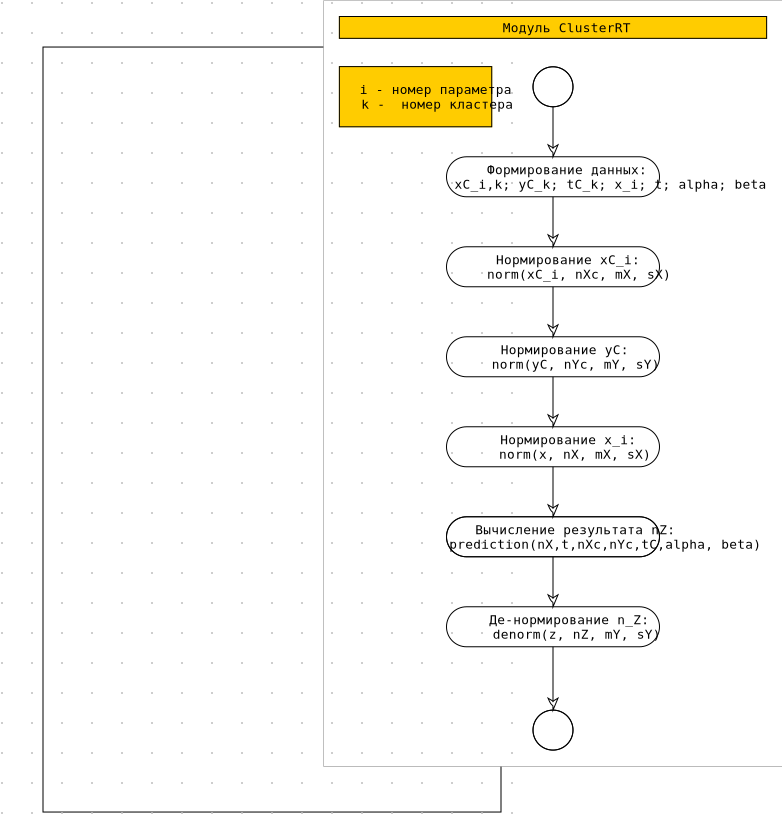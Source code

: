 <?xml version="1.0" encoding="UTF-8"?>
<dia:diagram xmlns:dia="http://www.lysator.liu.se/~alla/dia/">
  <dia:layer name="Background" visible="true" active="true">
    <dia:group>
      <dia:object type="Standard - Beziergon" version="0" id="O0">
        <dia:attribute name="obj_pos">
          <dia:point val="-28,-7"/>
        </dia:attribute>
        <dia:attribute name="obj_bb">
          <dia:rectangle val="-28,-7;-5.1,31.25"/>
        </dia:attribute>
        <dia:attribute name="bez_points">
          <dia:point val="-28,-7"/>
          <dia:point val="-5.1,-7"/>
          <dia:point val="-28,-7"/>
          <dia:point val="-5.1,-7"/>
          <dia:point val="-5.1,31.25"/>
          <dia:point val="-5.1,-7"/>
          <dia:point val="-5.1,31.25"/>
          <dia:point val="-28,31.25"/>
          <dia:point val="-5.1,31.25"/>
          <dia:point val="-28,31.25"/>
          <dia:point val="-28,-7"/>
          <dia:point val="-28,31.25"/>
        </dia:attribute>
        <dia:attribute name="corner_types">
          <dia:enum val="139919936"/>
          <dia:enum val="0"/>
          <dia:enum val="0"/>
          <dia:enum val="0"/>
          <dia:enum val="0"/>
        </dia:attribute>
        <dia:attribute name="line_width">
          <dia:real val="0"/>
        </dia:attribute>
        <dia:attribute name="show_background">
          <dia:boolean val="false"/>
        </dia:attribute>
      </dia:object>
      <dia:object type="Standard - Beziergon" version="0" id="O1">
        <dia:attribute name="obj_pos">
          <dia:point val="-13.95,-9.3"/>
        </dia:attribute>
        <dia:attribute name="obj_bb">
          <dia:rectangle val="-13.95,-9.3;8.95,28.95"/>
        </dia:attribute>
        <dia:attribute name="bez_points">
          <dia:point val="-13.95,-9.3"/>
          <dia:point val="8.95,-9.3"/>
          <dia:point val="-13.95,-9.3"/>
          <dia:point val="8.95,-9.3"/>
          <dia:point val="8.95,28.95"/>
          <dia:point val="8.95,-9.3"/>
          <dia:point val="8.95,28.95"/>
          <dia:point val="-13.95,28.95"/>
          <dia:point val="8.95,28.95"/>
          <dia:point val="-13.95,28.95"/>
          <dia:point val="-13.95,-9.3"/>
          <dia:point val="-13.95,28.95"/>
        </dia:attribute>
        <dia:attribute name="corner_types">
          <dia:enum val="63597984"/>
          <dia:enum val="0"/>
          <dia:enum val="0"/>
          <dia:enum val="0"/>
          <dia:enum val="0"/>
        </dia:attribute>
        <dia:attribute name="line_width">
          <dia:real val="0"/>
        </dia:attribute>
        <dia:attribute name="show_background">
          <dia:boolean val="false"/>
        </dia:attribute>
      </dia:object>
      <dia:group>
        <dia:object type="Standard - Box" version="0" id="O2">
          <dia:attribute name="obj_pos">
            <dia:point val="-13.95,-9.3"/>
          </dia:attribute>
          <dia:attribute name="obj_bb">
            <dia:rectangle val="-13.95,-9.3;8.95,28.95"/>
          </dia:attribute>
          <dia:attribute name="elem_corner">
            <dia:point val="-13.95,-9.3"/>
          </dia:attribute>
          <dia:attribute name="elem_width">
            <dia:real val="22.9"/>
          </dia:attribute>
          <dia:attribute name="elem_height">
            <dia:real val="38.25"/>
          </dia:attribute>
          <dia:attribute name="border_width">
            <dia:real val="0"/>
          </dia:attribute>
          <dia:attribute name="border_color">
            <dia:color val="#ffffff"/>
          </dia:attribute>
          <dia:attribute name="show_background">
            <dia:boolean val="true"/>
          </dia:attribute>
        </dia:object>
      </dia:group>
      <dia:group>
        <dia:object type="Standard - Line" version="0" id="O3">
          <dia:attribute name="obj_pos">
            <dia:point val="-30.05,-9.25"/>
          </dia:attribute>
          <dia:attribute name="obj_bb">
            <dia:rectangle val="-30.05,-9.25;-30.05,-9.15"/>
          </dia:attribute>
          <dia:attribute name="conn_endpoints">
            <dia:point val="-30.05,-9.25"/>
            <dia:point val="-30.05,-9.15"/>
          </dia:attribute>
          <dia:attribute name="numcp">
            <dia:int val="1"/>
          </dia:attribute>
          <dia:attribute name="line_color">
            <dia:color val="#bebebe"/>
          </dia:attribute>
          <dia:attribute name="line_width">
            <dia:real val="0"/>
          </dia:attribute>
        </dia:object>
        <dia:object type="Standard - Line" version="0" id="O4">
          <dia:attribute name="obj_pos">
            <dia:point val="-30.1,-9.2"/>
          </dia:attribute>
          <dia:attribute name="obj_bb">
            <dia:rectangle val="-30.1,-9.2;-30,-9.2"/>
          </dia:attribute>
          <dia:attribute name="conn_endpoints">
            <dia:point val="-30.1,-9.2"/>
            <dia:point val="-30,-9.2"/>
          </dia:attribute>
          <dia:attribute name="numcp">
            <dia:int val="1"/>
          </dia:attribute>
          <dia:attribute name="line_color">
            <dia:color val="#bebebe"/>
          </dia:attribute>
          <dia:attribute name="line_width">
            <dia:real val="0"/>
          </dia:attribute>
        </dia:object>
        <dia:object type="Standard - Line" version="0" id="O5">
          <dia:attribute name="obj_pos">
            <dia:point val="-30.05,-7.75"/>
          </dia:attribute>
          <dia:attribute name="obj_bb">
            <dia:rectangle val="-30.05,-7.75;-30.05,-7.65"/>
          </dia:attribute>
          <dia:attribute name="conn_endpoints">
            <dia:point val="-30.05,-7.75"/>
            <dia:point val="-30.05,-7.65"/>
          </dia:attribute>
          <dia:attribute name="numcp">
            <dia:int val="1"/>
          </dia:attribute>
          <dia:attribute name="line_color">
            <dia:color val="#bebebe"/>
          </dia:attribute>
          <dia:attribute name="line_width">
            <dia:real val="0"/>
          </dia:attribute>
        </dia:object>
        <dia:object type="Standard - Line" version="0" id="O6">
          <dia:attribute name="obj_pos">
            <dia:point val="-30.1,-7.7"/>
          </dia:attribute>
          <dia:attribute name="obj_bb">
            <dia:rectangle val="-30.1,-7.7;-30,-7.7"/>
          </dia:attribute>
          <dia:attribute name="conn_endpoints">
            <dia:point val="-30.1,-7.7"/>
            <dia:point val="-30,-7.7"/>
          </dia:attribute>
          <dia:attribute name="numcp">
            <dia:int val="1"/>
          </dia:attribute>
          <dia:attribute name="line_color">
            <dia:color val="#bebebe"/>
          </dia:attribute>
          <dia:attribute name="line_width">
            <dia:real val="0"/>
          </dia:attribute>
        </dia:object>
        <dia:object type="Standard - Line" version="0" id="O7">
          <dia:attribute name="obj_pos">
            <dia:point val="-30.05,-6.25"/>
          </dia:attribute>
          <dia:attribute name="obj_bb">
            <dia:rectangle val="-30.05,-6.25;-30.05,-6.15"/>
          </dia:attribute>
          <dia:attribute name="conn_endpoints">
            <dia:point val="-30.05,-6.25"/>
            <dia:point val="-30.05,-6.15"/>
          </dia:attribute>
          <dia:attribute name="numcp">
            <dia:int val="1"/>
          </dia:attribute>
          <dia:attribute name="line_color">
            <dia:color val="#bebebe"/>
          </dia:attribute>
          <dia:attribute name="line_width">
            <dia:real val="0"/>
          </dia:attribute>
        </dia:object>
        <dia:object type="Standard - Line" version="0" id="O8">
          <dia:attribute name="obj_pos">
            <dia:point val="-30.1,-6.2"/>
          </dia:attribute>
          <dia:attribute name="obj_bb">
            <dia:rectangle val="-30.1,-6.2;-30,-6.2"/>
          </dia:attribute>
          <dia:attribute name="conn_endpoints">
            <dia:point val="-30.1,-6.2"/>
            <dia:point val="-30,-6.2"/>
          </dia:attribute>
          <dia:attribute name="numcp">
            <dia:int val="1"/>
          </dia:attribute>
          <dia:attribute name="line_color">
            <dia:color val="#bebebe"/>
          </dia:attribute>
          <dia:attribute name="line_width">
            <dia:real val="0"/>
          </dia:attribute>
        </dia:object>
        <dia:object type="Standard - Line" version="0" id="O9">
          <dia:attribute name="obj_pos">
            <dia:point val="-30.05,-4.75"/>
          </dia:attribute>
          <dia:attribute name="obj_bb">
            <dia:rectangle val="-30.05,-4.75;-30.05,-4.65"/>
          </dia:attribute>
          <dia:attribute name="conn_endpoints">
            <dia:point val="-30.05,-4.75"/>
            <dia:point val="-30.05,-4.65"/>
          </dia:attribute>
          <dia:attribute name="numcp">
            <dia:int val="1"/>
          </dia:attribute>
          <dia:attribute name="line_color">
            <dia:color val="#bebebe"/>
          </dia:attribute>
          <dia:attribute name="line_width">
            <dia:real val="0"/>
          </dia:attribute>
        </dia:object>
        <dia:object type="Standard - Line" version="0" id="O10">
          <dia:attribute name="obj_pos">
            <dia:point val="-30.1,-4.7"/>
          </dia:attribute>
          <dia:attribute name="obj_bb">
            <dia:rectangle val="-30.1,-4.7;-30,-4.7"/>
          </dia:attribute>
          <dia:attribute name="conn_endpoints">
            <dia:point val="-30.1,-4.7"/>
            <dia:point val="-30,-4.7"/>
          </dia:attribute>
          <dia:attribute name="numcp">
            <dia:int val="1"/>
          </dia:attribute>
          <dia:attribute name="line_color">
            <dia:color val="#bebebe"/>
          </dia:attribute>
          <dia:attribute name="line_width">
            <dia:real val="0"/>
          </dia:attribute>
        </dia:object>
        <dia:object type="Standard - Line" version="0" id="O11">
          <dia:attribute name="obj_pos">
            <dia:point val="-30.05,-3.25"/>
          </dia:attribute>
          <dia:attribute name="obj_bb">
            <dia:rectangle val="-30.05,-3.25;-30.05,-3.15"/>
          </dia:attribute>
          <dia:attribute name="conn_endpoints">
            <dia:point val="-30.05,-3.25"/>
            <dia:point val="-30.05,-3.15"/>
          </dia:attribute>
          <dia:attribute name="numcp">
            <dia:int val="1"/>
          </dia:attribute>
          <dia:attribute name="line_color">
            <dia:color val="#bebebe"/>
          </dia:attribute>
          <dia:attribute name="line_width">
            <dia:real val="0"/>
          </dia:attribute>
        </dia:object>
        <dia:object type="Standard - Line" version="0" id="O12">
          <dia:attribute name="obj_pos">
            <dia:point val="-30.1,-3.2"/>
          </dia:attribute>
          <dia:attribute name="obj_bb">
            <dia:rectangle val="-30.1,-3.2;-30,-3.2"/>
          </dia:attribute>
          <dia:attribute name="conn_endpoints">
            <dia:point val="-30.1,-3.2"/>
            <dia:point val="-30,-3.2"/>
          </dia:attribute>
          <dia:attribute name="numcp">
            <dia:int val="1"/>
          </dia:attribute>
          <dia:attribute name="line_color">
            <dia:color val="#bebebe"/>
          </dia:attribute>
          <dia:attribute name="line_width">
            <dia:real val="0"/>
          </dia:attribute>
        </dia:object>
        <dia:object type="Standard - Line" version="0" id="O13">
          <dia:attribute name="obj_pos">
            <dia:point val="-30.05,-1.75"/>
          </dia:attribute>
          <dia:attribute name="obj_bb">
            <dia:rectangle val="-30.05,-1.75;-30.05,-1.65"/>
          </dia:attribute>
          <dia:attribute name="conn_endpoints">
            <dia:point val="-30.05,-1.75"/>
            <dia:point val="-30.05,-1.65"/>
          </dia:attribute>
          <dia:attribute name="numcp">
            <dia:int val="1"/>
          </dia:attribute>
          <dia:attribute name="line_color">
            <dia:color val="#bebebe"/>
          </dia:attribute>
          <dia:attribute name="line_width">
            <dia:real val="0"/>
          </dia:attribute>
        </dia:object>
        <dia:object type="Standard - Line" version="0" id="O14">
          <dia:attribute name="obj_pos">
            <dia:point val="-30.1,-1.7"/>
          </dia:attribute>
          <dia:attribute name="obj_bb">
            <dia:rectangle val="-30.1,-1.7;-30,-1.7"/>
          </dia:attribute>
          <dia:attribute name="conn_endpoints">
            <dia:point val="-30.1,-1.7"/>
            <dia:point val="-30,-1.7"/>
          </dia:attribute>
          <dia:attribute name="numcp">
            <dia:int val="1"/>
          </dia:attribute>
          <dia:attribute name="line_color">
            <dia:color val="#bebebe"/>
          </dia:attribute>
          <dia:attribute name="line_width">
            <dia:real val="0"/>
          </dia:attribute>
        </dia:object>
        <dia:object type="Standard - Line" version="0" id="O15">
          <dia:attribute name="obj_pos">
            <dia:point val="-30.05,-0.25"/>
          </dia:attribute>
          <dia:attribute name="obj_bb">
            <dia:rectangle val="-30.05,-0.25;-30.05,-0.15"/>
          </dia:attribute>
          <dia:attribute name="conn_endpoints">
            <dia:point val="-30.05,-0.25"/>
            <dia:point val="-30.05,-0.15"/>
          </dia:attribute>
          <dia:attribute name="numcp">
            <dia:int val="1"/>
          </dia:attribute>
          <dia:attribute name="line_color">
            <dia:color val="#bebebe"/>
          </dia:attribute>
          <dia:attribute name="line_width">
            <dia:real val="0"/>
          </dia:attribute>
        </dia:object>
        <dia:object type="Standard - Line" version="0" id="O16">
          <dia:attribute name="obj_pos">
            <dia:point val="-30.1,-0.2"/>
          </dia:attribute>
          <dia:attribute name="obj_bb">
            <dia:rectangle val="-30.1,-0.2;-30,-0.2"/>
          </dia:attribute>
          <dia:attribute name="conn_endpoints">
            <dia:point val="-30.1,-0.2"/>
            <dia:point val="-30,-0.2"/>
          </dia:attribute>
          <dia:attribute name="numcp">
            <dia:int val="1"/>
          </dia:attribute>
          <dia:attribute name="line_color">
            <dia:color val="#bebebe"/>
          </dia:attribute>
          <dia:attribute name="line_width">
            <dia:real val="0"/>
          </dia:attribute>
        </dia:object>
        <dia:object type="Standard - Line" version="0" id="O17">
          <dia:attribute name="obj_pos">
            <dia:point val="-30.05,1.25"/>
          </dia:attribute>
          <dia:attribute name="obj_bb">
            <dia:rectangle val="-30.05,1.25;-30.05,1.35"/>
          </dia:attribute>
          <dia:attribute name="conn_endpoints">
            <dia:point val="-30.05,1.25"/>
            <dia:point val="-30.05,1.35"/>
          </dia:attribute>
          <dia:attribute name="numcp">
            <dia:int val="1"/>
          </dia:attribute>
          <dia:attribute name="line_color">
            <dia:color val="#bebebe"/>
          </dia:attribute>
          <dia:attribute name="line_width">
            <dia:real val="0"/>
          </dia:attribute>
        </dia:object>
        <dia:object type="Standard - Line" version="0" id="O18">
          <dia:attribute name="obj_pos">
            <dia:point val="-30.1,1.3"/>
          </dia:attribute>
          <dia:attribute name="obj_bb">
            <dia:rectangle val="-30.1,1.3;-30,1.3"/>
          </dia:attribute>
          <dia:attribute name="conn_endpoints">
            <dia:point val="-30.1,1.3"/>
            <dia:point val="-30,1.3"/>
          </dia:attribute>
          <dia:attribute name="numcp">
            <dia:int val="1"/>
          </dia:attribute>
          <dia:attribute name="line_color">
            <dia:color val="#bebebe"/>
          </dia:attribute>
          <dia:attribute name="line_width">
            <dia:real val="0"/>
          </dia:attribute>
        </dia:object>
        <dia:object type="Standard - Line" version="0" id="O19">
          <dia:attribute name="obj_pos">
            <dia:point val="-30.05,2.75"/>
          </dia:attribute>
          <dia:attribute name="obj_bb">
            <dia:rectangle val="-30.05,2.75;-30.05,2.85"/>
          </dia:attribute>
          <dia:attribute name="conn_endpoints">
            <dia:point val="-30.05,2.75"/>
            <dia:point val="-30.05,2.85"/>
          </dia:attribute>
          <dia:attribute name="numcp">
            <dia:int val="1"/>
          </dia:attribute>
          <dia:attribute name="line_color">
            <dia:color val="#bebebe"/>
          </dia:attribute>
          <dia:attribute name="line_width">
            <dia:real val="0"/>
          </dia:attribute>
        </dia:object>
        <dia:object type="Standard - Line" version="0" id="O20">
          <dia:attribute name="obj_pos">
            <dia:point val="-30.1,2.8"/>
          </dia:attribute>
          <dia:attribute name="obj_bb">
            <dia:rectangle val="-30.1,2.8;-30,2.8"/>
          </dia:attribute>
          <dia:attribute name="conn_endpoints">
            <dia:point val="-30.1,2.8"/>
            <dia:point val="-30,2.8"/>
          </dia:attribute>
          <dia:attribute name="numcp">
            <dia:int val="1"/>
          </dia:attribute>
          <dia:attribute name="line_color">
            <dia:color val="#bebebe"/>
          </dia:attribute>
          <dia:attribute name="line_width">
            <dia:real val="0"/>
          </dia:attribute>
        </dia:object>
        <dia:object type="Standard - Line" version="0" id="O21">
          <dia:attribute name="obj_pos">
            <dia:point val="-30.05,4.25"/>
          </dia:attribute>
          <dia:attribute name="obj_bb">
            <dia:rectangle val="-30.05,4.25;-30.05,4.35"/>
          </dia:attribute>
          <dia:attribute name="conn_endpoints">
            <dia:point val="-30.05,4.25"/>
            <dia:point val="-30.05,4.35"/>
          </dia:attribute>
          <dia:attribute name="numcp">
            <dia:int val="1"/>
          </dia:attribute>
          <dia:attribute name="line_color">
            <dia:color val="#bebebe"/>
          </dia:attribute>
          <dia:attribute name="line_width">
            <dia:real val="0"/>
          </dia:attribute>
        </dia:object>
        <dia:object type="Standard - Line" version="0" id="O22">
          <dia:attribute name="obj_pos">
            <dia:point val="-30.1,4.3"/>
          </dia:attribute>
          <dia:attribute name="obj_bb">
            <dia:rectangle val="-30.1,4.3;-30,4.3"/>
          </dia:attribute>
          <dia:attribute name="conn_endpoints">
            <dia:point val="-30.1,4.3"/>
            <dia:point val="-30,4.3"/>
          </dia:attribute>
          <dia:attribute name="numcp">
            <dia:int val="1"/>
          </dia:attribute>
          <dia:attribute name="line_color">
            <dia:color val="#bebebe"/>
          </dia:attribute>
          <dia:attribute name="line_width">
            <dia:real val="0"/>
          </dia:attribute>
        </dia:object>
        <dia:object type="Standard - Line" version="0" id="O23">
          <dia:attribute name="obj_pos">
            <dia:point val="-30.05,5.75"/>
          </dia:attribute>
          <dia:attribute name="obj_bb">
            <dia:rectangle val="-30.05,5.75;-30.05,5.85"/>
          </dia:attribute>
          <dia:attribute name="conn_endpoints">
            <dia:point val="-30.05,5.75"/>
            <dia:point val="-30.05,5.85"/>
          </dia:attribute>
          <dia:attribute name="numcp">
            <dia:int val="1"/>
          </dia:attribute>
          <dia:attribute name="line_color">
            <dia:color val="#bebebe"/>
          </dia:attribute>
          <dia:attribute name="line_width">
            <dia:real val="0"/>
          </dia:attribute>
        </dia:object>
        <dia:object type="Standard - Line" version="0" id="O24">
          <dia:attribute name="obj_pos">
            <dia:point val="-30.1,5.8"/>
          </dia:attribute>
          <dia:attribute name="obj_bb">
            <dia:rectangle val="-30.1,5.8;-30,5.8"/>
          </dia:attribute>
          <dia:attribute name="conn_endpoints">
            <dia:point val="-30.1,5.8"/>
            <dia:point val="-30,5.8"/>
          </dia:attribute>
          <dia:attribute name="numcp">
            <dia:int val="1"/>
          </dia:attribute>
          <dia:attribute name="line_color">
            <dia:color val="#bebebe"/>
          </dia:attribute>
          <dia:attribute name="line_width">
            <dia:real val="0"/>
          </dia:attribute>
        </dia:object>
        <dia:object type="Standard - Line" version="0" id="O25">
          <dia:attribute name="obj_pos">
            <dia:point val="-30.05,7.25"/>
          </dia:attribute>
          <dia:attribute name="obj_bb">
            <dia:rectangle val="-30.05,7.25;-30.05,7.35"/>
          </dia:attribute>
          <dia:attribute name="conn_endpoints">
            <dia:point val="-30.05,7.25"/>
            <dia:point val="-30.05,7.35"/>
          </dia:attribute>
          <dia:attribute name="numcp">
            <dia:int val="1"/>
          </dia:attribute>
          <dia:attribute name="line_color">
            <dia:color val="#bebebe"/>
          </dia:attribute>
          <dia:attribute name="line_width">
            <dia:real val="0"/>
          </dia:attribute>
        </dia:object>
        <dia:object type="Standard - Line" version="0" id="O26">
          <dia:attribute name="obj_pos">
            <dia:point val="-30.1,7.3"/>
          </dia:attribute>
          <dia:attribute name="obj_bb">
            <dia:rectangle val="-30.1,7.3;-30,7.3"/>
          </dia:attribute>
          <dia:attribute name="conn_endpoints">
            <dia:point val="-30.1,7.3"/>
            <dia:point val="-30,7.3"/>
          </dia:attribute>
          <dia:attribute name="numcp">
            <dia:int val="1"/>
          </dia:attribute>
          <dia:attribute name="line_color">
            <dia:color val="#bebebe"/>
          </dia:attribute>
          <dia:attribute name="line_width">
            <dia:real val="0"/>
          </dia:attribute>
        </dia:object>
        <dia:object type="Standard - Line" version="0" id="O27">
          <dia:attribute name="obj_pos">
            <dia:point val="-30.05,8.75"/>
          </dia:attribute>
          <dia:attribute name="obj_bb">
            <dia:rectangle val="-30.05,8.75;-30.05,8.85"/>
          </dia:attribute>
          <dia:attribute name="conn_endpoints">
            <dia:point val="-30.05,8.75"/>
            <dia:point val="-30.05,8.85"/>
          </dia:attribute>
          <dia:attribute name="numcp">
            <dia:int val="1"/>
          </dia:attribute>
          <dia:attribute name="line_color">
            <dia:color val="#bebebe"/>
          </dia:attribute>
          <dia:attribute name="line_width">
            <dia:real val="0"/>
          </dia:attribute>
        </dia:object>
        <dia:object type="Standard - Line" version="0" id="O28">
          <dia:attribute name="obj_pos">
            <dia:point val="-30.1,8.8"/>
          </dia:attribute>
          <dia:attribute name="obj_bb">
            <dia:rectangle val="-30.1,8.8;-30,8.8"/>
          </dia:attribute>
          <dia:attribute name="conn_endpoints">
            <dia:point val="-30.1,8.8"/>
            <dia:point val="-30,8.8"/>
          </dia:attribute>
          <dia:attribute name="numcp">
            <dia:int val="1"/>
          </dia:attribute>
          <dia:attribute name="line_color">
            <dia:color val="#bebebe"/>
          </dia:attribute>
          <dia:attribute name="line_width">
            <dia:real val="0"/>
          </dia:attribute>
        </dia:object>
        <dia:object type="Standard - Line" version="0" id="O29">
          <dia:attribute name="obj_pos">
            <dia:point val="-30.05,10.25"/>
          </dia:attribute>
          <dia:attribute name="obj_bb">
            <dia:rectangle val="-30.05,10.25;-30.05,10.35"/>
          </dia:attribute>
          <dia:attribute name="conn_endpoints">
            <dia:point val="-30.05,10.25"/>
            <dia:point val="-30.05,10.35"/>
          </dia:attribute>
          <dia:attribute name="numcp">
            <dia:int val="1"/>
          </dia:attribute>
          <dia:attribute name="line_color">
            <dia:color val="#bebebe"/>
          </dia:attribute>
          <dia:attribute name="line_width">
            <dia:real val="0"/>
          </dia:attribute>
        </dia:object>
        <dia:object type="Standard - Line" version="0" id="O30">
          <dia:attribute name="obj_pos">
            <dia:point val="-30.1,10.3"/>
          </dia:attribute>
          <dia:attribute name="obj_bb">
            <dia:rectangle val="-30.1,10.3;-30,10.3"/>
          </dia:attribute>
          <dia:attribute name="conn_endpoints">
            <dia:point val="-30.1,10.3"/>
            <dia:point val="-30,10.3"/>
          </dia:attribute>
          <dia:attribute name="numcp">
            <dia:int val="1"/>
          </dia:attribute>
          <dia:attribute name="line_color">
            <dia:color val="#bebebe"/>
          </dia:attribute>
          <dia:attribute name="line_width">
            <dia:real val="0"/>
          </dia:attribute>
        </dia:object>
        <dia:object type="Standard - Line" version="0" id="O31">
          <dia:attribute name="obj_pos">
            <dia:point val="-30.05,11.75"/>
          </dia:attribute>
          <dia:attribute name="obj_bb">
            <dia:rectangle val="-30.05,11.75;-30.05,11.85"/>
          </dia:attribute>
          <dia:attribute name="conn_endpoints">
            <dia:point val="-30.05,11.75"/>
            <dia:point val="-30.05,11.85"/>
          </dia:attribute>
          <dia:attribute name="numcp">
            <dia:int val="1"/>
          </dia:attribute>
          <dia:attribute name="line_color">
            <dia:color val="#bebebe"/>
          </dia:attribute>
          <dia:attribute name="line_width">
            <dia:real val="0"/>
          </dia:attribute>
        </dia:object>
        <dia:object type="Standard - Line" version="0" id="O32">
          <dia:attribute name="obj_pos">
            <dia:point val="-30.1,11.8"/>
          </dia:attribute>
          <dia:attribute name="obj_bb">
            <dia:rectangle val="-30.1,11.8;-30,11.8"/>
          </dia:attribute>
          <dia:attribute name="conn_endpoints">
            <dia:point val="-30.1,11.8"/>
            <dia:point val="-30,11.8"/>
          </dia:attribute>
          <dia:attribute name="numcp">
            <dia:int val="1"/>
          </dia:attribute>
          <dia:attribute name="line_color">
            <dia:color val="#bebebe"/>
          </dia:attribute>
          <dia:attribute name="line_width">
            <dia:real val="0"/>
          </dia:attribute>
        </dia:object>
        <dia:object type="Standard - Line" version="0" id="O33">
          <dia:attribute name="obj_pos">
            <dia:point val="-30.05,13.25"/>
          </dia:attribute>
          <dia:attribute name="obj_bb">
            <dia:rectangle val="-30.05,13.25;-30.05,13.35"/>
          </dia:attribute>
          <dia:attribute name="conn_endpoints">
            <dia:point val="-30.05,13.25"/>
            <dia:point val="-30.05,13.35"/>
          </dia:attribute>
          <dia:attribute name="numcp">
            <dia:int val="1"/>
          </dia:attribute>
          <dia:attribute name="line_color">
            <dia:color val="#bebebe"/>
          </dia:attribute>
          <dia:attribute name="line_width">
            <dia:real val="0"/>
          </dia:attribute>
        </dia:object>
        <dia:object type="Standard - Line" version="0" id="O34">
          <dia:attribute name="obj_pos">
            <dia:point val="-30.1,13.3"/>
          </dia:attribute>
          <dia:attribute name="obj_bb">
            <dia:rectangle val="-30.1,13.3;-30,13.3"/>
          </dia:attribute>
          <dia:attribute name="conn_endpoints">
            <dia:point val="-30.1,13.3"/>
            <dia:point val="-30,13.3"/>
          </dia:attribute>
          <dia:attribute name="numcp">
            <dia:int val="1"/>
          </dia:attribute>
          <dia:attribute name="line_color">
            <dia:color val="#bebebe"/>
          </dia:attribute>
          <dia:attribute name="line_width">
            <dia:real val="0"/>
          </dia:attribute>
        </dia:object>
        <dia:object type="Standard - Line" version="0" id="O35">
          <dia:attribute name="obj_pos">
            <dia:point val="-30.05,14.75"/>
          </dia:attribute>
          <dia:attribute name="obj_bb">
            <dia:rectangle val="-30.05,14.75;-30.05,14.85"/>
          </dia:attribute>
          <dia:attribute name="conn_endpoints">
            <dia:point val="-30.05,14.75"/>
            <dia:point val="-30.05,14.85"/>
          </dia:attribute>
          <dia:attribute name="numcp">
            <dia:int val="1"/>
          </dia:attribute>
          <dia:attribute name="line_color">
            <dia:color val="#bebebe"/>
          </dia:attribute>
          <dia:attribute name="line_width">
            <dia:real val="0"/>
          </dia:attribute>
        </dia:object>
        <dia:object type="Standard - Line" version="0" id="O36">
          <dia:attribute name="obj_pos">
            <dia:point val="-30.1,14.8"/>
          </dia:attribute>
          <dia:attribute name="obj_bb">
            <dia:rectangle val="-30.1,14.8;-30,14.8"/>
          </dia:attribute>
          <dia:attribute name="conn_endpoints">
            <dia:point val="-30.1,14.8"/>
            <dia:point val="-30,14.8"/>
          </dia:attribute>
          <dia:attribute name="numcp">
            <dia:int val="1"/>
          </dia:attribute>
          <dia:attribute name="line_color">
            <dia:color val="#bebebe"/>
          </dia:attribute>
          <dia:attribute name="line_width">
            <dia:real val="0"/>
          </dia:attribute>
        </dia:object>
        <dia:object type="Standard - Line" version="0" id="O37">
          <dia:attribute name="obj_pos">
            <dia:point val="-30.05,16.25"/>
          </dia:attribute>
          <dia:attribute name="obj_bb">
            <dia:rectangle val="-30.05,16.25;-30.05,16.35"/>
          </dia:attribute>
          <dia:attribute name="conn_endpoints">
            <dia:point val="-30.05,16.25"/>
            <dia:point val="-30.05,16.35"/>
          </dia:attribute>
          <dia:attribute name="numcp">
            <dia:int val="1"/>
          </dia:attribute>
          <dia:attribute name="line_color">
            <dia:color val="#bebebe"/>
          </dia:attribute>
          <dia:attribute name="line_width">
            <dia:real val="0"/>
          </dia:attribute>
        </dia:object>
        <dia:object type="Standard - Line" version="0" id="O38">
          <dia:attribute name="obj_pos">
            <dia:point val="-30.1,16.3"/>
          </dia:attribute>
          <dia:attribute name="obj_bb">
            <dia:rectangle val="-30.1,16.3;-30,16.3"/>
          </dia:attribute>
          <dia:attribute name="conn_endpoints">
            <dia:point val="-30.1,16.3"/>
            <dia:point val="-30,16.3"/>
          </dia:attribute>
          <dia:attribute name="numcp">
            <dia:int val="1"/>
          </dia:attribute>
          <dia:attribute name="line_color">
            <dia:color val="#bebebe"/>
          </dia:attribute>
          <dia:attribute name="line_width">
            <dia:real val="0"/>
          </dia:attribute>
        </dia:object>
        <dia:object type="Standard - Line" version="0" id="O39">
          <dia:attribute name="obj_pos">
            <dia:point val="-30.05,17.75"/>
          </dia:attribute>
          <dia:attribute name="obj_bb">
            <dia:rectangle val="-30.05,17.75;-30.05,17.85"/>
          </dia:attribute>
          <dia:attribute name="conn_endpoints">
            <dia:point val="-30.05,17.75"/>
            <dia:point val="-30.05,17.85"/>
          </dia:attribute>
          <dia:attribute name="numcp">
            <dia:int val="1"/>
          </dia:attribute>
          <dia:attribute name="line_color">
            <dia:color val="#bebebe"/>
          </dia:attribute>
          <dia:attribute name="line_width">
            <dia:real val="0"/>
          </dia:attribute>
        </dia:object>
        <dia:object type="Standard - Line" version="0" id="O40">
          <dia:attribute name="obj_pos">
            <dia:point val="-30.1,17.8"/>
          </dia:attribute>
          <dia:attribute name="obj_bb">
            <dia:rectangle val="-30.1,17.8;-30,17.8"/>
          </dia:attribute>
          <dia:attribute name="conn_endpoints">
            <dia:point val="-30.1,17.8"/>
            <dia:point val="-30,17.8"/>
          </dia:attribute>
          <dia:attribute name="numcp">
            <dia:int val="1"/>
          </dia:attribute>
          <dia:attribute name="line_color">
            <dia:color val="#bebebe"/>
          </dia:attribute>
          <dia:attribute name="line_width">
            <dia:real val="0"/>
          </dia:attribute>
        </dia:object>
        <dia:object type="Standard - Line" version="0" id="O41">
          <dia:attribute name="obj_pos">
            <dia:point val="-30.05,19.25"/>
          </dia:attribute>
          <dia:attribute name="obj_bb">
            <dia:rectangle val="-30.05,19.25;-30.05,19.35"/>
          </dia:attribute>
          <dia:attribute name="conn_endpoints">
            <dia:point val="-30.05,19.25"/>
            <dia:point val="-30.05,19.35"/>
          </dia:attribute>
          <dia:attribute name="numcp">
            <dia:int val="1"/>
          </dia:attribute>
          <dia:attribute name="line_color">
            <dia:color val="#bebebe"/>
          </dia:attribute>
          <dia:attribute name="line_width">
            <dia:real val="0"/>
          </dia:attribute>
        </dia:object>
        <dia:object type="Standard - Line" version="0" id="O42">
          <dia:attribute name="obj_pos">
            <dia:point val="-30.1,19.3"/>
          </dia:attribute>
          <dia:attribute name="obj_bb">
            <dia:rectangle val="-30.1,19.3;-30,19.3"/>
          </dia:attribute>
          <dia:attribute name="conn_endpoints">
            <dia:point val="-30.1,19.3"/>
            <dia:point val="-30,19.3"/>
          </dia:attribute>
          <dia:attribute name="numcp">
            <dia:int val="1"/>
          </dia:attribute>
          <dia:attribute name="line_color">
            <dia:color val="#bebebe"/>
          </dia:attribute>
          <dia:attribute name="line_width">
            <dia:real val="0"/>
          </dia:attribute>
        </dia:object>
        <dia:object type="Standard - Line" version="0" id="O43">
          <dia:attribute name="obj_pos">
            <dia:point val="-30.05,20.75"/>
          </dia:attribute>
          <dia:attribute name="obj_bb">
            <dia:rectangle val="-30.05,20.75;-30.05,20.85"/>
          </dia:attribute>
          <dia:attribute name="conn_endpoints">
            <dia:point val="-30.05,20.75"/>
            <dia:point val="-30.05,20.85"/>
          </dia:attribute>
          <dia:attribute name="numcp">
            <dia:int val="1"/>
          </dia:attribute>
          <dia:attribute name="line_color">
            <dia:color val="#bebebe"/>
          </dia:attribute>
          <dia:attribute name="line_width">
            <dia:real val="0"/>
          </dia:attribute>
        </dia:object>
        <dia:object type="Standard - Line" version="0" id="O44">
          <dia:attribute name="obj_pos">
            <dia:point val="-30.1,20.8"/>
          </dia:attribute>
          <dia:attribute name="obj_bb">
            <dia:rectangle val="-30.1,20.8;-30,20.8"/>
          </dia:attribute>
          <dia:attribute name="conn_endpoints">
            <dia:point val="-30.1,20.8"/>
            <dia:point val="-30,20.8"/>
          </dia:attribute>
          <dia:attribute name="numcp">
            <dia:int val="1"/>
          </dia:attribute>
          <dia:attribute name="line_color">
            <dia:color val="#bebebe"/>
          </dia:attribute>
          <dia:attribute name="line_width">
            <dia:real val="0"/>
          </dia:attribute>
        </dia:object>
        <dia:object type="Standard - Line" version="0" id="O45">
          <dia:attribute name="obj_pos">
            <dia:point val="-30.05,22.25"/>
          </dia:attribute>
          <dia:attribute name="obj_bb">
            <dia:rectangle val="-30.05,22.25;-30.05,22.35"/>
          </dia:attribute>
          <dia:attribute name="conn_endpoints">
            <dia:point val="-30.05,22.25"/>
            <dia:point val="-30.05,22.35"/>
          </dia:attribute>
          <dia:attribute name="numcp">
            <dia:int val="1"/>
          </dia:attribute>
          <dia:attribute name="line_color">
            <dia:color val="#bebebe"/>
          </dia:attribute>
          <dia:attribute name="line_width">
            <dia:real val="0"/>
          </dia:attribute>
        </dia:object>
        <dia:object type="Standard - Line" version="0" id="O46">
          <dia:attribute name="obj_pos">
            <dia:point val="-30.1,22.3"/>
          </dia:attribute>
          <dia:attribute name="obj_bb">
            <dia:rectangle val="-30.1,22.3;-30,22.3"/>
          </dia:attribute>
          <dia:attribute name="conn_endpoints">
            <dia:point val="-30.1,22.3"/>
            <dia:point val="-30,22.3"/>
          </dia:attribute>
          <dia:attribute name="numcp">
            <dia:int val="1"/>
          </dia:attribute>
          <dia:attribute name="line_color">
            <dia:color val="#bebebe"/>
          </dia:attribute>
          <dia:attribute name="line_width">
            <dia:real val="0"/>
          </dia:attribute>
        </dia:object>
        <dia:object type="Standard - Line" version="0" id="O47">
          <dia:attribute name="obj_pos">
            <dia:point val="-30.05,23.75"/>
          </dia:attribute>
          <dia:attribute name="obj_bb">
            <dia:rectangle val="-30.05,23.75;-30.05,23.85"/>
          </dia:attribute>
          <dia:attribute name="conn_endpoints">
            <dia:point val="-30.05,23.75"/>
            <dia:point val="-30.05,23.85"/>
          </dia:attribute>
          <dia:attribute name="numcp">
            <dia:int val="1"/>
          </dia:attribute>
          <dia:attribute name="line_color">
            <dia:color val="#bebebe"/>
          </dia:attribute>
          <dia:attribute name="line_width">
            <dia:real val="0"/>
          </dia:attribute>
        </dia:object>
        <dia:object type="Standard - Line" version="0" id="O48">
          <dia:attribute name="obj_pos">
            <dia:point val="-30.1,23.8"/>
          </dia:attribute>
          <dia:attribute name="obj_bb">
            <dia:rectangle val="-30.1,23.8;-30,23.8"/>
          </dia:attribute>
          <dia:attribute name="conn_endpoints">
            <dia:point val="-30.1,23.8"/>
            <dia:point val="-30,23.8"/>
          </dia:attribute>
          <dia:attribute name="numcp">
            <dia:int val="1"/>
          </dia:attribute>
          <dia:attribute name="line_color">
            <dia:color val="#bebebe"/>
          </dia:attribute>
          <dia:attribute name="line_width">
            <dia:real val="0"/>
          </dia:attribute>
        </dia:object>
        <dia:object type="Standard - Line" version="0" id="O49">
          <dia:attribute name="obj_pos">
            <dia:point val="-30.05,25.25"/>
          </dia:attribute>
          <dia:attribute name="obj_bb">
            <dia:rectangle val="-30.05,25.25;-30.05,25.35"/>
          </dia:attribute>
          <dia:attribute name="conn_endpoints">
            <dia:point val="-30.05,25.25"/>
            <dia:point val="-30.05,25.35"/>
          </dia:attribute>
          <dia:attribute name="numcp">
            <dia:int val="1"/>
          </dia:attribute>
          <dia:attribute name="line_color">
            <dia:color val="#bebebe"/>
          </dia:attribute>
          <dia:attribute name="line_width">
            <dia:real val="0"/>
          </dia:attribute>
        </dia:object>
        <dia:object type="Standard - Line" version="0" id="O50">
          <dia:attribute name="obj_pos">
            <dia:point val="-30.1,25.3"/>
          </dia:attribute>
          <dia:attribute name="obj_bb">
            <dia:rectangle val="-30.1,25.3;-30,25.3"/>
          </dia:attribute>
          <dia:attribute name="conn_endpoints">
            <dia:point val="-30.1,25.3"/>
            <dia:point val="-30,25.3"/>
          </dia:attribute>
          <dia:attribute name="numcp">
            <dia:int val="1"/>
          </dia:attribute>
          <dia:attribute name="line_color">
            <dia:color val="#bebebe"/>
          </dia:attribute>
          <dia:attribute name="line_width">
            <dia:real val="0"/>
          </dia:attribute>
        </dia:object>
        <dia:object type="Standard - Line" version="0" id="O51">
          <dia:attribute name="obj_pos">
            <dia:point val="-30.05,26.75"/>
          </dia:attribute>
          <dia:attribute name="obj_bb">
            <dia:rectangle val="-30.05,26.75;-30.05,26.85"/>
          </dia:attribute>
          <dia:attribute name="conn_endpoints">
            <dia:point val="-30.05,26.75"/>
            <dia:point val="-30.05,26.85"/>
          </dia:attribute>
          <dia:attribute name="numcp">
            <dia:int val="1"/>
          </dia:attribute>
          <dia:attribute name="line_color">
            <dia:color val="#bebebe"/>
          </dia:attribute>
          <dia:attribute name="line_width">
            <dia:real val="0"/>
          </dia:attribute>
        </dia:object>
        <dia:object type="Standard - Line" version="0" id="O52">
          <dia:attribute name="obj_pos">
            <dia:point val="-30.1,26.8"/>
          </dia:attribute>
          <dia:attribute name="obj_bb">
            <dia:rectangle val="-30.1,26.8;-30,26.8"/>
          </dia:attribute>
          <dia:attribute name="conn_endpoints">
            <dia:point val="-30.1,26.8"/>
            <dia:point val="-30,26.8"/>
          </dia:attribute>
          <dia:attribute name="numcp">
            <dia:int val="1"/>
          </dia:attribute>
          <dia:attribute name="line_color">
            <dia:color val="#bebebe"/>
          </dia:attribute>
          <dia:attribute name="line_width">
            <dia:real val="0"/>
          </dia:attribute>
        </dia:object>
        <dia:object type="Standard - Line" version="0" id="O53">
          <dia:attribute name="obj_pos">
            <dia:point val="-30.05,28.25"/>
          </dia:attribute>
          <dia:attribute name="obj_bb">
            <dia:rectangle val="-30.05,28.25;-30.05,28.35"/>
          </dia:attribute>
          <dia:attribute name="conn_endpoints">
            <dia:point val="-30.05,28.25"/>
            <dia:point val="-30.05,28.35"/>
          </dia:attribute>
          <dia:attribute name="numcp">
            <dia:int val="1"/>
          </dia:attribute>
          <dia:attribute name="line_color">
            <dia:color val="#bebebe"/>
          </dia:attribute>
          <dia:attribute name="line_width">
            <dia:real val="0"/>
          </dia:attribute>
        </dia:object>
        <dia:object type="Standard - Line" version="0" id="O54">
          <dia:attribute name="obj_pos">
            <dia:point val="-30.1,28.3"/>
          </dia:attribute>
          <dia:attribute name="obj_bb">
            <dia:rectangle val="-30.1,28.3;-30,28.3"/>
          </dia:attribute>
          <dia:attribute name="conn_endpoints">
            <dia:point val="-30.1,28.3"/>
            <dia:point val="-30,28.3"/>
          </dia:attribute>
          <dia:attribute name="numcp">
            <dia:int val="1"/>
          </dia:attribute>
          <dia:attribute name="line_color">
            <dia:color val="#bebebe"/>
          </dia:attribute>
          <dia:attribute name="line_width">
            <dia:real val="0"/>
          </dia:attribute>
        </dia:object>
        <dia:object type="Standard - Line" version="0" id="O55">
          <dia:attribute name="obj_pos">
            <dia:point val="-30.05,29.75"/>
          </dia:attribute>
          <dia:attribute name="obj_bb">
            <dia:rectangle val="-30.05,29.75;-30.05,29.85"/>
          </dia:attribute>
          <dia:attribute name="conn_endpoints">
            <dia:point val="-30.05,29.75"/>
            <dia:point val="-30.05,29.85"/>
          </dia:attribute>
          <dia:attribute name="numcp">
            <dia:int val="1"/>
          </dia:attribute>
          <dia:attribute name="line_color">
            <dia:color val="#bebebe"/>
          </dia:attribute>
          <dia:attribute name="line_width">
            <dia:real val="0"/>
          </dia:attribute>
        </dia:object>
        <dia:object type="Standard - Line" version="0" id="O56">
          <dia:attribute name="obj_pos">
            <dia:point val="-30.1,29.8"/>
          </dia:attribute>
          <dia:attribute name="obj_bb">
            <dia:rectangle val="-30.1,29.8;-30,29.8"/>
          </dia:attribute>
          <dia:attribute name="conn_endpoints">
            <dia:point val="-30.1,29.8"/>
            <dia:point val="-30,29.8"/>
          </dia:attribute>
          <dia:attribute name="numcp">
            <dia:int val="1"/>
          </dia:attribute>
          <dia:attribute name="line_color">
            <dia:color val="#bebebe"/>
          </dia:attribute>
          <dia:attribute name="line_width">
            <dia:real val="0"/>
          </dia:attribute>
        </dia:object>
        <dia:object type="Standard - Line" version="0" id="O57">
          <dia:attribute name="obj_pos">
            <dia:point val="-30.05,31.25"/>
          </dia:attribute>
          <dia:attribute name="obj_bb">
            <dia:rectangle val="-30.05,31.25;-30.05,31.35"/>
          </dia:attribute>
          <dia:attribute name="conn_endpoints">
            <dia:point val="-30.05,31.25"/>
            <dia:point val="-30.05,31.35"/>
          </dia:attribute>
          <dia:attribute name="numcp">
            <dia:int val="1"/>
          </dia:attribute>
          <dia:attribute name="line_color">
            <dia:color val="#bebebe"/>
          </dia:attribute>
          <dia:attribute name="line_width">
            <dia:real val="0"/>
          </dia:attribute>
        </dia:object>
        <dia:object type="Standard - Line" version="0" id="O58">
          <dia:attribute name="obj_pos">
            <dia:point val="-30.1,31.3"/>
          </dia:attribute>
          <dia:attribute name="obj_bb">
            <dia:rectangle val="-30.1,31.3;-30,31.3"/>
          </dia:attribute>
          <dia:attribute name="conn_endpoints">
            <dia:point val="-30.1,31.3"/>
            <dia:point val="-30,31.3"/>
          </dia:attribute>
          <dia:attribute name="numcp">
            <dia:int val="1"/>
          </dia:attribute>
          <dia:attribute name="line_color">
            <dia:color val="#bebebe"/>
          </dia:attribute>
          <dia:attribute name="line_width">
            <dia:real val="0"/>
          </dia:attribute>
        </dia:object>
        <dia:object type="Standard - Line" version="0" id="O59">
          <dia:attribute name="obj_pos">
            <dia:point val="-28.55,-9.25"/>
          </dia:attribute>
          <dia:attribute name="obj_bb">
            <dia:rectangle val="-28.55,-9.25;-28.55,-9.15"/>
          </dia:attribute>
          <dia:attribute name="conn_endpoints">
            <dia:point val="-28.55,-9.25"/>
            <dia:point val="-28.55,-9.15"/>
          </dia:attribute>
          <dia:attribute name="numcp">
            <dia:int val="1"/>
          </dia:attribute>
          <dia:attribute name="line_color">
            <dia:color val="#bebebe"/>
          </dia:attribute>
          <dia:attribute name="line_width">
            <dia:real val="0"/>
          </dia:attribute>
        </dia:object>
        <dia:object type="Standard - Line" version="0" id="O60">
          <dia:attribute name="obj_pos">
            <dia:point val="-28.6,-9.2"/>
          </dia:attribute>
          <dia:attribute name="obj_bb">
            <dia:rectangle val="-28.6,-9.2;-28.5,-9.2"/>
          </dia:attribute>
          <dia:attribute name="conn_endpoints">
            <dia:point val="-28.6,-9.2"/>
            <dia:point val="-28.5,-9.2"/>
          </dia:attribute>
          <dia:attribute name="numcp">
            <dia:int val="1"/>
          </dia:attribute>
          <dia:attribute name="line_color">
            <dia:color val="#bebebe"/>
          </dia:attribute>
          <dia:attribute name="line_width">
            <dia:real val="0"/>
          </dia:attribute>
        </dia:object>
        <dia:object type="Standard - Line" version="0" id="O61">
          <dia:attribute name="obj_pos">
            <dia:point val="-28.55,-7.75"/>
          </dia:attribute>
          <dia:attribute name="obj_bb">
            <dia:rectangle val="-28.55,-7.75;-28.55,-7.65"/>
          </dia:attribute>
          <dia:attribute name="conn_endpoints">
            <dia:point val="-28.55,-7.75"/>
            <dia:point val="-28.55,-7.65"/>
          </dia:attribute>
          <dia:attribute name="numcp">
            <dia:int val="1"/>
          </dia:attribute>
          <dia:attribute name="line_color">
            <dia:color val="#bebebe"/>
          </dia:attribute>
          <dia:attribute name="line_width">
            <dia:real val="0"/>
          </dia:attribute>
        </dia:object>
        <dia:object type="Standard - Line" version="0" id="O62">
          <dia:attribute name="obj_pos">
            <dia:point val="-28.6,-7.7"/>
          </dia:attribute>
          <dia:attribute name="obj_bb">
            <dia:rectangle val="-28.6,-7.7;-28.5,-7.7"/>
          </dia:attribute>
          <dia:attribute name="conn_endpoints">
            <dia:point val="-28.6,-7.7"/>
            <dia:point val="-28.5,-7.7"/>
          </dia:attribute>
          <dia:attribute name="numcp">
            <dia:int val="1"/>
          </dia:attribute>
          <dia:attribute name="line_color">
            <dia:color val="#bebebe"/>
          </dia:attribute>
          <dia:attribute name="line_width">
            <dia:real val="0"/>
          </dia:attribute>
        </dia:object>
        <dia:object type="Standard - Line" version="0" id="O63">
          <dia:attribute name="obj_pos">
            <dia:point val="-28.55,-6.25"/>
          </dia:attribute>
          <dia:attribute name="obj_bb">
            <dia:rectangle val="-28.55,-6.25;-28.55,-6.15"/>
          </dia:attribute>
          <dia:attribute name="conn_endpoints">
            <dia:point val="-28.55,-6.25"/>
            <dia:point val="-28.55,-6.15"/>
          </dia:attribute>
          <dia:attribute name="numcp">
            <dia:int val="1"/>
          </dia:attribute>
          <dia:attribute name="line_color">
            <dia:color val="#bebebe"/>
          </dia:attribute>
          <dia:attribute name="line_width">
            <dia:real val="0"/>
          </dia:attribute>
        </dia:object>
        <dia:object type="Standard - Line" version="0" id="O64">
          <dia:attribute name="obj_pos">
            <dia:point val="-28.6,-6.2"/>
          </dia:attribute>
          <dia:attribute name="obj_bb">
            <dia:rectangle val="-28.6,-6.2;-28.5,-6.2"/>
          </dia:attribute>
          <dia:attribute name="conn_endpoints">
            <dia:point val="-28.6,-6.2"/>
            <dia:point val="-28.5,-6.2"/>
          </dia:attribute>
          <dia:attribute name="numcp">
            <dia:int val="1"/>
          </dia:attribute>
          <dia:attribute name="line_color">
            <dia:color val="#bebebe"/>
          </dia:attribute>
          <dia:attribute name="line_width">
            <dia:real val="0"/>
          </dia:attribute>
        </dia:object>
        <dia:object type="Standard - Line" version="0" id="O65">
          <dia:attribute name="obj_pos">
            <dia:point val="-28.55,-4.75"/>
          </dia:attribute>
          <dia:attribute name="obj_bb">
            <dia:rectangle val="-28.55,-4.75;-28.55,-4.65"/>
          </dia:attribute>
          <dia:attribute name="conn_endpoints">
            <dia:point val="-28.55,-4.75"/>
            <dia:point val="-28.55,-4.65"/>
          </dia:attribute>
          <dia:attribute name="numcp">
            <dia:int val="1"/>
          </dia:attribute>
          <dia:attribute name="line_color">
            <dia:color val="#bebebe"/>
          </dia:attribute>
          <dia:attribute name="line_width">
            <dia:real val="0"/>
          </dia:attribute>
        </dia:object>
        <dia:object type="Standard - Line" version="0" id="O66">
          <dia:attribute name="obj_pos">
            <dia:point val="-28.6,-4.7"/>
          </dia:attribute>
          <dia:attribute name="obj_bb">
            <dia:rectangle val="-28.6,-4.7;-28.5,-4.7"/>
          </dia:attribute>
          <dia:attribute name="conn_endpoints">
            <dia:point val="-28.6,-4.7"/>
            <dia:point val="-28.5,-4.7"/>
          </dia:attribute>
          <dia:attribute name="numcp">
            <dia:int val="1"/>
          </dia:attribute>
          <dia:attribute name="line_color">
            <dia:color val="#bebebe"/>
          </dia:attribute>
          <dia:attribute name="line_width">
            <dia:real val="0"/>
          </dia:attribute>
        </dia:object>
        <dia:object type="Standard - Line" version="0" id="O67">
          <dia:attribute name="obj_pos">
            <dia:point val="-28.55,-3.25"/>
          </dia:attribute>
          <dia:attribute name="obj_bb">
            <dia:rectangle val="-28.55,-3.25;-28.55,-3.15"/>
          </dia:attribute>
          <dia:attribute name="conn_endpoints">
            <dia:point val="-28.55,-3.25"/>
            <dia:point val="-28.55,-3.15"/>
          </dia:attribute>
          <dia:attribute name="numcp">
            <dia:int val="1"/>
          </dia:attribute>
          <dia:attribute name="line_color">
            <dia:color val="#bebebe"/>
          </dia:attribute>
          <dia:attribute name="line_width">
            <dia:real val="0"/>
          </dia:attribute>
        </dia:object>
        <dia:object type="Standard - Line" version="0" id="O68">
          <dia:attribute name="obj_pos">
            <dia:point val="-28.6,-3.2"/>
          </dia:attribute>
          <dia:attribute name="obj_bb">
            <dia:rectangle val="-28.6,-3.2;-28.5,-3.2"/>
          </dia:attribute>
          <dia:attribute name="conn_endpoints">
            <dia:point val="-28.6,-3.2"/>
            <dia:point val="-28.5,-3.2"/>
          </dia:attribute>
          <dia:attribute name="numcp">
            <dia:int val="1"/>
          </dia:attribute>
          <dia:attribute name="line_color">
            <dia:color val="#bebebe"/>
          </dia:attribute>
          <dia:attribute name="line_width">
            <dia:real val="0"/>
          </dia:attribute>
        </dia:object>
        <dia:object type="Standard - Line" version="0" id="O69">
          <dia:attribute name="obj_pos">
            <dia:point val="-28.55,-1.75"/>
          </dia:attribute>
          <dia:attribute name="obj_bb">
            <dia:rectangle val="-28.55,-1.75;-28.55,-1.65"/>
          </dia:attribute>
          <dia:attribute name="conn_endpoints">
            <dia:point val="-28.55,-1.75"/>
            <dia:point val="-28.55,-1.65"/>
          </dia:attribute>
          <dia:attribute name="numcp">
            <dia:int val="1"/>
          </dia:attribute>
          <dia:attribute name="line_color">
            <dia:color val="#bebebe"/>
          </dia:attribute>
          <dia:attribute name="line_width">
            <dia:real val="0"/>
          </dia:attribute>
        </dia:object>
        <dia:object type="Standard - Line" version="0" id="O70">
          <dia:attribute name="obj_pos">
            <dia:point val="-28.6,-1.7"/>
          </dia:attribute>
          <dia:attribute name="obj_bb">
            <dia:rectangle val="-28.6,-1.7;-28.5,-1.7"/>
          </dia:attribute>
          <dia:attribute name="conn_endpoints">
            <dia:point val="-28.6,-1.7"/>
            <dia:point val="-28.5,-1.7"/>
          </dia:attribute>
          <dia:attribute name="numcp">
            <dia:int val="1"/>
          </dia:attribute>
          <dia:attribute name="line_color">
            <dia:color val="#bebebe"/>
          </dia:attribute>
          <dia:attribute name="line_width">
            <dia:real val="0"/>
          </dia:attribute>
        </dia:object>
        <dia:object type="Standard - Line" version="0" id="O71">
          <dia:attribute name="obj_pos">
            <dia:point val="-28.55,-0.25"/>
          </dia:attribute>
          <dia:attribute name="obj_bb">
            <dia:rectangle val="-28.55,-0.25;-28.55,-0.15"/>
          </dia:attribute>
          <dia:attribute name="conn_endpoints">
            <dia:point val="-28.55,-0.25"/>
            <dia:point val="-28.55,-0.15"/>
          </dia:attribute>
          <dia:attribute name="numcp">
            <dia:int val="1"/>
          </dia:attribute>
          <dia:attribute name="line_color">
            <dia:color val="#bebebe"/>
          </dia:attribute>
          <dia:attribute name="line_width">
            <dia:real val="0"/>
          </dia:attribute>
        </dia:object>
        <dia:object type="Standard - Line" version="0" id="O72">
          <dia:attribute name="obj_pos">
            <dia:point val="-28.6,-0.2"/>
          </dia:attribute>
          <dia:attribute name="obj_bb">
            <dia:rectangle val="-28.6,-0.2;-28.5,-0.2"/>
          </dia:attribute>
          <dia:attribute name="conn_endpoints">
            <dia:point val="-28.6,-0.2"/>
            <dia:point val="-28.5,-0.2"/>
          </dia:attribute>
          <dia:attribute name="numcp">
            <dia:int val="1"/>
          </dia:attribute>
          <dia:attribute name="line_color">
            <dia:color val="#bebebe"/>
          </dia:attribute>
          <dia:attribute name="line_width">
            <dia:real val="0"/>
          </dia:attribute>
        </dia:object>
        <dia:object type="Standard - Line" version="0" id="O73">
          <dia:attribute name="obj_pos">
            <dia:point val="-28.55,1.25"/>
          </dia:attribute>
          <dia:attribute name="obj_bb">
            <dia:rectangle val="-28.55,1.25;-28.55,1.35"/>
          </dia:attribute>
          <dia:attribute name="conn_endpoints">
            <dia:point val="-28.55,1.25"/>
            <dia:point val="-28.55,1.35"/>
          </dia:attribute>
          <dia:attribute name="numcp">
            <dia:int val="1"/>
          </dia:attribute>
          <dia:attribute name="line_color">
            <dia:color val="#bebebe"/>
          </dia:attribute>
          <dia:attribute name="line_width">
            <dia:real val="0"/>
          </dia:attribute>
        </dia:object>
        <dia:object type="Standard - Line" version="0" id="O74">
          <dia:attribute name="obj_pos">
            <dia:point val="-28.6,1.3"/>
          </dia:attribute>
          <dia:attribute name="obj_bb">
            <dia:rectangle val="-28.6,1.3;-28.5,1.3"/>
          </dia:attribute>
          <dia:attribute name="conn_endpoints">
            <dia:point val="-28.6,1.3"/>
            <dia:point val="-28.5,1.3"/>
          </dia:attribute>
          <dia:attribute name="numcp">
            <dia:int val="1"/>
          </dia:attribute>
          <dia:attribute name="line_color">
            <dia:color val="#bebebe"/>
          </dia:attribute>
          <dia:attribute name="line_width">
            <dia:real val="0"/>
          </dia:attribute>
        </dia:object>
        <dia:object type="Standard - Line" version="0" id="O75">
          <dia:attribute name="obj_pos">
            <dia:point val="-28.55,2.75"/>
          </dia:attribute>
          <dia:attribute name="obj_bb">
            <dia:rectangle val="-28.55,2.75;-28.55,2.85"/>
          </dia:attribute>
          <dia:attribute name="conn_endpoints">
            <dia:point val="-28.55,2.75"/>
            <dia:point val="-28.55,2.85"/>
          </dia:attribute>
          <dia:attribute name="numcp">
            <dia:int val="1"/>
          </dia:attribute>
          <dia:attribute name="line_color">
            <dia:color val="#bebebe"/>
          </dia:attribute>
          <dia:attribute name="line_width">
            <dia:real val="0"/>
          </dia:attribute>
        </dia:object>
        <dia:object type="Standard - Line" version="0" id="O76">
          <dia:attribute name="obj_pos">
            <dia:point val="-28.6,2.8"/>
          </dia:attribute>
          <dia:attribute name="obj_bb">
            <dia:rectangle val="-28.6,2.8;-28.5,2.8"/>
          </dia:attribute>
          <dia:attribute name="conn_endpoints">
            <dia:point val="-28.6,2.8"/>
            <dia:point val="-28.5,2.8"/>
          </dia:attribute>
          <dia:attribute name="numcp">
            <dia:int val="1"/>
          </dia:attribute>
          <dia:attribute name="line_color">
            <dia:color val="#bebebe"/>
          </dia:attribute>
          <dia:attribute name="line_width">
            <dia:real val="0"/>
          </dia:attribute>
        </dia:object>
        <dia:object type="Standard - Line" version="0" id="O77">
          <dia:attribute name="obj_pos">
            <dia:point val="-28.55,4.25"/>
          </dia:attribute>
          <dia:attribute name="obj_bb">
            <dia:rectangle val="-28.55,4.25;-28.55,4.35"/>
          </dia:attribute>
          <dia:attribute name="conn_endpoints">
            <dia:point val="-28.55,4.25"/>
            <dia:point val="-28.55,4.35"/>
          </dia:attribute>
          <dia:attribute name="numcp">
            <dia:int val="1"/>
          </dia:attribute>
          <dia:attribute name="line_color">
            <dia:color val="#bebebe"/>
          </dia:attribute>
          <dia:attribute name="line_width">
            <dia:real val="0"/>
          </dia:attribute>
        </dia:object>
        <dia:object type="Standard - Line" version="0" id="O78">
          <dia:attribute name="obj_pos">
            <dia:point val="-28.6,4.3"/>
          </dia:attribute>
          <dia:attribute name="obj_bb">
            <dia:rectangle val="-28.6,4.3;-28.5,4.3"/>
          </dia:attribute>
          <dia:attribute name="conn_endpoints">
            <dia:point val="-28.6,4.3"/>
            <dia:point val="-28.5,4.3"/>
          </dia:attribute>
          <dia:attribute name="numcp">
            <dia:int val="1"/>
          </dia:attribute>
          <dia:attribute name="line_color">
            <dia:color val="#bebebe"/>
          </dia:attribute>
          <dia:attribute name="line_width">
            <dia:real val="0"/>
          </dia:attribute>
        </dia:object>
        <dia:object type="Standard - Line" version="0" id="O79">
          <dia:attribute name="obj_pos">
            <dia:point val="-28.55,5.75"/>
          </dia:attribute>
          <dia:attribute name="obj_bb">
            <dia:rectangle val="-28.55,5.75;-28.55,5.85"/>
          </dia:attribute>
          <dia:attribute name="conn_endpoints">
            <dia:point val="-28.55,5.75"/>
            <dia:point val="-28.55,5.85"/>
          </dia:attribute>
          <dia:attribute name="numcp">
            <dia:int val="1"/>
          </dia:attribute>
          <dia:attribute name="line_color">
            <dia:color val="#bebebe"/>
          </dia:attribute>
          <dia:attribute name="line_width">
            <dia:real val="0"/>
          </dia:attribute>
        </dia:object>
        <dia:object type="Standard - Line" version="0" id="O80">
          <dia:attribute name="obj_pos">
            <dia:point val="-28.6,5.8"/>
          </dia:attribute>
          <dia:attribute name="obj_bb">
            <dia:rectangle val="-28.6,5.8;-28.5,5.8"/>
          </dia:attribute>
          <dia:attribute name="conn_endpoints">
            <dia:point val="-28.6,5.8"/>
            <dia:point val="-28.5,5.8"/>
          </dia:attribute>
          <dia:attribute name="numcp">
            <dia:int val="1"/>
          </dia:attribute>
          <dia:attribute name="line_color">
            <dia:color val="#bebebe"/>
          </dia:attribute>
          <dia:attribute name="line_width">
            <dia:real val="0"/>
          </dia:attribute>
        </dia:object>
        <dia:object type="Standard - Line" version="0" id="O81">
          <dia:attribute name="obj_pos">
            <dia:point val="-28.55,7.25"/>
          </dia:attribute>
          <dia:attribute name="obj_bb">
            <dia:rectangle val="-28.55,7.25;-28.55,7.35"/>
          </dia:attribute>
          <dia:attribute name="conn_endpoints">
            <dia:point val="-28.55,7.25"/>
            <dia:point val="-28.55,7.35"/>
          </dia:attribute>
          <dia:attribute name="numcp">
            <dia:int val="1"/>
          </dia:attribute>
          <dia:attribute name="line_color">
            <dia:color val="#bebebe"/>
          </dia:attribute>
          <dia:attribute name="line_width">
            <dia:real val="0"/>
          </dia:attribute>
        </dia:object>
        <dia:object type="Standard - Line" version="0" id="O82">
          <dia:attribute name="obj_pos">
            <dia:point val="-28.6,7.3"/>
          </dia:attribute>
          <dia:attribute name="obj_bb">
            <dia:rectangle val="-28.6,7.3;-28.5,7.3"/>
          </dia:attribute>
          <dia:attribute name="conn_endpoints">
            <dia:point val="-28.6,7.3"/>
            <dia:point val="-28.5,7.3"/>
          </dia:attribute>
          <dia:attribute name="numcp">
            <dia:int val="1"/>
          </dia:attribute>
          <dia:attribute name="line_color">
            <dia:color val="#bebebe"/>
          </dia:attribute>
          <dia:attribute name="line_width">
            <dia:real val="0"/>
          </dia:attribute>
        </dia:object>
        <dia:object type="Standard - Line" version="0" id="O83">
          <dia:attribute name="obj_pos">
            <dia:point val="-28.55,8.75"/>
          </dia:attribute>
          <dia:attribute name="obj_bb">
            <dia:rectangle val="-28.55,8.75;-28.55,8.85"/>
          </dia:attribute>
          <dia:attribute name="conn_endpoints">
            <dia:point val="-28.55,8.75"/>
            <dia:point val="-28.55,8.85"/>
          </dia:attribute>
          <dia:attribute name="numcp">
            <dia:int val="1"/>
          </dia:attribute>
          <dia:attribute name="line_color">
            <dia:color val="#bebebe"/>
          </dia:attribute>
          <dia:attribute name="line_width">
            <dia:real val="0"/>
          </dia:attribute>
        </dia:object>
        <dia:object type="Standard - Line" version="0" id="O84">
          <dia:attribute name="obj_pos">
            <dia:point val="-28.6,8.8"/>
          </dia:attribute>
          <dia:attribute name="obj_bb">
            <dia:rectangle val="-28.6,8.8;-28.5,8.8"/>
          </dia:attribute>
          <dia:attribute name="conn_endpoints">
            <dia:point val="-28.6,8.8"/>
            <dia:point val="-28.5,8.8"/>
          </dia:attribute>
          <dia:attribute name="numcp">
            <dia:int val="1"/>
          </dia:attribute>
          <dia:attribute name="line_color">
            <dia:color val="#bebebe"/>
          </dia:attribute>
          <dia:attribute name="line_width">
            <dia:real val="0"/>
          </dia:attribute>
        </dia:object>
        <dia:object type="Standard - Line" version="0" id="O85">
          <dia:attribute name="obj_pos">
            <dia:point val="-28.55,10.25"/>
          </dia:attribute>
          <dia:attribute name="obj_bb">
            <dia:rectangle val="-28.55,10.25;-28.55,10.35"/>
          </dia:attribute>
          <dia:attribute name="conn_endpoints">
            <dia:point val="-28.55,10.25"/>
            <dia:point val="-28.55,10.35"/>
          </dia:attribute>
          <dia:attribute name="numcp">
            <dia:int val="1"/>
          </dia:attribute>
          <dia:attribute name="line_color">
            <dia:color val="#bebebe"/>
          </dia:attribute>
          <dia:attribute name="line_width">
            <dia:real val="0"/>
          </dia:attribute>
        </dia:object>
        <dia:object type="Standard - Line" version="0" id="O86">
          <dia:attribute name="obj_pos">
            <dia:point val="-28.6,10.3"/>
          </dia:attribute>
          <dia:attribute name="obj_bb">
            <dia:rectangle val="-28.6,10.3;-28.5,10.3"/>
          </dia:attribute>
          <dia:attribute name="conn_endpoints">
            <dia:point val="-28.6,10.3"/>
            <dia:point val="-28.5,10.3"/>
          </dia:attribute>
          <dia:attribute name="numcp">
            <dia:int val="1"/>
          </dia:attribute>
          <dia:attribute name="line_color">
            <dia:color val="#bebebe"/>
          </dia:attribute>
          <dia:attribute name="line_width">
            <dia:real val="0"/>
          </dia:attribute>
        </dia:object>
        <dia:object type="Standard - Line" version="0" id="O87">
          <dia:attribute name="obj_pos">
            <dia:point val="-28.55,11.75"/>
          </dia:attribute>
          <dia:attribute name="obj_bb">
            <dia:rectangle val="-28.55,11.75;-28.55,11.85"/>
          </dia:attribute>
          <dia:attribute name="conn_endpoints">
            <dia:point val="-28.55,11.75"/>
            <dia:point val="-28.55,11.85"/>
          </dia:attribute>
          <dia:attribute name="numcp">
            <dia:int val="1"/>
          </dia:attribute>
          <dia:attribute name="line_color">
            <dia:color val="#bebebe"/>
          </dia:attribute>
          <dia:attribute name="line_width">
            <dia:real val="0"/>
          </dia:attribute>
        </dia:object>
        <dia:object type="Standard - Line" version="0" id="O88">
          <dia:attribute name="obj_pos">
            <dia:point val="-28.6,11.8"/>
          </dia:attribute>
          <dia:attribute name="obj_bb">
            <dia:rectangle val="-28.6,11.8;-28.5,11.8"/>
          </dia:attribute>
          <dia:attribute name="conn_endpoints">
            <dia:point val="-28.6,11.8"/>
            <dia:point val="-28.5,11.8"/>
          </dia:attribute>
          <dia:attribute name="numcp">
            <dia:int val="1"/>
          </dia:attribute>
          <dia:attribute name="line_color">
            <dia:color val="#bebebe"/>
          </dia:attribute>
          <dia:attribute name="line_width">
            <dia:real val="0"/>
          </dia:attribute>
        </dia:object>
        <dia:object type="Standard - Line" version="0" id="O89">
          <dia:attribute name="obj_pos">
            <dia:point val="-28.55,13.25"/>
          </dia:attribute>
          <dia:attribute name="obj_bb">
            <dia:rectangle val="-28.55,13.25;-28.55,13.35"/>
          </dia:attribute>
          <dia:attribute name="conn_endpoints">
            <dia:point val="-28.55,13.25"/>
            <dia:point val="-28.55,13.35"/>
          </dia:attribute>
          <dia:attribute name="numcp">
            <dia:int val="1"/>
          </dia:attribute>
          <dia:attribute name="line_color">
            <dia:color val="#bebebe"/>
          </dia:attribute>
          <dia:attribute name="line_width">
            <dia:real val="0"/>
          </dia:attribute>
        </dia:object>
        <dia:object type="Standard - Line" version="0" id="O90">
          <dia:attribute name="obj_pos">
            <dia:point val="-28.6,13.3"/>
          </dia:attribute>
          <dia:attribute name="obj_bb">
            <dia:rectangle val="-28.6,13.3;-28.5,13.3"/>
          </dia:attribute>
          <dia:attribute name="conn_endpoints">
            <dia:point val="-28.6,13.3"/>
            <dia:point val="-28.5,13.3"/>
          </dia:attribute>
          <dia:attribute name="numcp">
            <dia:int val="1"/>
          </dia:attribute>
          <dia:attribute name="line_color">
            <dia:color val="#bebebe"/>
          </dia:attribute>
          <dia:attribute name="line_width">
            <dia:real val="0"/>
          </dia:attribute>
        </dia:object>
        <dia:object type="Standard - Line" version="0" id="O91">
          <dia:attribute name="obj_pos">
            <dia:point val="-28.55,14.75"/>
          </dia:attribute>
          <dia:attribute name="obj_bb">
            <dia:rectangle val="-28.55,14.75;-28.55,14.85"/>
          </dia:attribute>
          <dia:attribute name="conn_endpoints">
            <dia:point val="-28.55,14.75"/>
            <dia:point val="-28.55,14.85"/>
          </dia:attribute>
          <dia:attribute name="numcp">
            <dia:int val="1"/>
          </dia:attribute>
          <dia:attribute name="line_color">
            <dia:color val="#bebebe"/>
          </dia:attribute>
          <dia:attribute name="line_width">
            <dia:real val="0"/>
          </dia:attribute>
        </dia:object>
        <dia:object type="Standard - Line" version="0" id="O92">
          <dia:attribute name="obj_pos">
            <dia:point val="-28.6,14.8"/>
          </dia:attribute>
          <dia:attribute name="obj_bb">
            <dia:rectangle val="-28.6,14.8;-28.5,14.8"/>
          </dia:attribute>
          <dia:attribute name="conn_endpoints">
            <dia:point val="-28.6,14.8"/>
            <dia:point val="-28.5,14.8"/>
          </dia:attribute>
          <dia:attribute name="numcp">
            <dia:int val="1"/>
          </dia:attribute>
          <dia:attribute name="line_color">
            <dia:color val="#bebebe"/>
          </dia:attribute>
          <dia:attribute name="line_width">
            <dia:real val="0"/>
          </dia:attribute>
        </dia:object>
        <dia:object type="Standard - Line" version="0" id="O93">
          <dia:attribute name="obj_pos">
            <dia:point val="-28.55,16.25"/>
          </dia:attribute>
          <dia:attribute name="obj_bb">
            <dia:rectangle val="-28.55,16.25;-28.55,16.35"/>
          </dia:attribute>
          <dia:attribute name="conn_endpoints">
            <dia:point val="-28.55,16.25"/>
            <dia:point val="-28.55,16.35"/>
          </dia:attribute>
          <dia:attribute name="numcp">
            <dia:int val="1"/>
          </dia:attribute>
          <dia:attribute name="line_color">
            <dia:color val="#bebebe"/>
          </dia:attribute>
          <dia:attribute name="line_width">
            <dia:real val="0"/>
          </dia:attribute>
        </dia:object>
        <dia:object type="Standard - Line" version="0" id="O94">
          <dia:attribute name="obj_pos">
            <dia:point val="-28.6,16.3"/>
          </dia:attribute>
          <dia:attribute name="obj_bb">
            <dia:rectangle val="-28.6,16.3;-28.5,16.3"/>
          </dia:attribute>
          <dia:attribute name="conn_endpoints">
            <dia:point val="-28.6,16.3"/>
            <dia:point val="-28.5,16.3"/>
          </dia:attribute>
          <dia:attribute name="numcp">
            <dia:int val="1"/>
          </dia:attribute>
          <dia:attribute name="line_color">
            <dia:color val="#bebebe"/>
          </dia:attribute>
          <dia:attribute name="line_width">
            <dia:real val="0"/>
          </dia:attribute>
        </dia:object>
        <dia:object type="Standard - Line" version="0" id="O95">
          <dia:attribute name="obj_pos">
            <dia:point val="-28.55,17.75"/>
          </dia:attribute>
          <dia:attribute name="obj_bb">
            <dia:rectangle val="-28.55,17.75;-28.55,17.85"/>
          </dia:attribute>
          <dia:attribute name="conn_endpoints">
            <dia:point val="-28.55,17.75"/>
            <dia:point val="-28.55,17.85"/>
          </dia:attribute>
          <dia:attribute name="numcp">
            <dia:int val="1"/>
          </dia:attribute>
          <dia:attribute name="line_color">
            <dia:color val="#bebebe"/>
          </dia:attribute>
          <dia:attribute name="line_width">
            <dia:real val="0"/>
          </dia:attribute>
        </dia:object>
        <dia:object type="Standard - Line" version="0" id="O96">
          <dia:attribute name="obj_pos">
            <dia:point val="-28.6,17.8"/>
          </dia:attribute>
          <dia:attribute name="obj_bb">
            <dia:rectangle val="-28.6,17.8;-28.5,17.8"/>
          </dia:attribute>
          <dia:attribute name="conn_endpoints">
            <dia:point val="-28.6,17.8"/>
            <dia:point val="-28.5,17.8"/>
          </dia:attribute>
          <dia:attribute name="numcp">
            <dia:int val="1"/>
          </dia:attribute>
          <dia:attribute name="line_color">
            <dia:color val="#bebebe"/>
          </dia:attribute>
          <dia:attribute name="line_width">
            <dia:real val="0"/>
          </dia:attribute>
        </dia:object>
        <dia:object type="Standard - Line" version="0" id="O97">
          <dia:attribute name="obj_pos">
            <dia:point val="-28.55,19.25"/>
          </dia:attribute>
          <dia:attribute name="obj_bb">
            <dia:rectangle val="-28.55,19.25;-28.55,19.35"/>
          </dia:attribute>
          <dia:attribute name="conn_endpoints">
            <dia:point val="-28.55,19.25"/>
            <dia:point val="-28.55,19.35"/>
          </dia:attribute>
          <dia:attribute name="numcp">
            <dia:int val="1"/>
          </dia:attribute>
          <dia:attribute name="line_color">
            <dia:color val="#bebebe"/>
          </dia:attribute>
          <dia:attribute name="line_width">
            <dia:real val="0"/>
          </dia:attribute>
        </dia:object>
        <dia:object type="Standard - Line" version="0" id="O98">
          <dia:attribute name="obj_pos">
            <dia:point val="-28.6,19.3"/>
          </dia:attribute>
          <dia:attribute name="obj_bb">
            <dia:rectangle val="-28.6,19.3;-28.5,19.3"/>
          </dia:attribute>
          <dia:attribute name="conn_endpoints">
            <dia:point val="-28.6,19.3"/>
            <dia:point val="-28.5,19.3"/>
          </dia:attribute>
          <dia:attribute name="numcp">
            <dia:int val="1"/>
          </dia:attribute>
          <dia:attribute name="line_color">
            <dia:color val="#bebebe"/>
          </dia:attribute>
          <dia:attribute name="line_width">
            <dia:real val="0"/>
          </dia:attribute>
        </dia:object>
        <dia:object type="Standard - Line" version="0" id="O99">
          <dia:attribute name="obj_pos">
            <dia:point val="-28.55,20.75"/>
          </dia:attribute>
          <dia:attribute name="obj_bb">
            <dia:rectangle val="-28.55,20.75;-28.55,20.85"/>
          </dia:attribute>
          <dia:attribute name="conn_endpoints">
            <dia:point val="-28.55,20.75"/>
            <dia:point val="-28.55,20.85"/>
          </dia:attribute>
          <dia:attribute name="numcp">
            <dia:int val="1"/>
          </dia:attribute>
          <dia:attribute name="line_color">
            <dia:color val="#bebebe"/>
          </dia:attribute>
          <dia:attribute name="line_width">
            <dia:real val="0"/>
          </dia:attribute>
        </dia:object>
        <dia:object type="Standard - Line" version="0" id="O100">
          <dia:attribute name="obj_pos">
            <dia:point val="-28.6,20.8"/>
          </dia:attribute>
          <dia:attribute name="obj_bb">
            <dia:rectangle val="-28.6,20.8;-28.5,20.8"/>
          </dia:attribute>
          <dia:attribute name="conn_endpoints">
            <dia:point val="-28.6,20.8"/>
            <dia:point val="-28.5,20.8"/>
          </dia:attribute>
          <dia:attribute name="numcp">
            <dia:int val="1"/>
          </dia:attribute>
          <dia:attribute name="line_color">
            <dia:color val="#bebebe"/>
          </dia:attribute>
          <dia:attribute name="line_width">
            <dia:real val="0"/>
          </dia:attribute>
        </dia:object>
        <dia:object type="Standard - Line" version="0" id="O101">
          <dia:attribute name="obj_pos">
            <dia:point val="-28.55,22.25"/>
          </dia:attribute>
          <dia:attribute name="obj_bb">
            <dia:rectangle val="-28.55,22.25;-28.55,22.35"/>
          </dia:attribute>
          <dia:attribute name="conn_endpoints">
            <dia:point val="-28.55,22.25"/>
            <dia:point val="-28.55,22.35"/>
          </dia:attribute>
          <dia:attribute name="numcp">
            <dia:int val="1"/>
          </dia:attribute>
          <dia:attribute name="line_color">
            <dia:color val="#bebebe"/>
          </dia:attribute>
          <dia:attribute name="line_width">
            <dia:real val="0"/>
          </dia:attribute>
        </dia:object>
        <dia:object type="Standard - Line" version="0" id="O102">
          <dia:attribute name="obj_pos">
            <dia:point val="-28.6,22.3"/>
          </dia:attribute>
          <dia:attribute name="obj_bb">
            <dia:rectangle val="-28.6,22.3;-28.5,22.3"/>
          </dia:attribute>
          <dia:attribute name="conn_endpoints">
            <dia:point val="-28.6,22.3"/>
            <dia:point val="-28.5,22.3"/>
          </dia:attribute>
          <dia:attribute name="numcp">
            <dia:int val="1"/>
          </dia:attribute>
          <dia:attribute name="line_color">
            <dia:color val="#bebebe"/>
          </dia:attribute>
          <dia:attribute name="line_width">
            <dia:real val="0"/>
          </dia:attribute>
        </dia:object>
        <dia:object type="Standard - Line" version="0" id="O103">
          <dia:attribute name="obj_pos">
            <dia:point val="-28.55,23.75"/>
          </dia:attribute>
          <dia:attribute name="obj_bb">
            <dia:rectangle val="-28.55,23.75;-28.55,23.85"/>
          </dia:attribute>
          <dia:attribute name="conn_endpoints">
            <dia:point val="-28.55,23.75"/>
            <dia:point val="-28.55,23.85"/>
          </dia:attribute>
          <dia:attribute name="numcp">
            <dia:int val="1"/>
          </dia:attribute>
          <dia:attribute name="line_color">
            <dia:color val="#bebebe"/>
          </dia:attribute>
          <dia:attribute name="line_width">
            <dia:real val="0"/>
          </dia:attribute>
        </dia:object>
        <dia:object type="Standard - Line" version="0" id="O104">
          <dia:attribute name="obj_pos">
            <dia:point val="-28.6,23.8"/>
          </dia:attribute>
          <dia:attribute name="obj_bb">
            <dia:rectangle val="-28.6,23.8;-28.5,23.8"/>
          </dia:attribute>
          <dia:attribute name="conn_endpoints">
            <dia:point val="-28.6,23.8"/>
            <dia:point val="-28.5,23.8"/>
          </dia:attribute>
          <dia:attribute name="numcp">
            <dia:int val="1"/>
          </dia:attribute>
          <dia:attribute name="line_color">
            <dia:color val="#bebebe"/>
          </dia:attribute>
          <dia:attribute name="line_width">
            <dia:real val="0"/>
          </dia:attribute>
        </dia:object>
        <dia:object type="Standard - Line" version="0" id="O105">
          <dia:attribute name="obj_pos">
            <dia:point val="-28.55,25.25"/>
          </dia:attribute>
          <dia:attribute name="obj_bb">
            <dia:rectangle val="-28.55,25.25;-28.55,25.35"/>
          </dia:attribute>
          <dia:attribute name="conn_endpoints">
            <dia:point val="-28.55,25.25"/>
            <dia:point val="-28.55,25.35"/>
          </dia:attribute>
          <dia:attribute name="numcp">
            <dia:int val="1"/>
          </dia:attribute>
          <dia:attribute name="line_color">
            <dia:color val="#bebebe"/>
          </dia:attribute>
          <dia:attribute name="line_width">
            <dia:real val="0"/>
          </dia:attribute>
        </dia:object>
        <dia:object type="Standard - Line" version="0" id="O106">
          <dia:attribute name="obj_pos">
            <dia:point val="-28.6,25.3"/>
          </dia:attribute>
          <dia:attribute name="obj_bb">
            <dia:rectangle val="-28.6,25.3;-28.5,25.3"/>
          </dia:attribute>
          <dia:attribute name="conn_endpoints">
            <dia:point val="-28.6,25.3"/>
            <dia:point val="-28.5,25.3"/>
          </dia:attribute>
          <dia:attribute name="numcp">
            <dia:int val="1"/>
          </dia:attribute>
          <dia:attribute name="line_color">
            <dia:color val="#bebebe"/>
          </dia:attribute>
          <dia:attribute name="line_width">
            <dia:real val="0"/>
          </dia:attribute>
        </dia:object>
        <dia:object type="Standard - Line" version="0" id="O107">
          <dia:attribute name="obj_pos">
            <dia:point val="-28.55,26.75"/>
          </dia:attribute>
          <dia:attribute name="obj_bb">
            <dia:rectangle val="-28.55,26.75;-28.55,26.85"/>
          </dia:attribute>
          <dia:attribute name="conn_endpoints">
            <dia:point val="-28.55,26.75"/>
            <dia:point val="-28.55,26.85"/>
          </dia:attribute>
          <dia:attribute name="numcp">
            <dia:int val="1"/>
          </dia:attribute>
          <dia:attribute name="line_color">
            <dia:color val="#bebebe"/>
          </dia:attribute>
          <dia:attribute name="line_width">
            <dia:real val="0"/>
          </dia:attribute>
        </dia:object>
        <dia:object type="Standard - Line" version="0" id="O108">
          <dia:attribute name="obj_pos">
            <dia:point val="-28.6,26.8"/>
          </dia:attribute>
          <dia:attribute name="obj_bb">
            <dia:rectangle val="-28.6,26.8;-28.5,26.8"/>
          </dia:attribute>
          <dia:attribute name="conn_endpoints">
            <dia:point val="-28.6,26.8"/>
            <dia:point val="-28.5,26.8"/>
          </dia:attribute>
          <dia:attribute name="numcp">
            <dia:int val="1"/>
          </dia:attribute>
          <dia:attribute name="line_color">
            <dia:color val="#bebebe"/>
          </dia:attribute>
          <dia:attribute name="line_width">
            <dia:real val="0"/>
          </dia:attribute>
        </dia:object>
        <dia:object type="Standard - Line" version="0" id="O109">
          <dia:attribute name="obj_pos">
            <dia:point val="-28.55,28.25"/>
          </dia:attribute>
          <dia:attribute name="obj_bb">
            <dia:rectangle val="-28.55,28.25;-28.55,28.35"/>
          </dia:attribute>
          <dia:attribute name="conn_endpoints">
            <dia:point val="-28.55,28.25"/>
            <dia:point val="-28.55,28.35"/>
          </dia:attribute>
          <dia:attribute name="numcp">
            <dia:int val="1"/>
          </dia:attribute>
          <dia:attribute name="line_color">
            <dia:color val="#bebebe"/>
          </dia:attribute>
          <dia:attribute name="line_width">
            <dia:real val="0"/>
          </dia:attribute>
        </dia:object>
        <dia:object type="Standard - Line" version="0" id="O110">
          <dia:attribute name="obj_pos">
            <dia:point val="-28.6,28.3"/>
          </dia:attribute>
          <dia:attribute name="obj_bb">
            <dia:rectangle val="-28.6,28.3;-28.5,28.3"/>
          </dia:attribute>
          <dia:attribute name="conn_endpoints">
            <dia:point val="-28.6,28.3"/>
            <dia:point val="-28.5,28.3"/>
          </dia:attribute>
          <dia:attribute name="numcp">
            <dia:int val="1"/>
          </dia:attribute>
          <dia:attribute name="line_color">
            <dia:color val="#bebebe"/>
          </dia:attribute>
          <dia:attribute name="line_width">
            <dia:real val="0"/>
          </dia:attribute>
        </dia:object>
        <dia:object type="Standard - Line" version="0" id="O111">
          <dia:attribute name="obj_pos">
            <dia:point val="-28.55,29.75"/>
          </dia:attribute>
          <dia:attribute name="obj_bb">
            <dia:rectangle val="-28.55,29.75;-28.55,29.85"/>
          </dia:attribute>
          <dia:attribute name="conn_endpoints">
            <dia:point val="-28.55,29.75"/>
            <dia:point val="-28.55,29.85"/>
          </dia:attribute>
          <dia:attribute name="numcp">
            <dia:int val="1"/>
          </dia:attribute>
          <dia:attribute name="line_color">
            <dia:color val="#bebebe"/>
          </dia:attribute>
          <dia:attribute name="line_width">
            <dia:real val="0"/>
          </dia:attribute>
        </dia:object>
        <dia:object type="Standard - Line" version="0" id="O112">
          <dia:attribute name="obj_pos">
            <dia:point val="-28.6,29.8"/>
          </dia:attribute>
          <dia:attribute name="obj_bb">
            <dia:rectangle val="-28.6,29.8;-28.5,29.8"/>
          </dia:attribute>
          <dia:attribute name="conn_endpoints">
            <dia:point val="-28.6,29.8"/>
            <dia:point val="-28.5,29.8"/>
          </dia:attribute>
          <dia:attribute name="numcp">
            <dia:int val="1"/>
          </dia:attribute>
          <dia:attribute name="line_color">
            <dia:color val="#bebebe"/>
          </dia:attribute>
          <dia:attribute name="line_width">
            <dia:real val="0"/>
          </dia:attribute>
        </dia:object>
        <dia:object type="Standard - Line" version="0" id="O113">
          <dia:attribute name="obj_pos">
            <dia:point val="-28.55,31.25"/>
          </dia:attribute>
          <dia:attribute name="obj_bb">
            <dia:rectangle val="-28.55,31.25;-28.55,31.35"/>
          </dia:attribute>
          <dia:attribute name="conn_endpoints">
            <dia:point val="-28.55,31.25"/>
            <dia:point val="-28.55,31.35"/>
          </dia:attribute>
          <dia:attribute name="numcp">
            <dia:int val="1"/>
          </dia:attribute>
          <dia:attribute name="line_color">
            <dia:color val="#bebebe"/>
          </dia:attribute>
          <dia:attribute name="line_width">
            <dia:real val="0"/>
          </dia:attribute>
        </dia:object>
        <dia:object type="Standard - Line" version="0" id="O114">
          <dia:attribute name="obj_pos">
            <dia:point val="-28.6,31.3"/>
          </dia:attribute>
          <dia:attribute name="obj_bb">
            <dia:rectangle val="-28.6,31.3;-28.5,31.3"/>
          </dia:attribute>
          <dia:attribute name="conn_endpoints">
            <dia:point val="-28.6,31.3"/>
            <dia:point val="-28.5,31.3"/>
          </dia:attribute>
          <dia:attribute name="numcp">
            <dia:int val="1"/>
          </dia:attribute>
          <dia:attribute name="line_color">
            <dia:color val="#bebebe"/>
          </dia:attribute>
          <dia:attribute name="line_width">
            <dia:real val="0"/>
          </dia:attribute>
        </dia:object>
        <dia:object type="Standard - Line" version="0" id="O115">
          <dia:attribute name="obj_pos">
            <dia:point val="-27.05,-9.25"/>
          </dia:attribute>
          <dia:attribute name="obj_bb">
            <dia:rectangle val="-27.05,-9.25;-27.05,-9.15"/>
          </dia:attribute>
          <dia:attribute name="conn_endpoints">
            <dia:point val="-27.05,-9.25"/>
            <dia:point val="-27.05,-9.15"/>
          </dia:attribute>
          <dia:attribute name="numcp">
            <dia:int val="1"/>
          </dia:attribute>
          <dia:attribute name="line_color">
            <dia:color val="#bebebe"/>
          </dia:attribute>
          <dia:attribute name="line_width">
            <dia:real val="0"/>
          </dia:attribute>
        </dia:object>
        <dia:object type="Standard - Line" version="0" id="O116">
          <dia:attribute name="obj_pos">
            <dia:point val="-27.1,-9.2"/>
          </dia:attribute>
          <dia:attribute name="obj_bb">
            <dia:rectangle val="-27.1,-9.2;-27,-9.2"/>
          </dia:attribute>
          <dia:attribute name="conn_endpoints">
            <dia:point val="-27.1,-9.2"/>
            <dia:point val="-27,-9.2"/>
          </dia:attribute>
          <dia:attribute name="numcp">
            <dia:int val="1"/>
          </dia:attribute>
          <dia:attribute name="line_color">
            <dia:color val="#bebebe"/>
          </dia:attribute>
          <dia:attribute name="line_width">
            <dia:real val="0"/>
          </dia:attribute>
        </dia:object>
        <dia:object type="Standard - Line" version="0" id="O117">
          <dia:attribute name="obj_pos">
            <dia:point val="-27.05,-7.75"/>
          </dia:attribute>
          <dia:attribute name="obj_bb">
            <dia:rectangle val="-27.05,-7.75;-27.05,-7.65"/>
          </dia:attribute>
          <dia:attribute name="conn_endpoints">
            <dia:point val="-27.05,-7.75"/>
            <dia:point val="-27.05,-7.65"/>
          </dia:attribute>
          <dia:attribute name="numcp">
            <dia:int val="1"/>
          </dia:attribute>
          <dia:attribute name="line_color">
            <dia:color val="#bebebe"/>
          </dia:attribute>
          <dia:attribute name="line_width">
            <dia:real val="0"/>
          </dia:attribute>
        </dia:object>
        <dia:object type="Standard - Line" version="0" id="O118">
          <dia:attribute name="obj_pos">
            <dia:point val="-27.1,-7.7"/>
          </dia:attribute>
          <dia:attribute name="obj_bb">
            <dia:rectangle val="-27.1,-7.7;-27,-7.7"/>
          </dia:attribute>
          <dia:attribute name="conn_endpoints">
            <dia:point val="-27.1,-7.7"/>
            <dia:point val="-27,-7.7"/>
          </dia:attribute>
          <dia:attribute name="numcp">
            <dia:int val="1"/>
          </dia:attribute>
          <dia:attribute name="line_color">
            <dia:color val="#bebebe"/>
          </dia:attribute>
          <dia:attribute name="line_width">
            <dia:real val="0"/>
          </dia:attribute>
        </dia:object>
        <dia:object type="Standard - Line" version="0" id="O119">
          <dia:attribute name="obj_pos">
            <dia:point val="-27.05,-6.25"/>
          </dia:attribute>
          <dia:attribute name="obj_bb">
            <dia:rectangle val="-27.05,-6.25;-27.05,-6.15"/>
          </dia:attribute>
          <dia:attribute name="conn_endpoints">
            <dia:point val="-27.05,-6.25"/>
            <dia:point val="-27.05,-6.15"/>
          </dia:attribute>
          <dia:attribute name="numcp">
            <dia:int val="1"/>
          </dia:attribute>
          <dia:attribute name="line_color">
            <dia:color val="#bebebe"/>
          </dia:attribute>
          <dia:attribute name="line_width">
            <dia:real val="0"/>
          </dia:attribute>
        </dia:object>
        <dia:object type="Standard - Line" version="0" id="O120">
          <dia:attribute name="obj_pos">
            <dia:point val="-27.1,-6.2"/>
          </dia:attribute>
          <dia:attribute name="obj_bb">
            <dia:rectangle val="-27.1,-6.2;-27,-6.2"/>
          </dia:attribute>
          <dia:attribute name="conn_endpoints">
            <dia:point val="-27.1,-6.2"/>
            <dia:point val="-27,-6.2"/>
          </dia:attribute>
          <dia:attribute name="numcp">
            <dia:int val="1"/>
          </dia:attribute>
          <dia:attribute name="line_color">
            <dia:color val="#bebebe"/>
          </dia:attribute>
          <dia:attribute name="line_width">
            <dia:real val="0"/>
          </dia:attribute>
        </dia:object>
        <dia:object type="Standard - Line" version="0" id="O121">
          <dia:attribute name="obj_pos">
            <dia:point val="-27.05,-4.75"/>
          </dia:attribute>
          <dia:attribute name="obj_bb">
            <dia:rectangle val="-27.05,-4.75;-27.05,-4.65"/>
          </dia:attribute>
          <dia:attribute name="conn_endpoints">
            <dia:point val="-27.05,-4.75"/>
            <dia:point val="-27.05,-4.65"/>
          </dia:attribute>
          <dia:attribute name="numcp">
            <dia:int val="1"/>
          </dia:attribute>
          <dia:attribute name="line_color">
            <dia:color val="#bebebe"/>
          </dia:attribute>
          <dia:attribute name="line_width">
            <dia:real val="0"/>
          </dia:attribute>
        </dia:object>
        <dia:object type="Standard - Line" version="0" id="O122">
          <dia:attribute name="obj_pos">
            <dia:point val="-27.1,-4.7"/>
          </dia:attribute>
          <dia:attribute name="obj_bb">
            <dia:rectangle val="-27.1,-4.7;-27,-4.7"/>
          </dia:attribute>
          <dia:attribute name="conn_endpoints">
            <dia:point val="-27.1,-4.7"/>
            <dia:point val="-27,-4.7"/>
          </dia:attribute>
          <dia:attribute name="numcp">
            <dia:int val="1"/>
          </dia:attribute>
          <dia:attribute name="line_color">
            <dia:color val="#bebebe"/>
          </dia:attribute>
          <dia:attribute name="line_width">
            <dia:real val="0"/>
          </dia:attribute>
        </dia:object>
        <dia:object type="Standard - Line" version="0" id="O123">
          <dia:attribute name="obj_pos">
            <dia:point val="-27.05,-3.25"/>
          </dia:attribute>
          <dia:attribute name="obj_bb">
            <dia:rectangle val="-27.05,-3.25;-27.05,-3.15"/>
          </dia:attribute>
          <dia:attribute name="conn_endpoints">
            <dia:point val="-27.05,-3.25"/>
            <dia:point val="-27.05,-3.15"/>
          </dia:attribute>
          <dia:attribute name="numcp">
            <dia:int val="1"/>
          </dia:attribute>
          <dia:attribute name="line_color">
            <dia:color val="#bebebe"/>
          </dia:attribute>
          <dia:attribute name="line_width">
            <dia:real val="0"/>
          </dia:attribute>
        </dia:object>
        <dia:object type="Standard - Line" version="0" id="O124">
          <dia:attribute name="obj_pos">
            <dia:point val="-27.1,-3.2"/>
          </dia:attribute>
          <dia:attribute name="obj_bb">
            <dia:rectangle val="-27.1,-3.2;-27,-3.2"/>
          </dia:attribute>
          <dia:attribute name="conn_endpoints">
            <dia:point val="-27.1,-3.2"/>
            <dia:point val="-27,-3.2"/>
          </dia:attribute>
          <dia:attribute name="numcp">
            <dia:int val="1"/>
          </dia:attribute>
          <dia:attribute name="line_color">
            <dia:color val="#bebebe"/>
          </dia:attribute>
          <dia:attribute name="line_width">
            <dia:real val="0"/>
          </dia:attribute>
        </dia:object>
        <dia:object type="Standard - Line" version="0" id="O125">
          <dia:attribute name="obj_pos">
            <dia:point val="-27.05,-1.75"/>
          </dia:attribute>
          <dia:attribute name="obj_bb">
            <dia:rectangle val="-27.05,-1.75;-27.05,-1.65"/>
          </dia:attribute>
          <dia:attribute name="conn_endpoints">
            <dia:point val="-27.05,-1.75"/>
            <dia:point val="-27.05,-1.65"/>
          </dia:attribute>
          <dia:attribute name="numcp">
            <dia:int val="1"/>
          </dia:attribute>
          <dia:attribute name="line_color">
            <dia:color val="#bebebe"/>
          </dia:attribute>
          <dia:attribute name="line_width">
            <dia:real val="0"/>
          </dia:attribute>
        </dia:object>
        <dia:object type="Standard - Line" version="0" id="O126">
          <dia:attribute name="obj_pos">
            <dia:point val="-27.1,-1.7"/>
          </dia:attribute>
          <dia:attribute name="obj_bb">
            <dia:rectangle val="-27.1,-1.7;-27,-1.7"/>
          </dia:attribute>
          <dia:attribute name="conn_endpoints">
            <dia:point val="-27.1,-1.7"/>
            <dia:point val="-27,-1.7"/>
          </dia:attribute>
          <dia:attribute name="numcp">
            <dia:int val="1"/>
          </dia:attribute>
          <dia:attribute name="line_color">
            <dia:color val="#bebebe"/>
          </dia:attribute>
          <dia:attribute name="line_width">
            <dia:real val="0"/>
          </dia:attribute>
        </dia:object>
        <dia:object type="Standard - Line" version="0" id="O127">
          <dia:attribute name="obj_pos">
            <dia:point val="-27.05,-0.25"/>
          </dia:attribute>
          <dia:attribute name="obj_bb">
            <dia:rectangle val="-27.05,-0.25;-27.05,-0.15"/>
          </dia:attribute>
          <dia:attribute name="conn_endpoints">
            <dia:point val="-27.05,-0.25"/>
            <dia:point val="-27.05,-0.15"/>
          </dia:attribute>
          <dia:attribute name="numcp">
            <dia:int val="1"/>
          </dia:attribute>
          <dia:attribute name="line_color">
            <dia:color val="#bebebe"/>
          </dia:attribute>
          <dia:attribute name="line_width">
            <dia:real val="0"/>
          </dia:attribute>
        </dia:object>
        <dia:object type="Standard - Line" version="0" id="O128">
          <dia:attribute name="obj_pos">
            <dia:point val="-27.1,-0.2"/>
          </dia:attribute>
          <dia:attribute name="obj_bb">
            <dia:rectangle val="-27.1,-0.2;-27,-0.2"/>
          </dia:attribute>
          <dia:attribute name="conn_endpoints">
            <dia:point val="-27.1,-0.2"/>
            <dia:point val="-27,-0.2"/>
          </dia:attribute>
          <dia:attribute name="numcp">
            <dia:int val="1"/>
          </dia:attribute>
          <dia:attribute name="line_color">
            <dia:color val="#bebebe"/>
          </dia:attribute>
          <dia:attribute name="line_width">
            <dia:real val="0"/>
          </dia:attribute>
        </dia:object>
        <dia:object type="Standard - Line" version="0" id="O129">
          <dia:attribute name="obj_pos">
            <dia:point val="-27.05,1.25"/>
          </dia:attribute>
          <dia:attribute name="obj_bb">
            <dia:rectangle val="-27.05,1.25;-27.05,1.35"/>
          </dia:attribute>
          <dia:attribute name="conn_endpoints">
            <dia:point val="-27.05,1.25"/>
            <dia:point val="-27.05,1.35"/>
          </dia:attribute>
          <dia:attribute name="numcp">
            <dia:int val="1"/>
          </dia:attribute>
          <dia:attribute name="line_color">
            <dia:color val="#bebebe"/>
          </dia:attribute>
          <dia:attribute name="line_width">
            <dia:real val="0"/>
          </dia:attribute>
        </dia:object>
        <dia:object type="Standard - Line" version="0" id="O130">
          <dia:attribute name="obj_pos">
            <dia:point val="-27.1,1.3"/>
          </dia:attribute>
          <dia:attribute name="obj_bb">
            <dia:rectangle val="-27.1,1.3;-27,1.3"/>
          </dia:attribute>
          <dia:attribute name="conn_endpoints">
            <dia:point val="-27.1,1.3"/>
            <dia:point val="-27,1.3"/>
          </dia:attribute>
          <dia:attribute name="numcp">
            <dia:int val="1"/>
          </dia:attribute>
          <dia:attribute name="line_color">
            <dia:color val="#bebebe"/>
          </dia:attribute>
          <dia:attribute name="line_width">
            <dia:real val="0"/>
          </dia:attribute>
        </dia:object>
        <dia:object type="Standard - Line" version="0" id="O131">
          <dia:attribute name="obj_pos">
            <dia:point val="-27.05,2.75"/>
          </dia:attribute>
          <dia:attribute name="obj_bb">
            <dia:rectangle val="-27.05,2.75;-27.05,2.85"/>
          </dia:attribute>
          <dia:attribute name="conn_endpoints">
            <dia:point val="-27.05,2.75"/>
            <dia:point val="-27.05,2.85"/>
          </dia:attribute>
          <dia:attribute name="numcp">
            <dia:int val="1"/>
          </dia:attribute>
          <dia:attribute name="line_color">
            <dia:color val="#bebebe"/>
          </dia:attribute>
          <dia:attribute name="line_width">
            <dia:real val="0"/>
          </dia:attribute>
        </dia:object>
        <dia:object type="Standard - Line" version="0" id="O132">
          <dia:attribute name="obj_pos">
            <dia:point val="-27.1,2.8"/>
          </dia:attribute>
          <dia:attribute name="obj_bb">
            <dia:rectangle val="-27.1,2.8;-27,2.8"/>
          </dia:attribute>
          <dia:attribute name="conn_endpoints">
            <dia:point val="-27.1,2.8"/>
            <dia:point val="-27,2.8"/>
          </dia:attribute>
          <dia:attribute name="numcp">
            <dia:int val="1"/>
          </dia:attribute>
          <dia:attribute name="line_color">
            <dia:color val="#bebebe"/>
          </dia:attribute>
          <dia:attribute name="line_width">
            <dia:real val="0"/>
          </dia:attribute>
        </dia:object>
        <dia:object type="Standard - Line" version="0" id="O133">
          <dia:attribute name="obj_pos">
            <dia:point val="-27.05,4.25"/>
          </dia:attribute>
          <dia:attribute name="obj_bb">
            <dia:rectangle val="-27.05,4.25;-27.05,4.35"/>
          </dia:attribute>
          <dia:attribute name="conn_endpoints">
            <dia:point val="-27.05,4.25"/>
            <dia:point val="-27.05,4.35"/>
          </dia:attribute>
          <dia:attribute name="numcp">
            <dia:int val="1"/>
          </dia:attribute>
          <dia:attribute name="line_color">
            <dia:color val="#bebebe"/>
          </dia:attribute>
          <dia:attribute name="line_width">
            <dia:real val="0"/>
          </dia:attribute>
        </dia:object>
        <dia:object type="Standard - Line" version="0" id="O134">
          <dia:attribute name="obj_pos">
            <dia:point val="-27.1,4.3"/>
          </dia:attribute>
          <dia:attribute name="obj_bb">
            <dia:rectangle val="-27.1,4.3;-27,4.3"/>
          </dia:attribute>
          <dia:attribute name="conn_endpoints">
            <dia:point val="-27.1,4.3"/>
            <dia:point val="-27,4.3"/>
          </dia:attribute>
          <dia:attribute name="numcp">
            <dia:int val="1"/>
          </dia:attribute>
          <dia:attribute name="line_color">
            <dia:color val="#bebebe"/>
          </dia:attribute>
          <dia:attribute name="line_width">
            <dia:real val="0"/>
          </dia:attribute>
        </dia:object>
        <dia:object type="Standard - Line" version="0" id="O135">
          <dia:attribute name="obj_pos">
            <dia:point val="-27.05,5.75"/>
          </dia:attribute>
          <dia:attribute name="obj_bb">
            <dia:rectangle val="-27.05,5.75;-27.05,5.85"/>
          </dia:attribute>
          <dia:attribute name="conn_endpoints">
            <dia:point val="-27.05,5.75"/>
            <dia:point val="-27.05,5.85"/>
          </dia:attribute>
          <dia:attribute name="numcp">
            <dia:int val="1"/>
          </dia:attribute>
          <dia:attribute name="line_color">
            <dia:color val="#bebebe"/>
          </dia:attribute>
          <dia:attribute name="line_width">
            <dia:real val="0"/>
          </dia:attribute>
        </dia:object>
        <dia:object type="Standard - Line" version="0" id="O136">
          <dia:attribute name="obj_pos">
            <dia:point val="-27.1,5.8"/>
          </dia:attribute>
          <dia:attribute name="obj_bb">
            <dia:rectangle val="-27.1,5.8;-27,5.8"/>
          </dia:attribute>
          <dia:attribute name="conn_endpoints">
            <dia:point val="-27.1,5.8"/>
            <dia:point val="-27,5.8"/>
          </dia:attribute>
          <dia:attribute name="numcp">
            <dia:int val="1"/>
          </dia:attribute>
          <dia:attribute name="line_color">
            <dia:color val="#bebebe"/>
          </dia:attribute>
          <dia:attribute name="line_width">
            <dia:real val="0"/>
          </dia:attribute>
        </dia:object>
        <dia:object type="Standard - Line" version="0" id="O137">
          <dia:attribute name="obj_pos">
            <dia:point val="-27.05,7.25"/>
          </dia:attribute>
          <dia:attribute name="obj_bb">
            <dia:rectangle val="-27.05,7.25;-27.05,7.35"/>
          </dia:attribute>
          <dia:attribute name="conn_endpoints">
            <dia:point val="-27.05,7.25"/>
            <dia:point val="-27.05,7.35"/>
          </dia:attribute>
          <dia:attribute name="numcp">
            <dia:int val="1"/>
          </dia:attribute>
          <dia:attribute name="line_color">
            <dia:color val="#bebebe"/>
          </dia:attribute>
          <dia:attribute name="line_width">
            <dia:real val="0"/>
          </dia:attribute>
        </dia:object>
        <dia:object type="Standard - Line" version="0" id="O138">
          <dia:attribute name="obj_pos">
            <dia:point val="-27.1,7.3"/>
          </dia:attribute>
          <dia:attribute name="obj_bb">
            <dia:rectangle val="-27.1,7.3;-27,7.3"/>
          </dia:attribute>
          <dia:attribute name="conn_endpoints">
            <dia:point val="-27.1,7.3"/>
            <dia:point val="-27,7.3"/>
          </dia:attribute>
          <dia:attribute name="numcp">
            <dia:int val="1"/>
          </dia:attribute>
          <dia:attribute name="line_color">
            <dia:color val="#bebebe"/>
          </dia:attribute>
          <dia:attribute name="line_width">
            <dia:real val="0"/>
          </dia:attribute>
        </dia:object>
        <dia:object type="Standard - Line" version="0" id="O139">
          <dia:attribute name="obj_pos">
            <dia:point val="-27.05,8.75"/>
          </dia:attribute>
          <dia:attribute name="obj_bb">
            <dia:rectangle val="-27.05,8.75;-27.05,8.85"/>
          </dia:attribute>
          <dia:attribute name="conn_endpoints">
            <dia:point val="-27.05,8.75"/>
            <dia:point val="-27.05,8.85"/>
          </dia:attribute>
          <dia:attribute name="numcp">
            <dia:int val="1"/>
          </dia:attribute>
          <dia:attribute name="line_color">
            <dia:color val="#bebebe"/>
          </dia:attribute>
          <dia:attribute name="line_width">
            <dia:real val="0"/>
          </dia:attribute>
        </dia:object>
        <dia:object type="Standard - Line" version="0" id="O140">
          <dia:attribute name="obj_pos">
            <dia:point val="-27.1,8.8"/>
          </dia:attribute>
          <dia:attribute name="obj_bb">
            <dia:rectangle val="-27.1,8.8;-27,8.8"/>
          </dia:attribute>
          <dia:attribute name="conn_endpoints">
            <dia:point val="-27.1,8.8"/>
            <dia:point val="-27,8.8"/>
          </dia:attribute>
          <dia:attribute name="numcp">
            <dia:int val="1"/>
          </dia:attribute>
          <dia:attribute name="line_color">
            <dia:color val="#bebebe"/>
          </dia:attribute>
          <dia:attribute name="line_width">
            <dia:real val="0"/>
          </dia:attribute>
        </dia:object>
        <dia:object type="Standard - Line" version="0" id="O141">
          <dia:attribute name="obj_pos">
            <dia:point val="-27.05,10.25"/>
          </dia:attribute>
          <dia:attribute name="obj_bb">
            <dia:rectangle val="-27.05,10.25;-27.05,10.35"/>
          </dia:attribute>
          <dia:attribute name="conn_endpoints">
            <dia:point val="-27.05,10.25"/>
            <dia:point val="-27.05,10.35"/>
          </dia:attribute>
          <dia:attribute name="numcp">
            <dia:int val="1"/>
          </dia:attribute>
          <dia:attribute name="line_color">
            <dia:color val="#bebebe"/>
          </dia:attribute>
          <dia:attribute name="line_width">
            <dia:real val="0"/>
          </dia:attribute>
        </dia:object>
        <dia:object type="Standard - Line" version="0" id="O142">
          <dia:attribute name="obj_pos">
            <dia:point val="-27.1,10.3"/>
          </dia:attribute>
          <dia:attribute name="obj_bb">
            <dia:rectangle val="-27.1,10.3;-27,10.3"/>
          </dia:attribute>
          <dia:attribute name="conn_endpoints">
            <dia:point val="-27.1,10.3"/>
            <dia:point val="-27,10.3"/>
          </dia:attribute>
          <dia:attribute name="numcp">
            <dia:int val="1"/>
          </dia:attribute>
          <dia:attribute name="line_color">
            <dia:color val="#bebebe"/>
          </dia:attribute>
          <dia:attribute name="line_width">
            <dia:real val="0"/>
          </dia:attribute>
        </dia:object>
        <dia:object type="Standard - Line" version="0" id="O143">
          <dia:attribute name="obj_pos">
            <dia:point val="-27.05,11.75"/>
          </dia:attribute>
          <dia:attribute name="obj_bb">
            <dia:rectangle val="-27.05,11.75;-27.05,11.85"/>
          </dia:attribute>
          <dia:attribute name="conn_endpoints">
            <dia:point val="-27.05,11.75"/>
            <dia:point val="-27.05,11.85"/>
          </dia:attribute>
          <dia:attribute name="numcp">
            <dia:int val="1"/>
          </dia:attribute>
          <dia:attribute name="line_color">
            <dia:color val="#bebebe"/>
          </dia:attribute>
          <dia:attribute name="line_width">
            <dia:real val="0"/>
          </dia:attribute>
        </dia:object>
        <dia:object type="Standard - Line" version="0" id="O144">
          <dia:attribute name="obj_pos">
            <dia:point val="-27.1,11.8"/>
          </dia:attribute>
          <dia:attribute name="obj_bb">
            <dia:rectangle val="-27.1,11.8;-27,11.8"/>
          </dia:attribute>
          <dia:attribute name="conn_endpoints">
            <dia:point val="-27.1,11.8"/>
            <dia:point val="-27,11.8"/>
          </dia:attribute>
          <dia:attribute name="numcp">
            <dia:int val="1"/>
          </dia:attribute>
          <dia:attribute name="line_color">
            <dia:color val="#bebebe"/>
          </dia:attribute>
          <dia:attribute name="line_width">
            <dia:real val="0"/>
          </dia:attribute>
        </dia:object>
        <dia:object type="Standard - Line" version="0" id="O145">
          <dia:attribute name="obj_pos">
            <dia:point val="-27.05,13.25"/>
          </dia:attribute>
          <dia:attribute name="obj_bb">
            <dia:rectangle val="-27.05,13.25;-27.05,13.35"/>
          </dia:attribute>
          <dia:attribute name="conn_endpoints">
            <dia:point val="-27.05,13.25"/>
            <dia:point val="-27.05,13.35"/>
          </dia:attribute>
          <dia:attribute name="numcp">
            <dia:int val="1"/>
          </dia:attribute>
          <dia:attribute name="line_color">
            <dia:color val="#bebebe"/>
          </dia:attribute>
          <dia:attribute name="line_width">
            <dia:real val="0"/>
          </dia:attribute>
        </dia:object>
        <dia:object type="Standard - Line" version="0" id="O146">
          <dia:attribute name="obj_pos">
            <dia:point val="-27.1,13.3"/>
          </dia:attribute>
          <dia:attribute name="obj_bb">
            <dia:rectangle val="-27.1,13.3;-27,13.3"/>
          </dia:attribute>
          <dia:attribute name="conn_endpoints">
            <dia:point val="-27.1,13.3"/>
            <dia:point val="-27,13.3"/>
          </dia:attribute>
          <dia:attribute name="numcp">
            <dia:int val="1"/>
          </dia:attribute>
          <dia:attribute name="line_color">
            <dia:color val="#bebebe"/>
          </dia:attribute>
          <dia:attribute name="line_width">
            <dia:real val="0"/>
          </dia:attribute>
        </dia:object>
        <dia:object type="Standard - Line" version="0" id="O147">
          <dia:attribute name="obj_pos">
            <dia:point val="-27.05,14.75"/>
          </dia:attribute>
          <dia:attribute name="obj_bb">
            <dia:rectangle val="-27.05,14.75;-27.05,14.85"/>
          </dia:attribute>
          <dia:attribute name="conn_endpoints">
            <dia:point val="-27.05,14.75"/>
            <dia:point val="-27.05,14.85"/>
          </dia:attribute>
          <dia:attribute name="numcp">
            <dia:int val="1"/>
          </dia:attribute>
          <dia:attribute name="line_color">
            <dia:color val="#bebebe"/>
          </dia:attribute>
          <dia:attribute name="line_width">
            <dia:real val="0"/>
          </dia:attribute>
        </dia:object>
        <dia:object type="Standard - Line" version="0" id="O148">
          <dia:attribute name="obj_pos">
            <dia:point val="-27.1,14.8"/>
          </dia:attribute>
          <dia:attribute name="obj_bb">
            <dia:rectangle val="-27.1,14.8;-27,14.8"/>
          </dia:attribute>
          <dia:attribute name="conn_endpoints">
            <dia:point val="-27.1,14.8"/>
            <dia:point val="-27,14.8"/>
          </dia:attribute>
          <dia:attribute name="numcp">
            <dia:int val="1"/>
          </dia:attribute>
          <dia:attribute name="line_color">
            <dia:color val="#bebebe"/>
          </dia:attribute>
          <dia:attribute name="line_width">
            <dia:real val="0"/>
          </dia:attribute>
        </dia:object>
        <dia:object type="Standard - Line" version="0" id="O149">
          <dia:attribute name="obj_pos">
            <dia:point val="-27.05,16.25"/>
          </dia:attribute>
          <dia:attribute name="obj_bb">
            <dia:rectangle val="-27.05,16.25;-27.05,16.35"/>
          </dia:attribute>
          <dia:attribute name="conn_endpoints">
            <dia:point val="-27.05,16.25"/>
            <dia:point val="-27.05,16.35"/>
          </dia:attribute>
          <dia:attribute name="numcp">
            <dia:int val="1"/>
          </dia:attribute>
          <dia:attribute name="line_color">
            <dia:color val="#bebebe"/>
          </dia:attribute>
          <dia:attribute name="line_width">
            <dia:real val="0"/>
          </dia:attribute>
        </dia:object>
        <dia:object type="Standard - Line" version="0" id="O150">
          <dia:attribute name="obj_pos">
            <dia:point val="-27.1,16.3"/>
          </dia:attribute>
          <dia:attribute name="obj_bb">
            <dia:rectangle val="-27.1,16.3;-27,16.3"/>
          </dia:attribute>
          <dia:attribute name="conn_endpoints">
            <dia:point val="-27.1,16.3"/>
            <dia:point val="-27,16.3"/>
          </dia:attribute>
          <dia:attribute name="numcp">
            <dia:int val="1"/>
          </dia:attribute>
          <dia:attribute name="line_color">
            <dia:color val="#bebebe"/>
          </dia:attribute>
          <dia:attribute name="line_width">
            <dia:real val="0"/>
          </dia:attribute>
        </dia:object>
        <dia:object type="Standard - Line" version="0" id="O151">
          <dia:attribute name="obj_pos">
            <dia:point val="-27.05,17.75"/>
          </dia:attribute>
          <dia:attribute name="obj_bb">
            <dia:rectangle val="-27.05,17.75;-27.05,17.85"/>
          </dia:attribute>
          <dia:attribute name="conn_endpoints">
            <dia:point val="-27.05,17.75"/>
            <dia:point val="-27.05,17.85"/>
          </dia:attribute>
          <dia:attribute name="numcp">
            <dia:int val="1"/>
          </dia:attribute>
          <dia:attribute name="line_color">
            <dia:color val="#bebebe"/>
          </dia:attribute>
          <dia:attribute name="line_width">
            <dia:real val="0"/>
          </dia:attribute>
        </dia:object>
        <dia:object type="Standard - Line" version="0" id="O152">
          <dia:attribute name="obj_pos">
            <dia:point val="-27.1,17.8"/>
          </dia:attribute>
          <dia:attribute name="obj_bb">
            <dia:rectangle val="-27.1,17.8;-27,17.8"/>
          </dia:attribute>
          <dia:attribute name="conn_endpoints">
            <dia:point val="-27.1,17.8"/>
            <dia:point val="-27,17.8"/>
          </dia:attribute>
          <dia:attribute name="numcp">
            <dia:int val="1"/>
          </dia:attribute>
          <dia:attribute name="line_color">
            <dia:color val="#bebebe"/>
          </dia:attribute>
          <dia:attribute name="line_width">
            <dia:real val="0"/>
          </dia:attribute>
        </dia:object>
        <dia:object type="Standard - Line" version="0" id="O153">
          <dia:attribute name="obj_pos">
            <dia:point val="-27.05,19.25"/>
          </dia:attribute>
          <dia:attribute name="obj_bb">
            <dia:rectangle val="-27.05,19.25;-27.05,19.35"/>
          </dia:attribute>
          <dia:attribute name="conn_endpoints">
            <dia:point val="-27.05,19.25"/>
            <dia:point val="-27.05,19.35"/>
          </dia:attribute>
          <dia:attribute name="numcp">
            <dia:int val="1"/>
          </dia:attribute>
          <dia:attribute name="line_color">
            <dia:color val="#bebebe"/>
          </dia:attribute>
          <dia:attribute name="line_width">
            <dia:real val="0"/>
          </dia:attribute>
        </dia:object>
        <dia:object type="Standard - Line" version="0" id="O154">
          <dia:attribute name="obj_pos">
            <dia:point val="-27.1,19.3"/>
          </dia:attribute>
          <dia:attribute name="obj_bb">
            <dia:rectangle val="-27.1,19.3;-27,19.3"/>
          </dia:attribute>
          <dia:attribute name="conn_endpoints">
            <dia:point val="-27.1,19.3"/>
            <dia:point val="-27,19.3"/>
          </dia:attribute>
          <dia:attribute name="numcp">
            <dia:int val="1"/>
          </dia:attribute>
          <dia:attribute name="line_color">
            <dia:color val="#bebebe"/>
          </dia:attribute>
          <dia:attribute name="line_width">
            <dia:real val="0"/>
          </dia:attribute>
        </dia:object>
        <dia:object type="Standard - Line" version="0" id="O155">
          <dia:attribute name="obj_pos">
            <dia:point val="-27.05,20.75"/>
          </dia:attribute>
          <dia:attribute name="obj_bb">
            <dia:rectangle val="-27.05,20.75;-27.05,20.85"/>
          </dia:attribute>
          <dia:attribute name="conn_endpoints">
            <dia:point val="-27.05,20.75"/>
            <dia:point val="-27.05,20.85"/>
          </dia:attribute>
          <dia:attribute name="numcp">
            <dia:int val="1"/>
          </dia:attribute>
          <dia:attribute name="line_color">
            <dia:color val="#bebebe"/>
          </dia:attribute>
          <dia:attribute name="line_width">
            <dia:real val="0"/>
          </dia:attribute>
        </dia:object>
        <dia:object type="Standard - Line" version="0" id="O156">
          <dia:attribute name="obj_pos">
            <dia:point val="-27.1,20.8"/>
          </dia:attribute>
          <dia:attribute name="obj_bb">
            <dia:rectangle val="-27.1,20.8;-27,20.8"/>
          </dia:attribute>
          <dia:attribute name="conn_endpoints">
            <dia:point val="-27.1,20.8"/>
            <dia:point val="-27,20.8"/>
          </dia:attribute>
          <dia:attribute name="numcp">
            <dia:int val="1"/>
          </dia:attribute>
          <dia:attribute name="line_color">
            <dia:color val="#bebebe"/>
          </dia:attribute>
          <dia:attribute name="line_width">
            <dia:real val="0"/>
          </dia:attribute>
        </dia:object>
        <dia:object type="Standard - Line" version="0" id="O157">
          <dia:attribute name="obj_pos">
            <dia:point val="-27.05,22.25"/>
          </dia:attribute>
          <dia:attribute name="obj_bb">
            <dia:rectangle val="-27.05,22.25;-27.05,22.35"/>
          </dia:attribute>
          <dia:attribute name="conn_endpoints">
            <dia:point val="-27.05,22.25"/>
            <dia:point val="-27.05,22.35"/>
          </dia:attribute>
          <dia:attribute name="numcp">
            <dia:int val="1"/>
          </dia:attribute>
          <dia:attribute name="line_color">
            <dia:color val="#bebebe"/>
          </dia:attribute>
          <dia:attribute name="line_width">
            <dia:real val="0"/>
          </dia:attribute>
        </dia:object>
        <dia:object type="Standard - Line" version="0" id="O158">
          <dia:attribute name="obj_pos">
            <dia:point val="-27.1,22.3"/>
          </dia:attribute>
          <dia:attribute name="obj_bb">
            <dia:rectangle val="-27.1,22.3;-27,22.3"/>
          </dia:attribute>
          <dia:attribute name="conn_endpoints">
            <dia:point val="-27.1,22.3"/>
            <dia:point val="-27,22.3"/>
          </dia:attribute>
          <dia:attribute name="numcp">
            <dia:int val="1"/>
          </dia:attribute>
          <dia:attribute name="line_color">
            <dia:color val="#bebebe"/>
          </dia:attribute>
          <dia:attribute name="line_width">
            <dia:real val="0"/>
          </dia:attribute>
        </dia:object>
        <dia:object type="Standard - Line" version="0" id="O159">
          <dia:attribute name="obj_pos">
            <dia:point val="-27.05,23.75"/>
          </dia:attribute>
          <dia:attribute name="obj_bb">
            <dia:rectangle val="-27.05,23.75;-27.05,23.85"/>
          </dia:attribute>
          <dia:attribute name="conn_endpoints">
            <dia:point val="-27.05,23.75"/>
            <dia:point val="-27.05,23.85"/>
          </dia:attribute>
          <dia:attribute name="numcp">
            <dia:int val="1"/>
          </dia:attribute>
          <dia:attribute name="line_color">
            <dia:color val="#bebebe"/>
          </dia:attribute>
          <dia:attribute name="line_width">
            <dia:real val="0"/>
          </dia:attribute>
        </dia:object>
        <dia:object type="Standard - Line" version="0" id="O160">
          <dia:attribute name="obj_pos">
            <dia:point val="-27.1,23.8"/>
          </dia:attribute>
          <dia:attribute name="obj_bb">
            <dia:rectangle val="-27.1,23.8;-27,23.8"/>
          </dia:attribute>
          <dia:attribute name="conn_endpoints">
            <dia:point val="-27.1,23.8"/>
            <dia:point val="-27,23.8"/>
          </dia:attribute>
          <dia:attribute name="numcp">
            <dia:int val="1"/>
          </dia:attribute>
          <dia:attribute name="line_color">
            <dia:color val="#bebebe"/>
          </dia:attribute>
          <dia:attribute name="line_width">
            <dia:real val="0"/>
          </dia:attribute>
        </dia:object>
        <dia:object type="Standard - Line" version="0" id="O161">
          <dia:attribute name="obj_pos">
            <dia:point val="-27.05,25.25"/>
          </dia:attribute>
          <dia:attribute name="obj_bb">
            <dia:rectangle val="-27.05,25.25;-27.05,25.35"/>
          </dia:attribute>
          <dia:attribute name="conn_endpoints">
            <dia:point val="-27.05,25.25"/>
            <dia:point val="-27.05,25.35"/>
          </dia:attribute>
          <dia:attribute name="numcp">
            <dia:int val="1"/>
          </dia:attribute>
          <dia:attribute name="line_color">
            <dia:color val="#bebebe"/>
          </dia:attribute>
          <dia:attribute name="line_width">
            <dia:real val="0"/>
          </dia:attribute>
        </dia:object>
        <dia:object type="Standard - Line" version="0" id="O162">
          <dia:attribute name="obj_pos">
            <dia:point val="-27.1,25.3"/>
          </dia:attribute>
          <dia:attribute name="obj_bb">
            <dia:rectangle val="-27.1,25.3;-27,25.3"/>
          </dia:attribute>
          <dia:attribute name="conn_endpoints">
            <dia:point val="-27.1,25.3"/>
            <dia:point val="-27,25.3"/>
          </dia:attribute>
          <dia:attribute name="numcp">
            <dia:int val="1"/>
          </dia:attribute>
          <dia:attribute name="line_color">
            <dia:color val="#bebebe"/>
          </dia:attribute>
          <dia:attribute name="line_width">
            <dia:real val="0"/>
          </dia:attribute>
        </dia:object>
        <dia:object type="Standard - Line" version="0" id="O163">
          <dia:attribute name="obj_pos">
            <dia:point val="-27.05,26.75"/>
          </dia:attribute>
          <dia:attribute name="obj_bb">
            <dia:rectangle val="-27.05,26.75;-27.05,26.85"/>
          </dia:attribute>
          <dia:attribute name="conn_endpoints">
            <dia:point val="-27.05,26.75"/>
            <dia:point val="-27.05,26.85"/>
          </dia:attribute>
          <dia:attribute name="numcp">
            <dia:int val="1"/>
          </dia:attribute>
          <dia:attribute name="line_color">
            <dia:color val="#bebebe"/>
          </dia:attribute>
          <dia:attribute name="line_width">
            <dia:real val="0"/>
          </dia:attribute>
        </dia:object>
        <dia:object type="Standard - Line" version="0" id="O164">
          <dia:attribute name="obj_pos">
            <dia:point val="-27.1,26.8"/>
          </dia:attribute>
          <dia:attribute name="obj_bb">
            <dia:rectangle val="-27.1,26.8;-27,26.8"/>
          </dia:attribute>
          <dia:attribute name="conn_endpoints">
            <dia:point val="-27.1,26.8"/>
            <dia:point val="-27,26.8"/>
          </dia:attribute>
          <dia:attribute name="numcp">
            <dia:int val="1"/>
          </dia:attribute>
          <dia:attribute name="line_color">
            <dia:color val="#bebebe"/>
          </dia:attribute>
          <dia:attribute name="line_width">
            <dia:real val="0"/>
          </dia:attribute>
        </dia:object>
        <dia:object type="Standard - Line" version="0" id="O165">
          <dia:attribute name="obj_pos">
            <dia:point val="-27.05,28.25"/>
          </dia:attribute>
          <dia:attribute name="obj_bb">
            <dia:rectangle val="-27.05,28.25;-27.05,28.35"/>
          </dia:attribute>
          <dia:attribute name="conn_endpoints">
            <dia:point val="-27.05,28.25"/>
            <dia:point val="-27.05,28.35"/>
          </dia:attribute>
          <dia:attribute name="numcp">
            <dia:int val="1"/>
          </dia:attribute>
          <dia:attribute name="line_color">
            <dia:color val="#bebebe"/>
          </dia:attribute>
          <dia:attribute name="line_width">
            <dia:real val="0"/>
          </dia:attribute>
        </dia:object>
        <dia:object type="Standard - Line" version="0" id="O166">
          <dia:attribute name="obj_pos">
            <dia:point val="-27.1,28.3"/>
          </dia:attribute>
          <dia:attribute name="obj_bb">
            <dia:rectangle val="-27.1,28.3;-27,28.3"/>
          </dia:attribute>
          <dia:attribute name="conn_endpoints">
            <dia:point val="-27.1,28.3"/>
            <dia:point val="-27,28.3"/>
          </dia:attribute>
          <dia:attribute name="numcp">
            <dia:int val="1"/>
          </dia:attribute>
          <dia:attribute name="line_color">
            <dia:color val="#bebebe"/>
          </dia:attribute>
          <dia:attribute name="line_width">
            <dia:real val="0"/>
          </dia:attribute>
        </dia:object>
        <dia:object type="Standard - Line" version="0" id="O167">
          <dia:attribute name="obj_pos">
            <dia:point val="-27.05,29.75"/>
          </dia:attribute>
          <dia:attribute name="obj_bb">
            <dia:rectangle val="-27.05,29.75;-27.05,29.85"/>
          </dia:attribute>
          <dia:attribute name="conn_endpoints">
            <dia:point val="-27.05,29.75"/>
            <dia:point val="-27.05,29.85"/>
          </dia:attribute>
          <dia:attribute name="numcp">
            <dia:int val="1"/>
          </dia:attribute>
          <dia:attribute name="line_color">
            <dia:color val="#bebebe"/>
          </dia:attribute>
          <dia:attribute name="line_width">
            <dia:real val="0"/>
          </dia:attribute>
        </dia:object>
        <dia:object type="Standard - Line" version="0" id="O168">
          <dia:attribute name="obj_pos">
            <dia:point val="-27.1,29.8"/>
          </dia:attribute>
          <dia:attribute name="obj_bb">
            <dia:rectangle val="-27.1,29.8;-27,29.8"/>
          </dia:attribute>
          <dia:attribute name="conn_endpoints">
            <dia:point val="-27.1,29.8"/>
            <dia:point val="-27,29.8"/>
          </dia:attribute>
          <dia:attribute name="numcp">
            <dia:int val="1"/>
          </dia:attribute>
          <dia:attribute name="line_color">
            <dia:color val="#bebebe"/>
          </dia:attribute>
          <dia:attribute name="line_width">
            <dia:real val="0"/>
          </dia:attribute>
        </dia:object>
        <dia:object type="Standard - Line" version="0" id="O169">
          <dia:attribute name="obj_pos">
            <dia:point val="-27.05,31.25"/>
          </dia:attribute>
          <dia:attribute name="obj_bb">
            <dia:rectangle val="-27.05,31.25;-27.05,31.35"/>
          </dia:attribute>
          <dia:attribute name="conn_endpoints">
            <dia:point val="-27.05,31.25"/>
            <dia:point val="-27.05,31.35"/>
          </dia:attribute>
          <dia:attribute name="numcp">
            <dia:int val="1"/>
          </dia:attribute>
          <dia:attribute name="line_color">
            <dia:color val="#bebebe"/>
          </dia:attribute>
          <dia:attribute name="line_width">
            <dia:real val="0"/>
          </dia:attribute>
        </dia:object>
        <dia:object type="Standard - Line" version="0" id="O170">
          <dia:attribute name="obj_pos">
            <dia:point val="-27.1,31.3"/>
          </dia:attribute>
          <dia:attribute name="obj_bb">
            <dia:rectangle val="-27.1,31.3;-27,31.3"/>
          </dia:attribute>
          <dia:attribute name="conn_endpoints">
            <dia:point val="-27.1,31.3"/>
            <dia:point val="-27,31.3"/>
          </dia:attribute>
          <dia:attribute name="numcp">
            <dia:int val="1"/>
          </dia:attribute>
          <dia:attribute name="line_color">
            <dia:color val="#bebebe"/>
          </dia:attribute>
          <dia:attribute name="line_width">
            <dia:real val="0"/>
          </dia:attribute>
        </dia:object>
        <dia:object type="Standard - Line" version="0" id="O171">
          <dia:attribute name="obj_pos">
            <dia:point val="-25.55,-9.25"/>
          </dia:attribute>
          <dia:attribute name="obj_bb">
            <dia:rectangle val="-25.55,-9.25;-25.55,-9.15"/>
          </dia:attribute>
          <dia:attribute name="conn_endpoints">
            <dia:point val="-25.55,-9.25"/>
            <dia:point val="-25.55,-9.15"/>
          </dia:attribute>
          <dia:attribute name="numcp">
            <dia:int val="1"/>
          </dia:attribute>
          <dia:attribute name="line_color">
            <dia:color val="#bebebe"/>
          </dia:attribute>
          <dia:attribute name="line_width">
            <dia:real val="0"/>
          </dia:attribute>
        </dia:object>
        <dia:object type="Standard - Line" version="0" id="O172">
          <dia:attribute name="obj_pos">
            <dia:point val="-25.6,-9.2"/>
          </dia:attribute>
          <dia:attribute name="obj_bb">
            <dia:rectangle val="-25.6,-9.2;-25.5,-9.2"/>
          </dia:attribute>
          <dia:attribute name="conn_endpoints">
            <dia:point val="-25.6,-9.2"/>
            <dia:point val="-25.5,-9.2"/>
          </dia:attribute>
          <dia:attribute name="numcp">
            <dia:int val="1"/>
          </dia:attribute>
          <dia:attribute name="line_color">
            <dia:color val="#bebebe"/>
          </dia:attribute>
          <dia:attribute name="line_width">
            <dia:real val="0"/>
          </dia:attribute>
        </dia:object>
        <dia:object type="Standard - Line" version="0" id="O173">
          <dia:attribute name="obj_pos">
            <dia:point val="-25.55,-7.75"/>
          </dia:attribute>
          <dia:attribute name="obj_bb">
            <dia:rectangle val="-25.55,-7.75;-25.55,-7.65"/>
          </dia:attribute>
          <dia:attribute name="conn_endpoints">
            <dia:point val="-25.55,-7.75"/>
            <dia:point val="-25.55,-7.65"/>
          </dia:attribute>
          <dia:attribute name="numcp">
            <dia:int val="1"/>
          </dia:attribute>
          <dia:attribute name="line_color">
            <dia:color val="#bebebe"/>
          </dia:attribute>
          <dia:attribute name="line_width">
            <dia:real val="0"/>
          </dia:attribute>
        </dia:object>
        <dia:object type="Standard - Line" version="0" id="O174">
          <dia:attribute name="obj_pos">
            <dia:point val="-25.6,-7.7"/>
          </dia:attribute>
          <dia:attribute name="obj_bb">
            <dia:rectangle val="-25.6,-7.7;-25.5,-7.7"/>
          </dia:attribute>
          <dia:attribute name="conn_endpoints">
            <dia:point val="-25.6,-7.7"/>
            <dia:point val="-25.5,-7.7"/>
          </dia:attribute>
          <dia:attribute name="numcp">
            <dia:int val="1"/>
          </dia:attribute>
          <dia:attribute name="line_color">
            <dia:color val="#bebebe"/>
          </dia:attribute>
          <dia:attribute name="line_width">
            <dia:real val="0"/>
          </dia:attribute>
        </dia:object>
        <dia:object type="Standard - Line" version="0" id="O175">
          <dia:attribute name="obj_pos">
            <dia:point val="-25.55,-6.25"/>
          </dia:attribute>
          <dia:attribute name="obj_bb">
            <dia:rectangle val="-25.55,-6.25;-25.55,-6.15"/>
          </dia:attribute>
          <dia:attribute name="conn_endpoints">
            <dia:point val="-25.55,-6.25"/>
            <dia:point val="-25.55,-6.15"/>
          </dia:attribute>
          <dia:attribute name="numcp">
            <dia:int val="1"/>
          </dia:attribute>
          <dia:attribute name="line_color">
            <dia:color val="#bebebe"/>
          </dia:attribute>
          <dia:attribute name="line_width">
            <dia:real val="0"/>
          </dia:attribute>
        </dia:object>
        <dia:object type="Standard - Line" version="0" id="O176">
          <dia:attribute name="obj_pos">
            <dia:point val="-25.6,-6.2"/>
          </dia:attribute>
          <dia:attribute name="obj_bb">
            <dia:rectangle val="-25.6,-6.2;-25.5,-6.2"/>
          </dia:attribute>
          <dia:attribute name="conn_endpoints">
            <dia:point val="-25.6,-6.2"/>
            <dia:point val="-25.5,-6.2"/>
          </dia:attribute>
          <dia:attribute name="numcp">
            <dia:int val="1"/>
          </dia:attribute>
          <dia:attribute name="line_color">
            <dia:color val="#bebebe"/>
          </dia:attribute>
          <dia:attribute name="line_width">
            <dia:real val="0"/>
          </dia:attribute>
        </dia:object>
        <dia:object type="Standard - Line" version="0" id="O177">
          <dia:attribute name="obj_pos">
            <dia:point val="-25.55,-4.75"/>
          </dia:attribute>
          <dia:attribute name="obj_bb">
            <dia:rectangle val="-25.55,-4.75;-25.55,-4.65"/>
          </dia:attribute>
          <dia:attribute name="conn_endpoints">
            <dia:point val="-25.55,-4.75"/>
            <dia:point val="-25.55,-4.65"/>
          </dia:attribute>
          <dia:attribute name="numcp">
            <dia:int val="1"/>
          </dia:attribute>
          <dia:attribute name="line_color">
            <dia:color val="#bebebe"/>
          </dia:attribute>
          <dia:attribute name="line_width">
            <dia:real val="0"/>
          </dia:attribute>
        </dia:object>
        <dia:object type="Standard - Line" version="0" id="O178">
          <dia:attribute name="obj_pos">
            <dia:point val="-25.6,-4.7"/>
          </dia:attribute>
          <dia:attribute name="obj_bb">
            <dia:rectangle val="-25.6,-4.7;-25.5,-4.7"/>
          </dia:attribute>
          <dia:attribute name="conn_endpoints">
            <dia:point val="-25.6,-4.7"/>
            <dia:point val="-25.5,-4.7"/>
          </dia:attribute>
          <dia:attribute name="numcp">
            <dia:int val="1"/>
          </dia:attribute>
          <dia:attribute name="line_color">
            <dia:color val="#bebebe"/>
          </dia:attribute>
          <dia:attribute name="line_width">
            <dia:real val="0"/>
          </dia:attribute>
        </dia:object>
        <dia:object type="Standard - Line" version="0" id="O179">
          <dia:attribute name="obj_pos">
            <dia:point val="-25.55,-3.25"/>
          </dia:attribute>
          <dia:attribute name="obj_bb">
            <dia:rectangle val="-25.55,-3.25;-25.55,-3.15"/>
          </dia:attribute>
          <dia:attribute name="conn_endpoints">
            <dia:point val="-25.55,-3.25"/>
            <dia:point val="-25.55,-3.15"/>
          </dia:attribute>
          <dia:attribute name="numcp">
            <dia:int val="1"/>
          </dia:attribute>
          <dia:attribute name="line_color">
            <dia:color val="#bebebe"/>
          </dia:attribute>
          <dia:attribute name="line_width">
            <dia:real val="0"/>
          </dia:attribute>
        </dia:object>
        <dia:object type="Standard - Line" version="0" id="O180">
          <dia:attribute name="obj_pos">
            <dia:point val="-25.6,-3.2"/>
          </dia:attribute>
          <dia:attribute name="obj_bb">
            <dia:rectangle val="-25.6,-3.2;-25.5,-3.2"/>
          </dia:attribute>
          <dia:attribute name="conn_endpoints">
            <dia:point val="-25.6,-3.2"/>
            <dia:point val="-25.5,-3.2"/>
          </dia:attribute>
          <dia:attribute name="numcp">
            <dia:int val="1"/>
          </dia:attribute>
          <dia:attribute name="line_color">
            <dia:color val="#bebebe"/>
          </dia:attribute>
          <dia:attribute name="line_width">
            <dia:real val="0"/>
          </dia:attribute>
        </dia:object>
        <dia:object type="Standard - Line" version="0" id="O181">
          <dia:attribute name="obj_pos">
            <dia:point val="-25.55,-1.75"/>
          </dia:attribute>
          <dia:attribute name="obj_bb">
            <dia:rectangle val="-25.55,-1.75;-25.55,-1.65"/>
          </dia:attribute>
          <dia:attribute name="conn_endpoints">
            <dia:point val="-25.55,-1.75"/>
            <dia:point val="-25.55,-1.65"/>
          </dia:attribute>
          <dia:attribute name="numcp">
            <dia:int val="1"/>
          </dia:attribute>
          <dia:attribute name="line_color">
            <dia:color val="#bebebe"/>
          </dia:attribute>
          <dia:attribute name="line_width">
            <dia:real val="0"/>
          </dia:attribute>
        </dia:object>
        <dia:object type="Standard - Line" version="0" id="O182">
          <dia:attribute name="obj_pos">
            <dia:point val="-25.6,-1.7"/>
          </dia:attribute>
          <dia:attribute name="obj_bb">
            <dia:rectangle val="-25.6,-1.7;-25.5,-1.7"/>
          </dia:attribute>
          <dia:attribute name="conn_endpoints">
            <dia:point val="-25.6,-1.7"/>
            <dia:point val="-25.5,-1.7"/>
          </dia:attribute>
          <dia:attribute name="numcp">
            <dia:int val="1"/>
          </dia:attribute>
          <dia:attribute name="line_color">
            <dia:color val="#bebebe"/>
          </dia:attribute>
          <dia:attribute name="line_width">
            <dia:real val="0"/>
          </dia:attribute>
        </dia:object>
        <dia:object type="Standard - Line" version="0" id="O183">
          <dia:attribute name="obj_pos">
            <dia:point val="-25.55,-0.25"/>
          </dia:attribute>
          <dia:attribute name="obj_bb">
            <dia:rectangle val="-25.55,-0.25;-25.55,-0.15"/>
          </dia:attribute>
          <dia:attribute name="conn_endpoints">
            <dia:point val="-25.55,-0.25"/>
            <dia:point val="-25.55,-0.15"/>
          </dia:attribute>
          <dia:attribute name="numcp">
            <dia:int val="1"/>
          </dia:attribute>
          <dia:attribute name="line_color">
            <dia:color val="#bebebe"/>
          </dia:attribute>
          <dia:attribute name="line_width">
            <dia:real val="0"/>
          </dia:attribute>
        </dia:object>
        <dia:object type="Standard - Line" version="0" id="O184">
          <dia:attribute name="obj_pos">
            <dia:point val="-25.6,-0.2"/>
          </dia:attribute>
          <dia:attribute name="obj_bb">
            <dia:rectangle val="-25.6,-0.2;-25.5,-0.2"/>
          </dia:attribute>
          <dia:attribute name="conn_endpoints">
            <dia:point val="-25.6,-0.2"/>
            <dia:point val="-25.5,-0.2"/>
          </dia:attribute>
          <dia:attribute name="numcp">
            <dia:int val="1"/>
          </dia:attribute>
          <dia:attribute name="line_color">
            <dia:color val="#bebebe"/>
          </dia:attribute>
          <dia:attribute name="line_width">
            <dia:real val="0"/>
          </dia:attribute>
        </dia:object>
        <dia:object type="Standard - Line" version="0" id="O185">
          <dia:attribute name="obj_pos">
            <dia:point val="-25.55,1.25"/>
          </dia:attribute>
          <dia:attribute name="obj_bb">
            <dia:rectangle val="-25.55,1.25;-25.55,1.35"/>
          </dia:attribute>
          <dia:attribute name="conn_endpoints">
            <dia:point val="-25.55,1.25"/>
            <dia:point val="-25.55,1.35"/>
          </dia:attribute>
          <dia:attribute name="numcp">
            <dia:int val="1"/>
          </dia:attribute>
          <dia:attribute name="line_color">
            <dia:color val="#bebebe"/>
          </dia:attribute>
          <dia:attribute name="line_width">
            <dia:real val="0"/>
          </dia:attribute>
        </dia:object>
        <dia:object type="Standard - Line" version="0" id="O186">
          <dia:attribute name="obj_pos">
            <dia:point val="-25.6,1.3"/>
          </dia:attribute>
          <dia:attribute name="obj_bb">
            <dia:rectangle val="-25.6,1.3;-25.5,1.3"/>
          </dia:attribute>
          <dia:attribute name="conn_endpoints">
            <dia:point val="-25.6,1.3"/>
            <dia:point val="-25.5,1.3"/>
          </dia:attribute>
          <dia:attribute name="numcp">
            <dia:int val="1"/>
          </dia:attribute>
          <dia:attribute name="line_color">
            <dia:color val="#bebebe"/>
          </dia:attribute>
          <dia:attribute name="line_width">
            <dia:real val="0"/>
          </dia:attribute>
        </dia:object>
        <dia:object type="Standard - Line" version="0" id="O187">
          <dia:attribute name="obj_pos">
            <dia:point val="-25.55,2.75"/>
          </dia:attribute>
          <dia:attribute name="obj_bb">
            <dia:rectangle val="-25.55,2.75;-25.55,2.85"/>
          </dia:attribute>
          <dia:attribute name="conn_endpoints">
            <dia:point val="-25.55,2.75"/>
            <dia:point val="-25.55,2.85"/>
          </dia:attribute>
          <dia:attribute name="numcp">
            <dia:int val="1"/>
          </dia:attribute>
          <dia:attribute name="line_color">
            <dia:color val="#bebebe"/>
          </dia:attribute>
          <dia:attribute name="line_width">
            <dia:real val="0"/>
          </dia:attribute>
        </dia:object>
        <dia:object type="Standard - Line" version="0" id="O188">
          <dia:attribute name="obj_pos">
            <dia:point val="-25.6,2.8"/>
          </dia:attribute>
          <dia:attribute name="obj_bb">
            <dia:rectangle val="-25.6,2.8;-25.5,2.8"/>
          </dia:attribute>
          <dia:attribute name="conn_endpoints">
            <dia:point val="-25.6,2.8"/>
            <dia:point val="-25.5,2.8"/>
          </dia:attribute>
          <dia:attribute name="numcp">
            <dia:int val="1"/>
          </dia:attribute>
          <dia:attribute name="line_color">
            <dia:color val="#bebebe"/>
          </dia:attribute>
          <dia:attribute name="line_width">
            <dia:real val="0"/>
          </dia:attribute>
        </dia:object>
        <dia:object type="Standard - Line" version="0" id="O189">
          <dia:attribute name="obj_pos">
            <dia:point val="-25.55,4.25"/>
          </dia:attribute>
          <dia:attribute name="obj_bb">
            <dia:rectangle val="-25.55,4.25;-25.55,4.35"/>
          </dia:attribute>
          <dia:attribute name="conn_endpoints">
            <dia:point val="-25.55,4.25"/>
            <dia:point val="-25.55,4.35"/>
          </dia:attribute>
          <dia:attribute name="numcp">
            <dia:int val="1"/>
          </dia:attribute>
          <dia:attribute name="line_color">
            <dia:color val="#bebebe"/>
          </dia:attribute>
          <dia:attribute name="line_width">
            <dia:real val="0"/>
          </dia:attribute>
        </dia:object>
        <dia:object type="Standard - Line" version="0" id="O190">
          <dia:attribute name="obj_pos">
            <dia:point val="-25.6,4.3"/>
          </dia:attribute>
          <dia:attribute name="obj_bb">
            <dia:rectangle val="-25.6,4.3;-25.5,4.3"/>
          </dia:attribute>
          <dia:attribute name="conn_endpoints">
            <dia:point val="-25.6,4.3"/>
            <dia:point val="-25.5,4.3"/>
          </dia:attribute>
          <dia:attribute name="numcp">
            <dia:int val="1"/>
          </dia:attribute>
          <dia:attribute name="line_color">
            <dia:color val="#bebebe"/>
          </dia:attribute>
          <dia:attribute name="line_width">
            <dia:real val="0"/>
          </dia:attribute>
        </dia:object>
        <dia:object type="Standard - Line" version="0" id="O191">
          <dia:attribute name="obj_pos">
            <dia:point val="-25.55,5.75"/>
          </dia:attribute>
          <dia:attribute name="obj_bb">
            <dia:rectangle val="-25.55,5.75;-25.55,5.85"/>
          </dia:attribute>
          <dia:attribute name="conn_endpoints">
            <dia:point val="-25.55,5.75"/>
            <dia:point val="-25.55,5.85"/>
          </dia:attribute>
          <dia:attribute name="numcp">
            <dia:int val="1"/>
          </dia:attribute>
          <dia:attribute name="line_color">
            <dia:color val="#bebebe"/>
          </dia:attribute>
          <dia:attribute name="line_width">
            <dia:real val="0"/>
          </dia:attribute>
        </dia:object>
        <dia:object type="Standard - Line" version="0" id="O192">
          <dia:attribute name="obj_pos">
            <dia:point val="-25.6,5.8"/>
          </dia:attribute>
          <dia:attribute name="obj_bb">
            <dia:rectangle val="-25.6,5.8;-25.5,5.8"/>
          </dia:attribute>
          <dia:attribute name="conn_endpoints">
            <dia:point val="-25.6,5.8"/>
            <dia:point val="-25.5,5.8"/>
          </dia:attribute>
          <dia:attribute name="numcp">
            <dia:int val="1"/>
          </dia:attribute>
          <dia:attribute name="line_color">
            <dia:color val="#bebebe"/>
          </dia:attribute>
          <dia:attribute name="line_width">
            <dia:real val="0"/>
          </dia:attribute>
        </dia:object>
        <dia:object type="Standard - Line" version="0" id="O193">
          <dia:attribute name="obj_pos">
            <dia:point val="-25.55,7.25"/>
          </dia:attribute>
          <dia:attribute name="obj_bb">
            <dia:rectangle val="-25.55,7.25;-25.55,7.35"/>
          </dia:attribute>
          <dia:attribute name="conn_endpoints">
            <dia:point val="-25.55,7.25"/>
            <dia:point val="-25.55,7.35"/>
          </dia:attribute>
          <dia:attribute name="numcp">
            <dia:int val="1"/>
          </dia:attribute>
          <dia:attribute name="line_color">
            <dia:color val="#bebebe"/>
          </dia:attribute>
          <dia:attribute name="line_width">
            <dia:real val="0"/>
          </dia:attribute>
        </dia:object>
        <dia:object type="Standard - Line" version="0" id="O194">
          <dia:attribute name="obj_pos">
            <dia:point val="-25.6,7.3"/>
          </dia:attribute>
          <dia:attribute name="obj_bb">
            <dia:rectangle val="-25.6,7.3;-25.5,7.3"/>
          </dia:attribute>
          <dia:attribute name="conn_endpoints">
            <dia:point val="-25.6,7.3"/>
            <dia:point val="-25.5,7.3"/>
          </dia:attribute>
          <dia:attribute name="numcp">
            <dia:int val="1"/>
          </dia:attribute>
          <dia:attribute name="line_color">
            <dia:color val="#bebebe"/>
          </dia:attribute>
          <dia:attribute name="line_width">
            <dia:real val="0"/>
          </dia:attribute>
        </dia:object>
        <dia:object type="Standard - Line" version="0" id="O195">
          <dia:attribute name="obj_pos">
            <dia:point val="-25.55,8.75"/>
          </dia:attribute>
          <dia:attribute name="obj_bb">
            <dia:rectangle val="-25.55,8.75;-25.55,8.85"/>
          </dia:attribute>
          <dia:attribute name="conn_endpoints">
            <dia:point val="-25.55,8.75"/>
            <dia:point val="-25.55,8.85"/>
          </dia:attribute>
          <dia:attribute name="numcp">
            <dia:int val="1"/>
          </dia:attribute>
          <dia:attribute name="line_color">
            <dia:color val="#bebebe"/>
          </dia:attribute>
          <dia:attribute name="line_width">
            <dia:real val="0"/>
          </dia:attribute>
        </dia:object>
        <dia:object type="Standard - Line" version="0" id="O196">
          <dia:attribute name="obj_pos">
            <dia:point val="-25.6,8.8"/>
          </dia:attribute>
          <dia:attribute name="obj_bb">
            <dia:rectangle val="-25.6,8.8;-25.5,8.8"/>
          </dia:attribute>
          <dia:attribute name="conn_endpoints">
            <dia:point val="-25.6,8.8"/>
            <dia:point val="-25.5,8.8"/>
          </dia:attribute>
          <dia:attribute name="numcp">
            <dia:int val="1"/>
          </dia:attribute>
          <dia:attribute name="line_color">
            <dia:color val="#bebebe"/>
          </dia:attribute>
          <dia:attribute name="line_width">
            <dia:real val="0"/>
          </dia:attribute>
        </dia:object>
        <dia:object type="Standard - Line" version="0" id="O197">
          <dia:attribute name="obj_pos">
            <dia:point val="-25.55,10.25"/>
          </dia:attribute>
          <dia:attribute name="obj_bb">
            <dia:rectangle val="-25.55,10.25;-25.55,10.35"/>
          </dia:attribute>
          <dia:attribute name="conn_endpoints">
            <dia:point val="-25.55,10.25"/>
            <dia:point val="-25.55,10.35"/>
          </dia:attribute>
          <dia:attribute name="numcp">
            <dia:int val="1"/>
          </dia:attribute>
          <dia:attribute name="line_color">
            <dia:color val="#bebebe"/>
          </dia:attribute>
          <dia:attribute name="line_width">
            <dia:real val="0"/>
          </dia:attribute>
        </dia:object>
        <dia:object type="Standard - Line" version="0" id="O198">
          <dia:attribute name="obj_pos">
            <dia:point val="-25.6,10.3"/>
          </dia:attribute>
          <dia:attribute name="obj_bb">
            <dia:rectangle val="-25.6,10.3;-25.5,10.3"/>
          </dia:attribute>
          <dia:attribute name="conn_endpoints">
            <dia:point val="-25.6,10.3"/>
            <dia:point val="-25.5,10.3"/>
          </dia:attribute>
          <dia:attribute name="numcp">
            <dia:int val="1"/>
          </dia:attribute>
          <dia:attribute name="line_color">
            <dia:color val="#bebebe"/>
          </dia:attribute>
          <dia:attribute name="line_width">
            <dia:real val="0"/>
          </dia:attribute>
        </dia:object>
        <dia:object type="Standard - Line" version="0" id="O199">
          <dia:attribute name="obj_pos">
            <dia:point val="-25.55,11.75"/>
          </dia:attribute>
          <dia:attribute name="obj_bb">
            <dia:rectangle val="-25.55,11.75;-25.55,11.85"/>
          </dia:attribute>
          <dia:attribute name="conn_endpoints">
            <dia:point val="-25.55,11.75"/>
            <dia:point val="-25.55,11.85"/>
          </dia:attribute>
          <dia:attribute name="numcp">
            <dia:int val="1"/>
          </dia:attribute>
          <dia:attribute name="line_color">
            <dia:color val="#bebebe"/>
          </dia:attribute>
          <dia:attribute name="line_width">
            <dia:real val="0"/>
          </dia:attribute>
        </dia:object>
        <dia:object type="Standard - Line" version="0" id="O200">
          <dia:attribute name="obj_pos">
            <dia:point val="-25.6,11.8"/>
          </dia:attribute>
          <dia:attribute name="obj_bb">
            <dia:rectangle val="-25.6,11.8;-25.5,11.8"/>
          </dia:attribute>
          <dia:attribute name="conn_endpoints">
            <dia:point val="-25.6,11.8"/>
            <dia:point val="-25.5,11.8"/>
          </dia:attribute>
          <dia:attribute name="numcp">
            <dia:int val="1"/>
          </dia:attribute>
          <dia:attribute name="line_color">
            <dia:color val="#bebebe"/>
          </dia:attribute>
          <dia:attribute name="line_width">
            <dia:real val="0"/>
          </dia:attribute>
        </dia:object>
        <dia:object type="Standard - Line" version="0" id="O201">
          <dia:attribute name="obj_pos">
            <dia:point val="-25.55,13.25"/>
          </dia:attribute>
          <dia:attribute name="obj_bb">
            <dia:rectangle val="-25.55,13.25;-25.55,13.35"/>
          </dia:attribute>
          <dia:attribute name="conn_endpoints">
            <dia:point val="-25.55,13.25"/>
            <dia:point val="-25.55,13.35"/>
          </dia:attribute>
          <dia:attribute name="numcp">
            <dia:int val="1"/>
          </dia:attribute>
          <dia:attribute name="line_color">
            <dia:color val="#bebebe"/>
          </dia:attribute>
          <dia:attribute name="line_width">
            <dia:real val="0"/>
          </dia:attribute>
        </dia:object>
        <dia:object type="Standard - Line" version="0" id="O202">
          <dia:attribute name="obj_pos">
            <dia:point val="-25.6,13.3"/>
          </dia:attribute>
          <dia:attribute name="obj_bb">
            <dia:rectangle val="-25.6,13.3;-25.5,13.3"/>
          </dia:attribute>
          <dia:attribute name="conn_endpoints">
            <dia:point val="-25.6,13.3"/>
            <dia:point val="-25.5,13.3"/>
          </dia:attribute>
          <dia:attribute name="numcp">
            <dia:int val="1"/>
          </dia:attribute>
          <dia:attribute name="line_color">
            <dia:color val="#bebebe"/>
          </dia:attribute>
          <dia:attribute name="line_width">
            <dia:real val="0"/>
          </dia:attribute>
        </dia:object>
        <dia:object type="Standard - Line" version="0" id="O203">
          <dia:attribute name="obj_pos">
            <dia:point val="-25.55,14.75"/>
          </dia:attribute>
          <dia:attribute name="obj_bb">
            <dia:rectangle val="-25.55,14.75;-25.55,14.85"/>
          </dia:attribute>
          <dia:attribute name="conn_endpoints">
            <dia:point val="-25.55,14.75"/>
            <dia:point val="-25.55,14.85"/>
          </dia:attribute>
          <dia:attribute name="numcp">
            <dia:int val="1"/>
          </dia:attribute>
          <dia:attribute name="line_color">
            <dia:color val="#bebebe"/>
          </dia:attribute>
          <dia:attribute name="line_width">
            <dia:real val="0"/>
          </dia:attribute>
        </dia:object>
        <dia:object type="Standard - Line" version="0" id="O204">
          <dia:attribute name="obj_pos">
            <dia:point val="-25.6,14.8"/>
          </dia:attribute>
          <dia:attribute name="obj_bb">
            <dia:rectangle val="-25.6,14.8;-25.5,14.8"/>
          </dia:attribute>
          <dia:attribute name="conn_endpoints">
            <dia:point val="-25.6,14.8"/>
            <dia:point val="-25.5,14.8"/>
          </dia:attribute>
          <dia:attribute name="numcp">
            <dia:int val="1"/>
          </dia:attribute>
          <dia:attribute name="line_color">
            <dia:color val="#bebebe"/>
          </dia:attribute>
          <dia:attribute name="line_width">
            <dia:real val="0"/>
          </dia:attribute>
        </dia:object>
        <dia:object type="Standard - Line" version="0" id="O205">
          <dia:attribute name="obj_pos">
            <dia:point val="-25.55,16.25"/>
          </dia:attribute>
          <dia:attribute name="obj_bb">
            <dia:rectangle val="-25.55,16.25;-25.55,16.35"/>
          </dia:attribute>
          <dia:attribute name="conn_endpoints">
            <dia:point val="-25.55,16.25"/>
            <dia:point val="-25.55,16.35"/>
          </dia:attribute>
          <dia:attribute name="numcp">
            <dia:int val="1"/>
          </dia:attribute>
          <dia:attribute name="line_color">
            <dia:color val="#bebebe"/>
          </dia:attribute>
          <dia:attribute name="line_width">
            <dia:real val="0"/>
          </dia:attribute>
        </dia:object>
        <dia:object type="Standard - Line" version="0" id="O206">
          <dia:attribute name="obj_pos">
            <dia:point val="-25.6,16.3"/>
          </dia:attribute>
          <dia:attribute name="obj_bb">
            <dia:rectangle val="-25.6,16.3;-25.5,16.3"/>
          </dia:attribute>
          <dia:attribute name="conn_endpoints">
            <dia:point val="-25.6,16.3"/>
            <dia:point val="-25.5,16.3"/>
          </dia:attribute>
          <dia:attribute name="numcp">
            <dia:int val="1"/>
          </dia:attribute>
          <dia:attribute name="line_color">
            <dia:color val="#bebebe"/>
          </dia:attribute>
          <dia:attribute name="line_width">
            <dia:real val="0"/>
          </dia:attribute>
        </dia:object>
        <dia:object type="Standard - Line" version="0" id="O207">
          <dia:attribute name="obj_pos">
            <dia:point val="-25.55,17.75"/>
          </dia:attribute>
          <dia:attribute name="obj_bb">
            <dia:rectangle val="-25.55,17.75;-25.55,17.85"/>
          </dia:attribute>
          <dia:attribute name="conn_endpoints">
            <dia:point val="-25.55,17.75"/>
            <dia:point val="-25.55,17.85"/>
          </dia:attribute>
          <dia:attribute name="numcp">
            <dia:int val="1"/>
          </dia:attribute>
          <dia:attribute name="line_color">
            <dia:color val="#bebebe"/>
          </dia:attribute>
          <dia:attribute name="line_width">
            <dia:real val="0"/>
          </dia:attribute>
        </dia:object>
        <dia:object type="Standard - Line" version="0" id="O208">
          <dia:attribute name="obj_pos">
            <dia:point val="-25.6,17.8"/>
          </dia:attribute>
          <dia:attribute name="obj_bb">
            <dia:rectangle val="-25.6,17.8;-25.5,17.8"/>
          </dia:attribute>
          <dia:attribute name="conn_endpoints">
            <dia:point val="-25.6,17.8"/>
            <dia:point val="-25.5,17.8"/>
          </dia:attribute>
          <dia:attribute name="numcp">
            <dia:int val="1"/>
          </dia:attribute>
          <dia:attribute name="line_color">
            <dia:color val="#bebebe"/>
          </dia:attribute>
          <dia:attribute name="line_width">
            <dia:real val="0"/>
          </dia:attribute>
        </dia:object>
        <dia:object type="Standard - Line" version="0" id="O209">
          <dia:attribute name="obj_pos">
            <dia:point val="-25.55,19.25"/>
          </dia:attribute>
          <dia:attribute name="obj_bb">
            <dia:rectangle val="-25.55,19.25;-25.55,19.35"/>
          </dia:attribute>
          <dia:attribute name="conn_endpoints">
            <dia:point val="-25.55,19.25"/>
            <dia:point val="-25.55,19.35"/>
          </dia:attribute>
          <dia:attribute name="numcp">
            <dia:int val="1"/>
          </dia:attribute>
          <dia:attribute name="line_color">
            <dia:color val="#bebebe"/>
          </dia:attribute>
          <dia:attribute name="line_width">
            <dia:real val="0"/>
          </dia:attribute>
        </dia:object>
        <dia:object type="Standard - Line" version="0" id="O210">
          <dia:attribute name="obj_pos">
            <dia:point val="-25.6,19.3"/>
          </dia:attribute>
          <dia:attribute name="obj_bb">
            <dia:rectangle val="-25.6,19.3;-25.5,19.3"/>
          </dia:attribute>
          <dia:attribute name="conn_endpoints">
            <dia:point val="-25.6,19.3"/>
            <dia:point val="-25.5,19.3"/>
          </dia:attribute>
          <dia:attribute name="numcp">
            <dia:int val="1"/>
          </dia:attribute>
          <dia:attribute name="line_color">
            <dia:color val="#bebebe"/>
          </dia:attribute>
          <dia:attribute name="line_width">
            <dia:real val="0"/>
          </dia:attribute>
        </dia:object>
        <dia:object type="Standard - Line" version="0" id="O211">
          <dia:attribute name="obj_pos">
            <dia:point val="-25.55,20.75"/>
          </dia:attribute>
          <dia:attribute name="obj_bb">
            <dia:rectangle val="-25.55,20.75;-25.55,20.85"/>
          </dia:attribute>
          <dia:attribute name="conn_endpoints">
            <dia:point val="-25.55,20.75"/>
            <dia:point val="-25.55,20.85"/>
          </dia:attribute>
          <dia:attribute name="numcp">
            <dia:int val="1"/>
          </dia:attribute>
          <dia:attribute name="line_color">
            <dia:color val="#bebebe"/>
          </dia:attribute>
          <dia:attribute name="line_width">
            <dia:real val="0"/>
          </dia:attribute>
        </dia:object>
        <dia:object type="Standard - Line" version="0" id="O212">
          <dia:attribute name="obj_pos">
            <dia:point val="-25.6,20.8"/>
          </dia:attribute>
          <dia:attribute name="obj_bb">
            <dia:rectangle val="-25.6,20.8;-25.5,20.8"/>
          </dia:attribute>
          <dia:attribute name="conn_endpoints">
            <dia:point val="-25.6,20.8"/>
            <dia:point val="-25.5,20.8"/>
          </dia:attribute>
          <dia:attribute name="numcp">
            <dia:int val="1"/>
          </dia:attribute>
          <dia:attribute name="line_color">
            <dia:color val="#bebebe"/>
          </dia:attribute>
          <dia:attribute name="line_width">
            <dia:real val="0"/>
          </dia:attribute>
        </dia:object>
        <dia:object type="Standard - Line" version="0" id="O213">
          <dia:attribute name="obj_pos">
            <dia:point val="-25.55,22.25"/>
          </dia:attribute>
          <dia:attribute name="obj_bb">
            <dia:rectangle val="-25.55,22.25;-25.55,22.35"/>
          </dia:attribute>
          <dia:attribute name="conn_endpoints">
            <dia:point val="-25.55,22.25"/>
            <dia:point val="-25.55,22.35"/>
          </dia:attribute>
          <dia:attribute name="numcp">
            <dia:int val="1"/>
          </dia:attribute>
          <dia:attribute name="line_color">
            <dia:color val="#bebebe"/>
          </dia:attribute>
          <dia:attribute name="line_width">
            <dia:real val="0"/>
          </dia:attribute>
        </dia:object>
        <dia:object type="Standard - Line" version="0" id="O214">
          <dia:attribute name="obj_pos">
            <dia:point val="-25.6,22.3"/>
          </dia:attribute>
          <dia:attribute name="obj_bb">
            <dia:rectangle val="-25.6,22.3;-25.5,22.3"/>
          </dia:attribute>
          <dia:attribute name="conn_endpoints">
            <dia:point val="-25.6,22.3"/>
            <dia:point val="-25.5,22.3"/>
          </dia:attribute>
          <dia:attribute name="numcp">
            <dia:int val="1"/>
          </dia:attribute>
          <dia:attribute name="line_color">
            <dia:color val="#bebebe"/>
          </dia:attribute>
          <dia:attribute name="line_width">
            <dia:real val="0"/>
          </dia:attribute>
        </dia:object>
        <dia:object type="Standard - Line" version="0" id="O215">
          <dia:attribute name="obj_pos">
            <dia:point val="-25.55,23.75"/>
          </dia:attribute>
          <dia:attribute name="obj_bb">
            <dia:rectangle val="-25.55,23.75;-25.55,23.85"/>
          </dia:attribute>
          <dia:attribute name="conn_endpoints">
            <dia:point val="-25.55,23.75"/>
            <dia:point val="-25.55,23.85"/>
          </dia:attribute>
          <dia:attribute name="numcp">
            <dia:int val="1"/>
          </dia:attribute>
          <dia:attribute name="line_color">
            <dia:color val="#bebebe"/>
          </dia:attribute>
          <dia:attribute name="line_width">
            <dia:real val="0"/>
          </dia:attribute>
        </dia:object>
        <dia:object type="Standard - Line" version="0" id="O216">
          <dia:attribute name="obj_pos">
            <dia:point val="-25.6,23.8"/>
          </dia:attribute>
          <dia:attribute name="obj_bb">
            <dia:rectangle val="-25.6,23.8;-25.5,23.8"/>
          </dia:attribute>
          <dia:attribute name="conn_endpoints">
            <dia:point val="-25.6,23.8"/>
            <dia:point val="-25.5,23.8"/>
          </dia:attribute>
          <dia:attribute name="numcp">
            <dia:int val="1"/>
          </dia:attribute>
          <dia:attribute name="line_color">
            <dia:color val="#bebebe"/>
          </dia:attribute>
          <dia:attribute name="line_width">
            <dia:real val="0"/>
          </dia:attribute>
        </dia:object>
        <dia:object type="Standard - Line" version="0" id="O217">
          <dia:attribute name="obj_pos">
            <dia:point val="-25.55,25.25"/>
          </dia:attribute>
          <dia:attribute name="obj_bb">
            <dia:rectangle val="-25.55,25.25;-25.55,25.35"/>
          </dia:attribute>
          <dia:attribute name="conn_endpoints">
            <dia:point val="-25.55,25.25"/>
            <dia:point val="-25.55,25.35"/>
          </dia:attribute>
          <dia:attribute name="numcp">
            <dia:int val="1"/>
          </dia:attribute>
          <dia:attribute name="line_color">
            <dia:color val="#bebebe"/>
          </dia:attribute>
          <dia:attribute name="line_width">
            <dia:real val="0"/>
          </dia:attribute>
        </dia:object>
        <dia:object type="Standard - Line" version="0" id="O218">
          <dia:attribute name="obj_pos">
            <dia:point val="-25.6,25.3"/>
          </dia:attribute>
          <dia:attribute name="obj_bb">
            <dia:rectangle val="-25.6,25.3;-25.5,25.3"/>
          </dia:attribute>
          <dia:attribute name="conn_endpoints">
            <dia:point val="-25.6,25.3"/>
            <dia:point val="-25.5,25.3"/>
          </dia:attribute>
          <dia:attribute name="numcp">
            <dia:int val="1"/>
          </dia:attribute>
          <dia:attribute name="line_color">
            <dia:color val="#bebebe"/>
          </dia:attribute>
          <dia:attribute name="line_width">
            <dia:real val="0"/>
          </dia:attribute>
        </dia:object>
        <dia:object type="Standard - Line" version="0" id="O219">
          <dia:attribute name="obj_pos">
            <dia:point val="-25.55,26.75"/>
          </dia:attribute>
          <dia:attribute name="obj_bb">
            <dia:rectangle val="-25.55,26.75;-25.55,26.85"/>
          </dia:attribute>
          <dia:attribute name="conn_endpoints">
            <dia:point val="-25.55,26.75"/>
            <dia:point val="-25.55,26.85"/>
          </dia:attribute>
          <dia:attribute name="numcp">
            <dia:int val="1"/>
          </dia:attribute>
          <dia:attribute name="line_color">
            <dia:color val="#bebebe"/>
          </dia:attribute>
          <dia:attribute name="line_width">
            <dia:real val="0"/>
          </dia:attribute>
        </dia:object>
        <dia:object type="Standard - Line" version="0" id="O220">
          <dia:attribute name="obj_pos">
            <dia:point val="-25.6,26.8"/>
          </dia:attribute>
          <dia:attribute name="obj_bb">
            <dia:rectangle val="-25.6,26.8;-25.5,26.8"/>
          </dia:attribute>
          <dia:attribute name="conn_endpoints">
            <dia:point val="-25.6,26.8"/>
            <dia:point val="-25.5,26.8"/>
          </dia:attribute>
          <dia:attribute name="numcp">
            <dia:int val="1"/>
          </dia:attribute>
          <dia:attribute name="line_color">
            <dia:color val="#bebebe"/>
          </dia:attribute>
          <dia:attribute name="line_width">
            <dia:real val="0"/>
          </dia:attribute>
        </dia:object>
        <dia:object type="Standard - Line" version="0" id="O221">
          <dia:attribute name="obj_pos">
            <dia:point val="-25.55,28.25"/>
          </dia:attribute>
          <dia:attribute name="obj_bb">
            <dia:rectangle val="-25.55,28.25;-25.55,28.35"/>
          </dia:attribute>
          <dia:attribute name="conn_endpoints">
            <dia:point val="-25.55,28.25"/>
            <dia:point val="-25.55,28.35"/>
          </dia:attribute>
          <dia:attribute name="numcp">
            <dia:int val="1"/>
          </dia:attribute>
          <dia:attribute name="line_color">
            <dia:color val="#bebebe"/>
          </dia:attribute>
          <dia:attribute name="line_width">
            <dia:real val="0"/>
          </dia:attribute>
        </dia:object>
        <dia:object type="Standard - Line" version="0" id="O222">
          <dia:attribute name="obj_pos">
            <dia:point val="-25.6,28.3"/>
          </dia:attribute>
          <dia:attribute name="obj_bb">
            <dia:rectangle val="-25.6,28.3;-25.5,28.3"/>
          </dia:attribute>
          <dia:attribute name="conn_endpoints">
            <dia:point val="-25.6,28.3"/>
            <dia:point val="-25.5,28.3"/>
          </dia:attribute>
          <dia:attribute name="numcp">
            <dia:int val="1"/>
          </dia:attribute>
          <dia:attribute name="line_color">
            <dia:color val="#bebebe"/>
          </dia:attribute>
          <dia:attribute name="line_width">
            <dia:real val="0"/>
          </dia:attribute>
        </dia:object>
        <dia:object type="Standard - Line" version="0" id="O223">
          <dia:attribute name="obj_pos">
            <dia:point val="-25.55,29.75"/>
          </dia:attribute>
          <dia:attribute name="obj_bb">
            <dia:rectangle val="-25.55,29.75;-25.55,29.85"/>
          </dia:attribute>
          <dia:attribute name="conn_endpoints">
            <dia:point val="-25.55,29.75"/>
            <dia:point val="-25.55,29.85"/>
          </dia:attribute>
          <dia:attribute name="numcp">
            <dia:int val="1"/>
          </dia:attribute>
          <dia:attribute name="line_color">
            <dia:color val="#bebebe"/>
          </dia:attribute>
          <dia:attribute name="line_width">
            <dia:real val="0"/>
          </dia:attribute>
        </dia:object>
        <dia:object type="Standard - Line" version="0" id="O224">
          <dia:attribute name="obj_pos">
            <dia:point val="-25.6,29.8"/>
          </dia:attribute>
          <dia:attribute name="obj_bb">
            <dia:rectangle val="-25.6,29.8;-25.5,29.8"/>
          </dia:attribute>
          <dia:attribute name="conn_endpoints">
            <dia:point val="-25.6,29.8"/>
            <dia:point val="-25.5,29.8"/>
          </dia:attribute>
          <dia:attribute name="numcp">
            <dia:int val="1"/>
          </dia:attribute>
          <dia:attribute name="line_color">
            <dia:color val="#bebebe"/>
          </dia:attribute>
          <dia:attribute name="line_width">
            <dia:real val="0"/>
          </dia:attribute>
        </dia:object>
        <dia:object type="Standard - Line" version="0" id="O225">
          <dia:attribute name="obj_pos">
            <dia:point val="-25.55,31.25"/>
          </dia:attribute>
          <dia:attribute name="obj_bb">
            <dia:rectangle val="-25.55,31.25;-25.55,31.35"/>
          </dia:attribute>
          <dia:attribute name="conn_endpoints">
            <dia:point val="-25.55,31.25"/>
            <dia:point val="-25.55,31.35"/>
          </dia:attribute>
          <dia:attribute name="numcp">
            <dia:int val="1"/>
          </dia:attribute>
          <dia:attribute name="line_color">
            <dia:color val="#bebebe"/>
          </dia:attribute>
          <dia:attribute name="line_width">
            <dia:real val="0"/>
          </dia:attribute>
        </dia:object>
        <dia:object type="Standard - Line" version="0" id="O226">
          <dia:attribute name="obj_pos">
            <dia:point val="-25.6,31.3"/>
          </dia:attribute>
          <dia:attribute name="obj_bb">
            <dia:rectangle val="-25.6,31.3;-25.5,31.3"/>
          </dia:attribute>
          <dia:attribute name="conn_endpoints">
            <dia:point val="-25.6,31.3"/>
            <dia:point val="-25.5,31.3"/>
          </dia:attribute>
          <dia:attribute name="numcp">
            <dia:int val="1"/>
          </dia:attribute>
          <dia:attribute name="line_color">
            <dia:color val="#bebebe"/>
          </dia:attribute>
          <dia:attribute name="line_width">
            <dia:real val="0"/>
          </dia:attribute>
        </dia:object>
        <dia:object type="Standard - Line" version="0" id="O227">
          <dia:attribute name="obj_pos">
            <dia:point val="-24.05,-9.25"/>
          </dia:attribute>
          <dia:attribute name="obj_bb">
            <dia:rectangle val="-24.05,-9.25;-24.05,-9.15"/>
          </dia:attribute>
          <dia:attribute name="conn_endpoints">
            <dia:point val="-24.05,-9.25"/>
            <dia:point val="-24.05,-9.15"/>
          </dia:attribute>
          <dia:attribute name="numcp">
            <dia:int val="1"/>
          </dia:attribute>
          <dia:attribute name="line_color">
            <dia:color val="#bebebe"/>
          </dia:attribute>
          <dia:attribute name="line_width">
            <dia:real val="0"/>
          </dia:attribute>
        </dia:object>
        <dia:object type="Standard - Line" version="0" id="O228">
          <dia:attribute name="obj_pos">
            <dia:point val="-24.1,-9.2"/>
          </dia:attribute>
          <dia:attribute name="obj_bb">
            <dia:rectangle val="-24.1,-9.2;-24,-9.2"/>
          </dia:attribute>
          <dia:attribute name="conn_endpoints">
            <dia:point val="-24.1,-9.2"/>
            <dia:point val="-24,-9.2"/>
          </dia:attribute>
          <dia:attribute name="numcp">
            <dia:int val="1"/>
          </dia:attribute>
          <dia:attribute name="line_color">
            <dia:color val="#bebebe"/>
          </dia:attribute>
          <dia:attribute name="line_width">
            <dia:real val="0"/>
          </dia:attribute>
        </dia:object>
        <dia:object type="Standard - Line" version="0" id="O229">
          <dia:attribute name="obj_pos">
            <dia:point val="-24.05,-7.75"/>
          </dia:attribute>
          <dia:attribute name="obj_bb">
            <dia:rectangle val="-24.05,-7.75;-24.05,-7.65"/>
          </dia:attribute>
          <dia:attribute name="conn_endpoints">
            <dia:point val="-24.05,-7.75"/>
            <dia:point val="-24.05,-7.65"/>
          </dia:attribute>
          <dia:attribute name="numcp">
            <dia:int val="1"/>
          </dia:attribute>
          <dia:attribute name="line_color">
            <dia:color val="#bebebe"/>
          </dia:attribute>
          <dia:attribute name="line_width">
            <dia:real val="0"/>
          </dia:attribute>
        </dia:object>
        <dia:object type="Standard - Line" version="0" id="O230">
          <dia:attribute name="obj_pos">
            <dia:point val="-24.1,-7.7"/>
          </dia:attribute>
          <dia:attribute name="obj_bb">
            <dia:rectangle val="-24.1,-7.7;-24,-7.7"/>
          </dia:attribute>
          <dia:attribute name="conn_endpoints">
            <dia:point val="-24.1,-7.7"/>
            <dia:point val="-24,-7.7"/>
          </dia:attribute>
          <dia:attribute name="numcp">
            <dia:int val="1"/>
          </dia:attribute>
          <dia:attribute name="line_color">
            <dia:color val="#bebebe"/>
          </dia:attribute>
          <dia:attribute name="line_width">
            <dia:real val="0"/>
          </dia:attribute>
        </dia:object>
        <dia:object type="Standard - Line" version="0" id="O231">
          <dia:attribute name="obj_pos">
            <dia:point val="-24.05,-6.25"/>
          </dia:attribute>
          <dia:attribute name="obj_bb">
            <dia:rectangle val="-24.05,-6.25;-24.05,-6.15"/>
          </dia:attribute>
          <dia:attribute name="conn_endpoints">
            <dia:point val="-24.05,-6.25"/>
            <dia:point val="-24.05,-6.15"/>
          </dia:attribute>
          <dia:attribute name="numcp">
            <dia:int val="1"/>
          </dia:attribute>
          <dia:attribute name="line_color">
            <dia:color val="#bebebe"/>
          </dia:attribute>
          <dia:attribute name="line_width">
            <dia:real val="0"/>
          </dia:attribute>
        </dia:object>
        <dia:object type="Standard - Line" version="0" id="O232">
          <dia:attribute name="obj_pos">
            <dia:point val="-24.1,-6.2"/>
          </dia:attribute>
          <dia:attribute name="obj_bb">
            <dia:rectangle val="-24.1,-6.2;-24,-6.2"/>
          </dia:attribute>
          <dia:attribute name="conn_endpoints">
            <dia:point val="-24.1,-6.2"/>
            <dia:point val="-24,-6.2"/>
          </dia:attribute>
          <dia:attribute name="numcp">
            <dia:int val="1"/>
          </dia:attribute>
          <dia:attribute name="line_color">
            <dia:color val="#bebebe"/>
          </dia:attribute>
          <dia:attribute name="line_width">
            <dia:real val="0"/>
          </dia:attribute>
        </dia:object>
        <dia:object type="Standard - Line" version="0" id="O233">
          <dia:attribute name="obj_pos">
            <dia:point val="-24.05,-4.75"/>
          </dia:attribute>
          <dia:attribute name="obj_bb">
            <dia:rectangle val="-24.05,-4.75;-24.05,-4.65"/>
          </dia:attribute>
          <dia:attribute name="conn_endpoints">
            <dia:point val="-24.05,-4.75"/>
            <dia:point val="-24.05,-4.65"/>
          </dia:attribute>
          <dia:attribute name="numcp">
            <dia:int val="1"/>
          </dia:attribute>
          <dia:attribute name="line_color">
            <dia:color val="#bebebe"/>
          </dia:attribute>
          <dia:attribute name="line_width">
            <dia:real val="0"/>
          </dia:attribute>
        </dia:object>
        <dia:object type="Standard - Line" version="0" id="O234">
          <dia:attribute name="obj_pos">
            <dia:point val="-24.1,-4.7"/>
          </dia:attribute>
          <dia:attribute name="obj_bb">
            <dia:rectangle val="-24.1,-4.7;-24,-4.7"/>
          </dia:attribute>
          <dia:attribute name="conn_endpoints">
            <dia:point val="-24.1,-4.7"/>
            <dia:point val="-24,-4.7"/>
          </dia:attribute>
          <dia:attribute name="numcp">
            <dia:int val="1"/>
          </dia:attribute>
          <dia:attribute name="line_color">
            <dia:color val="#bebebe"/>
          </dia:attribute>
          <dia:attribute name="line_width">
            <dia:real val="0"/>
          </dia:attribute>
        </dia:object>
        <dia:object type="Standard - Line" version="0" id="O235">
          <dia:attribute name="obj_pos">
            <dia:point val="-24.05,-3.25"/>
          </dia:attribute>
          <dia:attribute name="obj_bb">
            <dia:rectangle val="-24.05,-3.25;-24.05,-3.15"/>
          </dia:attribute>
          <dia:attribute name="conn_endpoints">
            <dia:point val="-24.05,-3.25"/>
            <dia:point val="-24.05,-3.15"/>
          </dia:attribute>
          <dia:attribute name="numcp">
            <dia:int val="1"/>
          </dia:attribute>
          <dia:attribute name="line_color">
            <dia:color val="#bebebe"/>
          </dia:attribute>
          <dia:attribute name="line_width">
            <dia:real val="0"/>
          </dia:attribute>
        </dia:object>
        <dia:object type="Standard - Line" version="0" id="O236">
          <dia:attribute name="obj_pos">
            <dia:point val="-24.1,-3.2"/>
          </dia:attribute>
          <dia:attribute name="obj_bb">
            <dia:rectangle val="-24.1,-3.2;-24,-3.2"/>
          </dia:attribute>
          <dia:attribute name="conn_endpoints">
            <dia:point val="-24.1,-3.2"/>
            <dia:point val="-24,-3.2"/>
          </dia:attribute>
          <dia:attribute name="numcp">
            <dia:int val="1"/>
          </dia:attribute>
          <dia:attribute name="line_color">
            <dia:color val="#bebebe"/>
          </dia:attribute>
          <dia:attribute name="line_width">
            <dia:real val="0"/>
          </dia:attribute>
        </dia:object>
        <dia:object type="Standard - Line" version="0" id="O237">
          <dia:attribute name="obj_pos">
            <dia:point val="-24.05,-1.75"/>
          </dia:attribute>
          <dia:attribute name="obj_bb">
            <dia:rectangle val="-24.05,-1.75;-24.05,-1.65"/>
          </dia:attribute>
          <dia:attribute name="conn_endpoints">
            <dia:point val="-24.05,-1.75"/>
            <dia:point val="-24.05,-1.65"/>
          </dia:attribute>
          <dia:attribute name="numcp">
            <dia:int val="1"/>
          </dia:attribute>
          <dia:attribute name="line_color">
            <dia:color val="#bebebe"/>
          </dia:attribute>
          <dia:attribute name="line_width">
            <dia:real val="0"/>
          </dia:attribute>
        </dia:object>
        <dia:object type="Standard - Line" version="0" id="O238">
          <dia:attribute name="obj_pos">
            <dia:point val="-24.1,-1.7"/>
          </dia:attribute>
          <dia:attribute name="obj_bb">
            <dia:rectangle val="-24.1,-1.7;-24,-1.7"/>
          </dia:attribute>
          <dia:attribute name="conn_endpoints">
            <dia:point val="-24.1,-1.7"/>
            <dia:point val="-24,-1.7"/>
          </dia:attribute>
          <dia:attribute name="numcp">
            <dia:int val="1"/>
          </dia:attribute>
          <dia:attribute name="line_color">
            <dia:color val="#bebebe"/>
          </dia:attribute>
          <dia:attribute name="line_width">
            <dia:real val="0"/>
          </dia:attribute>
        </dia:object>
        <dia:object type="Standard - Line" version="0" id="O239">
          <dia:attribute name="obj_pos">
            <dia:point val="-24.05,-0.25"/>
          </dia:attribute>
          <dia:attribute name="obj_bb">
            <dia:rectangle val="-24.05,-0.25;-24.05,-0.15"/>
          </dia:attribute>
          <dia:attribute name="conn_endpoints">
            <dia:point val="-24.05,-0.25"/>
            <dia:point val="-24.05,-0.15"/>
          </dia:attribute>
          <dia:attribute name="numcp">
            <dia:int val="1"/>
          </dia:attribute>
          <dia:attribute name="line_color">
            <dia:color val="#bebebe"/>
          </dia:attribute>
          <dia:attribute name="line_width">
            <dia:real val="0"/>
          </dia:attribute>
        </dia:object>
        <dia:object type="Standard - Line" version="0" id="O240">
          <dia:attribute name="obj_pos">
            <dia:point val="-24.1,-0.2"/>
          </dia:attribute>
          <dia:attribute name="obj_bb">
            <dia:rectangle val="-24.1,-0.2;-24,-0.2"/>
          </dia:attribute>
          <dia:attribute name="conn_endpoints">
            <dia:point val="-24.1,-0.2"/>
            <dia:point val="-24,-0.2"/>
          </dia:attribute>
          <dia:attribute name="numcp">
            <dia:int val="1"/>
          </dia:attribute>
          <dia:attribute name="line_color">
            <dia:color val="#bebebe"/>
          </dia:attribute>
          <dia:attribute name="line_width">
            <dia:real val="0"/>
          </dia:attribute>
        </dia:object>
        <dia:object type="Standard - Line" version="0" id="O241">
          <dia:attribute name="obj_pos">
            <dia:point val="-24.05,1.25"/>
          </dia:attribute>
          <dia:attribute name="obj_bb">
            <dia:rectangle val="-24.05,1.25;-24.05,1.35"/>
          </dia:attribute>
          <dia:attribute name="conn_endpoints">
            <dia:point val="-24.05,1.25"/>
            <dia:point val="-24.05,1.35"/>
          </dia:attribute>
          <dia:attribute name="numcp">
            <dia:int val="1"/>
          </dia:attribute>
          <dia:attribute name="line_color">
            <dia:color val="#bebebe"/>
          </dia:attribute>
          <dia:attribute name="line_width">
            <dia:real val="0"/>
          </dia:attribute>
        </dia:object>
        <dia:object type="Standard - Line" version="0" id="O242">
          <dia:attribute name="obj_pos">
            <dia:point val="-24.1,1.3"/>
          </dia:attribute>
          <dia:attribute name="obj_bb">
            <dia:rectangle val="-24.1,1.3;-24,1.3"/>
          </dia:attribute>
          <dia:attribute name="conn_endpoints">
            <dia:point val="-24.1,1.3"/>
            <dia:point val="-24,1.3"/>
          </dia:attribute>
          <dia:attribute name="numcp">
            <dia:int val="1"/>
          </dia:attribute>
          <dia:attribute name="line_color">
            <dia:color val="#bebebe"/>
          </dia:attribute>
          <dia:attribute name="line_width">
            <dia:real val="0"/>
          </dia:attribute>
        </dia:object>
        <dia:object type="Standard - Line" version="0" id="O243">
          <dia:attribute name="obj_pos">
            <dia:point val="-24.05,2.75"/>
          </dia:attribute>
          <dia:attribute name="obj_bb">
            <dia:rectangle val="-24.05,2.75;-24.05,2.85"/>
          </dia:attribute>
          <dia:attribute name="conn_endpoints">
            <dia:point val="-24.05,2.75"/>
            <dia:point val="-24.05,2.85"/>
          </dia:attribute>
          <dia:attribute name="numcp">
            <dia:int val="1"/>
          </dia:attribute>
          <dia:attribute name="line_color">
            <dia:color val="#bebebe"/>
          </dia:attribute>
          <dia:attribute name="line_width">
            <dia:real val="0"/>
          </dia:attribute>
        </dia:object>
        <dia:object type="Standard - Line" version="0" id="O244">
          <dia:attribute name="obj_pos">
            <dia:point val="-24.1,2.8"/>
          </dia:attribute>
          <dia:attribute name="obj_bb">
            <dia:rectangle val="-24.1,2.8;-24,2.8"/>
          </dia:attribute>
          <dia:attribute name="conn_endpoints">
            <dia:point val="-24.1,2.8"/>
            <dia:point val="-24,2.8"/>
          </dia:attribute>
          <dia:attribute name="numcp">
            <dia:int val="1"/>
          </dia:attribute>
          <dia:attribute name="line_color">
            <dia:color val="#bebebe"/>
          </dia:attribute>
          <dia:attribute name="line_width">
            <dia:real val="0"/>
          </dia:attribute>
        </dia:object>
        <dia:object type="Standard - Line" version="0" id="O245">
          <dia:attribute name="obj_pos">
            <dia:point val="-24.05,4.25"/>
          </dia:attribute>
          <dia:attribute name="obj_bb">
            <dia:rectangle val="-24.05,4.25;-24.05,4.35"/>
          </dia:attribute>
          <dia:attribute name="conn_endpoints">
            <dia:point val="-24.05,4.25"/>
            <dia:point val="-24.05,4.35"/>
          </dia:attribute>
          <dia:attribute name="numcp">
            <dia:int val="1"/>
          </dia:attribute>
          <dia:attribute name="line_color">
            <dia:color val="#bebebe"/>
          </dia:attribute>
          <dia:attribute name="line_width">
            <dia:real val="0"/>
          </dia:attribute>
        </dia:object>
        <dia:object type="Standard - Line" version="0" id="O246">
          <dia:attribute name="obj_pos">
            <dia:point val="-24.1,4.3"/>
          </dia:attribute>
          <dia:attribute name="obj_bb">
            <dia:rectangle val="-24.1,4.3;-24,4.3"/>
          </dia:attribute>
          <dia:attribute name="conn_endpoints">
            <dia:point val="-24.1,4.3"/>
            <dia:point val="-24,4.3"/>
          </dia:attribute>
          <dia:attribute name="numcp">
            <dia:int val="1"/>
          </dia:attribute>
          <dia:attribute name="line_color">
            <dia:color val="#bebebe"/>
          </dia:attribute>
          <dia:attribute name="line_width">
            <dia:real val="0"/>
          </dia:attribute>
        </dia:object>
        <dia:object type="Standard - Line" version="0" id="O247">
          <dia:attribute name="obj_pos">
            <dia:point val="-24.05,5.75"/>
          </dia:attribute>
          <dia:attribute name="obj_bb">
            <dia:rectangle val="-24.05,5.75;-24.05,5.85"/>
          </dia:attribute>
          <dia:attribute name="conn_endpoints">
            <dia:point val="-24.05,5.75"/>
            <dia:point val="-24.05,5.85"/>
          </dia:attribute>
          <dia:attribute name="numcp">
            <dia:int val="1"/>
          </dia:attribute>
          <dia:attribute name="line_color">
            <dia:color val="#bebebe"/>
          </dia:attribute>
          <dia:attribute name="line_width">
            <dia:real val="0"/>
          </dia:attribute>
        </dia:object>
        <dia:object type="Standard - Line" version="0" id="O248">
          <dia:attribute name="obj_pos">
            <dia:point val="-24.1,5.8"/>
          </dia:attribute>
          <dia:attribute name="obj_bb">
            <dia:rectangle val="-24.1,5.8;-24,5.8"/>
          </dia:attribute>
          <dia:attribute name="conn_endpoints">
            <dia:point val="-24.1,5.8"/>
            <dia:point val="-24,5.8"/>
          </dia:attribute>
          <dia:attribute name="numcp">
            <dia:int val="1"/>
          </dia:attribute>
          <dia:attribute name="line_color">
            <dia:color val="#bebebe"/>
          </dia:attribute>
          <dia:attribute name="line_width">
            <dia:real val="0"/>
          </dia:attribute>
        </dia:object>
        <dia:object type="Standard - Line" version="0" id="O249">
          <dia:attribute name="obj_pos">
            <dia:point val="-24.05,7.25"/>
          </dia:attribute>
          <dia:attribute name="obj_bb">
            <dia:rectangle val="-24.05,7.25;-24.05,7.35"/>
          </dia:attribute>
          <dia:attribute name="conn_endpoints">
            <dia:point val="-24.05,7.25"/>
            <dia:point val="-24.05,7.35"/>
          </dia:attribute>
          <dia:attribute name="numcp">
            <dia:int val="1"/>
          </dia:attribute>
          <dia:attribute name="line_color">
            <dia:color val="#bebebe"/>
          </dia:attribute>
          <dia:attribute name="line_width">
            <dia:real val="0"/>
          </dia:attribute>
        </dia:object>
        <dia:object type="Standard - Line" version="0" id="O250">
          <dia:attribute name="obj_pos">
            <dia:point val="-24.1,7.3"/>
          </dia:attribute>
          <dia:attribute name="obj_bb">
            <dia:rectangle val="-24.1,7.3;-24,7.3"/>
          </dia:attribute>
          <dia:attribute name="conn_endpoints">
            <dia:point val="-24.1,7.3"/>
            <dia:point val="-24,7.3"/>
          </dia:attribute>
          <dia:attribute name="numcp">
            <dia:int val="1"/>
          </dia:attribute>
          <dia:attribute name="line_color">
            <dia:color val="#bebebe"/>
          </dia:attribute>
          <dia:attribute name="line_width">
            <dia:real val="0"/>
          </dia:attribute>
        </dia:object>
        <dia:object type="Standard - Line" version="0" id="O251">
          <dia:attribute name="obj_pos">
            <dia:point val="-24.05,8.75"/>
          </dia:attribute>
          <dia:attribute name="obj_bb">
            <dia:rectangle val="-24.05,8.75;-24.05,8.85"/>
          </dia:attribute>
          <dia:attribute name="conn_endpoints">
            <dia:point val="-24.05,8.75"/>
            <dia:point val="-24.05,8.85"/>
          </dia:attribute>
          <dia:attribute name="numcp">
            <dia:int val="1"/>
          </dia:attribute>
          <dia:attribute name="line_color">
            <dia:color val="#bebebe"/>
          </dia:attribute>
          <dia:attribute name="line_width">
            <dia:real val="0"/>
          </dia:attribute>
        </dia:object>
        <dia:object type="Standard - Line" version="0" id="O252">
          <dia:attribute name="obj_pos">
            <dia:point val="-24.1,8.8"/>
          </dia:attribute>
          <dia:attribute name="obj_bb">
            <dia:rectangle val="-24.1,8.8;-24,8.8"/>
          </dia:attribute>
          <dia:attribute name="conn_endpoints">
            <dia:point val="-24.1,8.8"/>
            <dia:point val="-24,8.8"/>
          </dia:attribute>
          <dia:attribute name="numcp">
            <dia:int val="1"/>
          </dia:attribute>
          <dia:attribute name="line_color">
            <dia:color val="#bebebe"/>
          </dia:attribute>
          <dia:attribute name="line_width">
            <dia:real val="0"/>
          </dia:attribute>
        </dia:object>
        <dia:object type="Standard - Line" version="0" id="O253">
          <dia:attribute name="obj_pos">
            <dia:point val="-24.05,10.25"/>
          </dia:attribute>
          <dia:attribute name="obj_bb">
            <dia:rectangle val="-24.05,10.25;-24.05,10.35"/>
          </dia:attribute>
          <dia:attribute name="conn_endpoints">
            <dia:point val="-24.05,10.25"/>
            <dia:point val="-24.05,10.35"/>
          </dia:attribute>
          <dia:attribute name="numcp">
            <dia:int val="1"/>
          </dia:attribute>
          <dia:attribute name="line_color">
            <dia:color val="#bebebe"/>
          </dia:attribute>
          <dia:attribute name="line_width">
            <dia:real val="0"/>
          </dia:attribute>
        </dia:object>
        <dia:object type="Standard - Line" version="0" id="O254">
          <dia:attribute name="obj_pos">
            <dia:point val="-24.1,10.3"/>
          </dia:attribute>
          <dia:attribute name="obj_bb">
            <dia:rectangle val="-24.1,10.3;-24,10.3"/>
          </dia:attribute>
          <dia:attribute name="conn_endpoints">
            <dia:point val="-24.1,10.3"/>
            <dia:point val="-24,10.3"/>
          </dia:attribute>
          <dia:attribute name="numcp">
            <dia:int val="1"/>
          </dia:attribute>
          <dia:attribute name="line_color">
            <dia:color val="#bebebe"/>
          </dia:attribute>
          <dia:attribute name="line_width">
            <dia:real val="0"/>
          </dia:attribute>
        </dia:object>
        <dia:object type="Standard - Line" version="0" id="O255">
          <dia:attribute name="obj_pos">
            <dia:point val="-24.05,11.75"/>
          </dia:attribute>
          <dia:attribute name="obj_bb">
            <dia:rectangle val="-24.05,11.75;-24.05,11.85"/>
          </dia:attribute>
          <dia:attribute name="conn_endpoints">
            <dia:point val="-24.05,11.75"/>
            <dia:point val="-24.05,11.85"/>
          </dia:attribute>
          <dia:attribute name="numcp">
            <dia:int val="1"/>
          </dia:attribute>
          <dia:attribute name="line_color">
            <dia:color val="#bebebe"/>
          </dia:attribute>
          <dia:attribute name="line_width">
            <dia:real val="0"/>
          </dia:attribute>
        </dia:object>
        <dia:object type="Standard - Line" version="0" id="O256">
          <dia:attribute name="obj_pos">
            <dia:point val="-24.1,11.8"/>
          </dia:attribute>
          <dia:attribute name="obj_bb">
            <dia:rectangle val="-24.1,11.8;-24,11.8"/>
          </dia:attribute>
          <dia:attribute name="conn_endpoints">
            <dia:point val="-24.1,11.8"/>
            <dia:point val="-24,11.8"/>
          </dia:attribute>
          <dia:attribute name="numcp">
            <dia:int val="1"/>
          </dia:attribute>
          <dia:attribute name="line_color">
            <dia:color val="#bebebe"/>
          </dia:attribute>
          <dia:attribute name="line_width">
            <dia:real val="0"/>
          </dia:attribute>
        </dia:object>
        <dia:object type="Standard - Line" version="0" id="O257">
          <dia:attribute name="obj_pos">
            <dia:point val="-24.05,13.25"/>
          </dia:attribute>
          <dia:attribute name="obj_bb">
            <dia:rectangle val="-24.05,13.25;-24.05,13.35"/>
          </dia:attribute>
          <dia:attribute name="conn_endpoints">
            <dia:point val="-24.05,13.25"/>
            <dia:point val="-24.05,13.35"/>
          </dia:attribute>
          <dia:attribute name="numcp">
            <dia:int val="1"/>
          </dia:attribute>
          <dia:attribute name="line_color">
            <dia:color val="#bebebe"/>
          </dia:attribute>
          <dia:attribute name="line_width">
            <dia:real val="0"/>
          </dia:attribute>
        </dia:object>
        <dia:object type="Standard - Line" version="0" id="O258">
          <dia:attribute name="obj_pos">
            <dia:point val="-24.1,13.3"/>
          </dia:attribute>
          <dia:attribute name="obj_bb">
            <dia:rectangle val="-24.1,13.3;-24,13.3"/>
          </dia:attribute>
          <dia:attribute name="conn_endpoints">
            <dia:point val="-24.1,13.3"/>
            <dia:point val="-24,13.3"/>
          </dia:attribute>
          <dia:attribute name="numcp">
            <dia:int val="1"/>
          </dia:attribute>
          <dia:attribute name="line_color">
            <dia:color val="#bebebe"/>
          </dia:attribute>
          <dia:attribute name="line_width">
            <dia:real val="0"/>
          </dia:attribute>
        </dia:object>
        <dia:object type="Standard - Line" version="0" id="O259">
          <dia:attribute name="obj_pos">
            <dia:point val="-24.05,14.75"/>
          </dia:attribute>
          <dia:attribute name="obj_bb">
            <dia:rectangle val="-24.05,14.75;-24.05,14.85"/>
          </dia:attribute>
          <dia:attribute name="conn_endpoints">
            <dia:point val="-24.05,14.75"/>
            <dia:point val="-24.05,14.85"/>
          </dia:attribute>
          <dia:attribute name="numcp">
            <dia:int val="1"/>
          </dia:attribute>
          <dia:attribute name="line_color">
            <dia:color val="#bebebe"/>
          </dia:attribute>
          <dia:attribute name="line_width">
            <dia:real val="0"/>
          </dia:attribute>
        </dia:object>
        <dia:object type="Standard - Line" version="0" id="O260">
          <dia:attribute name="obj_pos">
            <dia:point val="-24.1,14.8"/>
          </dia:attribute>
          <dia:attribute name="obj_bb">
            <dia:rectangle val="-24.1,14.8;-24,14.8"/>
          </dia:attribute>
          <dia:attribute name="conn_endpoints">
            <dia:point val="-24.1,14.8"/>
            <dia:point val="-24,14.8"/>
          </dia:attribute>
          <dia:attribute name="numcp">
            <dia:int val="1"/>
          </dia:attribute>
          <dia:attribute name="line_color">
            <dia:color val="#bebebe"/>
          </dia:attribute>
          <dia:attribute name="line_width">
            <dia:real val="0"/>
          </dia:attribute>
        </dia:object>
        <dia:object type="Standard - Line" version="0" id="O261">
          <dia:attribute name="obj_pos">
            <dia:point val="-24.05,16.25"/>
          </dia:attribute>
          <dia:attribute name="obj_bb">
            <dia:rectangle val="-24.05,16.25;-24.05,16.35"/>
          </dia:attribute>
          <dia:attribute name="conn_endpoints">
            <dia:point val="-24.05,16.25"/>
            <dia:point val="-24.05,16.35"/>
          </dia:attribute>
          <dia:attribute name="numcp">
            <dia:int val="1"/>
          </dia:attribute>
          <dia:attribute name="line_color">
            <dia:color val="#bebebe"/>
          </dia:attribute>
          <dia:attribute name="line_width">
            <dia:real val="0"/>
          </dia:attribute>
        </dia:object>
        <dia:object type="Standard - Line" version="0" id="O262">
          <dia:attribute name="obj_pos">
            <dia:point val="-24.1,16.3"/>
          </dia:attribute>
          <dia:attribute name="obj_bb">
            <dia:rectangle val="-24.1,16.3;-24,16.3"/>
          </dia:attribute>
          <dia:attribute name="conn_endpoints">
            <dia:point val="-24.1,16.3"/>
            <dia:point val="-24,16.3"/>
          </dia:attribute>
          <dia:attribute name="numcp">
            <dia:int val="1"/>
          </dia:attribute>
          <dia:attribute name="line_color">
            <dia:color val="#bebebe"/>
          </dia:attribute>
          <dia:attribute name="line_width">
            <dia:real val="0"/>
          </dia:attribute>
        </dia:object>
        <dia:object type="Standard - Line" version="0" id="O263">
          <dia:attribute name="obj_pos">
            <dia:point val="-24.05,17.75"/>
          </dia:attribute>
          <dia:attribute name="obj_bb">
            <dia:rectangle val="-24.05,17.75;-24.05,17.85"/>
          </dia:attribute>
          <dia:attribute name="conn_endpoints">
            <dia:point val="-24.05,17.75"/>
            <dia:point val="-24.05,17.85"/>
          </dia:attribute>
          <dia:attribute name="numcp">
            <dia:int val="1"/>
          </dia:attribute>
          <dia:attribute name="line_color">
            <dia:color val="#bebebe"/>
          </dia:attribute>
          <dia:attribute name="line_width">
            <dia:real val="0"/>
          </dia:attribute>
        </dia:object>
        <dia:object type="Standard - Line" version="0" id="O264">
          <dia:attribute name="obj_pos">
            <dia:point val="-24.1,17.8"/>
          </dia:attribute>
          <dia:attribute name="obj_bb">
            <dia:rectangle val="-24.1,17.8;-24,17.8"/>
          </dia:attribute>
          <dia:attribute name="conn_endpoints">
            <dia:point val="-24.1,17.8"/>
            <dia:point val="-24,17.8"/>
          </dia:attribute>
          <dia:attribute name="numcp">
            <dia:int val="1"/>
          </dia:attribute>
          <dia:attribute name="line_color">
            <dia:color val="#bebebe"/>
          </dia:attribute>
          <dia:attribute name="line_width">
            <dia:real val="0"/>
          </dia:attribute>
        </dia:object>
        <dia:object type="Standard - Line" version="0" id="O265">
          <dia:attribute name="obj_pos">
            <dia:point val="-24.05,19.25"/>
          </dia:attribute>
          <dia:attribute name="obj_bb">
            <dia:rectangle val="-24.05,19.25;-24.05,19.35"/>
          </dia:attribute>
          <dia:attribute name="conn_endpoints">
            <dia:point val="-24.05,19.25"/>
            <dia:point val="-24.05,19.35"/>
          </dia:attribute>
          <dia:attribute name="numcp">
            <dia:int val="1"/>
          </dia:attribute>
          <dia:attribute name="line_color">
            <dia:color val="#bebebe"/>
          </dia:attribute>
          <dia:attribute name="line_width">
            <dia:real val="0"/>
          </dia:attribute>
        </dia:object>
        <dia:object type="Standard - Line" version="0" id="O266">
          <dia:attribute name="obj_pos">
            <dia:point val="-24.1,19.3"/>
          </dia:attribute>
          <dia:attribute name="obj_bb">
            <dia:rectangle val="-24.1,19.3;-24,19.3"/>
          </dia:attribute>
          <dia:attribute name="conn_endpoints">
            <dia:point val="-24.1,19.3"/>
            <dia:point val="-24,19.3"/>
          </dia:attribute>
          <dia:attribute name="numcp">
            <dia:int val="1"/>
          </dia:attribute>
          <dia:attribute name="line_color">
            <dia:color val="#bebebe"/>
          </dia:attribute>
          <dia:attribute name="line_width">
            <dia:real val="0"/>
          </dia:attribute>
        </dia:object>
        <dia:object type="Standard - Line" version="0" id="O267">
          <dia:attribute name="obj_pos">
            <dia:point val="-24.05,20.75"/>
          </dia:attribute>
          <dia:attribute name="obj_bb">
            <dia:rectangle val="-24.05,20.75;-24.05,20.85"/>
          </dia:attribute>
          <dia:attribute name="conn_endpoints">
            <dia:point val="-24.05,20.75"/>
            <dia:point val="-24.05,20.85"/>
          </dia:attribute>
          <dia:attribute name="numcp">
            <dia:int val="1"/>
          </dia:attribute>
          <dia:attribute name="line_color">
            <dia:color val="#bebebe"/>
          </dia:attribute>
          <dia:attribute name="line_width">
            <dia:real val="0"/>
          </dia:attribute>
        </dia:object>
        <dia:object type="Standard - Line" version="0" id="O268">
          <dia:attribute name="obj_pos">
            <dia:point val="-24.1,20.8"/>
          </dia:attribute>
          <dia:attribute name="obj_bb">
            <dia:rectangle val="-24.1,20.8;-24,20.8"/>
          </dia:attribute>
          <dia:attribute name="conn_endpoints">
            <dia:point val="-24.1,20.8"/>
            <dia:point val="-24,20.8"/>
          </dia:attribute>
          <dia:attribute name="numcp">
            <dia:int val="1"/>
          </dia:attribute>
          <dia:attribute name="line_color">
            <dia:color val="#bebebe"/>
          </dia:attribute>
          <dia:attribute name="line_width">
            <dia:real val="0"/>
          </dia:attribute>
        </dia:object>
        <dia:object type="Standard - Line" version="0" id="O269">
          <dia:attribute name="obj_pos">
            <dia:point val="-24.05,22.25"/>
          </dia:attribute>
          <dia:attribute name="obj_bb">
            <dia:rectangle val="-24.05,22.25;-24.05,22.35"/>
          </dia:attribute>
          <dia:attribute name="conn_endpoints">
            <dia:point val="-24.05,22.25"/>
            <dia:point val="-24.05,22.35"/>
          </dia:attribute>
          <dia:attribute name="numcp">
            <dia:int val="1"/>
          </dia:attribute>
          <dia:attribute name="line_color">
            <dia:color val="#bebebe"/>
          </dia:attribute>
          <dia:attribute name="line_width">
            <dia:real val="0"/>
          </dia:attribute>
        </dia:object>
        <dia:object type="Standard - Line" version="0" id="O270">
          <dia:attribute name="obj_pos">
            <dia:point val="-24.1,22.3"/>
          </dia:attribute>
          <dia:attribute name="obj_bb">
            <dia:rectangle val="-24.1,22.3;-24,22.3"/>
          </dia:attribute>
          <dia:attribute name="conn_endpoints">
            <dia:point val="-24.1,22.3"/>
            <dia:point val="-24,22.3"/>
          </dia:attribute>
          <dia:attribute name="numcp">
            <dia:int val="1"/>
          </dia:attribute>
          <dia:attribute name="line_color">
            <dia:color val="#bebebe"/>
          </dia:attribute>
          <dia:attribute name="line_width">
            <dia:real val="0"/>
          </dia:attribute>
        </dia:object>
        <dia:object type="Standard - Line" version="0" id="O271">
          <dia:attribute name="obj_pos">
            <dia:point val="-24.05,23.75"/>
          </dia:attribute>
          <dia:attribute name="obj_bb">
            <dia:rectangle val="-24.05,23.75;-24.05,23.85"/>
          </dia:attribute>
          <dia:attribute name="conn_endpoints">
            <dia:point val="-24.05,23.75"/>
            <dia:point val="-24.05,23.85"/>
          </dia:attribute>
          <dia:attribute name="numcp">
            <dia:int val="1"/>
          </dia:attribute>
          <dia:attribute name="line_color">
            <dia:color val="#bebebe"/>
          </dia:attribute>
          <dia:attribute name="line_width">
            <dia:real val="0"/>
          </dia:attribute>
        </dia:object>
        <dia:object type="Standard - Line" version="0" id="O272">
          <dia:attribute name="obj_pos">
            <dia:point val="-24.1,23.8"/>
          </dia:attribute>
          <dia:attribute name="obj_bb">
            <dia:rectangle val="-24.1,23.8;-24,23.8"/>
          </dia:attribute>
          <dia:attribute name="conn_endpoints">
            <dia:point val="-24.1,23.8"/>
            <dia:point val="-24,23.8"/>
          </dia:attribute>
          <dia:attribute name="numcp">
            <dia:int val="1"/>
          </dia:attribute>
          <dia:attribute name="line_color">
            <dia:color val="#bebebe"/>
          </dia:attribute>
          <dia:attribute name="line_width">
            <dia:real val="0"/>
          </dia:attribute>
        </dia:object>
        <dia:object type="Standard - Line" version="0" id="O273">
          <dia:attribute name="obj_pos">
            <dia:point val="-24.05,25.25"/>
          </dia:attribute>
          <dia:attribute name="obj_bb">
            <dia:rectangle val="-24.05,25.25;-24.05,25.35"/>
          </dia:attribute>
          <dia:attribute name="conn_endpoints">
            <dia:point val="-24.05,25.25"/>
            <dia:point val="-24.05,25.35"/>
          </dia:attribute>
          <dia:attribute name="numcp">
            <dia:int val="1"/>
          </dia:attribute>
          <dia:attribute name="line_color">
            <dia:color val="#bebebe"/>
          </dia:attribute>
          <dia:attribute name="line_width">
            <dia:real val="0"/>
          </dia:attribute>
        </dia:object>
        <dia:object type="Standard - Line" version="0" id="O274">
          <dia:attribute name="obj_pos">
            <dia:point val="-24.1,25.3"/>
          </dia:attribute>
          <dia:attribute name="obj_bb">
            <dia:rectangle val="-24.1,25.3;-24,25.3"/>
          </dia:attribute>
          <dia:attribute name="conn_endpoints">
            <dia:point val="-24.1,25.3"/>
            <dia:point val="-24,25.3"/>
          </dia:attribute>
          <dia:attribute name="numcp">
            <dia:int val="1"/>
          </dia:attribute>
          <dia:attribute name="line_color">
            <dia:color val="#bebebe"/>
          </dia:attribute>
          <dia:attribute name="line_width">
            <dia:real val="0"/>
          </dia:attribute>
        </dia:object>
        <dia:object type="Standard - Line" version="0" id="O275">
          <dia:attribute name="obj_pos">
            <dia:point val="-24.05,26.75"/>
          </dia:attribute>
          <dia:attribute name="obj_bb">
            <dia:rectangle val="-24.05,26.75;-24.05,26.85"/>
          </dia:attribute>
          <dia:attribute name="conn_endpoints">
            <dia:point val="-24.05,26.75"/>
            <dia:point val="-24.05,26.85"/>
          </dia:attribute>
          <dia:attribute name="numcp">
            <dia:int val="1"/>
          </dia:attribute>
          <dia:attribute name="line_color">
            <dia:color val="#bebebe"/>
          </dia:attribute>
          <dia:attribute name="line_width">
            <dia:real val="0"/>
          </dia:attribute>
        </dia:object>
        <dia:object type="Standard - Line" version="0" id="O276">
          <dia:attribute name="obj_pos">
            <dia:point val="-24.1,26.8"/>
          </dia:attribute>
          <dia:attribute name="obj_bb">
            <dia:rectangle val="-24.1,26.8;-24,26.8"/>
          </dia:attribute>
          <dia:attribute name="conn_endpoints">
            <dia:point val="-24.1,26.8"/>
            <dia:point val="-24,26.8"/>
          </dia:attribute>
          <dia:attribute name="numcp">
            <dia:int val="1"/>
          </dia:attribute>
          <dia:attribute name="line_color">
            <dia:color val="#bebebe"/>
          </dia:attribute>
          <dia:attribute name="line_width">
            <dia:real val="0"/>
          </dia:attribute>
        </dia:object>
        <dia:object type="Standard - Line" version="0" id="O277">
          <dia:attribute name="obj_pos">
            <dia:point val="-24.05,28.25"/>
          </dia:attribute>
          <dia:attribute name="obj_bb">
            <dia:rectangle val="-24.05,28.25;-24.05,28.35"/>
          </dia:attribute>
          <dia:attribute name="conn_endpoints">
            <dia:point val="-24.05,28.25"/>
            <dia:point val="-24.05,28.35"/>
          </dia:attribute>
          <dia:attribute name="numcp">
            <dia:int val="1"/>
          </dia:attribute>
          <dia:attribute name="line_color">
            <dia:color val="#bebebe"/>
          </dia:attribute>
          <dia:attribute name="line_width">
            <dia:real val="0"/>
          </dia:attribute>
        </dia:object>
        <dia:object type="Standard - Line" version="0" id="O278">
          <dia:attribute name="obj_pos">
            <dia:point val="-24.1,28.3"/>
          </dia:attribute>
          <dia:attribute name="obj_bb">
            <dia:rectangle val="-24.1,28.3;-24,28.3"/>
          </dia:attribute>
          <dia:attribute name="conn_endpoints">
            <dia:point val="-24.1,28.3"/>
            <dia:point val="-24,28.3"/>
          </dia:attribute>
          <dia:attribute name="numcp">
            <dia:int val="1"/>
          </dia:attribute>
          <dia:attribute name="line_color">
            <dia:color val="#bebebe"/>
          </dia:attribute>
          <dia:attribute name="line_width">
            <dia:real val="0"/>
          </dia:attribute>
        </dia:object>
        <dia:object type="Standard - Line" version="0" id="O279">
          <dia:attribute name="obj_pos">
            <dia:point val="-24.05,29.75"/>
          </dia:attribute>
          <dia:attribute name="obj_bb">
            <dia:rectangle val="-24.05,29.75;-24.05,29.85"/>
          </dia:attribute>
          <dia:attribute name="conn_endpoints">
            <dia:point val="-24.05,29.75"/>
            <dia:point val="-24.05,29.85"/>
          </dia:attribute>
          <dia:attribute name="numcp">
            <dia:int val="1"/>
          </dia:attribute>
          <dia:attribute name="line_color">
            <dia:color val="#bebebe"/>
          </dia:attribute>
          <dia:attribute name="line_width">
            <dia:real val="0"/>
          </dia:attribute>
        </dia:object>
        <dia:object type="Standard - Line" version="0" id="O280">
          <dia:attribute name="obj_pos">
            <dia:point val="-24.1,29.8"/>
          </dia:attribute>
          <dia:attribute name="obj_bb">
            <dia:rectangle val="-24.1,29.8;-24,29.8"/>
          </dia:attribute>
          <dia:attribute name="conn_endpoints">
            <dia:point val="-24.1,29.8"/>
            <dia:point val="-24,29.8"/>
          </dia:attribute>
          <dia:attribute name="numcp">
            <dia:int val="1"/>
          </dia:attribute>
          <dia:attribute name="line_color">
            <dia:color val="#bebebe"/>
          </dia:attribute>
          <dia:attribute name="line_width">
            <dia:real val="0"/>
          </dia:attribute>
        </dia:object>
        <dia:object type="Standard - Line" version="0" id="O281">
          <dia:attribute name="obj_pos">
            <dia:point val="-24.05,31.25"/>
          </dia:attribute>
          <dia:attribute name="obj_bb">
            <dia:rectangle val="-24.05,31.25;-24.05,31.35"/>
          </dia:attribute>
          <dia:attribute name="conn_endpoints">
            <dia:point val="-24.05,31.25"/>
            <dia:point val="-24.05,31.35"/>
          </dia:attribute>
          <dia:attribute name="numcp">
            <dia:int val="1"/>
          </dia:attribute>
          <dia:attribute name="line_color">
            <dia:color val="#bebebe"/>
          </dia:attribute>
          <dia:attribute name="line_width">
            <dia:real val="0"/>
          </dia:attribute>
        </dia:object>
        <dia:object type="Standard - Line" version="0" id="O282">
          <dia:attribute name="obj_pos">
            <dia:point val="-24.1,31.3"/>
          </dia:attribute>
          <dia:attribute name="obj_bb">
            <dia:rectangle val="-24.1,31.3;-24,31.3"/>
          </dia:attribute>
          <dia:attribute name="conn_endpoints">
            <dia:point val="-24.1,31.3"/>
            <dia:point val="-24,31.3"/>
          </dia:attribute>
          <dia:attribute name="numcp">
            <dia:int val="1"/>
          </dia:attribute>
          <dia:attribute name="line_color">
            <dia:color val="#bebebe"/>
          </dia:attribute>
          <dia:attribute name="line_width">
            <dia:real val="0"/>
          </dia:attribute>
        </dia:object>
        <dia:object type="Standard - Line" version="0" id="O283">
          <dia:attribute name="obj_pos">
            <dia:point val="-22.55,-9.25"/>
          </dia:attribute>
          <dia:attribute name="obj_bb">
            <dia:rectangle val="-22.55,-9.25;-22.55,-9.15"/>
          </dia:attribute>
          <dia:attribute name="conn_endpoints">
            <dia:point val="-22.55,-9.25"/>
            <dia:point val="-22.55,-9.15"/>
          </dia:attribute>
          <dia:attribute name="numcp">
            <dia:int val="1"/>
          </dia:attribute>
          <dia:attribute name="line_color">
            <dia:color val="#bebebe"/>
          </dia:attribute>
          <dia:attribute name="line_width">
            <dia:real val="0"/>
          </dia:attribute>
        </dia:object>
        <dia:object type="Standard - Line" version="0" id="O284">
          <dia:attribute name="obj_pos">
            <dia:point val="-22.6,-9.2"/>
          </dia:attribute>
          <dia:attribute name="obj_bb">
            <dia:rectangle val="-22.6,-9.2;-22.5,-9.2"/>
          </dia:attribute>
          <dia:attribute name="conn_endpoints">
            <dia:point val="-22.6,-9.2"/>
            <dia:point val="-22.5,-9.2"/>
          </dia:attribute>
          <dia:attribute name="numcp">
            <dia:int val="1"/>
          </dia:attribute>
          <dia:attribute name="line_color">
            <dia:color val="#bebebe"/>
          </dia:attribute>
          <dia:attribute name="line_width">
            <dia:real val="0"/>
          </dia:attribute>
        </dia:object>
        <dia:object type="Standard - Line" version="0" id="O285">
          <dia:attribute name="obj_pos">
            <dia:point val="-22.55,-7.75"/>
          </dia:attribute>
          <dia:attribute name="obj_bb">
            <dia:rectangle val="-22.55,-7.75;-22.55,-7.65"/>
          </dia:attribute>
          <dia:attribute name="conn_endpoints">
            <dia:point val="-22.55,-7.75"/>
            <dia:point val="-22.55,-7.65"/>
          </dia:attribute>
          <dia:attribute name="numcp">
            <dia:int val="1"/>
          </dia:attribute>
          <dia:attribute name="line_color">
            <dia:color val="#bebebe"/>
          </dia:attribute>
          <dia:attribute name="line_width">
            <dia:real val="0"/>
          </dia:attribute>
        </dia:object>
        <dia:object type="Standard - Line" version="0" id="O286">
          <dia:attribute name="obj_pos">
            <dia:point val="-22.6,-7.7"/>
          </dia:attribute>
          <dia:attribute name="obj_bb">
            <dia:rectangle val="-22.6,-7.7;-22.5,-7.7"/>
          </dia:attribute>
          <dia:attribute name="conn_endpoints">
            <dia:point val="-22.6,-7.7"/>
            <dia:point val="-22.5,-7.7"/>
          </dia:attribute>
          <dia:attribute name="numcp">
            <dia:int val="1"/>
          </dia:attribute>
          <dia:attribute name="line_color">
            <dia:color val="#bebebe"/>
          </dia:attribute>
          <dia:attribute name="line_width">
            <dia:real val="0"/>
          </dia:attribute>
        </dia:object>
        <dia:object type="Standard - Line" version="0" id="O287">
          <dia:attribute name="obj_pos">
            <dia:point val="-22.55,-6.25"/>
          </dia:attribute>
          <dia:attribute name="obj_bb">
            <dia:rectangle val="-22.55,-6.25;-22.55,-6.15"/>
          </dia:attribute>
          <dia:attribute name="conn_endpoints">
            <dia:point val="-22.55,-6.25"/>
            <dia:point val="-22.55,-6.15"/>
          </dia:attribute>
          <dia:attribute name="numcp">
            <dia:int val="1"/>
          </dia:attribute>
          <dia:attribute name="line_color">
            <dia:color val="#bebebe"/>
          </dia:attribute>
          <dia:attribute name="line_width">
            <dia:real val="0"/>
          </dia:attribute>
        </dia:object>
        <dia:object type="Standard - Line" version="0" id="O288">
          <dia:attribute name="obj_pos">
            <dia:point val="-22.6,-6.2"/>
          </dia:attribute>
          <dia:attribute name="obj_bb">
            <dia:rectangle val="-22.6,-6.2;-22.5,-6.2"/>
          </dia:attribute>
          <dia:attribute name="conn_endpoints">
            <dia:point val="-22.6,-6.2"/>
            <dia:point val="-22.5,-6.2"/>
          </dia:attribute>
          <dia:attribute name="numcp">
            <dia:int val="1"/>
          </dia:attribute>
          <dia:attribute name="line_color">
            <dia:color val="#bebebe"/>
          </dia:attribute>
          <dia:attribute name="line_width">
            <dia:real val="0"/>
          </dia:attribute>
        </dia:object>
        <dia:object type="Standard - Line" version="0" id="O289">
          <dia:attribute name="obj_pos">
            <dia:point val="-22.55,-4.75"/>
          </dia:attribute>
          <dia:attribute name="obj_bb">
            <dia:rectangle val="-22.55,-4.75;-22.55,-4.65"/>
          </dia:attribute>
          <dia:attribute name="conn_endpoints">
            <dia:point val="-22.55,-4.75"/>
            <dia:point val="-22.55,-4.65"/>
          </dia:attribute>
          <dia:attribute name="numcp">
            <dia:int val="1"/>
          </dia:attribute>
          <dia:attribute name="line_color">
            <dia:color val="#bebebe"/>
          </dia:attribute>
          <dia:attribute name="line_width">
            <dia:real val="0"/>
          </dia:attribute>
        </dia:object>
        <dia:object type="Standard - Line" version="0" id="O290">
          <dia:attribute name="obj_pos">
            <dia:point val="-22.6,-4.7"/>
          </dia:attribute>
          <dia:attribute name="obj_bb">
            <dia:rectangle val="-22.6,-4.7;-22.5,-4.7"/>
          </dia:attribute>
          <dia:attribute name="conn_endpoints">
            <dia:point val="-22.6,-4.7"/>
            <dia:point val="-22.5,-4.7"/>
          </dia:attribute>
          <dia:attribute name="numcp">
            <dia:int val="1"/>
          </dia:attribute>
          <dia:attribute name="line_color">
            <dia:color val="#bebebe"/>
          </dia:attribute>
          <dia:attribute name="line_width">
            <dia:real val="0"/>
          </dia:attribute>
        </dia:object>
        <dia:object type="Standard - Line" version="0" id="O291">
          <dia:attribute name="obj_pos">
            <dia:point val="-22.55,-3.25"/>
          </dia:attribute>
          <dia:attribute name="obj_bb">
            <dia:rectangle val="-22.55,-3.25;-22.55,-3.15"/>
          </dia:attribute>
          <dia:attribute name="conn_endpoints">
            <dia:point val="-22.55,-3.25"/>
            <dia:point val="-22.55,-3.15"/>
          </dia:attribute>
          <dia:attribute name="numcp">
            <dia:int val="1"/>
          </dia:attribute>
          <dia:attribute name="line_color">
            <dia:color val="#bebebe"/>
          </dia:attribute>
          <dia:attribute name="line_width">
            <dia:real val="0"/>
          </dia:attribute>
        </dia:object>
        <dia:object type="Standard - Line" version="0" id="O292">
          <dia:attribute name="obj_pos">
            <dia:point val="-22.6,-3.2"/>
          </dia:attribute>
          <dia:attribute name="obj_bb">
            <dia:rectangle val="-22.6,-3.2;-22.5,-3.2"/>
          </dia:attribute>
          <dia:attribute name="conn_endpoints">
            <dia:point val="-22.6,-3.2"/>
            <dia:point val="-22.5,-3.2"/>
          </dia:attribute>
          <dia:attribute name="numcp">
            <dia:int val="1"/>
          </dia:attribute>
          <dia:attribute name="line_color">
            <dia:color val="#bebebe"/>
          </dia:attribute>
          <dia:attribute name="line_width">
            <dia:real val="0"/>
          </dia:attribute>
        </dia:object>
        <dia:object type="Standard - Line" version="0" id="O293">
          <dia:attribute name="obj_pos">
            <dia:point val="-22.55,-1.75"/>
          </dia:attribute>
          <dia:attribute name="obj_bb">
            <dia:rectangle val="-22.55,-1.75;-22.55,-1.65"/>
          </dia:attribute>
          <dia:attribute name="conn_endpoints">
            <dia:point val="-22.55,-1.75"/>
            <dia:point val="-22.55,-1.65"/>
          </dia:attribute>
          <dia:attribute name="numcp">
            <dia:int val="1"/>
          </dia:attribute>
          <dia:attribute name="line_color">
            <dia:color val="#bebebe"/>
          </dia:attribute>
          <dia:attribute name="line_width">
            <dia:real val="0"/>
          </dia:attribute>
        </dia:object>
        <dia:object type="Standard - Line" version="0" id="O294">
          <dia:attribute name="obj_pos">
            <dia:point val="-22.6,-1.7"/>
          </dia:attribute>
          <dia:attribute name="obj_bb">
            <dia:rectangle val="-22.6,-1.7;-22.5,-1.7"/>
          </dia:attribute>
          <dia:attribute name="conn_endpoints">
            <dia:point val="-22.6,-1.7"/>
            <dia:point val="-22.5,-1.7"/>
          </dia:attribute>
          <dia:attribute name="numcp">
            <dia:int val="1"/>
          </dia:attribute>
          <dia:attribute name="line_color">
            <dia:color val="#bebebe"/>
          </dia:attribute>
          <dia:attribute name="line_width">
            <dia:real val="0"/>
          </dia:attribute>
        </dia:object>
        <dia:object type="Standard - Line" version="0" id="O295">
          <dia:attribute name="obj_pos">
            <dia:point val="-22.55,-0.25"/>
          </dia:attribute>
          <dia:attribute name="obj_bb">
            <dia:rectangle val="-22.55,-0.25;-22.55,-0.15"/>
          </dia:attribute>
          <dia:attribute name="conn_endpoints">
            <dia:point val="-22.55,-0.25"/>
            <dia:point val="-22.55,-0.15"/>
          </dia:attribute>
          <dia:attribute name="numcp">
            <dia:int val="1"/>
          </dia:attribute>
          <dia:attribute name="line_color">
            <dia:color val="#bebebe"/>
          </dia:attribute>
          <dia:attribute name="line_width">
            <dia:real val="0"/>
          </dia:attribute>
        </dia:object>
        <dia:object type="Standard - Line" version="0" id="O296">
          <dia:attribute name="obj_pos">
            <dia:point val="-22.6,-0.2"/>
          </dia:attribute>
          <dia:attribute name="obj_bb">
            <dia:rectangle val="-22.6,-0.2;-22.5,-0.2"/>
          </dia:attribute>
          <dia:attribute name="conn_endpoints">
            <dia:point val="-22.6,-0.2"/>
            <dia:point val="-22.5,-0.2"/>
          </dia:attribute>
          <dia:attribute name="numcp">
            <dia:int val="1"/>
          </dia:attribute>
          <dia:attribute name="line_color">
            <dia:color val="#bebebe"/>
          </dia:attribute>
          <dia:attribute name="line_width">
            <dia:real val="0"/>
          </dia:attribute>
        </dia:object>
        <dia:object type="Standard - Line" version="0" id="O297">
          <dia:attribute name="obj_pos">
            <dia:point val="-22.55,1.25"/>
          </dia:attribute>
          <dia:attribute name="obj_bb">
            <dia:rectangle val="-22.55,1.25;-22.55,1.35"/>
          </dia:attribute>
          <dia:attribute name="conn_endpoints">
            <dia:point val="-22.55,1.25"/>
            <dia:point val="-22.55,1.35"/>
          </dia:attribute>
          <dia:attribute name="numcp">
            <dia:int val="1"/>
          </dia:attribute>
          <dia:attribute name="line_color">
            <dia:color val="#bebebe"/>
          </dia:attribute>
          <dia:attribute name="line_width">
            <dia:real val="0"/>
          </dia:attribute>
        </dia:object>
        <dia:object type="Standard - Line" version="0" id="O298">
          <dia:attribute name="obj_pos">
            <dia:point val="-22.6,1.3"/>
          </dia:attribute>
          <dia:attribute name="obj_bb">
            <dia:rectangle val="-22.6,1.3;-22.5,1.3"/>
          </dia:attribute>
          <dia:attribute name="conn_endpoints">
            <dia:point val="-22.6,1.3"/>
            <dia:point val="-22.5,1.3"/>
          </dia:attribute>
          <dia:attribute name="numcp">
            <dia:int val="1"/>
          </dia:attribute>
          <dia:attribute name="line_color">
            <dia:color val="#bebebe"/>
          </dia:attribute>
          <dia:attribute name="line_width">
            <dia:real val="0"/>
          </dia:attribute>
        </dia:object>
        <dia:object type="Standard - Line" version="0" id="O299">
          <dia:attribute name="obj_pos">
            <dia:point val="-22.55,2.75"/>
          </dia:attribute>
          <dia:attribute name="obj_bb">
            <dia:rectangle val="-22.55,2.75;-22.55,2.85"/>
          </dia:attribute>
          <dia:attribute name="conn_endpoints">
            <dia:point val="-22.55,2.75"/>
            <dia:point val="-22.55,2.85"/>
          </dia:attribute>
          <dia:attribute name="numcp">
            <dia:int val="1"/>
          </dia:attribute>
          <dia:attribute name="line_color">
            <dia:color val="#bebebe"/>
          </dia:attribute>
          <dia:attribute name="line_width">
            <dia:real val="0"/>
          </dia:attribute>
        </dia:object>
        <dia:object type="Standard - Line" version="0" id="O300">
          <dia:attribute name="obj_pos">
            <dia:point val="-22.6,2.8"/>
          </dia:attribute>
          <dia:attribute name="obj_bb">
            <dia:rectangle val="-22.6,2.8;-22.5,2.8"/>
          </dia:attribute>
          <dia:attribute name="conn_endpoints">
            <dia:point val="-22.6,2.8"/>
            <dia:point val="-22.5,2.8"/>
          </dia:attribute>
          <dia:attribute name="numcp">
            <dia:int val="1"/>
          </dia:attribute>
          <dia:attribute name="line_color">
            <dia:color val="#bebebe"/>
          </dia:attribute>
          <dia:attribute name="line_width">
            <dia:real val="0"/>
          </dia:attribute>
        </dia:object>
        <dia:object type="Standard - Line" version="0" id="O301">
          <dia:attribute name="obj_pos">
            <dia:point val="-22.55,4.25"/>
          </dia:attribute>
          <dia:attribute name="obj_bb">
            <dia:rectangle val="-22.55,4.25;-22.55,4.35"/>
          </dia:attribute>
          <dia:attribute name="conn_endpoints">
            <dia:point val="-22.55,4.25"/>
            <dia:point val="-22.55,4.35"/>
          </dia:attribute>
          <dia:attribute name="numcp">
            <dia:int val="1"/>
          </dia:attribute>
          <dia:attribute name="line_color">
            <dia:color val="#bebebe"/>
          </dia:attribute>
          <dia:attribute name="line_width">
            <dia:real val="0"/>
          </dia:attribute>
        </dia:object>
        <dia:object type="Standard - Line" version="0" id="O302">
          <dia:attribute name="obj_pos">
            <dia:point val="-22.6,4.3"/>
          </dia:attribute>
          <dia:attribute name="obj_bb">
            <dia:rectangle val="-22.6,4.3;-22.5,4.3"/>
          </dia:attribute>
          <dia:attribute name="conn_endpoints">
            <dia:point val="-22.6,4.3"/>
            <dia:point val="-22.5,4.3"/>
          </dia:attribute>
          <dia:attribute name="numcp">
            <dia:int val="1"/>
          </dia:attribute>
          <dia:attribute name="line_color">
            <dia:color val="#bebebe"/>
          </dia:attribute>
          <dia:attribute name="line_width">
            <dia:real val="0"/>
          </dia:attribute>
        </dia:object>
        <dia:object type="Standard - Line" version="0" id="O303">
          <dia:attribute name="obj_pos">
            <dia:point val="-22.55,5.75"/>
          </dia:attribute>
          <dia:attribute name="obj_bb">
            <dia:rectangle val="-22.55,5.75;-22.55,5.85"/>
          </dia:attribute>
          <dia:attribute name="conn_endpoints">
            <dia:point val="-22.55,5.75"/>
            <dia:point val="-22.55,5.85"/>
          </dia:attribute>
          <dia:attribute name="numcp">
            <dia:int val="1"/>
          </dia:attribute>
          <dia:attribute name="line_color">
            <dia:color val="#bebebe"/>
          </dia:attribute>
          <dia:attribute name="line_width">
            <dia:real val="0"/>
          </dia:attribute>
        </dia:object>
        <dia:object type="Standard - Line" version="0" id="O304">
          <dia:attribute name="obj_pos">
            <dia:point val="-22.6,5.8"/>
          </dia:attribute>
          <dia:attribute name="obj_bb">
            <dia:rectangle val="-22.6,5.8;-22.5,5.8"/>
          </dia:attribute>
          <dia:attribute name="conn_endpoints">
            <dia:point val="-22.6,5.8"/>
            <dia:point val="-22.5,5.8"/>
          </dia:attribute>
          <dia:attribute name="numcp">
            <dia:int val="1"/>
          </dia:attribute>
          <dia:attribute name="line_color">
            <dia:color val="#bebebe"/>
          </dia:attribute>
          <dia:attribute name="line_width">
            <dia:real val="0"/>
          </dia:attribute>
        </dia:object>
        <dia:object type="Standard - Line" version="0" id="O305">
          <dia:attribute name="obj_pos">
            <dia:point val="-22.55,7.25"/>
          </dia:attribute>
          <dia:attribute name="obj_bb">
            <dia:rectangle val="-22.55,7.25;-22.55,7.35"/>
          </dia:attribute>
          <dia:attribute name="conn_endpoints">
            <dia:point val="-22.55,7.25"/>
            <dia:point val="-22.55,7.35"/>
          </dia:attribute>
          <dia:attribute name="numcp">
            <dia:int val="1"/>
          </dia:attribute>
          <dia:attribute name="line_color">
            <dia:color val="#bebebe"/>
          </dia:attribute>
          <dia:attribute name="line_width">
            <dia:real val="0"/>
          </dia:attribute>
        </dia:object>
        <dia:object type="Standard - Line" version="0" id="O306">
          <dia:attribute name="obj_pos">
            <dia:point val="-22.6,7.3"/>
          </dia:attribute>
          <dia:attribute name="obj_bb">
            <dia:rectangle val="-22.6,7.3;-22.5,7.3"/>
          </dia:attribute>
          <dia:attribute name="conn_endpoints">
            <dia:point val="-22.6,7.3"/>
            <dia:point val="-22.5,7.3"/>
          </dia:attribute>
          <dia:attribute name="numcp">
            <dia:int val="1"/>
          </dia:attribute>
          <dia:attribute name="line_color">
            <dia:color val="#bebebe"/>
          </dia:attribute>
          <dia:attribute name="line_width">
            <dia:real val="0"/>
          </dia:attribute>
        </dia:object>
        <dia:object type="Standard - Line" version="0" id="O307">
          <dia:attribute name="obj_pos">
            <dia:point val="-22.55,8.75"/>
          </dia:attribute>
          <dia:attribute name="obj_bb">
            <dia:rectangle val="-22.55,8.75;-22.55,8.85"/>
          </dia:attribute>
          <dia:attribute name="conn_endpoints">
            <dia:point val="-22.55,8.75"/>
            <dia:point val="-22.55,8.85"/>
          </dia:attribute>
          <dia:attribute name="numcp">
            <dia:int val="1"/>
          </dia:attribute>
          <dia:attribute name="line_color">
            <dia:color val="#bebebe"/>
          </dia:attribute>
          <dia:attribute name="line_width">
            <dia:real val="0"/>
          </dia:attribute>
        </dia:object>
        <dia:object type="Standard - Line" version="0" id="O308">
          <dia:attribute name="obj_pos">
            <dia:point val="-22.6,8.8"/>
          </dia:attribute>
          <dia:attribute name="obj_bb">
            <dia:rectangle val="-22.6,8.8;-22.5,8.8"/>
          </dia:attribute>
          <dia:attribute name="conn_endpoints">
            <dia:point val="-22.6,8.8"/>
            <dia:point val="-22.5,8.8"/>
          </dia:attribute>
          <dia:attribute name="numcp">
            <dia:int val="1"/>
          </dia:attribute>
          <dia:attribute name="line_color">
            <dia:color val="#bebebe"/>
          </dia:attribute>
          <dia:attribute name="line_width">
            <dia:real val="0"/>
          </dia:attribute>
        </dia:object>
        <dia:object type="Standard - Line" version="0" id="O309">
          <dia:attribute name="obj_pos">
            <dia:point val="-22.55,10.25"/>
          </dia:attribute>
          <dia:attribute name="obj_bb">
            <dia:rectangle val="-22.55,10.25;-22.55,10.35"/>
          </dia:attribute>
          <dia:attribute name="conn_endpoints">
            <dia:point val="-22.55,10.25"/>
            <dia:point val="-22.55,10.35"/>
          </dia:attribute>
          <dia:attribute name="numcp">
            <dia:int val="1"/>
          </dia:attribute>
          <dia:attribute name="line_color">
            <dia:color val="#bebebe"/>
          </dia:attribute>
          <dia:attribute name="line_width">
            <dia:real val="0"/>
          </dia:attribute>
        </dia:object>
        <dia:object type="Standard - Line" version="0" id="O310">
          <dia:attribute name="obj_pos">
            <dia:point val="-22.6,10.3"/>
          </dia:attribute>
          <dia:attribute name="obj_bb">
            <dia:rectangle val="-22.6,10.3;-22.5,10.3"/>
          </dia:attribute>
          <dia:attribute name="conn_endpoints">
            <dia:point val="-22.6,10.3"/>
            <dia:point val="-22.5,10.3"/>
          </dia:attribute>
          <dia:attribute name="numcp">
            <dia:int val="1"/>
          </dia:attribute>
          <dia:attribute name="line_color">
            <dia:color val="#bebebe"/>
          </dia:attribute>
          <dia:attribute name="line_width">
            <dia:real val="0"/>
          </dia:attribute>
        </dia:object>
        <dia:object type="Standard - Line" version="0" id="O311">
          <dia:attribute name="obj_pos">
            <dia:point val="-22.55,11.75"/>
          </dia:attribute>
          <dia:attribute name="obj_bb">
            <dia:rectangle val="-22.55,11.75;-22.55,11.85"/>
          </dia:attribute>
          <dia:attribute name="conn_endpoints">
            <dia:point val="-22.55,11.75"/>
            <dia:point val="-22.55,11.85"/>
          </dia:attribute>
          <dia:attribute name="numcp">
            <dia:int val="1"/>
          </dia:attribute>
          <dia:attribute name="line_color">
            <dia:color val="#bebebe"/>
          </dia:attribute>
          <dia:attribute name="line_width">
            <dia:real val="0"/>
          </dia:attribute>
        </dia:object>
        <dia:object type="Standard - Line" version="0" id="O312">
          <dia:attribute name="obj_pos">
            <dia:point val="-22.6,11.8"/>
          </dia:attribute>
          <dia:attribute name="obj_bb">
            <dia:rectangle val="-22.6,11.8;-22.5,11.8"/>
          </dia:attribute>
          <dia:attribute name="conn_endpoints">
            <dia:point val="-22.6,11.8"/>
            <dia:point val="-22.5,11.8"/>
          </dia:attribute>
          <dia:attribute name="numcp">
            <dia:int val="1"/>
          </dia:attribute>
          <dia:attribute name="line_color">
            <dia:color val="#bebebe"/>
          </dia:attribute>
          <dia:attribute name="line_width">
            <dia:real val="0"/>
          </dia:attribute>
        </dia:object>
        <dia:object type="Standard - Line" version="0" id="O313">
          <dia:attribute name="obj_pos">
            <dia:point val="-22.55,13.25"/>
          </dia:attribute>
          <dia:attribute name="obj_bb">
            <dia:rectangle val="-22.55,13.25;-22.55,13.35"/>
          </dia:attribute>
          <dia:attribute name="conn_endpoints">
            <dia:point val="-22.55,13.25"/>
            <dia:point val="-22.55,13.35"/>
          </dia:attribute>
          <dia:attribute name="numcp">
            <dia:int val="1"/>
          </dia:attribute>
          <dia:attribute name="line_color">
            <dia:color val="#bebebe"/>
          </dia:attribute>
          <dia:attribute name="line_width">
            <dia:real val="0"/>
          </dia:attribute>
        </dia:object>
        <dia:object type="Standard - Line" version="0" id="O314">
          <dia:attribute name="obj_pos">
            <dia:point val="-22.6,13.3"/>
          </dia:attribute>
          <dia:attribute name="obj_bb">
            <dia:rectangle val="-22.6,13.3;-22.5,13.3"/>
          </dia:attribute>
          <dia:attribute name="conn_endpoints">
            <dia:point val="-22.6,13.3"/>
            <dia:point val="-22.5,13.3"/>
          </dia:attribute>
          <dia:attribute name="numcp">
            <dia:int val="1"/>
          </dia:attribute>
          <dia:attribute name="line_color">
            <dia:color val="#bebebe"/>
          </dia:attribute>
          <dia:attribute name="line_width">
            <dia:real val="0"/>
          </dia:attribute>
        </dia:object>
        <dia:object type="Standard - Line" version="0" id="O315">
          <dia:attribute name="obj_pos">
            <dia:point val="-22.55,14.75"/>
          </dia:attribute>
          <dia:attribute name="obj_bb">
            <dia:rectangle val="-22.55,14.75;-22.55,14.85"/>
          </dia:attribute>
          <dia:attribute name="conn_endpoints">
            <dia:point val="-22.55,14.75"/>
            <dia:point val="-22.55,14.85"/>
          </dia:attribute>
          <dia:attribute name="numcp">
            <dia:int val="1"/>
          </dia:attribute>
          <dia:attribute name="line_color">
            <dia:color val="#bebebe"/>
          </dia:attribute>
          <dia:attribute name="line_width">
            <dia:real val="0"/>
          </dia:attribute>
        </dia:object>
        <dia:object type="Standard - Line" version="0" id="O316">
          <dia:attribute name="obj_pos">
            <dia:point val="-22.6,14.8"/>
          </dia:attribute>
          <dia:attribute name="obj_bb">
            <dia:rectangle val="-22.6,14.8;-22.5,14.8"/>
          </dia:attribute>
          <dia:attribute name="conn_endpoints">
            <dia:point val="-22.6,14.8"/>
            <dia:point val="-22.5,14.8"/>
          </dia:attribute>
          <dia:attribute name="numcp">
            <dia:int val="1"/>
          </dia:attribute>
          <dia:attribute name="line_color">
            <dia:color val="#bebebe"/>
          </dia:attribute>
          <dia:attribute name="line_width">
            <dia:real val="0"/>
          </dia:attribute>
        </dia:object>
        <dia:object type="Standard - Line" version="0" id="O317">
          <dia:attribute name="obj_pos">
            <dia:point val="-22.55,16.25"/>
          </dia:attribute>
          <dia:attribute name="obj_bb">
            <dia:rectangle val="-22.55,16.25;-22.55,16.35"/>
          </dia:attribute>
          <dia:attribute name="conn_endpoints">
            <dia:point val="-22.55,16.25"/>
            <dia:point val="-22.55,16.35"/>
          </dia:attribute>
          <dia:attribute name="numcp">
            <dia:int val="1"/>
          </dia:attribute>
          <dia:attribute name="line_color">
            <dia:color val="#bebebe"/>
          </dia:attribute>
          <dia:attribute name="line_width">
            <dia:real val="0"/>
          </dia:attribute>
        </dia:object>
        <dia:object type="Standard - Line" version="0" id="O318">
          <dia:attribute name="obj_pos">
            <dia:point val="-22.6,16.3"/>
          </dia:attribute>
          <dia:attribute name="obj_bb">
            <dia:rectangle val="-22.6,16.3;-22.5,16.3"/>
          </dia:attribute>
          <dia:attribute name="conn_endpoints">
            <dia:point val="-22.6,16.3"/>
            <dia:point val="-22.5,16.3"/>
          </dia:attribute>
          <dia:attribute name="numcp">
            <dia:int val="1"/>
          </dia:attribute>
          <dia:attribute name="line_color">
            <dia:color val="#bebebe"/>
          </dia:attribute>
          <dia:attribute name="line_width">
            <dia:real val="0"/>
          </dia:attribute>
        </dia:object>
        <dia:object type="Standard - Line" version="0" id="O319">
          <dia:attribute name="obj_pos">
            <dia:point val="-22.55,17.75"/>
          </dia:attribute>
          <dia:attribute name="obj_bb">
            <dia:rectangle val="-22.55,17.75;-22.55,17.85"/>
          </dia:attribute>
          <dia:attribute name="conn_endpoints">
            <dia:point val="-22.55,17.75"/>
            <dia:point val="-22.55,17.85"/>
          </dia:attribute>
          <dia:attribute name="numcp">
            <dia:int val="1"/>
          </dia:attribute>
          <dia:attribute name="line_color">
            <dia:color val="#bebebe"/>
          </dia:attribute>
          <dia:attribute name="line_width">
            <dia:real val="0"/>
          </dia:attribute>
        </dia:object>
        <dia:object type="Standard - Line" version="0" id="O320">
          <dia:attribute name="obj_pos">
            <dia:point val="-22.6,17.8"/>
          </dia:attribute>
          <dia:attribute name="obj_bb">
            <dia:rectangle val="-22.6,17.8;-22.5,17.8"/>
          </dia:attribute>
          <dia:attribute name="conn_endpoints">
            <dia:point val="-22.6,17.8"/>
            <dia:point val="-22.5,17.8"/>
          </dia:attribute>
          <dia:attribute name="numcp">
            <dia:int val="1"/>
          </dia:attribute>
          <dia:attribute name="line_color">
            <dia:color val="#bebebe"/>
          </dia:attribute>
          <dia:attribute name="line_width">
            <dia:real val="0"/>
          </dia:attribute>
        </dia:object>
        <dia:object type="Standard - Line" version="0" id="O321">
          <dia:attribute name="obj_pos">
            <dia:point val="-22.55,19.25"/>
          </dia:attribute>
          <dia:attribute name="obj_bb">
            <dia:rectangle val="-22.55,19.25;-22.55,19.35"/>
          </dia:attribute>
          <dia:attribute name="conn_endpoints">
            <dia:point val="-22.55,19.25"/>
            <dia:point val="-22.55,19.35"/>
          </dia:attribute>
          <dia:attribute name="numcp">
            <dia:int val="1"/>
          </dia:attribute>
          <dia:attribute name="line_color">
            <dia:color val="#bebebe"/>
          </dia:attribute>
          <dia:attribute name="line_width">
            <dia:real val="0"/>
          </dia:attribute>
        </dia:object>
        <dia:object type="Standard - Line" version="0" id="O322">
          <dia:attribute name="obj_pos">
            <dia:point val="-22.6,19.3"/>
          </dia:attribute>
          <dia:attribute name="obj_bb">
            <dia:rectangle val="-22.6,19.3;-22.5,19.3"/>
          </dia:attribute>
          <dia:attribute name="conn_endpoints">
            <dia:point val="-22.6,19.3"/>
            <dia:point val="-22.5,19.3"/>
          </dia:attribute>
          <dia:attribute name="numcp">
            <dia:int val="1"/>
          </dia:attribute>
          <dia:attribute name="line_color">
            <dia:color val="#bebebe"/>
          </dia:attribute>
          <dia:attribute name="line_width">
            <dia:real val="0"/>
          </dia:attribute>
        </dia:object>
        <dia:object type="Standard - Line" version="0" id="O323">
          <dia:attribute name="obj_pos">
            <dia:point val="-22.55,20.75"/>
          </dia:attribute>
          <dia:attribute name="obj_bb">
            <dia:rectangle val="-22.55,20.75;-22.55,20.85"/>
          </dia:attribute>
          <dia:attribute name="conn_endpoints">
            <dia:point val="-22.55,20.75"/>
            <dia:point val="-22.55,20.85"/>
          </dia:attribute>
          <dia:attribute name="numcp">
            <dia:int val="1"/>
          </dia:attribute>
          <dia:attribute name="line_color">
            <dia:color val="#bebebe"/>
          </dia:attribute>
          <dia:attribute name="line_width">
            <dia:real val="0"/>
          </dia:attribute>
        </dia:object>
        <dia:object type="Standard - Line" version="0" id="O324">
          <dia:attribute name="obj_pos">
            <dia:point val="-22.6,20.8"/>
          </dia:attribute>
          <dia:attribute name="obj_bb">
            <dia:rectangle val="-22.6,20.8;-22.5,20.8"/>
          </dia:attribute>
          <dia:attribute name="conn_endpoints">
            <dia:point val="-22.6,20.8"/>
            <dia:point val="-22.5,20.8"/>
          </dia:attribute>
          <dia:attribute name="numcp">
            <dia:int val="1"/>
          </dia:attribute>
          <dia:attribute name="line_color">
            <dia:color val="#bebebe"/>
          </dia:attribute>
          <dia:attribute name="line_width">
            <dia:real val="0"/>
          </dia:attribute>
        </dia:object>
        <dia:object type="Standard - Line" version="0" id="O325">
          <dia:attribute name="obj_pos">
            <dia:point val="-22.55,22.25"/>
          </dia:attribute>
          <dia:attribute name="obj_bb">
            <dia:rectangle val="-22.55,22.25;-22.55,22.35"/>
          </dia:attribute>
          <dia:attribute name="conn_endpoints">
            <dia:point val="-22.55,22.25"/>
            <dia:point val="-22.55,22.35"/>
          </dia:attribute>
          <dia:attribute name="numcp">
            <dia:int val="1"/>
          </dia:attribute>
          <dia:attribute name="line_color">
            <dia:color val="#bebebe"/>
          </dia:attribute>
          <dia:attribute name="line_width">
            <dia:real val="0"/>
          </dia:attribute>
        </dia:object>
        <dia:object type="Standard - Line" version="0" id="O326">
          <dia:attribute name="obj_pos">
            <dia:point val="-22.6,22.3"/>
          </dia:attribute>
          <dia:attribute name="obj_bb">
            <dia:rectangle val="-22.6,22.3;-22.5,22.3"/>
          </dia:attribute>
          <dia:attribute name="conn_endpoints">
            <dia:point val="-22.6,22.3"/>
            <dia:point val="-22.5,22.3"/>
          </dia:attribute>
          <dia:attribute name="numcp">
            <dia:int val="1"/>
          </dia:attribute>
          <dia:attribute name="line_color">
            <dia:color val="#bebebe"/>
          </dia:attribute>
          <dia:attribute name="line_width">
            <dia:real val="0"/>
          </dia:attribute>
        </dia:object>
        <dia:object type="Standard - Line" version="0" id="O327">
          <dia:attribute name="obj_pos">
            <dia:point val="-22.55,23.75"/>
          </dia:attribute>
          <dia:attribute name="obj_bb">
            <dia:rectangle val="-22.55,23.75;-22.55,23.85"/>
          </dia:attribute>
          <dia:attribute name="conn_endpoints">
            <dia:point val="-22.55,23.75"/>
            <dia:point val="-22.55,23.85"/>
          </dia:attribute>
          <dia:attribute name="numcp">
            <dia:int val="1"/>
          </dia:attribute>
          <dia:attribute name="line_color">
            <dia:color val="#bebebe"/>
          </dia:attribute>
          <dia:attribute name="line_width">
            <dia:real val="0"/>
          </dia:attribute>
        </dia:object>
        <dia:object type="Standard - Line" version="0" id="O328">
          <dia:attribute name="obj_pos">
            <dia:point val="-22.6,23.8"/>
          </dia:attribute>
          <dia:attribute name="obj_bb">
            <dia:rectangle val="-22.6,23.8;-22.5,23.8"/>
          </dia:attribute>
          <dia:attribute name="conn_endpoints">
            <dia:point val="-22.6,23.8"/>
            <dia:point val="-22.5,23.8"/>
          </dia:attribute>
          <dia:attribute name="numcp">
            <dia:int val="1"/>
          </dia:attribute>
          <dia:attribute name="line_color">
            <dia:color val="#bebebe"/>
          </dia:attribute>
          <dia:attribute name="line_width">
            <dia:real val="0"/>
          </dia:attribute>
        </dia:object>
        <dia:object type="Standard - Line" version="0" id="O329">
          <dia:attribute name="obj_pos">
            <dia:point val="-22.55,25.25"/>
          </dia:attribute>
          <dia:attribute name="obj_bb">
            <dia:rectangle val="-22.55,25.25;-22.55,25.35"/>
          </dia:attribute>
          <dia:attribute name="conn_endpoints">
            <dia:point val="-22.55,25.25"/>
            <dia:point val="-22.55,25.35"/>
          </dia:attribute>
          <dia:attribute name="numcp">
            <dia:int val="1"/>
          </dia:attribute>
          <dia:attribute name="line_color">
            <dia:color val="#bebebe"/>
          </dia:attribute>
          <dia:attribute name="line_width">
            <dia:real val="0"/>
          </dia:attribute>
        </dia:object>
        <dia:object type="Standard - Line" version="0" id="O330">
          <dia:attribute name="obj_pos">
            <dia:point val="-22.6,25.3"/>
          </dia:attribute>
          <dia:attribute name="obj_bb">
            <dia:rectangle val="-22.6,25.3;-22.5,25.3"/>
          </dia:attribute>
          <dia:attribute name="conn_endpoints">
            <dia:point val="-22.6,25.3"/>
            <dia:point val="-22.5,25.3"/>
          </dia:attribute>
          <dia:attribute name="numcp">
            <dia:int val="1"/>
          </dia:attribute>
          <dia:attribute name="line_color">
            <dia:color val="#bebebe"/>
          </dia:attribute>
          <dia:attribute name="line_width">
            <dia:real val="0"/>
          </dia:attribute>
        </dia:object>
        <dia:object type="Standard - Line" version="0" id="O331">
          <dia:attribute name="obj_pos">
            <dia:point val="-22.55,26.75"/>
          </dia:attribute>
          <dia:attribute name="obj_bb">
            <dia:rectangle val="-22.55,26.75;-22.55,26.85"/>
          </dia:attribute>
          <dia:attribute name="conn_endpoints">
            <dia:point val="-22.55,26.75"/>
            <dia:point val="-22.55,26.85"/>
          </dia:attribute>
          <dia:attribute name="numcp">
            <dia:int val="1"/>
          </dia:attribute>
          <dia:attribute name="line_color">
            <dia:color val="#bebebe"/>
          </dia:attribute>
          <dia:attribute name="line_width">
            <dia:real val="0"/>
          </dia:attribute>
        </dia:object>
        <dia:object type="Standard - Line" version="0" id="O332">
          <dia:attribute name="obj_pos">
            <dia:point val="-22.6,26.8"/>
          </dia:attribute>
          <dia:attribute name="obj_bb">
            <dia:rectangle val="-22.6,26.8;-22.5,26.8"/>
          </dia:attribute>
          <dia:attribute name="conn_endpoints">
            <dia:point val="-22.6,26.8"/>
            <dia:point val="-22.5,26.8"/>
          </dia:attribute>
          <dia:attribute name="numcp">
            <dia:int val="1"/>
          </dia:attribute>
          <dia:attribute name="line_color">
            <dia:color val="#bebebe"/>
          </dia:attribute>
          <dia:attribute name="line_width">
            <dia:real val="0"/>
          </dia:attribute>
        </dia:object>
        <dia:object type="Standard - Line" version="0" id="O333">
          <dia:attribute name="obj_pos">
            <dia:point val="-22.55,28.25"/>
          </dia:attribute>
          <dia:attribute name="obj_bb">
            <dia:rectangle val="-22.55,28.25;-22.55,28.35"/>
          </dia:attribute>
          <dia:attribute name="conn_endpoints">
            <dia:point val="-22.55,28.25"/>
            <dia:point val="-22.55,28.35"/>
          </dia:attribute>
          <dia:attribute name="numcp">
            <dia:int val="1"/>
          </dia:attribute>
          <dia:attribute name="line_color">
            <dia:color val="#bebebe"/>
          </dia:attribute>
          <dia:attribute name="line_width">
            <dia:real val="0"/>
          </dia:attribute>
        </dia:object>
        <dia:object type="Standard - Line" version="0" id="O334">
          <dia:attribute name="obj_pos">
            <dia:point val="-22.6,28.3"/>
          </dia:attribute>
          <dia:attribute name="obj_bb">
            <dia:rectangle val="-22.6,28.3;-22.5,28.3"/>
          </dia:attribute>
          <dia:attribute name="conn_endpoints">
            <dia:point val="-22.6,28.3"/>
            <dia:point val="-22.5,28.3"/>
          </dia:attribute>
          <dia:attribute name="numcp">
            <dia:int val="1"/>
          </dia:attribute>
          <dia:attribute name="line_color">
            <dia:color val="#bebebe"/>
          </dia:attribute>
          <dia:attribute name="line_width">
            <dia:real val="0"/>
          </dia:attribute>
        </dia:object>
        <dia:object type="Standard - Line" version="0" id="O335">
          <dia:attribute name="obj_pos">
            <dia:point val="-22.55,29.75"/>
          </dia:attribute>
          <dia:attribute name="obj_bb">
            <dia:rectangle val="-22.55,29.75;-22.55,29.85"/>
          </dia:attribute>
          <dia:attribute name="conn_endpoints">
            <dia:point val="-22.55,29.75"/>
            <dia:point val="-22.55,29.85"/>
          </dia:attribute>
          <dia:attribute name="numcp">
            <dia:int val="1"/>
          </dia:attribute>
          <dia:attribute name="line_color">
            <dia:color val="#bebebe"/>
          </dia:attribute>
          <dia:attribute name="line_width">
            <dia:real val="0"/>
          </dia:attribute>
        </dia:object>
        <dia:object type="Standard - Line" version="0" id="O336">
          <dia:attribute name="obj_pos">
            <dia:point val="-22.6,29.8"/>
          </dia:attribute>
          <dia:attribute name="obj_bb">
            <dia:rectangle val="-22.6,29.8;-22.5,29.8"/>
          </dia:attribute>
          <dia:attribute name="conn_endpoints">
            <dia:point val="-22.6,29.8"/>
            <dia:point val="-22.5,29.8"/>
          </dia:attribute>
          <dia:attribute name="numcp">
            <dia:int val="1"/>
          </dia:attribute>
          <dia:attribute name="line_color">
            <dia:color val="#bebebe"/>
          </dia:attribute>
          <dia:attribute name="line_width">
            <dia:real val="0"/>
          </dia:attribute>
        </dia:object>
        <dia:object type="Standard - Line" version="0" id="O337">
          <dia:attribute name="obj_pos">
            <dia:point val="-22.55,31.25"/>
          </dia:attribute>
          <dia:attribute name="obj_bb">
            <dia:rectangle val="-22.55,31.25;-22.55,31.35"/>
          </dia:attribute>
          <dia:attribute name="conn_endpoints">
            <dia:point val="-22.55,31.25"/>
            <dia:point val="-22.55,31.35"/>
          </dia:attribute>
          <dia:attribute name="numcp">
            <dia:int val="1"/>
          </dia:attribute>
          <dia:attribute name="line_color">
            <dia:color val="#bebebe"/>
          </dia:attribute>
          <dia:attribute name="line_width">
            <dia:real val="0"/>
          </dia:attribute>
        </dia:object>
        <dia:object type="Standard - Line" version="0" id="O338">
          <dia:attribute name="obj_pos">
            <dia:point val="-22.6,31.3"/>
          </dia:attribute>
          <dia:attribute name="obj_bb">
            <dia:rectangle val="-22.6,31.3;-22.5,31.3"/>
          </dia:attribute>
          <dia:attribute name="conn_endpoints">
            <dia:point val="-22.6,31.3"/>
            <dia:point val="-22.5,31.3"/>
          </dia:attribute>
          <dia:attribute name="numcp">
            <dia:int val="1"/>
          </dia:attribute>
          <dia:attribute name="line_color">
            <dia:color val="#bebebe"/>
          </dia:attribute>
          <dia:attribute name="line_width">
            <dia:real val="0"/>
          </dia:attribute>
        </dia:object>
        <dia:object type="Standard - Line" version="0" id="O339">
          <dia:attribute name="obj_pos">
            <dia:point val="-21.05,-9.25"/>
          </dia:attribute>
          <dia:attribute name="obj_bb">
            <dia:rectangle val="-21.05,-9.25;-21.05,-9.15"/>
          </dia:attribute>
          <dia:attribute name="conn_endpoints">
            <dia:point val="-21.05,-9.25"/>
            <dia:point val="-21.05,-9.15"/>
          </dia:attribute>
          <dia:attribute name="numcp">
            <dia:int val="1"/>
          </dia:attribute>
          <dia:attribute name="line_color">
            <dia:color val="#bebebe"/>
          </dia:attribute>
          <dia:attribute name="line_width">
            <dia:real val="0"/>
          </dia:attribute>
        </dia:object>
        <dia:object type="Standard - Line" version="0" id="O340">
          <dia:attribute name="obj_pos">
            <dia:point val="-21.1,-9.2"/>
          </dia:attribute>
          <dia:attribute name="obj_bb">
            <dia:rectangle val="-21.1,-9.2;-21,-9.2"/>
          </dia:attribute>
          <dia:attribute name="conn_endpoints">
            <dia:point val="-21.1,-9.2"/>
            <dia:point val="-21,-9.2"/>
          </dia:attribute>
          <dia:attribute name="numcp">
            <dia:int val="1"/>
          </dia:attribute>
          <dia:attribute name="line_color">
            <dia:color val="#bebebe"/>
          </dia:attribute>
          <dia:attribute name="line_width">
            <dia:real val="0"/>
          </dia:attribute>
        </dia:object>
        <dia:object type="Standard - Line" version="0" id="O341">
          <dia:attribute name="obj_pos">
            <dia:point val="-21.05,-7.75"/>
          </dia:attribute>
          <dia:attribute name="obj_bb">
            <dia:rectangle val="-21.05,-7.75;-21.05,-7.65"/>
          </dia:attribute>
          <dia:attribute name="conn_endpoints">
            <dia:point val="-21.05,-7.75"/>
            <dia:point val="-21.05,-7.65"/>
          </dia:attribute>
          <dia:attribute name="numcp">
            <dia:int val="1"/>
          </dia:attribute>
          <dia:attribute name="line_color">
            <dia:color val="#bebebe"/>
          </dia:attribute>
          <dia:attribute name="line_width">
            <dia:real val="0"/>
          </dia:attribute>
        </dia:object>
        <dia:object type="Standard - Line" version="0" id="O342">
          <dia:attribute name="obj_pos">
            <dia:point val="-21.1,-7.7"/>
          </dia:attribute>
          <dia:attribute name="obj_bb">
            <dia:rectangle val="-21.1,-7.7;-21,-7.7"/>
          </dia:attribute>
          <dia:attribute name="conn_endpoints">
            <dia:point val="-21.1,-7.7"/>
            <dia:point val="-21,-7.7"/>
          </dia:attribute>
          <dia:attribute name="numcp">
            <dia:int val="1"/>
          </dia:attribute>
          <dia:attribute name="line_color">
            <dia:color val="#bebebe"/>
          </dia:attribute>
          <dia:attribute name="line_width">
            <dia:real val="0"/>
          </dia:attribute>
        </dia:object>
        <dia:object type="Standard - Line" version="0" id="O343">
          <dia:attribute name="obj_pos">
            <dia:point val="-21.05,-6.25"/>
          </dia:attribute>
          <dia:attribute name="obj_bb">
            <dia:rectangle val="-21.05,-6.25;-21.05,-6.15"/>
          </dia:attribute>
          <dia:attribute name="conn_endpoints">
            <dia:point val="-21.05,-6.25"/>
            <dia:point val="-21.05,-6.15"/>
          </dia:attribute>
          <dia:attribute name="numcp">
            <dia:int val="1"/>
          </dia:attribute>
          <dia:attribute name="line_color">
            <dia:color val="#bebebe"/>
          </dia:attribute>
          <dia:attribute name="line_width">
            <dia:real val="0"/>
          </dia:attribute>
        </dia:object>
        <dia:object type="Standard - Line" version="0" id="O344">
          <dia:attribute name="obj_pos">
            <dia:point val="-21.1,-6.2"/>
          </dia:attribute>
          <dia:attribute name="obj_bb">
            <dia:rectangle val="-21.1,-6.2;-21,-6.2"/>
          </dia:attribute>
          <dia:attribute name="conn_endpoints">
            <dia:point val="-21.1,-6.2"/>
            <dia:point val="-21,-6.2"/>
          </dia:attribute>
          <dia:attribute name="numcp">
            <dia:int val="1"/>
          </dia:attribute>
          <dia:attribute name="line_color">
            <dia:color val="#bebebe"/>
          </dia:attribute>
          <dia:attribute name="line_width">
            <dia:real val="0"/>
          </dia:attribute>
        </dia:object>
        <dia:object type="Standard - Line" version="0" id="O345">
          <dia:attribute name="obj_pos">
            <dia:point val="-21.05,-4.75"/>
          </dia:attribute>
          <dia:attribute name="obj_bb">
            <dia:rectangle val="-21.05,-4.75;-21.05,-4.65"/>
          </dia:attribute>
          <dia:attribute name="conn_endpoints">
            <dia:point val="-21.05,-4.75"/>
            <dia:point val="-21.05,-4.65"/>
          </dia:attribute>
          <dia:attribute name="numcp">
            <dia:int val="1"/>
          </dia:attribute>
          <dia:attribute name="line_color">
            <dia:color val="#bebebe"/>
          </dia:attribute>
          <dia:attribute name="line_width">
            <dia:real val="0"/>
          </dia:attribute>
        </dia:object>
        <dia:object type="Standard - Line" version="0" id="O346">
          <dia:attribute name="obj_pos">
            <dia:point val="-21.1,-4.7"/>
          </dia:attribute>
          <dia:attribute name="obj_bb">
            <dia:rectangle val="-21.1,-4.7;-21,-4.7"/>
          </dia:attribute>
          <dia:attribute name="conn_endpoints">
            <dia:point val="-21.1,-4.7"/>
            <dia:point val="-21,-4.7"/>
          </dia:attribute>
          <dia:attribute name="numcp">
            <dia:int val="1"/>
          </dia:attribute>
          <dia:attribute name="line_color">
            <dia:color val="#bebebe"/>
          </dia:attribute>
          <dia:attribute name="line_width">
            <dia:real val="0"/>
          </dia:attribute>
        </dia:object>
        <dia:object type="Standard - Line" version="0" id="O347">
          <dia:attribute name="obj_pos">
            <dia:point val="-21.05,-3.25"/>
          </dia:attribute>
          <dia:attribute name="obj_bb">
            <dia:rectangle val="-21.05,-3.25;-21.05,-3.15"/>
          </dia:attribute>
          <dia:attribute name="conn_endpoints">
            <dia:point val="-21.05,-3.25"/>
            <dia:point val="-21.05,-3.15"/>
          </dia:attribute>
          <dia:attribute name="numcp">
            <dia:int val="1"/>
          </dia:attribute>
          <dia:attribute name="line_color">
            <dia:color val="#bebebe"/>
          </dia:attribute>
          <dia:attribute name="line_width">
            <dia:real val="0"/>
          </dia:attribute>
        </dia:object>
        <dia:object type="Standard - Line" version="0" id="O348">
          <dia:attribute name="obj_pos">
            <dia:point val="-21.1,-3.2"/>
          </dia:attribute>
          <dia:attribute name="obj_bb">
            <dia:rectangle val="-21.1,-3.2;-21,-3.2"/>
          </dia:attribute>
          <dia:attribute name="conn_endpoints">
            <dia:point val="-21.1,-3.2"/>
            <dia:point val="-21,-3.2"/>
          </dia:attribute>
          <dia:attribute name="numcp">
            <dia:int val="1"/>
          </dia:attribute>
          <dia:attribute name="line_color">
            <dia:color val="#bebebe"/>
          </dia:attribute>
          <dia:attribute name="line_width">
            <dia:real val="0"/>
          </dia:attribute>
        </dia:object>
        <dia:object type="Standard - Line" version="0" id="O349">
          <dia:attribute name="obj_pos">
            <dia:point val="-21.05,-1.75"/>
          </dia:attribute>
          <dia:attribute name="obj_bb">
            <dia:rectangle val="-21.05,-1.75;-21.05,-1.65"/>
          </dia:attribute>
          <dia:attribute name="conn_endpoints">
            <dia:point val="-21.05,-1.75"/>
            <dia:point val="-21.05,-1.65"/>
          </dia:attribute>
          <dia:attribute name="numcp">
            <dia:int val="1"/>
          </dia:attribute>
          <dia:attribute name="line_color">
            <dia:color val="#bebebe"/>
          </dia:attribute>
          <dia:attribute name="line_width">
            <dia:real val="0"/>
          </dia:attribute>
        </dia:object>
        <dia:object type="Standard - Line" version="0" id="O350">
          <dia:attribute name="obj_pos">
            <dia:point val="-21.1,-1.7"/>
          </dia:attribute>
          <dia:attribute name="obj_bb">
            <dia:rectangle val="-21.1,-1.7;-21,-1.7"/>
          </dia:attribute>
          <dia:attribute name="conn_endpoints">
            <dia:point val="-21.1,-1.7"/>
            <dia:point val="-21,-1.7"/>
          </dia:attribute>
          <dia:attribute name="numcp">
            <dia:int val="1"/>
          </dia:attribute>
          <dia:attribute name="line_color">
            <dia:color val="#bebebe"/>
          </dia:attribute>
          <dia:attribute name="line_width">
            <dia:real val="0"/>
          </dia:attribute>
        </dia:object>
        <dia:object type="Standard - Line" version="0" id="O351">
          <dia:attribute name="obj_pos">
            <dia:point val="-21.05,-0.25"/>
          </dia:attribute>
          <dia:attribute name="obj_bb">
            <dia:rectangle val="-21.05,-0.25;-21.05,-0.15"/>
          </dia:attribute>
          <dia:attribute name="conn_endpoints">
            <dia:point val="-21.05,-0.25"/>
            <dia:point val="-21.05,-0.15"/>
          </dia:attribute>
          <dia:attribute name="numcp">
            <dia:int val="1"/>
          </dia:attribute>
          <dia:attribute name="line_color">
            <dia:color val="#bebebe"/>
          </dia:attribute>
          <dia:attribute name="line_width">
            <dia:real val="0"/>
          </dia:attribute>
        </dia:object>
        <dia:object type="Standard - Line" version="0" id="O352">
          <dia:attribute name="obj_pos">
            <dia:point val="-21.1,-0.2"/>
          </dia:attribute>
          <dia:attribute name="obj_bb">
            <dia:rectangle val="-21.1,-0.2;-21,-0.2"/>
          </dia:attribute>
          <dia:attribute name="conn_endpoints">
            <dia:point val="-21.1,-0.2"/>
            <dia:point val="-21,-0.2"/>
          </dia:attribute>
          <dia:attribute name="numcp">
            <dia:int val="1"/>
          </dia:attribute>
          <dia:attribute name="line_color">
            <dia:color val="#bebebe"/>
          </dia:attribute>
          <dia:attribute name="line_width">
            <dia:real val="0"/>
          </dia:attribute>
        </dia:object>
        <dia:object type="Standard - Line" version="0" id="O353">
          <dia:attribute name="obj_pos">
            <dia:point val="-21.05,1.25"/>
          </dia:attribute>
          <dia:attribute name="obj_bb">
            <dia:rectangle val="-21.05,1.25;-21.05,1.35"/>
          </dia:attribute>
          <dia:attribute name="conn_endpoints">
            <dia:point val="-21.05,1.25"/>
            <dia:point val="-21.05,1.35"/>
          </dia:attribute>
          <dia:attribute name="numcp">
            <dia:int val="1"/>
          </dia:attribute>
          <dia:attribute name="line_color">
            <dia:color val="#bebebe"/>
          </dia:attribute>
          <dia:attribute name="line_width">
            <dia:real val="0"/>
          </dia:attribute>
        </dia:object>
        <dia:object type="Standard - Line" version="0" id="O354">
          <dia:attribute name="obj_pos">
            <dia:point val="-21.1,1.3"/>
          </dia:attribute>
          <dia:attribute name="obj_bb">
            <dia:rectangle val="-21.1,1.3;-21,1.3"/>
          </dia:attribute>
          <dia:attribute name="conn_endpoints">
            <dia:point val="-21.1,1.3"/>
            <dia:point val="-21,1.3"/>
          </dia:attribute>
          <dia:attribute name="numcp">
            <dia:int val="1"/>
          </dia:attribute>
          <dia:attribute name="line_color">
            <dia:color val="#bebebe"/>
          </dia:attribute>
          <dia:attribute name="line_width">
            <dia:real val="0"/>
          </dia:attribute>
        </dia:object>
        <dia:object type="Standard - Line" version="0" id="O355">
          <dia:attribute name="obj_pos">
            <dia:point val="-21.05,2.75"/>
          </dia:attribute>
          <dia:attribute name="obj_bb">
            <dia:rectangle val="-21.05,2.75;-21.05,2.85"/>
          </dia:attribute>
          <dia:attribute name="conn_endpoints">
            <dia:point val="-21.05,2.75"/>
            <dia:point val="-21.05,2.85"/>
          </dia:attribute>
          <dia:attribute name="numcp">
            <dia:int val="1"/>
          </dia:attribute>
          <dia:attribute name="line_color">
            <dia:color val="#bebebe"/>
          </dia:attribute>
          <dia:attribute name="line_width">
            <dia:real val="0"/>
          </dia:attribute>
        </dia:object>
        <dia:object type="Standard - Line" version="0" id="O356">
          <dia:attribute name="obj_pos">
            <dia:point val="-21.1,2.8"/>
          </dia:attribute>
          <dia:attribute name="obj_bb">
            <dia:rectangle val="-21.1,2.8;-21,2.8"/>
          </dia:attribute>
          <dia:attribute name="conn_endpoints">
            <dia:point val="-21.1,2.8"/>
            <dia:point val="-21,2.8"/>
          </dia:attribute>
          <dia:attribute name="numcp">
            <dia:int val="1"/>
          </dia:attribute>
          <dia:attribute name="line_color">
            <dia:color val="#bebebe"/>
          </dia:attribute>
          <dia:attribute name="line_width">
            <dia:real val="0"/>
          </dia:attribute>
        </dia:object>
        <dia:object type="Standard - Line" version="0" id="O357">
          <dia:attribute name="obj_pos">
            <dia:point val="-21.05,4.25"/>
          </dia:attribute>
          <dia:attribute name="obj_bb">
            <dia:rectangle val="-21.05,4.25;-21.05,4.35"/>
          </dia:attribute>
          <dia:attribute name="conn_endpoints">
            <dia:point val="-21.05,4.25"/>
            <dia:point val="-21.05,4.35"/>
          </dia:attribute>
          <dia:attribute name="numcp">
            <dia:int val="1"/>
          </dia:attribute>
          <dia:attribute name="line_color">
            <dia:color val="#bebebe"/>
          </dia:attribute>
          <dia:attribute name="line_width">
            <dia:real val="0"/>
          </dia:attribute>
        </dia:object>
        <dia:object type="Standard - Line" version="0" id="O358">
          <dia:attribute name="obj_pos">
            <dia:point val="-21.1,4.3"/>
          </dia:attribute>
          <dia:attribute name="obj_bb">
            <dia:rectangle val="-21.1,4.3;-21,4.3"/>
          </dia:attribute>
          <dia:attribute name="conn_endpoints">
            <dia:point val="-21.1,4.3"/>
            <dia:point val="-21,4.3"/>
          </dia:attribute>
          <dia:attribute name="numcp">
            <dia:int val="1"/>
          </dia:attribute>
          <dia:attribute name="line_color">
            <dia:color val="#bebebe"/>
          </dia:attribute>
          <dia:attribute name="line_width">
            <dia:real val="0"/>
          </dia:attribute>
        </dia:object>
        <dia:object type="Standard - Line" version="0" id="O359">
          <dia:attribute name="obj_pos">
            <dia:point val="-21.05,5.75"/>
          </dia:attribute>
          <dia:attribute name="obj_bb">
            <dia:rectangle val="-21.05,5.75;-21.05,5.85"/>
          </dia:attribute>
          <dia:attribute name="conn_endpoints">
            <dia:point val="-21.05,5.75"/>
            <dia:point val="-21.05,5.85"/>
          </dia:attribute>
          <dia:attribute name="numcp">
            <dia:int val="1"/>
          </dia:attribute>
          <dia:attribute name="line_color">
            <dia:color val="#bebebe"/>
          </dia:attribute>
          <dia:attribute name="line_width">
            <dia:real val="0"/>
          </dia:attribute>
        </dia:object>
        <dia:object type="Standard - Line" version="0" id="O360">
          <dia:attribute name="obj_pos">
            <dia:point val="-21.1,5.8"/>
          </dia:attribute>
          <dia:attribute name="obj_bb">
            <dia:rectangle val="-21.1,5.8;-21,5.8"/>
          </dia:attribute>
          <dia:attribute name="conn_endpoints">
            <dia:point val="-21.1,5.8"/>
            <dia:point val="-21,5.8"/>
          </dia:attribute>
          <dia:attribute name="numcp">
            <dia:int val="1"/>
          </dia:attribute>
          <dia:attribute name="line_color">
            <dia:color val="#bebebe"/>
          </dia:attribute>
          <dia:attribute name="line_width">
            <dia:real val="0"/>
          </dia:attribute>
        </dia:object>
        <dia:object type="Standard - Line" version="0" id="O361">
          <dia:attribute name="obj_pos">
            <dia:point val="-21.05,7.25"/>
          </dia:attribute>
          <dia:attribute name="obj_bb">
            <dia:rectangle val="-21.05,7.25;-21.05,7.35"/>
          </dia:attribute>
          <dia:attribute name="conn_endpoints">
            <dia:point val="-21.05,7.25"/>
            <dia:point val="-21.05,7.35"/>
          </dia:attribute>
          <dia:attribute name="numcp">
            <dia:int val="1"/>
          </dia:attribute>
          <dia:attribute name="line_color">
            <dia:color val="#bebebe"/>
          </dia:attribute>
          <dia:attribute name="line_width">
            <dia:real val="0"/>
          </dia:attribute>
        </dia:object>
        <dia:object type="Standard - Line" version="0" id="O362">
          <dia:attribute name="obj_pos">
            <dia:point val="-21.1,7.3"/>
          </dia:attribute>
          <dia:attribute name="obj_bb">
            <dia:rectangle val="-21.1,7.3;-21,7.3"/>
          </dia:attribute>
          <dia:attribute name="conn_endpoints">
            <dia:point val="-21.1,7.3"/>
            <dia:point val="-21,7.3"/>
          </dia:attribute>
          <dia:attribute name="numcp">
            <dia:int val="1"/>
          </dia:attribute>
          <dia:attribute name="line_color">
            <dia:color val="#bebebe"/>
          </dia:attribute>
          <dia:attribute name="line_width">
            <dia:real val="0"/>
          </dia:attribute>
        </dia:object>
        <dia:object type="Standard - Line" version="0" id="O363">
          <dia:attribute name="obj_pos">
            <dia:point val="-21.05,8.75"/>
          </dia:attribute>
          <dia:attribute name="obj_bb">
            <dia:rectangle val="-21.05,8.75;-21.05,8.85"/>
          </dia:attribute>
          <dia:attribute name="conn_endpoints">
            <dia:point val="-21.05,8.75"/>
            <dia:point val="-21.05,8.85"/>
          </dia:attribute>
          <dia:attribute name="numcp">
            <dia:int val="1"/>
          </dia:attribute>
          <dia:attribute name="line_color">
            <dia:color val="#bebebe"/>
          </dia:attribute>
          <dia:attribute name="line_width">
            <dia:real val="0"/>
          </dia:attribute>
        </dia:object>
        <dia:object type="Standard - Line" version="0" id="O364">
          <dia:attribute name="obj_pos">
            <dia:point val="-21.1,8.8"/>
          </dia:attribute>
          <dia:attribute name="obj_bb">
            <dia:rectangle val="-21.1,8.8;-21,8.8"/>
          </dia:attribute>
          <dia:attribute name="conn_endpoints">
            <dia:point val="-21.1,8.8"/>
            <dia:point val="-21,8.8"/>
          </dia:attribute>
          <dia:attribute name="numcp">
            <dia:int val="1"/>
          </dia:attribute>
          <dia:attribute name="line_color">
            <dia:color val="#bebebe"/>
          </dia:attribute>
          <dia:attribute name="line_width">
            <dia:real val="0"/>
          </dia:attribute>
        </dia:object>
        <dia:object type="Standard - Line" version="0" id="O365">
          <dia:attribute name="obj_pos">
            <dia:point val="-21.05,10.25"/>
          </dia:attribute>
          <dia:attribute name="obj_bb">
            <dia:rectangle val="-21.05,10.25;-21.05,10.35"/>
          </dia:attribute>
          <dia:attribute name="conn_endpoints">
            <dia:point val="-21.05,10.25"/>
            <dia:point val="-21.05,10.35"/>
          </dia:attribute>
          <dia:attribute name="numcp">
            <dia:int val="1"/>
          </dia:attribute>
          <dia:attribute name="line_color">
            <dia:color val="#bebebe"/>
          </dia:attribute>
          <dia:attribute name="line_width">
            <dia:real val="0"/>
          </dia:attribute>
        </dia:object>
        <dia:object type="Standard - Line" version="0" id="O366">
          <dia:attribute name="obj_pos">
            <dia:point val="-21.1,10.3"/>
          </dia:attribute>
          <dia:attribute name="obj_bb">
            <dia:rectangle val="-21.1,10.3;-21,10.3"/>
          </dia:attribute>
          <dia:attribute name="conn_endpoints">
            <dia:point val="-21.1,10.3"/>
            <dia:point val="-21,10.3"/>
          </dia:attribute>
          <dia:attribute name="numcp">
            <dia:int val="1"/>
          </dia:attribute>
          <dia:attribute name="line_color">
            <dia:color val="#bebebe"/>
          </dia:attribute>
          <dia:attribute name="line_width">
            <dia:real val="0"/>
          </dia:attribute>
        </dia:object>
        <dia:object type="Standard - Line" version="0" id="O367">
          <dia:attribute name="obj_pos">
            <dia:point val="-21.05,11.75"/>
          </dia:attribute>
          <dia:attribute name="obj_bb">
            <dia:rectangle val="-21.05,11.75;-21.05,11.85"/>
          </dia:attribute>
          <dia:attribute name="conn_endpoints">
            <dia:point val="-21.05,11.75"/>
            <dia:point val="-21.05,11.85"/>
          </dia:attribute>
          <dia:attribute name="numcp">
            <dia:int val="1"/>
          </dia:attribute>
          <dia:attribute name="line_color">
            <dia:color val="#bebebe"/>
          </dia:attribute>
          <dia:attribute name="line_width">
            <dia:real val="0"/>
          </dia:attribute>
        </dia:object>
        <dia:object type="Standard - Line" version="0" id="O368">
          <dia:attribute name="obj_pos">
            <dia:point val="-21.1,11.8"/>
          </dia:attribute>
          <dia:attribute name="obj_bb">
            <dia:rectangle val="-21.1,11.8;-21,11.8"/>
          </dia:attribute>
          <dia:attribute name="conn_endpoints">
            <dia:point val="-21.1,11.8"/>
            <dia:point val="-21,11.8"/>
          </dia:attribute>
          <dia:attribute name="numcp">
            <dia:int val="1"/>
          </dia:attribute>
          <dia:attribute name="line_color">
            <dia:color val="#bebebe"/>
          </dia:attribute>
          <dia:attribute name="line_width">
            <dia:real val="0"/>
          </dia:attribute>
        </dia:object>
        <dia:object type="Standard - Line" version="0" id="O369">
          <dia:attribute name="obj_pos">
            <dia:point val="-21.05,13.25"/>
          </dia:attribute>
          <dia:attribute name="obj_bb">
            <dia:rectangle val="-21.05,13.25;-21.05,13.35"/>
          </dia:attribute>
          <dia:attribute name="conn_endpoints">
            <dia:point val="-21.05,13.25"/>
            <dia:point val="-21.05,13.35"/>
          </dia:attribute>
          <dia:attribute name="numcp">
            <dia:int val="1"/>
          </dia:attribute>
          <dia:attribute name="line_color">
            <dia:color val="#bebebe"/>
          </dia:attribute>
          <dia:attribute name="line_width">
            <dia:real val="0"/>
          </dia:attribute>
        </dia:object>
        <dia:object type="Standard - Line" version="0" id="O370">
          <dia:attribute name="obj_pos">
            <dia:point val="-21.1,13.3"/>
          </dia:attribute>
          <dia:attribute name="obj_bb">
            <dia:rectangle val="-21.1,13.3;-21,13.3"/>
          </dia:attribute>
          <dia:attribute name="conn_endpoints">
            <dia:point val="-21.1,13.3"/>
            <dia:point val="-21,13.3"/>
          </dia:attribute>
          <dia:attribute name="numcp">
            <dia:int val="1"/>
          </dia:attribute>
          <dia:attribute name="line_color">
            <dia:color val="#bebebe"/>
          </dia:attribute>
          <dia:attribute name="line_width">
            <dia:real val="0"/>
          </dia:attribute>
        </dia:object>
        <dia:object type="Standard - Line" version="0" id="O371">
          <dia:attribute name="obj_pos">
            <dia:point val="-21.05,14.75"/>
          </dia:attribute>
          <dia:attribute name="obj_bb">
            <dia:rectangle val="-21.05,14.75;-21.05,14.85"/>
          </dia:attribute>
          <dia:attribute name="conn_endpoints">
            <dia:point val="-21.05,14.75"/>
            <dia:point val="-21.05,14.85"/>
          </dia:attribute>
          <dia:attribute name="numcp">
            <dia:int val="1"/>
          </dia:attribute>
          <dia:attribute name="line_color">
            <dia:color val="#bebebe"/>
          </dia:attribute>
          <dia:attribute name="line_width">
            <dia:real val="0"/>
          </dia:attribute>
        </dia:object>
        <dia:object type="Standard - Line" version="0" id="O372">
          <dia:attribute name="obj_pos">
            <dia:point val="-21.1,14.8"/>
          </dia:attribute>
          <dia:attribute name="obj_bb">
            <dia:rectangle val="-21.1,14.8;-21,14.8"/>
          </dia:attribute>
          <dia:attribute name="conn_endpoints">
            <dia:point val="-21.1,14.8"/>
            <dia:point val="-21,14.8"/>
          </dia:attribute>
          <dia:attribute name="numcp">
            <dia:int val="1"/>
          </dia:attribute>
          <dia:attribute name="line_color">
            <dia:color val="#bebebe"/>
          </dia:attribute>
          <dia:attribute name="line_width">
            <dia:real val="0"/>
          </dia:attribute>
        </dia:object>
        <dia:object type="Standard - Line" version="0" id="O373">
          <dia:attribute name="obj_pos">
            <dia:point val="-21.05,16.25"/>
          </dia:attribute>
          <dia:attribute name="obj_bb">
            <dia:rectangle val="-21.05,16.25;-21.05,16.35"/>
          </dia:attribute>
          <dia:attribute name="conn_endpoints">
            <dia:point val="-21.05,16.25"/>
            <dia:point val="-21.05,16.35"/>
          </dia:attribute>
          <dia:attribute name="numcp">
            <dia:int val="1"/>
          </dia:attribute>
          <dia:attribute name="line_color">
            <dia:color val="#bebebe"/>
          </dia:attribute>
          <dia:attribute name="line_width">
            <dia:real val="0"/>
          </dia:attribute>
        </dia:object>
        <dia:object type="Standard - Line" version="0" id="O374">
          <dia:attribute name="obj_pos">
            <dia:point val="-21.1,16.3"/>
          </dia:attribute>
          <dia:attribute name="obj_bb">
            <dia:rectangle val="-21.1,16.3;-21,16.3"/>
          </dia:attribute>
          <dia:attribute name="conn_endpoints">
            <dia:point val="-21.1,16.3"/>
            <dia:point val="-21,16.3"/>
          </dia:attribute>
          <dia:attribute name="numcp">
            <dia:int val="1"/>
          </dia:attribute>
          <dia:attribute name="line_color">
            <dia:color val="#bebebe"/>
          </dia:attribute>
          <dia:attribute name="line_width">
            <dia:real val="0"/>
          </dia:attribute>
        </dia:object>
        <dia:object type="Standard - Line" version="0" id="O375">
          <dia:attribute name="obj_pos">
            <dia:point val="-21.05,17.75"/>
          </dia:attribute>
          <dia:attribute name="obj_bb">
            <dia:rectangle val="-21.05,17.75;-21.05,17.85"/>
          </dia:attribute>
          <dia:attribute name="conn_endpoints">
            <dia:point val="-21.05,17.75"/>
            <dia:point val="-21.05,17.85"/>
          </dia:attribute>
          <dia:attribute name="numcp">
            <dia:int val="1"/>
          </dia:attribute>
          <dia:attribute name="line_color">
            <dia:color val="#bebebe"/>
          </dia:attribute>
          <dia:attribute name="line_width">
            <dia:real val="0"/>
          </dia:attribute>
        </dia:object>
        <dia:object type="Standard - Line" version="0" id="O376">
          <dia:attribute name="obj_pos">
            <dia:point val="-21.1,17.8"/>
          </dia:attribute>
          <dia:attribute name="obj_bb">
            <dia:rectangle val="-21.1,17.8;-21,17.8"/>
          </dia:attribute>
          <dia:attribute name="conn_endpoints">
            <dia:point val="-21.1,17.8"/>
            <dia:point val="-21,17.8"/>
          </dia:attribute>
          <dia:attribute name="numcp">
            <dia:int val="1"/>
          </dia:attribute>
          <dia:attribute name="line_color">
            <dia:color val="#bebebe"/>
          </dia:attribute>
          <dia:attribute name="line_width">
            <dia:real val="0"/>
          </dia:attribute>
        </dia:object>
        <dia:object type="Standard - Line" version="0" id="O377">
          <dia:attribute name="obj_pos">
            <dia:point val="-21.05,19.25"/>
          </dia:attribute>
          <dia:attribute name="obj_bb">
            <dia:rectangle val="-21.05,19.25;-21.05,19.35"/>
          </dia:attribute>
          <dia:attribute name="conn_endpoints">
            <dia:point val="-21.05,19.25"/>
            <dia:point val="-21.05,19.35"/>
          </dia:attribute>
          <dia:attribute name="numcp">
            <dia:int val="1"/>
          </dia:attribute>
          <dia:attribute name="line_color">
            <dia:color val="#bebebe"/>
          </dia:attribute>
          <dia:attribute name="line_width">
            <dia:real val="0"/>
          </dia:attribute>
        </dia:object>
        <dia:object type="Standard - Line" version="0" id="O378">
          <dia:attribute name="obj_pos">
            <dia:point val="-21.1,19.3"/>
          </dia:attribute>
          <dia:attribute name="obj_bb">
            <dia:rectangle val="-21.1,19.3;-21,19.3"/>
          </dia:attribute>
          <dia:attribute name="conn_endpoints">
            <dia:point val="-21.1,19.3"/>
            <dia:point val="-21,19.3"/>
          </dia:attribute>
          <dia:attribute name="numcp">
            <dia:int val="1"/>
          </dia:attribute>
          <dia:attribute name="line_color">
            <dia:color val="#bebebe"/>
          </dia:attribute>
          <dia:attribute name="line_width">
            <dia:real val="0"/>
          </dia:attribute>
        </dia:object>
        <dia:object type="Standard - Line" version="0" id="O379">
          <dia:attribute name="obj_pos">
            <dia:point val="-21.05,20.75"/>
          </dia:attribute>
          <dia:attribute name="obj_bb">
            <dia:rectangle val="-21.05,20.75;-21.05,20.85"/>
          </dia:attribute>
          <dia:attribute name="conn_endpoints">
            <dia:point val="-21.05,20.75"/>
            <dia:point val="-21.05,20.85"/>
          </dia:attribute>
          <dia:attribute name="numcp">
            <dia:int val="1"/>
          </dia:attribute>
          <dia:attribute name="line_color">
            <dia:color val="#bebebe"/>
          </dia:attribute>
          <dia:attribute name="line_width">
            <dia:real val="0"/>
          </dia:attribute>
        </dia:object>
        <dia:object type="Standard - Line" version="0" id="O380">
          <dia:attribute name="obj_pos">
            <dia:point val="-21.1,20.8"/>
          </dia:attribute>
          <dia:attribute name="obj_bb">
            <dia:rectangle val="-21.1,20.8;-21,20.8"/>
          </dia:attribute>
          <dia:attribute name="conn_endpoints">
            <dia:point val="-21.1,20.8"/>
            <dia:point val="-21,20.8"/>
          </dia:attribute>
          <dia:attribute name="numcp">
            <dia:int val="1"/>
          </dia:attribute>
          <dia:attribute name="line_color">
            <dia:color val="#bebebe"/>
          </dia:attribute>
          <dia:attribute name="line_width">
            <dia:real val="0"/>
          </dia:attribute>
        </dia:object>
        <dia:object type="Standard - Line" version="0" id="O381">
          <dia:attribute name="obj_pos">
            <dia:point val="-21.05,22.25"/>
          </dia:attribute>
          <dia:attribute name="obj_bb">
            <dia:rectangle val="-21.05,22.25;-21.05,22.35"/>
          </dia:attribute>
          <dia:attribute name="conn_endpoints">
            <dia:point val="-21.05,22.25"/>
            <dia:point val="-21.05,22.35"/>
          </dia:attribute>
          <dia:attribute name="numcp">
            <dia:int val="1"/>
          </dia:attribute>
          <dia:attribute name="line_color">
            <dia:color val="#bebebe"/>
          </dia:attribute>
          <dia:attribute name="line_width">
            <dia:real val="0"/>
          </dia:attribute>
        </dia:object>
        <dia:object type="Standard - Line" version="0" id="O382">
          <dia:attribute name="obj_pos">
            <dia:point val="-21.1,22.3"/>
          </dia:attribute>
          <dia:attribute name="obj_bb">
            <dia:rectangle val="-21.1,22.3;-21,22.3"/>
          </dia:attribute>
          <dia:attribute name="conn_endpoints">
            <dia:point val="-21.1,22.3"/>
            <dia:point val="-21,22.3"/>
          </dia:attribute>
          <dia:attribute name="numcp">
            <dia:int val="1"/>
          </dia:attribute>
          <dia:attribute name="line_color">
            <dia:color val="#bebebe"/>
          </dia:attribute>
          <dia:attribute name="line_width">
            <dia:real val="0"/>
          </dia:attribute>
        </dia:object>
        <dia:object type="Standard - Line" version="0" id="O383">
          <dia:attribute name="obj_pos">
            <dia:point val="-21.05,23.75"/>
          </dia:attribute>
          <dia:attribute name="obj_bb">
            <dia:rectangle val="-21.05,23.75;-21.05,23.85"/>
          </dia:attribute>
          <dia:attribute name="conn_endpoints">
            <dia:point val="-21.05,23.75"/>
            <dia:point val="-21.05,23.85"/>
          </dia:attribute>
          <dia:attribute name="numcp">
            <dia:int val="1"/>
          </dia:attribute>
          <dia:attribute name="line_color">
            <dia:color val="#bebebe"/>
          </dia:attribute>
          <dia:attribute name="line_width">
            <dia:real val="0"/>
          </dia:attribute>
        </dia:object>
        <dia:object type="Standard - Line" version="0" id="O384">
          <dia:attribute name="obj_pos">
            <dia:point val="-21.1,23.8"/>
          </dia:attribute>
          <dia:attribute name="obj_bb">
            <dia:rectangle val="-21.1,23.8;-21,23.8"/>
          </dia:attribute>
          <dia:attribute name="conn_endpoints">
            <dia:point val="-21.1,23.8"/>
            <dia:point val="-21,23.8"/>
          </dia:attribute>
          <dia:attribute name="numcp">
            <dia:int val="1"/>
          </dia:attribute>
          <dia:attribute name="line_color">
            <dia:color val="#bebebe"/>
          </dia:attribute>
          <dia:attribute name="line_width">
            <dia:real val="0"/>
          </dia:attribute>
        </dia:object>
        <dia:object type="Standard - Line" version="0" id="O385">
          <dia:attribute name="obj_pos">
            <dia:point val="-21.05,25.25"/>
          </dia:attribute>
          <dia:attribute name="obj_bb">
            <dia:rectangle val="-21.05,25.25;-21.05,25.35"/>
          </dia:attribute>
          <dia:attribute name="conn_endpoints">
            <dia:point val="-21.05,25.25"/>
            <dia:point val="-21.05,25.35"/>
          </dia:attribute>
          <dia:attribute name="numcp">
            <dia:int val="1"/>
          </dia:attribute>
          <dia:attribute name="line_color">
            <dia:color val="#bebebe"/>
          </dia:attribute>
          <dia:attribute name="line_width">
            <dia:real val="0"/>
          </dia:attribute>
        </dia:object>
        <dia:object type="Standard - Line" version="0" id="O386">
          <dia:attribute name="obj_pos">
            <dia:point val="-21.1,25.3"/>
          </dia:attribute>
          <dia:attribute name="obj_bb">
            <dia:rectangle val="-21.1,25.3;-21,25.3"/>
          </dia:attribute>
          <dia:attribute name="conn_endpoints">
            <dia:point val="-21.1,25.3"/>
            <dia:point val="-21,25.3"/>
          </dia:attribute>
          <dia:attribute name="numcp">
            <dia:int val="1"/>
          </dia:attribute>
          <dia:attribute name="line_color">
            <dia:color val="#bebebe"/>
          </dia:attribute>
          <dia:attribute name="line_width">
            <dia:real val="0"/>
          </dia:attribute>
        </dia:object>
        <dia:object type="Standard - Line" version="0" id="O387">
          <dia:attribute name="obj_pos">
            <dia:point val="-21.05,26.75"/>
          </dia:attribute>
          <dia:attribute name="obj_bb">
            <dia:rectangle val="-21.05,26.75;-21.05,26.85"/>
          </dia:attribute>
          <dia:attribute name="conn_endpoints">
            <dia:point val="-21.05,26.75"/>
            <dia:point val="-21.05,26.85"/>
          </dia:attribute>
          <dia:attribute name="numcp">
            <dia:int val="1"/>
          </dia:attribute>
          <dia:attribute name="line_color">
            <dia:color val="#bebebe"/>
          </dia:attribute>
          <dia:attribute name="line_width">
            <dia:real val="0"/>
          </dia:attribute>
        </dia:object>
        <dia:object type="Standard - Line" version="0" id="O388">
          <dia:attribute name="obj_pos">
            <dia:point val="-21.1,26.8"/>
          </dia:attribute>
          <dia:attribute name="obj_bb">
            <dia:rectangle val="-21.1,26.8;-21,26.8"/>
          </dia:attribute>
          <dia:attribute name="conn_endpoints">
            <dia:point val="-21.1,26.8"/>
            <dia:point val="-21,26.8"/>
          </dia:attribute>
          <dia:attribute name="numcp">
            <dia:int val="1"/>
          </dia:attribute>
          <dia:attribute name="line_color">
            <dia:color val="#bebebe"/>
          </dia:attribute>
          <dia:attribute name="line_width">
            <dia:real val="0"/>
          </dia:attribute>
        </dia:object>
        <dia:object type="Standard - Line" version="0" id="O389">
          <dia:attribute name="obj_pos">
            <dia:point val="-21.05,28.25"/>
          </dia:attribute>
          <dia:attribute name="obj_bb">
            <dia:rectangle val="-21.05,28.25;-21.05,28.35"/>
          </dia:attribute>
          <dia:attribute name="conn_endpoints">
            <dia:point val="-21.05,28.25"/>
            <dia:point val="-21.05,28.35"/>
          </dia:attribute>
          <dia:attribute name="numcp">
            <dia:int val="1"/>
          </dia:attribute>
          <dia:attribute name="line_color">
            <dia:color val="#bebebe"/>
          </dia:attribute>
          <dia:attribute name="line_width">
            <dia:real val="0"/>
          </dia:attribute>
        </dia:object>
        <dia:object type="Standard - Line" version="0" id="O390">
          <dia:attribute name="obj_pos">
            <dia:point val="-21.1,28.3"/>
          </dia:attribute>
          <dia:attribute name="obj_bb">
            <dia:rectangle val="-21.1,28.3;-21,28.3"/>
          </dia:attribute>
          <dia:attribute name="conn_endpoints">
            <dia:point val="-21.1,28.3"/>
            <dia:point val="-21,28.3"/>
          </dia:attribute>
          <dia:attribute name="numcp">
            <dia:int val="1"/>
          </dia:attribute>
          <dia:attribute name="line_color">
            <dia:color val="#bebebe"/>
          </dia:attribute>
          <dia:attribute name="line_width">
            <dia:real val="0"/>
          </dia:attribute>
        </dia:object>
        <dia:object type="Standard - Line" version="0" id="O391">
          <dia:attribute name="obj_pos">
            <dia:point val="-21.05,29.75"/>
          </dia:attribute>
          <dia:attribute name="obj_bb">
            <dia:rectangle val="-21.05,29.75;-21.05,29.85"/>
          </dia:attribute>
          <dia:attribute name="conn_endpoints">
            <dia:point val="-21.05,29.75"/>
            <dia:point val="-21.05,29.85"/>
          </dia:attribute>
          <dia:attribute name="numcp">
            <dia:int val="1"/>
          </dia:attribute>
          <dia:attribute name="line_color">
            <dia:color val="#bebebe"/>
          </dia:attribute>
          <dia:attribute name="line_width">
            <dia:real val="0"/>
          </dia:attribute>
        </dia:object>
        <dia:object type="Standard - Line" version="0" id="O392">
          <dia:attribute name="obj_pos">
            <dia:point val="-21.1,29.8"/>
          </dia:attribute>
          <dia:attribute name="obj_bb">
            <dia:rectangle val="-21.1,29.8;-21,29.8"/>
          </dia:attribute>
          <dia:attribute name="conn_endpoints">
            <dia:point val="-21.1,29.8"/>
            <dia:point val="-21,29.8"/>
          </dia:attribute>
          <dia:attribute name="numcp">
            <dia:int val="1"/>
          </dia:attribute>
          <dia:attribute name="line_color">
            <dia:color val="#bebebe"/>
          </dia:attribute>
          <dia:attribute name="line_width">
            <dia:real val="0"/>
          </dia:attribute>
        </dia:object>
        <dia:object type="Standard - Line" version="0" id="O393">
          <dia:attribute name="obj_pos">
            <dia:point val="-21.05,31.25"/>
          </dia:attribute>
          <dia:attribute name="obj_bb">
            <dia:rectangle val="-21.05,31.25;-21.05,31.35"/>
          </dia:attribute>
          <dia:attribute name="conn_endpoints">
            <dia:point val="-21.05,31.25"/>
            <dia:point val="-21.05,31.35"/>
          </dia:attribute>
          <dia:attribute name="numcp">
            <dia:int val="1"/>
          </dia:attribute>
          <dia:attribute name="line_color">
            <dia:color val="#bebebe"/>
          </dia:attribute>
          <dia:attribute name="line_width">
            <dia:real val="0"/>
          </dia:attribute>
        </dia:object>
        <dia:object type="Standard - Line" version="0" id="O394">
          <dia:attribute name="obj_pos">
            <dia:point val="-21.1,31.3"/>
          </dia:attribute>
          <dia:attribute name="obj_bb">
            <dia:rectangle val="-21.1,31.3;-21,31.3"/>
          </dia:attribute>
          <dia:attribute name="conn_endpoints">
            <dia:point val="-21.1,31.3"/>
            <dia:point val="-21,31.3"/>
          </dia:attribute>
          <dia:attribute name="numcp">
            <dia:int val="1"/>
          </dia:attribute>
          <dia:attribute name="line_color">
            <dia:color val="#bebebe"/>
          </dia:attribute>
          <dia:attribute name="line_width">
            <dia:real val="0"/>
          </dia:attribute>
        </dia:object>
        <dia:object type="Standard - Line" version="0" id="O395">
          <dia:attribute name="obj_pos">
            <dia:point val="-19.55,-9.25"/>
          </dia:attribute>
          <dia:attribute name="obj_bb">
            <dia:rectangle val="-19.55,-9.25;-19.55,-9.15"/>
          </dia:attribute>
          <dia:attribute name="conn_endpoints">
            <dia:point val="-19.55,-9.25"/>
            <dia:point val="-19.55,-9.15"/>
          </dia:attribute>
          <dia:attribute name="numcp">
            <dia:int val="1"/>
          </dia:attribute>
          <dia:attribute name="line_color">
            <dia:color val="#bebebe"/>
          </dia:attribute>
          <dia:attribute name="line_width">
            <dia:real val="0"/>
          </dia:attribute>
        </dia:object>
        <dia:object type="Standard - Line" version="0" id="O396">
          <dia:attribute name="obj_pos">
            <dia:point val="-19.6,-9.2"/>
          </dia:attribute>
          <dia:attribute name="obj_bb">
            <dia:rectangle val="-19.6,-9.2;-19.5,-9.2"/>
          </dia:attribute>
          <dia:attribute name="conn_endpoints">
            <dia:point val="-19.6,-9.2"/>
            <dia:point val="-19.5,-9.2"/>
          </dia:attribute>
          <dia:attribute name="numcp">
            <dia:int val="1"/>
          </dia:attribute>
          <dia:attribute name="line_color">
            <dia:color val="#bebebe"/>
          </dia:attribute>
          <dia:attribute name="line_width">
            <dia:real val="0"/>
          </dia:attribute>
        </dia:object>
        <dia:object type="Standard - Line" version="0" id="O397">
          <dia:attribute name="obj_pos">
            <dia:point val="-19.55,-7.75"/>
          </dia:attribute>
          <dia:attribute name="obj_bb">
            <dia:rectangle val="-19.55,-7.75;-19.55,-7.65"/>
          </dia:attribute>
          <dia:attribute name="conn_endpoints">
            <dia:point val="-19.55,-7.75"/>
            <dia:point val="-19.55,-7.65"/>
          </dia:attribute>
          <dia:attribute name="numcp">
            <dia:int val="1"/>
          </dia:attribute>
          <dia:attribute name="line_color">
            <dia:color val="#bebebe"/>
          </dia:attribute>
          <dia:attribute name="line_width">
            <dia:real val="0"/>
          </dia:attribute>
        </dia:object>
        <dia:object type="Standard - Line" version="0" id="O398">
          <dia:attribute name="obj_pos">
            <dia:point val="-19.6,-7.7"/>
          </dia:attribute>
          <dia:attribute name="obj_bb">
            <dia:rectangle val="-19.6,-7.7;-19.5,-7.7"/>
          </dia:attribute>
          <dia:attribute name="conn_endpoints">
            <dia:point val="-19.6,-7.7"/>
            <dia:point val="-19.5,-7.7"/>
          </dia:attribute>
          <dia:attribute name="numcp">
            <dia:int val="1"/>
          </dia:attribute>
          <dia:attribute name="line_color">
            <dia:color val="#bebebe"/>
          </dia:attribute>
          <dia:attribute name="line_width">
            <dia:real val="0"/>
          </dia:attribute>
        </dia:object>
        <dia:object type="Standard - Line" version="0" id="O399">
          <dia:attribute name="obj_pos">
            <dia:point val="-19.55,-6.25"/>
          </dia:attribute>
          <dia:attribute name="obj_bb">
            <dia:rectangle val="-19.55,-6.25;-19.55,-6.15"/>
          </dia:attribute>
          <dia:attribute name="conn_endpoints">
            <dia:point val="-19.55,-6.25"/>
            <dia:point val="-19.55,-6.15"/>
          </dia:attribute>
          <dia:attribute name="numcp">
            <dia:int val="1"/>
          </dia:attribute>
          <dia:attribute name="line_color">
            <dia:color val="#bebebe"/>
          </dia:attribute>
          <dia:attribute name="line_width">
            <dia:real val="0"/>
          </dia:attribute>
        </dia:object>
        <dia:object type="Standard - Line" version="0" id="O400">
          <dia:attribute name="obj_pos">
            <dia:point val="-19.6,-6.2"/>
          </dia:attribute>
          <dia:attribute name="obj_bb">
            <dia:rectangle val="-19.6,-6.2;-19.5,-6.2"/>
          </dia:attribute>
          <dia:attribute name="conn_endpoints">
            <dia:point val="-19.6,-6.2"/>
            <dia:point val="-19.5,-6.2"/>
          </dia:attribute>
          <dia:attribute name="numcp">
            <dia:int val="1"/>
          </dia:attribute>
          <dia:attribute name="line_color">
            <dia:color val="#bebebe"/>
          </dia:attribute>
          <dia:attribute name="line_width">
            <dia:real val="0"/>
          </dia:attribute>
        </dia:object>
        <dia:object type="Standard - Line" version="0" id="O401">
          <dia:attribute name="obj_pos">
            <dia:point val="-19.55,-4.75"/>
          </dia:attribute>
          <dia:attribute name="obj_bb">
            <dia:rectangle val="-19.55,-4.75;-19.55,-4.65"/>
          </dia:attribute>
          <dia:attribute name="conn_endpoints">
            <dia:point val="-19.55,-4.75"/>
            <dia:point val="-19.55,-4.65"/>
          </dia:attribute>
          <dia:attribute name="numcp">
            <dia:int val="1"/>
          </dia:attribute>
          <dia:attribute name="line_color">
            <dia:color val="#bebebe"/>
          </dia:attribute>
          <dia:attribute name="line_width">
            <dia:real val="0"/>
          </dia:attribute>
        </dia:object>
        <dia:object type="Standard - Line" version="0" id="O402">
          <dia:attribute name="obj_pos">
            <dia:point val="-19.6,-4.7"/>
          </dia:attribute>
          <dia:attribute name="obj_bb">
            <dia:rectangle val="-19.6,-4.7;-19.5,-4.7"/>
          </dia:attribute>
          <dia:attribute name="conn_endpoints">
            <dia:point val="-19.6,-4.7"/>
            <dia:point val="-19.5,-4.7"/>
          </dia:attribute>
          <dia:attribute name="numcp">
            <dia:int val="1"/>
          </dia:attribute>
          <dia:attribute name="line_color">
            <dia:color val="#bebebe"/>
          </dia:attribute>
          <dia:attribute name="line_width">
            <dia:real val="0"/>
          </dia:attribute>
        </dia:object>
        <dia:object type="Standard - Line" version="0" id="O403">
          <dia:attribute name="obj_pos">
            <dia:point val="-19.55,-3.25"/>
          </dia:attribute>
          <dia:attribute name="obj_bb">
            <dia:rectangle val="-19.55,-3.25;-19.55,-3.15"/>
          </dia:attribute>
          <dia:attribute name="conn_endpoints">
            <dia:point val="-19.55,-3.25"/>
            <dia:point val="-19.55,-3.15"/>
          </dia:attribute>
          <dia:attribute name="numcp">
            <dia:int val="1"/>
          </dia:attribute>
          <dia:attribute name="line_color">
            <dia:color val="#bebebe"/>
          </dia:attribute>
          <dia:attribute name="line_width">
            <dia:real val="0"/>
          </dia:attribute>
        </dia:object>
        <dia:object type="Standard - Line" version="0" id="O404">
          <dia:attribute name="obj_pos">
            <dia:point val="-19.6,-3.2"/>
          </dia:attribute>
          <dia:attribute name="obj_bb">
            <dia:rectangle val="-19.6,-3.2;-19.5,-3.2"/>
          </dia:attribute>
          <dia:attribute name="conn_endpoints">
            <dia:point val="-19.6,-3.2"/>
            <dia:point val="-19.5,-3.2"/>
          </dia:attribute>
          <dia:attribute name="numcp">
            <dia:int val="1"/>
          </dia:attribute>
          <dia:attribute name="line_color">
            <dia:color val="#bebebe"/>
          </dia:attribute>
          <dia:attribute name="line_width">
            <dia:real val="0"/>
          </dia:attribute>
        </dia:object>
        <dia:object type="Standard - Line" version="0" id="O405">
          <dia:attribute name="obj_pos">
            <dia:point val="-19.55,-1.75"/>
          </dia:attribute>
          <dia:attribute name="obj_bb">
            <dia:rectangle val="-19.55,-1.75;-19.55,-1.65"/>
          </dia:attribute>
          <dia:attribute name="conn_endpoints">
            <dia:point val="-19.55,-1.75"/>
            <dia:point val="-19.55,-1.65"/>
          </dia:attribute>
          <dia:attribute name="numcp">
            <dia:int val="1"/>
          </dia:attribute>
          <dia:attribute name="line_color">
            <dia:color val="#bebebe"/>
          </dia:attribute>
          <dia:attribute name="line_width">
            <dia:real val="0"/>
          </dia:attribute>
        </dia:object>
        <dia:object type="Standard - Line" version="0" id="O406">
          <dia:attribute name="obj_pos">
            <dia:point val="-19.6,-1.7"/>
          </dia:attribute>
          <dia:attribute name="obj_bb">
            <dia:rectangle val="-19.6,-1.7;-19.5,-1.7"/>
          </dia:attribute>
          <dia:attribute name="conn_endpoints">
            <dia:point val="-19.6,-1.7"/>
            <dia:point val="-19.5,-1.7"/>
          </dia:attribute>
          <dia:attribute name="numcp">
            <dia:int val="1"/>
          </dia:attribute>
          <dia:attribute name="line_color">
            <dia:color val="#bebebe"/>
          </dia:attribute>
          <dia:attribute name="line_width">
            <dia:real val="0"/>
          </dia:attribute>
        </dia:object>
        <dia:object type="Standard - Line" version="0" id="O407">
          <dia:attribute name="obj_pos">
            <dia:point val="-19.55,-0.25"/>
          </dia:attribute>
          <dia:attribute name="obj_bb">
            <dia:rectangle val="-19.55,-0.25;-19.55,-0.15"/>
          </dia:attribute>
          <dia:attribute name="conn_endpoints">
            <dia:point val="-19.55,-0.25"/>
            <dia:point val="-19.55,-0.15"/>
          </dia:attribute>
          <dia:attribute name="numcp">
            <dia:int val="1"/>
          </dia:attribute>
          <dia:attribute name="line_color">
            <dia:color val="#bebebe"/>
          </dia:attribute>
          <dia:attribute name="line_width">
            <dia:real val="0"/>
          </dia:attribute>
        </dia:object>
        <dia:object type="Standard - Line" version="0" id="O408">
          <dia:attribute name="obj_pos">
            <dia:point val="-19.6,-0.2"/>
          </dia:attribute>
          <dia:attribute name="obj_bb">
            <dia:rectangle val="-19.6,-0.2;-19.5,-0.2"/>
          </dia:attribute>
          <dia:attribute name="conn_endpoints">
            <dia:point val="-19.6,-0.2"/>
            <dia:point val="-19.5,-0.2"/>
          </dia:attribute>
          <dia:attribute name="numcp">
            <dia:int val="1"/>
          </dia:attribute>
          <dia:attribute name="line_color">
            <dia:color val="#bebebe"/>
          </dia:attribute>
          <dia:attribute name="line_width">
            <dia:real val="0"/>
          </dia:attribute>
        </dia:object>
        <dia:object type="Standard - Line" version="0" id="O409">
          <dia:attribute name="obj_pos">
            <dia:point val="-19.55,1.25"/>
          </dia:attribute>
          <dia:attribute name="obj_bb">
            <dia:rectangle val="-19.55,1.25;-19.55,1.35"/>
          </dia:attribute>
          <dia:attribute name="conn_endpoints">
            <dia:point val="-19.55,1.25"/>
            <dia:point val="-19.55,1.35"/>
          </dia:attribute>
          <dia:attribute name="numcp">
            <dia:int val="1"/>
          </dia:attribute>
          <dia:attribute name="line_color">
            <dia:color val="#bebebe"/>
          </dia:attribute>
          <dia:attribute name="line_width">
            <dia:real val="0"/>
          </dia:attribute>
        </dia:object>
        <dia:object type="Standard - Line" version="0" id="O410">
          <dia:attribute name="obj_pos">
            <dia:point val="-19.6,1.3"/>
          </dia:attribute>
          <dia:attribute name="obj_bb">
            <dia:rectangle val="-19.6,1.3;-19.5,1.3"/>
          </dia:attribute>
          <dia:attribute name="conn_endpoints">
            <dia:point val="-19.6,1.3"/>
            <dia:point val="-19.5,1.3"/>
          </dia:attribute>
          <dia:attribute name="numcp">
            <dia:int val="1"/>
          </dia:attribute>
          <dia:attribute name="line_color">
            <dia:color val="#bebebe"/>
          </dia:attribute>
          <dia:attribute name="line_width">
            <dia:real val="0"/>
          </dia:attribute>
        </dia:object>
        <dia:object type="Standard - Line" version="0" id="O411">
          <dia:attribute name="obj_pos">
            <dia:point val="-19.55,2.75"/>
          </dia:attribute>
          <dia:attribute name="obj_bb">
            <dia:rectangle val="-19.55,2.75;-19.55,2.85"/>
          </dia:attribute>
          <dia:attribute name="conn_endpoints">
            <dia:point val="-19.55,2.75"/>
            <dia:point val="-19.55,2.85"/>
          </dia:attribute>
          <dia:attribute name="numcp">
            <dia:int val="1"/>
          </dia:attribute>
          <dia:attribute name="line_color">
            <dia:color val="#bebebe"/>
          </dia:attribute>
          <dia:attribute name="line_width">
            <dia:real val="0"/>
          </dia:attribute>
        </dia:object>
        <dia:object type="Standard - Line" version="0" id="O412">
          <dia:attribute name="obj_pos">
            <dia:point val="-19.6,2.8"/>
          </dia:attribute>
          <dia:attribute name="obj_bb">
            <dia:rectangle val="-19.6,2.8;-19.5,2.8"/>
          </dia:attribute>
          <dia:attribute name="conn_endpoints">
            <dia:point val="-19.6,2.8"/>
            <dia:point val="-19.5,2.8"/>
          </dia:attribute>
          <dia:attribute name="numcp">
            <dia:int val="1"/>
          </dia:attribute>
          <dia:attribute name="line_color">
            <dia:color val="#bebebe"/>
          </dia:attribute>
          <dia:attribute name="line_width">
            <dia:real val="0"/>
          </dia:attribute>
        </dia:object>
        <dia:object type="Standard - Line" version="0" id="O413">
          <dia:attribute name="obj_pos">
            <dia:point val="-19.55,4.25"/>
          </dia:attribute>
          <dia:attribute name="obj_bb">
            <dia:rectangle val="-19.55,4.25;-19.55,4.35"/>
          </dia:attribute>
          <dia:attribute name="conn_endpoints">
            <dia:point val="-19.55,4.25"/>
            <dia:point val="-19.55,4.35"/>
          </dia:attribute>
          <dia:attribute name="numcp">
            <dia:int val="1"/>
          </dia:attribute>
          <dia:attribute name="line_color">
            <dia:color val="#bebebe"/>
          </dia:attribute>
          <dia:attribute name="line_width">
            <dia:real val="0"/>
          </dia:attribute>
        </dia:object>
        <dia:object type="Standard - Line" version="0" id="O414">
          <dia:attribute name="obj_pos">
            <dia:point val="-19.6,4.3"/>
          </dia:attribute>
          <dia:attribute name="obj_bb">
            <dia:rectangle val="-19.6,4.3;-19.5,4.3"/>
          </dia:attribute>
          <dia:attribute name="conn_endpoints">
            <dia:point val="-19.6,4.3"/>
            <dia:point val="-19.5,4.3"/>
          </dia:attribute>
          <dia:attribute name="numcp">
            <dia:int val="1"/>
          </dia:attribute>
          <dia:attribute name="line_color">
            <dia:color val="#bebebe"/>
          </dia:attribute>
          <dia:attribute name="line_width">
            <dia:real val="0"/>
          </dia:attribute>
        </dia:object>
        <dia:object type="Standard - Line" version="0" id="O415">
          <dia:attribute name="obj_pos">
            <dia:point val="-19.55,5.75"/>
          </dia:attribute>
          <dia:attribute name="obj_bb">
            <dia:rectangle val="-19.55,5.75;-19.55,5.85"/>
          </dia:attribute>
          <dia:attribute name="conn_endpoints">
            <dia:point val="-19.55,5.75"/>
            <dia:point val="-19.55,5.85"/>
          </dia:attribute>
          <dia:attribute name="numcp">
            <dia:int val="1"/>
          </dia:attribute>
          <dia:attribute name="line_color">
            <dia:color val="#bebebe"/>
          </dia:attribute>
          <dia:attribute name="line_width">
            <dia:real val="0"/>
          </dia:attribute>
        </dia:object>
        <dia:object type="Standard - Line" version="0" id="O416">
          <dia:attribute name="obj_pos">
            <dia:point val="-19.6,5.8"/>
          </dia:attribute>
          <dia:attribute name="obj_bb">
            <dia:rectangle val="-19.6,5.8;-19.5,5.8"/>
          </dia:attribute>
          <dia:attribute name="conn_endpoints">
            <dia:point val="-19.6,5.8"/>
            <dia:point val="-19.5,5.8"/>
          </dia:attribute>
          <dia:attribute name="numcp">
            <dia:int val="1"/>
          </dia:attribute>
          <dia:attribute name="line_color">
            <dia:color val="#bebebe"/>
          </dia:attribute>
          <dia:attribute name="line_width">
            <dia:real val="0"/>
          </dia:attribute>
        </dia:object>
        <dia:object type="Standard - Line" version="0" id="O417">
          <dia:attribute name="obj_pos">
            <dia:point val="-19.55,7.25"/>
          </dia:attribute>
          <dia:attribute name="obj_bb">
            <dia:rectangle val="-19.55,7.25;-19.55,7.35"/>
          </dia:attribute>
          <dia:attribute name="conn_endpoints">
            <dia:point val="-19.55,7.25"/>
            <dia:point val="-19.55,7.35"/>
          </dia:attribute>
          <dia:attribute name="numcp">
            <dia:int val="1"/>
          </dia:attribute>
          <dia:attribute name="line_color">
            <dia:color val="#bebebe"/>
          </dia:attribute>
          <dia:attribute name="line_width">
            <dia:real val="0"/>
          </dia:attribute>
        </dia:object>
        <dia:object type="Standard - Line" version="0" id="O418">
          <dia:attribute name="obj_pos">
            <dia:point val="-19.6,7.3"/>
          </dia:attribute>
          <dia:attribute name="obj_bb">
            <dia:rectangle val="-19.6,7.3;-19.5,7.3"/>
          </dia:attribute>
          <dia:attribute name="conn_endpoints">
            <dia:point val="-19.6,7.3"/>
            <dia:point val="-19.5,7.3"/>
          </dia:attribute>
          <dia:attribute name="numcp">
            <dia:int val="1"/>
          </dia:attribute>
          <dia:attribute name="line_color">
            <dia:color val="#bebebe"/>
          </dia:attribute>
          <dia:attribute name="line_width">
            <dia:real val="0"/>
          </dia:attribute>
        </dia:object>
        <dia:object type="Standard - Line" version="0" id="O419">
          <dia:attribute name="obj_pos">
            <dia:point val="-19.55,8.75"/>
          </dia:attribute>
          <dia:attribute name="obj_bb">
            <dia:rectangle val="-19.55,8.75;-19.55,8.85"/>
          </dia:attribute>
          <dia:attribute name="conn_endpoints">
            <dia:point val="-19.55,8.75"/>
            <dia:point val="-19.55,8.85"/>
          </dia:attribute>
          <dia:attribute name="numcp">
            <dia:int val="1"/>
          </dia:attribute>
          <dia:attribute name="line_color">
            <dia:color val="#bebebe"/>
          </dia:attribute>
          <dia:attribute name="line_width">
            <dia:real val="0"/>
          </dia:attribute>
        </dia:object>
        <dia:object type="Standard - Line" version="0" id="O420">
          <dia:attribute name="obj_pos">
            <dia:point val="-19.6,8.8"/>
          </dia:attribute>
          <dia:attribute name="obj_bb">
            <dia:rectangle val="-19.6,8.8;-19.5,8.8"/>
          </dia:attribute>
          <dia:attribute name="conn_endpoints">
            <dia:point val="-19.6,8.8"/>
            <dia:point val="-19.5,8.8"/>
          </dia:attribute>
          <dia:attribute name="numcp">
            <dia:int val="1"/>
          </dia:attribute>
          <dia:attribute name="line_color">
            <dia:color val="#bebebe"/>
          </dia:attribute>
          <dia:attribute name="line_width">
            <dia:real val="0"/>
          </dia:attribute>
        </dia:object>
        <dia:object type="Standard - Line" version="0" id="O421">
          <dia:attribute name="obj_pos">
            <dia:point val="-19.55,10.25"/>
          </dia:attribute>
          <dia:attribute name="obj_bb">
            <dia:rectangle val="-19.55,10.25;-19.55,10.35"/>
          </dia:attribute>
          <dia:attribute name="conn_endpoints">
            <dia:point val="-19.55,10.25"/>
            <dia:point val="-19.55,10.35"/>
          </dia:attribute>
          <dia:attribute name="numcp">
            <dia:int val="1"/>
          </dia:attribute>
          <dia:attribute name="line_color">
            <dia:color val="#bebebe"/>
          </dia:attribute>
          <dia:attribute name="line_width">
            <dia:real val="0"/>
          </dia:attribute>
        </dia:object>
        <dia:object type="Standard - Line" version="0" id="O422">
          <dia:attribute name="obj_pos">
            <dia:point val="-19.6,10.3"/>
          </dia:attribute>
          <dia:attribute name="obj_bb">
            <dia:rectangle val="-19.6,10.3;-19.5,10.3"/>
          </dia:attribute>
          <dia:attribute name="conn_endpoints">
            <dia:point val="-19.6,10.3"/>
            <dia:point val="-19.5,10.3"/>
          </dia:attribute>
          <dia:attribute name="numcp">
            <dia:int val="1"/>
          </dia:attribute>
          <dia:attribute name="line_color">
            <dia:color val="#bebebe"/>
          </dia:attribute>
          <dia:attribute name="line_width">
            <dia:real val="0"/>
          </dia:attribute>
        </dia:object>
        <dia:object type="Standard - Line" version="0" id="O423">
          <dia:attribute name="obj_pos">
            <dia:point val="-19.55,11.75"/>
          </dia:attribute>
          <dia:attribute name="obj_bb">
            <dia:rectangle val="-19.55,11.75;-19.55,11.85"/>
          </dia:attribute>
          <dia:attribute name="conn_endpoints">
            <dia:point val="-19.55,11.75"/>
            <dia:point val="-19.55,11.85"/>
          </dia:attribute>
          <dia:attribute name="numcp">
            <dia:int val="1"/>
          </dia:attribute>
          <dia:attribute name="line_color">
            <dia:color val="#bebebe"/>
          </dia:attribute>
          <dia:attribute name="line_width">
            <dia:real val="0"/>
          </dia:attribute>
        </dia:object>
        <dia:object type="Standard - Line" version="0" id="O424">
          <dia:attribute name="obj_pos">
            <dia:point val="-19.6,11.8"/>
          </dia:attribute>
          <dia:attribute name="obj_bb">
            <dia:rectangle val="-19.6,11.8;-19.5,11.8"/>
          </dia:attribute>
          <dia:attribute name="conn_endpoints">
            <dia:point val="-19.6,11.8"/>
            <dia:point val="-19.5,11.8"/>
          </dia:attribute>
          <dia:attribute name="numcp">
            <dia:int val="1"/>
          </dia:attribute>
          <dia:attribute name="line_color">
            <dia:color val="#bebebe"/>
          </dia:attribute>
          <dia:attribute name="line_width">
            <dia:real val="0"/>
          </dia:attribute>
        </dia:object>
        <dia:object type="Standard - Line" version="0" id="O425">
          <dia:attribute name="obj_pos">
            <dia:point val="-19.55,13.25"/>
          </dia:attribute>
          <dia:attribute name="obj_bb">
            <dia:rectangle val="-19.55,13.25;-19.55,13.35"/>
          </dia:attribute>
          <dia:attribute name="conn_endpoints">
            <dia:point val="-19.55,13.25"/>
            <dia:point val="-19.55,13.35"/>
          </dia:attribute>
          <dia:attribute name="numcp">
            <dia:int val="1"/>
          </dia:attribute>
          <dia:attribute name="line_color">
            <dia:color val="#bebebe"/>
          </dia:attribute>
          <dia:attribute name="line_width">
            <dia:real val="0"/>
          </dia:attribute>
        </dia:object>
        <dia:object type="Standard - Line" version="0" id="O426">
          <dia:attribute name="obj_pos">
            <dia:point val="-19.6,13.3"/>
          </dia:attribute>
          <dia:attribute name="obj_bb">
            <dia:rectangle val="-19.6,13.3;-19.5,13.3"/>
          </dia:attribute>
          <dia:attribute name="conn_endpoints">
            <dia:point val="-19.6,13.3"/>
            <dia:point val="-19.5,13.3"/>
          </dia:attribute>
          <dia:attribute name="numcp">
            <dia:int val="1"/>
          </dia:attribute>
          <dia:attribute name="line_color">
            <dia:color val="#bebebe"/>
          </dia:attribute>
          <dia:attribute name="line_width">
            <dia:real val="0"/>
          </dia:attribute>
        </dia:object>
        <dia:object type="Standard - Line" version="0" id="O427">
          <dia:attribute name="obj_pos">
            <dia:point val="-19.55,14.75"/>
          </dia:attribute>
          <dia:attribute name="obj_bb">
            <dia:rectangle val="-19.55,14.75;-19.55,14.85"/>
          </dia:attribute>
          <dia:attribute name="conn_endpoints">
            <dia:point val="-19.55,14.75"/>
            <dia:point val="-19.55,14.85"/>
          </dia:attribute>
          <dia:attribute name="numcp">
            <dia:int val="1"/>
          </dia:attribute>
          <dia:attribute name="line_color">
            <dia:color val="#bebebe"/>
          </dia:attribute>
          <dia:attribute name="line_width">
            <dia:real val="0"/>
          </dia:attribute>
        </dia:object>
        <dia:object type="Standard - Line" version="0" id="O428">
          <dia:attribute name="obj_pos">
            <dia:point val="-19.6,14.8"/>
          </dia:attribute>
          <dia:attribute name="obj_bb">
            <dia:rectangle val="-19.6,14.8;-19.5,14.8"/>
          </dia:attribute>
          <dia:attribute name="conn_endpoints">
            <dia:point val="-19.6,14.8"/>
            <dia:point val="-19.5,14.8"/>
          </dia:attribute>
          <dia:attribute name="numcp">
            <dia:int val="1"/>
          </dia:attribute>
          <dia:attribute name="line_color">
            <dia:color val="#bebebe"/>
          </dia:attribute>
          <dia:attribute name="line_width">
            <dia:real val="0"/>
          </dia:attribute>
        </dia:object>
        <dia:object type="Standard - Line" version="0" id="O429">
          <dia:attribute name="obj_pos">
            <dia:point val="-19.55,16.25"/>
          </dia:attribute>
          <dia:attribute name="obj_bb">
            <dia:rectangle val="-19.55,16.25;-19.55,16.35"/>
          </dia:attribute>
          <dia:attribute name="conn_endpoints">
            <dia:point val="-19.55,16.25"/>
            <dia:point val="-19.55,16.35"/>
          </dia:attribute>
          <dia:attribute name="numcp">
            <dia:int val="1"/>
          </dia:attribute>
          <dia:attribute name="line_color">
            <dia:color val="#bebebe"/>
          </dia:attribute>
          <dia:attribute name="line_width">
            <dia:real val="0"/>
          </dia:attribute>
        </dia:object>
        <dia:object type="Standard - Line" version="0" id="O430">
          <dia:attribute name="obj_pos">
            <dia:point val="-19.6,16.3"/>
          </dia:attribute>
          <dia:attribute name="obj_bb">
            <dia:rectangle val="-19.6,16.3;-19.5,16.3"/>
          </dia:attribute>
          <dia:attribute name="conn_endpoints">
            <dia:point val="-19.6,16.3"/>
            <dia:point val="-19.5,16.3"/>
          </dia:attribute>
          <dia:attribute name="numcp">
            <dia:int val="1"/>
          </dia:attribute>
          <dia:attribute name="line_color">
            <dia:color val="#bebebe"/>
          </dia:attribute>
          <dia:attribute name="line_width">
            <dia:real val="0"/>
          </dia:attribute>
        </dia:object>
        <dia:object type="Standard - Line" version="0" id="O431">
          <dia:attribute name="obj_pos">
            <dia:point val="-19.55,17.75"/>
          </dia:attribute>
          <dia:attribute name="obj_bb">
            <dia:rectangle val="-19.55,17.75;-19.55,17.85"/>
          </dia:attribute>
          <dia:attribute name="conn_endpoints">
            <dia:point val="-19.55,17.75"/>
            <dia:point val="-19.55,17.85"/>
          </dia:attribute>
          <dia:attribute name="numcp">
            <dia:int val="1"/>
          </dia:attribute>
          <dia:attribute name="line_color">
            <dia:color val="#bebebe"/>
          </dia:attribute>
          <dia:attribute name="line_width">
            <dia:real val="0"/>
          </dia:attribute>
        </dia:object>
        <dia:object type="Standard - Line" version="0" id="O432">
          <dia:attribute name="obj_pos">
            <dia:point val="-19.6,17.8"/>
          </dia:attribute>
          <dia:attribute name="obj_bb">
            <dia:rectangle val="-19.6,17.8;-19.5,17.8"/>
          </dia:attribute>
          <dia:attribute name="conn_endpoints">
            <dia:point val="-19.6,17.8"/>
            <dia:point val="-19.5,17.8"/>
          </dia:attribute>
          <dia:attribute name="numcp">
            <dia:int val="1"/>
          </dia:attribute>
          <dia:attribute name="line_color">
            <dia:color val="#bebebe"/>
          </dia:attribute>
          <dia:attribute name="line_width">
            <dia:real val="0"/>
          </dia:attribute>
        </dia:object>
        <dia:object type="Standard - Line" version="0" id="O433">
          <dia:attribute name="obj_pos">
            <dia:point val="-19.55,19.25"/>
          </dia:attribute>
          <dia:attribute name="obj_bb">
            <dia:rectangle val="-19.55,19.25;-19.55,19.35"/>
          </dia:attribute>
          <dia:attribute name="conn_endpoints">
            <dia:point val="-19.55,19.25"/>
            <dia:point val="-19.55,19.35"/>
          </dia:attribute>
          <dia:attribute name="numcp">
            <dia:int val="1"/>
          </dia:attribute>
          <dia:attribute name="line_color">
            <dia:color val="#bebebe"/>
          </dia:attribute>
          <dia:attribute name="line_width">
            <dia:real val="0"/>
          </dia:attribute>
        </dia:object>
        <dia:object type="Standard - Line" version="0" id="O434">
          <dia:attribute name="obj_pos">
            <dia:point val="-19.6,19.3"/>
          </dia:attribute>
          <dia:attribute name="obj_bb">
            <dia:rectangle val="-19.6,19.3;-19.5,19.3"/>
          </dia:attribute>
          <dia:attribute name="conn_endpoints">
            <dia:point val="-19.6,19.3"/>
            <dia:point val="-19.5,19.3"/>
          </dia:attribute>
          <dia:attribute name="numcp">
            <dia:int val="1"/>
          </dia:attribute>
          <dia:attribute name="line_color">
            <dia:color val="#bebebe"/>
          </dia:attribute>
          <dia:attribute name="line_width">
            <dia:real val="0"/>
          </dia:attribute>
        </dia:object>
        <dia:object type="Standard - Line" version="0" id="O435">
          <dia:attribute name="obj_pos">
            <dia:point val="-19.55,20.75"/>
          </dia:attribute>
          <dia:attribute name="obj_bb">
            <dia:rectangle val="-19.55,20.75;-19.55,20.85"/>
          </dia:attribute>
          <dia:attribute name="conn_endpoints">
            <dia:point val="-19.55,20.75"/>
            <dia:point val="-19.55,20.85"/>
          </dia:attribute>
          <dia:attribute name="numcp">
            <dia:int val="1"/>
          </dia:attribute>
          <dia:attribute name="line_color">
            <dia:color val="#bebebe"/>
          </dia:attribute>
          <dia:attribute name="line_width">
            <dia:real val="0"/>
          </dia:attribute>
        </dia:object>
        <dia:object type="Standard - Line" version="0" id="O436">
          <dia:attribute name="obj_pos">
            <dia:point val="-19.6,20.8"/>
          </dia:attribute>
          <dia:attribute name="obj_bb">
            <dia:rectangle val="-19.6,20.8;-19.5,20.8"/>
          </dia:attribute>
          <dia:attribute name="conn_endpoints">
            <dia:point val="-19.6,20.8"/>
            <dia:point val="-19.5,20.8"/>
          </dia:attribute>
          <dia:attribute name="numcp">
            <dia:int val="1"/>
          </dia:attribute>
          <dia:attribute name="line_color">
            <dia:color val="#bebebe"/>
          </dia:attribute>
          <dia:attribute name="line_width">
            <dia:real val="0"/>
          </dia:attribute>
        </dia:object>
        <dia:object type="Standard - Line" version="0" id="O437">
          <dia:attribute name="obj_pos">
            <dia:point val="-19.55,22.25"/>
          </dia:attribute>
          <dia:attribute name="obj_bb">
            <dia:rectangle val="-19.55,22.25;-19.55,22.35"/>
          </dia:attribute>
          <dia:attribute name="conn_endpoints">
            <dia:point val="-19.55,22.25"/>
            <dia:point val="-19.55,22.35"/>
          </dia:attribute>
          <dia:attribute name="numcp">
            <dia:int val="1"/>
          </dia:attribute>
          <dia:attribute name="line_color">
            <dia:color val="#bebebe"/>
          </dia:attribute>
          <dia:attribute name="line_width">
            <dia:real val="0"/>
          </dia:attribute>
        </dia:object>
        <dia:object type="Standard - Line" version="0" id="O438">
          <dia:attribute name="obj_pos">
            <dia:point val="-19.6,22.3"/>
          </dia:attribute>
          <dia:attribute name="obj_bb">
            <dia:rectangle val="-19.6,22.3;-19.5,22.3"/>
          </dia:attribute>
          <dia:attribute name="conn_endpoints">
            <dia:point val="-19.6,22.3"/>
            <dia:point val="-19.5,22.3"/>
          </dia:attribute>
          <dia:attribute name="numcp">
            <dia:int val="1"/>
          </dia:attribute>
          <dia:attribute name="line_color">
            <dia:color val="#bebebe"/>
          </dia:attribute>
          <dia:attribute name="line_width">
            <dia:real val="0"/>
          </dia:attribute>
        </dia:object>
        <dia:object type="Standard - Line" version="0" id="O439">
          <dia:attribute name="obj_pos">
            <dia:point val="-19.55,23.75"/>
          </dia:attribute>
          <dia:attribute name="obj_bb">
            <dia:rectangle val="-19.55,23.75;-19.55,23.85"/>
          </dia:attribute>
          <dia:attribute name="conn_endpoints">
            <dia:point val="-19.55,23.75"/>
            <dia:point val="-19.55,23.85"/>
          </dia:attribute>
          <dia:attribute name="numcp">
            <dia:int val="1"/>
          </dia:attribute>
          <dia:attribute name="line_color">
            <dia:color val="#bebebe"/>
          </dia:attribute>
          <dia:attribute name="line_width">
            <dia:real val="0"/>
          </dia:attribute>
        </dia:object>
        <dia:object type="Standard - Line" version="0" id="O440">
          <dia:attribute name="obj_pos">
            <dia:point val="-19.6,23.8"/>
          </dia:attribute>
          <dia:attribute name="obj_bb">
            <dia:rectangle val="-19.6,23.8;-19.5,23.8"/>
          </dia:attribute>
          <dia:attribute name="conn_endpoints">
            <dia:point val="-19.6,23.8"/>
            <dia:point val="-19.5,23.8"/>
          </dia:attribute>
          <dia:attribute name="numcp">
            <dia:int val="1"/>
          </dia:attribute>
          <dia:attribute name="line_color">
            <dia:color val="#bebebe"/>
          </dia:attribute>
          <dia:attribute name="line_width">
            <dia:real val="0"/>
          </dia:attribute>
        </dia:object>
        <dia:object type="Standard - Line" version="0" id="O441">
          <dia:attribute name="obj_pos">
            <dia:point val="-19.55,25.25"/>
          </dia:attribute>
          <dia:attribute name="obj_bb">
            <dia:rectangle val="-19.55,25.25;-19.55,25.35"/>
          </dia:attribute>
          <dia:attribute name="conn_endpoints">
            <dia:point val="-19.55,25.25"/>
            <dia:point val="-19.55,25.35"/>
          </dia:attribute>
          <dia:attribute name="numcp">
            <dia:int val="1"/>
          </dia:attribute>
          <dia:attribute name="line_color">
            <dia:color val="#bebebe"/>
          </dia:attribute>
          <dia:attribute name="line_width">
            <dia:real val="0"/>
          </dia:attribute>
        </dia:object>
        <dia:object type="Standard - Line" version="0" id="O442">
          <dia:attribute name="obj_pos">
            <dia:point val="-19.6,25.3"/>
          </dia:attribute>
          <dia:attribute name="obj_bb">
            <dia:rectangle val="-19.6,25.3;-19.5,25.3"/>
          </dia:attribute>
          <dia:attribute name="conn_endpoints">
            <dia:point val="-19.6,25.3"/>
            <dia:point val="-19.5,25.3"/>
          </dia:attribute>
          <dia:attribute name="numcp">
            <dia:int val="1"/>
          </dia:attribute>
          <dia:attribute name="line_color">
            <dia:color val="#bebebe"/>
          </dia:attribute>
          <dia:attribute name="line_width">
            <dia:real val="0"/>
          </dia:attribute>
        </dia:object>
        <dia:object type="Standard - Line" version="0" id="O443">
          <dia:attribute name="obj_pos">
            <dia:point val="-19.55,26.75"/>
          </dia:attribute>
          <dia:attribute name="obj_bb">
            <dia:rectangle val="-19.55,26.75;-19.55,26.85"/>
          </dia:attribute>
          <dia:attribute name="conn_endpoints">
            <dia:point val="-19.55,26.75"/>
            <dia:point val="-19.55,26.85"/>
          </dia:attribute>
          <dia:attribute name="numcp">
            <dia:int val="1"/>
          </dia:attribute>
          <dia:attribute name="line_color">
            <dia:color val="#bebebe"/>
          </dia:attribute>
          <dia:attribute name="line_width">
            <dia:real val="0"/>
          </dia:attribute>
        </dia:object>
        <dia:object type="Standard - Line" version="0" id="O444">
          <dia:attribute name="obj_pos">
            <dia:point val="-19.6,26.8"/>
          </dia:attribute>
          <dia:attribute name="obj_bb">
            <dia:rectangle val="-19.6,26.8;-19.5,26.8"/>
          </dia:attribute>
          <dia:attribute name="conn_endpoints">
            <dia:point val="-19.6,26.8"/>
            <dia:point val="-19.5,26.8"/>
          </dia:attribute>
          <dia:attribute name="numcp">
            <dia:int val="1"/>
          </dia:attribute>
          <dia:attribute name="line_color">
            <dia:color val="#bebebe"/>
          </dia:attribute>
          <dia:attribute name="line_width">
            <dia:real val="0"/>
          </dia:attribute>
        </dia:object>
        <dia:object type="Standard - Line" version="0" id="O445">
          <dia:attribute name="obj_pos">
            <dia:point val="-19.55,28.25"/>
          </dia:attribute>
          <dia:attribute name="obj_bb">
            <dia:rectangle val="-19.55,28.25;-19.55,28.35"/>
          </dia:attribute>
          <dia:attribute name="conn_endpoints">
            <dia:point val="-19.55,28.25"/>
            <dia:point val="-19.55,28.35"/>
          </dia:attribute>
          <dia:attribute name="numcp">
            <dia:int val="1"/>
          </dia:attribute>
          <dia:attribute name="line_color">
            <dia:color val="#bebebe"/>
          </dia:attribute>
          <dia:attribute name="line_width">
            <dia:real val="0"/>
          </dia:attribute>
        </dia:object>
        <dia:object type="Standard - Line" version="0" id="O446">
          <dia:attribute name="obj_pos">
            <dia:point val="-19.6,28.3"/>
          </dia:attribute>
          <dia:attribute name="obj_bb">
            <dia:rectangle val="-19.6,28.3;-19.5,28.3"/>
          </dia:attribute>
          <dia:attribute name="conn_endpoints">
            <dia:point val="-19.6,28.3"/>
            <dia:point val="-19.5,28.3"/>
          </dia:attribute>
          <dia:attribute name="numcp">
            <dia:int val="1"/>
          </dia:attribute>
          <dia:attribute name="line_color">
            <dia:color val="#bebebe"/>
          </dia:attribute>
          <dia:attribute name="line_width">
            <dia:real val="0"/>
          </dia:attribute>
        </dia:object>
        <dia:object type="Standard - Line" version="0" id="O447">
          <dia:attribute name="obj_pos">
            <dia:point val="-19.55,29.75"/>
          </dia:attribute>
          <dia:attribute name="obj_bb">
            <dia:rectangle val="-19.55,29.75;-19.55,29.85"/>
          </dia:attribute>
          <dia:attribute name="conn_endpoints">
            <dia:point val="-19.55,29.75"/>
            <dia:point val="-19.55,29.85"/>
          </dia:attribute>
          <dia:attribute name="numcp">
            <dia:int val="1"/>
          </dia:attribute>
          <dia:attribute name="line_color">
            <dia:color val="#bebebe"/>
          </dia:attribute>
          <dia:attribute name="line_width">
            <dia:real val="0"/>
          </dia:attribute>
        </dia:object>
        <dia:object type="Standard - Line" version="0" id="O448">
          <dia:attribute name="obj_pos">
            <dia:point val="-19.6,29.8"/>
          </dia:attribute>
          <dia:attribute name="obj_bb">
            <dia:rectangle val="-19.6,29.8;-19.5,29.8"/>
          </dia:attribute>
          <dia:attribute name="conn_endpoints">
            <dia:point val="-19.6,29.8"/>
            <dia:point val="-19.5,29.8"/>
          </dia:attribute>
          <dia:attribute name="numcp">
            <dia:int val="1"/>
          </dia:attribute>
          <dia:attribute name="line_color">
            <dia:color val="#bebebe"/>
          </dia:attribute>
          <dia:attribute name="line_width">
            <dia:real val="0"/>
          </dia:attribute>
        </dia:object>
        <dia:object type="Standard - Line" version="0" id="O449">
          <dia:attribute name="obj_pos">
            <dia:point val="-19.55,31.25"/>
          </dia:attribute>
          <dia:attribute name="obj_bb">
            <dia:rectangle val="-19.55,31.25;-19.55,31.35"/>
          </dia:attribute>
          <dia:attribute name="conn_endpoints">
            <dia:point val="-19.55,31.25"/>
            <dia:point val="-19.55,31.35"/>
          </dia:attribute>
          <dia:attribute name="numcp">
            <dia:int val="1"/>
          </dia:attribute>
          <dia:attribute name="line_color">
            <dia:color val="#bebebe"/>
          </dia:attribute>
          <dia:attribute name="line_width">
            <dia:real val="0"/>
          </dia:attribute>
        </dia:object>
        <dia:object type="Standard - Line" version="0" id="O450">
          <dia:attribute name="obj_pos">
            <dia:point val="-19.6,31.3"/>
          </dia:attribute>
          <dia:attribute name="obj_bb">
            <dia:rectangle val="-19.6,31.3;-19.5,31.3"/>
          </dia:attribute>
          <dia:attribute name="conn_endpoints">
            <dia:point val="-19.6,31.3"/>
            <dia:point val="-19.5,31.3"/>
          </dia:attribute>
          <dia:attribute name="numcp">
            <dia:int val="1"/>
          </dia:attribute>
          <dia:attribute name="line_color">
            <dia:color val="#bebebe"/>
          </dia:attribute>
          <dia:attribute name="line_width">
            <dia:real val="0"/>
          </dia:attribute>
        </dia:object>
        <dia:object type="Standard - Line" version="0" id="O451">
          <dia:attribute name="obj_pos">
            <dia:point val="-18.05,-9.25"/>
          </dia:attribute>
          <dia:attribute name="obj_bb">
            <dia:rectangle val="-18.05,-9.25;-18.05,-9.15"/>
          </dia:attribute>
          <dia:attribute name="conn_endpoints">
            <dia:point val="-18.05,-9.25"/>
            <dia:point val="-18.05,-9.15"/>
          </dia:attribute>
          <dia:attribute name="numcp">
            <dia:int val="1"/>
          </dia:attribute>
          <dia:attribute name="line_color">
            <dia:color val="#bebebe"/>
          </dia:attribute>
          <dia:attribute name="line_width">
            <dia:real val="0"/>
          </dia:attribute>
        </dia:object>
        <dia:object type="Standard - Line" version="0" id="O452">
          <dia:attribute name="obj_pos">
            <dia:point val="-18.1,-9.2"/>
          </dia:attribute>
          <dia:attribute name="obj_bb">
            <dia:rectangle val="-18.1,-9.2;-18,-9.2"/>
          </dia:attribute>
          <dia:attribute name="conn_endpoints">
            <dia:point val="-18.1,-9.2"/>
            <dia:point val="-18,-9.2"/>
          </dia:attribute>
          <dia:attribute name="numcp">
            <dia:int val="1"/>
          </dia:attribute>
          <dia:attribute name="line_color">
            <dia:color val="#bebebe"/>
          </dia:attribute>
          <dia:attribute name="line_width">
            <dia:real val="0"/>
          </dia:attribute>
        </dia:object>
        <dia:object type="Standard - Line" version="0" id="O453">
          <dia:attribute name="obj_pos">
            <dia:point val="-18.05,-7.75"/>
          </dia:attribute>
          <dia:attribute name="obj_bb">
            <dia:rectangle val="-18.05,-7.75;-18.05,-7.65"/>
          </dia:attribute>
          <dia:attribute name="conn_endpoints">
            <dia:point val="-18.05,-7.75"/>
            <dia:point val="-18.05,-7.65"/>
          </dia:attribute>
          <dia:attribute name="numcp">
            <dia:int val="1"/>
          </dia:attribute>
          <dia:attribute name="line_color">
            <dia:color val="#bebebe"/>
          </dia:attribute>
          <dia:attribute name="line_width">
            <dia:real val="0"/>
          </dia:attribute>
        </dia:object>
        <dia:object type="Standard - Line" version="0" id="O454">
          <dia:attribute name="obj_pos">
            <dia:point val="-18.1,-7.7"/>
          </dia:attribute>
          <dia:attribute name="obj_bb">
            <dia:rectangle val="-18.1,-7.7;-18,-7.7"/>
          </dia:attribute>
          <dia:attribute name="conn_endpoints">
            <dia:point val="-18.1,-7.7"/>
            <dia:point val="-18,-7.7"/>
          </dia:attribute>
          <dia:attribute name="numcp">
            <dia:int val="1"/>
          </dia:attribute>
          <dia:attribute name="line_color">
            <dia:color val="#bebebe"/>
          </dia:attribute>
          <dia:attribute name="line_width">
            <dia:real val="0"/>
          </dia:attribute>
        </dia:object>
        <dia:object type="Standard - Line" version="0" id="O455">
          <dia:attribute name="obj_pos">
            <dia:point val="-18.05,-6.25"/>
          </dia:attribute>
          <dia:attribute name="obj_bb">
            <dia:rectangle val="-18.05,-6.25;-18.05,-6.15"/>
          </dia:attribute>
          <dia:attribute name="conn_endpoints">
            <dia:point val="-18.05,-6.25"/>
            <dia:point val="-18.05,-6.15"/>
          </dia:attribute>
          <dia:attribute name="numcp">
            <dia:int val="1"/>
          </dia:attribute>
          <dia:attribute name="line_color">
            <dia:color val="#bebebe"/>
          </dia:attribute>
          <dia:attribute name="line_width">
            <dia:real val="0"/>
          </dia:attribute>
        </dia:object>
        <dia:object type="Standard - Line" version="0" id="O456">
          <dia:attribute name="obj_pos">
            <dia:point val="-18.1,-6.2"/>
          </dia:attribute>
          <dia:attribute name="obj_bb">
            <dia:rectangle val="-18.1,-6.2;-18,-6.2"/>
          </dia:attribute>
          <dia:attribute name="conn_endpoints">
            <dia:point val="-18.1,-6.2"/>
            <dia:point val="-18,-6.2"/>
          </dia:attribute>
          <dia:attribute name="numcp">
            <dia:int val="1"/>
          </dia:attribute>
          <dia:attribute name="line_color">
            <dia:color val="#bebebe"/>
          </dia:attribute>
          <dia:attribute name="line_width">
            <dia:real val="0"/>
          </dia:attribute>
        </dia:object>
        <dia:object type="Standard - Line" version="0" id="O457">
          <dia:attribute name="obj_pos">
            <dia:point val="-18.05,-4.75"/>
          </dia:attribute>
          <dia:attribute name="obj_bb">
            <dia:rectangle val="-18.05,-4.75;-18.05,-4.65"/>
          </dia:attribute>
          <dia:attribute name="conn_endpoints">
            <dia:point val="-18.05,-4.75"/>
            <dia:point val="-18.05,-4.65"/>
          </dia:attribute>
          <dia:attribute name="numcp">
            <dia:int val="1"/>
          </dia:attribute>
          <dia:attribute name="line_color">
            <dia:color val="#bebebe"/>
          </dia:attribute>
          <dia:attribute name="line_width">
            <dia:real val="0"/>
          </dia:attribute>
        </dia:object>
        <dia:object type="Standard - Line" version="0" id="O458">
          <dia:attribute name="obj_pos">
            <dia:point val="-18.1,-4.7"/>
          </dia:attribute>
          <dia:attribute name="obj_bb">
            <dia:rectangle val="-18.1,-4.7;-18,-4.7"/>
          </dia:attribute>
          <dia:attribute name="conn_endpoints">
            <dia:point val="-18.1,-4.7"/>
            <dia:point val="-18,-4.7"/>
          </dia:attribute>
          <dia:attribute name="numcp">
            <dia:int val="1"/>
          </dia:attribute>
          <dia:attribute name="line_color">
            <dia:color val="#bebebe"/>
          </dia:attribute>
          <dia:attribute name="line_width">
            <dia:real val="0"/>
          </dia:attribute>
        </dia:object>
        <dia:object type="Standard - Line" version="0" id="O459">
          <dia:attribute name="obj_pos">
            <dia:point val="-18.05,-3.25"/>
          </dia:attribute>
          <dia:attribute name="obj_bb">
            <dia:rectangle val="-18.05,-3.25;-18.05,-3.15"/>
          </dia:attribute>
          <dia:attribute name="conn_endpoints">
            <dia:point val="-18.05,-3.25"/>
            <dia:point val="-18.05,-3.15"/>
          </dia:attribute>
          <dia:attribute name="numcp">
            <dia:int val="1"/>
          </dia:attribute>
          <dia:attribute name="line_color">
            <dia:color val="#bebebe"/>
          </dia:attribute>
          <dia:attribute name="line_width">
            <dia:real val="0"/>
          </dia:attribute>
        </dia:object>
        <dia:object type="Standard - Line" version="0" id="O460">
          <dia:attribute name="obj_pos">
            <dia:point val="-18.1,-3.2"/>
          </dia:attribute>
          <dia:attribute name="obj_bb">
            <dia:rectangle val="-18.1,-3.2;-18,-3.2"/>
          </dia:attribute>
          <dia:attribute name="conn_endpoints">
            <dia:point val="-18.1,-3.2"/>
            <dia:point val="-18,-3.2"/>
          </dia:attribute>
          <dia:attribute name="numcp">
            <dia:int val="1"/>
          </dia:attribute>
          <dia:attribute name="line_color">
            <dia:color val="#bebebe"/>
          </dia:attribute>
          <dia:attribute name="line_width">
            <dia:real val="0"/>
          </dia:attribute>
        </dia:object>
        <dia:object type="Standard - Line" version="0" id="O461">
          <dia:attribute name="obj_pos">
            <dia:point val="-18.05,-1.75"/>
          </dia:attribute>
          <dia:attribute name="obj_bb">
            <dia:rectangle val="-18.05,-1.75;-18.05,-1.65"/>
          </dia:attribute>
          <dia:attribute name="conn_endpoints">
            <dia:point val="-18.05,-1.75"/>
            <dia:point val="-18.05,-1.65"/>
          </dia:attribute>
          <dia:attribute name="numcp">
            <dia:int val="1"/>
          </dia:attribute>
          <dia:attribute name="line_color">
            <dia:color val="#bebebe"/>
          </dia:attribute>
          <dia:attribute name="line_width">
            <dia:real val="0"/>
          </dia:attribute>
        </dia:object>
        <dia:object type="Standard - Line" version="0" id="O462">
          <dia:attribute name="obj_pos">
            <dia:point val="-18.1,-1.7"/>
          </dia:attribute>
          <dia:attribute name="obj_bb">
            <dia:rectangle val="-18.1,-1.7;-18,-1.7"/>
          </dia:attribute>
          <dia:attribute name="conn_endpoints">
            <dia:point val="-18.1,-1.7"/>
            <dia:point val="-18,-1.7"/>
          </dia:attribute>
          <dia:attribute name="numcp">
            <dia:int val="1"/>
          </dia:attribute>
          <dia:attribute name="line_color">
            <dia:color val="#bebebe"/>
          </dia:attribute>
          <dia:attribute name="line_width">
            <dia:real val="0"/>
          </dia:attribute>
        </dia:object>
        <dia:object type="Standard - Line" version="0" id="O463">
          <dia:attribute name="obj_pos">
            <dia:point val="-18.05,-0.25"/>
          </dia:attribute>
          <dia:attribute name="obj_bb">
            <dia:rectangle val="-18.05,-0.25;-18.05,-0.15"/>
          </dia:attribute>
          <dia:attribute name="conn_endpoints">
            <dia:point val="-18.05,-0.25"/>
            <dia:point val="-18.05,-0.15"/>
          </dia:attribute>
          <dia:attribute name="numcp">
            <dia:int val="1"/>
          </dia:attribute>
          <dia:attribute name="line_color">
            <dia:color val="#bebebe"/>
          </dia:attribute>
          <dia:attribute name="line_width">
            <dia:real val="0"/>
          </dia:attribute>
        </dia:object>
        <dia:object type="Standard - Line" version="0" id="O464">
          <dia:attribute name="obj_pos">
            <dia:point val="-18.1,-0.2"/>
          </dia:attribute>
          <dia:attribute name="obj_bb">
            <dia:rectangle val="-18.1,-0.2;-18,-0.2"/>
          </dia:attribute>
          <dia:attribute name="conn_endpoints">
            <dia:point val="-18.1,-0.2"/>
            <dia:point val="-18,-0.2"/>
          </dia:attribute>
          <dia:attribute name="numcp">
            <dia:int val="1"/>
          </dia:attribute>
          <dia:attribute name="line_color">
            <dia:color val="#bebebe"/>
          </dia:attribute>
          <dia:attribute name="line_width">
            <dia:real val="0"/>
          </dia:attribute>
        </dia:object>
        <dia:object type="Standard - Line" version="0" id="O465">
          <dia:attribute name="obj_pos">
            <dia:point val="-18.05,1.25"/>
          </dia:attribute>
          <dia:attribute name="obj_bb">
            <dia:rectangle val="-18.05,1.25;-18.05,1.35"/>
          </dia:attribute>
          <dia:attribute name="conn_endpoints">
            <dia:point val="-18.05,1.25"/>
            <dia:point val="-18.05,1.35"/>
          </dia:attribute>
          <dia:attribute name="numcp">
            <dia:int val="1"/>
          </dia:attribute>
          <dia:attribute name="line_color">
            <dia:color val="#bebebe"/>
          </dia:attribute>
          <dia:attribute name="line_width">
            <dia:real val="0"/>
          </dia:attribute>
        </dia:object>
        <dia:object type="Standard - Line" version="0" id="O466">
          <dia:attribute name="obj_pos">
            <dia:point val="-18.1,1.3"/>
          </dia:attribute>
          <dia:attribute name="obj_bb">
            <dia:rectangle val="-18.1,1.3;-18,1.3"/>
          </dia:attribute>
          <dia:attribute name="conn_endpoints">
            <dia:point val="-18.1,1.3"/>
            <dia:point val="-18,1.3"/>
          </dia:attribute>
          <dia:attribute name="numcp">
            <dia:int val="1"/>
          </dia:attribute>
          <dia:attribute name="line_color">
            <dia:color val="#bebebe"/>
          </dia:attribute>
          <dia:attribute name="line_width">
            <dia:real val="0"/>
          </dia:attribute>
        </dia:object>
        <dia:object type="Standard - Line" version="0" id="O467">
          <dia:attribute name="obj_pos">
            <dia:point val="-18.05,2.75"/>
          </dia:attribute>
          <dia:attribute name="obj_bb">
            <dia:rectangle val="-18.05,2.75;-18.05,2.85"/>
          </dia:attribute>
          <dia:attribute name="conn_endpoints">
            <dia:point val="-18.05,2.75"/>
            <dia:point val="-18.05,2.85"/>
          </dia:attribute>
          <dia:attribute name="numcp">
            <dia:int val="1"/>
          </dia:attribute>
          <dia:attribute name="line_color">
            <dia:color val="#bebebe"/>
          </dia:attribute>
          <dia:attribute name="line_width">
            <dia:real val="0"/>
          </dia:attribute>
        </dia:object>
        <dia:object type="Standard - Line" version="0" id="O468">
          <dia:attribute name="obj_pos">
            <dia:point val="-18.1,2.8"/>
          </dia:attribute>
          <dia:attribute name="obj_bb">
            <dia:rectangle val="-18.1,2.8;-18,2.8"/>
          </dia:attribute>
          <dia:attribute name="conn_endpoints">
            <dia:point val="-18.1,2.8"/>
            <dia:point val="-18,2.8"/>
          </dia:attribute>
          <dia:attribute name="numcp">
            <dia:int val="1"/>
          </dia:attribute>
          <dia:attribute name="line_color">
            <dia:color val="#bebebe"/>
          </dia:attribute>
          <dia:attribute name="line_width">
            <dia:real val="0"/>
          </dia:attribute>
        </dia:object>
        <dia:object type="Standard - Line" version="0" id="O469">
          <dia:attribute name="obj_pos">
            <dia:point val="-18.05,4.25"/>
          </dia:attribute>
          <dia:attribute name="obj_bb">
            <dia:rectangle val="-18.05,4.25;-18.05,4.35"/>
          </dia:attribute>
          <dia:attribute name="conn_endpoints">
            <dia:point val="-18.05,4.25"/>
            <dia:point val="-18.05,4.35"/>
          </dia:attribute>
          <dia:attribute name="numcp">
            <dia:int val="1"/>
          </dia:attribute>
          <dia:attribute name="line_color">
            <dia:color val="#bebebe"/>
          </dia:attribute>
          <dia:attribute name="line_width">
            <dia:real val="0"/>
          </dia:attribute>
        </dia:object>
        <dia:object type="Standard - Line" version="0" id="O470">
          <dia:attribute name="obj_pos">
            <dia:point val="-18.1,4.3"/>
          </dia:attribute>
          <dia:attribute name="obj_bb">
            <dia:rectangle val="-18.1,4.3;-18,4.3"/>
          </dia:attribute>
          <dia:attribute name="conn_endpoints">
            <dia:point val="-18.1,4.3"/>
            <dia:point val="-18,4.3"/>
          </dia:attribute>
          <dia:attribute name="numcp">
            <dia:int val="1"/>
          </dia:attribute>
          <dia:attribute name="line_color">
            <dia:color val="#bebebe"/>
          </dia:attribute>
          <dia:attribute name="line_width">
            <dia:real val="0"/>
          </dia:attribute>
        </dia:object>
        <dia:object type="Standard - Line" version="0" id="O471">
          <dia:attribute name="obj_pos">
            <dia:point val="-18.05,5.75"/>
          </dia:attribute>
          <dia:attribute name="obj_bb">
            <dia:rectangle val="-18.05,5.75;-18.05,5.85"/>
          </dia:attribute>
          <dia:attribute name="conn_endpoints">
            <dia:point val="-18.05,5.75"/>
            <dia:point val="-18.05,5.85"/>
          </dia:attribute>
          <dia:attribute name="numcp">
            <dia:int val="1"/>
          </dia:attribute>
          <dia:attribute name="line_color">
            <dia:color val="#bebebe"/>
          </dia:attribute>
          <dia:attribute name="line_width">
            <dia:real val="0"/>
          </dia:attribute>
        </dia:object>
        <dia:object type="Standard - Line" version="0" id="O472">
          <dia:attribute name="obj_pos">
            <dia:point val="-18.1,5.8"/>
          </dia:attribute>
          <dia:attribute name="obj_bb">
            <dia:rectangle val="-18.1,5.8;-18,5.8"/>
          </dia:attribute>
          <dia:attribute name="conn_endpoints">
            <dia:point val="-18.1,5.8"/>
            <dia:point val="-18,5.8"/>
          </dia:attribute>
          <dia:attribute name="numcp">
            <dia:int val="1"/>
          </dia:attribute>
          <dia:attribute name="line_color">
            <dia:color val="#bebebe"/>
          </dia:attribute>
          <dia:attribute name="line_width">
            <dia:real val="0"/>
          </dia:attribute>
        </dia:object>
        <dia:object type="Standard - Line" version="0" id="O473">
          <dia:attribute name="obj_pos">
            <dia:point val="-18.05,7.25"/>
          </dia:attribute>
          <dia:attribute name="obj_bb">
            <dia:rectangle val="-18.05,7.25;-18.05,7.35"/>
          </dia:attribute>
          <dia:attribute name="conn_endpoints">
            <dia:point val="-18.05,7.25"/>
            <dia:point val="-18.05,7.35"/>
          </dia:attribute>
          <dia:attribute name="numcp">
            <dia:int val="1"/>
          </dia:attribute>
          <dia:attribute name="line_color">
            <dia:color val="#bebebe"/>
          </dia:attribute>
          <dia:attribute name="line_width">
            <dia:real val="0"/>
          </dia:attribute>
        </dia:object>
        <dia:object type="Standard - Line" version="0" id="O474">
          <dia:attribute name="obj_pos">
            <dia:point val="-18.1,7.3"/>
          </dia:attribute>
          <dia:attribute name="obj_bb">
            <dia:rectangle val="-18.1,7.3;-18,7.3"/>
          </dia:attribute>
          <dia:attribute name="conn_endpoints">
            <dia:point val="-18.1,7.3"/>
            <dia:point val="-18,7.3"/>
          </dia:attribute>
          <dia:attribute name="numcp">
            <dia:int val="1"/>
          </dia:attribute>
          <dia:attribute name="line_color">
            <dia:color val="#bebebe"/>
          </dia:attribute>
          <dia:attribute name="line_width">
            <dia:real val="0"/>
          </dia:attribute>
        </dia:object>
        <dia:object type="Standard - Line" version="0" id="O475">
          <dia:attribute name="obj_pos">
            <dia:point val="-18.05,8.75"/>
          </dia:attribute>
          <dia:attribute name="obj_bb">
            <dia:rectangle val="-18.05,8.75;-18.05,8.85"/>
          </dia:attribute>
          <dia:attribute name="conn_endpoints">
            <dia:point val="-18.05,8.75"/>
            <dia:point val="-18.05,8.85"/>
          </dia:attribute>
          <dia:attribute name="numcp">
            <dia:int val="1"/>
          </dia:attribute>
          <dia:attribute name="line_color">
            <dia:color val="#bebebe"/>
          </dia:attribute>
          <dia:attribute name="line_width">
            <dia:real val="0"/>
          </dia:attribute>
        </dia:object>
        <dia:object type="Standard - Line" version="0" id="O476">
          <dia:attribute name="obj_pos">
            <dia:point val="-18.1,8.8"/>
          </dia:attribute>
          <dia:attribute name="obj_bb">
            <dia:rectangle val="-18.1,8.8;-18,8.8"/>
          </dia:attribute>
          <dia:attribute name="conn_endpoints">
            <dia:point val="-18.1,8.8"/>
            <dia:point val="-18,8.8"/>
          </dia:attribute>
          <dia:attribute name="numcp">
            <dia:int val="1"/>
          </dia:attribute>
          <dia:attribute name="line_color">
            <dia:color val="#bebebe"/>
          </dia:attribute>
          <dia:attribute name="line_width">
            <dia:real val="0"/>
          </dia:attribute>
        </dia:object>
        <dia:object type="Standard - Line" version="0" id="O477">
          <dia:attribute name="obj_pos">
            <dia:point val="-18.05,10.25"/>
          </dia:attribute>
          <dia:attribute name="obj_bb">
            <dia:rectangle val="-18.05,10.25;-18.05,10.35"/>
          </dia:attribute>
          <dia:attribute name="conn_endpoints">
            <dia:point val="-18.05,10.25"/>
            <dia:point val="-18.05,10.35"/>
          </dia:attribute>
          <dia:attribute name="numcp">
            <dia:int val="1"/>
          </dia:attribute>
          <dia:attribute name="line_color">
            <dia:color val="#bebebe"/>
          </dia:attribute>
          <dia:attribute name="line_width">
            <dia:real val="0"/>
          </dia:attribute>
        </dia:object>
        <dia:object type="Standard - Line" version="0" id="O478">
          <dia:attribute name="obj_pos">
            <dia:point val="-18.1,10.3"/>
          </dia:attribute>
          <dia:attribute name="obj_bb">
            <dia:rectangle val="-18.1,10.3;-18,10.3"/>
          </dia:attribute>
          <dia:attribute name="conn_endpoints">
            <dia:point val="-18.1,10.3"/>
            <dia:point val="-18,10.3"/>
          </dia:attribute>
          <dia:attribute name="numcp">
            <dia:int val="1"/>
          </dia:attribute>
          <dia:attribute name="line_color">
            <dia:color val="#bebebe"/>
          </dia:attribute>
          <dia:attribute name="line_width">
            <dia:real val="0"/>
          </dia:attribute>
        </dia:object>
        <dia:object type="Standard - Line" version="0" id="O479">
          <dia:attribute name="obj_pos">
            <dia:point val="-18.05,11.75"/>
          </dia:attribute>
          <dia:attribute name="obj_bb">
            <dia:rectangle val="-18.05,11.75;-18.05,11.85"/>
          </dia:attribute>
          <dia:attribute name="conn_endpoints">
            <dia:point val="-18.05,11.75"/>
            <dia:point val="-18.05,11.85"/>
          </dia:attribute>
          <dia:attribute name="numcp">
            <dia:int val="1"/>
          </dia:attribute>
          <dia:attribute name="line_color">
            <dia:color val="#bebebe"/>
          </dia:attribute>
          <dia:attribute name="line_width">
            <dia:real val="0"/>
          </dia:attribute>
        </dia:object>
        <dia:object type="Standard - Line" version="0" id="O480">
          <dia:attribute name="obj_pos">
            <dia:point val="-18.1,11.8"/>
          </dia:attribute>
          <dia:attribute name="obj_bb">
            <dia:rectangle val="-18.1,11.8;-18,11.8"/>
          </dia:attribute>
          <dia:attribute name="conn_endpoints">
            <dia:point val="-18.1,11.8"/>
            <dia:point val="-18,11.8"/>
          </dia:attribute>
          <dia:attribute name="numcp">
            <dia:int val="1"/>
          </dia:attribute>
          <dia:attribute name="line_color">
            <dia:color val="#bebebe"/>
          </dia:attribute>
          <dia:attribute name="line_width">
            <dia:real val="0"/>
          </dia:attribute>
        </dia:object>
        <dia:object type="Standard - Line" version="0" id="O481">
          <dia:attribute name="obj_pos">
            <dia:point val="-18.05,13.25"/>
          </dia:attribute>
          <dia:attribute name="obj_bb">
            <dia:rectangle val="-18.05,13.25;-18.05,13.35"/>
          </dia:attribute>
          <dia:attribute name="conn_endpoints">
            <dia:point val="-18.05,13.25"/>
            <dia:point val="-18.05,13.35"/>
          </dia:attribute>
          <dia:attribute name="numcp">
            <dia:int val="1"/>
          </dia:attribute>
          <dia:attribute name="line_color">
            <dia:color val="#bebebe"/>
          </dia:attribute>
          <dia:attribute name="line_width">
            <dia:real val="0"/>
          </dia:attribute>
        </dia:object>
        <dia:object type="Standard - Line" version="0" id="O482">
          <dia:attribute name="obj_pos">
            <dia:point val="-18.1,13.3"/>
          </dia:attribute>
          <dia:attribute name="obj_bb">
            <dia:rectangle val="-18.1,13.3;-18,13.3"/>
          </dia:attribute>
          <dia:attribute name="conn_endpoints">
            <dia:point val="-18.1,13.3"/>
            <dia:point val="-18,13.3"/>
          </dia:attribute>
          <dia:attribute name="numcp">
            <dia:int val="1"/>
          </dia:attribute>
          <dia:attribute name="line_color">
            <dia:color val="#bebebe"/>
          </dia:attribute>
          <dia:attribute name="line_width">
            <dia:real val="0"/>
          </dia:attribute>
        </dia:object>
        <dia:object type="Standard - Line" version="0" id="O483">
          <dia:attribute name="obj_pos">
            <dia:point val="-18.05,14.75"/>
          </dia:attribute>
          <dia:attribute name="obj_bb">
            <dia:rectangle val="-18.05,14.75;-18.05,14.85"/>
          </dia:attribute>
          <dia:attribute name="conn_endpoints">
            <dia:point val="-18.05,14.75"/>
            <dia:point val="-18.05,14.85"/>
          </dia:attribute>
          <dia:attribute name="numcp">
            <dia:int val="1"/>
          </dia:attribute>
          <dia:attribute name="line_color">
            <dia:color val="#bebebe"/>
          </dia:attribute>
          <dia:attribute name="line_width">
            <dia:real val="0"/>
          </dia:attribute>
        </dia:object>
        <dia:object type="Standard - Line" version="0" id="O484">
          <dia:attribute name="obj_pos">
            <dia:point val="-18.1,14.8"/>
          </dia:attribute>
          <dia:attribute name="obj_bb">
            <dia:rectangle val="-18.1,14.8;-18,14.8"/>
          </dia:attribute>
          <dia:attribute name="conn_endpoints">
            <dia:point val="-18.1,14.8"/>
            <dia:point val="-18,14.8"/>
          </dia:attribute>
          <dia:attribute name="numcp">
            <dia:int val="1"/>
          </dia:attribute>
          <dia:attribute name="line_color">
            <dia:color val="#bebebe"/>
          </dia:attribute>
          <dia:attribute name="line_width">
            <dia:real val="0"/>
          </dia:attribute>
        </dia:object>
        <dia:object type="Standard - Line" version="0" id="O485">
          <dia:attribute name="obj_pos">
            <dia:point val="-18.05,16.25"/>
          </dia:attribute>
          <dia:attribute name="obj_bb">
            <dia:rectangle val="-18.05,16.25;-18.05,16.35"/>
          </dia:attribute>
          <dia:attribute name="conn_endpoints">
            <dia:point val="-18.05,16.25"/>
            <dia:point val="-18.05,16.35"/>
          </dia:attribute>
          <dia:attribute name="numcp">
            <dia:int val="1"/>
          </dia:attribute>
          <dia:attribute name="line_color">
            <dia:color val="#bebebe"/>
          </dia:attribute>
          <dia:attribute name="line_width">
            <dia:real val="0"/>
          </dia:attribute>
        </dia:object>
        <dia:object type="Standard - Line" version="0" id="O486">
          <dia:attribute name="obj_pos">
            <dia:point val="-18.1,16.3"/>
          </dia:attribute>
          <dia:attribute name="obj_bb">
            <dia:rectangle val="-18.1,16.3;-18,16.3"/>
          </dia:attribute>
          <dia:attribute name="conn_endpoints">
            <dia:point val="-18.1,16.3"/>
            <dia:point val="-18,16.3"/>
          </dia:attribute>
          <dia:attribute name="numcp">
            <dia:int val="1"/>
          </dia:attribute>
          <dia:attribute name="line_color">
            <dia:color val="#bebebe"/>
          </dia:attribute>
          <dia:attribute name="line_width">
            <dia:real val="0"/>
          </dia:attribute>
        </dia:object>
        <dia:object type="Standard - Line" version="0" id="O487">
          <dia:attribute name="obj_pos">
            <dia:point val="-18.05,17.75"/>
          </dia:attribute>
          <dia:attribute name="obj_bb">
            <dia:rectangle val="-18.05,17.75;-18.05,17.85"/>
          </dia:attribute>
          <dia:attribute name="conn_endpoints">
            <dia:point val="-18.05,17.75"/>
            <dia:point val="-18.05,17.85"/>
          </dia:attribute>
          <dia:attribute name="numcp">
            <dia:int val="1"/>
          </dia:attribute>
          <dia:attribute name="line_color">
            <dia:color val="#bebebe"/>
          </dia:attribute>
          <dia:attribute name="line_width">
            <dia:real val="0"/>
          </dia:attribute>
        </dia:object>
        <dia:object type="Standard - Line" version="0" id="O488">
          <dia:attribute name="obj_pos">
            <dia:point val="-18.1,17.8"/>
          </dia:attribute>
          <dia:attribute name="obj_bb">
            <dia:rectangle val="-18.1,17.8;-18,17.8"/>
          </dia:attribute>
          <dia:attribute name="conn_endpoints">
            <dia:point val="-18.1,17.8"/>
            <dia:point val="-18,17.8"/>
          </dia:attribute>
          <dia:attribute name="numcp">
            <dia:int val="1"/>
          </dia:attribute>
          <dia:attribute name="line_color">
            <dia:color val="#bebebe"/>
          </dia:attribute>
          <dia:attribute name="line_width">
            <dia:real val="0"/>
          </dia:attribute>
        </dia:object>
        <dia:object type="Standard - Line" version="0" id="O489">
          <dia:attribute name="obj_pos">
            <dia:point val="-18.05,19.25"/>
          </dia:attribute>
          <dia:attribute name="obj_bb">
            <dia:rectangle val="-18.05,19.25;-18.05,19.35"/>
          </dia:attribute>
          <dia:attribute name="conn_endpoints">
            <dia:point val="-18.05,19.25"/>
            <dia:point val="-18.05,19.35"/>
          </dia:attribute>
          <dia:attribute name="numcp">
            <dia:int val="1"/>
          </dia:attribute>
          <dia:attribute name="line_color">
            <dia:color val="#bebebe"/>
          </dia:attribute>
          <dia:attribute name="line_width">
            <dia:real val="0"/>
          </dia:attribute>
        </dia:object>
        <dia:object type="Standard - Line" version="0" id="O490">
          <dia:attribute name="obj_pos">
            <dia:point val="-18.1,19.3"/>
          </dia:attribute>
          <dia:attribute name="obj_bb">
            <dia:rectangle val="-18.1,19.3;-18,19.3"/>
          </dia:attribute>
          <dia:attribute name="conn_endpoints">
            <dia:point val="-18.1,19.3"/>
            <dia:point val="-18,19.3"/>
          </dia:attribute>
          <dia:attribute name="numcp">
            <dia:int val="1"/>
          </dia:attribute>
          <dia:attribute name="line_color">
            <dia:color val="#bebebe"/>
          </dia:attribute>
          <dia:attribute name="line_width">
            <dia:real val="0"/>
          </dia:attribute>
        </dia:object>
        <dia:object type="Standard - Line" version="0" id="O491">
          <dia:attribute name="obj_pos">
            <dia:point val="-18.05,20.75"/>
          </dia:attribute>
          <dia:attribute name="obj_bb">
            <dia:rectangle val="-18.05,20.75;-18.05,20.85"/>
          </dia:attribute>
          <dia:attribute name="conn_endpoints">
            <dia:point val="-18.05,20.75"/>
            <dia:point val="-18.05,20.85"/>
          </dia:attribute>
          <dia:attribute name="numcp">
            <dia:int val="1"/>
          </dia:attribute>
          <dia:attribute name="line_color">
            <dia:color val="#bebebe"/>
          </dia:attribute>
          <dia:attribute name="line_width">
            <dia:real val="0"/>
          </dia:attribute>
        </dia:object>
        <dia:object type="Standard - Line" version="0" id="O492">
          <dia:attribute name="obj_pos">
            <dia:point val="-18.1,20.8"/>
          </dia:attribute>
          <dia:attribute name="obj_bb">
            <dia:rectangle val="-18.1,20.8;-18,20.8"/>
          </dia:attribute>
          <dia:attribute name="conn_endpoints">
            <dia:point val="-18.1,20.8"/>
            <dia:point val="-18,20.8"/>
          </dia:attribute>
          <dia:attribute name="numcp">
            <dia:int val="1"/>
          </dia:attribute>
          <dia:attribute name="line_color">
            <dia:color val="#bebebe"/>
          </dia:attribute>
          <dia:attribute name="line_width">
            <dia:real val="0"/>
          </dia:attribute>
        </dia:object>
        <dia:object type="Standard - Line" version="0" id="O493">
          <dia:attribute name="obj_pos">
            <dia:point val="-18.05,22.25"/>
          </dia:attribute>
          <dia:attribute name="obj_bb">
            <dia:rectangle val="-18.05,22.25;-18.05,22.35"/>
          </dia:attribute>
          <dia:attribute name="conn_endpoints">
            <dia:point val="-18.05,22.25"/>
            <dia:point val="-18.05,22.35"/>
          </dia:attribute>
          <dia:attribute name="numcp">
            <dia:int val="1"/>
          </dia:attribute>
          <dia:attribute name="line_color">
            <dia:color val="#bebebe"/>
          </dia:attribute>
          <dia:attribute name="line_width">
            <dia:real val="0"/>
          </dia:attribute>
        </dia:object>
        <dia:object type="Standard - Line" version="0" id="O494">
          <dia:attribute name="obj_pos">
            <dia:point val="-18.1,22.3"/>
          </dia:attribute>
          <dia:attribute name="obj_bb">
            <dia:rectangle val="-18.1,22.3;-18,22.3"/>
          </dia:attribute>
          <dia:attribute name="conn_endpoints">
            <dia:point val="-18.1,22.3"/>
            <dia:point val="-18,22.3"/>
          </dia:attribute>
          <dia:attribute name="numcp">
            <dia:int val="1"/>
          </dia:attribute>
          <dia:attribute name="line_color">
            <dia:color val="#bebebe"/>
          </dia:attribute>
          <dia:attribute name="line_width">
            <dia:real val="0"/>
          </dia:attribute>
        </dia:object>
        <dia:object type="Standard - Line" version="0" id="O495">
          <dia:attribute name="obj_pos">
            <dia:point val="-18.05,23.75"/>
          </dia:attribute>
          <dia:attribute name="obj_bb">
            <dia:rectangle val="-18.05,23.75;-18.05,23.85"/>
          </dia:attribute>
          <dia:attribute name="conn_endpoints">
            <dia:point val="-18.05,23.75"/>
            <dia:point val="-18.05,23.85"/>
          </dia:attribute>
          <dia:attribute name="numcp">
            <dia:int val="1"/>
          </dia:attribute>
          <dia:attribute name="line_color">
            <dia:color val="#bebebe"/>
          </dia:attribute>
          <dia:attribute name="line_width">
            <dia:real val="0"/>
          </dia:attribute>
        </dia:object>
        <dia:object type="Standard - Line" version="0" id="O496">
          <dia:attribute name="obj_pos">
            <dia:point val="-18.1,23.8"/>
          </dia:attribute>
          <dia:attribute name="obj_bb">
            <dia:rectangle val="-18.1,23.8;-18,23.8"/>
          </dia:attribute>
          <dia:attribute name="conn_endpoints">
            <dia:point val="-18.1,23.8"/>
            <dia:point val="-18,23.8"/>
          </dia:attribute>
          <dia:attribute name="numcp">
            <dia:int val="1"/>
          </dia:attribute>
          <dia:attribute name="line_color">
            <dia:color val="#bebebe"/>
          </dia:attribute>
          <dia:attribute name="line_width">
            <dia:real val="0"/>
          </dia:attribute>
        </dia:object>
        <dia:object type="Standard - Line" version="0" id="O497">
          <dia:attribute name="obj_pos">
            <dia:point val="-18.05,25.25"/>
          </dia:attribute>
          <dia:attribute name="obj_bb">
            <dia:rectangle val="-18.05,25.25;-18.05,25.35"/>
          </dia:attribute>
          <dia:attribute name="conn_endpoints">
            <dia:point val="-18.05,25.25"/>
            <dia:point val="-18.05,25.35"/>
          </dia:attribute>
          <dia:attribute name="numcp">
            <dia:int val="1"/>
          </dia:attribute>
          <dia:attribute name="line_color">
            <dia:color val="#bebebe"/>
          </dia:attribute>
          <dia:attribute name="line_width">
            <dia:real val="0"/>
          </dia:attribute>
        </dia:object>
        <dia:object type="Standard - Line" version="0" id="O498">
          <dia:attribute name="obj_pos">
            <dia:point val="-18.1,25.3"/>
          </dia:attribute>
          <dia:attribute name="obj_bb">
            <dia:rectangle val="-18.1,25.3;-18,25.3"/>
          </dia:attribute>
          <dia:attribute name="conn_endpoints">
            <dia:point val="-18.1,25.3"/>
            <dia:point val="-18,25.3"/>
          </dia:attribute>
          <dia:attribute name="numcp">
            <dia:int val="1"/>
          </dia:attribute>
          <dia:attribute name="line_color">
            <dia:color val="#bebebe"/>
          </dia:attribute>
          <dia:attribute name="line_width">
            <dia:real val="0"/>
          </dia:attribute>
        </dia:object>
        <dia:object type="Standard - Line" version="0" id="O499">
          <dia:attribute name="obj_pos">
            <dia:point val="-18.05,26.75"/>
          </dia:attribute>
          <dia:attribute name="obj_bb">
            <dia:rectangle val="-18.05,26.75;-18.05,26.85"/>
          </dia:attribute>
          <dia:attribute name="conn_endpoints">
            <dia:point val="-18.05,26.75"/>
            <dia:point val="-18.05,26.85"/>
          </dia:attribute>
          <dia:attribute name="numcp">
            <dia:int val="1"/>
          </dia:attribute>
          <dia:attribute name="line_color">
            <dia:color val="#bebebe"/>
          </dia:attribute>
          <dia:attribute name="line_width">
            <dia:real val="0"/>
          </dia:attribute>
        </dia:object>
        <dia:object type="Standard - Line" version="0" id="O500">
          <dia:attribute name="obj_pos">
            <dia:point val="-18.1,26.8"/>
          </dia:attribute>
          <dia:attribute name="obj_bb">
            <dia:rectangle val="-18.1,26.8;-18,26.8"/>
          </dia:attribute>
          <dia:attribute name="conn_endpoints">
            <dia:point val="-18.1,26.8"/>
            <dia:point val="-18,26.8"/>
          </dia:attribute>
          <dia:attribute name="numcp">
            <dia:int val="1"/>
          </dia:attribute>
          <dia:attribute name="line_color">
            <dia:color val="#bebebe"/>
          </dia:attribute>
          <dia:attribute name="line_width">
            <dia:real val="0"/>
          </dia:attribute>
        </dia:object>
        <dia:object type="Standard - Line" version="0" id="O501">
          <dia:attribute name="obj_pos">
            <dia:point val="-18.05,28.25"/>
          </dia:attribute>
          <dia:attribute name="obj_bb">
            <dia:rectangle val="-18.05,28.25;-18.05,28.35"/>
          </dia:attribute>
          <dia:attribute name="conn_endpoints">
            <dia:point val="-18.05,28.25"/>
            <dia:point val="-18.05,28.35"/>
          </dia:attribute>
          <dia:attribute name="numcp">
            <dia:int val="1"/>
          </dia:attribute>
          <dia:attribute name="line_color">
            <dia:color val="#bebebe"/>
          </dia:attribute>
          <dia:attribute name="line_width">
            <dia:real val="0"/>
          </dia:attribute>
        </dia:object>
        <dia:object type="Standard - Line" version="0" id="O502">
          <dia:attribute name="obj_pos">
            <dia:point val="-18.1,28.3"/>
          </dia:attribute>
          <dia:attribute name="obj_bb">
            <dia:rectangle val="-18.1,28.3;-18,28.3"/>
          </dia:attribute>
          <dia:attribute name="conn_endpoints">
            <dia:point val="-18.1,28.3"/>
            <dia:point val="-18,28.3"/>
          </dia:attribute>
          <dia:attribute name="numcp">
            <dia:int val="1"/>
          </dia:attribute>
          <dia:attribute name="line_color">
            <dia:color val="#bebebe"/>
          </dia:attribute>
          <dia:attribute name="line_width">
            <dia:real val="0"/>
          </dia:attribute>
        </dia:object>
        <dia:object type="Standard - Line" version="0" id="O503">
          <dia:attribute name="obj_pos">
            <dia:point val="-18.05,29.75"/>
          </dia:attribute>
          <dia:attribute name="obj_bb">
            <dia:rectangle val="-18.05,29.75;-18.05,29.85"/>
          </dia:attribute>
          <dia:attribute name="conn_endpoints">
            <dia:point val="-18.05,29.75"/>
            <dia:point val="-18.05,29.85"/>
          </dia:attribute>
          <dia:attribute name="numcp">
            <dia:int val="1"/>
          </dia:attribute>
          <dia:attribute name="line_color">
            <dia:color val="#bebebe"/>
          </dia:attribute>
          <dia:attribute name="line_width">
            <dia:real val="0"/>
          </dia:attribute>
        </dia:object>
        <dia:object type="Standard - Line" version="0" id="O504">
          <dia:attribute name="obj_pos">
            <dia:point val="-18.1,29.8"/>
          </dia:attribute>
          <dia:attribute name="obj_bb">
            <dia:rectangle val="-18.1,29.8;-18,29.8"/>
          </dia:attribute>
          <dia:attribute name="conn_endpoints">
            <dia:point val="-18.1,29.8"/>
            <dia:point val="-18,29.8"/>
          </dia:attribute>
          <dia:attribute name="numcp">
            <dia:int val="1"/>
          </dia:attribute>
          <dia:attribute name="line_color">
            <dia:color val="#bebebe"/>
          </dia:attribute>
          <dia:attribute name="line_width">
            <dia:real val="0"/>
          </dia:attribute>
        </dia:object>
        <dia:object type="Standard - Line" version="0" id="O505">
          <dia:attribute name="obj_pos">
            <dia:point val="-18.05,31.25"/>
          </dia:attribute>
          <dia:attribute name="obj_bb">
            <dia:rectangle val="-18.05,31.25;-18.05,31.35"/>
          </dia:attribute>
          <dia:attribute name="conn_endpoints">
            <dia:point val="-18.05,31.25"/>
            <dia:point val="-18.05,31.35"/>
          </dia:attribute>
          <dia:attribute name="numcp">
            <dia:int val="1"/>
          </dia:attribute>
          <dia:attribute name="line_color">
            <dia:color val="#bebebe"/>
          </dia:attribute>
          <dia:attribute name="line_width">
            <dia:real val="0"/>
          </dia:attribute>
        </dia:object>
        <dia:object type="Standard - Line" version="0" id="O506">
          <dia:attribute name="obj_pos">
            <dia:point val="-18.1,31.3"/>
          </dia:attribute>
          <dia:attribute name="obj_bb">
            <dia:rectangle val="-18.1,31.3;-18,31.3"/>
          </dia:attribute>
          <dia:attribute name="conn_endpoints">
            <dia:point val="-18.1,31.3"/>
            <dia:point val="-18,31.3"/>
          </dia:attribute>
          <dia:attribute name="numcp">
            <dia:int val="1"/>
          </dia:attribute>
          <dia:attribute name="line_color">
            <dia:color val="#bebebe"/>
          </dia:attribute>
          <dia:attribute name="line_width">
            <dia:real val="0"/>
          </dia:attribute>
        </dia:object>
        <dia:object type="Standard - Line" version="0" id="O507">
          <dia:attribute name="obj_pos">
            <dia:point val="-16.55,-9.25"/>
          </dia:attribute>
          <dia:attribute name="obj_bb">
            <dia:rectangle val="-16.55,-9.25;-16.55,-9.15"/>
          </dia:attribute>
          <dia:attribute name="conn_endpoints">
            <dia:point val="-16.55,-9.25"/>
            <dia:point val="-16.55,-9.15"/>
          </dia:attribute>
          <dia:attribute name="numcp">
            <dia:int val="1"/>
          </dia:attribute>
          <dia:attribute name="line_color">
            <dia:color val="#bebebe"/>
          </dia:attribute>
          <dia:attribute name="line_width">
            <dia:real val="0"/>
          </dia:attribute>
        </dia:object>
        <dia:object type="Standard - Line" version="0" id="O508">
          <dia:attribute name="obj_pos">
            <dia:point val="-16.6,-9.2"/>
          </dia:attribute>
          <dia:attribute name="obj_bb">
            <dia:rectangle val="-16.6,-9.2;-16.5,-9.2"/>
          </dia:attribute>
          <dia:attribute name="conn_endpoints">
            <dia:point val="-16.6,-9.2"/>
            <dia:point val="-16.5,-9.2"/>
          </dia:attribute>
          <dia:attribute name="numcp">
            <dia:int val="1"/>
          </dia:attribute>
          <dia:attribute name="line_color">
            <dia:color val="#bebebe"/>
          </dia:attribute>
          <dia:attribute name="line_width">
            <dia:real val="0"/>
          </dia:attribute>
        </dia:object>
        <dia:object type="Standard - Line" version="0" id="O509">
          <dia:attribute name="obj_pos">
            <dia:point val="-16.55,-7.75"/>
          </dia:attribute>
          <dia:attribute name="obj_bb">
            <dia:rectangle val="-16.55,-7.75;-16.55,-7.65"/>
          </dia:attribute>
          <dia:attribute name="conn_endpoints">
            <dia:point val="-16.55,-7.75"/>
            <dia:point val="-16.55,-7.65"/>
          </dia:attribute>
          <dia:attribute name="numcp">
            <dia:int val="1"/>
          </dia:attribute>
          <dia:attribute name="line_color">
            <dia:color val="#bebebe"/>
          </dia:attribute>
          <dia:attribute name="line_width">
            <dia:real val="0"/>
          </dia:attribute>
        </dia:object>
        <dia:object type="Standard - Line" version="0" id="O510">
          <dia:attribute name="obj_pos">
            <dia:point val="-16.6,-7.7"/>
          </dia:attribute>
          <dia:attribute name="obj_bb">
            <dia:rectangle val="-16.6,-7.7;-16.5,-7.7"/>
          </dia:attribute>
          <dia:attribute name="conn_endpoints">
            <dia:point val="-16.6,-7.7"/>
            <dia:point val="-16.5,-7.7"/>
          </dia:attribute>
          <dia:attribute name="numcp">
            <dia:int val="1"/>
          </dia:attribute>
          <dia:attribute name="line_color">
            <dia:color val="#bebebe"/>
          </dia:attribute>
          <dia:attribute name="line_width">
            <dia:real val="0"/>
          </dia:attribute>
        </dia:object>
        <dia:object type="Standard - Line" version="0" id="O511">
          <dia:attribute name="obj_pos">
            <dia:point val="-16.55,-6.25"/>
          </dia:attribute>
          <dia:attribute name="obj_bb">
            <dia:rectangle val="-16.55,-6.25;-16.55,-6.15"/>
          </dia:attribute>
          <dia:attribute name="conn_endpoints">
            <dia:point val="-16.55,-6.25"/>
            <dia:point val="-16.55,-6.15"/>
          </dia:attribute>
          <dia:attribute name="numcp">
            <dia:int val="1"/>
          </dia:attribute>
          <dia:attribute name="line_color">
            <dia:color val="#bebebe"/>
          </dia:attribute>
          <dia:attribute name="line_width">
            <dia:real val="0"/>
          </dia:attribute>
        </dia:object>
        <dia:object type="Standard - Line" version="0" id="O512">
          <dia:attribute name="obj_pos">
            <dia:point val="-16.6,-6.2"/>
          </dia:attribute>
          <dia:attribute name="obj_bb">
            <dia:rectangle val="-16.6,-6.2;-16.5,-6.2"/>
          </dia:attribute>
          <dia:attribute name="conn_endpoints">
            <dia:point val="-16.6,-6.2"/>
            <dia:point val="-16.5,-6.2"/>
          </dia:attribute>
          <dia:attribute name="numcp">
            <dia:int val="1"/>
          </dia:attribute>
          <dia:attribute name="line_color">
            <dia:color val="#bebebe"/>
          </dia:attribute>
          <dia:attribute name="line_width">
            <dia:real val="0"/>
          </dia:attribute>
        </dia:object>
        <dia:object type="Standard - Line" version="0" id="O513">
          <dia:attribute name="obj_pos">
            <dia:point val="-16.55,-4.75"/>
          </dia:attribute>
          <dia:attribute name="obj_bb">
            <dia:rectangle val="-16.55,-4.75;-16.55,-4.65"/>
          </dia:attribute>
          <dia:attribute name="conn_endpoints">
            <dia:point val="-16.55,-4.75"/>
            <dia:point val="-16.55,-4.65"/>
          </dia:attribute>
          <dia:attribute name="numcp">
            <dia:int val="1"/>
          </dia:attribute>
          <dia:attribute name="line_color">
            <dia:color val="#bebebe"/>
          </dia:attribute>
          <dia:attribute name="line_width">
            <dia:real val="0"/>
          </dia:attribute>
        </dia:object>
        <dia:object type="Standard - Line" version="0" id="O514">
          <dia:attribute name="obj_pos">
            <dia:point val="-16.6,-4.7"/>
          </dia:attribute>
          <dia:attribute name="obj_bb">
            <dia:rectangle val="-16.6,-4.7;-16.5,-4.7"/>
          </dia:attribute>
          <dia:attribute name="conn_endpoints">
            <dia:point val="-16.6,-4.7"/>
            <dia:point val="-16.5,-4.7"/>
          </dia:attribute>
          <dia:attribute name="numcp">
            <dia:int val="1"/>
          </dia:attribute>
          <dia:attribute name="line_color">
            <dia:color val="#bebebe"/>
          </dia:attribute>
          <dia:attribute name="line_width">
            <dia:real val="0"/>
          </dia:attribute>
        </dia:object>
        <dia:object type="Standard - Line" version="0" id="O515">
          <dia:attribute name="obj_pos">
            <dia:point val="-16.55,-3.25"/>
          </dia:attribute>
          <dia:attribute name="obj_bb">
            <dia:rectangle val="-16.55,-3.25;-16.55,-3.15"/>
          </dia:attribute>
          <dia:attribute name="conn_endpoints">
            <dia:point val="-16.55,-3.25"/>
            <dia:point val="-16.55,-3.15"/>
          </dia:attribute>
          <dia:attribute name="numcp">
            <dia:int val="1"/>
          </dia:attribute>
          <dia:attribute name="line_color">
            <dia:color val="#bebebe"/>
          </dia:attribute>
          <dia:attribute name="line_width">
            <dia:real val="0"/>
          </dia:attribute>
        </dia:object>
        <dia:object type="Standard - Line" version="0" id="O516">
          <dia:attribute name="obj_pos">
            <dia:point val="-16.6,-3.2"/>
          </dia:attribute>
          <dia:attribute name="obj_bb">
            <dia:rectangle val="-16.6,-3.2;-16.5,-3.2"/>
          </dia:attribute>
          <dia:attribute name="conn_endpoints">
            <dia:point val="-16.6,-3.2"/>
            <dia:point val="-16.5,-3.2"/>
          </dia:attribute>
          <dia:attribute name="numcp">
            <dia:int val="1"/>
          </dia:attribute>
          <dia:attribute name="line_color">
            <dia:color val="#bebebe"/>
          </dia:attribute>
          <dia:attribute name="line_width">
            <dia:real val="0"/>
          </dia:attribute>
        </dia:object>
        <dia:object type="Standard - Line" version="0" id="O517">
          <dia:attribute name="obj_pos">
            <dia:point val="-16.55,-1.75"/>
          </dia:attribute>
          <dia:attribute name="obj_bb">
            <dia:rectangle val="-16.55,-1.75;-16.55,-1.65"/>
          </dia:attribute>
          <dia:attribute name="conn_endpoints">
            <dia:point val="-16.55,-1.75"/>
            <dia:point val="-16.55,-1.65"/>
          </dia:attribute>
          <dia:attribute name="numcp">
            <dia:int val="1"/>
          </dia:attribute>
          <dia:attribute name="line_color">
            <dia:color val="#bebebe"/>
          </dia:attribute>
          <dia:attribute name="line_width">
            <dia:real val="0"/>
          </dia:attribute>
        </dia:object>
        <dia:object type="Standard - Line" version="0" id="O518">
          <dia:attribute name="obj_pos">
            <dia:point val="-16.6,-1.7"/>
          </dia:attribute>
          <dia:attribute name="obj_bb">
            <dia:rectangle val="-16.6,-1.7;-16.5,-1.7"/>
          </dia:attribute>
          <dia:attribute name="conn_endpoints">
            <dia:point val="-16.6,-1.7"/>
            <dia:point val="-16.5,-1.7"/>
          </dia:attribute>
          <dia:attribute name="numcp">
            <dia:int val="1"/>
          </dia:attribute>
          <dia:attribute name="line_color">
            <dia:color val="#bebebe"/>
          </dia:attribute>
          <dia:attribute name="line_width">
            <dia:real val="0"/>
          </dia:attribute>
        </dia:object>
        <dia:object type="Standard - Line" version="0" id="O519">
          <dia:attribute name="obj_pos">
            <dia:point val="-16.55,-0.25"/>
          </dia:attribute>
          <dia:attribute name="obj_bb">
            <dia:rectangle val="-16.55,-0.25;-16.55,-0.15"/>
          </dia:attribute>
          <dia:attribute name="conn_endpoints">
            <dia:point val="-16.55,-0.25"/>
            <dia:point val="-16.55,-0.15"/>
          </dia:attribute>
          <dia:attribute name="numcp">
            <dia:int val="1"/>
          </dia:attribute>
          <dia:attribute name="line_color">
            <dia:color val="#bebebe"/>
          </dia:attribute>
          <dia:attribute name="line_width">
            <dia:real val="0"/>
          </dia:attribute>
        </dia:object>
        <dia:object type="Standard - Line" version="0" id="O520">
          <dia:attribute name="obj_pos">
            <dia:point val="-16.6,-0.2"/>
          </dia:attribute>
          <dia:attribute name="obj_bb">
            <dia:rectangle val="-16.6,-0.2;-16.5,-0.2"/>
          </dia:attribute>
          <dia:attribute name="conn_endpoints">
            <dia:point val="-16.6,-0.2"/>
            <dia:point val="-16.5,-0.2"/>
          </dia:attribute>
          <dia:attribute name="numcp">
            <dia:int val="1"/>
          </dia:attribute>
          <dia:attribute name="line_color">
            <dia:color val="#bebebe"/>
          </dia:attribute>
          <dia:attribute name="line_width">
            <dia:real val="0"/>
          </dia:attribute>
        </dia:object>
        <dia:object type="Standard - Line" version="0" id="O521">
          <dia:attribute name="obj_pos">
            <dia:point val="-16.55,1.25"/>
          </dia:attribute>
          <dia:attribute name="obj_bb">
            <dia:rectangle val="-16.55,1.25;-16.55,1.35"/>
          </dia:attribute>
          <dia:attribute name="conn_endpoints">
            <dia:point val="-16.55,1.25"/>
            <dia:point val="-16.55,1.35"/>
          </dia:attribute>
          <dia:attribute name="numcp">
            <dia:int val="1"/>
          </dia:attribute>
          <dia:attribute name="line_color">
            <dia:color val="#bebebe"/>
          </dia:attribute>
          <dia:attribute name="line_width">
            <dia:real val="0"/>
          </dia:attribute>
        </dia:object>
        <dia:object type="Standard - Line" version="0" id="O522">
          <dia:attribute name="obj_pos">
            <dia:point val="-16.6,1.3"/>
          </dia:attribute>
          <dia:attribute name="obj_bb">
            <dia:rectangle val="-16.6,1.3;-16.5,1.3"/>
          </dia:attribute>
          <dia:attribute name="conn_endpoints">
            <dia:point val="-16.6,1.3"/>
            <dia:point val="-16.5,1.3"/>
          </dia:attribute>
          <dia:attribute name="numcp">
            <dia:int val="1"/>
          </dia:attribute>
          <dia:attribute name="line_color">
            <dia:color val="#bebebe"/>
          </dia:attribute>
          <dia:attribute name="line_width">
            <dia:real val="0"/>
          </dia:attribute>
        </dia:object>
        <dia:object type="Standard - Line" version="0" id="O523">
          <dia:attribute name="obj_pos">
            <dia:point val="-16.55,2.75"/>
          </dia:attribute>
          <dia:attribute name="obj_bb">
            <dia:rectangle val="-16.55,2.75;-16.55,2.85"/>
          </dia:attribute>
          <dia:attribute name="conn_endpoints">
            <dia:point val="-16.55,2.75"/>
            <dia:point val="-16.55,2.85"/>
          </dia:attribute>
          <dia:attribute name="numcp">
            <dia:int val="1"/>
          </dia:attribute>
          <dia:attribute name="line_color">
            <dia:color val="#bebebe"/>
          </dia:attribute>
          <dia:attribute name="line_width">
            <dia:real val="0"/>
          </dia:attribute>
        </dia:object>
        <dia:object type="Standard - Line" version="0" id="O524">
          <dia:attribute name="obj_pos">
            <dia:point val="-16.6,2.8"/>
          </dia:attribute>
          <dia:attribute name="obj_bb">
            <dia:rectangle val="-16.6,2.8;-16.5,2.8"/>
          </dia:attribute>
          <dia:attribute name="conn_endpoints">
            <dia:point val="-16.6,2.8"/>
            <dia:point val="-16.5,2.8"/>
          </dia:attribute>
          <dia:attribute name="numcp">
            <dia:int val="1"/>
          </dia:attribute>
          <dia:attribute name="line_color">
            <dia:color val="#bebebe"/>
          </dia:attribute>
          <dia:attribute name="line_width">
            <dia:real val="0"/>
          </dia:attribute>
        </dia:object>
        <dia:object type="Standard - Line" version="0" id="O525">
          <dia:attribute name="obj_pos">
            <dia:point val="-16.55,4.25"/>
          </dia:attribute>
          <dia:attribute name="obj_bb">
            <dia:rectangle val="-16.55,4.25;-16.55,4.35"/>
          </dia:attribute>
          <dia:attribute name="conn_endpoints">
            <dia:point val="-16.55,4.25"/>
            <dia:point val="-16.55,4.35"/>
          </dia:attribute>
          <dia:attribute name="numcp">
            <dia:int val="1"/>
          </dia:attribute>
          <dia:attribute name="line_color">
            <dia:color val="#bebebe"/>
          </dia:attribute>
          <dia:attribute name="line_width">
            <dia:real val="0"/>
          </dia:attribute>
        </dia:object>
        <dia:object type="Standard - Line" version="0" id="O526">
          <dia:attribute name="obj_pos">
            <dia:point val="-16.6,4.3"/>
          </dia:attribute>
          <dia:attribute name="obj_bb">
            <dia:rectangle val="-16.6,4.3;-16.5,4.3"/>
          </dia:attribute>
          <dia:attribute name="conn_endpoints">
            <dia:point val="-16.6,4.3"/>
            <dia:point val="-16.5,4.3"/>
          </dia:attribute>
          <dia:attribute name="numcp">
            <dia:int val="1"/>
          </dia:attribute>
          <dia:attribute name="line_color">
            <dia:color val="#bebebe"/>
          </dia:attribute>
          <dia:attribute name="line_width">
            <dia:real val="0"/>
          </dia:attribute>
        </dia:object>
        <dia:object type="Standard - Line" version="0" id="O527">
          <dia:attribute name="obj_pos">
            <dia:point val="-16.55,5.75"/>
          </dia:attribute>
          <dia:attribute name="obj_bb">
            <dia:rectangle val="-16.55,5.75;-16.55,5.85"/>
          </dia:attribute>
          <dia:attribute name="conn_endpoints">
            <dia:point val="-16.55,5.75"/>
            <dia:point val="-16.55,5.85"/>
          </dia:attribute>
          <dia:attribute name="numcp">
            <dia:int val="1"/>
          </dia:attribute>
          <dia:attribute name="line_color">
            <dia:color val="#bebebe"/>
          </dia:attribute>
          <dia:attribute name="line_width">
            <dia:real val="0"/>
          </dia:attribute>
        </dia:object>
        <dia:object type="Standard - Line" version="0" id="O528">
          <dia:attribute name="obj_pos">
            <dia:point val="-16.6,5.8"/>
          </dia:attribute>
          <dia:attribute name="obj_bb">
            <dia:rectangle val="-16.6,5.8;-16.5,5.8"/>
          </dia:attribute>
          <dia:attribute name="conn_endpoints">
            <dia:point val="-16.6,5.8"/>
            <dia:point val="-16.5,5.8"/>
          </dia:attribute>
          <dia:attribute name="numcp">
            <dia:int val="1"/>
          </dia:attribute>
          <dia:attribute name="line_color">
            <dia:color val="#bebebe"/>
          </dia:attribute>
          <dia:attribute name="line_width">
            <dia:real val="0"/>
          </dia:attribute>
        </dia:object>
        <dia:object type="Standard - Line" version="0" id="O529">
          <dia:attribute name="obj_pos">
            <dia:point val="-16.55,7.25"/>
          </dia:attribute>
          <dia:attribute name="obj_bb">
            <dia:rectangle val="-16.55,7.25;-16.55,7.35"/>
          </dia:attribute>
          <dia:attribute name="conn_endpoints">
            <dia:point val="-16.55,7.25"/>
            <dia:point val="-16.55,7.35"/>
          </dia:attribute>
          <dia:attribute name="numcp">
            <dia:int val="1"/>
          </dia:attribute>
          <dia:attribute name="line_color">
            <dia:color val="#bebebe"/>
          </dia:attribute>
          <dia:attribute name="line_width">
            <dia:real val="0"/>
          </dia:attribute>
        </dia:object>
        <dia:object type="Standard - Line" version="0" id="O530">
          <dia:attribute name="obj_pos">
            <dia:point val="-16.6,7.3"/>
          </dia:attribute>
          <dia:attribute name="obj_bb">
            <dia:rectangle val="-16.6,7.3;-16.5,7.3"/>
          </dia:attribute>
          <dia:attribute name="conn_endpoints">
            <dia:point val="-16.6,7.3"/>
            <dia:point val="-16.5,7.3"/>
          </dia:attribute>
          <dia:attribute name="numcp">
            <dia:int val="1"/>
          </dia:attribute>
          <dia:attribute name="line_color">
            <dia:color val="#bebebe"/>
          </dia:attribute>
          <dia:attribute name="line_width">
            <dia:real val="0"/>
          </dia:attribute>
        </dia:object>
        <dia:object type="Standard - Line" version="0" id="O531">
          <dia:attribute name="obj_pos">
            <dia:point val="-16.55,8.75"/>
          </dia:attribute>
          <dia:attribute name="obj_bb">
            <dia:rectangle val="-16.55,8.75;-16.55,8.85"/>
          </dia:attribute>
          <dia:attribute name="conn_endpoints">
            <dia:point val="-16.55,8.75"/>
            <dia:point val="-16.55,8.85"/>
          </dia:attribute>
          <dia:attribute name="numcp">
            <dia:int val="1"/>
          </dia:attribute>
          <dia:attribute name="line_color">
            <dia:color val="#bebebe"/>
          </dia:attribute>
          <dia:attribute name="line_width">
            <dia:real val="0"/>
          </dia:attribute>
        </dia:object>
        <dia:object type="Standard - Line" version="0" id="O532">
          <dia:attribute name="obj_pos">
            <dia:point val="-16.6,8.8"/>
          </dia:attribute>
          <dia:attribute name="obj_bb">
            <dia:rectangle val="-16.6,8.8;-16.5,8.8"/>
          </dia:attribute>
          <dia:attribute name="conn_endpoints">
            <dia:point val="-16.6,8.8"/>
            <dia:point val="-16.5,8.8"/>
          </dia:attribute>
          <dia:attribute name="numcp">
            <dia:int val="1"/>
          </dia:attribute>
          <dia:attribute name="line_color">
            <dia:color val="#bebebe"/>
          </dia:attribute>
          <dia:attribute name="line_width">
            <dia:real val="0"/>
          </dia:attribute>
        </dia:object>
        <dia:object type="Standard - Line" version="0" id="O533">
          <dia:attribute name="obj_pos">
            <dia:point val="-16.55,10.25"/>
          </dia:attribute>
          <dia:attribute name="obj_bb">
            <dia:rectangle val="-16.55,10.25;-16.55,10.35"/>
          </dia:attribute>
          <dia:attribute name="conn_endpoints">
            <dia:point val="-16.55,10.25"/>
            <dia:point val="-16.55,10.35"/>
          </dia:attribute>
          <dia:attribute name="numcp">
            <dia:int val="1"/>
          </dia:attribute>
          <dia:attribute name="line_color">
            <dia:color val="#bebebe"/>
          </dia:attribute>
          <dia:attribute name="line_width">
            <dia:real val="0"/>
          </dia:attribute>
        </dia:object>
        <dia:object type="Standard - Line" version="0" id="O534">
          <dia:attribute name="obj_pos">
            <dia:point val="-16.6,10.3"/>
          </dia:attribute>
          <dia:attribute name="obj_bb">
            <dia:rectangle val="-16.6,10.3;-16.5,10.3"/>
          </dia:attribute>
          <dia:attribute name="conn_endpoints">
            <dia:point val="-16.6,10.3"/>
            <dia:point val="-16.5,10.3"/>
          </dia:attribute>
          <dia:attribute name="numcp">
            <dia:int val="1"/>
          </dia:attribute>
          <dia:attribute name="line_color">
            <dia:color val="#bebebe"/>
          </dia:attribute>
          <dia:attribute name="line_width">
            <dia:real val="0"/>
          </dia:attribute>
        </dia:object>
        <dia:object type="Standard - Line" version="0" id="O535">
          <dia:attribute name="obj_pos">
            <dia:point val="-16.55,11.75"/>
          </dia:attribute>
          <dia:attribute name="obj_bb">
            <dia:rectangle val="-16.55,11.75;-16.55,11.85"/>
          </dia:attribute>
          <dia:attribute name="conn_endpoints">
            <dia:point val="-16.55,11.75"/>
            <dia:point val="-16.55,11.85"/>
          </dia:attribute>
          <dia:attribute name="numcp">
            <dia:int val="1"/>
          </dia:attribute>
          <dia:attribute name="line_color">
            <dia:color val="#bebebe"/>
          </dia:attribute>
          <dia:attribute name="line_width">
            <dia:real val="0"/>
          </dia:attribute>
        </dia:object>
        <dia:object type="Standard - Line" version="0" id="O536">
          <dia:attribute name="obj_pos">
            <dia:point val="-16.6,11.8"/>
          </dia:attribute>
          <dia:attribute name="obj_bb">
            <dia:rectangle val="-16.6,11.8;-16.5,11.8"/>
          </dia:attribute>
          <dia:attribute name="conn_endpoints">
            <dia:point val="-16.6,11.8"/>
            <dia:point val="-16.5,11.8"/>
          </dia:attribute>
          <dia:attribute name="numcp">
            <dia:int val="1"/>
          </dia:attribute>
          <dia:attribute name="line_color">
            <dia:color val="#bebebe"/>
          </dia:attribute>
          <dia:attribute name="line_width">
            <dia:real val="0"/>
          </dia:attribute>
        </dia:object>
        <dia:object type="Standard - Line" version="0" id="O537">
          <dia:attribute name="obj_pos">
            <dia:point val="-16.55,13.25"/>
          </dia:attribute>
          <dia:attribute name="obj_bb">
            <dia:rectangle val="-16.55,13.25;-16.55,13.35"/>
          </dia:attribute>
          <dia:attribute name="conn_endpoints">
            <dia:point val="-16.55,13.25"/>
            <dia:point val="-16.55,13.35"/>
          </dia:attribute>
          <dia:attribute name="numcp">
            <dia:int val="1"/>
          </dia:attribute>
          <dia:attribute name="line_color">
            <dia:color val="#bebebe"/>
          </dia:attribute>
          <dia:attribute name="line_width">
            <dia:real val="0"/>
          </dia:attribute>
        </dia:object>
        <dia:object type="Standard - Line" version="0" id="O538">
          <dia:attribute name="obj_pos">
            <dia:point val="-16.6,13.3"/>
          </dia:attribute>
          <dia:attribute name="obj_bb">
            <dia:rectangle val="-16.6,13.3;-16.5,13.3"/>
          </dia:attribute>
          <dia:attribute name="conn_endpoints">
            <dia:point val="-16.6,13.3"/>
            <dia:point val="-16.5,13.3"/>
          </dia:attribute>
          <dia:attribute name="numcp">
            <dia:int val="1"/>
          </dia:attribute>
          <dia:attribute name="line_color">
            <dia:color val="#bebebe"/>
          </dia:attribute>
          <dia:attribute name="line_width">
            <dia:real val="0"/>
          </dia:attribute>
        </dia:object>
        <dia:object type="Standard - Line" version="0" id="O539">
          <dia:attribute name="obj_pos">
            <dia:point val="-16.55,14.75"/>
          </dia:attribute>
          <dia:attribute name="obj_bb">
            <dia:rectangle val="-16.55,14.75;-16.55,14.85"/>
          </dia:attribute>
          <dia:attribute name="conn_endpoints">
            <dia:point val="-16.55,14.75"/>
            <dia:point val="-16.55,14.85"/>
          </dia:attribute>
          <dia:attribute name="numcp">
            <dia:int val="1"/>
          </dia:attribute>
          <dia:attribute name="line_color">
            <dia:color val="#bebebe"/>
          </dia:attribute>
          <dia:attribute name="line_width">
            <dia:real val="0"/>
          </dia:attribute>
        </dia:object>
        <dia:object type="Standard - Line" version="0" id="O540">
          <dia:attribute name="obj_pos">
            <dia:point val="-16.6,14.8"/>
          </dia:attribute>
          <dia:attribute name="obj_bb">
            <dia:rectangle val="-16.6,14.8;-16.5,14.8"/>
          </dia:attribute>
          <dia:attribute name="conn_endpoints">
            <dia:point val="-16.6,14.8"/>
            <dia:point val="-16.5,14.8"/>
          </dia:attribute>
          <dia:attribute name="numcp">
            <dia:int val="1"/>
          </dia:attribute>
          <dia:attribute name="line_color">
            <dia:color val="#bebebe"/>
          </dia:attribute>
          <dia:attribute name="line_width">
            <dia:real val="0"/>
          </dia:attribute>
        </dia:object>
        <dia:object type="Standard - Line" version="0" id="O541">
          <dia:attribute name="obj_pos">
            <dia:point val="-16.55,16.25"/>
          </dia:attribute>
          <dia:attribute name="obj_bb">
            <dia:rectangle val="-16.55,16.25;-16.55,16.35"/>
          </dia:attribute>
          <dia:attribute name="conn_endpoints">
            <dia:point val="-16.55,16.25"/>
            <dia:point val="-16.55,16.35"/>
          </dia:attribute>
          <dia:attribute name="numcp">
            <dia:int val="1"/>
          </dia:attribute>
          <dia:attribute name="line_color">
            <dia:color val="#bebebe"/>
          </dia:attribute>
          <dia:attribute name="line_width">
            <dia:real val="0"/>
          </dia:attribute>
        </dia:object>
        <dia:object type="Standard - Line" version="0" id="O542">
          <dia:attribute name="obj_pos">
            <dia:point val="-16.6,16.3"/>
          </dia:attribute>
          <dia:attribute name="obj_bb">
            <dia:rectangle val="-16.6,16.3;-16.5,16.3"/>
          </dia:attribute>
          <dia:attribute name="conn_endpoints">
            <dia:point val="-16.6,16.3"/>
            <dia:point val="-16.5,16.3"/>
          </dia:attribute>
          <dia:attribute name="numcp">
            <dia:int val="1"/>
          </dia:attribute>
          <dia:attribute name="line_color">
            <dia:color val="#bebebe"/>
          </dia:attribute>
          <dia:attribute name="line_width">
            <dia:real val="0"/>
          </dia:attribute>
        </dia:object>
        <dia:object type="Standard - Line" version="0" id="O543">
          <dia:attribute name="obj_pos">
            <dia:point val="-16.55,17.75"/>
          </dia:attribute>
          <dia:attribute name="obj_bb">
            <dia:rectangle val="-16.55,17.75;-16.55,17.85"/>
          </dia:attribute>
          <dia:attribute name="conn_endpoints">
            <dia:point val="-16.55,17.75"/>
            <dia:point val="-16.55,17.85"/>
          </dia:attribute>
          <dia:attribute name="numcp">
            <dia:int val="1"/>
          </dia:attribute>
          <dia:attribute name="line_color">
            <dia:color val="#bebebe"/>
          </dia:attribute>
          <dia:attribute name="line_width">
            <dia:real val="0"/>
          </dia:attribute>
        </dia:object>
        <dia:object type="Standard - Line" version="0" id="O544">
          <dia:attribute name="obj_pos">
            <dia:point val="-16.6,17.8"/>
          </dia:attribute>
          <dia:attribute name="obj_bb">
            <dia:rectangle val="-16.6,17.8;-16.5,17.8"/>
          </dia:attribute>
          <dia:attribute name="conn_endpoints">
            <dia:point val="-16.6,17.8"/>
            <dia:point val="-16.5,17.8"/>
          </dia:attribute>
          <dia:attribute name="numcp">
            <dia:int val="1"/>
          </dia:attribute>
          <dia:attribute name="line_color">
            <dia:color val="#bebebe"/>
          </dia:attribute>
          <dia:attribute name="line_width">
            <dia:real val="0"/>
          </dia:attribute>
        </dia:object>
        <dia:object type="Standard - Line" version="0" id="O545">
          <dia:attribute name="obj_pos">
            <dia:point val="-16.55,19.25"/>
          </dia:attribute>
          <dia:attribute name="obj_bb">
            <dia:rectangle val="-16.55,19.25;-16.55,19.35"/>
          </dia:attribute>
          <dia:attribute name="conn_endpoints">
            <dia:point val="-16.55,19.25"/>
            <dia:point val="-16.55,19.35"/>
          </dia:attribute>
          <dia:attribute name="numcp">
            <dia:int val="1"/>
          </dia:attribute>
          <dia:attribute name="line_color">
            <dia:color val="#bebebe"/>
          </dia:attribute>
          <dia:attribute name="line_width">
            <dia:real val="0"/>
          </dia:attribute>
        </dia:object>
        <dia:object type="Standard - Line" version="0" id="O546">
          <dia:attribute name="obj_pos">
            <dia:point val="-16.6,19.3"/>
          </dia:attribute>
          <dia:attribute name="obj_bb">
            <dia:rectangle val="-16.6,19.3;-16.5,19.3"/>
          </dia:attribute>
          <dia:attribute name="conn_endpoints">
            <dia:point val="-16.6,19.3"/>
            <dia:point val="-16.5,19.3"/>
          </dia:attribute>
          <dia:attribute name="numcp">
            <dia:int val="1"/>
          </dia:attribute>
          <dia:attribute name="line_color">
            <dia:color val="#bebebe"/>
          </dia:attribute>
          <dia:attribute name="line_width">
            <dia:real val="0"/>
          </dia:attribute>
        </dia:object>
        <dia:object type="Standard - Line" version="0" id="O547">
          <dia:attribute name="obj_pos">
            <dia:point val="-16.55,20.75"/>
          </dia:attribute>
          <dia:attribute name="obj_bb">
            <dia:rectangle val="-16.55,20.75;-16.55,20.85"/>
          </dia:attribute>
          <dia:attribute name="conn_endpoints">
            <dia:point val="-16.55,20.75"/>
            <dia:point val="-16.55,20.85"/>
          </dia:attribute>
          <dia:attribute name="numcp">
            <dia:int val="1"/>
          </dia:attribute>
          <dia:attribute name="line_color">
            <dia:color val="#bebebe"/>
          </dia:attribute>
          <dia:attribute name="line_width">
            <dia:real val="0"/>
          </dia:attribute>
        </dia:object>
        <dia:object type="Standard - Line" version="0" id="O548">
          <dia:attribute name="obj_pos">
            <dia:point val="-16.6,20.8"/>
          </dia:attribute>
          <dia:attribute name="obj_bb">
            <dia:rectangle val="-16.6,20.8;-16.5,20.8"/>
          </dia:attribute>
          <dia:attribute name="conn_endpoints">
            <dia:point val="-16.6,20.8"/>
            <dia:point val="-16.5,20.8"/>
          </dia:attribute>
          <dia:attribute name="numcp">
            <dia:int val="1"/>
          </dia:attribute>
          <dia:attribute name="line_color">
            <dia:color val="#bebebe"/>
          </dia:attribute>
          <dia:attribute name="line_width">
            <dia:real val="0"/>
          </dia:attribute>
        </dia:object>
        <dia:object type="Standard - Line" version="0" id="O549">
          <dia:attribute name="obj_pos">
            <dia:point val="-16.55,22.25"/>
          </dia:attribute>
          <dia:attribute name="obj_bb">
            <dia:rectangle val="-16.55,22.25;-16.55,22.35"/>
          </dia:attribute>
          <dia:attribute name="conn_endpoints">
            <dia:point val="-16.55,22.25"/>
            <dia:point val="-16.55,22.35"/>
          </dia:attribute>
          <dia:attribute name="numcp">
            <dia:int val="1"/>
          </dia:attribute>
          <dia:attribute name="line_color">
            <dia:color val="#bebebe"/>
          </dia:attribute>
          <dia:attribute name="line_width">
            <dia:real val="0"/>
          </dia:attribute>
        </dia:object>
        <dia:object type="Standard - Line" version="0" id="O550">
          <dia:attribute name="obj_pos">
            <dia:point val="-16.6,22.3"/>
          </dia:attribute>
          <dia:attribute name="obj_bb">
            <dia:rectangle val="-16.6,22.3;-16.5,22.3"/>
          </dia:attribute>
          <dia:attribute name="conn_endpoints">
            <dia:point val="-16.6,22.3"/>
            <dia:point val="-16.5,22.3"/>
          </dia:attribute>
          <dia:attribute name="numcp">
            <dia:int val="1"/>
          </dia:attribute>
          <dia:attribute name="line_color">
            <dia:color val="#bebebe"/>
          </dia:attribute>
          <dia:attribute name="line_width">
            <dia:real val="0"/>
          </dia:attribute>
        </dia:object>
        <dia:object type="Standard - Line" version="0" id="O551">
          <dia:attribute name="obj_pos">
            <dia:point val="-16.55,23.75"/>
          </dia:attribute>
          <dia:attribute name="obj_bb">
            <dia:rectangle val="-16.55,23.75;-16.55,23.85"/>
          </dia:attribute>
          <dia:attribute name="conn_endpoints">
            <dia:point val="-16.55,23.75"/>
            <dia:point val="-16.55,23.85"/>
          </dia:attribute>
          <dia:attribute name="numcp">
            <dia:int val="1"/>
          </dia:attribute>
          <dia:attribute name="line_color">
            <dia:color val="#bebebe"/>
          </dia:attribute>
          <dia:attribute name="line_width">
            <dia:real val="0"/>
          </dia:attribute>
        </dia:object>
        <dia:object type="Standard - Line" version="0" id="O552">
          <dia:attribute name="obj_pos">
            <dia:point val="-16.6,23.8"/>
          </dia:attribute>
          <dia:attribute name="obj_bb">
            <dia:rectangle val="-16.6,23.8;-16.5,23.8"/>
          </dia:attribute>
          <dia:attribute name="conn_endpoints">
            <dia:point val="-16.6,23.8"/>
            <dia:point val="-16.5,23.8"/>
          </dia:attribute>
          <dia:attribute name="numcp">
            <dia:int val="1"/>
          </dia:attribute>
          <dia:attribute name="line_color">
            <dia:color val="#bebebe"/>
          </dia:attribute>
          <dia:attribute name="line_width">
            <dia:real val="0"/>
          </dia:attribute>
        </dia:object>
        <dia:object type="Standard - Line" version="0" id="O553">
          <dia:attribute name="obj_pos">
            <dia:point val="-16.55,25.25"/>
          </dia:attribute>
          <dia:attribute name="obj_bb">
            <dia:rectangle val="-16.55,25.25;-16.55,25.35"/>
          </dia:attribute>
          <dia:attribute name="conn_endpoints">
            <dia:point val="-16.55,25.25"/>
            <dia:point val="-16.55,25.35"/>
          </dia:attribute>
          <dia:attribute name="numcp">
            <dia:int val="1"/>
          </dia:attribute>
          <dia:attribute name="line_color">
            <dia:color val="#bebebe"/>
          </dia:attribute>
          <dia:attribute name="line_width">
            <dia:real val="0"/>
          </dia:attribute>
        </dia:object>
        <dia:object type="Standard - Line" version="0" id="O554">
          <dia:attribute name="obj_pos">
            <dia:point val="-16.6,25.3"/>
          </dia:attribute>
          <dia:attribute name="obj_bb">
            <dia:rectangle val="-16.6,25.3;-16.5,25.3"/>
          </dia:attribute>
          <dia:attribute name="conn_endpoints">
            <dia:point val="-16.6,25.3"/>
            <dia:point val="-16.5,25.3"/>
          </dia:attribute>
          <dia:attribute name="numcp">
            <dia:int val="1"/>
          </dia:attribute>
          <dia:attribute name="line_color">
            <dia:color val="#bebebe"/>
          </dia:attribute>
          <dia:attribute name="line_width">
            <dia:real val="0"/>
          </dia:attribute>
        </dia:object>
        <dia:object type="Standard - Line" version="0" id="O555">
          <dia:attribute name="obj_pos">
            <dia:point val="-16.55,26.75"/>
          </dia:attribute>
          <dia:attribute name="obj_bb">
            <dia:rectangle val="-16.55,26.75;-16.55,26.85"/>
          </dia:attribute>
          <dia:attribute name="conn_endpoints">
            <dia:point val="-16.55,26.75"/>
            <dia:point val="-16.55,26.85"/>
          </dia:attribute>
          <dia:attribute name="numcp">
            <dia:int val="1"/>
          </dia:attribute>
          <dia:attribute name="line_color">
            <dia:color val="#bebebe"/>
          </dia:attribute>
          <dia:attribute name="line_width">
            <dia:real val="0"/>
          </dia:attribute>
        </dia:object>
        <dia:object type="Standard - Line" version="0" id="O556">
          <dia:attribute name="obj_pos">
            <dia:point val="-16.6,26.8"/>
          </dia:attribute>
          <dia:attribute name="obj_bb">
            <dia:rectangle val="-16.6,26.8;-16.5,26.8"/>
          </dia:attribute>
          <dia:attribute name="conn_endpoints">
            <dia:point val="-16.6,26.8"/>
            <dia:point val="-16.5,26.8"/>
          </dia:attribute>
          <dia:attribute name="numcp">
            <dia:int val="1"/>
          </dia:attribute>
          <dia:attribute name="line_color">
            <dia:color val="#bebebe"/>
          </dia:attribute>
          <dia:attribute name="line_width">
            <dia:real val="0"/>
          </dia:attribute>
        </dia:object>
        <dia:object type="Standard - Line" version="0" id="O557">
          <dia:attribute name="obj_pos">
            <dia:point val="-16.55,28.25"/>
          </dia:attribute>
          <dia:attribute name="obj_bb">
            <dia:rectangle val="-16.55,28.25;-16.55,28.35"/>
          </dia:attribute>
          <dia:attribute name="conn_endpoints">
            <dia:point val="-16.55,28.25"/>
            <dia:point val="-16.55,28.35"/>
          </dia:attribute>
          <dia:attribute name="numcp">
            <dia:int val="1"/>
          </dia:attribute>
          <dia:attribute name="line_color">
            <dia:color val="#bebebe"/>
          </dia:attribute>
          <dia:attribute name="line_width">
            <dia:real val="0"/>
          </dia:attribute>
        </dia:object>
        <dia:object type="Standard - Line" version="0" id="O558">
          <dia:attribute name="obj_pos">
            <dia:point val="-16.6,28.3"/>
          </dia:attribute>
          <dia:attribute name="obj_bb">
            <dia:rectangle val="-16.6,28.3;-16.5,28.3"/>
          </dia:attribute>
          <dia:attribute name="conn_endpoints">
            <dia:point val="-16.6,28.3"/>
            <dia:point val="-16.5,28.3"/>
          </dia:attribute>
          <dia:attribute name="numcp">
            <dia:int val="1"/>
          </dia:attribute>
          <dia:attribute name="line_color">
            <dia:color val="#bebebe"/>
          </dia:attribute>
          <dia:attribute name="line_width">
            <dia:real val="0"/>
          </dia:attribute>
        </dia:object>
        <dia:object type="Standard - Line" version="0" id="O559">
          <dia:attribute name="obj_pos">
            <dia:point val="-16.55,29.75"/>
          </dia:attribute>
          <dia:attribute name="obj_bb">
            <dia:rectangle val="-16.55,29.75;-16.55,29.85"/>
          </dia:attribute>
          <dia:attribute name="conn_endpoints">
            <dia:point val="-16.55,29.75"/>
            <dia:point val="-16.55,29.85"/>
          </dia:attribute>
          <dia:attribute name="numcp">
            <dia:int val="1"/>
          </dia:attribute>
          <dia:attribute name="line_color">
            <dia:color val="#bebebe"/>
          </dia:attribute>
          <dia:attribute name="line_width">
            <dia:real val="0"/>
          </dia:attribute>
        </dia:object>
        <dia:object type="Standard - Line" version="0" id="O560">
          <dia:attribute name="obj_pos">
            <dia:point val="-16.6,29.8"/>
          </dia:attribute>
          <dia:attribute name="obj_bb">
            <dia:rectangle val="-16.6,29.8;-16.5,29.8"/>
          </dia:attribute>
          <dia:attribute name="conn_endpoints">
            <dia:point val="-16.6,29.8"/>
            <dia:point val="-16.5,29.8"/>
          </dia:attribute>
          <dia:attribute name="numcp">
            <dia:int val="1"/>
          </dia:attribute>
          <dia:attribute name="line_color">
            <dia:color val="#bebebe"/>
          </dia:attribute>
          <dia:attribute name="line_width">
            <dia:real val="0"/>
          </dia:attribute>
        </dia:object>
        <dia:object type="Standard - Line" version="0" id="O561">
          <dia:attribute name="obj_pos">
            <dia:point val="-16.55,31.25"/>
          </dia:attribute>
          <dia:attribute name="obj_bb">
            <dia:rectangle val="-16.55,31.25;-16.55,31.35"/>
          </dia:attribute>
          <dia:attribute name="conn_endpoints">
            <dia:point val="-16.55,31.25"/>
            <dia:point val="-16.55,31.35"/>
          </dia:attribute>
          <dia:attribute name="numcp">
            <dia:int val="1"/>
          </dia:attribute>
          <dia:attribute name="line_color">
            <dia:color val="#bebebe"/>
          </dia:attribute>
          <dia:attribute name="line_width">
            <dia:real val="0"/>
          </dia:attribute>
        </dia:object>
        <dia:object type="Standard - Line" version="0" id="O562">
          <dia:attribute name="obj_pos">
            <dia:point val="-16.6,31.3"/>
          </dia:attribute>
          <dia:attribute name="obj_bb">
            <dia:rectangle val="-16.6,31.3;-16.5,31.3"/>
          </dia:attribute>
          <dia:attribute name="conn_endpoints">
            <dia:point val="-16.6,31.3"/>
            <dia:point val="-16.5,31.3"/>
          </dia:attribute>
          <dia:attribute name="numcp">
            <dia:int val="1"/>
          </dia:attribute>
          <dia:attribute name="line_color">
            <dia:color val="#bebebe"/>
          </dia:attribute>
          <dia:attribute name="line_width">
            <dia:real val="0"/>
          </dia:attribute>
        </dia:object>
        <dia:object type="Standard - Line" version="0" id="O563">
          <dia:attribute name="obj_pos">
            <dia:point val="-15.05,-9.25"/>
          </dia:attribute>
          <dia:attribute name="obj_bb">
            <dia:rectangle val="-15.05,-9.25;-15.05,-9.15"/>
          </dia:attribute>
          <dia:attribute name="conn_endpoints">
            <dia:point val="-15.05,-9.25"/>
            <dia:point val="-15.05,-9.15"/>
          </dia:attribute>
          <dia:attribute name="numcp">
            <dia:int val="1"/>
          </dia:attribute>
          <dia:attribute name="line_color">
            <dia:color val="#bebebe"/>
          </dia:attribute>
          <dia:attribute name="line_width">
            <dia:real val="0"/>
          </dia:attribute>
        </dia:object>
        <dia:object type="Standard - Line" version="0" id="O564">
          <dia:attribute name="obj_pos">
            <dia:point val="-15.1,-9.2"/>
          </dia:attribute>
          <dia:attribute name="obj_bb">
            <dia:rectangle val="-15.1,-9.2;-15,-9.2"/>
          </dia:attribute>
          <dia:attribute name="conn_endpoints">
            <dia:point val="-15.1,-9.2"/>
            <dia:point val="-15,-9.2"/>
          </dia:attribute>
          <dia:attribute name="numcp">
            <dia:int val="1"/>
          </dia:attribute>
          <dia:attribute name="line_color">
            <dia:color val="#bebebe"/>
          </dia:attribute>
          <dia:attribute name="line_width">
            <dia:real val="0"/>
          </dia:attribute>
        </dia:object>
        <dia:object type="Standard - Line" version="0" id="O565">
          <dia:attribute name="obj_pos">
            <dia:point val="-15.05,-7.75"/>
          </dia:attribute>
          <dia:attribute name="obj_bb">
            <dia:rectangle val="-15.05,-7.75;-15.05,-7.65"/>
          </dia:attribute>
          <dia:attribute name="conn_endpoints">
            <dia:point val="-15.05,-7.75"/>
            <dia:point val="-15.05,-7.65"/>
          </dia:attribute>
          <dia:attribute name="numcp">
            <dia:int val="1"/>
          </dia:attribute>
          <dia:attribute name="line_color">
            <dia:color val="#bebebe"/>
          </dia:attribute>
          <dia:attribute name="line_width">
            <dia:real val="0"/>
          </dia:attribute>
        </dia:object>
        <dia:object type="Standard - Line" version="0" id="O566">
          <dia:attribute name="obj_pos">
            <dia:point val="-15.1,-7.7"/>
          </dia:attribute>
          <dia:attribute name="obj_bb">
            <dia:rectangle val="-15.1,-7.7;-15,-7.7"/>
          </dia:attribute>
          <dia:attribute name="conn_endpoints">
            <dia:point val="-15.1,-7.7"/>
            <dia:point val="-15,-7.7"/>
          </dia:attribute>
          <dia:attribute name="numcp">
            <dia:int val="1"/>
          </dia:attribute>
          <dia:attribute name="line_color">
            <dia:color val="#bebebe"/>
          </dia:attribute>
          <dia:attribute name="line_width">
            <dia:real val="0"/>
          </dia:attribute>
        </dia:object>
        <dia:object type="Standard - Line" version="0" id="O567">
          <dia:attribute name="obj_pos">
            <dia:point val="-15.05,-6.25"/>
          </dia:attribute>
          <dia:attribute name="obj_bb">
            <dia:rectangle val="-15.05,-6.25;-15.05,-6.15"/>
          </dia:attribute>
          <dia:attribute name="conn_endpoints">
            <dia:point val="-15.05,-6.25"/>
            <dia:point val="-15.05,-6.15"/>
          </dia:attribute>
          <dia:attribute name="numcp">
            <dia:int val="1"/>
          </dia:attribute>
          <dia:attribute name="line_color">
            <dia:color val="#bebebe"/>
          </dia:attribute>
          <dia:attribute name="line_width">
            <dia:real val="0"/>
          </dia:attribute>
        </dia:object>
        <dia:object type="Standard - Line" version="0" id="O568">
          <dia:attribute name="obj_pos">
            <dia:point val="-15.1,-6.2"/>
          </dia:attribute>
          <dia:attribute name="obj_bb">
            <dia:rectangle val="-15.1,-6.2;-15,-6.2"/>
          </dia:attribute>
          <dia:attribute name="conn_endpoints">
            <dia:point val="-15.1,-6.2"/>
            <dia:point val="-15,-6.2"/>
          </dia:attribute>
          <dia:attribute name="numcp">
            <dia:int val="1"/>
          </dia:attribute>
          <dia:attribute name="line_color">
            <dia:color val="#bebebe"/>
          </dia:attribute>
          <dia:attribute name="line_width">
            <dia:real val="0"/>
          </dia:attribute>
        </dia:object>
        <dia:object type="Standard - Line" version="0" id="O569">
          <dia:attribute name="obj_pos">
            <dia:point val="-15.05,-4.75"/>
          </dia:attribute>
          <dia:attribute name="obj_bb">
            <dia:rectangle val="-15.05,-4.75;-15.05,-4.65"/>
          </dia:attribute>
          <dia:attribute name="conn_endpoints">
            <dia:point val="-15.05,-4.75"/>
            <dia:point val="-15.05,-4.65"/>
          </dia:attribute>
          <dia:attribute name="numcp">
            <dia:int val="1"/>
          </dia:attribute>
          <dia:attribute name="line_color">
            <dia:color val="#bebebe"/>
          </dia:attribute>
          <dia:attribute name="line_width">
            <dia:real val="0"/>
          </dia:attribute>
        </dia:object>
        <dia:object type="Standard - Line" version="0" id="O570">
          <dia:attribute name="obj_pos">
            <dia:point val="-15.1,-4.7"/>
          </dia:attribute>
          <dia:attribute name="obj_bb">
            <dia:rectangle val="-15.1,-4.7;-15,-4.7"/>
          </dia:attribute>
          <dia:attribute name="conn_endpoints">
            <dia:point val="-15.1,-4.7"/>
            <dia:point val="-15,-4.7"/>
          </dia:attribute>
          <dia:attribute name="numcp">
            <dia:int val="1"/>
          </dia:attribute>
          <dia:attribute name="line_color">
            <dia:color val="#bebebe"/>
          </dia:attribute>
          <dia:attribute name="line_width">
            <dia:real val="0"/>
          </dia:attribute>
        </dia:object>
        <dia:object type="Standard - Line" version="0" id="O571">
          <dia:attribute name="obj_pos">
            <dia:point val="-15.05,-3.25"/>
          </dia:attribute>
          <dia:attribute name="obj_bb">
            <dia:rectangle val="-15.05,-3.25;-15.05,-3.15"/>
          </dia:attribute>
          <dia:attribute name="conn_endpoints">
            <dia:point val="-15.05,-3.25"/>
            <dia:point val="-15.05,-3.15"/>
          </dia:attribute>
          <dia:attribute name="numcp">
            <dia:int val="1"/>
          </dia:attribute>
          <dia:attribute name="line_color">
            <dia:color val="#bebebe"/>
          </dia:attribute>
          <dia:attribute name="line_width">
            <dia:real val="0"/>
          </dia:attribute>
        </dia:object>
        <dia:object type="Standard - Line" version="0" id="O572">
          <dia:attribute name="obj_pos">
            <dia:point val="-15.1,-3.2"/>
          </dia:attribute>
          <dia:attribute name="obj_bb">
            <dia:rectangle val="-15.1,-3.2;-15,-3.2"/>
          </dia:attribute>
          <dia:attribute name="conn_endpoints">
            <dia:point val="-15.1,-3.2"/>
            <dia:point val="-15,-3.2"/>
          </dia:attribute>
          <dia:attribute name="numcp">
            <dia:int val="1"/>
          </dia:attribute>
          <dia:attribute name="line_color">
            <dia:color val="#bebebe"/>
          </dia:attribute>
          <dia:attribute name="line_width">
            <dia:real val="0"/>
          </dia:attribute>
        </dia:object>
        <dia:object type="Standard - Line" version="0" id="O573">
          <dia:attribute name="obj_pos">
            <dia:point val="-15.05,-1.75"/>
          </dia:attribute>
          <dia:attribute name="obj_bb">
            <dia:rectangle val="-15.05,-1.75;-15.05,-1.65"/>
          </dia:attribute>
          <dia:attribute name="conn_endpoints">
            <dia:point val="-15.05,-1.75"/>
            <dia:point val="-15.05,-1.65"/>
          </dia:attribute>
          <dia:attribute name="numcp">
            <dia:int val="1"/>
          </dia:attribute>
          <dia:attribute name="line_color">
            <dia:color val="#bebebe"/>
          </dia:attribute>
          <dia:attribute name="line_width">
            <dia:real val="0"/>
          </dia:attribute>
        </dia:object>
        <dia:object type="Standard - Line" version="0" id="O574">
          <dia:attribute name="obj_pos">
            <dia:point val="-15.1,-1.7"/>
          </dia:attribute>
          <dia:attribute name="obj_bb">
            <dia:rectangle val="-15.1,-1.7;-15,-1.7"/>
          </dia:attribute>
          <dia:attribute name="conn_endpoints">
            <dia:point val="-15.1,-1.7"/>
            <dia:point val="-15,-1.7"/>
          </dia:attribute>
          <dia:attribute name="numcp">
            <dia:int val="1"/>
          </dia:attribute>
          <dia:attribute name="line_color">
            <dia:color val="#bebebe"/>
          </dia:attribute>
          <dia:attribute name="line_width">
            <dia:real val="0"/>
          </dia:attribute>
        </dia:object>
        <dia:object type="Standard - Line" version="0" id="O575">
          <dia:attribute name="obj_pos">
            <dia:point val="-15.05,-0.25"/>
          </dia:attribute>
          <dia:attribute name="obj_bb">
            <dia:rectangle val="-15.05,-0.25;-15.05,-0.15"/>
          </dia:attribute>
          <dia:attribute name="conn_endpoints">
            <dia:point val="-15.05,-0.25"/>
            <dia:point val="-15.05,-0.15"/>
          </dia:attribute>
          <dia:attribute name="numcp">
            <dia:int val="1"/>
          </dia:attribute>
          <dia:attribute name="line_color">
            <dia:color val="#bebebe"/>
          </dia:attribute>
          <dia:attribute name="line_width">
            <dia:real val="0"/>
          </dia:attribute>
        </dia:object>
        <dia:object type="Standard - Line" version="0" id="O576">
          <dia:attribute name="obj_pos">
            <dia:point val="-15.1,-0.2"/>
          </dia:attribute>
          <dia:attribute name="obj_bb">
            <dia:rectangle val="-15.1,-0.2;-15,-0.2"/>
          </dia:attribute>
          <dia:attribute name="conn_endpoints">
            <dia:point val="-15.1,-0.2"/>
            <dia:point val="-15,-0.2"/>
          </dia:attribute>
          <dia:attribute name="numcp">
            <dia:int val="1"/>
          </dia:attribute>
          <dia:attribute name="line_color">
            <dia:color val="#bebebe"/>
          </dia:attribute>
          <dia:attribute name="line_width">
            <dia:real val="0"/>
          </dia:attribute>
        </dia:object>
        <dia:object type="Standard - Line" version="0" id="O577">
          <dia:attribute name="obj_pos">
            <dia:point val="-15.05,1.25"/>
          </dia:attribute>
          <dia:attribute name="obj_bb">
            <dia:rectangle val="-15.05,1.25;-15.05,1.35"/>
          </dia:attribute>
          <dia:attribute name="conn_endpoints">
            <dia:point val="-15.05,1.25"/>
            <dia:point val="-15.05,1.35"/>
          </dia:attribute>
          <dia:attribute name="numcp">
            <dia:int val="1"/>
          </dia:attribute>
          <dia:attribute name="line_color">
            <dia:color val="#bebebe"/>
          </dia:attribute>
          <dia:attribute name="line_width">
            <dia:real val="0"/>
          </dia:attribute>
        </dia:object>
        <dia:object type="Standard - Line" version="0" id="O578">
          <dia:attribute name="obj_pos">
            <dia:point val="-15.1,1.3"/>
          </dia:attribute>
          <dia:attribute name="obj_bb">
            <dia:rectangle val="-15.1,1.3;-15,1.3"/>
          </dia:attribute>
          <dia:attribute name="conn_endpoints">
            <dia:point val="-15.1,1.3"/>
            <dia:point val="-15,1.3"/>
          </dia:attribute>
          <dia:attribute name="numcp">
            <dia:int val="1"/>
          </dia:attribute>
          <dia:attribute name="line_color">
            <dia:color val="#bebebe"/>
          </dia:attribute>
          <dia:attribute name="line_width">
            <dia:real val="0"/>
          </dia:attribute>
        </dia:object>
        <dia:object type="Standard - Line" version="0" id="O579">
          <dia:attribute name="obj_pos">
            <dia:point val="-15.05,2.75"/>
          </dia:attribute>
          <dia:attribute name="obj_bb">
            <dia:rectangle val="-15.05,2.75;-15.05,2.85"/>
          </dia:attribute>
          <dia:attribute name="conn_endpoints">
            <dia:point val="-15.05,2.75"/>
            <dia:point val="-15.05,2.85"/>
          </dia:attribute>
          <dia:attribute name="numcp">
            <dia:int val="1"/>
          </dia:attribute>
          <dia:attribute name="line_color">
            <dia:color val="#bebebe"/>
          </dia:attribute>
          <dia:attribute name="line_width">
            <dia:real val="0"/>
          </dia:attribute>
        </dia:object>
        <dia:object type="Standard - Line" version="0" id="O580">
          <dia:attribute name="obj_pos">
            <dia:point val="-15.1,2.8"/>
          </dia:attribute>
          <dia:attribute name="obj_bb">
            <dia:rectangle val="-15.1,2.8;-15,2.8"/>
          </dia:attribute>
          <dia:attribute name="conn_endpoints">
            <dia:point val="-15.1,2.8"/>
            <dia:point val="-15,2.8"/>
          </dia:attribute>
          <dia:attribute name="numcp">
            <dia:int val="1"/>
          </dia:attribute>
          <dia:attribute name="line_color">
            <dia:color val="#bebebe"/>
          </dia:attribute>
          <dia:attribute name="line_width">
            <dia:real val="0"/>
          </dia:attribute>
        </dia:object>
        <dia:object type="Standard - Line" version="0" id="O581">
          <dia:attribute name="obj_pos">
            <dia:point val="-15.05,4.25"/>
          </dia:attribute>
          <dia:attribute name="obj_bb">
            <dia:rectangle val="-15.05,4.25;-15.05,4.35"/>
          </dia:attribute>
          <dia:attribute name="conn_endpoints">
            <dia:point val="-15.05,4.25"/>
            <dia:point val="-15.05,4.35"/>
          </dia:attribute>
          <dia:attribute name="numcp">
            <dia:int val="1"/>
          </dia:attribute>
          <dia:attribute name="line_color">
            <dia:color val="#bebebe"/>
          </dia:attribute>
          <dia:attribute name="line_width">
            <dia:real val="0"/>
          </dia:attribute>
        </dia:object>
        <dia:object type="Standard - Line" version="0" id="O582">
          <dia:attribute name="obj_pos">
            <dia:point val="-15.1,4.3"/>
          </dia:attribute>
          <dia:attribute name="obj_bb">
            <dia:rectangle val="-15.1,4.3;-15,4.3"/>
          </dia:attribute>
          <dia:attribute name="conn_endpoints">
            <dia:point val="-15.1,4.3"/>
            <dia:point val="-15,4.3"/>
          </dia:attribute>
          <dia:attribute name="numcp">
            <dia:int val="1"/>
          </dia:attribute>
          <dia:attribute name="line_color">
            <dia:color val="#bebebe"/>
          </dia:attribute>
          <dia:attribute name="line_width">
            <dia:real val="0"/>
          </dia:attribute>
        </dia:object>
        <dia:object type="Standard - Line" version="0" id="O583">
          <dia:attribute name="obj_pos">
            <dia:point val="-15.05,5.75"/>
          </dia:attribute>
          <dia:attribute name="obj_bb">
            <dia:rectangle val="-15.05,5.75;-15.05,5.85"/>
          </dia:attribute>
          <dia:attribute name="conn_endpoints">
            <dia:point val="-15.05,5.75"/>
            <dia:point val="-15.05,5.85"/>
          </dia:attribute>
          <dia:attribute name="numcp">
            <dia:int val="1"/>
          </dia:attribute>
          <dia:attribute name="line_color">
            <dia:color val="#bebebe"/>
          </dia:attribute>
          <dia:attribute name="line_width">
            <dia:real val="0"/>
          </dia:attribute>
        </dia:object>
        <dia:object type="Standard - Line" version="0" id="O584">
          <dia:attribute name="obj_pos">
            <dia:point val="-15.1,5.8"/>
          </dia:attribute>
          <dia:attribute name="obj_bb">
            <dia:rectangle val="-15.1,5.8;-15,5.8"/>
          </dia:attribute>
          <dia:attribute name="conn_endpoints">
            <dia:point val="-15.1,5.8"/>
            <dia:point val="-15,5.8"/>
          </dia:attribute>
          <dia:attribute name="numcp">
            <dia:int val="1"/>
          </dia:attribute>
          <dia:attribute name="line_color">
            <dia:color val="#bebebe"/>
          </dia:attribute>
          <dia:attribute name="line_width">
            <dia:real val="0"/>
          </dia:attribute>
        </dia:object>
        <dia:object type="Standard - Line" version="0" id="O585">
          <dia:attribute name="obj_pos">
            <dia:point val="-15.05,7.25"/>
          </dia:attribute>
          <dia:attribute name="obj_bb">
            <dia:rectangle val="-15.05,7.25;-15.05,7.35"/>
          </dia:attribute>
          <dia:attribute name="conn_endpoints">
            <dia:point val="-15.05,7.25"/>
            <dia:point val="-15.05,7.35"/>
          </dia:attribute>
          <dia:attribute name="numcp">
            <dia:int val="1"/>
          </dia:attribute>
          <dia:attribute name="line_color">
            <dia:color val="#bebebe"/>
          </dia:attribute>
          <dia:attribute name="line_width">
            <dia:real val="0"/>
          </dia:attribute>
        </dia:object>
        <dia:object type="Standard - Line" version="0" id="O586">
          <dia:attribute name="obj_pos">
            <dia:point val="-15.1,7.3"/>
          </dia:attribute>
          <dia:attribute name="obj_bb">
            <dia:rectangle val="-15.1,7.3;-15,7.3"/>
          </dia:attribute>
          <dia:attribute name="conn_endpoints">
            <dia:point val="-15.1,7.3"/>
            <dia:point val="-15,7.3"/>
          </dia:attribute>
          <dia:attribute name="numcp">
            <dia:int val="1"/>
          </dia:attribute>
          <dia:attribute name="line_color">
            <dia:color val="#bebebe"/>
          </dia:attribute>
          <dia:attribute name="line_width">
            <dia:real val="0"/>
          </dia:attribute>
        </dia:object>
        <dia:object type="Standard - Line" version="0" id="O587">
          <dia:attribute name="obj_pos">
            <dia:point val="-15.05,8.75"/>
          </dia:attribute>
          <dia:attribute name="obj_bb">
            <dia:rectangle val="-15.05,8.75;-15.05,8.85"/>
          </dia:attribute>
          <dia:attribute name="conn_endpoints">
            <dia:point val="-15.05,8.75"/>
            <dia:point val="-15.05,8.85"/>
          </dia:attribute>
          <dia:attribute name="numcp">
            <dia:int val="1"/>
          </dia:attribute>
          <dia:attribute name="line_color">
            <dia:color val="#bebebe"/>
          </dia:attribute>
          <dia:attribute name="line_width">
            <dia:real val="0"/>
          </dia:attribute>
        </dia:object>
        <dia:object type="Standard - Line" version="0" id="O588">
          <dia:attribute name="obj_pos">
            <dia:point val="-15.1,8.8"/>
          </dia:attribute>
          <dia:attribute name="obj_bb">
            <dia:rectangle val="-15.1,8.8;-15,8.8"/>
          </dia:attribute>
          <dia:attribute name="conn_endpoints">
            <dia:point val="-15.1,8.8"/>
            <dia:point val="-15,8.8"/>
          </dia:attribute>
          <dia:attribute name="numcp">
            <dia:int val="1"/>
          </dia:attribute>
          <dia:attribute name="line_color">
            <dia:color val="#bebebe"/>
          </dia:attribute>
          <dia:attribute name="line_width">
            <dia:real val="0"/>
          </dia:attribute>
        </dia:object>
        <dia:object type="Standard - Line" version="0" id="O589">
          <dia:attribute name="obj_pos">
            <dia:point val="-15.05,10.25"/>
          </dia:attribute>
          <dia:attribute name="obj_bb">
            <dia:rectangle val="-15.05,10.25;-15.05,10.35"/>
          </dia:attribute>
          <dia:attribute name="conn_endpoints">
            <dia:point val="-15.05,10.25"/>
            <dia:point val="-15.05,10.35"/>
          </dia:attribute>
          <dia:attribute name="numcp">
            <dia:int val="1"/>
          </dia:attribute>
          <dia:attribute name="line_color">
            <dia:color val="#bebebe"/>
          </dia:attribute>
          <dia:attribute name="line_width">
            <dia:real val="0"/>
          </dia:attribute>
        </dia:object>
        <dia:object type="Standard - Line" version="0" id="O590">
          <dia:attribute name="obj_pos">
            <dia:point val="-15.1,10.3"/>
          </dia:attribute>
          <dia:attribute name="obj_bb">
            <dia:rectangle val="-15.1,10.3;-15,10.3"/>
          </dia:attribute>
          <dia:attribute name="conn_endpoints">
            <dia:point val="-15.1,10.3"/>
            <dia:point val="-15,10.3"/>
          </dia:attribute>
          <dia:attribute name="numcp">
            <dia:int val="1"/>
          </dia:attribute>
          <dia:attribute name="line_color">
            <dia:color val="#bebebe"/>
          </dia:attribute>
          <dia:attribute name="line_width">
            <dia:real val="0"/>
          </dia:attribute>
        </dia:object>
        <dia:object type="Standard - Line" version="0" id="O591">
          <dia:attribute name="obj_pos">
            <dia:point val="-15.05,11.75"/>
          </dia:attribute>
          <dia:attribute name="obj_bb">
            <dia:rectangle val="-15.05,11.75;-15.05,11.85"/>
          </dia:attribute>
          <dia:attribute name="conn_endpoints">
            <dia:point val="-15.05,11.75"/>
            <dia:point val="-15.05,11.85"/>
          </dia:attribute>
          <dia:attribute name="numcp">
            <dia:int val="1"/>
          </dia:attribute>
          <dia:attribute name="line_color">
            <dia:color val="#bebebe"/>
          </dia:attribute>
          <dia:attribute name="line_width">
            <dia:real val="0"/>
          </dia:attribute>
        </dia:object>
        <dia:object type="Standard - Line" version="0" id="O592">
          <dia:attribute name="obj_pos">
            <dia:point val="-15.1,11.8"/>
          </dia:attribute>
          <dia:attribute name="obj_bb">
            <dia:rectangle val="-15.1,11.8;-15,11.8"/>
          </dia:attribute>
          <dia:attribute name="conn_endpoints">
            <dia:point val="-15.1,11.8"/>
            <dia:point val="-15,11.8"/>
          </dia:attribute>
          <dia:attribute name="numcp">
            <dia:int val="1"/>
          </dia:attribute>
          <dia:attribute name="line_color">
            <dia:color val="#bebebe"/>
          </dia:attribute>
          <dia:attribute name="line_width">
            <dia:real val="0"/>
          </dia:attribute>
        </dia:object>
        <dia:object type="Standard - Line" version="0" id="O593">
          <dia:attribute name="obj_pos">
            <dia:point val="-15.05,13.25"/>
          </dia:attribute>
          <dia:attribute name="obj_bb">
            <dia:rectangle val="-15.05,13.25;-15.05,13.35"/>
          </dia:attribute>
          <dia:attribute name="conn_endpoints">
            <dia:point val="-15.05,13.25"/>
            <dia:point val="-15.05,13.35"/>
          </dia:attribute>
          <dia:attribute name="numcp">
            <dia:int val="1"/>
          </dia:attribute>
          <dia:attribute name="line_color">
            <dia:color val="#bebebe"/>
          </dia:attribute>
          <dia:attribute name="line_width">
            <dia:real val="0"/>
          </dia:attribute>
        </dia:object>
        <dia:object type="Standard - Line" version="0" id="O594">
          <dia:attribute name="obj_pos">
            <dia:point val="-15.1,13.3"/>
          </dia:attribute>
          <dia:attribute name="obj_bb">
            <dia:rectangle val="-15.1,13.3;-15,13.3"/>
          </dia:attribute>
          <dia:attribute name="conn_endpoints">
            <dia:point val="-15.1,13.3"/>
            <dia:point val="-15,13.3"/>
          </dia:attribute>
          <dia:attribute name="numcp">
            <dia:int val="1"/>
          </dia:attribute>
          <dia:attribute name="line_color">
            <dia:color val="#bebebe"/>
          </dia:attribute>
          <dia:attribute name="line_width">
            <dia:real val="0"/>
          </dia:attribute>
        </dia:object>
        <dia:object type="Standard - Line" version="0" id="O595">
          <dia:attribute name="obj_pos">
            <dia:point val="-15.05,14.75"/>
          </dia:attribute>
          <dia:attribute name="obj_bb">
            <dia:rectangle val="-15.05,14.75;-15.05,14.85"/>
          </dia:attribute>
          <dia:attribute name="conn_endpoints">
            <dia:point val="-15.05,14.75"/>
            <dia:point val="-15.05,14.85"/>
          </dia:attribute>
          <dia:attribute name="numcp">
            <dia:int val="1"/>
          </dia:attribute>
          <dia:attribute name="line_color">
            <dia:color val="#bebebe"/>
          </dia:attribute>
          <dia:attribute name="line_width">
            <dia:real val="0"/>
          </dia:attribute>
        </dia:object>
        <dia:object type="Standard - Line" version="0" id="O596">
          <dia:attribute name="obj_pos">
            <dia:point val="-15.1,14.8"/>
          </dia:attribute>
          <dia:attribute name="obj_bb">
            <dia:rectangle val="-15.1,14.8;-15,14.8"/>
          </dia:attribute>
          <dia:attribute name="conn_endpoints">
            <dia:point val="-15.1,14.8"/>
            <dia:point val="-15,14.8"/>
          </dia:attribute>
          <dia:attribute name="numcp">
            <dia:int val="1"/>
          </dia:attribute>
          <dia:attribute name="line_color">
            <dia:color val="#bebebe"/>
          </dia:attribute>
          <dia:attribute name="line_width">
            <dia:real val="0"/>
          </dia:attribute>
        </dia:object>
        <dia:object type="Standard - Line" version="0" id="O597">
          <dia:attribute name="obj_pos">
            <dia:point val="-15.05,16.25"/>
          </dia:attribute>
          <dia:attribute name="obj_bb">
            <dia:rectangle val="-15.05,16.25;-15.05,16.35"/>
          </dia:attribute>
          <dia:attribute name="conn_endpoints">
            <dia:point val="-15.05,16.25"/>
            <dia:point val="-15.05,16.35"/>
          </dia:attribute>
          <dia:attribute name="numcp">
            <dia:int val="1"/>
          </dia:attribute>
          <dia:attribute name="line_color">
            <dia:color val="#bebebe"/>
          </dia:attribute>
          <dia:attribute name="line_width">
            <dia:real val="0"/>
          </dia:attribute>
        </dia:object>
        <dia:object type="Standard - Line" version="0" id="O598">
          <dia:attribute name="obj_pos">
            <dia:point val="-15.1,16.3"/>
          </dia:attribute>
          <dia:attribute name="obj_bb">
            <dia:rectangle val="-15.1,16.3;-15,16.3"/>
          </dia:attribute>
          <dia:attribute name="conn_endpoints">
            <dia:point val="-15.1,16.3"/>
            <dia:point val="-15,16.3"/>
          </dia:attribute>
          <dia:attribute name="numcp">
            <dia:int val="1"/>
          </dia:attribute>
          <dia:attribute name="line_color">
            <dia:color val="#bebebe"/>
          </dia:attribute>
          <dia:attribute name="line_width">
            <dia:real val="0"/>
          </dia:attribute>
        </dia:object>
        <dia:object type="Standard - Line" version="0" id="O599">
          <dia:attribute name="obj_pos">
            <dia:point val="-15.05,17.75"/>
          </dia:attribute>
          <dia:attribute name="obj_bb">
            <dia:rectangle val="-15.05,17.75;-15.05,17.85"/>
          </dia:attribute>
          <dia:attribute name="conn_endpoints">
            <dia:point val="-15.05,17.75"/>
            <dia:point val="-15.05,17.85"/>
          </dia:attribute>
          <dia:attribute name="numcp">
            <dia:int val="1"/>
          </dia:attribute>
          <dia:attribute name="line_color">
            <dia:color val="#bebebe"/>
          </dia:attribute>
          <dia:attribute name="line_width">
            <dia:real val="0"/>
          </dia:attribute>
        </dia:object>
        <dia:object type="Standard - Line" version="0" id="O600">
          <dia:attribute name="obj_pos">
            <dia:point val="-15.1,17.8"/>
          </dia:attribute>
          <dia:attribute name="obj_bb">
            <dia:rectangle val="-15.1,17.8;-15,17.8"/>
          </dia:attribute>
          <dia:attribute name="conn_endpoints">
            <dia:point val="-15.1,17.8"/>
            <dia:point val="-15,17.8"/>
          </dia:attribute>
          <dia:attribute name="numcp">
            <dia:int val="1"/>
          </dia:attribute>
          <dia:attribute name="line_color">
            <dia:color val="#bebebe"/>
          </dia:attribute>
          <dia:attribute name="line_width">
            <dia:real val="0"/>
          </dia:attribute>
        </dia:object>
        <dia:object type="Standard - Line" version="0" id="O601">
          <dia:attribute name="obj_pos">
            <dia:point val="-15.05,19.25"/>
          </dia:attribute>
          <dia:attribute name="obj_bb">
            <dia:rectangle val="-15.05,19.25;-15.05,19.35"/>
          </dia:attribute>
          <dia:attribute name="conn_endpoints">
            <dia:point val="-15.05,19.25"/>
            <dia:point val="-15.05,19.35"/>
          </dia:attribute>
          <dia:attribute name="numcp">
            <dia:int val="1"/>
          </dia:attribute>
          <dia:attribute name="line_color">
            <dia:color val="#bebebe"/>
          </dia:attribute>
          <dia:attribute name="line_width">
            <dia:real val="0"/>
          </dia:attribute>
        </dia:object>
        <dia:object type="Standard - Line" version="0" id="O602">
          <dia:attribute name="obj_pos">
            <dia:point val="-15.1,19.3"/>
          </dia:attribute>
          <dia:attribute name="obj_bb">
            <dia:rectangle val="-15.1,19.3;-15,19.3"/>
          </dia:attribute>
          <dia:attribute name="conn_endpoints">
            <dia:point val="-15.1,19.3"/>
            <dia:point val="-15,19.3"/>
          </dia:attribute>
          <dia:attribute name="numcp">
            <dia:int val="1"/>
          </dia:attribute>
          <dia:attribute name="line_color">
            <dia:color val="#bebebe"/>
          </dia:attribute>
          <dia:attribute name="line_width">
            <dia:real val="0"/>
          </dia:attribute>
        </dia:object>
        <dia:object type="Standard - Line" version="0" id="O603">
          <dia:attribute name="obj_pos">
            <dia:point val="-15.05,20.75"/>
          </dia:attribute>
          <dia:attribute name="obj_bb">
            <dia:rectangle val="-15.05,20.75;-15.05,20.85"/>
          </dia:attribute>
          <dia:attribute name="conn_endpoints">
            <dia:point val="-15.05,20.75"/>
            <dia:point val="-15.05,20.85"/>
          </dia:attribute>
          <dia:attribute name="numcp">
            <dia:int val="1"/>
          </dia:attribute>
          <dia:attribute name="line_color">
            <dia:color val="#bebebe"/>
          </dia:attribute>
          <dia:attribute name="line_width">
            <dia:real val="0"/>
          </dia:attribute>
        </dia:object>
        <dia:object type="Standard - Line" version="0" id="O604">
          <dia:attribute name="obj_pos">
            <dia:point val="-15.1,20.8"/>
          </dia:attribute>
          <dia:attribute name="obj_bb">
            <dia:rectangle val="-15.1,20.8;-15,20.8"/>
          </dia:attribute>
          <dia:attribute name="conn_endpoints">
            <dia:point val="-15.1,20.8"/>
            <dia:point val="-15,20.8"/>
          </dia:attribute>
          <dia:attribute name="numcp">
            <dia:int val="1"/>
          </dia:attribute>
          <dia:attribute name="line_color">
            <dia:color val="#bebebe"/>
          </dia:attribute>
          <dia:attribute name="line_width">
            <dia:real val="0"/>
          </dia:attribute>
        </dia:object>
        <dia:object type="Standard - Line" version="0" id="O605">
          <dia:attribute name="obj_pos">
            <dia:point val="-15.05,22.25"/>
          </dia:attribute>
          <dia:attribute name="obj_bb">
            <dia:rectangle val="-15.05,22.25;-15.05,22.35"/>
          </dia:attribute>
          <dia:attribute name="conn_endpoints">
            <dia:point val="-15.05,22.25"/>
            <dia:point val="-15.05,22.35"/>
          </dia:attribute>
          <dia:attribute name="numcp">
            <dia:int val="1"/>
          </dia:attribute>
          <dia:attribute name="line_color">
            <dia:color val="#bebebe"/>
          </dia:attribute>
          <dia:attribute name="line_width">
            <dia:real val="0"/>
          </dia:attribute>
        </dia:object>
        <dia:object type="Standard - Line" version="0" id="O606">
          <dia:attribute name="obj_pos">
            <dia:point val="-15.1,22.3"/>
          </dia:attribute>
          <dia:attribute name="obj_bb">
            <dia:rectangle val="-15.1,22.3;-15,22.3"/>
          </dia:attribute>
          <dia:attribute name="conn_endpoints">
            <dia:point val="-15.1,22.3"/>
            <dia:point val="-15,22.3"/>
          </dia:attribute>
          <dia:attribute name="numcp">
            <dia:int val="1"/>
          </dia:attribute>
          <dia:attribute name="line_color">
            <dia:color val="#bebebe"/>
          </dia:attribute>
          <dia:attribute name="line_width">
            <dia:real val="0"/>
          </dia:attribute>
        </dia:object>
        <dia:object type="Standard - Line" version="0" id="O607">
          <dia:attribute name="obj_pos">
            <dia:point val="-15.05,23.75"/>
          </dia:attribute>
          <dia:attribute name="obj_bb">
            <dia:rectangle val="-15.05,23.75;-15.05,23.85"/>
          </dia:attribute>
          <dia:attribute name="conn_endpoints">
            <dia:point val="-15.05,23.75"/>
            <dia:point val="-15.05,23.85"/>
          </dia:attribute>
          <dia:attribute name="numcp">
            <dia:int val="1"/>
          </dia:attribute>
          <dia:attribute name="line_color">
            <dia:color val="#bebebe"/>
          </dia:attribute>
          <dia:attribute name="line_width">
            <dia:real val="0"/>
          </dia:attribute>
        </dia:object>
        <dia:object type="Standard - Line" version="0" id="O608">
          <dia:attribute name="obj_pos">
            <dia:point val="-15.1,23.8"/>
          </dia:attribute>
          <dia:attribute name="obj_bb">
            <dia:rectangle val="-15.1,23.8;-15,23.8"/>
          </dia:attribute>
          <dia:attribute name="conn_endpoints">
            <dia:point val="-15.1,23.8"/>
            <dia:point val="-15,23.8"/>
          </dia:attribute>
          <dia:attribute name="numcp">
            <dia:int val="1"/>
          </dia:attribute>
          <dia:attribute name="line_color">
            <dia:color val="#bebebe"/>
          </dia:attribute>
          <dia:attribute name="line_width">
            <dia:real val="0"/>
          </dia:attribute>
        </dia:object>
        <dia:object type="Standard - Line" version="0" id="O609">
          <dia:attribute name="obj_pos">
            <dia:point val="-15.05,25.25"/>
          </dia:attribute>
          <dia:attribute name="obj_bb">
            <dia:rectangle val="-15.05,25.25;-15.05,25.35"/>
          </dia:attribute>
          <dia:attribute name="conn_endpoints">
            <dia:point val="-15.05,25.25"/>
            <dia:point val="-15.05,25.35"/>
          </dia:attribute>
          <dia:attribute name="numcp">
            <dia:int val="1"/>
          </dia:attribute>
          <dia:attribute name="line_color">
            <dia:color val="#bebebe"/>
          </dia:attribute>
          <dia:attribute name="line_width">
            <dia:real val="0"/>
          </dia:attribute>
        </dia:object>
        <dia:object type="Standard - Line" version="0" id="O610">
          <dia:attribute name="obj_pos">
            <dia:point val="-15.1,25.3"/>
          </dia:attribute>
          <dia:attribute name="obj_bb">
            <dia:rectangle val="-15.1,25.3;-15,25.3"/>
          </dia:attribute>
          <dia:attribute name="conn_endpoints">
            <dia:point val="-15.1,25.3"/>
            <dia:point val="-15,25.3"/>
          </dia:attribute>
          <dia:attribute name="numcp">
            <dia:int val="1"/>
          </dia:attribute>
          <dia:attribute name="line_color">
            <dia:color val="#bebebe"/>
          </dia:attribute>
          <dia:attribute name="line_width">
            <dia:real val="0"/>
          </dia:attribute>
        </dia:object>
        <dia:object type="Standard - Line" version="0" id="O611">
          <dia:attribute name="obj_pos">
            <dia:point val="-15.05,26.75"/>
          </dia:attribute>
          <dia:attribute name="obj_bb">
            <dia:rectangle val="-15.05,26.75;-15.05,26.85"/>
          </dia:attribute>
          <dia:attribute name="conn_endpoints">
            <dia:point val="-15.05,26.75"/>
            <dia:point val="-15.05,26.85"/>
          </dia:attribute>
          <dia:attribute name="numcp">
            <dia:int val="1"/>
          </dia:attribute>
          <dia:attribute name="line_color">
            <dia:color val="#bebebe"/>
          </dia:attribute>
          <dia:attribute name="line_width">
            <dia:real val="0"/>
          </dia:attribute>
        </dia:object>
        <dia:object type="Standard - Line" version="0" id="O612">
          <dia:attribute name="obj_pos">
            <dia:point val="-15.1,26.8"/>
          </dia:attribute>
          <dia:attribute name="obj_bb">
            <dia:rectangle val="-15.1,26.8;-15,26.8"/>
          </dia:attribute>
          <dia:attribute name="conn_endpoints">
            <dia:point val="-15.1,26.8"/>
            <dia:point val="-15,26.8"/>
          </dia:attribute>
          <dia:attribute name="numcp">
            <dia:int val="1"/>
          </dia:attribute>
          <dia:attribute name="line_color">
            <dia:color val="#bebebe"/>
          </dia:attribute>
          <dia:attribute name="line_width">
            <dia:real val="0"/>
          </dia:attribute>
        </dia:object>
        <dia:object type="Standard - Line" version="0" id="O613">
          <dia:attribute name="obj_pos">
            <dia:point val="-15.05,28.25"/>
          </dia:attribute>
          <dia:attribute name="obj_bb">
            <dia:rectangle val="-15.05,28.25;-15.05,28.35"/>
          </dia:attribute>
          <dia:attribute name="conn_endpoints">
            <dia:point val="-15.05,28.25"/>
            <dia:point val="-15.05,28.35"/>
          </dia:attribute>
          <dia:attribute name="numcp">
            <dia:int val="1"/>
          </dia:attribute>
          <dia:attribute name="line_color">
            <dia:color val="#bebebe"/>
          </dia:attribute>
          <dia:attribute name="line_width">
            <dia:real val="0"/>
          </dia:attribute>
        </dia:object>
        <dia:object type="Standard - Line" version="0" id="O614">
          <dia:attribute name="obj_pos">
            <dia:point val="-15.1,28.3"/>
          </dia:attribute>
          <dia:attribute name="obj_bb">
            <dia:rectangle val="-15.1,28.3;-15,28.3"/>
          </dia:attribute>
          <dia:attribute name="conn_endpoints">
            <dia:point val="-15.1,28.3"/>
            <dia:point val="-15,28.3"/>
          </dia:attribute>
          <dia:attribute name="numcp">
            <dia:int val="1"/>
          </dia:attribute>
          <dia:attribute name="line_color">
            <dia:color val="#bebebe"/>
          </dia:attribute>
          <dia:attribute name="line_width">
            <dia:real val="0"/>
          </dia:attribute>
        </dia:object>
        <dia:object type="Standard - Line" version="0" id="O615">
          <dia:attribute name="obj_pos">
            <dia:point val="-15.05,29.75"/>
          </dia:attribute>
          <dia:attribute name="obj_bb">
            <dia:rectangle val="-15.05,29.75;-15.05,29.85"/>
          </dia:attribute>
          <dia:attribute name="conn_endpoints">
            <dia:point val="-15.05,29.75"/>
            <dia:point val="-15.05,29.85"/>
          </dia:attribute>
          <dia:attribute name="numcp">
            <dia:int val="1"/>
          </dia:attribute>
          <dia:attribute name="line_color">
            <dia:color val="#bebebe"/>
          </dia:attribute>
          <dia:attribute name="line_width">
            <dia:real val="0"/>
          </dia:attribute>
        </dia:object>
        <dia:object type="Standard - Line" version="0" id="O616">
          <dia:attribute name="obj_pos">
            <dia:point val="-15.1,29.8"/>
          </dia:attribute>
          <dia:attribute name="obj_bb">
            <dia:rectangle val="-15.1,29.8;-15,29.8"/>
          </dia:attribute>
          <dia:attribute name="conn_endpoints">
            <dia:point val="-15.1,29.8"/>
            <dia:point val="-15,29.8"/>
          </dia:attribute>
          <dia:attribute name="numcp">
            <dia:int val="1"/>
          </dia:attribute>
          <dia:attribute name="line_color">
            <dia:color val="#bebebe"/>
          </dia:attribute>
          <dia:attribute name="line_width">
            <dia:real val="0"/>
          </dia:attribute>
        </dia:object>
        <dia:object type="Standard - Line" version="0" id="O617">
          <dia:attribute name="obj_pos">
            <dia:point val="-15.05,31.25"/>
          </dia:attribute>
          <dia:attribute name="obj_bb">
            <dia:rectangle val="-15.05,31.25;-15.05,31.35"/>
          </dia:attribute>
          <dia:attribute name="conn_endpoints">
            <dia:point val="-15.05,31.25"/>
            <dia:point val="-15.05,31.35"/>
          </dia:attribute>
          <dia:attribute name="numcp">
            <dia:int val="1"/>
          </dia:attribute>
          <dia:attribute name="line_color">
            <dia:color val="#bebebe"/>
          </dia:attribute>
          <dia:attribute name="line_width">
            <dia:real val="0"/>
          </dia:attribute>
        </dia:object>
        <dia:object type="Standard - Line" version="0" id="O618">
          <dia:attribute name="obj_pos">
            <dia:point val="-15.1,31.3"/>
          </dia:attribute>
          <dia:attribute name="obj_bb">
            <dia:rectangle val="-15.1,31.3;-15,31.3"/>
          </dia:attribute>
          <dia:attribute name="conn_endpoints">
            <dia:point val="-15.1,31.3"/>
            <dia:point val="-15,31.3"/>
          </dia:attribute>
          <dia:attribute name="numcp">
            <dia:int val="1"/>
          </dia:attribute>
          <dia:attribute name="line_color">
            <dia:color val="#bebebe"/>
          </dia:attribute>
          <dia:attribute name="line_width">
            <dia:real val="0"/>
          </dia:attribute>
        </dia:object>
        <dia:object type="Standard - Line" version="0" id="O619">
          <dia:attribute name="obj_pos">
            <dia:point val="-13.55,-9.25"/>
          </dia:attribute>
          <dia:attribute name="obj_bb">
            <dia:rectangle val="-13.55,-9.25;-13.55,-9.15"/>
          </dia:attribute>
          <dia:attribute name="conn_endpoints">
            <dia:point val="-13.55,-9.25"/>
            <dia:point val="-13.55,-9.15"/>
          </dia:attribute>
          <dia:attribute name="numcp">
            <dia:int val="1"/>
          </dia:attribute>
          <dia:attribute name="line_color">
            <dia:color val="#bebebe"/>
          </dia:attribute>
          <dia:attribute name="line_width">
            <dia:real val="0"/>
          </dia:attribute>
        </dia:object>
        <dia:object type="Standard - Line" version="0" id="O620">
          <dia:attribute name="obj_pos">
            <dia:point val="-13.6,-9.2"/>
          </dia:attribute>
          <dia:attribute name="obj_bb">
            <dia:rectangle val="-13.6,-9.2;-13.5,-9.2"/>
          </dia:attribute>
          <dia:attribute name="conn_endpoints">
            <dia:point val="-13.6,-9.2"/>
            <dia:point val="-13.5,-9.2"/>
          </dia:attribute>
          <dia:attribute name="numcp">
            <dia:int val="1"/>
          </dia:attribute>
          <dia:attribute name="line_color">
            <dia:color val="#bebebe"/>
          </dia:attribute>
          <dia:attribute name="line_width">
            <dia:real val="0"/>
          </dia:attribute>
        </dia:object>
        <dia:object type="Standard - Line" version="0" id="O621">
          <dia:attribute name="obj_pos">
            <dia:point val="-13.55,-7.75"/>
          </dia:attribute>
          <dia:attribute name="obj_bb">
            <dia:rectangle val="-13.55,-7.75;-13.55,-7.65"/>
          </dia:attribute>
          <dia:attribute name="conn_endpoints">
            <dia:point val="-13.55,-7.75"/>
            <dia:point val="-13.55,-7.65"/>
          </dia:attribute>
          <dia:attribute name="numcp">
            <dia:int val="1"/>
          </dia:attribute>
          <dia:attribute name="line_color">
            <dia:color val="#bebebe"/>
          </dia:attribute>
          <dia:attribute name="line_width">
            <dia:real val="0"/>
          </dia:attribute>
        </dia:object>
        <dia:object type="Standard - Line" version="0" id="O622">
          <dia:attribute name="obj_pos">
            <dia:point val="-13.6,-7.7"/>
          </dia:attribute>
          <dia:attribute name="obj_bb">
            <dia:rectangle val="-13.6,-7.7;-13.5,-7.7"/>
          </dia:attribute>
          <dia:attribute name="conn_endpoints">
            <dia:point val="-13.6,-7.7"/>
            <dia:point val="-13.5,-7.7"/>
          </dia:attribute>
          <dia:attribute name="numcp">
            <dia:int val="1"/>
          </dia:attribute>
          <dia:attribute name="line_color">
            <dia:color val="#bebebe"/>
          </dia:attribute>
          <dia:attribute name="line_width">
            <dia:real val="0"/>
          </dia:attribute>
        </dia:object>
        <dia:object type="Standard - Line" version="0" id="O623">
          <dia:attribute name="obj_pos">
            <dia:point val="-13.55,-6.25"/>
          </dia:attribute>
          <dia:attribute name="obj_bb">
            <dia:rectangle val="-13.55,-6.25;-13.55,-6.15"/>
          </dia:attribute>
          <dia:attribute name="conn_endpoints">
            <dia:point val="-13.55,-6.25"/>
            <dia:point val="-13.55,-6.15"/>
          </dia:attribute>
          <dia:attribute name="numcp">
            <dia:int val="1"/>
          </dia:attribute>
          <dia:attribute name="line_color">
            <dia:color val="#bebebe"/>
          </dia:attribute>
          <dia:attribute name="line_width">
            <dia:real val="0"/>
          </dia:attribute>
        </dia:object>
        <dia:object type="Standard - Line" version="0" id="O624">
          <dia:attribute name="obj_pos">
            <dia:point val="-13.6,-6.2"/>
          </dia:attribute>
          <dia:attribute name="obj_bb">
            <dia:rectangle val="-13.6,-6.2;-13.5,-6.2"/>
          </dia:attribute>
          <dia:attribute name="conn_endpoints">
            <dia:point val="-13.6,-6.2"/>
            <dia:point val="-13.5,-6.2"/>
          </dia:attribute>
          <dia:attribute name="numcp">
            <dia:int val="1"/>
          </dia:attribute>
          <dia:attribute name="line_color">
            <dia:color val="#bebebe"/>
          </dia:attribute>
          <dia:attribute name="line_width">
            <dia:real val="0"/>
          </dia:attribute>
        </dia:object>
        <dia:object type="Standard - Line" version="0" id="O625">
          <dia:attribute name="obj_pos">
            <dia:point val="-13.55,-4.75"/>
          </dia:attribute>
          <dia:attribute name="obj_bb">
            <dia:rectangle val="-13.55,-4.75;-13.55,-4.65"/>
          </dia:attribute>
          <dia:attribute name="conn_endpoints">
            <dia:point val="-13.55,-4.75"/>
            <dia:point val="-13.55,-4.65"/>
          </dia:attribute>
          <dia:attribute name="numcp">
            <dia:int val="1"/>
          </dia:attribute>
          <dia:attribute name="line_color">
            <dia:color val="#bebebe"/>
          </dia:attribute>
          <dia:attribute name="line_width">
            <dia:real val="0"/>
          </dia:attribute>
        </dia:object>
        <dia:object type="Standard - Line" version="0" id="O626">
          <dia:attribute name="obj_pos">
            <dia:point val="-13.6,-4.7"/>
          </dia:attribute>
          <dia:attribute name="obj_bb">
            <dia:rectangle val="-13.6,-4.7;-13.5,-4.7"/>
          </dia:attribute>
          <dia:attribute name="conn_endpoints">
            <dia:point val="-13.6,-4.7"/>
            <dia:point val="-13.5,-4.7"/>
          </dia:attribute>
          <dia:attribute name="numcp">
            <dia:int val="1"/>
          </dia:attribute>
          <dia:attribute name="line_color">
            <dia:color val="#bebebe"/>
          </dia:attribute>
          <dia:attribute name="line_width">
            <dia:real val="0"/>
          </dia:attribute>
        </dia:object>
        <dia:object type="Standard - Line" version="0" id="O627">
          <dia:attribute name="obj_pos">
            <dia:point val="-13.55,-3.25"/>
          </dia:attribute>
          <dia:attribute name="obj_bb">
            <dia:rectangle val="-13.55,-3.25;-13.55,-3.15"/>
          </dia:attribute>
          <dia:attribute name="conn_endpoints">
            <dia:point val="-13.55,-3.25"/>
            <dia:point val="-13.55,-3.15"/>
          </dia:attribute>
          <dia:attribute name="numcp">
            <dia:int val="1"/>
          </dia:attribute>
          <dia:attribute name="line_color">
            <dia:color val="#bebebe"/>
          </dia:attribute>
          <dia:attribute name="line_width">
            <dia:real val="0"/>
          </dia:attribute>
        </dia:object>
        <dia:object type="Standard - Line" version="0" id="O628">
          <dia:attribute name="obj_pos">
            <dia:point val="-13.6,-3.2"/>
          </dia:attribute>
          <dia:attribute name="obj_bb">
            <dia:rectangle val="-13.6,-3.2;-13.5,-3.2"/>
          </dia:attribute>
          <dia:attribute name="conn_endpoints">
            <dia:point val="-13.6,-3.2"/>
            <dia:point val="-13.5,-3.2"/>
          </dia:attribute>
          <dia:attribute name="numcp">
            <dia:int val="1"/>
          </dia:attribute>
          <dia:attribute name="line_color">
            <dia:color val="#bebebe"/>
          </dia:attribute>
          <dia:attribute name="line_width">
            <dia:real val="0"/>
          </dia:attribute>
        </dia:object>
        <dia:object type="Standard - Line" version="0" id="O629">
          <dia:attribute name="obj_pos">
            <dia:point val="-13.55,-1.75"/>
          </dia:attribute>
          <dia:attribute name="obj_bb">
            <dia:rectangle val="-13.55,-1.75;-13.55,-1.65"/>
          </dia:attribute>
          <dia:attribute name="conn_endpoints">
            <dia:point val="-13.55,-1.75"/>
            <dia:point val="-13.55,-1.65"/>
          </dia:attribute>
          <dia:attribute name="numcp">
            <dia:int val="1"/>
          </dia:attribute>
          <dia:attribute name="line_color">
            <dia:color val="#bebebe"/>
          </dia:attribute>
          <dia:attribute name="line_width">
            <dia:real val="0"/>
          </dia:attribute>
        </dia:object>
        <dia:object type="Standard - Line" version="0" id="O630">
          <dia:attribute name="obj_pos">
            <dia:point val="-13.6,-1.7"/>
          </dia:attribute>
          <dia:attribute name="obj_bb">
            <dia:rectangle val="-13.6,-1.7;-13.5,-1.7"/>
          </dia:attribute>
          <dia:attribute name="conn_endpoints">
            <dia:point val="-13.6,-1.7"/>
            <dia:point val="-13.5,-1.7"/>
          </dia:attribute>
          <dia:attribute name="numcp">
            <dia:int val="1"/>
          </dia:attribute>
          <dia:attribute name="line_color">
            <dia:color val="#bebebe"/>
          </dia:attribute>
          <dia:attribute name="line_width">
            <dia:real val="0"/>
          </dia:attribute>
        </dia:object>
        <dia:object type="Standard - Line" version="0" id="O631">
          <dia:attribute name="obj_pos">
            <dia:point val="-13.55,-0.25"/>
          </dia:attribute>
          <dia:attribute name="obj_bb">
            <dia:rectangle val="-13.55,-0.25;-13.55,-0.15"/>
          </dia:attribute>
          <dia:attribute name="conn_endpoints">
            <dia:point val="-13.55,-0.25"/>
            <dia:point val="-13.55,-0.15"/>
          </dia:attribute>
          <dia:attribute name="numcp">
            <dia:int val="1"/>
          </dia:attribute>
          <dia:attribute name="line_color">
            <dia:color val="#bebebe"/>
          </dia:attribute>
          <dia:attribute name="line_width">
            <dia:real val="0"/>
          </dia:attribute>
        </dia:object>
        <dia:object type="Standard - Line" version="0" id="O632">
          <dia:attribute name="obj_pos">
            <dia:point val="-13.6,-0.2"/>
          </dia:attribute>
          <dia:attribute name="obj_bb">
            <dia:rectangle val="-13.6,-0.2;-13.5,-0.2"/>
          </dia:attribute>
          <dia:attribute name="conn_endpoints">
            <dia:point val="-13.6,-0.2"/>
            <dia:point val="-13.5,-0.2"/>
          </dia:attribute>
          <dia:attribute name="numcp">
            <dia:int val="1"/>
          </dia:attribute>
          <dia:attribute name="line_color">
            <dia:color val="#bebebe"/>
          </dia:attribute>
          <dia:attribute name="line_width">
            <dia:real val="0"/>
          </dia:attribute>
        </dia:object>
        <dia:object type="Standard - Line" version="0" id="O633">
          <dia:attribute name="obj_pos">
            <dia:point val="-13.55,1.25"/>
          </dia:attribute>
          <dia:attribute name="obj_bb">
            <dia:rectangle val="-13.55,1.25;-13.55,1.35"/>
          </dia:attribute>
          <dia:attribute name="conn_endpoints">
            <dia:point val="-13.55,1.25"/>
            <dia:point val="-13.55,1.35"/>
          </dia:attribute>
          <dia:attribute name="numcp">
            <dia:int val="1"/>
          </dia:attribute>
          <dia:attribute name="line_color">
            <dia:color val="#bebebe"/>
          </dia:attribute>
          <dia:attribute name="line_width">
            <dia:real val="0"/>
          </dia:attribute>
        </dia:object>
        <dia:object type="Standard - Line" version="0" id="O634">
          <dia:attribute name="obj_pos">
            <dia:point val="-13.6,1.3"/>
          </dia:attribute>
          <dia:attribute name="obj_bb">
            <dia:rectangle val="-13.6,1.3;-13.5,1.3"/>
          </dia:attribute>
          <dia:attribute name="conn_endpoints">
            <dia:point val="-13.6,1.3"/>
            <dia:point val="-13.5,1.3"/>
          </dia:attribute>
          <dia:attribute name="numcp">
            <dia:int val="1"/>
          </dia:attribute>
          <dia:attribute name="line_color">
            <dia:color val="#bebebe"/>
          </dia:attribute>
          <dia:attribute name="line_width">
            <dia:real val="0"/>
          </dia:attribute>
        </dia:object>
        <dia:object type="Standard - Line" version="0" id="O635">
          <dia:attribute name="obj_pos">
            <dia:point val="-13.55,2.75"/>
          </dia:attribute>
          <dia:attribute name="obj_bb">
            <dia:rectangle val="-13.55,2.75;-13.55,2.85"/>
          </dia:attribute>
          <dia:attribute name="conn_endpoints">
            <dia:point val="-13.55,2.75"/>
            <dia:point val="-13.55,2.85"/>
          </dia:attribute>
          <dia:attribute name="numcp">
            <dia:int val="1"/>
          </dia:attribute>
          <dia:attribute name="line_color">
            <dia:color val="#bebebe"/>
          </dia:attribute>
          <dia:attribute name="line_width">
            <dia:real val="0"/>
          </dia:attribute>
        </dia:object>
        <dia:object type="Standard - Line" version="0" id="O636">
          <dia:attribute name="obj_pos">
            <dia:point val="-13.6,2.8"/>
          </dia:attribute>
          <dia:attribute name="obj_bb">
            <dia:rectangle val="-13.6,2.8;-13.5,2.8"/>
          </dia:attribute>
          <dia:attribute name="conn_endpoints">
            <dia:point val="-13.6,2.8"/>
            <dia:point val="-13.5,2.8"/>
          </dia:attribute>
          <dia:attribute name="numcp">
            <dia:int val="1"/>
          </dia:attribute>
          <dia:attribute name="line_color">
            <dia:color val="#bebebe"/>
          </dia:attribute>
          <dia:attribute name="line_width">
            <dia:real val="0"/>
          </dia:attribute>
        </dia:object>
        <dia:object type="Standard - Line" version="0" id="O637">
          <dia:attribute name="obj_pos">
            <dia:point val="-13.55,4.25"/>
          </dia:attribute>
          <dia:attribute name="obj_bb">
            <dia:rectangle val="-13.55,4.25;-13.55,4.35"/>
          </dia:attribute>
          <dia:attribute name="conn_endpoints">
            <dia:point val="-13.55,4.25"/>
            <dia:point val="-13.55,4.35"/>
          </dia:attribute>
          <dia:attribute name="numcp">
            <dia:int val="1"/>
          </dia:attribute>
          <dia:attribute name="line_color">
            <dia:color val="#bebebe"/>
          </dia:attribute>
          <dia:attribute name="line_width">
            <dia:real val="0"/>
          </dia:attribute>
        </dia:object>
        <dia:object type="Standard - Line" version="0" id="O638">
          <dia:attribute name="obj_pos">
            <dia:point val="-13.6,4.3"/>
          </dia:attribute>
          <dia:attribute name="obj_bb">
            <dia:rectangle val="-13.6,4.3;-13.5,4.3"/>
          </dia:attribute>
          <dia:attribute name="conn_endpoints">
            <dia:point val="-13.6,4.3"/>
            <dia:point val="-13.5,4.3"/>
          </dia:attribute>
          <dia:attribute name="numcp">
            <dia:int val="1"/>
          </dia:attribute>
          <dia:attribute name="line_color">
            <dia:color val="#bebebe"/>
          </dia:attribute>
          <dia:attribute name="line_width">
            <dia:real val="0"/>
          </dia:attribute>
        </dia:object>
        <dia:object type="Standard - Line" version="0" id="O639">
          <dia:attribute name="obj_pos">
            <dia:point val="-13.55,5.75"/>
          </dia:attribute>
          <dia:attribute name="obj_bb">
            <dia:rectangle val="-13.55,5.75;-13.55,5.85"/>
          </dia:attribute>
          <dia:attribute name="conn_endpoints">
            <dia:point val="-13.55,5.75"/>
            <dia:point val="-13.55,5.85"/>
          </dia:attribute>
          <dia:attribute name="numcp">
            <dia:int val="1"/>
          </dia:attribute>
          <dia:attribute name="line_color">
            <dia:color val="#bebebe"/>
          </dia:attribute>
          <dia:attribute name="line_width">
            <dia:real val="0"/>
          </dia:attribute>
        </dia:object>
        <dia:object type="Standard - Line" version="0" id="O640">
          <dia:attribute name="obj_pos">
            <dia:point val="-13.6,5.8"/>
          </dia:attribute>
          <dia:attribute name="obj_bb">
            <dia:rectangle val="-13.6,5.8;-13.5,5.8"/>
          </dia:attribute>
          <dia:attribute name="conn_endpoints">
            <dia:point val="-13.6,5.8"/>
            <dia:point val="-13.5,5.8"/>
          </dia:attribute>
          <dia:attribute name="numcp">
            <dia:int val="1"/>
          </dia:attribute>
          <dia:attribute name="line_color">
            <dia:color val="#bebebe"/>
          </dia:attribute>
          <dia:attribute name="line_width">
            <dia:real val="0"/>
          </dia:attribute>
        </dia:object>
        <dia:object type="Standard - Line" version="0" id="O641">
          <dia:attribute name="obj_pos">
            <dia:point val="-13.55,7.25"/>
          </dia:attribute>
          <dia:attribute name="obj_bb">
            <dia:rectangle val="-13.55,7.25;-13.55,7.35"/>
          </dia:attribute>
          <dia:attribute name="conn_endpoints">
            <dia:point val="-13.55,7.25"/>
            <dia:point val="-13.55,7.35"/>
          </dia:attribute>
          <dia:attribute name="numcp">
            <dia:int val="1"/>
          </dia:attribute>
          <dia:attribute name="line_color">
            <dia:color val="#bebebe"/>
          </dia:attribute>
          <dia:attribute name="line_width">
            <dia:real val="0"/>
          </dia:attribute>
        </dia:object>
        <dia:object type="Standard - Line" version="0" id="O642">
          <dia:attribute name="obj_pos">
            <dia:point val="-13.6,7.3"/>
          </dia:attribute>
          <dia:attribute name="obj_bb">
            <dia:rectangle val="-13.6,7.3;-13.5,7.3"/>
          </dia:attribute>
          <dia:attribute name="conn_endpoints">
            <dia:point val="-13.6,7.3"/>
            <dia:point val="-13.5,7.3"/>
          </dia:attribute>
          <dia:attribute name="numcp">
            <dia:int val="1"/>
          </dia:attribute>
          <dia:attribute name="line_color">
            <dia:color val="#bebebe"/>
          </dia:attribute>
          <dia:attribute name="line_width">
            <dia:real val="0"/>
          </dia:attribute>
        </dia:object>
        <dia:object type="Standard - Line" version="0" id="O643">
          <dia:attribute name="obj_pos">
            <dia:point val="-13.55,8.75"/>
          </dia:attribute>
          <dia:attribute name="obj_bb">
            <dia:rectangle val="-13.55,8.75;-13.55,8.85"/>
          </dia:attribute>
          <dia:attribute name="conn_endpoints">
            <dia:point val="-13.55,8.75"/>
            <dia:point val="-13.55,8.85"/>
          </dia:attribute>
          <dia:attribute name="numcp">
            <dia:int val="1"/>
          </dia:attribute>
          <dia:attribute name="line_color">
            <dia:color val="#bebebe"/>
          </dia:attribute>
          <dia:attribute name="line_width">
            <dia:real val="0"/>
          </dia:attribute>
        </dia:object>
        <dia:object type="Standard - Line" version="0" id="O644">
          <dia:attribute name="obj_pos">
            <dia:point val="-13.6,8.8"/>
          </dia:attribute>
          <dia:attribute name="obj_bb">
            <dia:rectangle val="-13.6,8.8;-13.5,8.8"/>
          </dia:attribute>
          <dia:attribute name="conn_endpoints">
            <dia:point val="-13.6,8.8"/>
            <dia:point val="-13.5,8.8"/>
          </dia:attribute>
          <dia:attribute name="numcp">
            <dia:int val="1"/>
          </dia:attribute>
          <dia:attribute name="line_color">
            <dia:color val="#bebebe"/>
          </dia:attribute>
          <dia:attribute name="line_width">
            <dia:real val="0"/>
          </dia:attribute>
        </dia:object>
        <dia:object type="Standard - Line" version="0" id="O645">
          <dia:attribute name="obj_pos">
            <dia:point val="-13.55,10.25"/>
          </dia:attribute>
          <dia:attribute name="obj_bb">
            <dia:rectangle val="-13.55,10.25;-13.55,10.35"/>
          </dia:attribute>
          <dia:attribute name="conn_endpoints">
            <dia:point val="-13.55,10.25"/>
            <dia:point val="-13.55,10.35"/>
          </dia:attribute>
          <dia:attribute name="numcp">
            <dia:int val="1"/>
          </dia:attribute>
          <dia:attribute name="line_color">
            <dia:color val="#bebebe"/>
          </dia:attribute>
          <dia:attribute name="line_width">
            <dia:real val="0"/>
          </dia:attribute>
        </dia:object>
        <dia:object type="Standard - Line" version="0" id="O646">
          <dia:attribute name="obj_pos">
            <dia:point val="-13.6,10.3"/>
          </dia:attribute>
          <dia:attribute name="obj_bb">
            <dia:rectangle val="-13.6,10.3;-13.5,10.3"/>
          </dia:attribute>
          <dia:attribute name="conn_endpoints">
            <dia:point val="-13.6,10.3"/>
            <dia:point val="-13.5,10.3"/>
          </dia:attribute>
          <dia:attribute name="numcp">
            <dia:int val="1"/>
          </dia:attribute>
          <dia:attribute name="line_color">
            <dia:color val="#bebebe"/>
          </dia:attribute>
          <dia:attribute name="line_width">
            <dia:real val="0"/>
          </dia:attribute>
        </dia:object>
        <dia:object type="Standard - Line" version="0" id="O647">
          <dia:attribute name="obj_pos">
            <dia:point val="-13.55,11.75"/>
          </dia:attribute>
          <dia:attribute name="obj_bb">
            <dia:rectangle val="-13.55,11.75;-13.55,11.85"/>
          </dia:attribute>
          <dia:attribute name="conn_endpoints">
            <dia:point val="-13.55,11.75"/>
            <dia:point val="-13.55,11.85"/>
          </dia:attribute>
          <dia:attribute name="numcp">
            <dia:int val="1"/>
          </dia:attribute>
          <dia:attribute name="line_color">
            <dia:color val="#bebebe"/>
          </dia:attribute>
          <dia:attribute name="line_width">
            <dia:real val="0"/>
          </dia:attribute>
        </dia:object>
        <dia:object type="Standard - Line" version="0" id="O648">
          <dia:attribute name="obj_pos">
            <dia:point val="-13.6,11.8"/>
          </dia:attribute>
          <dia:attribute name="obj_bb">
            <dia:rectangle val="-13.6,11.8;-13.5,11.8"/>
          </dia:attribute>
          <dia:attribute name="conn_endpoints">
            <dia:point val="-13.6,11.8"/>
            <dia:point val="-13.5,11.8"/>
          </dia:attribute>
          <dia:attribute name="numcp">
            <dia:int val="1"/>
          </dia:attribute>
          <dia:attribute name="line_color">
            <dia:color val="#bebebe"/>
          </dia:attribute>
          <dia:attribute name="line_width">
            <dia:real val="0"/>
          </dia:attribute>
        </dia:object>
        <dia:object type="Standard - Line" version="0" id="O649">
          <dia:attribute name="obj_pos">
            <dia:point val="-13.55,13.25"/>
          </dia:attribute>
          <dia:attribute name="obj_bb">
            <dia:rectangle val="-13.55,13.25;-13.55,13.35"/>
          </dia:attribute>
          <dia:attribute name="conn_endpoints">
            <dia:point val="-13.55,13.25"/>
            <dia:point val="-13.55,13.35"/>
          </dia:attribute>
          <dia:attribute name="numcp">
            <dia:int val="1"/>
          </dia:attribute>
          <dia:attribute name="line_color">
            <dia:color val="#bebebe"/>
          </dia:attribute>
          <dia:attribute name="line_width">
            <dia:real val="0"/>
          </dia:attribute>
        </dia:object>
        <dia:object type="Standard - Line" version="0" id="O650">
          <dia:attribute name="obj_pos">
            <dia:point val="-13.6,13.3"/>
          </dia:attribute>
          <dia:attribute name="obj_bb">
            <dia:rectangle val="-13.6,13.3;-13.5,13.3"/>
          </dia:attribute>
          <dia:attribute name="conn_endpoints">
            <dia:point val="-13.6,13.3"/>
            <dia:point val="-13.5,13.3"/>
          </dia:attribute>
          <dia:attribute name="numcp">
            <dia:int val="1"/>
          </dia:attribute>
          <dia:attribute name="line_color">
            <dia:color val="#bebebe"/>
          </dia:attribute>
          <dia:attribute name="line_width">
            <dia:real val="0"/>
          </dia:attribute>
        </dia:object>
        <dia:object type="Standard - Line" version="0" id="O651">
          <dia:attribute name="obj_pos">
            <dia:point val="-13.55,14.75"/>
          </dia:attribute>
          <dia:attribute name="obj_bb">
            <dia:rectangle val="-13.55,14.75;-13.55,14.85"/>
          </dia:attribute>
          <dia:attribute name="conn_endpoints">
            <dia:point val="-13.55,14.75"/>
            <dia:point val="-13.55,14.85"/>
          </dia:attribute>
          <dia:attribute name="numcp">
            <dia:int val="1"/>
          </dia:attribute>
          <dia:attribute name="line_color">
            <dia:color val="#bebebe"/>
          </dia:attribute>
          <dia:attribute name="line_width">
            <dia:real val="0"/>
          </dia:attribute>
        </dia:object>
        <dia:object type="Standard - Line" version="0" id="O652">
          <dia:attribute name="obj_pos">
            <dia:point val="-13.6,14.8"/>
          </dia:attribute>
          <dia:attribute name="obj_bb">
            <dia:rectangle val="-13.6,14.8;-13.5,14.8"/>
          </dia:attribute>
          <dia:attribute name="conn_endpoints">
            <dia:point val="-13.6,14.8"/>
            <dia:point val="-13.5,14.8"/>
          </dia:attribute>
          <dia:attribute name="numcp">
            <dia:int val="1"/>
          </dia:attribute>
          <dia:attribute name="line_color">
            <dia:color val="#bebebe"/>
          </dia:attribute>
          <dia:attribute name="line_width">
            <dia:real val="0"/>
          </dia:attribute>
        </dia:object>
        <dia:object type="Standard - Line" version="0" id="O653">
          <dia:attribute name="obj_pos">
            <dia:point val="-13.55,16.25"/>
          </dia:attribute>
          <dia:attribute name="obj_bb">
            <dia:rectangle val="-13.55,16.25;-13.55,16.35"/>
          </dia:attribute>
          <dia:attribute name="conn_endpoints">
            <dia:point val="-13.55,16.25"/>
            <dia:point val="-13.55,16.35"/>
          </dia:attribute>
          <dia:attribute name="numcp">
            <dia:int val="1"/>
          </dia:attribute>
          <dia:attribute name="line_color">
            <dia:color val="#bebebe"/>
          </dia:attribute>
          <dia:attribute name="line_width">
            <dia:real val="0"/>
          </dia:attribute>
        </dia:object>
        <dia:object type="Standard - Line" version="0" id="O654">
          <dia:attribute name="obj_pos">
            <dia:point val="-13.6,16.3"/>
          </dia:attribute>
          <dia:attribute name="obj_bb">
            <dia:rectangle val="-13.6,16.3;-13.5,16.3"/>
          </dia:attribute>
          <dia:attribute name="conn_endpoints">
            <dia:point val="-13.6,16.3"/>
            <dia:point val="-13.5,16.3"/>
          </dia:attribute>
          <dia:attribute name="numcp">
            <dia:int val="1"/>
          </dia:attribute>
          <dia:attribute name="line_color">
            <dia:color val="#bebebe"/>
          </dia:attribute>
          <dia:attribute name="line_width">
            <dia:real val="0"/>
          </dia:attribute>
        </dia:object>
        <dia:object type="Standard - Line" version="0" id="O655">
          <dia:attribute name="obj_pos">
            <dia:point val="-13.55,17.75"/>
          </dia:attribute>
          <dia:attribute name="obj_bb">
            <dia:rectangle val="-13.55,17.75;-13.55,17.85"/>
          </dia:attribute>
          <dia:attribute name="conn_endpoints">
            <dia:point val="-13.55,17.75"/>
            <dia:point val="-13.55,17.85"/>
          </dia:attribute>
          <dia:attribute name="numcp">
            <dia:int val="1"/>
          </dia:attribute>
          <dia:attribute name="line_color">
            <dia:color val="#bebebe"/>
          </dia:attribute>
          <dia:attribute name="line_width">
            <dia:real val="0"/>
          </dia:attribute>
        </dia:object>
        <dia:object type="Standard - Line" version="0" id="O656">
          <dia:attribute name="obj_pos">
            <dia:point val="-13.6,17.8"/>
          </dia:attribute>
          <dia:attribute name="obj_bb">
            <dia:rectangle val="-13.6,17.8;-13.5,17.8"/>
          </dia:attribute>
          <dia:attribute name="conn_endpoints">
            <dia:point val="-13.6,17.8"/>
            <dia:point val="-13.5,17.8"/>
          </dia:attribute>
          <dia:attribute name="numcp">
            <dia:int val="1"/>
          </dia:attribute>
          <dia:attribute name="line_color">
            <dia:color val="#bebebe"/>
          </dia:attribute>
          <dia:attribute name="line_width">
            <dia:real val="0"/>
          </dia:attribute>
        </dia:object>
        <dia:object type="Standard - Line" version="0" id="O657">
          <dia:attribute name="obj_pos">
            <dia:point val="-13.55,19.25"/>
          </dia:attribute>
          <dia:attribute name="obj_bb">
            <dia:rectangle val="-13.55,19.25;-13.55,19.35"/>
          </dia:attribute>
          <dia:attribute name="conn_endpoints">
            <dia:point val="-13.55,19.25"/>
            <dia:point val="-13.55,19.35"/>
          </dia:attribute>
          <dia:attribute name="numcp">
            <dia:int val="1"/>
          </dia:attribute>
          <dia:attribute name="line_color">
            <dia:color val="#bebebe"/>
          </dia:attribute>
          <dia:attribute name="line_width">
            <dia:real val="0"/>
          </dia:attribute>
        </dia:object>
        <dia:object type="Standard - Line" version="0" id="O658">
          <dia:attribute name="obj_pos">
            <dia:point val="-13.6,19.3"/>
          </dia:attribute>
          <dia:attribute name="obj_bb">
            <dia:rectangle val="-13.6,19.3;-13.5,19.3"/>
          </dia:attribute>
          <dia:attribute name="conn_endpoints">
            <dia:point val="-13.6,19.3"/>
            <dia:point val="-13.5,19.3"/>
          </dia:attribute>
          <dia:attribute name="numcp">
            <dia:int val="1"/>
          </dia:attribute>
          <dia:attribute name="line_color">
            <dia:color val="#bebebe"/>
          </dia:attribute>
          <dia:attribute name="line_width">
            <dia:real val="0"/>
          </dia:attribute>
        </dia:object>
        <dia:object type="Standard - Line" version="0" id="O659">
          <dia:attribute name="obj_pos">
            <dia:point val="-13.55,20.75"/>
          </dia:attribute>
          <dia:attribute name="obj_bb">
            <dia:rectangle val="-13.55,20.75;-13.55,20.85"/>
          </dia:attribute>
          <dia:attribute name="conn_endpoints">
            <dia:point val="-13.55,20.75"/>
            <dia:point val="-13.55,20.85"/>
          </dia:attribute>
          <dia:attribute name="numcp">
            <dia:int val="1"/>
          </dia:attribute>
          <dia:attribute name="line_color">
            <dia:color val="#bebebe"/>
          </dia:attribute>
          <dia:attribute name="line_width">
            <dia:real val="0"/>
          </dia:attribute>
        </dia:object>
        <dia:object type="Standard - Line" version="0" id="O660">
          <dia:attribute name="obj_pos">
            <dia:point val="-13.6,20.8"/>
          </dia:attribute>
          <dia:attribute name="obj_bb">
            <dia:rectangle val="-13.6,20.8;-13.5,20.8"/>
          </dia:attribute>
          <dia:attribute name="conn_endpoints">
            <dia:point val="-13.6,20.8"/>
            <dia:point val="-13.5,20.8"/>
          </dia:attribute>
          <dia:attribute name="numcp">
            <dia:int val="1"/>
          </dia:attribute>
          <dia:attribute name="line_color">
            <dia:color val="#bebebe"/>
          </dia:attribute>
          <dia:attribute name="line_width">
            <dia:real val="0"/>
          </dia:attribute>
        </dia:object>
        <dia:object type="Standard - Line" version="0" id="O661">
          <dia:attribute name="obj_pos">
            <dia:point val="-13.55,22.25"/>
          </dia:attribute>
          <dia:attribute name="obj_bb">
            <dia:rectangle val="-13.55,22.25;-13.55,22.35"/>
          </dia:attribute>
          <dia:attribute name="conn_endpoints">
            <dia:point val="-13.55,22.25"/>
            <dia:point val="-13.55,22.35"/>
          </dia:attribute>
          <dia:attribute name="numcp">
            <dia:int val="1"/>
          </dia:attribute>
          <dia:attribute name="line_color">
            <dia:color val="#bebebe"/>
          </dia:attribute>
          <dia:attribute name="line_width">
            <dia:real val="0"/>
          </dia:attribute>
        </dia:object>
        <dia:object type="Standard - Line" version="0" id="O662">
          <dia:attribute name="obj_pos">
            <dia:point val="-13.6,22.3"/>
          </dia:attribute>
          <dia:attribute name="obj_bb">
            <dia:rectangle val="-13.6,22.3;-13.5,22.3"/>
          </dia:attribute>
          <dia:attribute name="conn_endpoints">
            <dia:point val="-13.6,22.3"/>
            <dia:point val="-13.5,22.3"/>
          </dia:attribute>
          <dia:attribute name="numcp">
            <dia:int val="1"/>
          </dia:attribute>
          <dia:attribute name="line_color">
            <dia:color val="#bebebe"/>
          </dia:attribute>
          <dia:attribute name="line_width">
            <dia:real val="0"/>
          </dia:attribute>
        </dia:object>
        <dia:object type="Standard - Line" version="0" id="O663">
          <dia:attribute name="obj_pos">
            <dia:point val="-13.55,23.75"/>
          </dia:attribute>
          <dia:attribute name="obj_bb">
            <dia:rectangle val="-13.55,23.75;-13.55,23.85"/>
          </dia:attribute>
          <dia:attribute name="conn_endpoints">
            <dia:point val="-13.55,23.75"/>
            <dia:point val="-13.55,23.85"/>
          </dia:attribute>
          <dia:attribute name="numcp">
            <dia:int val="1"/>
          </dia:attribute>
          <dia:attribute name="line_color">
            <dia:color val="#bebebe"/>
          </dia:attribute>
          <dia:attribute name="line_width">
            <dia:real val="0"/>
          </dia:attribute>
        </dia:object>
        <dia:object type="Standard - Line" version="0" id="O664">
          <dia:attribute name="obj_pos">
            <dia:point val="-13.6,23.8"/>
          </dia:attribute>
          <dia:attribute name="obj_bb">
            <dia:rectangle val="-13.6,23.8;-13.5,23.8"/>
          </dia:attribute>
          <dia:attribute name="conn_endpoints">
            <dia:point val="-13.6,23.8"/>
            <dia:point val="-13.5,23.8"/>
          </dia:attribute>
          <dia:attribute name="numcp">
            <dia:int val="1"/>
          </dia:attribute>
          <dia:attribute name="line_color">
            <dia:color val="#bebebe"/>
          </dia:attribute>
          <dia:attribute name="line_width">
            <dia:real val="0"/>
          </dia:attribute>
        </dia:object>
        <dia:object type="Standard - Line" version="0" id="O665">
          <dia:attribute name="obj_pos">
            <dia:point val="-13.55,25.25"/>
          </dia:attribute>
          <dia:attribute name="obj_bb">
            <dia:rectangle val="-13.55,25.25;-13.55,25.35"/>
          </dia:attribute>
          <dia:attribute name="conn_endpoints">
            <dia:point val="-13.55,25.25"/>
            <dia:point val="-13.55,25.35"/>
          </dia:attribute>
          <dia:attribute name="numcp">
            <dia:int val="1"/>
          </dia:attribute>
          <dia:attribute name="line_color">
            <dia:color val="#bebebe"/>
          </dia:attribute>
          <dia:attribute name="line_width">
            <dia:real val="0"/>
          </dia:attribute>
        </dia:object>
        <dia:object type="Standard - Line" version="0" id="O666">
          <dia:attribute name="obj_pos">
            <dia:point val="-13.6,25.3"/>
          </dia:attribute>
          <dia:attribute name="obj_bb">
            <dia:rectangle val="-13.6,25.3;-13.5,25.3"/>
          </dia:attribute>
          <dia:attribute name="conn_endpoints">
            <dia:point val="-13.6,25.3"/>
            <dia:point val="-13.5,25.3"/>
          </dia:attribute>
          <dia:attribute name="numcp">
            <dia:int val="1"/>
          </dia:attribute>
          <dia:attribute name="line_color">
            <dia:color val="#bebebe"/>
          </dia:attribute>
          <dia:attribute name="line_width">
            <dia:real val="0"/>
          </dia:attribute>
        </dia:object>
        <dia:object type="Standard - Line" version="0" id="O667">
          <dia:attribute name="obj_pos">
            <dia:point val="-13.55,26.75"/>
          </dia:attribute>
          <dia:attribute name="obj_bb">
            <dia:rectangle val="-13.55,26.75;-13.55,26.85"/>
          </dia:attribute>
          <dia:attribute name="conn_endpoints">
            <dia:point val="-13.55,26.75"/>
            <dia:point val="-13.55,26.85"/>
          </dia:attribute>
          <dia:attribute name="numcp">
            <dia:int val="1"/>
          </dia:attribute>
          <dia:attribute name="line_color">
            <dia:color val="#bebebe"/>
          </dia:attribute>
          <dia:attribute name="line_width">
            <dia:real val="0"/>
          </dia:attribute>
        </dia:object>
        <dia:object type="Standard - Line" version="0" id="O668">
          <dia:attribute name="obj_pos">
            <dia:point val="-13.6,26.8"/>
          </dia:attribute>
          <dia:attribute name="obj_bb">
            <dia:rectangle val="-13.6,26.8;-13.5,26.8"/>
          </dia:attribute>
          <dia:attribute name="conn_endpoints">
            <dia:point val="-13.6,26.8"/>
            <dia:point val="-13.5,26.8"/>
          </dia:attribute>
          <dia:attribute name="numcp">
            <dia:int val="1"/>
          </dia:attribute>
          <dia:attribute name="line_color">
            <dia:color val="#bebebe"/>
          </dia:attribute>
          <dia:attribute name="line_width">
            <dia:real val="0"/>
          </dia:attribute>
        </dia:object>
        <dia:object type="Standard - Line" version="0" id="O669">
          <dia:attribute name="obj_pos">
            <dia:point val="-13.55,28.25"/>
          </dia:attribute>
          <dia:attribute name="obj_bb">
            <dia:rectangle val="-13.55,28.25;-13.55,28.35"/>
          </dia:attribute>
          <dia:attribute name="conn_endpoints">
            <dia:point val="-13.55,28.25"/>
            <dia:point val="-13.55,28.35"/>
          </dia:attribute>
          <dia:attribute name="numcp">
            <dia:int val="1"/>
          </dia:attribute>
          <dia:attribute name="line_color">
            <dia:color val="#bebebe"/>
          </dia:attribute>
          <dia:attribute name="line_width">
            <dia:real val="0"/>
          </dia:attribute>
        </dia:object>
        <dia:object type="Standard - Line" version="0" id="O670">
          <dia:attribute name="obj_pos">
            <dia:point val="-13.6,28.3"/>
          </dia:attribute>
          <dia:attribute name="obj_bb">
            <dia:rectangle val="-13.6,28.3;-13.5,28.3"/>
          </dia:attribute>
          <dia:attribute name="conn_endpoints">
            <dia:point val="-13.6,28.3"/>
            <dia:point val="-13.5,28.3"/>
          </dia:attribute>
          <dia:attribute name="numcp">
            <dia:int val="1"/>
          </dia:attribute>
          <dia:attribute name="line_color">
            <dia:color val="#bebebe"/>
          </dia:attribute>
          <dia:attribute name="line_width">
            <dia:real val="0"/>
          </dia:attribute>
        </dia:object>
        <dia:object type="Standard - Line" version="0" id="O671">
          <dia:attribute name="obj_pos">
            <dia:point val="-13.55,29.75"/>
          </dia:attribute>
          <dia:attribute name="obj_bb">
            <dia:rectangle val="-13.55,29.75;-13.55,29.85"/>
          </dia:attribute>
          <dia:attribute name="conn_endpoints">
            <dia:point val="-13.55,29.75"/>
            <dia:point val="-13.55,29.85"/>
          </dia:attribute>
          <dia:attribute name="numcp">
            <dia:int val="1"/>
          </dia:attribute>
          <dia:attribute name="line_color">
            <dia:color val="#bebebe"/>
          </dia:attribute>
          <dia:attribute name="line_width">
            <dia:real val="0"/>
          </dia:attribute>
        </dia:object>
        <dia:object type="Standard - Line" version="0" id="O672">
          <dia:attribute name="obj_pos">
            <dia:point val="-13.6,29.8"/>
          </dia:attribute>
          <dia:attribute name="obj_bb">
            <dia:rectangle val="-13.6,29.8;-13.5,29.8"/>
          </dia:attribute>
          <dia:attribute name="conn_endpoints">
            <dia:point val="-13.6,29.8"/>
            <dia:point val="-13.5,29.8"/>
          </dia:attribute>
          <dia:attribute name="numcp">
            <dia:int val="1"/>
          </dia:attribute>
          <dia:attribute name="line_color">
            <dia:color val="#bebebe"/>
          </dia:attribute>
          <dia:attribute name="line_width">
            <dia:real val="0"/>
          </dia:attribute>
        </dia:object>
        <dia:object type="Standard - Line" version="0" id="O673">
          <dia:attribute name="obj_pos">
            <dia:point val="-13.55,31.25"/>
          </dia:attribute>
          <dia:attribute name="obj_bb">
            <dia:rectangle val="-13.55,31.25;-13.55,31.35"/>
          </dia:attribute>
          <dia:attribute name="conn_endpoints">
            <dia:point val="-13.55,31.25"/>
            <dia:point val="-13.55,31.35"/>
          </dia:attribute>
          <dia:attribute name="numcp">
            <dia:int val="1"/>
          </dia:attribute>
          <dia:attribute name="line_color">
            <dia:color val="#bebebe"/>
          </dia:attribute>
          <dia:attribute name="line_width">
            <dia:real val="0"/>
          </dia:attribute>
        </dia:object>
        <dia:object type="Standard - Line" version="0" id="O674">
          <dia:attribute name="obj_pos">
            <dia:point val="-13.6,31.3"/>
          </dia:attribute>
          <dia:attribute name="obj_bb">
            <dia:rectangle val="-13.6,31.3;-13.5,31.3"/>
          </dia:attribute>
          <dia:attribute name="conn_endpoints">
            <dia:point val="-13.6,31.3"/>
            <dia:point val="-13.5,31.3"/>
          </dia:attribute>
          <dia:attribute name="numcp">
            <dia:int val="1"/>
          </dia:attribute>
          <dia:attribute name="line_color">
            <dia:color val="#bebebe"/>
          </dia:attribute>
          <dia:attribute name="line_width">
            <dia:real val="0"/>
          </dia:attribute>
        </dia:object>
        <dia:object type="Standard - Line" version="0" id="O675">
          <dia:attribute name="obj_pos">
            <dia:point val="-12.05,-9.25"/>
          </dia:attribute>
          <dia:attribute name="obj_bb">
            <dia:rectangle val="-12.05,-9.25;-12.05,-9.15"/>
          </dia:attribute>
          <dia:attribute name="conn_endpoints">
            <dia:point val="-12.05,-9.25"/>
            <dia:point val="-12.05,-9.15"/>
          </dia:attribute>
          <dia:attribute name="numcp">
            <dia:int val="1"/>
          </dia:attribute>
          <dia:attribute name="line_color">
            <dia:color val="#bebebe"/>
          </dia:attribute>
          <dia:attribute name="line_width">
            <dia:real val="0"/>
          </dia:attribute>
        </dia:object>
        <dia:object type="Standard - Line" version="0" id="O676">
          <dia:attribute name="obj_pos">
            <dia:point val="-12.1,-9.2"/>
          </dia:attribute>
          <dia:attribute name="obj_bb">
            <dia:rectangle val="-12.1,-9.2;-12,-9.2"/>
          </dia:attribute>
          <dia:attribute name="conn_endpoints">
            <dia:point val="-12.1,-9.2"/>
            <dia:point val="-12,-9.2"/>
          </dia:attribute>
          <dia:attribute name="numcp">
            <dia:int val="1"/>
          </dia:attribute>
          <dia:attribute name="line_color">
            <dia:color val="#bebebe"/>
          </dia:attribute>
          <dia:attribute name="line_width">
            <dia:real val="0"/>
          </dia:attribute>
        </dia:object>
        <dia:object type="Standard - Line" version="0" id="O677">
          <dia:attribute name="obj_pos">
            <dia:point val="-12.05,-7.75"/>
          </dia:attribute>
          <dia:attribute name="obj_bb">
            <dia:rectangle val="-12.05,-7.75;-12.05,-7.65"/>
          </dia:attribute>
          <dia:attribute name="conn_endpoints">
            <dia:point val="-12.05,-7.75"/>
            <dia:point val="-12.05,-7.65"/>
          </dia:attribute>
          <dia:attribute name="numcp">
            <dia:int val="1"/>
          </dia:attribute>
          <dia:attribute name="line_color">
            <dia:color val="#bebebe"/>
          </dia:attribute>
          <dia:attribute name="line_width">
            <dia:real val="0"/>
          </dia:attribute>
        </dia:object>
        <dia:object type="Standard - Line" version="0" id="O678">
          <dia:attribute name="obj_pos">
            <dia:point val="-12.1,-7.7"/>
          </dia:attribute>
          <dia:attribute name="obj_bb">
            <dia:rectangle val="-12.1,-7.7;-12,-7.7"/>
          </dia:attribute>
          <dia:attribute name="conn_endpoints">
            <dia:point val="-12.1,-7.7"/>
            <dia:point val="-12,-7.7"/>
          </dia:attribute>
          <dia:attribute name="numcp">
            <dia:int val="1"/>
          </dia:attribute>
          <dia:attribute name="line_color">
            <dia:color val="#bebebe"/>
          </dia:attribute>
          <dia:attribute name="line_width">
            <dia:real val="0"/>
          </dia:attribute>
        </dia:object>
        <dia:object type="Standard - Line" version="0" id="O679">
          <dia:attribute name="obj_pos">
            <dia:point val="-12.05,-6.25"/>
          </dia:attribute>
          <dia:attribute name="obj_bb">
            <dia:rectangle val="-12.05,-6.25;-12.05,-6.15"/>
          </dia:attribute>
          <dia:attribute name="conn_endpoints">
            <dia:point val="-12.05,-6.25"/>
            <dia:point val="-12.05,-6.15"/>
          </dia:attribute>
          <dia:attribute name="numcp">
            <dia:int val="1"/>
          </dia:attribute>
          <dia:attribute name="line_color">
            <dia:color val="#bebebe"/>
          </dia:attribute>
          <dia:attribute name="line_width">
            <dia:real val="0"/>
          </dia:attribute>
        </dia:object>
        <dia:object type="Standard - Line" version="0" id="O680">
          <dia:attribute name="obj_pos">
            <dia:point val="-12.1,-6.2"/>
          </dia:attribute>
          <dia:attribute name="obj_bb">
            <dia:rectangle val="-12.1,-6.2;-12,-6.2"/>
          </dia:attribute>
          <dia:attribute name="conn_endpoints">
            <dia:point val="-12.1,-6.2"/>
            <dia:point val="-12,-6.2"/>
          </dia:attribute>
          <dia:attribute name="numcp">
            <dia:int val="1"/>
          </dia:attribute>
          <dia:attribute name="line_color">
            <dia:color val="#bebebe"/>
          </dia:attribute>
          <dia:attribute name="line_width">
            <dia:real val="0"/>
          </dia:attribute>
        </dia:object>
        <dia:object type="Standard - Line" version="0" id="O681">
          <dia:attribute name="obj_pos">
            <dia:point val="-12.05,-4.75"/>
          </dia:attribute>
          <dia:attribute name="obj_bb">
            <dia:rectangle val="-12.05,-4.75;-12.05,-4.65"/>
          </dia:attribute>
          <dia:attribute name="conn_endpoints">
            <dia:point val="-12.05,-4.75"/>
            <dia:point val="-12.05,-4.65"/>
          </dia:attribute>
          <dia:attribute name="numcp">
            <dia:int val="1"/>
          </dia:attribute>
          <dia:attribute name="line_color">
            <dia:color val="#bebebe"/>
          </dia:attribute>
          <dia:attribute name="line_width">
            <dia:real val="0"/>
          </dia:attribute>
        </dia:object>
        <dia:object type="Standard - Line" version="0" id="O682">
          <dia:attribute name="obj_pos">
            <dia:point val="-12.1,-4.7"/>
          </dia:attribute>
          <dia:attribute name="obj_bb">
            <dia:rectangle val="-12.1,-4.7;-12,-4.7"/>
          </dia:attribute>
          <dia:attribute name="conn_endpoints">
            <dia:point val="-12.1,-4.7"/>
            <dia:point val="-12,-4.7"/>
          </dia:attribute>
          <dia:attribute name="numcp">
            <dia:int val="1"/>
          </dia:attribute>
          <dia:attribute name="line_color">
            <dia:color val="#bebebe"/>
          </dia:attribute>
          <dia:attribute name="line_width">
            <dia:real val="0"/>
          </dia:attribute>
        </dia:object>
        <dia:object type="Standard - Line" version="0" id="O683">
          <dia:attribute name="obj_pos">
            <dia:point val="-12.05,-3.25"/>
          </dia:attribute>
          <dia:attribute name="obj_bb">
            <dia:rectangle val="-12.05,-3.25;-12.05,-3.15"/>
          </dia:attribute>
          <dia:attribute name="conn_endpoints">
            <dia:point val="-12.05,-3.25"/>
            <dia:point val="-12.05,-3.15"/>
          </dia:attribute>
          <dia:attribute name="numcp">
            <dia:int val="1"/>
          </dia:attribute>
          <dia:attribute name="line_color">
            <dia:color val="#bebebe"/>
          </dia:attribute>
          <dia:attribute name="line_width">
            <dia:real val="0"/>
          </dia:attribute>
        </dia:object>
        <dia:object type="Standard - Line" version="0" id="O684">
          <dia:attribute name="obj_pos">
            <dia:point val="-12.1,-3.2"/>
          </dia:attribute>
          <dia:attribute name="obj_bb">
            <dia:rectangle val="-12.1,-3.2;-12,-3.2"/>
          </dia:attribute>
          <dia:attribute name="conn_endpoints">
            <dia:point val="-12.1,-3.2"/>
            <dia:point val="-12,-3.2"/>
          </dia:attribute>
          <dia:attribute name="numcp">
            <dia:int val="1"/>
          </dia:attribute>
          <dia:attribute name="line_color">
            <dia:color val="#bebebe"/>
          </dia:attribute>
          <dia:attribute name="line_width">
            <dia:real val="0"/>
          </dia:attribute>
        </dia:object>
        <dia:object type="Standard - Line" version="0" id="O685">
          <dia:attribute name="obj_pos">
            <dia:point val="-12.05,-1.75"/>
          </dia:attribute>
          <dia:attribute name="obj_bb">
            <dia:rectangle val="-12.05,-1.75;-12.05,-1.65"/>
          </dia:attribute>
          <dia:attribute name="conn_endpoints">
            <dia:point val="-12.05,-1.75"/>
            <dia:point val="-12.05,-1.65"/>
          </dia:attribute>
          <dia:attribute name="numcp">
            <dia:int val="1"/>
          </dia:attribute>
          <dia:attribute name="line_color">
            <dia:color val="#bebebe"/>
          </dia:attribute>
          <dia:attribute name="line_width">
            <dia:real val="0"/>
          </dia:attribute>
        </dia:object>
        <dia:object type="Standard - Line" version="0" id="O686">
          <dia:attribute name="obj_pos">
            <dia:point val="-12.1,-1.7"/>
          </dia:attribute>
          <dia:attribute name="obj_bb">
            <dia:rectangle val="-12.1,-1.7;-12,-1.7"/>
          </dia:attribute>
          <dia:attribute name="conn_endpoints">
            <dia:point val="-12.1,-1.7"/>
            <dia:point val="-12,-1.7"/>
          </dia:attribute>
          <dia:attribute name="numcp">
            <dia:int val="1"/>
          </dia:attribute>
          <dia:attribute name="line_color">
            <dia:color val="#bebebe"/>
          </dia:attribute>
          <dia:attribute name="line_width">
            <dia:real val="0"/>
          </dia:attribute>
        </dia:object>
        <dia:object type="Standard - Line" version="0" id="O687">
          <dia:attribute name="obj_pos">
            <dia:point val="-12.05,-0.25"/>
          </dia:attribute>
          <dia:attribute name="obj_bb">
            <dia:rectangle val="-12.05,-0.25;-12.05,-0.15"/>
          </dia:attribute>
          <dia:attribute name="conn_endpoints">
            <dia:point val="-12.05,-0.25"/>
            <dia:point val="-12.05,-0.15"/>
          </dia:attribute>
          <dia:attribute name="numcp">
            <dia:int val="1"/>
          </dia:attribute>
          <dia:attribute name="line_color">
            <dia:color val="#bebebe"/>
          </dia:attribute>
          <dia:attribute name="line_width">
            <dia:real val="0"/>
          </dia:attribute>
        </dia:object>
        <dia:object type="Standard - Line" version="0" id="O688">
          <dia:attribute name="obj_pos">
            <dia:point val="-12.1,-0.2"/>
          </dia:attribute>
          <dia:attribute name="obj_bb">
            <dia:rectangle val="-12.1,-0.2;-12,-0.2"/>
          </dia:attribute>
          <dia:attribute name="conn_endpoints">
            <dia:point val="-12.1,-0.2"/>
            <dia:point val="-12,-0.2"/>
          </dia:attribute>
          <dia:attribute name="numcp">
            <dia:int val="1"/>
          </dia:attribute>
          <dia:attribute name="line_color">
            <dia:color val="#bebebe"/>
          </dia:attribute>
          <dia:attribute name="line_width">
            <dia:real val="0"/>
          </dia:attribute>
        </dia:object>
        <dia:object type="Standard - Line" version="0" id="O689">
          <dia:attribute name="obj_pos">
            <dia:point val="-12.05,1.25"/>
          </dia:attribute>
          <dia:attribute name="obj_bb">
            <dia:rectangle val="-12.05,1.25;-12.05,1.35"/>
          </dia:attribute>
          <dia:attribute name="conn_endpoints">
            <dia:point val="-12.05,1.25"/>
            <dia:point val="-12.05,1.35"/>
          </dia:attribute>
          <dia:attribute name="numcp">
            <dia:int val="1"/>
          </dia:attribute>
          <dia:attribute name="line_color">
            <dia:color val="#bebebe"/>
          </dia:attribute>
          <dia:attribute name="line_width">
            <dia:real val="0"/>
          </dia:attribute>
        </dia:object>
        <dia:object type="Standard - Line" version="0" id="O690">
          <dia:attribute name="obj_pos">
            <dia:point val="-12.1,1.3"/>
          </dia:attribute>
          <dia:attribute name="obj_bb">
            <dia:rectangle val="-12.1,1.3;-12,1.3"/>
          </dia:attribute>
          <dia:attribute name="conn_endpoints">
            <dia:point val="-12.1,1.3"/>
            <dia:point val="-12,1.3"/>
          </dia:attribute>
          <dia:attribute name="numcp">
            <dia:int val="1"/>
          </dia:attribute>
          <dia:attribute name="line_color">
            <dia:color val="#bebebe"/>
          </dia:attribute>
          <dia:attribute name="line_width">
            <dia:real val="0"/>
          </dia:attribute>
        </dia:object>
        <dia:object type="Standard - Line" version="0" id="O691">
          <dia:attribute name="obj_pos">
            <dia:point val="-12.05,2.75"/>
          </dia:attribute>
          <dia:attribute name="obj_bb">
            <dia:rectangle val="-12.05,2.75;-12.05,2.85"/>
          </dia:attribute>
          <dia:attribute name="conn_endpoints">
            <dia:point val="-12.05,2.75"/>
            <dia:point val="-12.05,2.85"/>
          </dia:attribute>
          <dia:attribute name="numcp">
            <dia:int val="1"/>
          </dia:attribute>
          <dia:attribute name="line_color">
            <dia:color val="#bebebe"/>
          </dia:attribute>
          <dia:attribute name="line_width">
            <dia:real val="0"/>
          </dia:attribute>
        </dia:object>
        <dia:object type="Standard - Line" version="0" id="O692">
          <dia:attribute name="obj_pos">
            <dia:point val="-12.1,2.8"/>
          </dia:attribute>
          <dia:attribute name="obj_bb">
            <dia:rectangle val="-12.1,2.8;-12,2.8"/>
          </dia:attribute>
          <dia:attribute name="conn_endpoints">
            <dia:point val="-12.1,2.8"/>
            <dia:point val="-12,2.8"/>
          </dia:attribute>
          <dia:attribute name="numcp">
            <dia:int val="1"/>
          </dia:attribute>
          <dia:attribute name="line_color">
            <dia:color val="#bebebe"/>
          </dia:attribute>
          <dia:attribute name="line_width">
            <dia:real val="0"/>
          </dia:attribute>
        </dia:object>
        <dia:object type="Standard - Line" version="0" id="O693">
          <dia:attribute name="obj_pos">
            <dia:point val="-12.05,4.25"/>
          </dia:attribute>
          <dia:attribute name="obj_bb">
            <dia:rectangle val="-12.05,4.25;-12.05,4.35"/>
          </dia:attribute>
          <dia:attribute name="conn_endpoints">
            <dia:point val="-12.05,4.25"/>
            <dia:point val="-12.05,4.35"/>
          </dia:attribute>
          <dia:attribute name="numcp">
            <dia:int val="1"/>
          </dia:attribute>
          <dia:attribute name="line_color">
            <dia:color val="#bebebe"/>
          </dia:attribute>
          <dia:attribute name="line_width">
            <dia:real val="0"/>
          </dia:attribute>
        </dia:object>
        <dia:object type="Standard - Line" version="0" id="O694">
          <dia:attribute name="obj_pos">
            <dia:point val="-12.1,4.3"/>
          </dia:attribute>
          <dia:attribute name="obj_bb">
            <dia:rectangle val="-12.1,4.3;-12,4.3"/>
          </dia:attribute>
          <dia:attribute name="conn_endpoints">
            <dia:point val="-12.1,4.3"/>
            <dia:point val="-12,4.3"/>
          </dia:attribute>
          <dia:attribute name="numcp">
            <dia:int val="1"/>
          </dia:attribute>
          <dia:attribute name="line_color">
            <dia:color val="#bebebe"/>
          </dia:attribute>
          <dia:attribute name="line_width">
            <dia:real val="0"/>
          </dia:attribute>
        </dia:object>
        <dia:object type="Standard - Line" version="0" id="O695">
          <dia:attribute name="obj_pos">
            <dia:point val="-12.05,5.75"/>
          </dia:attribute>
          <dia:attribute name="obj_bb">
            <dia:rectangle val="-12.05,5.75;-12.05,5.85"/>
          </dia:attribute>
          <dia:attribute name="conn_endpoints">
            <dia:point val="-12.05,5.75"/>
            <dia:point val="-12.05,5.85"/>
          </dia:attribute>
          <dia:attribute name="numcp">
            <dia:int val="1"/>
          </dia:attribute>
          <dia:attribute name="line_color">
            <dia:color val="#bebebe"/>
          </dia:attribute>
          <dia:attribute name="line_width">
            <dia:real val="0"/>
          </dia:attribute>
        </dia:object>
        <dia:object type="Standard - Line" version="0" id="O696">
          <dia:attribute name="obj_pos">
            <dia:point val="-12.1,5.8"/>
          </dia:attribute>
          <dia:attribute name="obj_bb">
            <dia:rectangle val="-12.1,5.8;-12,5.8"/>
          </dia:attribute>
          <dia:attribute name="conn_endpoints">
            <dia:point val="-12.1,5.8"/>
            <dia:point val="-12,5.8"/>
          </dia:attribute>
          <dia:attribute name="numcp">
            <dia:int val="1"/>
          </dia:attribute>
          <dia:attribute name="line_color">
            <dia:color val="#bebebe"/>
          </dia:attribute>
          <dia:attribute name="line_width">
            <dia:real val="0"/>
          </dia:attribute>
        </dia:object>
        <dia:object type="Standard - Line" version="0" id="O697">
          <dia:attribute name="obj_pos">
            <dia:point val="-12.05,7.25"/>
          </dia:attribute>
          <dia:attribute name="obj_bb">
            <dia:rectangle val="-12.05,7.25;-12.05,7.35"/>
          </dia:attribute>
          <dia:attribute name="conn_endpoints">
            <dia:point val="-12.05,7.25"/>
            <dia:point val="-12.05,7.35"/>
          </dia:attribute>
          <dia:attribute name="numcp">
            <dia:int val="1"/>
          </dia:attribute>
          <dia:attribute name="line_color">
            <dia:color val="#bebebe"/>
          </dia:attribute>
          <dia:attribute name="line_width">
            <dia:real val="0"/>
          </dia:attribute>
        </dia:object>
        <dia:object type="Standard - Line" version="0" id="O698">
          <dia:attribute name="obj_pos">
            <dia:point val="-12.1,7.3"/>
          </dia:attribute>
          <dia:attribute name="obj_bb">
            <dia:rectangle val="-12.1,7.3;-12,7.3"/>
          </dia:attribute>
          <dia:attribute name="conn_endpoints">
            <dia:point val="-12.1,7.3"/>
            <dia:point val="-12,7.3"/>
          </dia:attribute>
          <dia:attribute name="numcp">
            <dia:int val="1"/>
          </dia:attribute>
          <dia:attribute name="line_color">
            <dia:color val="#bebebe"/>
          </dia:attribute>
          <dia:attribute name="line_width">
            <dia:real val="0"/>
          </dia:attribute>
        </dia:object>
        <dia:object type="Standard - Line" version="0" id="O699">
          <dia:attribute name="obj_pos">
            <dia:point val="-12.05,8.75"/>
          </dia:attribute>
          <dia:attribute name="obj_bb">
            <dia:rectangle val="-12.05,8.75;-12.05,8.85"/>
          </dia:attribute>
          <dia:attribute name="conn_endpoints">
            <dia:point val="-12.05,8.75"/>
            <dia:point val="-12.05,8.85"/>
          </dia:attribute>
          <dia:attribute name="numcp">
            <dia:int val="1"/>
          </dia:attribute>
          <dia:attribute name="line_color">
            <dia:color val="#bebebe"/>
          </dia:attribute>
          <dia:attribute name="line_width">
            <dia:real val="0"/>
          </dia:attribute>
        </dia:object>
        <dia:object type="Standard - Line" version="0" id="O700">
          <dia:attribute name="obj_pos">
            <dia:point val="-12.1,8.8"/>
          </dia:attribute>
          <dia:attribute name="obj_bb">
            <dia:rectangle val="-12.1,8.8;-12,8.8"/>
          </dia:attribute>
          <dia:attribute name="conn_endpoints">
            <dia:point val="-12.1,8.8"/>
            <dia:point val="-12,8.8"/>
          </dia:attribute>
          <dia:attribute name="numcp">
            <dia:int val="1"/>
          </dia:attribute>
          <dia:attribute name="line_color">
            <dia:color val="#bebebe"/>
          </dia:attribute>
          <dia:attribute name="line_width">
            <dia:real val="0"/>
          </dia:attribute>
        </dia:object>
        <dia:object type="Standard - Line" version="0" id="O701">
          <dia:attribute name="obj_pos">
            <dia:point val="-12.05,10.25"/>
          </dia:attribute>
          <dia:attribute name="obj_bb">
            <dia:rectangle val="-12.05,10.25;-12.05,10.35"/>
          </dia:attribute>
          <dia:attribute name="conn_endpoints">
            <dia:point val="-12.05,10.25"/>
            <dia:point val="-12.05,10.35"/>
          </dia:attribute>
          <dia:attribute name="numcp">
            <dia:int val="1"/>
          </dia:attribute>
          <dia:attribute name="line_color">
            <dia:color val="#bebebe"/>
          </dia:attribute>
          <dia:attribute name="line_width">
            <dia:real val="0"/>
          </dia:attribute>
        </dia:object>
        <dia:object type="Standard - Line" version="0" id="O702">
          <dia:attribute name="obj_pos">
            <dia:point val="-12.1,10.3"/>
          </dia:attribute>
          <dia:attribute name="obj_bb">
            <dia:rectangle val="-12.1,10.3;-12,10.3"/>
          </dia:attribute>
          <dia:attribute name="conn_endpoints">
            <dia:point val="-12.1,10.3"/>
            <dia:point val="-12,10.3"/>
          </dia:attribute>
          <dia:attribute name="numcp">
            <dia:int val="1"/>
          </dia:attribute>
          <dia:attribute name="line_color">
            <dia:color val="#bebebe"/>
          </dia:attribute>
          <dia:attribute name="line_width">
            <dia:real val="0"/>
          </dia:attribute>
        </dia:object>
        <dia:object type="Standard - Line" version="0" id="O703">
          <dia:attribute name="obj_pos">
            <dia:point val="-12.05,11.75"/>
          </dia:attribute>
          <dia:attribute name="obj_bb">
            <dia:rectangle val="-12.05,11.75;-12.05,11.85"/>
          </dia:attribute>
          <dia:attribute name="conn_endpoints">
            <dia:point val="-12.05,11.75"/>
            <dia:point val="-12.05,11.85"/>
          </dia:attribute>
          <dia:attribute name="numcp">
            <dia:int val="1"/>
          </dia:attribute>
          <dia:attribute name="line_color">
            <dia:color val="#bebebe"/>
          </dia:attribute>
          <dia:attribute name="line_width">
            <dia:real val="0"/>
          </dia:attribute>
        </dia:object>
        <dia:object type="Standard - Line" version="0" id="O704">
          <dia:attribute name="obj_pos">
            <dia:point val="-12.1,11.8"/>
          </dia:attribute>
          <dia:attribute name="obj_bb">
            <dia:rectangle val="-12.1,11.8;-12,11.8"/>
          </dia:attribute>
          <dia:attribute name="conn_endpoints">
            <dia:point val="-12.1,11.8"/>
            <dia:point val="-12,11.8"/>
          </dia:attribute>
          <dia:attribute name="numcp">
            <dia:int val="1"/>
          </dia:attribute>
          <dia:attribute name="line_color">
            <dia:color val="#bebebe"/>
          </dia:attribute>
          <dia:attribute name="line_width">
            <dia:real val="0"/>
          </dia:attribute>
        </dia:object>
        <dia:object type="Standard - Line" version="0" id="O705">
          <dia:attribute name="obj_pos">
            <dia:point val="-12.05,13.25"/>
          </dia:attribute>
          <dia:attribute name="obj_bb">
            <dia:rectangle val="-12.05,13.25;-12.05,13.35"/>
          </dia:attribute>
          <dia:attribute name="conn_endpoints">
            <dia:point val="-12.05,13.25"/>
            <dia:point val="-12.05,13.35"/>
          </dia:attribute>
          <dia:attribute name="numcp">
            <dia:int val="1"/>
          </dia:attribute>
          <dia:attribute name="line_color">
            <dia:color val="#bebebe"/>
          </dia:attribute>
          <dia:attribute name="line_width">
            <dia:real val="0"/>
          </dia:attribute>
        </dia:object>
        <dia:object type="Standard - Line" version="0" id="O706">
          <dia:attribute name="obj_pos">
            <dia:point val="-12.1,13.3"/>
          </dia:attribute>
          <dia:attribute name="obj_bb">
            <dia:rectangle val="-12.1,13.3;-12,13.3"/>
          </dia:attribute>
          <dia:attribute name="conn_endpoints">
            <dia:point val="-12.1,13.3"/>
            <dia:point val="-12,13.3"/>
          </dia:attribute>
          <dia:attribute name="numcp">
            <dia:int val="1"/>
          </dia:attribute>
          <dia:attribute name="line_color">
            <dia:color val="#bebebe"/>
          </dia:attribute>
          <dia:attribute name="line_width">
            <dia:real val="0"/>
          </dia:attribute>
        </dia:object>
        <dia:object type="Standard - Line" version="0" id="O707">
          <dia:attribute name="obj_pos">
            <dia:point val="-12.05,14.75"/>
          </dia:attribute>
          <dia:attribute name="obj_bb">
            <dia:rectangle val="-12.05,14.75;-12.05,14.85"/>
          </dia:attribute>
          <dia:attribute name="conn_endpoints">
            <dia:point val="-12.05,14.75"/>
            <dia:point val="-12.05,14.85"/>
          </dia:attribute>
          <dia:attribute name="numcp">
            <dia:int val="1"/>
          </dia:attribute>
          <dia:attribute name="line_color">
            <dia:color val="#bebebe"/>
          </dia:attribute>
          <dia:attribute name="line_width">
            <dia:real val="0"/>
          </dia:attribute>
        </dia:object>
        <dia:object type="Standard - Line" version="0" id="O708">
          <dia:attribute name="obj_pos">
            <dia:point val="-12.1,14.8"/>
          </dia:attribute>
          <dia:attribute name="obj_bb">
            <dia:rectangle val="-12.1,14.8;-12,14.8"/>
          </dia:attribute>
          <dia:attribute name="conn_endpoints">
            <dia:point val="-12.1,14.8"/>
            <dia:point val="-12,14.8"/>
          </dia:attribute>
          <dia:attribute name="numcp">
            <dia:int val="1"/>
          </dia:attribute>
          <dia:attribute name="line_color">
            <dia:color val="#bebebe"/>
          </dia:attribute>
          <dia:attribute name="line_width">
            <dia:real val="0"/>
          </dia:attribute>
        </dia:object>
        <dia:object type="Standard - Line" version="0" id="O709">
          <dia:attribute name="obj_pos">
            <dia:point val="-12.05,16.25"/>
          </dia:attribute>
          <dia:attribute name="obj_bb">
            <dia:rectangle val="-12.05,16.25;-12.05,16.35"/>
          </dia:attribute>
          <dia:attribute name="conn_endpoints">
            <dia:point val="-12.05,16.25"/>
            <dia:point val="-12.05,16.35"/>
          </dia:attribute>
          <dia:attribute name="numcp">
            <dia:int val="1"/>
          </dia:attribute>
          <dia:attribute name="line_color">
            <dia:color val="#bebebe"/>
          </dia:attribute>
          <dia:attribute name="line_width">
            <dia:real val="0"/>
          </dia:attribute>
        </dia:object>
        <dia:object type="Standard - Line" version="0" id="O710">
          <dia:attribute name="obj_pos">
            <dia:point val="-12.1,16.3"/>
          </dia:attribute>
          <dia:attribute name="obj_bb">
            <dia:rectangle val="-12.1,16.3;-12,16.3"/>
          </dia:attribute>
          <dia:attribute name="conn_endpoints">
            <dia:point val="-12.1,16.3"/>
            <dia:point val="-12,16.3"/>
          </dia:attribute>
          <dia:attribute name="numcp">
            <dia:int val="1"/>
          </dia:attribute>
          <dia:attribute name="line_color">
            <dia:color val="#bebebe"/>
          </dia:attribute>
          <dia:attribute name="line_width">
            <dia:real val="0"/>
          </dia:attribute>
        </dia:object>
        <dia:object type="Standard - Line" version="0" id="O711">
          <dia:attribute name="obj_pos">
            <dia:point val="-12.05,17.75"/>
          </dia:attribute>
          <dia:attribute name="obj_bb">
            <dia:rectangle val="-12.05,17.75;-12.05,17.85"/>
          </dia:attribute>
          <dia:attribute name="conn_endpoints">
            <dia:point val="-12.05,17.75"/>
            <dia:point val="-12.05,17.85"/>
          </dia:attribute>
          <dia:attribute name="numcp">
            <dia:int val="1"/>
          </dia:attribute>
          <dia:attribute name="line_color">
            <dia:color val="#bebebe"/>
          </dia:attribute>
          <dia:attribute name="line_width">
            <dia:real val="0"/>
          </dia:attribute>
        </dia:object>
        <dia:object type="Standard - Line" version="0" id="O712">
          <dia:attribute name="obj_pos">
            <dia:point val="-12.1,17.8"/>
          </dia:attribute>
          <dia:attribute name="obj_bb">
            <dia:rectangle val="-12.1,17.8;-12,17.8"/>
          </dia:attribute>
          <dia:attribute name="conn_endpoints">
            <dia:point val="-12.1,17.8"/>
            <dia:point val="-12,17.8"/>
          </dia:attribute>
          <dia:attribute name="numcp">
            <dia:int val="1"/>
          </dia:attribute>
          <dia:attribute name="line_color">
            <dia:color val="#bebebe"/>
          </dia:attribute>
          <dia:attribute name="line_width">
            <dia:real val="0"/>
          </dia:attribute>
        </dia:object>
        <dia:object type="Standard - Line" version="0" id="O713">
          <dia:attribute name="obj_pos">
            <dia:point val="-12.05,19.25"/>
          </dia:attribute>
          <dia:attribute name="obj_bb">
            <dia:rectangle val="-12.05,19.25;-12.05,19.35"/>
          </dia:attribute>
          <dia:attribute name="conn_endpoints">
            <dia:point val="-12.05,19.25"/>
            <dia:point val="-12.05,19.35"/>
          </dia:attribute>
          <dia:attribute name="numcp">
            <dia:int val="1"/>
          </dia:attribute>
          <dia:attribute name="line_color">
            <dia:color val="#bebebe"/>
          </dia:attribute>
          <dia:attribute name="line_width">
            <dia:real val="0"/>
          </dia:attribute>
        </dia:object>
        <dia:object type="Standard - Line" version="0" id="O714">
          <dia:attribute name="obj_pos">
            <dia:point val="-12.1,19.3"/>
          </dia:attribute>
          <dia:attribute name="obj_bb">
            <dia:rectangle val="-12.1,19.3;-12,19.3"/>
          </dia:attribute>
          <dia:attribute name="conn_endpoints">
            <dia:point val="-12.1,19.3"/>
            <dia:point val="-12,19.3"/>
          </dia:attribute>
          <dia:attribute name="numcp">
            <dia:int val="1"/>
          </dia:attribute>
          <dia:attribute name="line_color">
            <dia:color val="#bebebe"/>
          </dia:attribute>
          <dia:attribute name="line_width">
            <dia:real val="0"/>
          </dia:attribute>
        </dia:object>
        <dia:object type="Standard - Line" version="0" id="O715">
          <dia:attribute name="obj_pos">
            <dia:point val="-12.05,20.75"/>
          </dia:attribute>
          <dia:attribute name="obj_bb">
            <dia:rectangle val="-12.05,20.75;-12.05,20.85"/>
          </dia:attribute>
          <dia:attribute name="conn_endpoints">
            <dia:point val="-12.05,20.75"/>
            <dia:point val="-12.05,20.85"/>
          </dia:attribute>
          <dia:attribute name="numcp">
            <dia:int val="1"/>
          </dia:attribute>
          <dia:attribute name="line_color">
            <dia:color val="#bebebe"/>
          </dia:attribute>
          <dia:attribute name="line_width">
            <dia:real val="0"/>
          </dia:attribute>
        </dia:object>
        <dia:object type="Standard - Line" version="0" id="O716">
          <dia:attribute name="obj_pos">
            <dia:point val="-12.1,20.8"/>
          </dia:attribute>
          <dia:attribute name="obj_bb">
            <dia:rectangle val="-12.1,20.8;-12,20.8"/>
          </dia:attribute>
          <dia:attribute name="conn_endpoints">
            <dia:point val="-12.1,20.8"/>
            <dia:point val="-12,20.8"/>
          </dia:attribute>
          <dia:attribute name="numcp">
            <dia:int val="1"/>
          </dia:attribute>
          <dia:attribute name="line_color">
            <dia:color val="#bebebe"/>
          </dia:attribute>
          <dia:attribute name="line_width">
            <dia:real val="0"/>
          </dia:attribute>
        </dia:object>
        <dia:object type="Standard - Line" version="0" id="O717">
          <dia:attribute name="obj_pos">
            <dia:point val="-12.05,22.25"/>
          </dia:attribute>
          <dia:attribute name="obj_bb">
            <dia:rectangle val="-12.05,22.25;-12.05,22.35"/>
          </dia:attribute>
          <dia:attribute name="conn_endpoints">
            <dia:point val="-12.05,22.25"/>
            <dia:point val="-12.05,22.35"/>
          </dia:attribute>
          <dia:attribute name="numcp">
            <dia:int val="1"/>
          </dia:attribute>
          <dia:attribute name="line_color">
            <dia:color val="#bebebe"/>
          </dia:attribute>
          <dia:attribute name="line_width">
            <dia:real val="0"/>
          </dia:attribute>
        </dia:object>
        <dia:object type="Standard - Line" version="0" id="O718">
          <dia:attribute name="obj_pos">
            <dia:point val="-12.1,22.3"/>
          </dia:attribute>
          <dia:attribute name="obj_bb">
            <dia:rectangle val="-12.1,22.3;-12,22.3"/>
          </dia:attribute>
          <dia:attribute name="conn_endpoints">
            <dia:point val="-12.1,22.3"/>
            <dia:point val="-12,22.3"/>
          </dia:attribute>
          <dia:attribute name="numcp">
            <dia:int val="1"/>
          </dia:attribute>
          <dia:attribute name="line_color">
            <dia:color val="#bebebe"/>
          </dia:attribute>
          <dia:attribute name="line_width">
            <dia:real val="0"/>
          </dia:attribute>
        </dia:object>
        <dia:object type="Standard - Line" version="0" id="O719">
          <dia:attribute name="obj_pos">
            <dia:point val="-12.05,23.75"/>
          </dia:attribute>
          <dia:attribute name="obj_bb">
            <dia:rectangle val="-12.05,23.75;-12.05,23.85"/>
          </dia:attribute>
          <dia:attribute name="conn_endpoints">
            <dia:point val="-12.05,23.75"/>
            <dia:point val="-12.05,23.85"/>
          </dia:attribute>
          <dia:attribute name="numcp">
            <dia:int val="1"/>
          </dia:attribute>
          <dia:attribute name="line_color">
            <dia:color val="#bebebe"/>
          </dia:attribute>
          <dia:attribute name="line_width">
            <dia:real val="0"/>
          </dia:attribute>
        </dia:object>
        <dia:object type="Standard - Line" version="0" id="O720">
          <dia:attribute name="obj_pos">
            <dia:point val="-12.1,23.8"/>
          </dia:attribute>
          <dia:attribute name="obj_bb">
            <dia:rectangle val="-12.1,23.8;-12,23.8"/>
          </dia:attribute>
          <dia:attribute name="conn_endpoints">
            <dia:point val="-12.1,23.8"/>
            <dia:point val="-12,23.8"/>
          </dia:attribute>
          <dia:attribute name="numcp">
            <dia:int val="1"/>
          </dia:attribute>
          <dia:attribute name="line_color">
            <dia:color val="#bebebe"/>
          </dia:attribute>
          <dia:attribute name="line_width">
            <dia:real val="0"/>
          </dia:attribute>
        </dia:object>
        <dia:object type="Standard - Line" version="0" id="O721">
          <dia:attribute name="obj_pos">
            <dia:point val="-12.05,25.25"/>
          </dia:attribute>
          <dia:attribute name="obj_bb">
            <dia:rectangle val="-12.05,25.25;-12.05,25.35"/>
          </dia:attribute>
          <dia:attribute name="conn_endpoints">
            <dia:point val="-12.05,25.25"/>
            <dia:point val="-12.05,25.35"/>
          </dia:attribute>
          <dia:attribute name="numcp">
            <dia:int val="1"/>
          </dia:attribute>
          <dia:attribute name="line_color">
            <dia:color val="#bebebe"/>
          </dia:attribute>
          <dia:attribute name="line_width">
            <dia:real val="0"/>
          </dia:attribute>
        </dia:object>
        <dia:object type="Standard - Line" version="0" id="O722">
          <dia:attribute name="obj_pos">
            <dia:point val="-12.1,25.3"/>
          </dia:attribute>
          <dia:attribute name="obj_bb">
            <dia:rectangle val="-12.1,25.3;-12,25.3"/>
          </dia:attribute>
          <dia:attribute name="conn_endpoints">
            <dia:point val="-12.1,25.3"/>
            <dia:point val="-12,25.3"/>
          </dia:attribute>
          <dia:attribute name="numcp">
            <dia:int val="1"/>
          </dia:attribute>
          <dia:attribute name="line_color">
            <dia:color val="#bebebe"/>
          </dia:attribute>
          <dia:attribute name="line_width">
            <dia:real val="0"/>
          </dia:attribute>
        </dia:object>
        <dia:object type="Standard - Line" version="0" id="O723">
          <dia:attribute name="obj_pos">
            <dia:point val="-12.05,26.75"/>
          </dia:attribute>
          <dia:attribute name="obj_bb">
            <dia:rectangle val="-12.05,26.75;-12.05,26.85"/>
          </dia:attribute>
          <dia:attribute name="conn_endpoints">
            <dia:point val="-12.05,26.75"/>
            <dia:point val="-12.05,26.85"/>
          </dia:attribute>
          <dia:attribute name="numcp">
            <dia:int val="1"/>
          </dia:attribute>
          <dia:attribute name="line_color">
            <dia:color val="#bebebe"/>
          </dia:attribute>
          <dia:attribute name="line_width">
            <dia:real val="0"/>
          </dia:attribute>
        </dia:object>
        <dia:object type="Standard - Line" version="0" id="O724">
          <dia:attribute name="obj_pos">
            <dia:point val="-12.1,26.8"/>
          </dia:attribute>
          <dia:attribute name="obj_bb">
            <dia:rectangle val="-12.1,26.8;-12,26.8"/>
          </dia:attribute>
          <dia:attribute name="conn_endpoints">
            <dia:point val="-12.1,26.8"/>
            <dia:point val="-12,26.8"/>
          </dia:attribute>
          <dia:attribute name="numcp">
            <dia:int val="1"/>
          </dia:attribute>
          <dia:attribute name="line_color">
            <dia:color val="#bebebe"/>
          </dia:attribute>
          <dia:attribute name="line_width">
            <dia:real val="0"/>
          </dia:attribute>
        </dia:object>
        <dia:object type="Standard - Line" version="0" id="O725">
          <dia:attribute name="obj_pos">
            <dia:point val="-12.05,28.25"/>
          </dia:attribute>
          <dia:attribute name="obj_bb">
            <dia:rectangle val="-12.05,28.25;-12.05,28.35"/>
          </dia:attribute>
          <dia:attribute name="conn_endpoints">
            <dia:point val="-12.05,28.25"/>
            <dia:point val="-12.05,28.35"/>
          </dia:attribute>
          <dia:attribute name="numcp">
            <dia:int val="1"/>
          </dia:attribute>
          <dia:attribute name="line_color">
            <dia:color val="#bebebe"/>
          </dia:attribute>
          <dia:attribute name="line_width">
            <dia:real val="0"/>
          </dia:attribute>
        </dia:object>
        <dia:object type="Standard - Line" version="0" id="O726">
          <dia:attribute name="obj_pos">
            <dia:point val="-12.1,28.3"/>
          </dia:attribute>
          <dia:attribute name="obj_bb">
            <dia:rectangle val="-12.1,28.3;-12,28.3"/>
          </dia:attribute>
          <dia:attribute name="conn_endpoints">
            <dia:point val="-12.1,28.3"/>
            <dia:point val="-12,28.3"/>
          </dia:attribute>
          <dia:attribute name="numcp">
            <dia:int val="1"/>
          </dia:attribute>
          <dia:attribute name="line_color">
            <dia:color val="#bebebe"/>
          </dia:attribute>
          <dia:attribute name="line_width">
            <dia:real val="0"/>
          </dia:attribute>
        </dia:object>
        <dia:object type="Standard - Line" version="0" id="O727">
          <dia:attribute name="obj_pos">
            <dia:point val="-12.05,29.75"/>
          </dia:attribute>
          <dia:attribute name="obj_bb">
            <dia:rectangle val="-12.05,29.75;-12.05,29.85"/>
          </dia:attribute>
          <dia:attribute name="conn_endpoints">
            <dia:point val="-12.05,29.75"/>
            <dia:point val="-12.05,29.85"/>
          </dia:attribute>
          <dia:attribute name="numcp">
            <dia:int val="1"/>
          </dia:attribute>
          <dia:attribute name="line_color">
            <dia:color val="#bebebe"/>
          </dia:attribute>
          <dia:attribute name="line_width">
            <dia:real val="0"/>
          </dia:attribute>
        </dia:object>
        <dia:object type="Standard - Line" version="0" id="O728">
          <dia:attribute name="obj_pos">
            <dia:point val="-12.1,29.8"/>
          </dia:attribute>
          <dia:attribute name="obj_bb">
            <dia:rectangle val="-12.1,29.8;-12,29.8"/>
          </dia:attribute>
          <dia:attribute name="conn_endpoints">
            <dia:point val="-12.1,29.8"/>
            <dia:point val="-12,29.8"/>
          </dia:attribute>
          <dia:attribute name="numcp">
            <dia:int val="1"/>
          </dia:attribute>
          <dia:attribute name="line_color">
            <dia:color val="#bebebe"/>
          </dia:attribute>
          <dia:attribute name="line_width">
            <dia:real val="0"/>
          </dia:attribute>
        </dia:object>
        <dia:object type="Standard - Line" version="0" id="O729">
          <dia:attribute name="obj_pos">
            <dia:point val="-12.05,31.25"/>
          </dia:attribute>
          <dia:attribute name="obj_bb">
            <dia:rectangle val="-12.05,31.25;-12.05,31.35"/>
          </dia:attribute>
          <dia:attribute name="conn_endpoints">
            <dia:point val="-12.05,31.25"/>
            <dia:point val="-12.05,31.35"/>
          </dia:attribute>
          <dia:attribute name="numcp">
            <dia:int val="1"/>
          </dia:attribute>
          <dia:attribute name="line_color">
            <dia:color val="#bebebe"/>
          </dia:attribute>
          <dia:attribute name="line_width">
            <dia:real val="0"/>
          </dia:attribute>
        </dia:object>
        <dia:object type="Standard - Line" version="0" id="O730">
          <dia:attribute name="obj_pos">
            <dia:point val="-12.1,31.3"/>
          </dia:attribute>
          <dia:attribute name="obj_bb">
            <dia:rectangle val="-12.1,31.3;-12,31.3"/>
          </dia:attribute>
          <dia:attribute name="conn_endpoints">
            <dia:point val="-12.1,31.3"/>
            <dia:point val="-12,31.3"/>
          </dia:attribute>
          <dia:attribute name="numcp">
            <dia:int val="1"/>
          </dia:attribute>
          <dia:attribute name="line_color">
            <dia:color val="#bebebe"/>
          </dia:attribute>
          <dia:attribute name="line_width">
            <dia:real val="0"/>
          </dia:attribute>
        </dia:object>
        <dia:object type="Standard - Line" version="0" id="O731">
          <dia:attribute name="obj_pos">
            <dia:point val="-10.55,-9.25"/>
          </dia:attribute>
          <dia:attribute name="obj_bb">
            <dia:rectangle val="-10.55,-9.25;-10.55,-9.15"/>
          </dia:attribute>
          <dia:attribute name="conn_endpoints">
            <dia:point val="-10.55,-9.25"/>
            <dia:point val="-10.55,-9.15"/>
          </dia:attribute>
          <dia:attribute name="numcp">
            <dia:int val="1"/>
          </dia:attribute>
          <dia:attribute name="line_color">
            <dia:color val="#bebebe"/>
          </dia:attribute>
          <dia:attribute name="line_width">
            <dia:real val="0"/>
          </dia:attribute>
        </dia:object>
        <dia:object type="Standard - Line" version="0" id="O732">
          <dia:attribute name="obj_pos">
            <dia:point val="-10.6,-9.2"/>
          </dia:attribute>
          <dia:attribute name="obj_bb">
            <dia:rectangle val="-10.6,-9.2;-10.5,-9.2"/>
          </dia:attribute>
          <dia:attribute name="conn_endpoints">
            <dia:point val="-10.6,-9.2"/>
            <dia:point val="-10.5,-9.2"/>
          </dia:attribute>
          <dia:attribute name="numcp">
            <dia:int val="1"/>
          </dia:attribute>
          <dia:attribute name="line_color">
            <dia:color val="#bebebe"/>
          </dia:attribute>
          <dia:attribute name="line_width">
            <dia:real val="0"/>
          </dia:attribute>
        </dia:object>
        <dia:object type="Standard - Line" version="0" id="O733">
          <dia:attribute name="obj_pos">
            <dia:point val="-10.55,-7.75"/>
          </dia:attribute>
          <dia:attribute name="obj_bb">
            <dia:rectangle val="-10.55,-7.75;-10.55,-7.65"/>
          </dia:attribute>
          <dia:attribute name="conn_endpoints">
            <dia:point val="-10.55,-7.75"/>
            <dia:point val="-10.55,-7.65"/>
          </dia:attribute>
          <dia:attribute name="numcp">
            <dia:int val="1"/>
          </dia:attribute>
          <dia:attribute name="line_color">
            <dia:color val="#bebebe"/>
          </dia:attribute>
          <dia:attribute name="line_width">
            <dia:real val="0"/>
          </dia:attribute>
        </dia:object>
        <dia:object type="Standard - Line" version="0" id="O734">
          <dia:attribute name="obj_pos">
            <dia:point val="-10.6,-7.7"/>
          </dia:attribute>
          <dia:attribute name="obj_bb">
            <dia:rectangle val="-10.6,-7.7;-10.5,-7.7"/>
          </dia:attribute>
          <dia:attribute name="conn_endpoints">
            <dia:point val="-10.6,-7.7"/>
            <dia:point val="-10.5,-7.7"/>
          </dia:attribute>
          <dia:attribute name="numcp">
            <dia:int val="1"/>
          </dia:attribute>
          <dia:attribute name="line_color">
            <dia:color val="#bebebe"/>
          </dia:attribute>
          <dia:attribute name="line_width">
            <dia:real val="0"/>
          </dia:attribute>
        </dia:object>
        <dia:object type="Standard - Line" version="0" id="O735">
          <dia:attribute name="obj_pos">
            <dia:point val="-10.55,-6.25"/>
          </dia:attribute>
          <dia:attribute name="obj_bb">
            <dia:rectangle val="-10.55,-6.25;-10.55,-6.15"/>
          </dia:attribute>
          <dia:attribute name="conn_endpoints">
            <dia:point val="-10.55,-6.25"/>
            <dia:point val="-10.55,-6.15"/>
          </dia:attribute>
          <dia:attribute name="numcp">
            <dia:int val="1"/>
          </dia:attribute>
          <dia:attribute name="line_color">
            <dia:color val="#bebebe"/>
          </dia:attribute>
          <dia:attribute name="line_width">
            <dia:real val="0"/>
          </dia:attribute>
        </dia:object>
        <dia:object type="Standard - Line" version="0" id="O736">
          <dia:attribute name="obj_pos">
            <dia:point val="-10.6,-6.2"/>
          </dia:attribute>
          <dia:attribute name="obj_bb">
            <dia:rectangle val="-10.6,-6.2;-10.5,-6.2"/>
          </dia:attribute>
          <dia:attribute name="conn_endpoints">
            <dia:point val="-10.6,-6.2"/>
            <dia:point val="-10.5,-6.2"/>
          </dia:attribute>
          <dia:attribute name="numcp">
            <dia:int val="1"/>
          </dia:attribute>
          <dia:attribute name="line_color">
            <dia:color val="#bebebe"/>
          </dia:attribute>
          <dia:attribute name="line_width">
            <dia:real val="0"/>
          </dia:attribute>
        </dia:object>
        <dia:object type="Standard - Line" version="0" id="O737">
          <dia:attribute name="obj_pos">
            <dia:point val="-10.55,-4.75"/>
          </dia:attribute>
          <dia:attribute name="obj_bb">
            <dia:rectangle val="-10.55,-4.75;-10.55,-4.65"/>
          </dia:attribute>
          <dia:attribute name="conn_endpoints">
            <dia:point val="-10.55,-4.75"/>
            <dia:point val="-10.55,-4.65"/>
          </dia:attribute>
          <dia:attribute name="numcp">
            <dia:int val="1"/>
          </dia:attribute>
          <dia:attribute name="line_color">
            <dia:color val="#bebebe"/>
          </dia:attribute>
          <dia:attribute name="line_width">
            <dia:real val="0"/>
          </dia:attribute>
        </dia:object>
        <dia:object type="Standard - Line" version="0" id="O738">
          <dia:attribute name="obj_pos">
            <dia:point val="-10.6,-4.7"/>
          </dia:attribute>
          <dia:attribute name="obj_bb">
            <dia:rectangle val="-10.6,-4.7;-10.5,-4.7"/>
          </dia:attribute>
          <dia:attribute name="conn_endpoints">
            <dia:point val="-10.6,-4.7"/>
            <dia:point val="-10.5,-4.7"/>
          </dia:attribute>
          <dia:attribute name="numcp">
            <dia:int val="1"/>
          </dia:attribute>
          <dia:attribute name="line_color">
            <dia:color val="#bebebe"/>
          </dia:attribute>
          <dia:attribute name="line_width">
            <dia:real val="0"/>
          </dia:attribute>
        </dia:object>
        <dia:object type="Standard - Line" version="0" id="O739">
          <dia:attribute name="obj_pos">
            <dia:point val="-10.55,-3.25"/>
          </dia:attribute>
          <dia:attribute name="obj_bb">
            <dia:rectangle val="-10.55,-3.25;-10.55,-3.15"/>
          </dia:attribute>
          <dia:attribute name="conn_endpoints">
            <dia:point val="-10.55,-3.25"/>
            <dia:point val="-10.55,-3.15"/>
          </dia:attribute>
          <dia:attribute name="numcp">
            <dia:int val="1"/>
          </dia:attribute>
          <dia:attribute name="line_color">
            <dia:color val="#bebebe"/>
          </dia:attribute>
          <dia:attribute name="line_width">
            <dia:real val="0"/>
          </dia:attribute>
        </dia:object>
        <dia:object type="Standard - Line" version="0" id="O740">
          <dia:attribute name="obj_pos">
            <dia:point val="-10.6,-3.2"/>
          </dia:attribute>
          <dia:attribute name="obj_bb">
            <dia:rectangle val="-10.6,-3.2;-10.5,-3.2"/>
          </dia:attribute>
          <dia:attribute name="conn_endpoints">
            <dia:point val="-10.6,-3.2"/>
            <dia:point val="-10.5,-3.2"/>
          </dia:attribute>
          <dia:attribute name="numcp">
            <dia:int val="1"/>
          </dia:attribute>
          <dia:attribute name="line_color">
            <dia:color val="#bebebe"/>
          </dia:attribute>
          <dia:attribute name="line_width">
            <dia:real val="0"/>
          </dia:attribute>
        </dia:object>
        <dia:object type="Standard - Line" version="0" id="O741">
          <dia:attribute name="obj_pos">
            <dia:point val="-10.55,-1.75"/>
          </dia:attribute>
          <dia:attribute name="obj_bb">
            <dia:rectangle val="-10.55,-1.75;-10.55,-1.65"/>
          </dia:attribute>
          <dia:attribute name="conn_endpoints">
            <dia:point val="-10.55,-1.75"/>
            <dia:point val="-10.55,-1.65"/>
          </dia:attribute>
          <dia:attribute name="numcp">
            <dia:int val="1"/>
          </dia:attribute>
          <dia:attribute name="line_color">
            <dia:color val="#bebebe"/>
          </dia:attribute>
          <dia:attribute name="line_width">
            <dia:real val="0"/>
          </dia:attribute>
        </dia:object>
        <dia:object type="Standard - Line" version="0" id="O742">
          <dia:attribute name="obj_pos">
            <dia:point val="-10.6,-1.7"/>
          </dia:attribute>
          <dia:attribute name="obj_bb">
            <dia:rectangle val="-10.6,-1.7;-10.5,-1.7"/>
          </dia:attribute>
          <dia:attribute name="conn_endpoints">
            <dia:point val="-10.6,-1.7"/>
            <dia:point val="-10.5,-1.7"/>
          </dia:attribute>
          <dia:attribute name="numcp">
            <dia:int val="1"/>
          </dia:attribute>
          <dia:attribute name="line_color">
            <dia:color val="#bebebe"/>
          </dia:attribute>
          <dia:attribute name="line_width">
            <dia:real val="0"/>
          </dia:attribute>
        </dia:object>
        <dia:object type="Standard - Line" version="0" id="O743">
          <dia:attribute name="obj_pos">
            <dia:point val="-10.55,-0.25"/>
          </dia:attribute>
          <dia:attribute name="obj_bb">
            <dia:rectangle val="-10.55,-0.25;-10.55,-0.15"/>
          </dia:attribute>
          <dia:attribute name="conn_endpoints">
            <dia:point val="-10.55,-0.25"/>
            <dia:point val="-10.55,-0.15"/>
          </dia:attribute>
          <dia:attribute name="numcp">
            <dia:int val="1"/>
          </dia:attribute>
          <dia:attribute name="line_color">
            <dia:color val="#bebebe"/>
          </dia:attribute>
          <dia:attribute name="line_width">
            <dia:real val="0"/>
          </dia:attribute>
        </dia:object>
        <dia:object type="Standard - Line" version="0" id="O744">
          <dia:attribute name="obj_pos">
            <dia:point val="-10.6,-0.2"/>
          </dia:attribute>
          <dia:attribute name="obj_bb">
            <dia:rectangle val="-10.6,-0.2;-10.5,-0.2"/>
          </dia:attribute>
          <dia:attribute name="conn_endpoints">
            <dia:point val="-10.6,-0.2"/>
            <dia:point val="-10.5,-0.2"/>
          </dia:attribute>
          <dia:attribute name="numcp">
            <dia:int val="1"/>
          </dia:attribute>
          <dia:attribute name="line_color">
            <dia:color val="#bebebe"/>
          </dia:attribute>
          <dia:attribute name="line_width">
            <dia:real val="0"/>
          </dia:attribute>
        </dia:object>
        <dia:object type="Standard - Line" version="0" id="O745">
          <dia:attribute name="obj_pos">
            <dia:point val="-10.55,1.25"/>
          </dia:attribute>
          <dia:attribute name="obj_bb">
            <dia:rectangle val="-10.55,1.25;-10.55,1.35"/>
          </dia:attribute>
          <dia:attribute name="conn_endpoints">
            <dia:point val="-10.55,1.25"/>
            <dia:point val="-10.55,1.35"/>
          </dia:attribute>
          <dia:attribute name="numcp">
            <dia:int val="1"/>
          </dia:attribute>
          <dia:attribute name="line_color">
            <dia:color val="#bebebe"/>
          </dia:attribute>
          <dia:attribute name="line_width">
            <dia:real val="0"/>
          </dia:attribute>
        </dia:object>
        <dia:object type="Standard - Line" version="0" id="O746">
          <dia:attribute name="obj_pos">
            <dia:point val="-10.6,1.3"/>
          </dia:attribute>
          <dia:attribute name="obj_bb">
            <dia:rectangle val="-10.6,1.3;-10.5,1.3"/>
          </dia:attribute>
          <dia:attribute name="conn_endpoints">
            <dia:point val="-10.6,1.3"/>
            <dia:point val="-10.5,1.3"/>
          </dia:attribute>
          <dia:attribute name="numcp">
            <dia:int val="1"/>
          </dia:attribute>
          <dia:attribute name="line_color">
            <dia:color val="#bebebe"/>
          </dia:attribute>
          <dia:attribute name="line_width">
            <dia:real val="0"/>
          </dia:attribute>
        </dia:object>
        <dia:object type="Standard - Line" version="0" id="O747">
          <dia:attribute name="obj_pos">
            <dia:point val="-10.55,2.75"/>
          </dia:attribute>
          <dia:attribute name="obj_bb">
            <dia:rectangle val="-10.55,2.75;-10.55,2.85"/>
          </dia:attribute>
          <dia:attribute name="conn_endpoints">
            <dia:point val="-10.55,2.75"/>
            <dia:point val="-10.55,2.85"/>
          </dia:attribute>
          <dia:attribute name="numcp">
            <dia:int val="1"/>
          </dia:attribute>
          <dia:attribute name="line_color">
            <dia:color val="#bebebe"/>
          </dia:attribute>
          <dia:attribute name="line_width">
            <dia:real val="0"/>
          </dia:attribute>
        </dia:object>
        <dia:object type="Standard - Line" version="0" id="O748">
          <dia:attribute name="obj_pos">
            <dia:point val="-10.6,2.8"/>
          </dia:attribute>
          <dia:attribute name="obj_bb">
            <dia:rectangle val="-10.6,2.8;-10.5,2.8"/>
          </dia:attribute>
          <dia:attribute name="conn_endpoints">
            <dia:point val="-10.6,2.8"/>
            <dia:point val="-10.5,2.8"/>
          </dia:attribute>
          <dia:attribute name="numcp">
            <dia:int val="1"/>
          </dia:attribute>
          <dia:attribute name="line_color">
            <dia:color val="#bebebe"/>
          </dia:attribute>
          <dia:attribute name="line_width">
            <dia:real val="0"/>
          </dia:attribute>
        </dia:object>
        <dia:object type="Standard - Line" version="0" id="O749">
          <dia:attribute name="obj_pos">
            <dia:point val="-10.55,4.25"/>
          </dia:attribute>
          <dia:attribute name="obj_bb">
            <dia:rectangle val="-10.55,4.25;-10.55,4.35"/>
          </dia:attribute>
          <dia:attribute name="conn_endpoints">
            <dia:point val="-10.55,4.25"/>
            <dia:point val="-10.55,4.35"/>
          </dia:attribute>
          <dia:attribute name="numcp">
            <dia:int val="1"/>
          </dia:attribute>
          <dia:attribute name="line_color">
            <dia:color val="#bebebe"/>
          </dia:attribute>
          <dia:attribute name="line_width">
            <dia:real val="0"/>
          </dia:attribute>
        </dia:object>
        <dia:object type="Standard - Line" version="0" id="O750">
          <dia:attribute name="obj_pos">
            <dia:point val="-10.6,4.3"/>
          </dia:attribute>
          <dia:attribute name="obj_bb">
            <dia:rectangle val="-10.6,4.3;-10.5,4.3"/>
          </dia:attribute>
          <dia:attribute name="conn_endpoints">
            <dia:point val="-10.6,4.3"/>
            <dia:point val="-10.5,4.3"/>
          </dia:attribute>
          <dia:attribute name="numcp">
            <dia:int val="1"/>
          </dia:attribute>
          <dia:attribute name="line_color">
            <dia:color val="#bebebe"/>
          </dia:attribute>
          <dia:attribute name="line_width">
            <dia:real val="0"/>
          </dia:attribute>
        </dia:object>
        <dia:object type="Standard - Line" version="0" id="O751">
          <dia:attribute name="obj_pos">
            <dia:point val="-10.55,5.75"/>
          </dia:attribute>
          <dia:attribute name="obj_bb">
            <dia:rectangle val="-10.55,5.75;-10.55,5.85"/>
          </dia:attribute>
          <dia:attribute name="conn_endpoints">
            <dia:point val="-10.55,5.75"/>
            <dia:point val="-10.55,5.85"/>
          </dia:attribute>
          <dia:attribute name="numcp">
            <dia:int val="1"/>
          </dia:attribute>
          <dia:attribute name="line_color">
            <dia:color val="#bebebe"/>
          </dia:attribute>
          <dia:attribute name="line_width">
            <dia:real val="0"/>
          </dia:attribute>
        </dia:object>
        <dia:object type="Standard - Line" version="0" id="O752">
          <dia:attribute name="obj_pos">
            <dia:point val="-10.6,5.8"/>
          </dia:attribute>
          <dia:attribute name="obj_bb">
            <dia:rectangle val="-10.6,5.8;-10.5,5.8"/>
          </dia:attribute>
          <dia:attribute name="conn_endpoints">
            <dia:point val="-10.6,5.8"/>
            <dia:point val="-10.5,5.8"/>
          </dia:attribute>
          <dia:attribute name="numcp">
            <dia:int val="1"/>
          </dia:attribute>
          <dia:attribute name="line_color">
            <dia:color val="#bebebe"/>
          </dia:attribute>
          <dia:attribute name="line_width">
            <dia:real val="0"/>
          </dia:attribute>
        </dia:object>
        <dia:object type="Standard - Line" version="0" id="O753">
          <dia:attribute name="obj_pos">
            <dia:point val="-10.55,7.25"/>
          </dia:attribute>
          <dia:attribute name="obj_bb">
            <dia:rectangle val="-10.55,7.25;-10.55,7.35"/>
          </dia:attribute>
          <dia:attribute name="conn_endpoints">
            <dia:point val="-10.55,7.25"/>
            <dia:point val="-10.55,7.35"/>
          </dia:attribute>
          <dia:attribute name="numcp">
            <dia:int val="1"/>
          </dia:attribute>
          <dia:attribute name="line_color">
            <dia:color val="#bebebe"/>
          </dia:attribute>
          <dia:attribute name="line_width">
            <dia:real val="0"/>
          </dia:attribute>
        </dia:object>
        <dia:object type="Standard - Line" version="0" id="O754">
          <dia:attribute name="obj_pos">
            <dia:point val="-10.6,7.3"/>
          </dia:attribute>
          <dia:attribute name="obj_bb">
            <dia:rectangle val="-10.6,7.3;-10.5,7.3"/>
          </dia:attribute>
          <dia:attribute name="conn_endpoints">
            <dia:point val="-10.6,7.3"/>
            <dia:point val="-10.5,7.3"/>
          </dia:attribute>
          <dia:attribute name="numcp">
            <dia:int val="1"/>
          </dia:attribute>
          <dia:attribute name="line_color">
            <dia:color val="#bebebe"/>
          </dia:attribute>
          <dia:attribute name="line_width">
            <dia:real val="0"/>
          </dia:attribute>
        </dia:object>
        <dia:object type="Standard - Line" version="0" id="O755">
          <dia:attribute name="obj_pos">
            <dia:point val="-10.55,8.75"/>
          </dia:attribute>
          <dia:attribute name="obj_bb">
            <dia:rectangle val="-10.55,8.75;-10.55,8.85"/>
          </dia:attribute>
          <dia:attribute name="conn_endpoints">
            <dia:point val="-10.55,8.75"/>
            <dia:point val="-10.55,8.85"/>
          </dia:attribute>
          <dia:attribute name="numcp">
            <dia:int val="1"/>
          </dia:attribute>
          <dia:attribute name="line_color">
            <dia:color val="#bebebe"/>
          </dia:attribute>
          <dia:attribute name="line_width">
            <dia:real val="0"/>
          </dia:attribute>
        </dia:object>
        <dia:object type="Standard - Line" version="0" id="O756">
          <dia:attribute name="obj_pos">
            <dia:point val="-10.6,8.8"/>
          </dia:attribute>
          <dia:attribute name="obj_bb">
            <dia:rectangle val="-10.6,8.8;-10.5,8.8"/>
          </dia:attribute>
          <dia:attribute name="conn_endpoints">
            <dia:point val="-10.6,8.8"/>
            <dia:point val="-10.5,8.8"/>
          </dia:attribute>
          <dia:attribute name="numcp">
            <dia:int val="1"/>
          </dia:attribute>
          <dia:attribute name="line_color">
            <dia:color val="#bebebe"/>
          </dia:attribute>
          <dia:attribute name="line_width">
            <dia:real val="0"/>
          </dia:attribute>
        </dia:object>
        <dia:object type="Standard - Line" version="0" id="O757">
          <dia:attribute name="obj_pos">
            <dia:point val="-10.55,10.25"/>
          </dia:attribute>
          <dia:attribute name="obj_bb">
            <dia:rectangle val="-10.55,10.25;-10.55,10.35"/>
          </dia:attribute>
          <dia:attribute name="conn_endpoints">
            <dia:point val="-10.55,10.25"/>
            <dia:point val="-10.55,10.35"/>
          </dia:attribute>
          <dia:attribute name="numcp">
            <dia:int val="1"/>
          </dia:attribute>
          <dia:attribute name="line_color">
            <dia:color val="#bebebe"/>
          </dia:attribute>
          <dia:attribute name="line_width">
            <dia:real val="0"/>
          </dia:attribute>
        </dia:object>
        <dia:object type="Standard - Line" version="0" id="O758">
          <dia:attribute name="obj_pos">
            <dia:point val="-10.6,10.3"/>
          </dia:attribute>
          <dia:attribute name="obj_bb">
            <dia:rectangle val="-10.6,10.3;-10.5,10.3"/>
          </dia:attribute>
          <dia:attribute name="conn_endpoints">
            <dia:point val="-10.6,10.3"/>
            <dia:point val="-10.5,10.3"/>
          </dia:attribute>
          <dia:attribute name="numcp">
            <dia:int val="1"/>
          </dia:attribute>
          <dia:attribute name="line_color">
            <dia:color val="#bebebe"/>
          </dia:attribute>
          <dia:attribute name="line_width">
            <dia:real val="0"/>
          </dia:attribute>
        </dia:object>
        <dia:object type="Standard - Line" version="0" id="O759">
          <dia:attribute name="obj_pos">
            <dia:point val="-10.55,11.75"/>
          </dia:attribute>
          <dia:attribute name="obj_bb">
            <dia:rectangle val="-10.55,11.75;-10.55,11.85"/>
          </dia:attribute>
          <dia:attribute name="conn_endpoints">
            <dia:point val="-10.55,11.75"/>
            <dia:point val="-10.55,11.85"/>
          </dia:attribute>
          <dia:attribute name="numcp">
            <dia:int val="1"/>
          </dia:attribute>
          <dia:attribute name="line_color">
            <dia:color val="#bebebe"/>
          </dia:attribute>
          <dia:attribute name="line_width">
            <dia:real val="0"/>
          </dia:attribute>
        </dia:object>
        <dia:object type="Standard - Line" version="0" id="O760">
          <dia:attribute name="obj_pos">
            <dia:point val="-10.6,11.8"/>
          </dia:attribute>
          <dia:attribute name="obj_bb">
            <dia:rectangle val="-10.6,11.8;-10.5,11.8"/>
          </dia:attribute>
          <dia:attribute name="conn_endpoints">
            <dia:point val="-10.6,11.8"/>
            <dia:point val="-10.5,11.8"/>
          </dia:attribute>
          <dia:attribute name="numcp">
            <dia:int val="1"/>
          </dia:attribute>
          <dia:attribute name="line_color">
            <dia:color val="#bebebe"/>
          </dia:attribute>
          <dia:attribute name="line_width">
            <dia:real val="0"/>
          </dia:attribute>
        </dia:object>
        <dia:object type="Standard - Line" version="0" id="O761">
          <dia:attribute name="obj_pos">
            <dia:point val="-10.55,13.25"/>
          </dia:attribute>
          <dia:attribute name="obj_bb">
            <dia:rectangle val="-10.55,13.25;-10.55,13.35"/>
          </dia:attribute>
          <dia:attribute name="conn_endpoints">
            <dia:point val="-10.55,13.25"/>
            <dia:point val="-10.55,13.35"/>
          </dia:attribute>
          <dia:attribute name="numcp">
            <dia:int val="1"/>
          </dia:attribute>
          <dia:attribute name="line_color">
            <dia:color val="#bebebe"/>
          </dia:attribute>
          <dia:attribute name="line_width">
            <dia:real val="0"/>
          </dia:attribute>
        </dia:object>
        <dia:object type="Standard - Line" version="0" id="O762">
          <dia:attribute name="obj_pos">
            <dia:point val="-10.6,13.3"/>
          </dia:attribute>
          <dia:attribute name="obj_bb">
            <dia:rectangle val="-10.6,13.3;-10.5,13.3"/>
          </dia:attribute>
          <dia:attribute name="conn_endpoints">
            <dia:point val="-10.6,13.3"/>
            <dia:point val="-10.5,13.3"/>
          </dia:attribute>
          <dia:attribute name="numcp">
            <dia:int val="1"/>
          </dia:attribute>
          <dia:attribute name="line_color">
            <dia:color val="#bebebe"/>
          </dia:attribute>
          <dia:attribute name="line_width">
            <dia:real val="0"/>
          </dia:attribute>
        </dia:object>
        <dia:object type="Standard - Line" version="0" id="O763">
          <dia:attribute name="obj_pos">
            <dia:point val="-10.55,14.75"/>
          </dia:attribute>
          <dia:attribute name="obj_bb">
            <dia:rectangle val="-10.55,14.75;-10.55,14.85"/>
          </dia:attribute>
          <dia:attribute name="conn_endpoints">
            <dia:point val="-10.55,14.75"/>
            <dia:point val="-10.55,14.85"/>
          </dia:attribute>
          <dia:attribute name="numcp">
            <dia:int val="1"/>
          </dia:attribute>
          <dia:attribute name="line_color">
            <dia:color val="#bebebe"/>
          </dia:attribute>
          <dia:attribute name="line_width">
            <dia:real val="0"/>
          </dia:attribute>
        </dia:object>
        <dia:object type="Standard - Line" version="0" id="O764">
          <dia:attribute name="obj_pos">
            <dia:point val="-10.6,14.8"/>
          </dia:attribute>
          <dia:attribute name="obj_bb">
            <dia:rectangle val="-10.6,14.8;-10.5,14.8"/>
          </dia:attribute>
          <dia:attribute name="conn_endpoints">
            <dia:point val="-10.6,14.8"/>
            <dia:point val="-10.5,14.8"/>
          </dia:attribute>
          <dia:attribute name="numcp">
            <dia:int val="1"/>
          </dia:attribute>
          <dia:attribute name="line_color">
            <dia:color val="#bebebe"/>
          </dia:attribute>
          <dia:attribute name="line_width">
            <dia:real val="0"/>
          </dia:attribute>
        </dia:object>
        <dia:object type="Standard - Line" version="0" id="O765">
          <dia:attribute name="obj_pos">
            <dia:point val="-10.55,16.25"/>
          </dia:attribute>
          <dia:attribute name="obj_bb">
            <dia:rectangle val="-10.55,16.25;-10.55,16.35"/>
          </dia:attribute>
          <dia:attribute name="conn_endpoints">
            <dia:point val="-10.55,16.25"/>
            <dia:point val="-10.55,16.35"/>
          </dia:attribute>
          <dia:attribute name="numcp">
            <dia:int val="1"/>
          </dia:attribute>
          <dia:attribute name="line_color">
            <dia:color val="#bebebe"/>
          </dia:attribute>
          <dia:attribute name="line_width">
            <dia:real val="0"/>
          </dia:attribute>
        </dia:object>
        <dia:object type="Standard - Line" version="0" id="O766">
          <dia:attribute name="obj_pos">
            <dia:point val="-10.6,16.3"/>
          </dia:attribute>
          <dia:attribute name="obj_bb">
            <dia:rectangle val="-10.6,16.3;-10.5,16.3"/>
          </dia:attribute>
          <dia:attribute name="conn_endpoints">
            <dia:point val="-10.6,16.3"/>
            <dia:point val="-10.5,16.3"/>
          </dia:attribute>
          <dia:attribute name="numcp">
            <dia:int val="1"/>
          </dia:attribute>
          <dia:attribute name="line_color">
            <dia:color val="#bebebe"/>
          </dia:attribute>
          <dia:attribute name="line_width">
            <dia:real val="0"/>
          </dia:attribute>
        </dia:object>
        <dia:object type="Standard - Line" version="0" id="O767">
          <dia:attribute name="obj_pos">
            <dia:point val="-10.55,17.75"/>
          </dia:attribute>
          <dia:attribute name="obj_bb">
            <dia:rectangle val="-10.55,17.75;-10.55,17.85"/>
          </dia:attribute>
          <dia:attribute name="conn_endpoints">
            <dia:point val="-10.55,17.75"/>
            <dia:point val="-10.55,17.85"/>
          </dia:attribute>
          <dia:attribute name="numcp">
            <dia:int val="1"/>
          </dia:attribute>
          <dia:attribute name="line_color">
            <dia:color val="#bebebe"/>
          </dia:attribute>
          <dia:attribute name="line_width">
            <dia:real val="0"/>
          </dia:attribute>
        </dia:object>
        <dia:object type="Standard - Line" version="0" id="O768">
          <dia:attribute name="obj_pos">
            <dia:point val="-10.6,17.8"/>
          </dia:attribute>
          <dia:attribute name="obj_bb">
            <dia:rectangle val="-10.6,17.8;-10.5,17.8"/>
          </dia:attribute>
          <dia:attribute name="conn_endpoints">
            <dia:point val="-10.6,17.8"/>
            <dia:point val="-10.5,17.8"/>
          </dia:attribute>
          <dia:attribute name="numcp">
            <dia:int val="1"/>
          </dia:attribute>
          <dia:attribute name="line_color">
            <dia:color val="#bebebe"/>
          </dia:attribute>
          <dia:attribute name="line_width">
            <dia:real val="0"/>
          </dia:attribute>
        </dia:object>
        <dia:object type="Standard - Line" version="0" id="O769">
          <dia:attribute name="obj_pos">
            <dia:point val="-10.55,19.25"/>
          </dia:attribute>
          <dia:attribute name="obj_bb">
            <dia:rectangle val="-10.55,19.25;-10.55,19.35"/>
          </dia:attribute>
          <dia:attribute name="conn_endpoints">
            <dia:point val="-10.55,19.25"/>
            <dia:point val="-10.55,19.35"/>
          </dia:attribute>
          <dia:attribute name="numcp">
            <dia:int val="1"/>
          </dia:attribute>
          <dia:attribute name="line_color">
            <dia:color val="#bebebe"/>
          </dia:attribute>
          <dia:attribute name="line_width">
            <dia:real val="0"/>
          </dia:attribute>
        </dia:object>
        <dia:object type="Standard - Line" version="0" id="O770">
          <dia:attribute name="obj_pos">
            <dia:point val="-10.6,19.3"/>
          </dia:attribute>
          <dia:attribute name="obj_bb">
            <dia:rectangle val="-10.6,19.3;-10.5,19.3"/>
          </dia:attribute>
          <dia:attribute name="conn_endpoints">
            <dia:point val="-10.6,19.3"/>
            <dia:point val="-10.5,19.3"/>
          </dia:attribute>
          <dia:attribute name="numcp">
            <dia:int val="1"/>
          </dia:attribute>
          <dia:attribute name="line_color">
            <dia:color val="#bebebe"/>
          </dia:attribute>
          <dia:attribute name="line_width">
            <dia:real val="0"/>
          </dia:attribute>
        </dia:object>
        <dia:object type="Standard - Line" version="0" id="O771">
          <dia:attribute name="obj_pos">
            <dia:point val="-10.55,20.75"/>
          </dia:attribute>
          <dia:attribute name="obj_bb">
            <dia:rectangle val="-10.55,20.75;-10.55,20.85"/>
          </dia:attribute>
          <dia:attribute name="conn_endpoints">
            <dia:point val="-10.55,20.75"/>
            <dia:point val="-10.55,20.85"/>
          </dia:attribute>
          <dia:attribute name="numcp">
            <dia:int val="1"/>
          </dia:attribute>
          <dia:attribute name="line_color">
            <dia:color val="#bebebe"/>
          </dia:attribute>
          <dia:attribute name="line_width">
            <dia:real val="0"/>
          </dia:attribute>
        </dia:object>
        <dia:object type="Standard - Line" version="0" id="O772">
          <dia:attribute name="obj_pos">
            <dia:point val="-10.6,20.8"/>
          </dia:attribute>
          <dia:attribute name="obj_bb">
            <dia:rectangle val="-10.6,20.8;-10.5,20.8"/>
          </dia:attribute>
          <dia:attribute name="conn_endpoints">
            <dia:point val="-10.6,20.8"/>
            <dia:point val="-10.5,20.8"/>
          </dia:attribute>
          <dia:attribute name="numcp">
            <dia:int val="1"/>
          </dia:attribute>
          <dia:attribute name="line_color">
            <dia:color val="#bebebe"/>
          </dia:attribute>
          <dia:attribute name="line_width">
            <dia:real val="0"/>
          </dia:attribute>
        </dia:object>
        <dia:object type="Standard - Line" version="0" id="O773">
          <dia:attribute name="obj_pos">
            <dia:point val="-10.55,22.25"/>
          </dia:attribute>
          <dia:attribute name="obj_bb">
            <dia:rectangle val="-10.55,22.25;-10.55,22.35"/>
          </dia:attribute>
          <dia:attribute name="conn_endpoints">
            <dia:point val="-10.55,22.25"/>
            <dia:point val="-10.55,22.35"/>
          </dia:attribute>
          <dia:attribute name="numcp">
            <dia:int val="1"/>
          </dia:attribute>
          <dia:attribute name="line_color">
            <dia:color val="#bebebe"/>
          </dia:attribute>
          <dia:attribute name="line_width">
            <dia:real val="0"/>
          </dia:attribute>
        </dia:object>
        <dia:object type="Standard - Line" version="0" id="O774">
          <dia:attribute name="obj_pos">
            <dia:point val="-10.6,22.3"/>
          </dia:attribute>
          <dia:attribute name="obj_bb">
            <dia:rectangle val="-10.6,22.3;-10.5,22.3"/>
          </dia:attribute>
          <dia:attribute name="conn_endpoints">
            <dia:point val="-10.6,22.3"/>
            <dia:point val="-10.5,22.3"/>
          </dia:attribute>
          <dia:attribute name="numcp">
            <dia:int val="1"/>
          </dia:attribute>
          <dia:attribute name="line_color">
            <dia:color val="#bebebe"/>
          </dia:attribute>
          <dia:attribute name="line_width">
            <dia:real val="0"/>
          </dia:attribute>
        </dia:object>
        <dia:object type="Standard - Line" version="0" id="O775">
          <dia:attribute name="obj_pos">
            <dia:point val="-10.55,23.75"/>
          </dia:attribute>
          <dia:attribute name="obj_bb">
            <dia:rectangle val="-10.55,23.75;-10.55,23.85"/>
          </dia:attribute>
          <dia:attribute name="conn_endpoints">
            <dia:point val="-10.55,23.75"/>
            <dia:point val="-10.55,23.85"/>
          </dia:attribute>
          <dia:attribute name="numcp">
            <dia:int val="1"/>
          </dia:attribute>
          <dia:attribute name="line_color">
            <dia:color val="#bebebe"/>
          </dia:attribute>
          <dia:attribute name="line_width">
            <dia:real val="0"/>
          </dia:attribute>
        </dia:object>
        <dia:object type="Standard - Line" version="0" id="O776">
          <dia:attribute name="obj_pos">
            <dia:point val="-10.6,23.8"/>
          </dia:attribute>
          <dia:attribute name="obj_bb">
            <dia:rectangle val="-10.6,23.8;-10.5,23.8"/>
          </dia:attribute>
          <dia:attribute name="conn_endpoints">
            <dia:point val="-10.6,23.8"/>
            <dia:point val="-10.5,23.8"/>
          </dia:attribute>
          <dia:attribute name="numcp">
            <dia:int val="1"/>
          </dia:attribute>
          <dia:attribute name="line_color">
            <dia:color val="#bebebe"/>
          </dia:attribute>
          <dia:attribute name="line_width">
            <dia:real val="0"/>
          </dia:attribute>
        </dia:object>
        <dia:object type="Standard - Line" version="0" id="O777">
          <dia:attribute name="obj_pos">
            <dia:point val="-10.55,25.25"/>
          </dia:attribute>
          <dia:attribute name="obj_bb">
            <dia:rectangle val="-10.55,25.25;-10.55,25.35"/>
          </dia:attribute>
          <dia:attribute name="conn_endpoints">
            <dia:point val="-10.55,25.25"/>
            <dia:point val="-10.55,25.35"/>
          </dia:attribute>
          <dia:attribute name="numcp">
            <dia:int val="1"/>
          </dia:attribute>
          <dia:attribute name="line_color">
            <dia:color val="#bebebe"/>
          </dia:attribute>
          <dia:attribute name="line_width">
            <dia:real val="0"/>
          </dia:attribute>
        </dia:object>
        <dia:object type="Standard - Line" version="0" id="O778">
          <dia:attribute name="obj_pos">
            <dia:point val="-10.6,25.3"/>
          </dia:attribute>
          <dia:attribute name="obj_bb">
            <dia:rectangle val="-10.6,25.3;-10.5,25.3"/>
          </dia:attribute>
          <dia:attribute name="conn_endpoints">
            <dia:point val="-10.6,25.3"/>
            <dia:point val="-10.5,25.3"/>
          </dia:attribute>
          <dia:attribute name="numcp">
            <dia:int val="1"/>
          </dia:attribute>
          <dia:attribute name="line_color">
            <dia:color val="#bebebe"/>
          </dia:attribute>
          <dia:attribute name="line_width">
            <dia:real val="0"/>
          </dia:attribute>
        </dia:object>
        <dia:object type="Standard - Line" version="0" id="O779">
          <dia:attribute name="obj_pos">
            <dia:point val="-10.55,26.75"/>
          </dia:attribute>
          <dia:attribute name="obj_bb">
            <dia:rectangle val="-10.55,26.75;-10.55,26.85"/>
          </dia:attribute>
          <dia:attribute name="conn_endpoints">
            <dia:point val="-10.55,26.75"/>
            <dia:point val="-10.55,26.85"/>
          </dia:attribute>
          <dia:attribute name="numcp">
            <dia:int val="1"/>
          </dia:attribute>
          <dia:attribute name="line_color">
            <dia:color val="#bebebe"/>
          </dia:attribute>
          <dia:attribute name="line_width">
            <dia:real val="0"/>
          </dia:attribute>
        </dia:object>
        <dia:object type="Standard - Line" version="0" id="O780">
          <dia:attribute name="obj_pos">
            <dia:point val="-10.6,26.8"/>
          </dia:attribute>
          <dia:attribute name="obj_bb">
            <dia:rectangle val="-10.6,26.8;-10.5,26.8"/>
          </dia:attribute>
          <dia:attribute name="conn_endpoints">
            <dia:point val="-10.6,26.8"/>
            <dia:point val="-10.5,26.8"/>
          </dia:attribute>
          <dia:attribute name="numcp">
            <dia:int val="1"/>
          </dia:attribute>
          <dia:attribute name="line_color">
            <dia:color val="#bebebe"/>
          </dia:attribute>
          <dia:attribute name="line_width">
            <dia:real val="0"/>
          </dia:attribute>
        </dia:object>
        <dia:object type="Standard - Line" version="0" id="O781">
          <dia:attribute name="obj_pos">
            <dia:point val="-10.55,28.25"/>
          </dia:attribute>
          <dia:attribute name="obj_bb">
            <dia:rectangle val="-10.55,28.25;-10.55,28.35"/>
          </dia:attribute>
          <dia:attribute name="conn_endpoints">
            <dia:point val="-10.55,28.25"/>
            <dia:point val="-10.55,28.35"/>
          </dia:attribute>
          <dia:attribute name="numcp">
            <dia:int val="1"/>
          </dia:attribute>
          <dia:attribute name="line_color">
            <dia:color val="#bebebe"/>
          </dia:attribute>
          <dia:attribute name="line_width">
            <dia:real val="0"/>
          </dia:attribute>
        </dia:object>
        <dia:object type="Standard - Line" version="0" id="O782">
          <dia:attribute name="obj_pos">
            <dia:point val="-10.6,28.3"/>
          </dia:attribute>
          <dia:attribute name="obj_bb">
            <dia:rectangle val="-10.6,28.3;-10.5,28.3"/>
          </dia:attribute>
          <dia:attribute name="conn_endpoints">
            <dia:point val="-10.6,28.3"/>
            <dia:point val="-10.5,28.3"/>
          </dia:attribute>
          <dia:attribute name="numcp">
            <dia:int val="1"/>
          </dia:attribute>
          <dia:attribute name="line_color">
            <dia:color val="#bebebe"/>
          </dia:attribute>
          <dia:attribute name="line_width">
            <dia:real val="0"/>
          </dia:attribute>
        </dia:object>
        <dia:object type="Standard - Line" version="0" id="O783">
          <dia:attribute name="obj_pos">
            <dia:point val="-10.55,29.75"/>
          </dia:attribute>
          <dia:attribute name="obj_bb">
            <dia:rectangle val="-10.55,29.75;-10.55,29.85"/>
          </dia:attribute>
          <dia:attribute name="conn_endpoints">
            <dia:point val="-10.55,29.75"/>
            <dia:point val="-10.55,29.85"/>
          </dia:attribute>
          <dia:attribute name="numcp">
            <dia:int val="1"/>
          </dia:attribute>
          <dia:attribute name="line_color">
            <dia:color val="#bebebe"/>
          </dia:attribute>
          <dia:attribute name="line_width">
            <dia:real val="0"/>
          </dia:attribute>
        </dia:object>
        <dia:object type="Standard - Line" version="0" id="O784">
          <dia:attribute name="obj_pos">
            <dia:point val="-10.6,29.8"/>
          </dia:attribute>
          <dia:attribute name="obj_bb">
            <dia:rectangle val="-10.6,29.8;-10.5,29.8"/>
          </dia:attribute>
          <dia:attribute name="conn_endpoints">
            <dia:point val="-10.6,29.8"/>
            <dia:point val="-10.5,29.8"/>
          </dia:attribute>
          <dia:attribute name="numcp">
            <dia:int val="1"/>
          </dia:attribute>
          <dia:attribute name="line_color">
            <dia:color val="#bebebe"/>
          </dia:attribute>
          <dia:attribute name="line_width">
            <dia:real val="0"/>
          </dia:attribute>
        </dia:object>
        <dia:object type="Standard - Line" version="0" id="O785">
          <dia:attribute name="obj_pos">
            <dia:point val="-10.55,31.25"/>
          </dia:attribute>
          <dia:attribute name="obj_bb">
            <dia:rectangle val="-10.55,31.25;-10.55,31.35"/>
          </dia:attribute>
          <dia:attribute name="conn_endpoints">
            <dia:point val="-10.55,31.25"/>
            <dia:point val="-10.55,31.35"/>
          </dia:attribute>
          <dia:attribute name="numcp">
            <dia:int val="1"/>
          </dia:attribute>
          <dia:attribute name="line_color">
            <dia:color val="#bebebe"/>
          </dia:attribute>
          <dia:attribute name="line_width">
            <dia:real val="0"/>
          </dia:attribute>
        </dia:object>
        <dia:object type="Standard - Line" version="0" id="O786">
          <dia:attribute name="obj_pos">
            <dia:point val="-10.6,31.3"/>
          </dia:attribute>
          <dia:attribute name="obj_bb">
            <dia:rectangle val="-10.6,31.3;-10.5,31.3"/>
          </dia:attribute>
          <dia:attribute name="conn_endpoints">
            <dia:point val="-10.6,31.3"/>
            <dia:point val="-10.5,31.3"/>
          </dia:attribute>
          <dia:attribute name="numcp">
            <dia:int val="1"/>
          </dia:attribute>
          <dia:attribute name="line_color">
            <dia:color val="#bebebe"/>
          </dia:attribute>
          <dia:attribute name="line_width">
            <dia:real val="0"/>
          </dia:attribute>
        </dia:object>
        <dia:object type="Standard - Line" version="0" id="O787">
          <dia:attribute name="obj_pos">
            <dia:point val="-9.05,-9.25"/>
          </dia:attribute>
          <dia:attribute name="obj_bb">
            <dia:rectangle val="-9.05,-9.25;-9.05,-9.15"/>
          </dia:attribute>
          <dia:attribute name="conn_endpoints">
            <dia:point val="-9.05,-9.25"/>
            <dia:point val="-9.05,-9.15"/>
          </dia:attribute>
          <dia:attribute name="numcp">
            <dia:int val="1"/>
          </dia:attribute>
          <dia:attribute name="line_color">
            <dia:color val="#bebebe"/>
          </dia:attribute>
          <dia:attribute name="line_width">
            <dia:real val="0"/>
          </dia:attribute>
        </dia:object>
        <dia:object type="Standard - Line" version="0" id="O788">
          <dia:attribute name="obj_pos">
            <dia:point val="-9.1,-9.2"/>
          </dia:attribute>
          <dia:attribute name="obj_bb">
            <dia:rectangle val="-9.1,-9.2;-9,-9.2"/>
          </dia:attribute>
          <dia:attribute name="conn_endpoints">
            <dia:point val="-9.1,-9.2"/>
            <dia:point val="-9,-9.2"/>
          </dia:attribute>
          <dia:attribute name="numcp">
            <dia:int val="1"/>
          </dia:attribute>
          <dia:attribute name="line_color">
            <dia:color val="#bebebe"/>
          </dia:attribute>
          <dia:attribute name="line_width">
            <dia:real val="0"/>
          </dia:attribute>
        </dia:object>
        <dia:object type="Standard - Line" version="0" id="O789">
          <dia:attribute name="obj_pos">
            <dia:point val="-9.05,-7.75"/>
          </dia:attribute>
          <dia:attribute name="obj_bb">
            <dia:rectangle val="-9.05,-7.75;-9.05,-7.65"/>
          </dia:attribute>
          <dia:attribute name="conn_endpoints">
            <dia:point val="-9.05,-7.75"/>
            <dia:point val="-9.05,-7.65"/>
          </dia:attribute>
          <dia:attribute name="numcp">
            <dia:int val="1"/>
          </dia:attribute>
          <dia:attribute name="line_color">
            <dia:color val="#bebebe"/>
          </dia:attribute>
          <dia:attribute name="line_width">
            <dia:real val="0"/>
          </dia:attribute>
        </dia:object>
        <dia:object type="Standard - Line" version="0" id="O790">
          <dia:attribute name="obj_pos">
            <dia:point val="-9.1,-7.7"/>
          </dia:attribute>
          <dia:attribute name="obj_bb">
            <dia:rectangle val="-9.1,-7.7;-9,-7.7"/>
          </dia:attribute>
          <dia:attribute name="conn_endpoints">
            <dia:point val="-9.1,-7.7"/>
            <dia:point val="-9,-7.7"/>
          </dia:attribute>
          <dia:attribute name="numcp">
            <dia:int val="1"/>
          </dia:attribute>
          <dia:attribute name="line_color">
            <dia:color val="#bebebe"/>
          </dia:attribute>
          <dia:attribute name="line_width">
            <dia:real val="0"/>
          </dia:attribute>
        </dia:object>
        <dia:object type="Standard - Line" version="0" id="O791">
          <dia:attribute name="obj_pos">
            <dia:point val="-9.05,-6.25"/>
          </dia:attribute>
          <dia:attribute name="obj_bb">
            <dia:rectangle val="-9.05,-6.25;-9.05,-6.15"/>
          </dia:attribute>
          <dia:attribute name="conn_endpoints">
            <dia:point val="-9.05,-6.25"/>
            <dia:point val="-9.05,-6.15"/>
          </dia:attribute>
          <dia:attribute name="numcp">
            <dia:int val="1"/>
          </dia:attribute>
          <dia:attribute name="line_color">
            <dia:color val="#bebebe"/>
          </dia:attribute>
          <dia:attribute name="line_width">
            <dia:real val="0"/>
          </dia:attribute>
        </dia:object>
        <dia:object type="Standard - Line" version="0" id="O792">
          <dia:attribute name="obj_pos">
            <dia:point val="-9.1,-6.2"/>
          </dia:attribute>
          <dia:attribute name="obj_bb">
            <dia:rectangle val="-9.1,-6.2;-9,-6.2"/>
          </dia:attribute>
          <dia:attribute name="conn_endpoints">
            <dia:point val="-9.1,-6.2"/>
            <dia:point val="-9,-6.2"/>
          </dia:attribute>
          <dia:attribute name="numcp">
            <dia:int val="1"/>
          </dia:attribute>
          <dia:attribute name="line_color">
            <dia:color val="#bebebe"/>
          </dia:attribute>
          <dia:attribute name="line_width">
            <dia:real val="0"/>
          </dia:attribute>
        </dia:object>
        <dia:object type="Standard - Line" version="0" id="O793">
          <dia:attribute name="obj_pos">
            <dia:point val="-9.05,-4.75"/>
          </dia:attribute>
          <dia:attribute name="obj_bb">
            <dia:rectangle val="-9.05,-4.75;-9.05,-4.65"/>
          </dia:attribute>
          <dia:attribute name="conn_endpoints">
            <dia:point val="-9.05,-4.75"/>
            <dia:point val="-9.05,-4.65"/>
          </dia:attribute>
          <dia:attribute name="numcp">
            <dia:int val="1"/>
          </dia:attribute>
          <dia:attribute name="line_color">
            <dia:color val="#bebebe"/>
          </dia:attribute>
          <dia:attribute name="line_width">
            <dia:real val="0"/>
          </dia:attribute>
        </dia:object>
        <dia:object type="Standard - Line" version="0" id="O794">
          <dia:attribute name="obj_pos">
            <dia:point val="-9.1,-4.7"/>
          </dia:attribute>
          <dia:attribute name="obj_bb">
            <dia:rectangle val="-9.1,-4.7;-9,-4.7"/>
          </dia:attribute>
          <dia:attribute name="conn_endpoints">
            <dia:point val="-9.1,-4.7"/>
            <dia:point val="-9,-4.7"/>
          </dia:attribute>
          <dia:attribute name="numcp">
            <dia:int val="1"/>
          </dia:attribute>
          <dia:attribute name="line_color">
            <dia:color val="#bebebe"/>
          </dia:attribute>
          <dia:attribute name="line_width">
            <dia:real val="0"/>
          </dia:attribute>
        </dia:object>
        <dia:object type="Standard - Line" version="0" id="O795">
          <dia:attribute name="obj_pos">
            <dia:point val="-9.05,-3.25"/>
          </dia:attribute>
          <dia:attribute name="obj_bb">
            <dia:rectangle val="-9.05,-3.25;-9.05,-3.15"/>
          </dia:attribute>
          <dia:attribute name="conn_endpoints">
            <dia:point val="-9.05,-3.25"/>
            <dia:point val="-9.05,-3.15"/>
          </dia:attribute>
          <dia:attribute name="numcp">
            <dia:int val="1"/>
          </dia:attribute>
          <dia:attribute name="line_color">
            <dia:color val="#bebebe"/>
          </dia:attribute>
          <dia:attribute name="line_width">
            <dia:real val="0"/>
          </dia:attribute>
        </dia:object>
        <dia:object type="Standard - Line" version="0" id="O796">
          <dia:attribute name="obj_pos">
            <dia:point val="-9.1,-3.2"/>
          </dia:attribute>
          <dia:attribute name="obj_bb">
            <dia:rectangle val="-9.1,-3.2;-9,-3.2"/>
          </dia:attribute>
          <dia:attribute name="conn_endpoints">
            <dia:point val="-9.1,-3.2"/>
            <dia:point val="-9,-3.2"/>
          </dia:attribute>
          <dia:attribute name="numcp">
            <dia:int val="1"/>
          </dia:attribute>
          <dia:attribute name="line_color">
            <dia:color val="#bebebe"/>
          </dia:attribute>
          <dia:attribute name="line_width">
            <dia:real val="0"/>
          </dia:attribute>
        </dia:object>
        <dia:object type="Standard - Line" version="0" id="O797">
          <dia:attribute name="obj_pos">
            <dia:point val="-9.05,-1.75"/>
          </dia:attribute>
          <dia:attribute name="obj_bb">
            <dia:rectangle val="-9.05,-1.75;-9.05,-1.65"/>
          </dia:attribute>
          <dia:attribute name="conn_endpoints">
            <dia:point val="-9.05,-1.75"/>
            <dia:point val="-9.05,-1.65"/>
          </dia:attribute>
          <dia:attribute name="numcp">
            <dia:int val="1"/>
          </dia:attribute>
          <dia:attribute name="line_color">
            <dia:color val="#bebebe"/>
          </dia:attribute>
          <dia:attribute name="line_width">
            <dia:real val="0"/>
          </dia:attribute>
        </dia:object>
        <dia:object type="Standard - Line" version="0" id="O798">
          <dia:attribute name="obj_pos">
            <dia:point val="-9.1,-1.7"/>
          </dia:attribute>
          <dia:attribute name="obj_bb">
            <dia:rectangle val="-9.1,-1.7;-9,-1.7"/>
          </dia:attribute>
          <dia:attribute name="conn_endpoints">
            <dia:point val="-9.1,-1.7"/>
            <dia:point val="-9,-1.7"/>
          </dia:attribute>
          <dia:attribute name="numcp">
            <dia:int val="1"/>
          </dia:attribute>
          <dia:attribute name="line_color">
            <dia:color val="#bebebe"/>
          </dia:attribute>
          <dia:attribute name="line_width">
            <dia:real val="0"/>
          </dia:attribute>
        </dia:object>
        <dia:object type="Standard - Line" version="0" id="O799">
          <dia:attribute name="obj_pos">
            <dia:point val="-9.05,-0.25"/>
          </dia:attribute>
          <dia:attribute name="obj_bb">
            <dia:rectangle val="-9.05,-0.25;-9.05,-0.15"/>
          </dia:attribute>
          <dia:attribute name="conn_endpoints">
            <dia:point val="-9.05,-0.25"/>
            <dia:point val="-9.05,-0.15"/>
          </dia:attribute>
          <dia:attribute name="numcp">
            <dia:int val="1"/>
          </dia:attribute>
          <dia:attribute name="line_color">
            <dia:color val="#bebebe"/>
          </dia:attribute>
          <dia:attribute name="line_width">
            <dia:real val="0"/>
          </dia:attribute>
        </dia:object>
        <dia:object type="Standard - Line" version="0" id="O800">
          <dia:attribute name="obj_pos">
            <dia:point val="-9.1,-0.2"/>
          </dia:attribute>
          <dia:attribute name="obj_bb">
            <dia:rectangle val="-9.1,-0.2;-9,-0.2"/>
          </dia:attribute>
          <dia:attribute name="conn_endpoints">
            <dia:point val="-9.1,-0.2"/>
            <dia:point val="-9,-0.2"/>
          </dia:attribute>
          <dia:attribute name="numcp">
            <dia:int val="1"/>
          </dia:attribute>
          <dia:attribute name="line_color">
            <dia:color val="#bebebe"/>
          </dia:attribute>
          <dia:attribute name="line_width">
            <dia:real val="0"/>
          </dia:attribute>
        </dia:object>
        <dia:object type="Standard - Line" version="0" id="O801">
          <dia:attribute name="obj_pos">
            <dia:point val="-9.05,1.25"/>
          </dia:attribute>
          <dia:attribute name="obj_bb">
            <dia:rectangle val="-9.05,1.25;-9.05,1.35"/>
          </dia:attribute>
          <dia:attribute name="conn_endpoints">
            <dia:point val="-9.05,1.25"/>
            <dia:point val="-9.05,1.35"/>
          </dia:attribute>
          <dia:attribute name="numcp">
            <dia:int val="1"/>
          </dia:attribute>
          <dia:attribute name="line_color">
            <dia:color val="#bebebe"/>
          </dia:attribute>
          <dia:attribute name="line_width">
            <dia:real val="0"/>
          </dia:attribute>
        </dia:object>
        <dia:object type="Standard - Line" version="0" id="O802">
          <dia:attribute name="obj_pos">
            <dia:point val="-9.1,1.3"/>
          </dia:attribute>
          <dia:attribute name="obj_bb">
            <dia:rectangle val="-9.1,1.3;-9,1.3"/>
          </dia:attribute>
          <dia:attribute name="conn_endpoints">
            <dia:point val="-9.1,1.3"/>
            <dia:point val="-9,1.3"/>
          </dia:attribute>
          <dia:attribute name="numcp">
            <dia:int val="1"/>
          </dia:attribute>
          <dia:attribute name="line_color">
            <dia:color val="#bebebe"/>
          </dia:attribute>
          <dia:attribute name="line_width">
            <dia:real val="0"/>
          </dia:attribute>
        </dia:object>
        <dia:object type="Standard - Line" version="0" id="O803">
          <dia:attribute name="obj_pos">
            <dia:point val="-9.05,2.75"/>
          </dia:attribute>
          <dia:attribute name="obj_bb">
            <dia:rectangle val="-9.05,2.75;-9.05,2.85"/>
          </dia:attribute>
          <dia:attribute name="conn_endpoints">
            <dia:point val="-9.05,2.75"/>
            <dia:point val="-9.05,2.85"/>
          </dia:attribute>
          <dia:attribute name="numcp">
            <dia:int val="1"/>
          </dia:attribute>
          <dia:attribute name="line_color">
            <dia:color val="#bebebe"/>
          </dia:attribute>
          <dia:attribute name="line_width">
            <dia:real val="0"/>
          </dia:attribute>
        </dia:object>
        <dia:object type="Standard - Line" version="0" id="O804">
          <dia:attribute name="obj_pos">
            <dia:point val="-9.1,2.8"/>
          </dia:attribute>
          <dia:attribute name="obj_bb">
            <dia:rectangle val="-9.1,2.8;-9,2.8"/>
          </dia:attribute>
          <dia:attribute name="conn_endpoints">
            <dia:point val="-9.1,2.8"/>
            <dia:point val="-9,2.8"/>
          </dia:attribute>
          <dia:attribute name="numcp">
            <dia:int val="1"/>
          </dia:attribute>
          <dia:attribute name="line_color">
            <dia:color val="#bebebe"/>
          </dia:attribute>
          <dia:attribute name="line_width">
            <dia:real val="0"/>
          </dia:attribute>
        </dia:object>
        <dia:object type="Standard - Line" version="0" id="O805">
          <dia:attribute name="obj_pos">
            <dia:point val="-9.05,4.25"/>
          </dia:attribute>
          <dia:attribute name="obj_bb">
            <dia:rectangle val="-9.05,4.25;-9.05,4.35"/>
          </dia:attribute>
          <dia:attribute name="conn_endpoints">
            <dia:point val="-9.05,4.25"/>
            <dia:point val="-9.05,4.35"/>
          </dia:attribute>
          <dia:attribute name="numcp">
            <dia:int val="1"/>
          </dia:attribute>
          <dia:attribute name="line_color">
            <dia:color val="#bebebe"/>
          </dia:attribute>
          <dia:attribute name="line_width">
            <dia:real val="0"/>
          </dia:attribute>
        </dia:object>
        <dia:object type="Standard - Line" version="0" id="O806">
          <dia:attribute name="obj_pos">
            <dia:point val="-9.1,4.3"/>
          </dia:attribute>
          <dia:attribute name="obj_bb">
            <dia:rectangle val="-9.1,4.3;-9,4.3"/>
          </dia:attribute>
          <dia:attribute name="conn_endpoints">
            <dia:point val="-9.1,4.3"/>
            <dia:point val="-9,4.3"/>
          </dia:attribute>
          <dia:attribute name="numcp">
            <dia:int val="1"/>
          </dia:attribute>
          <dia:attribute name="line_color">
            <dia:color val="#bebebe"/>
          </dia:attribute>
          <dia:attribute name="line_width">
            <dia:real val="0"/>
          </dia:attribute>
        </dia:object>
        <dia:object type="Standard - Line" version="0" id="O807">
          <dia:attribute name="obj_pos">
            <dia:point val="-9.05,5.75"/>
          </dia:attribute>
          <dia:attribute name="obj_bb">
            <dia:rectangle val="-9.05,5.75;-9.05,5.85"/>
          </dia:attribute>
          <dia:attribute name="conn_endpoints">
            <dia:point val="-9.05,5.75"/>
            <dia:point val="-9.05,5.85"/>
          </dia:attribute>
          <dia:attribute name="numcp">
            <dia:int val="1"/>
          </dia:attribute>
          <dia:attribute name="line_color">
            <dia:color val="#bebebe"/>
          </dia:attribute>
          <dia:attribute name="line_width">
            <dia:real val="0"/>
          </dia:attribute>
        </dia:object>
        <dia:object type="Standard - Line" version="0" id="O808">
          <dia:attribute name="obj_pos">
            <dia:point val="-9.1,5.8"/>
          </dia:attribute>
          <dia:attribute name="obj_bb">
            <dia:rectangle val="-9.1,5.8;-9,5.8"/>
          </dia:attribute>
          <dia:attribute name="conn_endpoints">
            <dia:point val="-9.1,5.8"/>
            <dia:point val="-9,5.8"/>
          </dia:attribute>
          <dia:attribute name="numcp">
            <dia:int val="1"/>
          </dia:attribute>
          <dia:attribute name="line_color">
            <dia:color val="#bebebe"/>
          </dia:attribute>
          <dia:attribute name="line_width">
            <dia:real val="0"/>
          </dia:attribute>
        </dia:object>
        <dia:object type="Standard - Line" version="0" id="O809">
          <dia:attribute name="obj_pos">
            <dia:point val="-9.05,7.25"/>
          </dia:attribute>
          <dia:attribute name="obj_bb">
            <dia:rectangle val="-9.05,7.25;-9.05,7.35"/>
          </dia:attribute>
          <dia:attribute name="conn_endpoints">
            <dia:point val="-9.05,7.25"/>
            <dia:point val="-9.05,7.35"/>
          </dia:attribute>
          <dia:attribute name="numcp">
            <dia:int val="1"/>
          </dia:attribute>
          <dia:attribute name="line_color">
            <dia:color val="#bebebe"/>
          </dia:attribute>
          <dia:attribute name="line_width">
            <dia:real val="0"/>
          </dia:attribute>
        </dia:object>
        <dia:object type="Standard - Line" version="0" id="O810">
          <dia:attribute name="obj_pos">
            <dia:point val="-9.1,7.3"/>
          </dia:attribute>
          <dia:attribute name="obj_bb">
            <dia:rectangle val="-9.1,7.3;-9,7.3"/>
          </dia:attribute>
          <dia:attribute name="conn_endpoints">
            <dia:point val="-9.1,7.3"/>
            <dia:point val="-9,7.3"/>
          </dia:attribute>
          <dia:attribute name="numcp">
            <dia:int val="1"/>
          </dia:attribute>
          <dia:attribute name="line_color">
            <dia:color val="#bebebe"/>
          </dia:attribute>
          <dia:attribute name="line_width">
            <dia:real val="0"/>
          </dia:attribute>
        </dia:object>
        <dia:object type="Standard - Line" version="0" id="O811">
          <dia:attribute name="obj_pos">
            <dia:point val="-9.05,8.75"/>
          </dia:attribute>
          <dia:attribute name="obj_bb">
            <dia:rectangle val="-9.05,8.75;-9.05,8.85"/>
          </dia:attribute>
          <dia:attribute name="conn_endpoints">
            <dia:point val="-9.05,8.75"/>
            <dia:point val="-9.05,8.85"/>
          </dia:attribute>
          <dia:attribute name="numcp">
            <dia:int val="1"/>
          </dia:attribute>
          <dia:attribute name="line_color">
            <dia:color val="#bebebe"/>
          </dia:attribute>
          <dia:attribute name="line_width">
            <dia:real val="0"/>
          </dia:attribute>
        </dia:object>
        <dia:object type="Standard - Line" version="0" id="O812">
          <dia:attribute name="obj_pos">
            <dia:point val="-9.1,8.8"/>
          </dia:attribute>
          <dia:attribute name="obj_bb">
            <dia:rectangle val="-9.1,8.8;-9,8.8"/>
          </dia:attribute>
          <dia:attribute name="conn_endpoints">
            <dia:point val="-9.1,8.8"/>
            <dia:point val="-9,8.8"/>
          </dia:attribute>
          <dia:attribute name="numcp">
            <dia:int val="1"/>
          </dia:attribute>
          <dia:attribute name="line_color">
            <dia:color val="#bebebe"/>
          </dia:attribute>
          <dia:attribute name="line_width">
            <dia:real val="0"/>
          </dia:attribute>
        </dia:object>
        <dia:object type="Standard - Line" version="0" id="O813">
          <dia:attribute name="obj_pos">
            <dia:point val="-9.05,10.25"/>
          </dia:attribute>
          <dia:attribute name="obj_bb">
            <dia:rectangle val="-9.05,10.25;-9.05,10.35"/>
          </dia:attribute>
          <dia:attribute name="conn_endpoints">
            <dia:point val="-9.05,10.25"/>
            <dia:point val="-9.05,10.35"/>
          </dia:attribute>
          <dia:attribute name="numcp">
            <dia:int val="1"/>
          </dia:attribute>
          <dia:attribute name="line_color">
            <dia:color val="#bebebe"/>
          </dia:attribute>
          <dia:attribute name="line_width">
            <dia:real val="0"/>
          </dia:attribute>
        </dia:object>
        <dia:object type="Standard - Line" version="0" id="O814">
          <dia:attribute name="obj_pos">
            <dia:point val="-9.1,10.3"/>
          </dia:attribute>
          <dia:attribute name="obj_bb">
            <dia:rectangle val="-9.1,10.3;-9,10.3"/>
          </dia:attribute>
          <dia:attribute name="conn_endpoints">
            <dia:point val="-9.1,10.3"/>
            <dia:point val="-9,10.3"/>
          </dia:attribute>
          <dia:attribute name="numcp">
            <dia:int val="1"/>
          </dia:attribute>
          <dia:attribute name="line_color">
            <dia:color val="#bebebe"/>
          </dia:attribute>
          <dia:attribute name="line_width">
            <dia:real val="0"/>
          </dia:attribute>
        </dia:object>
        <dia:object type="Standard - Line" version="0" id="O815">
          <dia:attribute name="obj_pos">
            <dia:point val="-9.05,11.75"/>
          </dia:attribute>
          <dia:attribute name="obj_bb">
            <dia:rectangle val="-9.05,11.75;-9.05,11.85"/>
          </dia:attribute>
          <dia:attribute name="conn_endpoints">
            <dia:point val="-9.05,11.75"/>
            <dia:point val="-9.05,11.85"/>
          </dia:attribute>
          <dia:attribute name="numcp">
            <dia:int val="1"/>
          </dia:attribute>
          <dia:attribute name="line_color">
            <dia:color val="#bebebe"/>
          </dia:attribute>
          <dia:attribute name="line_width">
            <dia:real val="0"/>
          </dia:attribute>
        </dia:object>
        <dia:object type="Standard - Line" version="0" id="O816">
          <dia:attribute name="obj_pos">
            <dia:point val="-9.1,11.8"/>
          </dia:attribute>
          <dia:attribute name="obj_bb">
            <dia:rectangle val="-9.1,11.8;-9,11.8"/>
          </dia:attribute>
          <dia:attribute name="conn_endpoints">
            <dia:point val="-9.1,11.8"/>
            <dia:point val="-9,11.8"/>
          </dia:attribute>
          <dia:attribute name="numcp">
            <dia:int val="1"/>
          </dia:attribute>
          <dia:attribute name="line_color">
            <dia:color val="#bebebe"/>
          </dia:attribute>
          <dia:attribute name="line_width">
            <dia:real val="0"/>
          </dia:attribute>
        </dia:object>
        <dia:object type="Standard - Line" version="0" id="O817">
          <dia:attribute name="obj_pos">
            <dia:point val="-9.05,13.25"/>
          </dia:attribute>
          <dia:attribute name="obj_bb">
            <dia:rectangle val="-9.05,13.25;-9.05,13.35"/>
          </dia:attribute>
          <dia:attribute name="conn_endpoints">
            <dia:point val="-9.05,13.25"/>
            <dia:point val="-9.05,13.35"/>
          </dia:attribute>
          <dia:attribute name="numcp">
            <dia:int val="1"/>
          </dia:attribute>
          <dia:attribute name="line_color">
            <dia:color val="#bebebe"/>
          </dia:attribute>
          <dia:attribute name="line_width">
            <dia:real val="0"/>
          </dia:attribute>
        </dia:object>
        <dia:object type="Standard - Line" version="0" id="O818">
          <dia:attribute name="obj_pos">
            <dia:point val="-9.1,13.3"/>
          </dia:attribute>
          <dia:attribute name="obj_bb">
            <dia:rectangle val="-9.1,13.3;-9,13.3"/>
          </dia:attribute>
          <dia:attribute name="conn_endpoints">
            <dia:point val="-9.1,13.3"/>
            <dia:point val="-9,13.3"/>
          </dia:attribute>
          <dia:attribute name="numcp">
            <dia:int val="1"/>
          </dia:attribute>
          <dia:attribute name="line_color">
            <dia:color val="#bebebe"/>
          </dia:attribute>
          <dia:attribute name="line_width">
            <dia:real val="0"/>
          </dia:attribute>
        </dia:object>
        <dia:object type="Standard - Line" version="0" id="O819">
          <dia:attribute name="obj_pos">
            <dia:point val="-9.05,14.75"/>
          </dia:attribute>
          <dia:attribute name="obj_bb">
            <dia:rectangle val="-9.05,14.75;-9.05,14.85"/>
          </dia:attribute>
          <dia:attribute name="conn_endpoints">
            <dia:point val="-9.05,14.75"/>
            <dia:point val="-9.05,14.85"/>
          </dia:attribute>
          <dia:attribute name="numcp">
            <dia:int val="1"/>
          </dia:attribute>
          <dia:attribute name="line_color">
            <dia:color val="#bebebe"/>
          </dia:attribute>
          <dia:attribute name="line_width">
            <dia:real val="0"/>
          </dia:attribute>
        </dia:object>
        <dia:object type="Standard - Line" version="0" id="O820">
          <dia:attribute name="obj_pos">
            <dia:point val="-9.1,14.8"/>
          </dia:attribute>
          <dia:attribute name="obj_bb">
            <dia:rectangle val="-9.1,14.8;-9,14.8"/>
          </dia:attribute>
          <dia:attribute name="conn_endpoints">
            <dia:point val="-9.1,14.8"/>
            <dia:point val="-9,14.8"/>
          </dia:attribute>
          <dia:attribute name="numcp">
            <dia:int val="1"/>
          </dia:attribute>
          <dia:attribute name="line_color">
            <dia:color val="#bebebe"/>
          </dia:attribute>
          <dia:attribute name="line_width">
            <dia:real val="0"/>
          </dia:attribute>
        </dia:object>
        <dia:object type="Standard - Line" version="0" id="O821">
          <dia:attribute name="obj_pos">
            <dia:point val="-9.05,16.25"/>
          </dia:attribute>
          <dia:attribute name="obj_bb">
            <dia:rectangle val="-9.05,16.25;-9.05,16.35"/>
          </dia:attribute>
          <dia:attribute name="conn_endpoints">
            <dia:point val="-9.05,16.25"/>
            <dia:point val="-9.05,16.35"/>
          </dia:attribute>
          <dia:attribute name="numcp">
            <dia:int val="1"/>
          </dia:attribute>
          <dia:attribute name="line_color">
            <dia:color val="#bebebe"/>
          </dia:attribute>
          <dia:attribute name="line_width">
            <dia:real val="0"/>
          </dia:attribute>
        </dia:object>
        <dia:object type="Standard - Line" version="0" id="O822">
          <dia:attribute name="obj_pos">
            <dia:point val="-9.1,16.3"/>
          </dia:attribute>
          <dia:attribute name="obj_bb">
            <dia:rectangle val="-9.1,16.3;-9,16.3"/>
          </dia:attribute>
          <dia:attribute name="conn_endpoints">
            <dia:point val="-9.1,16.3"/>
            <dia:point val="-9,16.3"/>
          </dia:attribute>
          <dia:attribute name="numcp">
            <dia:int val="1"/>
          </dia:attribute>
          <dia:attribute name="line_color">
            <dia:color val="#bebebe"/>
          </dia:attribute>
          <dia:attribute name="line_width">
            <dia:real val="0"/>
          </dia:attribute>
        </dia:object>
        <dia:object type="Standard - Line" version="0" id="O823">
          <dia:attribute name="obj_pos">
            <dia:point val="-9.05,17.75"/>
          </dia:attribute>
          <dia:attribute name="obj_bb">
            <dia:rectangle val="-9.05,17.75;-9.05,17.85"/>
          </dia:attribute>
          <dia:attribute name="conn_endpoints">
            <dia:point val="-9.05,17.75"/>
            <dia:point val="-9.05,17.85"/>
          </dia:attribute>
          <dia:attribute name="numcp">
            <dia:int val="1"/>
          </dia:attribute>
          <dia:attribute name="line_color">
            <dia:color val="#bebebe"/>
          </dia:attribute>
          <dia:attribute name="line_width">
            <dia:real val="0"/>
          </dia:attribute>
        </dia:object>
        <dia:object type="Standard - Line" version="0" id="O824">
          <dia:attribute name="obj_pos">
            <dia:point val="-9.1,17.8"/>
          </dia:attribute>
          <dia:attribute name="obj_bb">
            <dia:rectangle val="-9.1,17.8;-9,17.8"/>
          </dia:attribute>
          <dia:attribute name="conn_endpoints">
            <dia:point val="-9.1,17.8"/>
            <dia:point val="-9,17.8"/>
          </dia:attribute>
          <dia:attribute name="numcp">
            <dia:int val="1"/>
          </dia:attribute>
          <dia:attribute name="line_color">
            <dia:color val="#bebebe"/>
          </dia:attribute>
          <dia:attribute name="line_width">
            <dia:real val="0"/>
          </dia:attribute>
        </dia:object>
        <dia:object type="Standard - Line" version="0" id="O825">
          <dia:attribute name="obj_pos">
            <dia:point val="-9.05,19.25"/>
          </dia:attribute>
          <dia:attribute name="obj_bb">
            <dia:rectangle val="-9.05,19.25;-9.05,19.35"/>
          </dia:attribute>
          <dia:attribute name="conn_endpoints">
            <dia:point val="-9.05,19.25"/>
            <dia:point val="-9.05,19.35"/>
          </dia:attribute>
          <dia:attribute name="numcp">
            <dia:int val="1"/>
          </dia:attribute>
          <dia:attribute name="line_color">
            <dia:color val="#bebebe"/>
          </dia:attribute>
          <dia:attribute name="line_width">
            <dia:real val="0"/>
          </dia:attribute>
        </dia:object>
        <dia:object type="Standard - Line" version="0" id="O826">
          <dia:attribute name="obj_pos">
            <dia:point val="-9.1,19.3"/>
          </dia:attribute>
          <dia:attribute name="obj_bb">
            <dia:rectangle val="-9.1,19.3;-9,19.3"/>
          </dia:attribute>
          <dia:attribute name="conn_endpoints">
            <dia:point val="-9.1,19.3"/>
            <dia:point val="-9,19.3"/>
          </dia:attribute>
          <dia:attribute name="numcp">
            <dia:int val="1"/>
          </dia:attribute>
          <dia:attribute name="line_color">
            <dia:color val="#bebebe"/>
          </dia:attribute>
          <dia:attribute name="line_width">
            <dia:real val="0"/>
          </dia:attribute>
        </dia:object>
        <dia:object type="Standard - Line" version="0" id="O827">
          <dia:attribute name="obj_pos">
            <dia:point val="-9.05,20.75"/>
          </dia:attribute>
          <dia:attribute name="obj_bb">
            <dia:rectangle val="-9.05,20.75;-9.05,20.85"/>
          </dia:attribute>
          <dia:attribute name="conn_endpoints">
            <dia:point val="-9.05,20.75"/>
            <dia:point val="-9.05,20.85"/>
          </dia:attribute>
          <dia:attribute name="numcp">
            <dia:int val="1"/>
          </dia:attribute>
          <dia:attribute name="line_color">
            <dia:color val="#bebebe"/>
          </dia:attribute>
          <dia:attribute name="line_width">
            <dia:real val="0"/>
          </dia:attribute>
        </dia:object>
        <dia:object type="Standard - Line" version="0" id="O828">
          <dia:attribute name="obj_pos">
            <dia:point val="-9.1,20.8"/>
          </dia:attribute>
          <dia:attribute name="obj_bb">
            <dia:rectangle val="-9.1,20.8;-9,20.8"/>
          </dia:attribute>
          <dia:attribute name="conn_endpoints">
            <dia:point val="-9.1,20.8"/>
            <dia:point val="-9,20.8"/>
          </dia:attribute>
          <dia:attribute name="numcp">
            <dia:int val="1"/>
          </dia:attribute>
          <dia:attribute name="line_color">
            <dia:color val="#bebebe"/>
          </dia:attribute>
          <dia:attribute name="line_width">
            <dia:real val="0"/>
          </dia:attribute>
        </dia:object>
        <dia:object type="Standard - Line" version="0" id="O829">
          <dia:attribute name="obj_pos">
            <dia:point val="-9.05,22.25"/>
          </dia:attribute>
          <dia:attribute name="obj_bb">
            <dia:rectangle val="-9.05,22.25;-9.05,22.35"/>
          </dia:attribute>
          <dia:attribute name="conn_endpoints">
            <dia:point val="-9.05,22.25"/>
            <dia:point val="-9.05,22.35"/>
          </dia:attribute>
          <dia:attribute name="numcp">
            <dia:int val="1"/>
          </dia:attribute>
          <dia:attribute name="line_color">
            <dia:color val="#bebebe"/>
          </dia:attribute>
          <dia:attribute name="line_width">
            <dia:real val="0"/>
          </dia:attribute>
        </dia:object>
        <dia:object type="Standard - Line" version="0" id="O830">
          <dia:attribute name="obj_pos">
            <dia:point val="-9.1,22.3"/>
          </dia:attribute>
          <dia:attribute name="obj_bb">
            <dia:rectangle val="-9.1,22.3;-9,22.3"/>
          </dia:attribute>
          <dia:attribute name="conn_endpoints">
            <dia:point val="-9.1,22.3"/>
            <dia:point val="-9,22.3"/>
          </dia:attribute>
          <dia:attribute name="numcp">
            <dia:int val="1"/>
          </dia:attribute>
          <dia:attribute name="line_color">
            <dia:color val="#bebebe"/>
          </dia:attribute>
          <dia:attribute name="line_width">
            <dia:real val="0"/>
          </dia:attribute>
        </dia:object>
        <dia:object type="Standard - Line" version="0" id="O831">
          <dia:attribute name="obj_pos">
            <dia:point val="-9.05,23.75"/>
          </dia:attribute>
          <dia:attribute name="obj_bb">
            <dia:rectangle val="-9.05,23.75;-9.05,23.85"/>
          </dia:attribute>
          <dia:attribute name="conn_endpoints">
            <dia:point val="-9.05,23.75"/>
            <dia:point val="-9.05,23.85"/>
          </dia:attribute>
          <dia:attribute name="numcp">
            <dia:int val="1"/>
          </dia:attribute>
          <dia:attribute name="line_color">
            <dia:color val="#bebebe"/>
          </dia:attribute>
          <dia:attribute name="line_width">
            <dia:real val="0"/>
          </dia:attribute>
        </dia:object>
        <dia:object type="Standard - Line" version="0" id="O832">
          <dia:attribute name="obj_pos">
            <dia:point val="-9.1,23.8"/>
          </dia:attribute>
          <dia:attribute name="obj_bb">
            <dia:rectangle val="-9.1,23.8;-9,23.8"/>
          </dia:attribute>
          <dia:attribute name="conn_endpoints">
            <dia:point val="-9.1,23.8"/>
            <dia:point val="-9,23.8"/>
          </dia:attribute>
          <dia:attribute name="numcp">
            <dia:int val="1"/>
          </dia:attribute>
          <dia:attribute name="line_color">
            <dia:color val="#bebebe"/>
          </dia:attribute>
          <dia:attribute name="line_width">
            <dia:real val="0"/>
          </dia:attribute>
        </dia:object>
        <dia:object type="Standard - Line" version="0" id="O833">
          <dia:attribute name="obj_pos">
            <dia:point val="-9.05,25.25"/>
          </dia:attribute>
          <dia:attribute name="obj_bb">
            <dia:rectangle val="-9.05,25.25;-9.05,25.35"/>
          </dia:attribute>
          <dia:attribute name="conn_endpoints">
            <dia:point val="-9.05,25.25"/>
            <dia:point val="-9.05,25.35"/>
          </dia:attribute>
          <dia:attribute name="numcp">
            <dia:int val="1"/>
          </dia:attribute>
          <dia:attribute name="line_color">
            <dia:color val="#bebebe"/>
          </dia:attribute>
          <dia:attribute name="line_width">
            <dia:real val="0"/>
          </dia:attribute>
        </dia:object>
        <dia:object type="Standard - Line" version="0" id="O834">
          <dia:attribute name="obj_pos">
            <dia:point val="-9.1,25.3"/>
          </dia:attribute>
          <dia:attribute name="obj_bb">
            <dia:rectangle val="-9.1,25.3;-9,25.3"/>
          </dia:attribute>
          <dia:attribute name="conn_endpoints">
            <dia:point val="-9.1,25.3"/>
            <dia:point val="-9,25.3"/>
          </dia:attribute>
          <dia:attribute name="numcp">
            <dia:int val="1"/>
          </dia:attribute>
          <dia:attribute name="line_color">
            <dia:color val="#bebebe"/>
          </dia:attribute>
          <dia:attribute name="line_width">
            <dia:real val="0"/>
          </dia:attribute>
        </dia:object>
        <dia:object type="Standard - Line" version="0" id="O835">
          <dia:attribute name="obj_pos">
            <dia:point val="-9.05,26.75"/>
          </dia:attribute>
          <dia:attribute name="obj_bb">
            <dia:rectangle val="-9.05,26.75;-9.05,26.85"/>
          </dia:attribute>
          <dia:attribute name="conn_endpoints">
            <dia:point val="-9.05,26.75"/>
            <dia:point val="-9.05,26.85"/>
          </dia:attribute>
          <dia:attribute name="numcp">
            <dia:int val="1"/>
          </dia:attribute>
          <dia:attribute name="line_color">
            <dia:color val="#bebebe"/>
          </dia:attribute>
          <dia:attribute name="line_width">
            <dia:real val="0"/>
          </dia:attribute>
        </dia:object>
        <dia:object type="Standard - Line" version="0" id="O836">
          <dia:attribute name="obj_pos">
            <dia:point val="-9.1,26.8"/>
          </dia:attribute>
          <dia:attribute name="obj_bb">
            <dia:rectangle val="-9.1,26.8;-9,26.8"/>
          </dia:attribute>
          <dia:attribute name="conn_endpoints">
            <dia:point val="-9.1,26.8"/>
            <dia:point val="-9,26.8"/>
          </dia:attribute>
          <dia:attribute name="numcp">
            <dia:int val="1"/>
          </dia:attribute>
          <dia:attribute name="line_color">
            <dia:color val="#bebebe"/>
          </dia:attribute>
          <dia:attribute name="line_width">
            <dia:real val="0"/>
          </dia:attribute>
        </dia:object>
        <dia:object type="Standard - Line" version="0" id="O837">
          <dia:attribute name="obj_pos">
            <dia:point val="-9.05,28.25"/>
          </dia:attribute>
          <dia:attribute name="obj_bb">
            <dia:rectangle val="-9.05,28.25;-9.05,28.35"/>
          </dia:attribute>
          <dia:attribute name="conn_endpoints">
            <dia:point val="-9.05,28.25"/>
            <dia:point val="-9.05,28.35"/>
          </dia:attribute>
          <dia:attribute name="numcp">
            <dia:int val="1"/>
          </dia:attribute>
          <dia:attribute name="line_color">
            <dia:color val="#bebebe"/>
          </dia:attribute>
          <dia:attribute name="line_width">
            <dia:real val="0"/>
          </dia:attribute>
        </dia:object>
        <dia:object type="Standard - Line" version="0" id="O838">
          <dia:attribute name="obj_pos">
            <dia:point val="-9.1,28.3"/>
          </dia:attribute>
          <dia:attribute name="obj_bb">
            <dia:rectangle val="-9.1,28.3;-9,28.3"/>
          </dia:attribute>
          <dia:attribute name="conn_endpoints">
            <dia:point val="-9.1,28.3"/>
            <dia:point val="-9,28.3"/>
          </dia:attribute>
          <dia:attribute name="numcp">
            <dia:int val="1"/>
          </dia:attribute>
          <dia:attribute name="line_color">
            <dia:color val="#bebebe"/>
          </dia:attribute>
          <dia:attribute name="line_width">
            <dia:real val="0"/>
          </dia:attribute>
        </dia:object>
        <dia:object type="Standard - Line" version="0" id="O839">
          <dia:attribute name="obj_pos">
            <dia:point val="-9.05,29.75"/>
          </dia:attribute>
          <dia:attribute name="obj_bb">
            <dia:rectangle val="-9.05,29.75;-9.05,29.85"/>
          </dia:attribute>
          <dia:attribute name="conn_endpoints">
            <dia:point val="-9.05,29.75"/>
            <dia:point val="-9.05,29.85"/>
          </dia:attribute>
          <dia:attribute name="numcp">
            <dia:int val="1"/>
          </dia:attribute>
          <dia:attribute name="line_color">
            <dia:color val="#bebebe"/>
          </dia:attribute>
          <dia:attribute name="line_width">
            <dia:real val="0"/>
          </dia:attribute>
        </dia:object>
        <dia:object type="Standard - Line" version="0" id="O840">
          <dia:attribute name="obj_pos">
            <dia:point val="-9.1,29.8"/>
          </dia:attribute>
          <dia:attribute name="obj_bb">
            <dia:rectangle val="-9.1,29.8;-9,29.8"/>
          </dia:attribute>
          <dia:attribute name="conn_endpoints">
            <dia:point val="-9.1,29.8"/>
            <dia:point val="-9,29.8"/>
          </dia:attribute>
          <dia:attribute name="numcp">
            <dia:int val="1"/>
          </dia:attribute>
          <dia:attribute name="line_color">
            <dia:color val="#bebebe"/>
          </dia:attribute>
          <dia:attribute name="line_width">
            <dia:real val="0"/>
          </dia:attribute>
        </dia:object>
        <dia:object type="Standard - Line" version="0" id="O841">
          <dia:attribute name="obj_pos">
            <dia:point val="-9.05,31.25"/>
          </dia:attribute>
          <dia:attribute name="obj_bb">
            <dia:rectangle val="-9.05,31.25;-9.05,31.35"/>
          </dia:attribute>
          <dia:attribute name="conn_endpoints">
            <dia:point val="-9.05,31.25"/>
            <dia:point val="-9.05,31.35"/>
          </dia:attribute>
          <dia:attribute name="numcp">
            <dia:int val="1"/>
          </dia:attribute>
          <dia:attribute name="line_color">
            <dia:color val="#bebebe"/>
          </dia:attribute>
          <dia:attribute name="line_width">
            <dia:real val="0"/>
          </dia:attribute>
        </dia:object>
        <dia:object type="Standard - Line" version="0" id="O842">
          <dia:attribute name="obj_pos">
            <dia:point val="-9.1,31.3"/>
          </dia:attribute>
          <dia:attribute name="obj_bb">
            <dia:rectangle val="-9.1,31.3;-9,31.3"/>
          </dia:attribute>
          <dia:attribute name="conn_endpoints">
            <dia:point val="-9.1,31.3"/>
            <dia:point val="-9,31.3"/>
          </dia:attribute>
          <dia:attribute name="numcp">
            <dia:int val="1"/>
          </dia:attribute>
          <dia:attribute name="line_color">
            <dia:color val="#bebebe"/>
          </dia:attribute>
          <dia:attribute name="line_width">
            <dia:real val="0"/>
          </dia:attribute>
        </dia:object>
        <dia:object type="Standard - Line" version="0" id="O843">
          <dia:attribute name="obj_pos">
            <dia:point val="-7.55,-9.25"/>
          </dia:attribute>
          <dia:attribute name="obj_bb">
            <dia:rectangle val="-7.55,-9.25;-7.55,-9.15"/>
          </dia:attribute>
          <dia:attribute name="conn_endpoints">
            <dia:point val="-7.55,-9.25"/>
            <dia:point val="-7.55,-9.15"/>
          </dia:attribute>
          <dia:attribute name="numcp">
            <dia:int val="1"/>
          </dia:attribute>
          <dia:attribute name="line_color">
            <dia:color val="#bebebe"/>
          </dia:attribute>
          <dia:attribute name="line_width">
            <dia:real val="0"/>
          </dia:attribute>
        </dia:object>
        <dia:object type="Standard - Line" version="0" id="O844">
          <dia:attribute name="obj_pos">
            <dia:point val="-7.6,-9.2"/>
          </dia:attribute>
          <dia:attribute name="obj_bb">
            <dia:rectangle val="-7.6,-9.2;-7.5,-9.2"/>
          </dia:attribute>
          <dia:attribute name="conn_endpoints">
            <dia:point val="-7.6,-9.2"/>
            <dia:point val="-7.5,-9.2"/>
          </dia:attribute>
          <dia:attribute name="numcp">
            <dia:int val="1"/>
          </dia:attribute>
          <dia:attribute name="line_color">
            <dia:color val="#bebebe"/>
          </dia:attribute>
          <dia:attribute name="line_width">
            <dia:real val="0"/>
          </dia:attribute>
        </dia:object>
        <dia:object type="Standard - Line" version="0" id="O845">
          <dia:attribute name="obj_pos">
            <dia:point val="-7.55,-7.75"/>
          </dia:attribute>
          <dia:attribute name="obj_bb">
            <dia:rectangle val="-7.55,-7.75;-7.55,-7.65"/>
          </dia:attribute>
          <dia:attribute name="conn_endpoints">
            <dia:point val="-7.55,-7.75"/>
            <dia:point val="-7.55,-7.65"/>
          </dia:attribute>
          <dia:attribute name="numcp">
            <dia:int val="1"/>
          </dia:attribute>
          <dia:attribute name="line_color">
            <dia:color val="#bebebe"/>
          </dia:attribute>
          <dia:attribute name="line_width">
            <dia:real val="0"/>
          </dia:attribute>
        </dia:object>
        <dia:object type="Standard - Line" version="0" id="O846">
          <dia:attribute name="obj_pos">
            <dia:point val="-7.6,-7.7"/>
          </dia:attribute>
          <dia:attribute name="obj_bb">
            <dia:rectangle val="-7.6,-7.7;-7.5,-7.7"/>
          </dia:attribute>
          <dia:attribute name="conn_endpoints">
            <dia:point val="-7.6,-7.7"/>
            <dia:point val="-7.5,-7.7"/>
          </dia:attribute>
          <dia:attribute name="numcp">
            <dia:int val="1"/>
          </dia:attribute>
          <dia:attribute name="line_color">
            <dia:color val="#bebebe"/>
          </dia:attribute>
          <dia:attribute name="line_width">
            <dia:real val="0"/>
          </dia:attribute>
        </dia:object>
        <dia:object type="Standard - Line" version="0" id="O847">
          <dia:attribute name="obj_pos">
            <dia:point val="-7.55,-6.25"/>
          </dia:attribute>
          <dia:attribute name="obj_bb">
            <dia:rectangle val="-7.55,-6.25;-7.55,-6.15"/>
          </dia:attribute>
          <dia:attribute name="conn_endpoints">
            <dia:point val="-7.55,-6.25"/>
            <dia:point val="-7.55,-6.15"/>
          </dia:attribute>
          <dia:attribute name="numcp">
            <dia:int val="1"/>
          </dia:attribute>
          <dia:attribute name="line_color">
            <dia:color val="#bebebe"/>
          </dia:attribute>
          <dia:attribute name="line_width">
            <dia:real val="0"/>
          </dia:attribute>
        </dia:object>
        <dia:object type="Standard - Line" version="0" id="O848">
          <dia:attribute name="obj_pos">
            <dia:point val="-7.6,-6.2"/>
          </dia:attribute>
          <dia:attribute name="obj_bb">
            <dia:rectangle val="-7.6,-6.2;-7.5,-6.2"/>
          </dia:attribute>
          <dia:attribute name="conn_endpoints">
            <dia:point val="-7.6,-6.2"/>
            <dia:point val="-7.5,-6.2"/>
          </dia:attribute>
          <dia:attribute name="numcp">
            <dia:int val="1"/>
          </dia:attribute>
          <dia:attribute name="line_color">
            <dia:color val="#bebebe"/>
          </dia:attribute>
          <dia:attribute name="line_width">
            <dia:real val="0"/>
          </dia:attribute>
        </dia:object>
        <dia:object type="Standard - Line" version="0" id="O849">
          <dia:attribute name="obj_pos">
            <dia:point val="-7.55,-4.75"/>
          </dia:attribute>
          <dia:attribute name="obj_bb">
            <dia:rectangle val="-7.55,-4.75;-7.55,-4.65"/>
          </dia:attribute>
          <dia:attribute name="conn_endpoints">
            <dia:point val="-7.55,-4.75"/>
            <dia:point val="-7.55,-4.65"/>
          </dia:attribute>
          <dia:attribute name="numcp">
            <dia:int val="1"/>
          </dia:attribute>
          <dia:attribute name="line_color">
            <dia:color val="#bebebe"/>
          </dia:attribute>
          <dia:attribute name="line_width">
            <dia:real val="0"/>
          </dia:attribute>
        </dia:object>
        <dia:object type="Standard - Line" version="0" id="O850">
          <dia:attribute name="obj_pos">
            <dia:point val="-7.6,-4.7"/>
          </dia:attribute>
          <dia:attribute name="obj_bb">
            <dia:rectangle val="-7.6,-4.7;-7.5,-4.7"/>
          </dia:attribute>
          <dia:attribute name="conn_endpoints">
            <dia:point val="-7.6,-4.7"/>
            <dia:point val="-7.5,-4.7"/>
          </dia:attribute>
          <dia:attribute name="numcp">
            <dia:int val="1"/>
          </dia:attribute>
          <dia:attribute name="line_color">
            <dia:color val="#bebebe"/>
          </dia:attribute>
          <dia:attribute name="line_width">
            <dia:real val="0"/>
          </dia:attribute>
        </dia:object>
        <dia:object type="Standard - Line" version="0" id="O851">
          <dia:attribute name="obj_pos">
            <dia:point val="-7.55,-3.25"/>
          </dia:attribute>
          <dia:attribute name="obj_bb">
            <dia:rectangle val="-7.55,-3.25;-7.55,-3.15"/>
          </dia:attribute>
          <dia:attribute name="conn_endpoints">
            <dia:point val="-7.55,-3.25"/>
            <dia:point val="-7.55,-3.15"/>
          </dia:attribute>
          <dia:attribute name="numcp">
            <dia:int val="1"/>
          </dia:attribute>
          <dia:attribute name="line_color">
            <dia:color val="#bebebe"/>
          </dia:attribute>
          <dia:attribute name="line_width">
            <dia:real val="0"/>
          </dia:attribute>
        </dia:object>
        <dia:object type="Standard - Line" version="0" id="O852">
          <dia:attribute name="obj_pos">
            <dia:point val="-7.6,-3.2"/>
          </dia:attribute>
          <dia:attribute name="obj_bb">
            <dia:rectangle val="-7.6,-3.2;-7.5,-3.2"/>
          </dia:attribute>
          <dia:attribute name="conn_endpoints">
            <dia:point val="-7.6,-3.2"/>
            <dia:point val="-7.5,-3.2"/>
          </dia:attribute>
          <dia:attribute name="numcp">
            <dia:int val="1"/>
          </dia:attribute>
          <dia:attribute name="line_color">
            <dia:color val="#bebebe"/>
          </dia:attribute>
          <dia:attribute name="line_width">
            <dia:real val="0"/>
          </dia:attribute>
        </dia:object>
        <dia:object type="Standard - Line" version="0" id="O853">
          <dia:attribute name="obj_pos">
            <dia:point val="-7.55,-1.75"/>
          </dia:attribute>
          <dia:attribute name="obj_bb">
            <dia:rectangle val="-7.55,-1.75;-7.55,-1.65"/>
          </dia:attribute>
          <dia:attribute name="conn_endpoints">
            <dia:point val="-7.55,-1.75"/>
            <dia:point val="-7.55,-1.65"/>
          </dia:attribute>
          <dia:attribute name="numcp">
            <dia:int val="1"/>
          </dia:attribute>
          <dia:attribute name="line_color">
            <dia:color val="#bebebe"/>
          </dia:attribute>
          <dia:attribute name="line_width">
            <dia:real val="0"/>
          </dia:attribute>
        </dia:object>
        <dia:object type="Standard - Line" version="0" id="O854">
          <dia:attribute name="obj_pos">
            <dia:point val="-7.6,-1.7"/>
          </dia:attribute>
          <dia:attribute name="obj_bb">
            <dia:rectangle val="-7.6,-1.7;-7.5,-1.7"/>
          </dia:attribute>
          <dia:attribute name="conn_endpoints">
            <dia:point val="-7.6,-1.7"/>
            <dia:point val="-7.5,-1.7"/>
          </dia:attribute>
          <dia:attribute name="numcp">
            <dia:int val="1"/>
          </dia:attribute>
          <dia:attribute name="line_color">
            <dia:color val="#bebebe"/>
          </dia:attribute>
          <dia:attribute name="line_width">
            <dia:real val="0"/>
          </dia:attribute>
        </dia:object>
        <dia:object type="Standard - Line" version="0" id="O855">
          <dia:attribute name="obj_pos">
            <dia:point val="-7.55,-0.25"/>
          </dia:attribute>
          <dia:attribute name="obj_bb">
            <dia:rectangle val="-7.55,-0.25;-7.55,-0.15"/>
          </dia:attribute>
          <dia:attribute name="conn_endpoints">
            <dia:point val="-7.55,-0.25"/>
            <dia:point val="-7.55,-0.15"/>
          </dia:attribute>
          <dia:attribute name="numcp">
            <dia:int val="1"/>
          </dia:attribute>
          <dia:attribute name="line_color">
            <dia:color val="#bebebe"/>
          </dia:attribute>
          <dia:attribute name="line_width">
            <dia:real val="0"/>
          </dia:attribute>
        </dia:object>
        <dia:object type="Standard - Line" version="0" id="O856">
          <dia:attribute name="obj_pos">
            <dia:point val="-7.6,-0.2"/>
          </dia:attribute>
          <dia:attribute name="obj_bb">
            <dia:rectangle val="-7.6,-0.2;-7.5,-0.2"/>
          </dia:attribute>
          <dia:attribute name="conn_endpoints">
            <dia:point val="-7.6,-0.2"/>
            <dia:point val="-7.5,-0.2"/>
          </dia:attribute>
          <dia:attribute name="numcp">
            <dia:int val="1"/>
          </dia:attribute>
          <dia:attribute name="line_color">
            <dia:color val="#bebebe"/>
          </dia:attribute>
          <dia:attribute name="line_width">
            <dia:real val="0"/>
          </dia:attribute>
        </dia:object>
        <dia:object type="Standard - Line" version="0" id="O857">
          <dia:attribute name="obj_pos">
            <dia:point val="-7.55,1.25"/>
          </dia:attribute>
          <dia:attribute name="obj_bb">
            <dia:rectangle val="-7.55,1.25;-7.55,1.35"/>
          </dia:attribute>
          <dia:attribute name="conn_endpoints">
            <dia:point val="-7.55,1.25"/>
            <dia:point val="-7.55,1.35"/>
          </dia:attribute>
          <dia:attribute name="numcp">
            <dia:int val="1"/>
          </dia:attribute>
          <dia:attribute name="line_color">
            <dia:color val="#bebebe"/>
          </dia:attribute>
          <dia:attribute name="line_width">
            <dia:real val="0"/>
          </dia:attribute>
        </dia:object>
        <dia:object type="Standard - Line" version="0" id="O858">
          <dia:attribute name="obj_pos">
            <dia:point val="-7.6,1.3"/>
          </dia:attribute>
          <dia:attribute name="obj_bb">
            <dia:rectangle val="-7.6,1.3;-7.5,1.3"/>
          </dia:attribute>
          <dia:attribute name="conn_endpoints">
            <dia:point val="-7.6,1.3"/>
            <dia:point val="-7.5,1.3"/>
          </dia:attribute>
          <dia:attribute name="numcp">
            <dia:int val="1"/>
          </dia:attribute>
          <dia:attribute name="line_color">
            <dia:color val="#bebebe"/>
          </dia:attribute>
          <dia:attribute name="line_width">
            <dia:real val="0"/>
          </dia:attribute>
        </dia:object>
        <dia:object type="Standard - Line" version="0" id="O859">
          <dia:attribute name="obj_pos">
            <dia:point val="-7.55,2.75"/>
          </dia:attribute>
          <dia:attribute name="obj_bb">
            <dia:rectangle val="-7.55,2.75;-7.55,2.85"/>
          </dia:attribute>
          <dia:attribute name="conn_endpoints">
            <dia:point val="-7.55,2.75"/>
            <dia:point val="-7.55,2.85"/>
          </dia:attribute>
          <dia:attribute name="numcp">
            <dia:int val="1"/>
          </dia:attribute>
          <dia:attribute name="line_color">
            <dia:color val="#bebebe"/>
          </dia:attribute>
          <dia:attribute name="line_width">
            <dia:real val="0"/>
          </dia:attribute>
        </dia:object>
        <dia:object type="Standard - Line" version="0" id="O860">
          <dia:attribute name="obj_pos">
            <dia:point val="-7.6,2.8"/>
          </dia:attribute>
          <dia:attribute name="obj_bb">
            <dia:rectangle val="-7.6,2.8;-7.5,2.8"/>
          </dia:attribute>
          <dia:attribute name="conn_endpoints">
            <dia:point val="-7.6,2.8"/>
            <dia:point val="-7.5,2.8"/>
          </dia:attribute>
          <dia:attribute name="numcp">
            <dia:int val="1"/>
          </dia:attribute>
          <dia:attribute name="line_color">
            <dia:color val="#bebebe"/>
          </dia:attribute>
          <dia:attribute name="line_width">
            <dia:real val="0"/>
          </dia:attribute>
        </dia:object>
        <dia:object type="Standard - Line" version="0" id="O861">
          <dia:attribute name="obj_pos">
            <dia:point val="-7.55,4.25"/>
          </dia:attribute>
          <dia:attribute name="obj_bb">
            <dia:rectangle val="-7.55,4.25;-7.55,4.35"/>
          </dia:attribute>
          <dia:attribute name="conn_endpoints">
            <dia:point val="-7.55,4.25"/>
            <dia:point val="-7.55,4.35"/>
          </dia:attribute>
          <dia:attribute name="numcp">
            <dia:int val="1"/>
          </dia:attribute>
          <dia:attribute name="line_color">
            <dia:color val="#bebebe"/>
          </dia:attribute>
          <dia:attribute name="line_width">
            <dia:real val="0"/>
          </dia:attribute>
        </dia:object>
        <dia:object type="Standard - Line" version="0" id="O862">
          <dia:attribute name="obj_pos">
            <dia:point val="-7.6,4.3"/>
          </dia:attribute>
          <dia:attribute name="obj_bb">
            <dia:rectangle val="-7.6,4.3;-7.5,4.3"/>
          </dia:attribute>
          <dia:attribute name="conn_endpoints">
            <dia:point val="-7.6,4.3"/>
            <dia:point val="-7.5,4.3"/>
          </dia:attribute>
          <dia:attribute name="numcp">
            <dia:int val="1"/>
          </dia:attribute>
          <dia:attribute name="line_color">
            <dia:color val="#bebebe"/>
          </dia:attribute>
          <dia:attribute name="line_width">
            <dia:real val="0"/>
          </dia:attribute>
        </dia:object>
        <dia:object type="Standard - Line" version="0" id="O863">
          <dia:attribute name="obj_pos">
            <dia:point val="-7.55,5.75"/>
          </dia:attribute>
          <dia:attribute name="obj_bb">
            <dia:rectangle val="-7.55,5.75;-7.55,5.85"/>
          </dia:attribute>
          <dia:attribute name="conn_endpoints">
            <dia:point val="-7.55,5.75"/>
            <dia:point val="-7.55,5.85"/>
          </dia:attribute>
          <dia:attribute name="numcp">
            <dia:int val="1"/>
          </dia:attribute>
          <dia:attribute name="line_color">
            <dia:color val="#bebebe"/>
          </dia:attribute>
          <dia:attribute name="line_width">
            <dia:real val="0"/>
          </dia:attribute>
        </dia:object>
        <dia:object type="Standard - Line" version="0" id="O864">
          <dia:attribute name="obj_pos">
            <dia:point val="-7.6,5.8"/>
          </dia:attribute>
          <dia:attribute name="obj_bb">
            <dia:rectangle val="-7.6,5.8;-7.5,5.8"/>
          </dia:attribute>
          <dia:attribute name="conn_endpoints">
            <dia:point val="-7.6,5.8"/>
            <dia:point val="-7.5,5.8"/>
          </dia:attribute>
          <dia:attribute name="numcp">
            <dia:int val="1"/>
          </dia:attribute>
          <dia:attribute name="line_color">
            <dia:color val="#bebebe"/>
          </dia:attribute>
          <dia:attribute name="line_width">
            <dia:real val="0"/>
          </dia:attribute>
        </dia:object>
        <dia:object type="Standard - Line" version="0" id="O865">
          <dia:attribute name="obj_pos">
            <dia:point val="-7.55,7.25"/>
          </dia:attribute>
          <dia:attribute name="obj_bb">
            <dia:rectangle val="-7.55,7.25;-7.55,7.35"/>
          </dia:attribute>
          <dia:attribute name="conn_endpoints">
            <dia:point val="-7.55,7.25"/>
            <dia:point val="-7.55,7.35"/>
          </dia:attribute>
          <dia:attribute name="numcp">
            <dia:int val="1"/>
          </dia:attribute>
          <dia:attribute name="line_color">
            <dia:color val="#bebebe"/>
          </dia:attribute>
          <dia:attribute name="line_width">
            <dia:real val="0"/>
          </dia:attribute>
        </dia:object>
        <dia:object type="Standard - Line" version="0" id="O866">
          <dia:attribute name="obj_pos">
            <dia:point val="-7.6,7.3"/>
          </dia:attribute>
          <dia:attribute name="obj_bb">
            <dia:rectangle val="-7.6,7.3;-7.5,7.3"/>
          </dia:attribute>
          <dia:attribute name="conn_endpoints">
            <dia:point val="-7.6,7.3"/>
            <dia:point val="-7.5,7.3"/>
          </dia:attribute>
          <dia:attribute name="numcp">
            <dia:int val="1"/>
          </dia:attribute>
          <dia:attribute name="line_color">
            <dia:color val="#bebebe"/>
          </dia:attribute>
          <dia:attribute name="line_width">
            <dia:real val="0"/>
          </dia:attribute>
        </dia:object>
        <dia:object type="Standard - Line" version="0" id="O867">
          <dia:attribute name="obj_pos">
            <dia:point val="-7.55,8.75"/>
          </dia:attribute>
          <dia:attribute name="obj_bb">
            <dia:rectangle val="-7.55,8.75;-7.55,8.85"/>
          </dia:attribute>
          <dia:attribute name="conn_endpoints">
            <dia:point val="-7.55,8.75"/>
            <dia:point val="-7.55,8.85"/>
          </dia:attribute>
          <dia:attribute name="numcp">
            <dia:int val="1"/>
          </dia:attribute>
          <dia:attribute name="line_color">
            <dia:color val="#bebebe"/>
          </dia:attribute>
          <dia:attribute name="line_width">
            <dia:real val="0"/>
          </dia:attribute>
        </dia:object>
        <dia:object type="Standard - Line" version="0" id="O868">
          <dia:attribute name="obj_pos">
            <dia:point val="-7.6,8.8"/>
          </dia:attribute>
          <dia:attribute name="obj_bb">
            <dia:rectangle val="-7.6,8.8;-7.5,8.8"/>
          </dia:attribute>
          <dia:attribute name="conn_endpoints">
            <dia:point val="-7.6,8.8"/>
            <dia:point val="-7.5,8.8"/>
          </dia:attribute>
          <dia:attribute name="numcp">
            <dia:int val="1"/>
          </dia:attribute>
          <dia:attribute name="line_color">
            <dia:color val="#bebebe"/>
          </dia:attribute>
          <dia:attribute name="line_width">
            <dia:real val="0"/>
          </dia:attribute>
        </dia:object>
        <dia:object type="Standard - Line" version="0" id="O869">
          <dia:attribute name="obj_pos">
            <dia:point val="-7.55,10.25"/>
          </dia:attribute>
          <dia:attribute name="obj_bb">
            <dia:rectangle val="-7.55,10.25;-7.55,10.35"/>
          </dia:attribute>
          <dia:attribute name="conn_endpoints">
            <dia:point val="-7.55,10.25"/>
            <dia:point val="-7.55,10.35"/>
          </dia:attribute>
          <dia:attribute name="numcp">
            <dia:int val="1"/>
          </dia:attribute>
          <dia:attribute name="line_color">
            <dia:color val="#bebebe"/>
          </dia:attribute>
          <dia:attribute name="line_width">
            <dia:real val="0"/>
          </dia:attribute>
        </dia:object>
        <dia:object type="Standard - Line" version="0" id="O870">
          <dia:attribute name="obj_pos">
            <dia:point val="-7.6,10.3"/>
          </dia:attribute>
          <dia:attribute name="obj_bb">
            <dia:rectangle val="-7.6,10.3;-7.5,10.3"/>
          </dia:attribute>
          <dia:attribute name="conn_endpoints">
            <dia:point val="-7.6,10.3"/>
            <dia:point val="-7.5,10.3"/>
          </dia:attribute>
          <dia:attribute name="numcp">
            <dia:int val="1"/>
          </dia:attribute>
          <dia:attribute name="line_color">
            <dia:color val="#bebebe"/>
          </dia:attribute>
          <dia:attribute name="line_width">
            <dia:real val="0"/>
          </dia:attribute>
        </dia:object>
        <dia:object type="Standard - Line" version="0" id="O871">
          <dia:attribute name="obj_pos">
            <dia:point val="-7.55,11.75"/>
          </dia:attribute>
          <dia:attribute name="obj_bb">
            <dia:rectangle val="-7.55,11.75;-7.55,11.85"/>
          </dia:attribute>
          <dia:attribute name="conn_endpoints">
            <dia:point val="-7.55,11.75"/>
            <dia:point val="-7.55,11.85"/>
          </dia:attribute>
          <dia:attribute name="numcp">
            <dia:int val="1"/>
          </dia:attribute>
          <dia:attribute name="line_color">
            <dia:color val="#bebebe"/>
          </dia:attribute>
          <dia:attribute name="line_width">
            <dia:real val="0"/>
          </dia:attribute>
        </dia:object>
        <dia:object type="Standard - Line" version="0" id="O872">
          <dia:attribute name="obj_pos">
            <dia:point val="-7.6,11.8"/>
          </dia:attribute>
          <dia:attribute name="obj_bb">
            <dia:rectangle val="-7.6,11.8;-7.5,11.8"/>
          </dia:attribute>
          <dia:attribute name="conn_endpoints">
            <dia:point val="-7.6,11.8"/>
            <dia:point val="-7.5,11.8"/>
          </dia:attribute>
          <dia:attribute name="numcp">
            <dia:int val="1"/>
          </dia:attribute>
          <dia:attribute name="line_color">
            <dia:color val="#bebebe"/>
          </dia:attribute>
          <dia:attribute name="line_width">
            <dia:real val="0"/>
          </dia:attribute>
        </dia:object>
        <dia:object type="Standard - Line" version="0" id="O873">
          <dia:attribute name="obj_pos">
            <dia:point val="-7.55,13.25"/>
          </dia:attribute>
          <dia:attribute name="obj_bb">
            <dia:rectangle val="-7.55,13.25;-7.55,13.35"/>
          </dia:attribute>
          <dia:attribute name="conn_endpoints">
            <dia:point val="-7.55,13.25"/>
            <dia:point val="-7.55,13.35"/>
          </dia:attribute>
          <dia:attribute name="numcp">
            <dia:int val="1"/>
          </dia:attribute>
          <dia:attribute name="line_color">
            <dia:color val="#bebebe"/>
          </dia:attribute>
          <dia:attribute name="line_width">
            <dia:real val="0"/>
          </dia:attribute>
        </dia:object>
        <dia:object type="Standard - Line" version="0" id="O874">
          <dia:attribute name="obj_pos">
            <dia:point val="-7.6,13.3"/>
          </dia:attribute>
          <dia:attribute name="obj_bb">
            <dia:rectangle val="-7.6,13.3;-7.5,13.3"/>
          </dia:attribute>
          <dia:attribute name="conn_endpoints">
            <dia:point val="-7.6,13.3"/>
            <dia:point val="-7.5,13.3"/>
          </dia:attribute>
          <dia:attribute name="numcp">
            <dia:int val="1"/>
          </dia:attribute>
          <dia:attribute name="line_color">
            <dia:color val="#bebebe"/>
          </dia:attribute>
          <dia:attribute name="line_width">
            <dia:real val="0"/>
          </dia:attribute>
        </dia:object>
        <dia:object type="Standard - Line" version="0" id="O875">
          <dia:attribute name="obj_pos">
            <dia:point val="-7.55,14.75"/>
          </dia:attribute>
          <dia:attribute name="obj_bb">
            <dia:rectangle val="-7.55,14.75;-7.55,14.85"/>
          </dia:attribute>
          <dia:attribute name="conn_endpoints">
            <dia:point val="-7.55,14.75"/>
            <dia:point val="-7.55,14.85"/>
          </dia:attribute>
          <dia:attribute name="numcp">
            <dia:int val="1"/>
          </dia:attribute>
          <dia:attribute name="line_color">
            <dia:color val="#bebebe"/>
          </dia:attribute>
          <dia:attribute name="line_width">
            <dia:real val="0"/>
          </dia:attribute>
        </dia:object>
        <dia:object type="Standard - Line" version="0" id="O876">
          <dia:attribute name="obj_pos">
            <dia:point val="-7.6,14.8"/>
          </dia:attribute>
          <dia:attribute name="obj_bb">
            <dia:rectangle val="-7.6,14.8;-7.5,14.8"/>
          </dia:attribute>
          <dia:attribute name="conn_endpoints">
            <dia:point val="-7.6,14.8"/>
            <dia:point val="-7.5,14.8"/>
          </dia:attribute>
          <dia:attribute name="numcp">
            <dia:int val="1"/>
          </dia:attribute>
          <dia:attribute name="line_color">
            <dia:color val="#bebebe"/>
          </dia:attribute>
          <dia:attribute name="line_width">
            <dia:real val="0"/>
          </dia:attribute>
        </dia:object>
        <dia:object type="Standard - Line" version="0" id="O877">
          <dia:attribute name="obj_pos">
            <dia:point val="-7.55,16.25"/>
          </dia:attribute>
          <dia:attribute name="obj_bb">
            <dia:rectangle val="-7.55,16.25;-7.55,16.35"/>
          </dia:attribute>
          <dia:attribute name="conn_endpoints">
            <dia:point val="-7.55,16.25"/>
            <dia:point val="-7.55,16.35"/>
          </dia:attribute>
          <dia:attribute name="numcp">
            <dia:int val="1"/>
          </dia:attribute>
          <dia:attribute name="line_color">
            <dia:color val="#bebebe"/>
          </dia:attribute>
          <dia:attribute name="line_width">
            <dia:real val="0"/>
          </dia:attribute>
        </dia:object>
        <dia:object type="Standard - Line" version="0" id="O878">
          <dia:attribute name="obj_pos">
            <dia:point val="-7.6,16.3"/>
          </dia:attribute>
          <dia:attribute name="obj_bb">
            <dia:rectangle val="-7.6,16.3;-7.5,16.3"/>
          </dia:attribute>
          <dia:attribute name="conn_endpoints">
            <dia:point val="-7.6,16.3"/>
            <dia:point val="-7.5,16.3"/>
          </dia:attribute>
          <dia:attribute name="numcp">
            <dia:int val="1"/>
          </dia:attribute>
          <dia:attribute name="line_color">
            <dia:color val="#bebebe"/>
          </dia:attribute>
          <dia:attribute name="line_width">
            <dia:real val="0"/>
          </dia:attribute>
        </dia:object>
        <dia:object type="Standard - Line" version="0" id="O879">
          <dia:attribute name="obj_pos">
            <dia:point val="-7.55,17.75"/>
          </dia:attribute>
          <dia:attribute name="obj_bb">
            <dia:rectangle val="-7.55,17.75;-7.55,17.85"/>
          </dia:attribute>
          <dia:attribute name="conn_endpoints">
            <dia:point val="-7.55,17.75"/>
            <dia:point val="-7.55,17.85"/>
          </dia:attribute>
          <dia:attribute name="numcp">
            <dia:int val="1"/>
          </dia:attribute>
          <dia:attribute name="line_color">
            <dia:color val="#bebebe"/>
          </dia:attribute>
          <dia:attribute name="line_width">
            <dia:real val="0"/>
          </dia:attribute>
        </dia:object>
        <dia:object type="Standard - Line" version="0" id="O880">
          <dia:attribute name="obj_pos">
            <dia:point val="-7.6,17.8"/>
          </dia:attribute>
          <dia:attribute name="obj_bb">
            <dia:rectangle val="-7.6,17.8;-7.5,17.8"/>
          </dia:attribute>
          <dia:attribute name="conn_endpoints">
            <dia:point val="-7.6,17.8"/>
            <dia:point val="-7.5,17.8"/>
          </dia:attribute>
          <dia:attribute name="numcp">
            <dia:int val="1"/>
          </dia:attribute>
          <dia:attribute name="line_color">
            <dia:color val="#bebebe"/>
          </dia:attribute>
          <dia:attribute name="line_width">
            <dia:real val="0"/>
          </dia:attribute>
        </dia:object>
        <dia:object type="Standard - Line" version="0" id="O881">
          <dia:attribute name="obj_pos">
            <dia:point val="-7.55,19.25"/>
          </dia:attribute>
          <dia:attribute name="obj_bb">
            <dia:rectangle val="-7.55,19.25;-7.55,19.35"/>
          </dia:attribute>
          <dia:attribute name="conn_endpoints">
            <dia:point val="-7.55,19.25"/>
            <dia:point val="-7.55,19.35"/>
          </dia:attribute>
          <dia:attribute name="numcp">
            <dia:int val="1"/>
          </dia:attribute>
          <dia:attribute name="line_color">
            <dia:color val="#bebebe"/>
          </dia:attribute>
          <dia:attribute name="line_width">
            <dia:real val="0"/>
          </dia:attribute>
        </dia:object>
        <dia:object type="Standard - Line" version="0" id="O882">
          <dia:attribute name="obj_pos">
            <dia:point val="-7.6,19.3"/>
          </dia:attribute>
          <dia:attribute name="obj_bb">
            <dia:rectangle val="-7.6,19.3;-7.5,19.3"/>
          </dia:attribute>
          <dia:attribute name="conn_endpoints">
            <dia:point val="-7.6,19.3"/>
            <dia:point val="-7.5,19.3"/>
          </dia:attribute>
          <dia:attribute name="numcp">
            <dia:int val="1"/>
          </dia:attribute>
          <dia:attribute name="line_color">
            <dia:color val="#bebebe"/>
          </dia:attribute>
          <dia:attribute name="line_width">
            <dia:real val="0"/>
          </dia:attribute>
        </dia:object>
        <dia:object type="Standard - Line" version="0" id="O883">
          <dia:attribute name="obj_pos">
            <dia:point val="-7.55,20.75"/>
          </dia:attribute>
          <dia:attribute name="obj_bb">
            <dia:rectangle val="-7.55,20.75;-7.55,20.85"/>
          </dia:attribute>
          <dia:attribute name="conn_endpoints">
            <dia:point val="-7.55,20.75"/>
            <dia:point val="-7.55,20.85"/>
          </dia:attribute>
          <dia:attribute name="numcp">
            <dia:int val="1"/>
          </dia:attribute>
          <dia:attribute name="line_color">
            <dia:color val="#bebebe"/>
          </dia:attribute>
          <dia:attribute name="line_width">
            <dia:real val="0"/>
          </dia:attribute>
        </dia:object>
        <dia:object type="Standard - Line" version="0" id="O884">
          <dia:attribute name="obj_pos">
            <dia:point val="-7.6,20.8"/>
          </dia:attribute>
          <dia:attribute name="obj_bb">
            <dia:rectangle val="-7.6,20.8;-7.5,20.8"/>
          </dia:attribute>
          <dia:attribute name="conn_endpoints">
            <dia:point val="-7.6,20.8"/>
            <dia:point val="-7.5,20.8"/>
          </dia:attribute>
          <dia:attribute name="numcp">
            <dia:int val="1"/>
          </dia:attribute>
          <dia:attribute name="line_color">
            <dia:color val="#bebebe"/>
          </dia:attribute>
          <dia:attribute name="line_width">
            <dia:real val="0"/>
          </dia:attribute>
        </dia:object>
        <dia:object type="Standard - Line" version="0" id="O885">
          <dia:attribute name="obj_pos">
            <dia:point val="-7.55,22.25"/>
          </dia:attribute>
          <dia:attribute name="obj_bb">
            <dia:rectangle val="-7.55,22.25;-7.55,22.35"/>
          </dia:attribute>
          <dia:attribute name="conn_endpoints">
            <dia:point val="-7.55,22.25"/>
            <dia:point val="-7.55,22.35"/>
          </dia:attribute>
          <dia:attribute name="numcp">
            <dia:int val="1"/>
          </dia:attribute>
          <dia:attribute name="line_color">
            <dia:color val="#bebebe"/>
          </dia:attribute>
          <dia:attribute name="line_width">
            <dia:real val="0"/>
          </dia:attribute>
        </dia:object>
        <dia:object type="Standard - Line" version="0" id="O886">
          <dia:attribute name="obj_pos">
            <dia:point val="-7.6,22.3"/>
          </dia:attribute>
          <dia:attribute name="obj_bb">
            <dia:rectangle val="-7.6,22.3;-7.5,22.3"/>
          </dia:attribute>
          <dia:attribute name="conn_endpoints">
            <dia:point val="-7.6,22.3"/>
            <dia:point val="-7.5,22.3"/>
          </dia:attribute>
          <dia:attribute name="numcp">
            <dia:int val="1"/>
          </dia:attribute>
          <dia:attribute name="line_color">
            <dia:color val="#bebebe"/>
          </dia:attribute>
          <dia:attribute name="line_width">
            <dia:real val="0"/>
          </dia:attribute>
        </dia:object>
        <dia:object type="Standard - Line" version="0" id="O887">
          <dia:attribute name="obj_pos">
            <dia:point val="-7.55,23.75"/>
          </dia:attribute>
          <dia:attribute name="obj_bb">
            <dia:rectangle val="-7.55,23.75;-7.55,23.85"/>
          </dia:attribute>
          <dia:attribute name="conn_endpoints">
            <dia:point val="-7.55,23.75"/>
            <dia:point val="-7.55,23.85"/>
          </dia:attribute>
          <dia:attribute name="numcp">
            <dia:int val="1"/>
          </dia:attribute>
          <dia:attribute name="line_color">
            <dia:color val="#bebebe"/>
          </dia:attribute>
          <dia:attribute name="line_width">
            <dia:real val="0"/>
          </dia:attribute>
        </dia:object>
        <dia:object type="Standard - Line" version="0" id="O888">
          <dia:attribute name="obj_pos">
            <dia:point val="-7.6,23.8"/>
          </dia:attribute>
          <dia:attribute name="obj_bb">
            <dia:rectangle val="-7.6,23.8;-7.5,23.8"/>
          </dia:attribute>
          <dia:attribute name="conn_endpoints">
            <dia:point val="-7.6,23.8"/>
            <dia:point val="-7.5,23.8"/>
          </dia:attribute>
          <dia:attribute name="numcp">
            <dia:int val="1"/>
          </dia:attribute>
          <dia:attribute name="line_color">
            <dia:color val="#bebebe"/>
          </dia:attribute>
          <dia:attribute name="line_width">
            <dia:real val="0"/>
          </dia:attribute>
        </dia:object>
        <dia:object type="Standard - Line" version="0" id="O889">
          <dia:attribute name="obj_pos">
            <dia:point val="-7.55,25.25"/>
          </dia:attribute>
          <dia:attribute name="obj_bb">
            <dia:rectangle val="-7.55,25.25;-7.55,25.35"/>
          </dia:attribute>
          <dia:attribute name="conn_endpoints">
            <dia:point val="-7.55,25.25"/>
            <dia:point val="-7.55,25.35"/>
          </dia:attribute>
          <dia:attribute name="numcp">
            <dia:int val="1"/>
          </dia:attribute>
          <dia:attribute name="line_color">
            <dia:color val="#bebebe"/>
          </dia:attribute>
          <dia:attribute name="line_width">
            <dia:real val="0"/>
          </dia:attribute>
        </dia:object>
        <dia:object type="Standard - Line" version="0" id="O890">
          <dia:attribute name="obj_pos">
            <dia:point val="-7.6,25.3"/>
          </dia:attribute>
          <dia:attribute name="obj_bb">
            <dia:rectangle val="-7.6,25.3;-7.5,25.3"/>
          </dia:attribute>
          <dia:attribute name="conn_endpoints">
            <dia:point val="-7.6,25.3"/>
            <dia:point val="-7.5,25.3"/>
          </dia:attribute>
          <dia:attribute name="numcp">
            <dia:int val="1"/>
          </dia:attribute>
          <dia:attribute name="line_color">
            <dia:color val="#bebebe"/>
          </dia:attribute>
          <dia:attribute name="line_width">
            <dia:real val="0"/>
          </dia:attribute>
        </dia:object>
        <dia:object type="Standard - Line" version="0" id="O891">
          <dia:attribute name="obj_pos">
            <dia:point val="-7.55,26.75"/>
          </dia:attribute>
          <dia:attribute name="obj_bb">
            <dia:rectangle val="-7.55,26.75;-7.55,26.85"/>
          </dia:attribute>
          <dia:attribute name="conn_endpoints">
            <dia:point val="-7.55,26.75"/>
            <dia:point val="-7.55,26.85"/>
          </dia:attribute>
          <dia:attribute name="numcp">
            <dia:int val="1"/>
          </dia:attribute>
          <dia:attribute name="line_color">
            <dia:color val="#bebebe"/>
          </dia:attribute>
          <dia:attribute name="line_width">
            <dia:real val="0"/>
          </dia:attribute>
        </dia:object>
        <dia:object type="Standard - Line" version="0" id="O892">
          <dia:attribute name="obj_pos">
            <dia:point val="-7.6,26.8"/>
          </dia:attribute>
          <dia:attribute name="obj_bb">
            <dia:rectangle val="-7.6,26.8;-7.5,26.8"/>
          </dia:attribute>
          <dia:attribute name="conn_endpoints">
            <dia:point val="-7.6,26.8"/>
            <dia:point val="-7.5,26.8"/>
          </dia:attribute>
          <dia:attribute name="numcp">
            <dia:int val="1"/>
          </dia:attribute>
          <dia:attribute name="line_color">
            <dia:color val="#bebebe"/>
          </dia:attribute>
          <dia:attribute name="line_width">
            <dia:real val="0"/>
          </dia:attribute>
        </dia:object>
        <dia:object type="Standard - Line" version="0" id="O893">
          <dia:attribute name="obj_pos">
            <dia:point val="-7.55,28.25"/>
          </dia:attribute>
          <dia:attribute name="obj_bb">
            <dia:rectangle val="-7.55,28.25;-7.55,28.35"/>
          </dia:attribute>
          <dia:attribute name="conn_endpoints">
            <dia:point val="-7.55,28.25"/>
            <dia:point val="-7.55,28.35"/>
          </dia:attribute>
          <dia:attribute name="numcp">
            <dia:int val="1"/>
          </dia:attribute>
          <dia:attribute name="line_color">
            <dia:color val="#bebebe"/>
          </dia:attribute>
          <dia:attribute name="line_width">
            <dia:real val="0"/>
          </dia:attribute>
        </dia:object>
        <dia:object type="Standard - Line" version="0" id="O894">
          <dia:attribute name="obj_pos">
            <dia:point val="-7.6,28.3"/>
          </dia:attribute>
          <dia:attribute name="obj_bb">
            <dia:rectangle val="-7.6,28.3;-7.5,28.3"/>
          </dia:attribute>
          <dia:attribute name="conn_endpoints">
            <dia:point val="-7.6,28.3"/>
            <dia:point val="-7.5,28.3"/>
          </dia:attribute>
          <dia:attribute name="numcp">
            <dia:int val="1"/>
          </dia:attribute>
          <dia:attribute name="line_color">
            <dia:color val="#bebebe"/>
          </dia:attribute>
          <dia:attribute name="line_width">
            <dia:real val="0"/>
          </dia:attribute>
        </dia:object>
        <dia:object type="Standard - Line" version="0" id="O895">
          <dia:attribute name="obj_pos">
            <dia:point val="-7.55,29.75"/>
          </dia:attribute>
          <dia:attribute name="obj_bb">
            <dia:rectangle val="-7.55,29.75;-7.55,29.85"/>
          </dia:attribute>
          <dia:attribute name="conn_endpoints">
            <dia:point val="-7.55,29.75"/>
            <dia:point val="-7.55,29.85"/>
          </dia:attribute>
          <dia:attribute name="numcp">
            <dia:int val="1"/>
          </dia:attribute>
          <dia:attribute name="line_color">
            <dia:color val="#bebebe"/>
          </dia:attribute>
          <dia:attribute name="line_width">
            <dia:real val="0"/>
          </dia:attribute>
        </dia:object>
        <dia:object type="Standard - Line" version="0" id="O896">
          <dia:attribute name="obj_pos">
            <dia:point val="-7.6,29.8"/>
          </dia:attribute>
          <dia:attribute name="obj_bb">
            <dia:rectangle val="-7.6,29.8;-7.5,29.8"/>
          </dia:attribute>
          <dia:attribute name="conn_endpoints">
            <dia:point val="-7.6,29.8"/>
            <dia:point val="-7.5,29.8"/>
          </dia:attribute>
          <dia:attribute name="numcp">
            <dia:int val="1"/>
          </dia:attribute>
          <dia:attribute name="line_color">
            <dia:color val="#bebebe"/>
          </dia:attribute>
          <dia:attribute name="line_width">
            <dia:real val="0"/>
          </dia:attribute>
        </dia:object>
        <dia:object type="Standard - Line" version="0" id="O897">
          <dia:attribute name="obj_pos">
            <dia:point val="-7.55,31.25"/>
          </dia:attribute>
          <dia:attribute name="obj_bb">
            <dia:rectangle val="-7.55,31.25;-7.55,31.35"/>
          </dia:attribute>
          <dia:attribute name="conn_endpoints">
            <dia:point val="-7.55,31.25"/>
            <dia:point val="-7.55,31.35"/>
          </dia:attribute>
          <dia:attribute name="numcp">
            <dia:int val="1"/>
          </dia:attribute>
          <dia:attribute name="line_color">
            <dia:color val="#bebebe"/>
          </dia:attribute>
          <dia:attribute name="line_width">
            <dia:real val="0"/>
          </dia:attribute>
        </dia:object>
        <dia:object type="Standard - Line" version="0" id="O898">
          <dia:attribute name="obj_pos">
            <dia:point val="-7.6,31.3"/>
          </dia:attribute>
          <dia:attribute name="obj_bb">
            <dia:rectangle val="-7.6,31.3;-7.5,31.3"/>
          </dia:attribute>
          <dia:attribute name="conn_endpoints">
            <dia:point val="-7.6,31.3"/>
            <dia:point val="-7.5,31.3"/>
          </dia:attribute>
          <dia:attribute name="numcp">
            <dia:int val="1"/>
          </dia:attribute>
          <dia:attribute name="line_color">
            <dia:color val="#bebebe"/>
          </dia:attribute>
          <dia:attribute name="line_width">
            <dia:real val="0"/>
          </dia:attribute>
        </dia:object>
        <dia:object type="Standard - Line" version="0" id="O899">
          <dia:attribute name="obj_pos">
            <dia:point val="-6.05,-9.25"/>
          </dia:attribute>
          <dia:attribute name="obj_bb">
            <dia:rectangle val="-6.05,-9.25;-6.05,-9.15"/>
          </dia:attribute>
          <dia:attribute name="conn_endpoints">
            <dia:point val="-6.05,-9.25"/>
            <dia:point val="-6.05,-9.15"/>
          </dia:attribute>
          <dia:attribute name="numcp">
            <dia:int val="1"/>
          </dia:attribute>
          <dia:attribute name="line_color">
            <dia:color val="#bebebe"/>
          </dia:attribute>
          <dia:attribute name="line_width">
            <dia:real val="0"/>
          </dia:attribute>
        </dia:object>
        <dia:object type="Standard - Line" version="0" id="O900">
          <dia:attribute name="obj_pos">
            <dia:point val="-6.1,-9.2"/>
          </dia:attribute>
          <dia:attribute name="obj_bb">
            <dia:rectangle val="-6.1,-9.2;-6,-9.2"/>
          </dia:attribute>
          <dia:attribute name="conn_endpoints">
            <dia:point val="-6.1,-9.2"/>
            <dia:point val="-6,-9.2"/>
          </dia:attribute>
          <dia:attribute name="numcp">
            <dia:int val="1"/>
          </dia:attribute>
          <dia:attribute name="line_color">
            <dia:color val="#bebebe"/>
          </dia:attribute>
          <dia:attribute name="line_width">
            <dia:real val="0"/>
          </dia:attribute>
        </dia:object>
        <dia:object type="Standard - Line" version="0" id="O901">
          <dia:attribute name="obj_pos">
            <dia:point val="-6.05,-7.75"/>
          </dia:attribute>
          <dia:attribute name="obj_bb">
            <dia:rectangle val="-6.05,-7.75;-6.05,-7.65"/>
          </dia:attribute>
          <dia:attribute name="conn_endpoints">
            <dia:point val="-6.05,-7.75"/>
            <dia:point val="-6.05,-7.65"/>
          </dia:attribute>
          <dia:attribute name="numcp">
            <dia:int val="1"/>
          </dia:attribute>
          <dia:attribute name="line_color">
            <dia:color val="#bebebe"/>
          </dia:attribute>
          <dia:attribute name="line_width">
            <dia:real val="0"/>
          </dia:attribute>
        </dia:object>
        <dia:object type="Standard - Line" version="0" id="O902">
          <dia:attribute name="obj_pos">
            <dia:point val="-6.1,-7.7"/>
          </dia:attribute>
          <dia:attribute name="obj_bb">
            <dia:rectangle val="-6.1,-7.7;-6,-7.7"/>
          </dia:attribute>
          <dia:attribute name="conn_endpoints">
            <dia:point val="-6.1,-7.7"/>
            <dia:point val="-6,-7.7"/>
          </dia:attribute>
          <dia:attribute name="numcp">
            <dia:int val="1"/>
          </dia:attribute>
          <dia:attribute name="line_color">
            <dia:color val="#bebebe"/>
          </dia:attribute>
          <dia:attribute name="line_width">
            <dia:real val="0"/>
          </dia:attribute>
        </dia:object>
        <dia:object type="Standard - Line" version="0" id="O903">
          <dia:attribute name="obj_pos">
            <dia:point val="-6.05,-6.25"/>
          </dia:attribute>
          <dia:attribute name="obj_bb">
            <dia:rectangle val="-6.05,-6.25;-6.05,-6.15"/>
          </dia:attribute>
          <dia:attribute name="conn_endpoints">
            <dia:point val="-6.05,-6.25"/>
            <dia:point val="-6.05,-6.15"/>
          </dia:attribute>
          <dia:attribute name="numcp">
            <dia:int val="1"/>
          </dia:attribute>
          <dia:attribute name="line_color">
            <dia:color val="#bebebe"/>
          </dia:attribute>
          <dia:attribute name="line_width">
            <dia:real val="0"/>
          </dia:attribute>
        </dia:object>
        <dia:object type="Standard - Line" version="0" id="O904">
          <dia:attribute name="obj_pos">
            <dia:point val="-6.1,-6.2"/>
          </dia:attribute>
          <dia:attribute name="obj_bb">
            <dia:rectangle val="-6.1,-6.2;-6,-6.2"/>
          </dia:attribute>
          <dia:attribute name="conn_endpoints">
            <dia:point val="-6.1,-6.2"/>
            <dia:point val="-6,-6.2"/>
          </dia:attribute>
          <dia:attribute name="numcp">
            <dia:int val="1"/>
          </dia:attribute>
          <dia:attribute name="line_color">
            <dia:color val="#bebebe"/>
          </dia:attribute>
          <dia:attribute name="line_width">
            <dia:real val="0"/>
          </dia:attribute>
        </dia:object>
        <dia:object type="Standard - Line" version="0" id="O905">
          <dia:attribute name="obj_pos">
            <dia:point val="-6.05,-4.75"/>
          </dia:attribute>
          <dia:attribute name="obj_bb">
            <dia:rectangle val="-6.05,-4.75;-6.05,-4.65"/>
          </dia:attribute>
          <dia:attribute name="conn_endpoints">
            <dia:point val="-6.05,-4.75"/>
            <dia:point val="-6.05,-4.65"/>
          </dia:attribute>
          <dia:attribute name="numcp">
            <dia:int val="1"/>
          </dia:attribute>
          <dia:attribute name="line_color">
            <dia:color val="#bebebe"/>
          </dia:attribute>
          <dia:attribute name="line_width">
            <dia:real val="0"/>
          </dia:attribute>
        </dia:object>
        <dia:object type="Standard - Line" version="0" id="O906">
          <dia:attribute name="obj_pos">
            <dia:point val="-6.1,-4.7"/>
          </dia:attribute>
          <dia:attribute name="obj_bb">
            <dia:rectangle val="-6.1,-4.7;-6,-4.7"/>
          </dia:attribute>
          <dia:attribute name="conn_endpoints">
            <dia:point val="-6.1,-4.7"/>
            <dia:point val="-6,-4.7"/>
          </dia:attribute>
          <dia:attribute name="numcp">
            <dia:int val="1"/>
          </dia:attribute>
          <dia:attribute name="line_color">
            <dia:color val="#bebebe"/>
          </dia:attribute>
          <dia:attribute name="line_width">
            <dia:real val="0"/>
          </dia:attribute>
        </dia:object>
        <dia:object type="Standard - Line" version="0" id="O907">
          <dia:attribute name="obj_pos">
            <dia:point val="-6.05,-3.25"/>
          </dia:attribute>
          <dia:attribute name="obj_bb">
            <dia:rectangle val="-6.05,-3.25;-6.05,-3.15"/>
          </dia:attribute>
          <dia:attribute name="conn_endpoints">
            <dia:point val="-6.05,-3.25"/>
            <dia:point val="-6.05,-3.15"/>
          </dia:attribute>
          <dia:attribute name="numcp">
            <dia:int val="1"/>
          </dia:attribute>
          <dia:attribute name="line_color">
            <dia:color val="#bebebe"/>
          </dia:attribute>
          <dia:attribute name="line_width">
            <dia:real val="0"/>
          </dia:attribute>
        </dia:object>
        <dia:object type="Standard - Line" version="0" id="O908">
          <dia:attribute name="obj_pos">
            <dia:point val="-6.1,-3.2"/>
          </dia:attribute>
          <dia:attribute name="obj_bb">
            <dia:rectangle val="-6.1,-3.2;-6,-3.2"/>
          </dia:attribute>
          <dia:attribute name="conn_endpoints">
            <dia:point val="-6.1,-3.2"/>
            <dia:point val="-6,-3.2"/>
          </dia:attribute>
          <dia:attribute name="numcp">
            <dia:int val="1"/>
          </dia:attribute>
          <dia:attribute name="line_color">
            <dia:color val="#bebebe"/>
          </dia:attribute>
          <dia:attribute name="line_width">
            <dia:real val="0"/>
          </dia:attribute>
        </dia:object>
        <dia:object type="Standard - Line" version="0" id="O909">
          <dia:attribute name="obj_pos">
            <dia:point val="-6.05,-1.75"/>
          </dia:attribute>
          <dia:attribute name="obj_bb">
            <dia:rectangle val="-6.05,-1.75;-6.05,-1.65"/>
          </dia:attribute>
          <dia:attribute name="conn_endpoints">
            <dia:point val="-6.05,-1.75"/>
            <dia:point val="-6.05,-1.65"/>
          </dia:attribute>
          <dia:attribute name="numcp">
            <dia:int val="1"/>
          </dia:attribute>
          <dia:attribute name="line_color">
            <dia:color val="#bebebe"/>
          </dia:attribute>
          <dia:attribute name="line_width">
            <dia:real val="0"/>
          </dia:attribute>
        </dia:object>
        <dia:object type="Standard - Line" version="0" id="O910">
          <dia:attribute name="obj_pos">
            <dia:point val="-6.1,-1.7"/>
          </dia:attribute>
          <dia:attribute name="obj_bb">
            <dia:rectangle val="-6.1,-1.7;-6,-1.7"/>
          </dia:attribute>
          <dia:attribute name="conn_endpoints">
            <dia:point val="-6.1,-1.7"/>
            <dia:point val="-6,-1.7"/>
          </dia:attribute>
          <dia:attribute name="numcp">
            <dia:int val="1"/>
          </dia:attribute>
          <dia:attribute name="line_color">
            <dia:color val="#bebebe"/>
          </dia:attribute>
          <dia:attribute name="line_width">
            <dia:real val="0"/>
          </dia:attribute>
        </dia:object>
        <dia:object type="Standard - Line" version="0" id="O911">
          <dia:attribute name="obj_pos">
            <dia:point val="-6.05,-0.25"/>
          </dia:attribute>
          <dia:attribute name="obj_bb">
            <dia:rectangle val="-6.05,-0.25;-6.05,-0.15"/>
          </dia:attribute>
          <dia:attribute name="conn_endpoints">
            <dia:point val="-6.05,-0.25"/>
            <dia:point val="-6.05,-0.15"/>
          </dia:attribute>
          <dia:attribute name="numcp">
            <dia:int val="1"/>
          </dia:attribute>
          <dia:attribute name="line_color">
            <dia:color val="#bebebe"/>
          </dia:attribute>
          <dia:attribute name="line_width">
            <dia:real val="0"/>
          </dia:attribute>
        </dia:object>
        <dia:object type="Standard - Line" version="0" id="O912">
          <dia:attribute name="obj_pos">
            <dia:point val="-6.1,-0.2"/>
          </dia:attribute>
          <dia:attribute name="obj_bb">
            <dia:rectangle val="-6.1,-0.2;-6,-0.2"/>
          </dia:attribute>
          <dia:attribute name="conn_endpoints">
            <dia:point val="-6.1,-0.2"/>
            <dia:point val="-6,-0.2"/>
          </dia:attribute>
          <dia:attribute name="numcp">
            <dia:int val="1"/>
          </dia:attribute>
          <dia:attribute name="line_color">
            <dia:color val="#bebebe"/>
          </dia:attribute>
          <dia:attribute name="line_width">
            <dia:real val="0"/>
          </dia:attribute>
        </dia:object>
        <dia:object type="Standard - Line" version="0" id="O913">
          <dia:attribute name="obj_pos">
            <dia:point val="-6.05,1.25"/>
          </dia:attribute>
          <dia:attribute name="obj_bb">
            <dia:rectangle val="-6.05,1.25;-6.05,1.35"/>
          </dia:attribute>
          <dia:attribute name="conn_endpoints">
            <dia:point val="-6.05,1.25"/>
            <dia:point val="-6.05,1.35"/>
          </dia:attribute>
          <dia:attribute name="numcp">
            <dia:int val="1"/>
          </dia:attribute>
          <dia:attribute name="line_color">
            <dia:color val="#bebebe"/>
          </dia:attribute>
          <dia:attribute name="line_width">
            <dia:real val="0"/>
          </dia:attribute>
        </dia:object>
        <dia:object type="Standard - Line" version="0" id="O914">
          <dia:attribute name="obj_pos">
            <dia:point val="-6.1,1.3"/>
          </dia:attribute>
          <dia:attribute name="obj_bb">
            <dia:rectangle val="-6.1,1.3;-6,1.3"/>
          </dia:attribute>
          <dia:attribute name="conn_endpoints">
            <dia:point val="-6.1,1.3"/>
            <dia:point val="-6,1.3"/>
          </dia:attribute>
          <dia:attribute name="numcp">
            <dia:int val="1"/>
          </dia:attribute>
          <dia:attribute name="line_color">
            <dia:color val="#bebebe"/>
          </dia:attribute>
          <dia:attribute name="line_width">
            <dia:real val="0"/>
          </dia:attribute>
        </dia:object>
        <dia:object type="Standard - Line" version="0" id="O915">
          <dia:attribute name="obj_pos">
            <dia:point val="-6.05,2.75"/>
          </dia:attribute>
          <dia:attribute name="obj_bb">
            <dia:rectangle val="-6.05,2.75;-6.05,2.85"/>
          </dia:attribute>
          <dia:attribute name="conn_endpoints">
            <dia:point val="-6.05,2.75"/>
            <dia:point val="-6.05,2.85"/>
          </dia:attribute>
          <dia:attribute name="numcp">
            <dia:int val="1"/>
          </dia:attribute>
          <dia:attribute name="line_color">
            <dia:color val="#bebebe"/>
          </dia:attribute>
          <dia:attribute name="line_width">
            <dia:real val="0"/>
          </dia:attribute>
        </dia:object>
        <dia:object type="Standard - Line" version="0" id="O916">
          <dia:attribute name="obj_pos">
            <dia:point val="-6.1,2.8"/>
          </dia:attribute>
          <dia:attribute name="obj_bb">
            <dia:rectangle val="-6.1,2.8;-6,2.8"/>
          </dia:attribute>
          <dia:attribute name="conn_endpoints">
            <dia:point val="-6.1,2.8"/>
            <dia:point val="-6,2.8"/>
          </dia:attribute>
          <dia:attribute name="numcp">
            <dia:int val="1"/>
          </dia:attribute>
          <dia:attribute name="line_color">
            <dia:color val="#bebebe"/>
          </dia:attribute>
          <dia:attribute name="line_width">
            <dia:real val="0"/>
          </dia:attribute>
        </dia:object>
        <dia:object type="Standard - Line" version="0" id="O917">
          <dia:attribute name="obj_pos">
            <dia:point val="-6.05,4.25"/>
          </dia:attribute>
          <dia:attribute name="obj_bb">
            <dia:rectangle val="-6.05,4.25;-6.05,4.35"/>
          </dia:attribute>
          <dia:attribute name="conn_endpoints">
            <dia:point val="-6.05,4.25"/>
            <dia:point val="-6.05,4.35"/>
          </dia:attribute>
          <dia:attribute name="numcp">
            <dia:int val="1"/>
          </dia:attribute>
          <dia:attribute name="line_color">
            <dia:color val="#bebebe"/>
          </dia:attribute>
          <dia:attribute name="line_width">
            <dia:real val="0"/>
          </dia:attribute>
        </dia:object>
        <dia:object type="Standard - Line" version="0" id="O918">
          <dia:attribute name="obj_pos">
            <dia:point val="-6.1,4.3"/>
          </dia:attribute>
          <dia:attribute name="obj_bb">
            <dia:rectangle val="-6.1,4.3;-6,4.3"/>
          </dia:attribute>
          <dia:attribute name="conn_endpoints">
            <dia:point val="-6.1,4.3"/>
            <dia:point val="-6,4.3"/>
          </dia:attribute>
          <dia:attribute name="numcp">
            <dia:int val="1"/>
          </dia:attribute>
          <dia:attribute name="line_color">
            <dia:color val="#bebebe"/>
          </dia:attribute>
          <dia:attribute name="line_width">
            <dia:real val="0"/>
          </dia:attribute>
        </dia:object>
        <dia:object type="Standard - Line" version="0" id="O919">
          <dia:attribute name="obj_pos">
            <dia:point val="-6.05,5.75"/>
          </dia:attribute>
          <dia:attribute name="obj_bb">
            <dia:rectangle val="-6.05,5.75;-6.05,5.85"/>
          </dia:attribute>
          <dia:attribute name="conn_endpoints">
            <dia:point val="-6.05,5.75"/>
            <dia:point val="-6.05,5.85"/>
          </dia:attribute>
          <dia:attribute name="numcp">
            <dia:int val="1"/>
          </dia:attribute>
          <dia:attribute name="line_color">
            <dia:color val="#bebebe"/>
          </dia:attribute>
          <dia:attribute name="line_width">
            <dia:real val="0"/>
          </dia:attribute>
        </dia:object>
        <dia:object type="Standard - Line" version="0" id="O920">
          <dia:attribute name="obj_pos">
            <dia:point val="-6.1,5.8"/>
          </dia:attribute>
          <dia:attribute name="obj_bb">
            <dia:rectangle val="-6.1,5.8;-6,5.8"/>
          </dia:attribute>
          <dia:attribute name="conn_endpoints">
            <dia:point val="-6.1,5.8"/>
            <dia:point val="-6,5.8"/>
          </dia:attribute>
          <dia:attribute name="numcp">
            <dia:int val="1"/>
          </dia:attribute>
          <dia:attribute name="line_color">
            <dia:color val="#bebebe"/>
          </dia:attribute>
          <dia:attribute name="line_width">
            <dia:real val="0"/>
          </dia:attribute>
        </dia:object>
        <dia:object type="Standard - Line" version="0" id="O921">
          <dia:attribute name="obj_pos">
            <dia:point val="-6.05,7.25"/>
          </dia:attribute>
          <dia:attribute name="obj_bb">
            <dia:rectangle val="-6.05,7.25;-6.05,7.35"/>
          </dia:attribute>
          <dia:attribute name="conn_endpoints">
            <dia:point val="-6.05,7.25"/>
            <dia:point val="-6.05,7.35"/>
          </dia:attribute>
          <dia:attribute name="numcp">
            <dia:int val="1"/>
          </dia:attribute>
          <dia:attribute name="line_color">
            <dia:color val="#bebebe"/>
          </dia:attribute>
          <dia:attribute name="line_width">
            <dia:real val="0"/>
          </dia:attribute>
        </dia:object>
        <dia:object type="Standard - Line" version="0" id="O922">
          <dia:attribute name="obj_pos">
            <dia:point val="-6.1,7.3"/>
          </dia:attribute>
          <dia:attribute name="obj_bb">
            <dia:rectangle val="-6.1,7.3;-6,7.3"/>
          </dia:attribute>
          <dia:attribute name="conn_endpoints">
            <dia:point val="-6.1,7.3"/>
            <dia:point val="-6,7.3"/>
          </dia:attribute>
          <dia:attribute name="numcp">
            <dia:int val="1"/>
          </dia:attribute>
          <dia:attribute name="line_color">
            <dia:color val="#bebebe"/>
          </dia:attribute>
          <dia:attribute name="line_width">
            <dia:real val="0"/>
          </dia:attribute>
        </dia:object>
        <dia:object type="Standard - Line" version="0" id="O923">
          <dia:attribute name="obj_pos">
            <dia:point val="-6.05,8.75"/>
          </dia:attribute>
          <dia:attribute name="obj_bb">
            <dia:rectangle val="-6.05,8.75;-6.05,8.85"/>
          </dia:attribute>
          <dia:attribute name="conn_endpoints">
            <dia:point val="-6.05,8.75"/>
            <dia:point val="-6.05,8.85"/>
          </dia:attribute>
          <dia:attribute name="numcp">
            <dia:int val="1"/>
          </dia:attribute>
          <dia:attribute name="line_color">
            <dia:color val="#bebebe"/>
          </dia:attribute>
          <dia:attribute name="line_width">
            <dia:real val="0"/>
          </dia:attribute>
        </dia:object>
        <dia:object type="Standard - Line" version="0" id="O924">
          <dia:attribute name="obj_pos">
            <dia:point val="-6.1,8.8"/>
          </dia:attribute>
          <dia:attribute name="obj_bb">
            <dia:rectangle val="-6.1,8.8;-6,8.8"/>
          </dia:attribute>
          <dia:attribute name="conn_endpoints">
            <dia:point val="-6.1,8.8"/>
            <dia:point val="-6,8.8"/>
          </dia:attribute>
          <dia:attribute name="numcp">
            <dia:int val="1"/>
          </dia:attribute>
          <dia:attribute name="line_color">
            <dia:color val="#bebebe"/>
          </dia:attribute>
          <dia:attribute name="line_width">
            <dia:real val="0"/>
          </dia:attribute>
        </dia:object>
        <dia:object type="Standard - Line" version="0" id="O925">
          <dia:attribute name="obj_pos">
            <dia:point val="-6.05,10.25"/>
          </dia:attribute>
          <dia:attribute name="obj_bb">
            <dia:rectangle val="-6.05,10.25;-6.05,10.35"/>
          </dia:attribute>
          <dia:attribute name="conn_endpoints">
            <dia:point val="-6.05,10.25"/>
            <dia:point val="-6.05,10.35"/>
          </dia:attribute>
          <dia:attribute name="numcp">
            <dia:int val="1"/>
          </dia:attribute>
          <dia:attribute name="line_color">
            <dia:color val="#bebebe"/>
          </dia:attribute>
          <dia:attribute name="line_width">
            <dia:real val="0"/>
          </dia:attribute>
        </dia:object>
        <dia:object type="Standard - Line" version="0" id="O926">
          <dia:attribute name="obj_pos">
            <dia:point val="-6.1,10.3"/>
          </dia:attribute>
          <dia:attribute name="obj_bb">
            <dia:rectangle val="-6.1,10.3;-6,10.3"/>
          </dia:attribute>
          <dia:attribute name="conn_endpoints">
            <dia:point val="-6.1,10.3"/>
            <dia:point val="-6,10.3"/>
          </dia:attribute>
          <dia:attribute name="numcp">
            <dia:int val="1"/>
          </dia:attribute>
          <dia:attribute name="line_color">
            <dia:color val="#bebebe"/>
          </dia:attribute>
          <dia:attribute name="line_width">
            <dia:real val="0"/>
          </dia:attribute>
        </dia:object>
        <dia:object type="Standard - Line" version="0" id="O927">
          <dia:attribute name="obj_pos">
            <dia:point val="-6.05,11.75"/>
          </dia:attribute>
          <dia:attribute name="obj_bb">
            <dia:rectangle val="-6.05,11.75;-6.05,11.85"/>
          </dia:attribute>
          <dia:attribute name="conn_endpoints">
            <dia:point val="-6.05,11.75"/>
            <dia:point val="-6.05,11.85"/>
          </dia:attribute>
          <dia:attribute name="numcp">
            <dia:int val="1"/>
          </dia:attribute>
          <dia:attribute name="line_color">
            <dia:color val="#bebebe"/>
          </dia:attribute>
          <dia:attribute name="line_width">
            <dia:real val="0"/>
          </dia:attribute>
        </dia:object>
        <dia:object type="Standard - Line" version="0" id="O928">
          <dia:attribute name="obj_pos">
            <dia:point val="-6.1,11.8"/>
          </dia:attribute>
          <dia:attribute name="obj_bb">
            <dia:rectangle val="-6.1,11.8;-6,11.8"/>
          </dia:attribute>
          <dia:attribute name="conn_endpoints">
            <dia:point val="-6.1,11.8"/>
            <dia:point val="-6,11.8"/>
          </dia:attribute>
          <dia:attribute name="numcp">
            <dia:int val="1"/>
          </dia:attribute>
          <dia:attribute name="line_color">
            <dia:color val="#bebebe"/>
          </dia:attribute>
          <dia:attribute name="line_width">
            <dia:real val="0"/>
          </dia:attribute>
        </dia:object>
        <dia:object type="Standard - Line" version="0" id="O929">
          <dia:attribute name="obj_pos">
            <dia:point val="-6.05,13.25"/>
          </dia:attribute>
          <dia:attribute name="obj_bb">
            <dia:rectangle val="-6.05,13.25;-6.05,13.35"/>
          </dia:attribute>
          <dia:attribute name="conn_endpoints">
            <dia:point val="-6.05,13.25"/>
            <dia:point val="-6.05,13.35"/>
          </dia:attribute>
          <dia:attribute name="numcp">
            <dia:int val="1"/>
          </dia:attribute>
          <dia:attribute name="line_color">
            <dia:color val="#bebebe"/>
          </dia:attribute>
          <dia:attribute name="line_width">
            <dia:real val="0"/>
          </dia:attribute>
        </dia:object>
        <dia:object type="Standard - Line" version="0" id="O930">
          <dia:attribute name="obj_pos">
            <dia:point val="-6.1,13.3"/>
          </dia:attribute>
          <dia:attribute name="obj_bb">
            <dia:rectangle val="-6.1,13.3;-6,13.3"/>
          </dia:attribute>
          <dia:attribute name="conn_endpoints">
            <dia:point val="-6.1,13.3"/>
            <dia:point val="-6,13.3"/>
          </dia:attribute>
          <dia:attribute name="numcp">
            <dia:int val="1"/>
          </dia:attribute>
          <dia:attribute name="line_color">
            <dia:color val="#bebebe"/>
          </dia:attribute>
          <dia:attribute name="line_width">
            <dia:real val="0"/>
          </dia:attribute>
        </dia:object>
        <dia:object type="Standard - Line" version="0" id="O931">
          <dia:attribute name="obj_pos">
            <dia:point val="-6.05,14.75"/>
          </dia:attribute>
          <dia:attribute name="obj_bb">
            <dia:rectangle val="-6.05,14.75;-6.05,14.85"/>
          </dia:attribute>
          <dia:attribute name="conn_endpoints">
            <dia:point val="-6.05,14.75"/>
            <dia:point val="-6.05,14.85"/>
          </dia:attribute>
          <dia:attribute name="numcp">
            <dia:int val="1"/>
          </dia:attribute>
          <dia:attribute name="line_color">
            <dia:color val="#bebebe"/>
          </dia:attribute>
          <dia:attribute name="line_width">
            <dia:real val="0"/>
          </dia:attribute>
        </dia:object>
        <dia:object type="Standard - Line" version="0" id="O932">
          <dia:attribute name="obj_pos">
            <dia:point val="-6.1,14.8"/>
          </dia:attribute>
          <dia:attribute name="obj_bb">
            <dia:rectangle val="-6.1,14.8;-6,14.8"/>
          </dia:attribute>
          <dia:attribute name="conn_endpoints">
            <dia:point val="-6.1,14.8"/>
            <dia:point val="-6,14.8"/>
          </dia:attribute>
          <dia:attribute name="numcp">
            <dia:int val="1"/>
          </dia:attribute>
          <dia:attribute name="line_color">
            <dia:color val="#bebebe"/>
          </dia:attribute>
          <dia:attribute name="line_width">
            <dia:real val="0"/>
          </dia:attribute>
        </dia:object>
        <dia:object type="Standard - Line" version="0" id="O933">
          <dia:attribute name="obj_pos">
            <dia:point val="-6.05,16.25"/>
          </dia:attribute>
          <dia:attribute name="obj_bb">
            <dia:rectangle val="-6.05,16.25;-6.05,16.35"/>
          </dia:attribute>
          <dia:attribute name="conn_endpoints">
            <dia:point val="-6.05,16.25"/>
            <dia:point val="-6.05,16.35"/>
          </dia:attribute>
          <dia:attribute name="numcp">
            <dia:int val="1"/>
          </dia:attribute>
          <dia:attribute name="line_color">
            <dia:color val="#bebebe"/>
          </dia:attribute>
          <dia:attribute name="line_width">
            <dia:real val="0"/>
          </dia:attribute>
        </dia:object>
        <dia:object type="Standard - Line" version="0" id="O934">
          <dia:attribute name="obj_pos">
            <dia:point val="-6.1,16.3"/>
          </dia:attribute>
          <dia:attribute name="obj_bb">
            <dia:rectangle val="-6.1,16.3;-6,16.3"/>
          </dia:attribute>
          <dia:attribute name="conn_endpoints">
            <dia:point val="-6.1,16.3"/>
            <dia:point val="-6,16.3"/>
          </dia:attribute>
          <dia:attribute name="numcp">
            <dia:int val="1"/>
          </dia:attribute>
          <dia:attribute name="line_color">
            <dia:color val="#bebebe"/>
          </dia:attribute>
          <dia:attribute name="line_width">
            <dia:real val="0"/>
          </dia:attribute>
        </dia:object>
        <dia:object type="Standard - Line" version="0" id="O935">
          <dia:attribute name="obj_pos">
            <dia:point val="-6.05,17.75"/>
          </dia:attribute>
          <dia:attribute name="obj_bb">
            <dia:rectangle val="-6.05,17.75;-6.05,17.85"/>
          </dia:attribute>
          <dia:attribute name="conn_endpoints">
            <dia:point val="-6.05,17.75"/>
            <dia:point val="-6.05,17.85"/>
          </dia:attribute>
          <dia:attribute name="numcp">
            <dia:int val="1"/>
          </dia:attribute>
          <dia:attribute name="line_color">
            <dia:color val="#bebebe"/>
          </dia:attribute>
          <dia:attribute name="line_width">
            <dia:real val="0"/>
          </dia:attribute>
        </dia:object>
        <dia:object type="Standard - Line" version="0" id="O936">
          <dia:attribute name="obj_pos">
            <dia:point val="-6.1,17.8"/>
          </dia:attribute>
          <dia:attribute name="obj_bb">
            <dia:rectangle val="-6.1,17.8;-6,17.8"/>
          </dia:attribute>
          <dia:attribute name="conn_endpoints">
            <dia:point val="-6.1,17.8"/>
            <dia:point val="-6,17.8"/>
          </dia:attribute>
          <dia:attribute name="numcp">
            <dia:int val="1"/>
          </dia:attribute>
          <dia:attribute name="line_color">
            <dia:color val="#bebebe"/>
          </dia:attribute>
          <dia:attribute name="line_width">
            <dia:real val="0"/>
          </dia:attribute>
        </dia:object>
        <dia:object type="Standard - Line" version="0" id="O937">
          <dia:attribute name="obj_pos">
            <dia:point val="-6.05,19.25"/>
          </dia:attribute>
          <dia:attribute name="obj_bb">
            <dia:rectangle val="-6.05,19.25;-6.05,19.35"/>
          </dia:attribute>
          <dia:attribute name="conn_endpoints">
            <dia:point val="-6.05,19.25"/>
            <dia:point val="-6.05,19.35"/>
          </dia:attribute>
          <dia:attribute name="numcp">
            <dia:int val="1"/>
          </dia:attribute>
          <dia:attribute name="line_color">
            <dia:color val="#bebebe"/>
          </dia:attribute>
          <dia:attribute name="line_width">
            <dia:real val="0"/>
          </dia:attribute>
        </dia:object>
        <dia:object type="Standard - Line" version="0" id="O938">
          <dia:attribute name="obj_pos">
            <dia:point val="-6.1,19.3"/>
          </dia:attribute>
          <dia:attribute name="obj_bb">
            <dia:rectangle val="-6.1,19.3;-6,19.3"/>
          </dia:attribute>
          <dia:attribute name="conn_endpoints">
            <dia:point val="-6.1,19.3"/>
            <dia:point val="-6,19.3"/>
          </dia:attribute>
          <dia:attribute name="numcp">
            <dia:int val="1"/>
          </dia:attribute>
          <dia:attribute name="line_color">
            <dia:color val="#bebebe"/>
          </dia:attribute>
          <dia:attribute name="line_width">
            <dia:real val="0"/>
          </dia:attribute>
        </dia:object>
        <dia:object type="Standard - Line" version="0" id="O939">
          <dia:attribute name="obj_pos">
            <dia:point val="-6.05,20.75"/>
          </dia:attribute>
          <dia:attribute name="obj_bb">
            <dia:rectangle val="-6.05,20.75;-6.05,20.85"/>
          </dia:attribute>
          <dia:attribute name="conn_endpoints">
            <dia:point val="-6.05,20.75"/>
            <dia:point val="-6.05,20.85"/>
          </dia:attribute>
          <dia:attribute name="numcp">
            <dia:int val="1"/>
          </dia:attribute>
          <dia:attribute name="line_color">
            <dia:color val="#bebebe"/>
          </dia:attribute>
          <dia:attribute name="line_width">
            <dia:real val="0"/>
          </dia:attribute>
        </dia:object>
        <dia:object type="Standard - Line" version="0" id="O940">
          <dia:attribute name="obj_pos">
            <dia:point val="-6.1,20.8"/>
          </dia:attribute>
          <dia:attribute name="obj_bb">
            <dia:rectangle val="-6.1,20.8;-6,20.8"/>
          </dia:attribute>
          <dia:attribute name="conn_endpoints">
            <dia:point val="-6.1,20.8"/>
            <dia:point val="-6,20.8"/>
          </dia:attribute>
          <dia:attribute name="numcp">
            <dia:int val="1"/>
          </dia:attribute>
          <dia:attribute name="line_color">
            <dia:color val="#bebebe"/>
          </dia:attribute>
          <dia:attribute name="line_width">
            <dia:real val="0"/>
          </dia:attribute>
        </dia:object>
        <dia:object type="Standard - Line" version="0" id="O941">
          <dia:attribute name="obj_pos">
            <dia:point val="-6.05,22.25"/>
          </dia:attribute>
          <dia:attribute name="obj_bb">
            <dia:rectangle val="-6.05,22.25;-6.05,22.35"/>
          </dia:attribute>
          <dia:attribute name="conn_endpoints">
            <dia:point val="-6.05,22.25"/>
            <dia:point val="-6.05,22.35"/>
          </dia:attribute>
          <dia:attribute name="numcp">
            <dia:int val="1"/>
          </dia:attribute>
          <dia:attribute name="line_color">
            <dia:color val="#bebebe"/>
          </dia:attribute>
          <dia:attribute name="line_width">
            <dia:real val="0"/>
          </dia:attribute>
        </dia:object>
        <dia:object type="Standard - Line" version="0" id="O942">
          <dia:attribute name="obj_pos">
            <dia:point val="-6.1,22.3"/>
          </dia:attribute>
          <dia:attribute name="obj_bb">
            <dia:rectangle val="-6.1,22.3;-6,22.3"/>
          </dia:attribute>
          <dia:attribute name="conn_endpoints">
            <dia:point val="-6.1,22.3"/>
            <dia:point val="-6,22.3"/>
          </dia:attribute>
          <dia:attribute name="numcp">
            <dia:int val="1"/>
          </dia:attribute>
          <dia:attribute name="line_color">
            <dia:color val="#bebebe"/>
          </dia:attribute>
          <dia:attribute name="line_width">
            <dia:real val="0"/>
          </dia:attribute>
        </dia:object>
        <dia:object type="Standard - Line" version="0" id="O943">
          <dia:attribute name="obj_pos">
            <dia:point val="-6.05,23.75"/>
          </dia:attribute>
          <dia:attribute name="obj_bb">
            <dia:rectangle val="-6.05,23.75;-6.05,23.85"/>
          </dia:attribute>
          <dia:attribute name="conn_endpoints">
            <dia:point val="-6.05,23.75"/>
            <dia:point val="-6.05,23.85"/>
          </dia:attribute>
          <dia:attribute name="numcp">
            <dia:int val="1"/>
          </dia:attribute>
          <dia:attribute name="line_color">
            <dia:color val="#bebebe"/>
          </dia:attribute>
          <dia:attribute name="line_width">
            <dia:real val="0"/>
          </dia:attribute>
        </dia:object>
        <dia:object type="Standard - Line" version="0" id="O944">
          <dia:attribute name="obj_pos">
            <dia:point val="-6.1,23.8"/>
          </dia:attribute>
          <dia:attribute name="obj_bb">
            <dia:rectangle val="-6.1,23.8;-6,23.8"/>
          </dia:attribute>
          <dia:attribute name="conn_endpoints">
            <dia:point val="-6.1,23.8"/>
            <dia:point val="-6,23.8"/>
          </dia:attribute>
          <dia:attribute name="numcp">
            <dia:int val="1"/>
          </dia:attribute>
          <dia:attribute name="line_color">
            <dia:color val="#bebebe"/>
          </dia:attribute>
          <dia:attribute name="line_width">
            <dia:real val="0"/>
          </dia:attribute>
        </dia:object>
        <dia:object type="Standard - Line" version="0" id="O945">
          <dia:attribute name="obj_pos">
            <dia:point val="-6.05,25.25"/>
          </dia:attribute>
          <dia:attribute name="obj_bb">
            <dia:rectangle val="-6.05,25.25;-6.05,25.35"/>
          </dia:attribute>
          <dia:attribute name="conn_endpoints">
            <dia:point val="-6.05,25.25"/>
            <dia:point val="-6.05,25.35"/>
          </dia:attribute>
          <dia:attribute name="numcp">
            <dia:int val="1"/>
          </dia:attribute>
          <dia:attribute name="line_color">
            <dia:color val="#bebebe"/>
          </dia:attribute>
          <dia:attribute name="line_width">
            <dia:real val="0"/>
          </dia:attribute>
        </dia:object>
        <dia:object type="Standard - Line" version="0" id="O946">
          <dia:attribute name="obj_pos">
            <dia:point val="-6.1,25.3"/>
          </dia:attribute>
          <dia:attribute name="obj_bb">
            <dia:rectangle val="-6.1,25.3;-6,25.3"/>
          </dia:attribute>
          <dia:attribute name="conn_endpoints">
            <dia:point val="-6.1,25.3"/>
            <dia:point val="-6,25.3"/>
          </dia:attribute>
          <dia:attribute name="numcp">
            <dia:int val="1"/>
          </dia:attribute>
          <dia:attribute name="line_color">
            <dia:color val="#bebebe"/>
          </dia:attribute>
          <dia:attribute name="line_width">
            <dia:real val="0"/>
          </dia:attribute>
        </dia:object>
        <dia:object type="Standard - Line" version="0" id="O947">
          <dia:attribute name="obj_pos">
            <dia:point val="-6.05,26.75"/>
          </dia:attribute>
          <dia:attribute name="obj_bb">
            <dia:rectangle val="-6.05,26.75;-6.05,26.85"/>
          </dia:attribute>
          <dia:attribute name="conn_endpoints">
            <dia:point val="-6.05,26.75"/>
            <dia:point val="-6.05,26.85"/>
          </dia:attribute>
          <dia:attribute name="numcp">
            <dia:int val="1"/>
          </dia:attribute>
          <dia:attribute name="line_color">
            <dia:color val="#bebebe"/>
          </dia:attribute>
          <dia:attribute name="line_width">
            <dia:real val="0"/>
          </dia:attribute>
        </dia:object>
        <dia:object type="Standard - Line" version="0" id="O948">
          <dia:attribute name="obj_pos">
            <dia:point val="-6.1,26.8"/>
          </dia:attribute>
          <dia:attribute name="obj_bb">
            <dia:rectangle val="-6.1,26.8;-6,26.8"/>
          </dia:attribute>
          <dia:attribute name="conn_endpoints">
            <dia:point val="-6.1,26.8"/>
            <dia:point val="-6,26.8"/>
          </dia:attribute>
          <dia:attribute name="numcp">
            <dia:int val="1"/>
          </dia:attribute>
          <dia:attribute name="line_color">
            <dia:color val="#bebebe"/>
          </dia:attribute>
          <dia:attribute name="line_width">
            <dia:real val="0"/>
          </dia:attribute>
        </dia:object>
        <dia:object type="Standard - Line" version="0" id="O949">
          <dia:attribute name="obj_pos">
            <dia:point val="-6.05,28.25"/>
          </dia:attribute>
          <dia:attribute name="obj_bb">
            <dia:rectangle val="-6.05,28.25;-6.05,28.35"/>
          </dia:attribute>
          <dia:attribute name="conn_endpoints">
            <dia:point val="-6.05,28.25"/>
            <dia:point val="-6.05,28.35"/>
          </dia:attribute>
          <dia:attribute name="numcp">
            <dia:int val="1"/>
          </dia:attribute>
          <dia:attribute name="line_color">
            <dia:color val="#bebebe"/>
          </dia:attribute>
          <dia:attribute name="line_width">
            <dia:real val="0"/>
          </dia:attribute>
        </dia:object>
        <dia:object type="Standard - Line" version="0" id="O950">
          <dia:attribute name="obj_pos">
            <dia:point val="-6.1,28.3"/>
          </dia:attribute>
          <dia:attribute name="obj_bb">
            <dia:rectangle val="-6.1,28.3;-6,28.3"/>
          </dia:attribute>
          <dia:attribute name="conn_endpoints">
            <dia:point val="-6.1,28.3"/>
            <dia:point val="-6,28.3"/>
          </dia:attribute>
          <dia:attribute name="numcp">
            <dia:int val="1"/>
          </dia:attribute>
          <dia:attribute name="line_color">
            <dia:color val="#bebebe"/>
          </dia:attribute>
          <dia:attribute name="line_width">
            <dia:real val="0"/>
          </dia:attribute>
        </dia:object>
        <dia:object type="Standard - Line" version="0" id="O951">
          <dia:attribute name="obj_pos">
            <dia:point val="-6.05,29.75"/>
          </dia:attribute>
          <dia:attribute name="obj_bb">
            <dia:rectangle val="-6.05,29.75;-6.05,29.85"/>
          </dia:attribute>
          <dia:attribute name="conn_endpoints">
            <dia:point val="-6.05,29.75"/>
            <dia:point val="-6.05,29.85"/>
          </dia:attribute>
          <dia:attribute name="numcp">
            <dia:int val="1"/>
          </dia:attribute>
          <dia:attribute name="line_color">
            <dia:color val="#bebebe"/>
          </dia:attribute>
          <dia:attribute name="line_width">
            <dia:real val="0"/>
          </dia:attribute>
        </dia:object>
        <dia:object type="Standard - Line" version="0" id="O952">
          <dia:attribute name="obj_pos">
            <dia:point val="-6.1,29.8"/>
          </dia:attribute>
          <dia:attribute name="obj_bb">
            <dia:rectangle val="-6.1,29.8;-6,29.8"/>
          </dia:attribute>
          <dia:attribute name="conn_endpoints">
            <dia:point val="-6.1,29.8"/>
            <dia:point val="-6,29.8"/>
          </dia:attribute>
          <dia:attribute name="numcp">
            <dia:int val="1"/>
          </dia:attribute>
          <dia:attribute name="line_color">
            <dia:color val="#bebebe"/>
          </dia:attribute>
          <dia:attribute name="line_width">
            <dia:real val="0"/>
          </dia:attribute>
        </dia:object>
        <dia:object type="Standard - Line" version="0" id="O953">
          <dia:attribute name="obj_pos">
            <dia:point val="-6.05,31.25"/>
          </dia:attribute>
          <dia:attribute name="obj_bb">
            <dia:rectangle val="-6.05,31.25;-6.05,31.35"/>
          </dia:attribute>
          <dia:attribute name="conn_endpoints">
            <dia:point val="-6.05,31.25"/>
            <dia:point val="-6.05,31.35"/>
          </dia:attribute>
          <dia:attribute name="numcp">
            <dia:int val="1"/>
          </dia:attribute>
          <dia:attribute name="line_color">
            <dia:color val="#bebebe"/>
          </dia:attribute>
          <dia:attribute name="line_width">
            <dia:real val="0"/>
          </dia:attribute>
        </dia:object>
        <dia:object type="Standard - Line" version="0" id="O954">
          <dia:attribute name="obj_pos">
            <dia:point val="-6.1,31.3"/>
          </dia:attribute>
          <dia:attribute name="obj_bb">
            <dia:rectangle val="-6.1,31.3;-6,31.3"/>
          </dia:attribute>
          <dia:attribute name="conn_endpoints">
            <dia:point val="-6.1,31.3"/>
            <dia:point val="-6,31.3"/>
          </dia:attribute>
          <dia:attribute name="numcp">
            <dia:int val="1"/>
          </dia:attribute>
          <dia:attribute name="line_color">
            <dia:color val="#bebebe"/>
          </dia:attribute>
          <dia:attribute name="line_width">
            <dia:real val="0"/>
          </dia:attribute>
        </dia:object>
        <dia:object type="Standard - Line" version="0" id="O955">
          <dia:attribute name="obj_pos">
            <dia:point val="-4.55,-9.25"/>
          </dia:attribute>
          <dia:attribute name="obj_bb">
            <dia:rectangle val="-4.55,-9.25;-4.55,-9.15"/>
          </dia:attribute>
          <dia:attribute name="conn_endpoints">
            <dia:point val="-4.55,-9.25"/>
            <dia:point val="-4.55,-9.15"/>
          </dia:attribute>
          <dia:attribute name="numcp">
            <dia:int val="1"/>
          </dia:attribute>
          <dia:attribute name="line_color">
            <dia:color val="#bebebe"/>
          </dia:attribute>
          <dia:attribute name="line_width">
            <dia:real val="0"/>
          </dia:attribute>
        </dia:object>
        <dia:object type="Standard - Line" version="0" id="O956">
          <dia:attribute name="obj_pos">
            <dia:point val="-4.6,-9.2"/>
          </dia:attribute>
          <dia:attribute name="obj_bb">
            <dia:rectangle val="-4.6,-9.2;-4.5,-9.2"/>
          </dia:attribute>
          <dia:attribute name="conn_endpoints">
            <dia:point val="-4.6,-9.2"/>
            <dia:point val="-4.5,-9.2"/>
          </dia:attribute>
          <dia:attribute name="numcp">
            <dia:int val="1"/>
          </dia:attribute>
          <dia:attribute name="line_color">
            <dia:color val="#bebebe"/>
          </dia:attribute>
          <dia:attribute name="line_width">
            <dia:real val="0"/>
          </dia:attribute>
        </dia:object>
        <dia:object type="Standard - Line" version="0" id="O957">
          <dia:attribute name="obj_pos">
            <dia:point val="-4.55,-7.75"/>
          </dia:attribute>
          <dia:attribute name="obj_bb">
            <dia:rectangle val="-4.55,-7.75;-4.55,-7.65"/>
          </dia:attribute>
          <dia:attribute name="conn_endpoints">
            <dia:point val="-4.55,-7.75"/>
            <dia:point val="-4.55,-7.65"/>
          </dia:attribute>
          <dia:attribute name="numcp">
            <dia:int val="1"/>
          </dia:attribute>
          <dia:attribute name="line_color">
            <dia:color val="#bebebe"/>
          </dia:attribute>
          <dia:attribute name="line_width">
            <dia:real val="0"/>
          </dia:attribute>
        </dia:object>
        <dia:object type="Standard - Line" version="0" id="O958">
          <dia:attribute name="obj_pos">
            <dia:point val="-4.6,-7.7"/>
          </dia:attribute>
          <dia:attribute name="obj_bb">
            <dia:rectangle val="-4.6,-7.7;-4.5,-7.7"/>
          </dia:attribute>
          <dia:attribute name="conn_endpoints">
            <dia:point val="-4.6,-7.7"/>
            <dia:point val="-4.5,-7.7"/>
          </dia:attribute>
          <dia:attribute name="numcp">
            <dia:int val="1"/>
          </dia:attribute>
          <dia:attribute name="line_color">
            <dia:color val="#bebebe"/>
          </dia:attribute>
          <dia:attribute name="line_width">
            <dia:real val="0"/>
          </dia:attribute>
        </dia:object>
        <dia:object type="Standard - Line" version="0" id="O959">
          <dia:attribute name="obj_pos">
            <dia:point val="-4.55,-6.25"/>
          </dia:attribute>
          <dia:attribute name="obj_bb">
            <dia:rectangle val="-4.55,-6.25;-4.55,-6.15"/>
          </dia:attribute>
          <dia:attribute name="conn_endpoints">
            <dia:point val="-4.55,-6.25"/>
            <dia:point val="-4.55,-6.15"/>
          </dia:attribute>
          <dia:attribute name="numcp">
            <dia:int val="1"/>
          </dia:attribute>
          <dia:attribute name="line_color">
            <dia:color val="#bebebe"/>
          </dia:attribute>
          <dia:attribute name="line_width">
            <dia:real val="0"/>
          </dia:attribute>
        </dia:object>
        <dia:object type="Standard - Line" version="0" id="O960">
          <dia:attribute name="obj_pos">
            <dia:point val="-4.6,-6.2"/>
          </dia:attribute>
          <dia:attribute name="obj_bb">
            <dia:rectangle val="-4.6,-6.2;-4.5,-6.2"/>
          </dia:attribute>
          <dia:attribute name="conn_endpoints">
            <dia:point val="-4.6,-6.2"/>
            <dia:point val="-4.5,-6.2"/>
          </dia:attribute>
          <dia:attribute name="numcp">
            <dia:int val="1"/>
          </dia:attribute>
          <dia:attribute name="line_color">
            <dia:color val="#bebebe"/>
          </dia:attribute>
          <dia:attribute name="line_width">
            <dia:real val="0"/>
          </dia:attribute>
        </dia:object>
        <dia:object type="Standard - Line" version="0" id="O961">
          <dia:attribute name="obj_pos">
            <dia:point val="-4.55,-4.75"/>
          </dia:attribute>
          <dia:attribute name="obj_bb">
            <dia:rectangle val="-4.55,-4.75;-4.55,-4.65"/>
          </dia:attribute>
          <dia:attribute name="conn_endpoints">
            <dia:point val="-4.55,-4.75"/>
            <dia:point val="-4.55,-4.65"/>
          </dia:attribute>
          <dia:attribute name="numcp">
            <dia:int val="1"/>
          </dia:attribute>
          <dia:attribute name="line_color">
            <dia:color val="#bebebe"/>
          </dia:attribute>
          <dia:attribute name="line_width">
            <dia:real val="0"/>
          </dia:attribute>
        </dia:object>
        <dia:object type="Standard - Line" version="0" id="O962">
          <dia:attribute name="obj_pos">
            <dia:point val="-4.6,-4.7"/>
          </dia:attribute>
          <dia:attribute name="obj_bb">
            <dia:rectangle val="-4.6,-4.7;-4.5,-4.7"/>
          </dia:attribute>
          <dia:attribute name="conn_endpoints">
            <dia:point val="-4.6,-4.7"/>
            <dia:point val="-4.5,-4.7"/>
          </dia:attribute>
          <dia:attribute name="numcp">
            <dia:int val="1"/>
          </dia:attribute>
          <dia:attribute name="line_color">
            <dia:color val="#bebebe"/>
          </dia:attribute>
          <dia:attribute name="line_width">
            <dia:real val="0"/>
          </dia:attribute>
        </dia:object>
        <dia:object type="Standard - Line" version="0" id="O963">
          <dia:attribute name="obj_pos">
            <dia:point val="-4.55,-3.25"/>
          </dia:attribute>
          <dia:attribute name="obj_bb">
            <dia:rectangle val="-4.55,-3.25;-4.55,-3.15"/>
          </dia:attribute>
          <dia:attribute name="conn_endpoints">
            <dia:point val="-4.55,-3.25"/>
            <dia:point val="-4.55,-3.15"/>
          </dia:attribute>
          <dia:attribute name="numcp">
            <dia:int val="1"/>
          </dia:attribute>
          <dia:attribute name="line_color">
            <dia:color val="#bebebe"/>
          </dia:attribute>
          <dia:attribute name="line_width">
            <dia:real val="0"/>
          </dia:attribute>
        </dia:object>
        <dia:object type="Standard - Line" version="0" id="O964">
          <dia:attribute name="obj_pos">
            <dia:point val="-4.6,-3.2"/>
          </dia:attribute>
          <dia:attribute name="obj_bb">
            <dia:rectangle val="-4.6,-3.2;-4.5,-3.2"/>
          </dia:attribute>
          <dia:attribute name="conn_endpoints">
            <dia:point val="-4.6,-3.2"/>
            <dia:point val="-4.5,-3.2"/>
          </dia:attribute>
          <dia:attribute name="numcp">
            <dia:int val="1"/>
          </dia:attribute>
          <dia:attribute name="line_color">
            <dia:color val="#bebebe"/>
          </dia:attribute>
          <dia:attribute name="line_width">
            <dia:real val="0"/>
          </dia:attribute>
        </dia:object>
        <dia:object type="Standard - Line" version="0" id="O965">
          <dia:attribute name="obj_pos">
            <dia:point val="-4.55,-1.75"/>
          </dia:attribute>
          <dia:attribute name="obj_bb">
            <dia:rectangle val="-4.55,-1.75;-4.55,-1.65"/>
          </dia:attribute>
          <dia:attribute name="conn_endpoints">
            <dia:point val="-4.55,-1.75"/>
            <dia:point val="-4.55,-1.65"/>
          </dia:attribute>
          <dia:attribute name="numcp">
            <dia:int val="1"/>
          </dia:attribute>
          <dia:attribute name="line_color">
            <dia:color val="#bebebe"/>
          </dia:attribute>
          <dia:attribute name="line_width">
            <dia:real val="0"/>
          </dia:attribute>
        </dia:object>
        <dia:object type="Standard - Line" version="0" id="O966">
          <dia:attribute name="obj_pos">
            <dia:point val="-4.6,-1.7"/>
          </dia:attribute>
          <dia:attribute name="obj_bb">
            <dia:rectangle val="-4.6,-1.7;-4.5,-1.7"/>
          </dia:attribute>
          <dia:attribute name="conn_endpoints">
            <dia:point val="-4.6,-1.7"/>
            <dia:point val="-4.5,-1.7"/>
          </dia:attribute>
          <dia:attribute name="numcp">
            <dia:int val="1"/>
          </dia:attribute>
          <dia:attribute name="line_color">
            <dia:color val="#bebebe"/>
          </dia:attribute>
          <dia:attribute name="line_width">
            <dia:real val="0"/>
          </dia:attribute>
        </dia:object>
        <dia:object type="Standard - Line" version="0" id="O967">
          <dia:attribute name="obj_pos">
            <dia:point val="-4.55,-0.25"/>
          </dia:attribute>
          <dia:attribute name="obj_bb">
            <dia:rectangle val="-4.55,-0.25;-4.55,-0.15"/>
          </dia:attribute>
          <dia:attribute name="conn_endpoints">
            <dia:point val="-4.55,-0.25"/>
            <dia:point val="-4.55,-0.15"/>
          </dia:attribute>
          <dia:attribute name="numcp">
            <dia:int val="1"/>
          </dia:attribute>
          <dia:attribute name="line_color">
            <dia:color val="#bebebe"/>
          </dia:attribute>
          <dia:attribute name="line_width">
            <dia:real val="0"/>
          </dia:attribute>
        </dia:object>
        <dia:object type="Standard - Line" version="0" id="O968">
          <dia:attribute name="obj_pos">
            <dia:point val="-4.6,-0.2"/>
          </dia:attribute>
          <dia:attribute name="obj_bb">
            <dia:rectangle val="-4.6,-0.2;-4.5,-0.2"/>
          </dia:attribute>
          <dia:attribute name="conn_endpoints">
            <dia:point val="-4.6,-0.2"/>
            <dia:point val="-4.5,-0.2"/>
          </dia:attribute>
          <dia:attribute name="numcp">
            <dia:int val="1"/>
          </dia:attribute>
          <dia:attribute name="line_color">
            <dia:color val="#bebebe"/>
          </dia:attribute>
          <dia:attribute name="line_width">
            <dia:real val="0"/>
          </dia:attribute>
        </dia:object>
        <dia:object type="Standard - Line" version="0" id="O969">
          <dia:attribute name="obj_pos">
            <dia:point val="-4.55,1.25"/>
          </dia:attribute>
          <dia:attribute name="obj_bb">
            <dia:rectangle val="-4.55,1.25;-4.55,1.35"/>
          </dia:attribute>
          <dia:attribute name="conn_endpoints">
            <dia:point val="-4.55,1.25"/>
            <dia:point val="-4.55,1.35"/>
          </dia:attribute>
          <dia:attribute name="numcp">
            <dia:int val="1"/>
          </dia:attribute>
          <dia:attribute name="line_color">
            <dia:color val="#bebebe"/>
          </dia:attribute>
          <dia:attribute name="line_width">
            <dia:real val="0"/>
          </dia:attribute>
        </dia:object>
        <dia:object type="Standard - Line" version="0" id="O970">
          <dia:attribute name="obj_pos">
            <dia:point val="-4.6,1.3"/>
          </dia:attribute>
          <dia:attribute name="obj_bb">
            <dia:rectangle val="-4.6,1.3;-4.5,1.3"/>
          </dia:attribute>
          <dia:attribute name="conn_endpoints">
            <dia:point val="-4.6,1.3"/>
            <dia:point val="-4.5,1.3"/>
          </dia:attribute>
          <dia:attribute name="numcp">
            <dia:int val="1"/>
          </dia:attribute>
          <dia:attribute name="line_color">
            <dia:color val="#bebebe"/>
          </dia:attribute>
          <dia:attribute name="line_width">
            <dia:real val="0"/>
          </dia:attribute>
        </dia:object>
        <dia:object type="Standard - Line" version="0" id="O971">
          <dia:attribute name="obj_pos">
            <dia:point val="-4.55,2.75"/>
          </dia:attribute>
          <dia:attribute name="obj_bb">
            <dia:rectangle val="-4.55,2.75;-4.55,2.85"/>
          </dia:attribute>
          <dia:attribute name="conn_endpoints">
            <dia:point val="-4.55,2.75"/>
            <dia:point val="-4.55,2.85"/>
          </dia:attribute>
          <dia:attribute name="numcp">
            <dia:int val="1"/>
          </dia:attribute>
          <dia:attribute name="line_color">
            <dia:color val="#bebebe"/>
          </dia:attribute>
          <dia:attribute name="line_width">
            <dia:real val="0"/>
          </dia:attribute>
        </dia:object>
        <dia:object type="Standard - Line" version="0" id="O972">
          <dia:attribute name="obj_pos">
            <dia:point val="-4.6,2.8"/>
          </dia:attribute>
          <dia:attribute name="obj_bb">
            <dia:rectangle val="-4.6,2.8;-4.5,2.8"/>
          </dia:attribute>
          <dia:attribute name="conn_endpoints">
            <dia:point val="-4.6,2.8"/>
            <dia:point val="-4.5,2.8"/>
          </dia:attribute>
          <dia:attribute name="numcp">
            <dia:int val="1"/>
          </dia:attribute>
          <dia:attribute name="line_color">
            <dia:color val="#bebebe"/>
          </dia:attribute>
          <dia:attribute name="line_width">
            <dia:real val="0"/>
          </dia:attribute>
        </dia:object>
        <dia:object type="Standard - Line" version="0" id="O973">
          <dia:attribute name="obj_pos">
            <dia:point val="-4.55,4.25"/>
          </dia:attribute>
          <dia:attribute name="obj_bb">
            <dia:rectangle val="-4.55,4.25;-4.55,4.35"/>
          </dia:attribute>
          <dia:attribute name="conn_endpoints">
            <dia:point val="-4.55,4.25"/>
            <dia:point val="-4.55,4.35"/>
          </dia:attribute>
          <dia:attribute name="numcp">
            <dia:int val="1"/>
          </dia:attribute>
          <dia:attribute name="line_color">
            <dia:color val="#bebebe"/>
          </dia:attribute>
          <dia:attribute name="line_width">
            <dia:real val="0"/>
          </dia:attribute>
        </dia:object>
        <dia:object type="Standard - Line" version="0" id="O974">
          <dia:attribute name="obj_pos">
            <dia:point val="-4.6,4.3"/>
          </dia:attribute>
          <dia:attribute name="obj_bb">
            <dia:rectangle val="-4.6,4.3;-4.5,4.3"/>
          </dia:attribute>
          <dia:attribute name="conn_endpoints">
            <dia:point val="-4.6,4.3"/>
            <dia:point val="-4.5,4.3"/>
          </dia:attribute>
          <dia:attribute name="numcp">
            <dia:int val="1"/>
          </dia:attribute>
          <dia:attribute name="line_color">
            <dia:color val="#bebebe"/>
          </dia:attribute>
          <dia:attribute name="line_width">
            <dia:real val="0"/>
          </dia:attribute>
        </dia:object>
        <dia:object type="Standard - Line" version="0" id="O975">
          <dia:attribute name="obj_pos">
            <dia:point val="-4.55,5.75"/>
          </dia:attribute>
          <dia:attribute name="obj_bb">
            <dia:rectangle val="-4.55,5.75;-4.55,5.85"/>
          </dia:attribute>
          <dia:attribute name="conn_endpoints">
            <dia:point val="-4.55,5.75"/>
            <dia:point val="-4.55,5.85"/>
          </dia:attribute>
          <dia:attribute name="numcp">
            <dia:int val="1"/>
          </dia:attribute>
          <dia:attribute name="line_color">
            <dia:color val="#bebebe"/>
          </dia:attribute>
          <dia:attribute name="line_width">
            <dia:real val="0"/>
          </dia:attribute>
        </dia:object>
        <dia:object type="Standard - Line" version="0" id="O976">
          <dia:attribute name="obj_pos">
            <dia:point val="-4.6,5.8"/>
          </dia:attribute>
          <dia:attribute name="obj_bb">
            <dia:rectangle val="-4.6,5.8;-4.5,5.8"/>
          </dia:attribute>
          <dia:attribute name="conn_endpoints">
            <dia:point val="-4.6,5.8"/>
            <dia:point val="-4.5,5.8"/>
          </dia:attribute>
          <dia:attribute name="numcp">
            <dia:int val="1"/>
          </dia:attribute>
          <dia:attribute name="line_color">
            <dia:color val="#bebebe"/>
          </dia:attribute>
          <dia:attribute name="line_width">
            <dia:real val="0"/>
          </dia:attribute>
        </dia:object>
        <dia:object type="Standard - Line" version="0" id="O977">
          <dia:attribute name="obj_pos">
            <dia:point val="-4.55,7.25"/>
          </dia:attribute>
          <dia:attribute name="obj_bb">
            <dia:rectangle val="-4.55,7.25;-4.55,7.35"/>
          </dia:attribute>
          <dia:attribute name="conn_endpoints">
            <dia:point val="-4.55,7.25"/>
            <dia:point val="-4.55,7.35"/>
          </dia:attribute>
          <dia:attribute name="numcp">
            <dia:int val="1"/>
          </dia:attribute>
          <dia:attribute name="line_color">
            <dia:color val="#bebebe"/>
          </dia:attribute>
          <dia:attribute name="line_width">
            <dia:real val="0"/>
          </dia:attribute>
        </dia:object>
        <dia:object type="Standard - Line" version="0" id="O978">
          <dia:attribute name="obj_pos">
            <dia:point val="-4.6,7.3"/>
          </dia:attribute>
          <dia:attribute name="obj_bb">
            <dia:rectangle val="-4.6,7.3;-4.5,7.3"/>
          </dia:attribute>
          <dia:attribute name="conn_endpoints">
            <dia:point val="-4.6,7.3"/>
            <dia:point val="-4.5,7.3"/>
          </dia:attribute>
          <dia:attribute name="numcp">
            <dia:int val="1"/>
          </dia:attribute>
          <dia:attribute name="line_color">
            <dia:color val="#bebebe"/>
          </dia:attribute>
          <dia:attribute name="line_width">
            <dia:real val="0"/>
          </dia:attribute>
        </dia:object>
        <dia:object type="Standard - Line" version="0" id="O979">
          <dia:attribute name="obj_pos">
            <dia:point val="-4.55,8.75"/>
          </dia:attribute>
          <dia:attribute name="obj_bb">
            <dia:rectangle val="-4.55,8.75;-4.55,8.85"/>
          </dia:attribute>
          <dia:attribute name="conn_endpoints">
            <dia:point val="-4.55,8.75"/>
            <dia:point val="-4.55,8.85"/>
          </dia:attribute>
          <dia:attribute name="numcp">
            <dia:int val="1"/>
          </dia:attribute>
          <dia:attribute name="line_color">
            <dia:color val="#bebebe"/>
          </dia:attribute>
          <dia:attribute name="line_width">
            <dia:real val="0"/>
          </dia:attribute>
        </dia:object>
        <dia:object type="Standard - Line" version="0" id="O980">
          <dia:attribute name="obj_pos">
            <dia:point val="-4.6,8.8"/>
          </dia:attribute>
          <dia:attribute name="obj_bb">
            <dia:rectangle val="-4.6,8.8;-4.5,8.8"/>
          </dia:attribute>
          <dia:attribute name="conn_endpoints">
            <dia:point val="-4.6,8.8"/>
            <dia:point val="-4.5,8.8"/>
          </dia:attribute>
          <dia:attribute name="numcp">
            <dia:int val="1"/>
          </dia:attribute>
          <dia:attribute name="line_color">
            <dia:color val="#bebebe"/>
          </dia:attribute>
          <dia:attribute name="line_width">
            <dia:real val="0"/>
          </dia:attribute>
        </dia:object>
        <dia:object type="Standard - Line" version="0" id="O981">
          <dia:attribute name="obj_pos">
            <dia:point val="-4.55,10.25"/>
          </dia:attribute>
          <dia:attribute name="obj_bb">
            <dia:rectangle val="-4.55,10.25;-4.55,10.35"/>
          </dia:attribute>
          <dia:attribute name="conn_endpoints">
            <dia:point val="-4.55,10.25"/>
            <dia:point val="-4.55,10.35"/>
          </dia:attribute>
          <dia:attribute name="numcp">
            <dia:int val="1"/>
          </dia:attribute>
          <dia:attribute name="line_color">
            <dia:color val="#bebebe"/>
          </dia:attribute>
          <dia:attribute name="line_width">
            <dia:real val="0"/>
          </dia:attribute>
        </dia:object>
        <dia:object type="Standard - Line" version="0" id="O982">
          <dia:attribute name="obj_pos">
            <dia:point val="-4.6,10.3"/>
          </dia:attribute>
          <dia:attribute name="obj_bb">
            <dia:rectangle val="-4.6,10.3;-4.5,10.3"/>
          </dia:attribute>
          <dia:attribute name="conn_endpoints">
            <dia:point val="-4.6,10.3"/>
            <dia:point val="-4.5,10.3"/>
          </dia:attribute>
          <dia:attribute name="numcp">
            <dia:int val="1"/>
          </dia:attribute>
          <dia:attribute name="line_color">
            <dia:color val="#bebebe"/>
          </dia:attribute>
          <dia:attribute name="line_width">
            <dia:real val="0"/>
          </dia:attribute>
        </dia:object>
        <dia:object type="Standard - Line" version="0" id="O983">
          <dia:attribute name="obj_pos">
            <dia:point val="-4.55,11.75"/>
          </dia:attribute>
          <dia:attribute name="obj_bb">
            <dia:rectangle val="-4.55,11.75;-4.55,11.85"/>
          </dia:attribute>
          <dia:attribute name="conn_endpoints">
            <dia:point val="-4.55,11.75"/>
            <dia:point val="-4.55,11.85"/>
          </dia:attribute>
          <dia:attribute name="numcp">
            <dia:int val="1"/>
          </dia:attribute>
          <dia:attribute name="line_color">
            <dia:color val="#bebebe"/>
          </dia:attribute>
          <dia:attribute name="line_width">
            <dia:real val="0"/>
          </dia:attribute>
        </dia:object>
        <dia:object type="Standard - Line" version="0" id="O984">
          <dia:attribute name="obj_pos">
            <dia:point val="-4.6,11.8"/>
          </dia:attribute>
          <dia:attribute name="obj_bb">
            <dia:rectangle val="-4.6,11.8;-4.5,11.8"/>
          </dia:attribute>
          <dia:attribute name="conn_endpoints">
            <dia:point val="-4.6,11.8"/>
            <dia:point val="-4.5,11.8"/>
          </dia:attribute>
          <dia:attribute name="numcp">
            <dia:int val="1"/>
          </dia:attribute>
          <dia:attribute name="line_color">
            <dia:color val="#bebebe"/>
          </dia:attribute>
          <dia:attribute name="line_width">
            <dia:real val="0"/>
          </dia:attribute>
        </dia:object>
        <dia:object type="Standard - Line" version="0" id="O985">
          <dia:attribute name="obj_pos">
            <dia:point val="-4.55,13.25"/>
          </dia:attribute>
          <dia:attribute name="obj_bb">
            <dia:rectangle val="-4.55,13.25;-4.55,13.35"/>
          </dia:attribute>
          <dia:attribute name="conn_endpoints">
            <dia:point val="-4.55,13.25"/>
            <dia:point val="-4.55,13.35"/>
          </dia:attribute>
          <dia:attribute name="numcp">
            <dia:int val="1"/>
          </dia:attribute>
          <dia:attribute name="line_color">
            <dia:color val="#bebebe"/>
          </dia:attribute>
          <dia:attribute name="line_width">
            <dia:real val="0"/>
          </dia:attribute>
        </dia:object>
        <dia:object type="Standard - Line" version="0" id="O986">
          <dia:attribute name="obj_pos">
            <dia:point val="-4.6,13.3"/>
          </dia:attribute>
          <dia:attribute name="obj_bb">
            <dia:rectangle val="-4.6,13.3;-4.5,13.3"/>
          </dia:attribute>
          <dia:attribute name="conn_endpoints">
            <dia:point val="-4.6,13.3"/>
            <dia:point val="-4.5,13.3"/>
          </dia:attribute>
          <dia:attribute name="numcp">
            <dia:int val="1"/>
          </dia:attribute>
          <dia:attribute name="line_color">
            <dia:color val="#bebebe"/>
          </dia:attribute>
          <dia:attribute name="line_width">
            <dia:real val="0"/>
          </dia:attribute>
        </dia:object>
        <dia:object type="Standard - Line" version="0" id="O987">
          <dia:attribute name="obj_pos">
            <dia:point val="-4.55,14.75"/>
          </dia:attribute>
          <dia:attribute name="obj_bb">
            <dia:rectangle val="-4.55,14.75;-4.55,14.85"/>
          </dia:attribute>
          <dia:attribute name="conn_endpoints">
            <dia:point val="-4.55,14.75"/>
            <dia:point val="-4.55,14.85"/>
          </dia:attribute>
          <dia:attribute name="numcp">
            <dia:int val="1"/>
          </dia:attribute>
          <dia:attribute name="line_color">
            <dia:color val="#bebebe"/>
          </dia:attribute>
          <dia:attribute name="line_width">
            <dia:real val="0"/>
          </dia:attribute>
        </dia:object>
        <dia:object type="Standard - Line" version="0" id="O988">
          <dia:attribute name="obj_pos">
            <dia:point val="-4.6,14.8"/>
          </dia:attribute>
          <dia:attribute name="obj_bb">
            <dia:rectangle val="-4.6,14.8;-4.5,14.8"/>
          </dia:attribute>
          <dia:attribute name="conn_endpoints">
            <dia:point val="-4.6,14.8"/>
            <dia:point val="-4.5,14.8"/>
          </dia:attribute>
          <dia:attribute name="numcp">
            <dia:int val="1"/>
          </dia:attribute>
          <dia:attribute name="line_color">
            <dia:color val="#bebebe"/>
          </dia:attribute>
          <dia:attribute name="line_width">
            <dia:real val="0"/>
          </dia:attribute>
        </dia:object>
        <dia:object type="Standard - Line" version="0" id="O989">
          <dia:attribute name="obj_pos">
            <dia:point val="-4.55,16.25"/>
          </dia:attribute>
          <dia:attribute name="obj_bb">
            <dia:rectangle val="-4.55,16.25;-4.55,16.35"/>
          </dia:attribute>
          <dia:attribute name="conn_endpoints">
            <dia:point val="-4.55,16.25"/>
            <dia:point val="-4.55,16.35"/>
          </dia:attribute>
          <dia:attribute name="numcp">
            <dia:int val="1"/>
          </dia:attribute>
          <dia:attribute name="line_color">
            <dia:color val="#bebebe"/>
          </dia:attribute>
          <dia:attribute name="line_width">
            <dia:real val="0"/>
          </dia:attribute>
        </dia:object>
        <dia:object type="Standard - Line" version="0" id="O990">
          <dia:attribute name="obj_pos">
            <dia:point val="-4.6,16.3"/>
          </dia:attribute>
          <dia:attribute name="obj_bb">
            <dia:rectangle val="-4.6,16.3;-4.5,16.3"/>
          </dia:attribute>
          <dia:attribute name="conn_endpoints">
            <dia:point val="-4.6,16.3"/>
            <dia:point val="-4.5,16.3"/>
          </dia:attribute>
          <dia:attribute name="numcp">
            <dia:int val="1"/>
          </dia:attribute>
          <dia:attribute name="line_color">
            <dia:color val="#bebebe"/>
          </dia:attribute>
          <dia:attribute name="line_width">
            <dia:real val="0"/>
          </dia:attribute>
        </dia:object>
        <dia:object type="Standard - Line" version="0" id="O991">
          <dia:attribute name="obj_pos">
            <dia:point val="-4.55,17.75"/>
          </dia:attribute>
          <dia:attribute name="obj_bb">
            <dia:rectangle val="-4.55,17.75;-4.55,17.85"/>
          </dia:attribute>
          <dia:attribute name="conn_endpoints">
            <dia:point val="-4.55,17.75"/>
            <dia:point val="-4.55,17.85"/>
          </dia:attribute>
          <dia:attribute name="numcp">
            <dia:int val="1"/>
          </dia:attribute>
          <dia:attribute name="line_color">
            <dia:color val="#bebebe"/>
          </dia:attribute>
          <dia:attribute name="line_width">
            <dia:real val="0"/>
          </dia:attribute>
        </dia:object>
        <dia:object type="Standard - Line" version="0" id="O992">
          <dia:attribute name="obj_pos">
            <dia:point val="-4.6,17.8"/>
          </dia:attribute>
          <dia:attribute name="obj_bb">
            <dia:rectangle val="-4.6,17.8;-4.5,17.8"/>
          </dia:attribute>
          <dia:attribute name="conn_endpoints">
            <dia:point val="-4.6,17.8"/>
            <dia:point val="-4.5,17.8"/>
          </dia:attribute>
          <dia:attribute name="numcp">
            <dia:int val="1"/>
          </dia:attribute>
          <dia:attribute name="line_color">
            <dia:color val="#bebebe"/>
          </dia:attribute>
          <dia:attribute name="line_width">
            <dia:real val="0"/>
          </dia:attribute>
        </dia:object>
        <dia:object type="Standard - Line" version="0" id="O993">
          <dia:attribute name="obj_pos">
            <dia:point val="-4.55,19.25"/>
          </dia:attribute>
          <dia:attribute name="obj_bb">
            <dia:rectangle val="-4.55,19.25;-4.55,19.35"/>
          </dia:attribute>
          <dia:attribute name="conn_endpoints">
            <dia:point val="-4.55,19.25"/>
            <dia:point val="-4.55,19.35"/>
          </dia:attribute>
          <dia:attribute name="numcp">
            <dia:int val="1"/>
          </dia:attribute>
          <dia:attribute name="line_color">
            <dia:color val="#bebebe"/>
          </dia:attribute>
          <dia:attribute name="line_width">
            <dia:real val="0"/>
          </dia:attribute>
        </dia:object>
        <dia:object type="Standard - Line" version="0" id="O994">
          <dia:attribute name="obj_pos">
            <dia:point val="-4.6,19.3"/>
          </dia:attribute>
          <dia:attribute name="obj_bb">
            <dia:rectangle val="-4.6,19.3;-4.5,19.3"/>
          </dia:attribute>
          <dia:attribute name="conn_endpoints">
            <dia:point val="-4.6,19.3"/>
            <dia:point val="-4.5,19.3"/>
          </dia:attribute>
          <dia:attribute name="numcp">
            <dia:int val="1"/>
          </dia:attribute>
          <dia:attribute name="line_color">
            <dia:color val="#bebebe"/>
          </dia:attribute>
          <dia:attribute name="line_width">
            <dia:real val="0"/>
          </dia:attribute>
        </dia:object>
        <dia:object type="Standard - Line" version="0" id="O995">
          <dia:attribute name="obj_pos">
            <dia:point val="-4.55,20.75"/>
          </dia:attribute>
          <dia:attribute name="obj_bb">
            <dia:rectangle val="-4.55,20.75;-4.55,20.85"/>
          </dia:attribute>
          <dia:attribute name="conn_endpoints">
            <dia:point val="-4.55,20.75"/>
            <dia:point val="-4.55,20.85"/>
          </dia:attribute>
          <dia:attribute name="numcp">
            <dia:int val="1"/>
          </dia:attribute>
          <dia:attribute name="line_color">
            <dia:color val="#bebebe"/>
          </dia:attribute>
          <dia:attribute name="line_width">
            <dia:real val="0"/>
          </dia:attribute>
        </dia:object>
        <dia:object type="Standard - Line" version="0" id="O996">
          <dia:attribute name="obj_pos">
            <dia:point val="-4.6,20.8"/>
          </dia:attribute>
          <dia:attribute name="obj_bb">
            <dia:rectangle val="-4.6,20.8;-4.5,20.8"/>
          </dia:attribute>
          <dia:attribute name="conn_endpoints">
            <dia:point val="-4.6,20.8"/>
            <dia:point val="-4.5,20.8"/>
          </dia:attribute>
          <dia:attribute name="numcp">
            <dia:int val="1"/>
          </dia:attribute>
          <dia:attribute name="line_color">
            <dia:color val="#bebebe"/>
          </dia:attribute>
          <dia:attribute name="line_width">
            <dia:real val="0"/>
          </dia:attribute>
        </dia:object>
        <dia:object type="Standard - Line" version="0" id="O997">
          <dia:attribute name="obj_pos">
            <dia:point val="-4.55,22.25"/>
          </dia:attribute>
          <dia:attribute name="obj_bb">
            <dia:rectangle val="-4.55,22.25;-4.55,22.35"/>
          </dia:attribute>
          <dia:attribute name="conn_endpoints">
            <dia:point val="-4.55,22.25"/>
            <dia:point val="-4.55,22.35"/>
          </dia:attribute>
          <dia:attribute name="numcp">
            <dia:int val="1"/>
          </dia:attribute>
          <dia:attribute name="line_color">
            <dia:color val="#bebebe"/>
          </dia:attribute>
          <dia:attribute name="line_width">
            <dia:real val="0"/>
          </dia:attribute>
        </dia:object>
        <dia:object type="Standard - Line" version="0" id="O998">
          <dia:attribute name="obj_pos">
            <dia:point val="-4.6,22.3"/>
          </dia:attribute>
          <dia:attribute name="obj_bb">
            <dia:rectangle val="-4.6,22.3;-4.5,22.3"/>
          </dia:attribute>
          <dia:attribute name="conn_endpoints">
            <dia:point val="-4.6,22.3"/>
            <dia:point val="-4.5,22.3"/>
          </dia:attribute>
          <dia:attribute name="numcp">
            <dia:int val="1"/>
          </dia:attribute>
          <dia:attribute name="line_color">
            <dia:color val="#bebebe"/>
          </dia:attribute>
          <dia:attribute name="line_width">
            <dia:real val="0"/>
          </dia:attribute>
        </dia:object>
        <dia:object type="Standard - Line" version="0" id="O999">
          <dia:attribute name="obj_pos">
            <dia:point val="-4.55,23.75"/>
          </dia:attribute>
          <dia:attribute name="obj_bb">
            <dia:rectangle val="-4.55,23.75;-4.55,23.85"/>
          </dia:attribute>
          <dia:attribute name="conn_endpoints">
            <dia:point val="-4.55,23.75"/>
            <dia:point val="-4.55,23.85"/>
          </dia:attribute>
          <dia:attribute name="numcp">
            <dia:int val="1"/>
          </dia:attribute>
          <dia:attribute name="line_color">
            <dia:color val="#bebebe"/>
          </dia:attribute>
          <dia:attribute name="line_width">
            <dia:real val="0"/>
          </dia:attribute>
        </dia:object>
        <dia:object type="Standard - Line" version="0" id="O1000">
          <dia:attribute name="obj_pos">
            <dia:point val="-4.6,23.8"/>
          </dia:attribute>
          <dia:attribute name="obj_bb">
            <dia:rectangle val="-4.6,23.8;-4.5,23.8"/>
          </dia:attribute>
          <dia:attribute name="conn_endpoints">
            <dia:point val="-4.6,23.8"/>
            <dia:point val="-4.5,23.8"/>
          </dia:attribute>
          <dia:attribute name="numcp">
            <dia:int val="1"/>
          </dia:attribute>
          <dia:attribute name="line_color">
            <dia:color val="#bebebe"/>
          </dia:attribute>
          <dia:attribute name="line_width">
            <dia:real val="0"/>
          </dia:attribute>
        </dia:object>
        <dia:object type="Standard - Line" version="0" id="O1001">
          <dia:attribute name="obj_pos">
            <dia:point val="-4.55,25.25"/>
          </dia:attribute>
          <dia:attribute name="obj_bb">
            <dia:rectangle val="-4.55,25.25;-4.55,25.35"/>
          </dia:attribute>
          <dia:attribute name="conn_endpoints">
            <dia:point val="-4.55,25.25"/>
            <dia:point val="-4.55,25.35"/>
          </dia:attribute>
          <dia:attribute name="numcp">
            <dia:int val="1"/>
          </dia:attribute>
          <dia:attribute name="line_color">
            <dia:color val="#bebebe"/>
          </dia:attribute>
          <dia:attribute name="line_width">
            <dia:real val="0"/>
          </dia:attribute>
        </dia:object>
        <dia:object type="Standard - Line" version="0" id="O1002">
          <dia:attribute name="obj_pos">
            <dia:point val="-4.6,25.3"/>
          </dia:attribute>
          <dia:attribute name="obj_bb">
            <dia:rectangle val="-4.6,25.3;-4.5,25.3"/>
          </dia:attribute>
          <dia:attribute name="conn_endpoints">
            <dia:point val="-4.6,25.3"/>
            <dia:point val="-4.5,25.3"/>
          </dia:attribute>
          <dia:attribute name="numcp">
            <dia:int val="1"/>
          </dia:attribute>
          <dia:attribute name="line_color">
            <dia:color val="#bebebe"/>
          </dia:attribute>
          <dia:attribute name="line_width">
            <dia:real val="0"/>
          </dia:attribute>
        </dia:object>
        <dia:object type="Standard - Line" version="0" id="O1003">
          <dia:attribute name="obj_pos">
            <dia:point val="-4.55,26.75"/>
          </dia:attribute>
          <dia:attribute name="obj_bb">
            <dia:rectangle val="-4.55,26.75;-4.55,26.85"/>
          </dia:attribute>
          <dia:attribute name="conn_endpoints">
            <dia:point val="-4.55,26.75"/>
            <dia:point val="-4.55,26.85"/>
          </dia:attribute>
          <dia:attribute name="numcp">
            <dia:int val="1"/>
          </dia:attribute>
          <dia:attribute name="line_color">
            <dia:color val="#bebebe"/>
          </dia:attribute>
          <dia:attribute name="line_width">
            <dia:real val="0"/>
          </dia:attribute>
        </dia:object>
        <dia:object type="Standard - Line" version="0" id="O1004">
          <dia:attribute name="obj_pos">
            <dia:point val="-4.6,26.8"/>
          </dia:attribute>
          <dia:attribute name="obj_bb">
            <dia:rectangle val="-4.6,26.8;-4.5,26.8"/>
          </dia:attribute>
          <dia:attribute name="conn_endpoints">
            <dia:point val="-4.6,26.8"/>
            <dia:point val="-4.5,26.8"/>
          </dia:attribute>
          <dia:attribute name="numcp">
            <dia:int val="1"/>
          </dia:attribute>
          <dia:attribute name="line_color">
            <dia:color val="#bebebe"/>
          </dia:attribute>
          <dia:attribute name="line_width">
            <dia:real val="0"/>
          </dia:attribute>
        </dia:object>
        <dia:object type="Standard - Line" version="0" id="O1005">
          <dia:attribute name="obj_pos">
            <dia:point val="-4.55,28.25"/>
          </dia:attribute>
          <dia:attribute name="obj_bb">
            <dia:rectangle val="-4.55,28.25;-4.55,28.35"/>
          </dia:attribute>
          <dia:attribute name="conn_endpoints">
            <dia:point val="-4.55,28.25"/>
            <dia:point val="-4.55,28.35"/>
          </dia:attribute>
          <dia:attribute name="numcp">
            <dia:int val="1"/>
          </dia:attribute>
          <dia:attribute name="line_color">
            <dia:color val="#bebebe"/>
          </dia:attribute>
          <dia:attribute name="line_width">
            <dia:real val="0"/>
          </dia:attribute>
        </dia:object>
        <dia:object type="Standard - Line" version="0" id="O1006">
          <dia:attribute name="obj_pos">
            <dia:point val="-4.6,28.3"/>
          </dia:attribute>
          <dia:attribute name="obj_bb">
            <dia:rectangle val="-4.6,28.3;-4.5,28.3"/>
          </dia:attribute>
          <dia:attribute name="conn_endpoints">
            <dia:point val="-4.6,28.3"/>
            <dia:point val="-4.5,28.3"/>
          </dia:attribute>
          <dia:attribute name="numcp">
            <dia:int val="1"/>
          </dia:attribute>
          <dia:attribute name="line_color">
            <dia:color val="#bebebe"/>
          </dia:attribute>
          <dia:attribute name="line_width">
            <dia:real val="0"/>
          </dia:attribute>
        </dia:object>
        <dia:object type="Standard - Line" version="0" id="O1007">
          <dia:attribute name="obj_pos">
            <dia:point val="-4.55,29.75"/>
          </dia:attribute>
          <dia:attribute name="obj_bb">
            <dia:rectangle val="-4.55,29.75;-4.55,29.85"/>
          </dia:attribute>
          <dia:attribute name="conn_endpoints">
            <dia:point val="-4.55,29.75"/>
            <dia:point val="-4.55,29.85"/>
          </dia:attribute>
          <dia:attribute name="numcp">
            <dia:int val="1"/>
          </dia:attribute>
          <dia:attribute name="line_color">
            <dia:color val="#bebebe"/>
          </dia:attribute>
          <dia:attribute name="line_width">
            <dia:real val="0"/>
          </dia:attribute>
        </dia:object>
        <dia:object type="Standard - Line" version="0" id="O1008">
          <dia:attribute name="obj_pos">
            <dia:point val="-4.6,29.8"/>
          </dia:attribute>
          <dia:attribute name="obj_bb">
            <dia:rectangle val="-4.6,29.8;-4.5,29.8"/>
          </dia:attribute>
          <dia:attribute name="conn_endpoints">
            <dia:point val="-4.6,29.8"/>
            <dia:point val="-4.5,29.8"/>
          </dia:attribute>
          <dia:attribute name="numcp">
            <dia:int val="1"/>
          </dia:attribute>
          <dia:attribute name="line_color">
            <dia:color val="#bebebe"/>
          </dia:attribute>
          <dia:attribute name="line_width">
            <dia:real val="0"/>
          </dia:attribute>
        </dia:object>
        <dia:object type="Standard - Line" version="0" id="O1009">
          <dia:attribute name="obj_pos">
            <dia:point val="-4.55,31.25"/>
          </dia:attribute>
          <dia:attribute name="obj_bb">
            <dia:rectangle val="-4.55,31.25;-4.55,31.35"/>
          </dia:attribute>
          <dia:attribute name="conn_endpoints">
            <dia:point val="-4.55,31.25"/>
            <dia:point val="-4.55,31.35"/>
          </dia:attribute>
          <dia:attribute name="numcp">
            <dia:int val="1"/>
          </dia:attribute>
          <dia:attribute name="line_color">
            <dia:color val="#bebebe"/>
          </dia:attribute>
          <dia:attribute name="line_width">
            <dia:real val="0"/>
          </dia:attribute>
        </dia:object>
        <dia:object type="Standard - Line" version="0" id="O1010">
          <dia:attribute name="obj_pos">
            <dia:point val="-4.6,31.3"/>
          </dia:attribute>
          <dia:attribute name="obj_bb">
            <dia:rectangle val="-4.6,31.3;-4.5,31.3"/>
          </dia:attribute>
          <dia:attribute name="conn_endpoints">
            <dia:point val="-4.6,31.3"/>
            <dia:point val="-4.5,31.3"/>
          </dia:attribute>
          <dia:attribute name="numcp">
            <dia:int val="1"/>
          </dia:attribute>
          <dia:attribute name="line_color">
            <dia:color val="#bebebe"/>
          </dia:attribute>
          <dia:attribute name="line_width">
            <dia:real val="0"/>
          </dia:attribute>
        </dia:object>
      </dia:group>
      <dia:group>
        <dia:object type="Standard - Ellipse" version="0" id="O1011">
          <dia:attribute name="obj_pos">
            <dia:point val="-3.5,-6.011"/>
          </dia:attribute>
          <dia:attribute name="obj_bb">
            <dia:rectangle val="-3.5,-6.011;-1.5,-4.011"/>
          </dia:attribute>
          <dia:attribute name="elem_corner">
            <dia:point val="-3.5,-6.011"/>
          </dia:attribute>
          <dia:attribute name="elem_width">
            <dia:real val="2"/>
          </dia:attribute>
          <dia:attribute name="elem_height">
            <dia:real val="2"/>
          </dia:attribute>
          <dia:attribute name="border_width">
            <dia:real val="0"/>
          </dia:attribute>
          <dia:attribute name="show_background">
            <dia:boolean val="false"/>
          </dia:attribute>
        </dia:object>
      </dia:group>
      <dia:group>
        <dia:object type="Standard - Ellipse" version="0" id="O1012">
          <dia:attribute name="obj_pos">
            <dia:point val="-3.5,-6.011"/>
          </dia:attribute>
          <dia:attribute name="obj_bb">
            <dia:rectangle val="-3.5,-6.011;-1.5,-4.011"/>
          </dia:attribute>
          <dia:attribute name="elem_corner">
            <dia:point val="-3.5,-6.011"/>
          </dia:attribute>
          <dia:attribute name="elem_width">
            <dia:real val="2"/>
          </dia:attribute>
          <dia:attribute name="elem_height">
            <dia:real val="2"/>
          </dia:attribute>
          <dia:attribute name="border_width">
            <dia:real val="0"/>
          </dia:attribute>
          <dia:attribute name="show_background">
            <dia:boolean val="false"/>
          </dia:attribute>
        </dia:object>
      </dia:group>
      <dia:group>
        <dia:object type="Standard - Box" version="0" id="O1013">
          <dia:attribute name="obj_pos">
            <dia:point val="-7.825,-1.511"/>
          </dia:attribute>
          <dia:attribute name="obj_bb">
            <dia:rectangle val="-7.825,-1.511;2.825,0.489"/>
          </dia:attribute>
          <dia:attribute name="elem_corner">
            <dia:point val="-7.825,-1.511"/>
          </dia:attribute>
          <dia:attribute name="elem_width">
            <dia:real val="10.65"/>
          </dia:attribute>
          <dia:attribute name="elem_height">
            <dia:real val="2"/>
          </dia:attribute>
          <dia:attribute name="border_width">
            <dia:real val="0"/>
          </dia:attribute>
          <dia:attribute name="show_background">
            <dia:boolean val="false"/>
          </dia:attribute>
          <dia:attribute name="corner_radius">
            <dia:real val="1"/>
          </dia:attribute>
        </dia:object>
        <dia:object type="Standard - Text" version="1" id="O1014">
          <dia:attribute name="obj_pos">
            <dia:point val="-5.801,-0.642"/>
          </dia:attribute>
          <dia:attribute name="obj_bb">
            <dia:rectangle val="-5.801,-1.237;1.899,-0.492"/>
          </dia:attribute>
          <dia:attribute name="text">
            <dia:composite type="text">
              <dia:attribute name="string">
                <dia:string>#Формирование данных:#</dia:string>
              </dia:attribute>
              <dia:attribute name="font">
                <dia:font family="monospace" style="0" name="Courier"/>
              </dia:attribute>
              <dia:attribute name="height">
                <dia:real val="0.8"/>
              </dia:attribute>
              <dia:attribute name="pos">
                <dia:point val="-5.801,-0.642"/>
              </dia:attribute>
              <dia:attribute name="color">
                <dia:color val="#000000"/>
              </dia:attribute>
              <dia:attribute name="alignment">
                <dia:enum val="0"/>
              </dia:attribute>
            </dia:composite>
          </dia:attribute>
          <dia:attribute name="valign">
            <dia:enum val="3"/>
          </dia:attribute>
        </dia:object>
        <dia:object type="Standard - Text" version="1" id="O1015">
          <dia:attribute name="obj_pos">
            <dia:point val="-7.419,0.093"/>
          </dia:attribute>
          <dia:attribute name="obj_bb">
            <dia:rectangle val="-7.419,-0.502;7.596,0.243"/>
          </dia:attribute>
          <dia:attribute name="text">
            <dia:composite type="text">
              <dia:attribute name="string">
                <dia:string>#xC_i,k; yC_k; tC_k; x_i; t; alpha; beta#</dia:string>
              </dia:attribute>
              <dia:attribute name="font">
                <dia:font family="monospace" style="0" name="Courier"/>
              </dia:attribute>
              <dia:attribute name="height">
                <dia:real val="0.8"/>
              </dia:attribute>
              <dia:attribute name="pos">
                <dia:point val="-7.419,0.093"/>
              </dia:attribute>
              <dia:attribute name="color">
                <dia:color val="#000000"/>
              </dia:attribute>
              <dia:attribute name="alignment">
                <dia:enum val="0"/>
              </dia:attribute>
            </dia:composite>
          </dia:attribute>
          <dia:attribute name="valign">
            <dia:enum val="3"/>
          </dia:attribute>
        </dia:object>
      </dia:group>
      <dia:group>
        <dia:object type="Standard - Box" version="0" id="O1016">
          <dia:attribute name="obj_pos">
            <dia:point val="-7.825,2.989"/>
          </dia:attribute>
          <dia:attribute name="obj_bb">
            <dia:rectangle val="-7.825,2.989;2.825,4.989"/>
          </dia:attribute>
          <dia:attribute name="elem_corner">
            <dia:point val="-7.825,2.989"/>
          </dia:attribute>
          <dia:attribute name="elem_width">
            <dia:real val="10.65"/>
          </dia:attribute>
          <dia:attribute name="elem_height">
            <dia:real val="2"/>
          </dia:attribute>
          <dia:attribute name="border_width">
            <dia:real val="0"/>
          </dia:attribute>
          <dia:attribute name="show_background">
            <dia:boolean val="false"/>
          </dia:attribute>
          <dia:attribute name="corner_radius">
            <dia:real val="1"/>
          </dia:attribute>
        </dia:object>
        <dia:object type="Standard - Text" version="1" id="O1017">
          <dia:attribute name="obj_pos">
            <dia:point val="-5.351,3.858"/>
          </dia:attribute>
          <dia:attribute name="obj_bb">
            <dia:rectangle val="-5.351,3.263;1.579,4.008"/>
          </dia:attribute>
          <dia:attribute name="text">
            <dia:composite type="text">
              <dia:attribute name="string">
                <dia:string>#Нормирование xC_i:#</dia:string>
              </dia:attribute>
              <dia:attribute name="font">
                <dia:font family="monospace" style="0" name="Courier"/>
              </dia:attribute>
              <dia:attribute name="height">
                <dia:real val="0.8"/>
              </dia:attribute>
              <dia:attribute name="pos">
                <dia:point val="-5.351,3.858"/>
              </dia:attribute>
              <dia:attribute name="color">
                <dia:color val="#000000"/>
              </dia:attribute>
              <dia:attribute name="alignment">
                <dia:enum val="0"/>
              </dia:attribute>
            </dia:composite>
          </dia:attribute>
          <dia:attribute name="valign">
            <dia:enum val="3"/>
          </dia:attribute>
        </dia:object>
        <dia:object type="Standard - Text" version="1" id="O1018">
          <dia:attribute name="obj_pos">
            <dia:point val="-5.801,4.593"/>
          </dia:attribute>
          <dia:attribute name="obj_bb">
            <dia:rectangle val="-5.801,3.998;3.054,4.743"/>
          </dia:attribute>
          <dia:attribute name="text">
            <dia:composite type="text">
              <dia:attribute name="string">
                <dia:string>#norm(xC_i, nXc, mX, sX)#</dia:string>
              </dia:attribute>
              <dia:attribute name="font">
                <dia:font family="monospace" style="0" name="Courier"/>
              </dia:attribute>
              <dia:attribute name="height">
                <dia:real val="0.8"/>
              </dia:attribute>
              <dia:attribute name="pos">
                <dia:point val="-5.801,4.593"/>
              </dia:attribute>
              <dia:attribute name="color">
                <dia:color val="#000000"/>
              </dia:attribute>
              <dia:attribute name="alignment">
                <dia:enum val="0"/>
              </dia:attribute>
            </dia:composite>
          </dia:attribute>
          <dia:attribute name="valign">
            <dia:enum val="3"/>
          </dia:attribute>
        </dia:object>
      </dia:group>
      <dia:group>
        <dia:object type="Standard - Box" version="0" id="O1019">
          <dia:attribute name="obj_pos">
            <dia:point val="-7.825,7.489"/>
          </dia:attribute>
          <dia:attribute name="obj_bb">
            <dia:rectangle val="-7.825,7.489;2.825,9.489"/>
          </dia:attribute>
          <dia:attribute name="elem_corner">
            <dia:point val="-7.825,7.489"/>
          </dia:attribute>
          <dia:attribute name="elem_width">
            <dia:real val="10.65"/>
          </dia:attribute>
          <dia:attribute name="elem_height">
            <dia:real val="2"/>
          </dia:attribute>
          <dia:attribute name="border_width">
            <dia:real val="0"/>
          </dia:attribute>
          <dia:attribute name="show_background">
            <dia:boolean val="false"/>
          </dia:attribute>
          <dia:attribute name="corner_radius">
            <dia:real val="1"/>
          </dia:attribute>
        </dia:object>
        <dia:object type="Standard - Text" version="1" id="O1020">
          <dia:attribute name="obj_pos">
            <dia:point val="-5.118,8.358"/>
          </dia:attribute>
          <dia:attribute name="obj_bb">
            <dia:rectangle val="-5.118,7.763;1.042,8.508"/>
          </dia:attribute>
          <dia:attribute name="text">
            <dia:composite type="text">
              <dia:attribute name="string">
                <dia:string>#Нормирование yC:#</dia:string>
              </dia:attribute>
              <dia:attribute name="font">
                <dia:font family="monospace" style="0" name="Courier"/>
              </dia:attribute>
              <dia:attribute name="height">
                <dia:real val="0.8"/>
              </dia:attribute>
              <dia:attribute name="pos">
                <dia:point val="-5.118,8.358"/>
              </dia:attribute>
              <dia:attribute name="color">
                <dia:color val="#000000"/>
              </dia:attribute>
              <dia:attribute name="alignment">
                <dia:enum val="0"/>
              </dia:attribute>
            </dia:composite>
          </dia:attribute>
          <dia:attribute name="valign">
            <dia:enum val="3"/>
          </dia:attribute>
        </dia:object>
        <dia:object type="Standard - Text" version="1" id="O1021">
          <dia:attribute name="obj_pos">
            <dia:point val="-5.567,9.093"/>
          </dia:attribute>
          <dia:attribute name="obj_bb">
            <dia:rectangle val="-5.567,8.498;2.518,9.243"/>
          </dia:attribute>
          <dia:attribute name="text">
            <dia:composite type="text">
              <dia:attribute name="string">
                <dia:string>#norm(yC, nYc, mY, sY)#</dia:string>
              </dia:attribute>
              <dia:attribute name="font">
                <dia:font family="monospace" style="0" name="Courier"/>
              </dia:attribute>
              <dia:attribute name="height">
                <dia:real val="0.8"/>
              </dia:attribute>
              <dia:attribute name="pos">
                <dia:point val="-5.567,9.093"/>
              </dia:attribute>
              <dia:attribute name="color">
                <dia:color val="#000000"/>
              </dia:attribute>
              <dia:attribute name="alignment">
                <dia:enum val="0"/>
              </dia:attribute>
            </dia:composite>
          </dia:attribute>
          <dia:attribute name="valign">
            <dia:enum val="3"/>
          </dia:attribute>
        </dia:object>
      </dia:group>
      <dia:group>
        <dia:object type="Standard - Box" version="0" id="O1022">
          <dia:attribute name="obj_pos">
            <dia:point val="-7.825,11.989"/>
          </dia:attribute>
          <dia:attribute name="obj_bb">
            <dia:rectangle val="-7.825,11.989;2.825,13.989"/>
          </dia:attribute>
          <dia:attribute name="elem_corner">
            <dia:point val="-7.825,11.989"/>
          </dia:attribute>
          <dia:attribute name="elem_width">
            <dia:real val="10.65"/>
          </dia:attribute>
          <dia:attribute name="elem_height">
            <dia:real val="2"/>
          </dia:attribute>
          <dia:attribute name="border_width">
            <dia:real val="0"/>
          </dia:attribute>
          <dia:attribute name="show_background">
            <dia:boolean val="false"/>
          </dia:attribute>
          <dia:attribute name="corner_radius">
            <dia:real val="1"/>
          </dia:attribute>
        </dia:object>
        <dia:object type="Standard - Text" version="1" id="O1023">
          <dia:attribute name="obj_pos">
            <dia:point val="-5.134,12.858"/>
          </dia:attribute>
          <dia:attribute name="obj_bb">
            <dia:rectangle val="-5.134,12.263;1.411,13.008"/>
          </dia:attribute>
          <dia:attribute name="text">
            <dia:composite type="text">
              <dia:attribute name="string">
                <dia:string>#Нормирование x_i:#</dia:string>
              </dia:attribute>
              <dia:attribute name="font">
                <dia:font family="monospace" style="0" name="Courier"/>
              </dia:attribute>
              <dia:attribute name="height">
                <dia:real val="0.8"/>
              </dia:attribute>
              <dia:attribute name="pos">
                <dia:point val="-5.134,12.858"/>
              </dia:attribute>
              <dia:attribute name="color">
                <dia:color val="#000000"/>
              </dia:attribute>
              <dia:attribute name="alignment">
                <dia:enum val="0"/>
              </dia:attribute>
            </dia:composite>
          </dia:attribute>
          <dia:attribute name="valign">
            <dia:enum val="3"/>
          </dia:attribute>
        </dia:object>
        <dia:object type="Standard - Text" version="1" id="O1024">
          <dia:attribute name="obj_pos">
            <dia:point val="-5.2,13.593"/>
          </dia:attribute>
          <dia:attribute name="obj_bb">
            <dia:rectangle val="-5.2,12.998;2.115,13.743"/>
          </dia:attribute>
          <dia:attribute name="text">
            <dia:composite type="text">
              <dia:attribute name="string">
                <dia:string>#norm(x, nX, mX, sX)#</dia:string>
              </dia:attribute>
              <dia:attribute name="font">
                <dia:font family="monospace" style="0" name="Courier"/>
              </dia:attribute>
              <dia:attribute name="height">
                <dia:real val="0.8"/>
              </dia:attribute>
              <dia:attribute name="pos">
                <dia:point val="-5.2,13.593"/>
              </dia:attribute>
              <dia:attribute name="color">
                <dia:color val="#000000"/>
              </dia:attribute>
              <dia:attribute name="alignment">
                <dia:enum val="0"/>
              </dia:attribute>
            </dia:composite>
          </dia:attribute>
          <dia:attribute name="valign">
            <dia:enum val="3"/>
          </dia:attribute>
        </dia:object>
      </dia:group>
      <dia:group>
        <dia:object type="Standard - Ellipse" version="0" id="O1025">
          <dia:attribute name="obj_pos">
            <dia:point val="-3.5,26.155"/>
          </dia:attribute>
          <dia:attribute name="obj_bb">
            <dia:rectangle val="-3.5,26.155;-1.5,28.155"/>
          </dia:attribute>
          <dia:attribute name="elem_corner">
            <dia:point val="-3.5,26.155"/>
          </dia:attribute>
          <dia:attribute name="elem_width">
            <dia:real val="2"/>
          </dia:attribute>
          <dia:attribute name="elem_height">
            <dia:real val="2"/>
          </dia:attribute>
          <dia:attribute name="border_width">
            <dia:real val="0"/>
          </dia:attribute>
          <dia:attribute name="show_background">
            <dia:boolean val="false"/>
          </dia:attribute>
        </dia:object>
      </dia:group>
      <dia:group>
        <dia:object type="Standard - Ellipse" version="0" id="O1026">
          <dia:attribute name="obj_pos">
            <dia:point val="-3.5,26.155"/>
          </dia:attribute>
          <dia:attribute name="obj_bb">
            <dia:rectangle val="-3.5,26.155;-1.5,28.155"/>
          </dia:attribute>
          <dia:attribute name="elem_corner">
            <dia:point val="-3.5,26.155"/>
          </dia:attribute>
          <dia:attribute name="elem_width">
            <dia:real val="2"/>
          </dia:attribute>
          <dia:attribute name="elem_height">
            <dia:real val="2"/>
          </dia:attribute>
          <dia:attribute name="border_width">
            <dia:real val="0"/>
          </dia:attribute>
          <dia:attribute name="show_background">
            <dia:boolean val="false"/>
          </dia:attribute>
        </dia:object>
      </dia:group>
      <dia:group>
        <dia:object type="Standard - Box" version="0" id="O1027">
          <dia:attribute name="obj_pos">
            <dia:point val="-7.825,16.489"/>
          </dia:attribute>
          <dia:attribute name="obj_bb">
            <dia:rectangle val="-7.825,16.489;2.825,18.489"/>
          </dia:attribute>
          <dia:attribute name="elem_corner">
            <dia:point val="-7.825,16.489"/>
          </dia:attribute>
          <dia:attribute name="elem_width">
            <dia:real val="10.65"/>
          </dia:attribute>
          <dia:attribute name="elem_height">
            <dia:real val="2"/>
          </dia:attribute>
          <dia:attribute name="border_width">
            <dia:real val="0"/>
          </dia:attribute>
          <dia:attribute name="show_background">
            <dia:boolean val="false"/>
          </dia:attribute>
          <dia:attribute name="corner_radius">
            <dia:real val="1"/>
          </dia:attribute>
        </dia:object>
      </dia:group>
      <dia:group>
        <dia:object type="Standard - Box" version="0" id="O1028">
          <dia:attribute name="obj_pos">
            <dia:point val="-7.825,16.489"/>
          </dia:attribute>
          <dia:attribute name="obj_bb">
            <dia:rectangle val="-7.825,16.489;2.825,18.489"/>
          </dia:attribute>
          <dia:attribute name="elem_corner">
            <dia:point val="-7.825,16.489"/>
          </dia:attribute>
          <dia:attribute name="elem_width">
            <dia:real val="10.65"/>
          </dia:attribute>
          <dia:attribute name="elem_height">
            <dia:real val="2"/>
          </dia:attribute>
          <dia:attribute name="border_width">
            <dia:real val="0"/>
          </dia:attribute>
          <dia:attribute name="show_background">
            <dia:boolean val="false"/>
          </dia:attribute>
          <dia:attribute name="corner_radius">
            <dia:real val="1"/>
          </dia:attribute>
        </dia:object>
        <dia:object type="Standard - Text" version="1" id="O1029">
          <dia:attribute name="obj_pos">
            <dia:point val="-6.393,17.358"/>
          </dia:attribute>
          <dia:attribute name="obj_bb">
            <dia:rectangle val="-6.393,16.763;3.232,17.508"/>
          </dia:attribute>
          <dia:attribute name="text">
            <dia:composite type="text">
              <dia:attribute name="string">
                <dia:string>#Вычисление результата nZ:#</dia:string>
              </dia:attribute>
              <dia:attribute name="font">
                <dia:font family="monospace" style="0" name="Courier"/>
              </dia:attribute>
              <dia:attribute name="height">
                <dia:real val="0.8"/>
              </dia:attribute>
              <dia:attribute name="pos">
                <dia:point val="-6.393,17.358"/>
              </dia:attribute>
              <dia:attribute name="color">
                <dia:color val="#000000"/>
              </dia:attribute>
              <dia:attribute name="alignment">
                <dia:enum val="0"/>
              </dia:attribute>
            </dia:composite>
          </dia:attribute>
          <dia:attribute name="valign">
            <dia:enum val="3"/>
          </dia:attribute>
        </dia:object>
        <dia:object type="Standard - Text" version="1" id="O1030">
          <dia:attribute name="obj_pos">
            <dia:point val="-7.686,18.093"/>
          </dia:attribute>
          <dia:attribute name="obj_bb">
            <dia:rectangle val="-7.686,17.498;7.329,18.243"/>
          </dia:attribute>
          <dia:attribute name="text">
            <dia:composite type="text">
              <dia:attribute name="string">
                <dia:string>#prediction(nX,t,nXc,nYc,tC,alpha, beta)#</dia:string>
              </dia:attribute>
              <dia:attribute name="font">
                <dia:font family="monospace" style="0" name="Courier"/>
              </dia:attribute>
              <dia:attribute name="height">
                <dia:real val="0.8"/>
              </dia:attribute>
              <dia:attribute name="pos">
                <dia:point val="-7.686,18.093"/>
              </dia:attribute>
              <dia:attribute name="color">
                <dia:color val="#000000"/>
              </dia:attribute>
              <dia:attribute name="alignment">
                <dia:enum val="0"/>
              </dia:attribute>
            </dia:composite>
          </dia:attribute>
          <dia:attribute name="valign">
            <dia:enum val="3"/>
          </dia:attribute>
        </dia:object>
      </dia:group>
      <dia:group>
        <dia:object type="Standard - Box" version="0" id="O1031">
          <dia:attribute name="obj_pos">
            <dia:point val="-7.825,20.989"/>
          </dia:attribute>
          <dia:attribute name="obj_bb">
            <dia:rectangle val="-7.825,20.989;2.825,22.989"/>
          </dia:attribute>
          <dia:attribute name="elem_corner">
            <dia:point val="-7.825,20.989"/>
          </dia:attribute>
          <dia:attribute name="elem_width">
            <dia:real val="10.65"/>
          </dia:attribute>
          <dia:attribute name="elem_height">
            <dia:real val="2"/>
          </dia:attribute>
          <dia:attribute name="border_width">
            <dia:real val="0"/>
          </dia:attribute>
          <dia:attribute name="show_background">
            <dia:boolean val="false"/>
          </dia:attribute>
          <dia:attribute name="corner_radius">
            <dia:real val="1"/>
          </dia:attribute>
        </dia:object>
        <dia:object type="Standard - Text" version="1" id="O1032">
          <dia:attribute name="obj_pos">
            <dia:point val="-5.687,21.858"/>
          </dia:attribute>
          <dia:attribute name="obj_bb">
            <dia:rectangle val="-5.687,21.263;2.013,22.008"/>
          </dia:attribute>
          <dia:attribute name="text">
            <dia:composite type="text">
              <dia:attribute name="string">
                <dia:string>#Де-нормирование n_Z:#</dia:string>
              </dia:attribute>
              <dia:attribute name="font">
                <dia:font family="monospace" style="0" name="Courier"/>
              </dia:attribute>
              <dia:attribute name="height">
                <dia:real val="0.8"/>
              </dia:attribute>
              <dia:attribute name="pos">
                <dia:point val="-5.687,21.858"/>
              </dia:attribute>
              <dia:attribute name="color">
                <dia:color val="#000000"/>
              </dia:attribute>
              <dia:attribute name="alignment">
                <dia:enum val="0"/>
              </dia:attribute>
            </dia:composite>
          </dia:attribute>
          <dia:attribute name="valign">
            <dia:enum val="3"/>
          </dia:attribute>
        </dia:object>
        <dia:object type="Standard - Text" version="1" id="O1033">
          <dia:attribute name="obj_pos">
            <dia:point val="-5.517,22.593"/>
          </dia:attribute>
          <dia:attribute name="obj_bb">
            <dia:rectangle val="-5.517,21.998;2.568,22.743"/>
          </dia:attribute>
          <dia:attribute name="text">
            <dia:composite type="text">
              <dia:attribute name="string">
                <dia:string>#denorm(z, nZ, mY, sY)#</dia:string>
              </dia:attribute>
              <dia:attribute name="font">
                <dia:font family="monospace" style="0" name="Courier"/>
              </dia:attribute>
              <dia:attribute name="height">
                <dia:real val="0.8"/>
              </dia:attribute>
              <dia:attribute name="pos">
                <dia:point val="-5.517,22.593"/>
              </dia:attribute>
              <dia:attribute name="color">
                <dia:color val="#000000"/>
              </dia:attribute>
              <dia:attribute name="alignment">
                <dia:enum val="0"/>
              </dia:attribute>
            </dia:composite>
          </dia:attribute>
          <dia:attribute name="valign">
            <dia:enum val="3"/>
          </dia:attribute>
        </dia:object>
      </dia:group>
      <dia:group>
        <dia:object type="Standard - Box" version="0" id="O1034">
          <dia:attribute name="obj_pos">
            <dia:point val="-13.181,-6.02"/>
          </dia:attribute>
          <dia:attribute name="obj_bb">
            <dia:rectangle val="-13.181,-6.02;-5.563,-3.011"/>
          </dia:attribute>
          <dia:attribute name="elem_corner">
            <dia:point val="-13.181,-6.02"/>
          </dia:attribute>
          <dia:attribute name="elem_width">
            <dia:real val="7.618"/>
          </dia:attribute>
          <dia:attribute name="elem_height">
            <dia:real val="3.009"/>
          </dia:attribute>
          <dia:attribute name="border_width">
            <dia:real val="0"/>
          </dia:attribute>
          <dia:attribute name="border_color">
            <dia:color val="#ffcc00"/>
          </dia:attribute>
          <dia:attribute name="inner_color">
            <dia:color val="#ffcc00"/>
          </dia:attribute>
          <dia:attribute name="show_background">
            <dia:boolean val="true"/>
          </dia:attribute>
        </dia:object>
      </dia:group>
      <dia:group>
        <dia:object type="Standard - Box" version="0" id="O1035">
          <dia:attribute name="obj_pos">
            <dia:point val="-13.181,-6.02"/>
          </dia:attribute>
          <dia:attribute name="obj_bb">
            <dia:rectangle val="-13.181,-6.02;-5.563,-3.011"/>
          </dia:attribute>
          <dia:attribute name="elem_corner">
            <dia:point val="-13.181,-6.02"/>
          </dia:attribute>
          <dia:attribute name="elem_width">
            <dia:real val="7.618"/>
          </dia:attribute>
          <dia:attribute name="elem_height">
            <dia:real val="3.009"/>
          </dia:attribute>
          <dia:attribute name="border_width">
            <dia:real val="0"/>
          </dia:attribute>
          <dia:attribute name="show_background">
            <dia:boolean val="false"/>
          </dia:attribute>
        </dia:object>
        <dia:object type="Standard - Text" version="1" id="O1036">
          <dia:attribute name="obj_pos">
            <dia:point val="-12.168,-4.647"/>
          </dia:attribute>
          <dia:attribute name="obj_bb">
            <dia:rectangle val="-12.168,-5.242;-4.854,-4.497"/>
          </dia:attribute>
          <dia:attribute name="text">
            <dia:composite type="text">
              <dia:attribute name="string">
                <dia:string>#i - номер параметра#</dia:string>
              </dia:attribute>
              <dia:attribute name="font">
                <dia:font family="monospace" style="0" name="Courier"/>
              </dia:attribute>
              <dia:attribute name="height">
                <dia:real val="0.8"/>
              </dia:attribute>
              <dia:attribute name="pos">
                <dia:point val="-12.168,-4.647"/>
              </dia:attribute>
              <dia:attribute name="color">
                <dia:color val="#000000"/>
              </dia:attribute>
              <dia:attribute name="alignment">
                <dia:enum val="0"/>
              </dia:attribute>
            </dia:composite>
          </dia:attribute>
          <dia:attribute name="valign">
            <dia:enum val="3"/>
          </dia:attribute>
        </dia:object>
        <dia:object type="Standard - Text" version="1" id="O1037">
          <dia:attribute name="obj_pos">
            <dia:point val="-12.089,-3.912"/>
          </dia:attribute>
          <dia:attribute name="obj_bb">
            <dia:rectangle val="-12.089,-4.507;-4.774,-3.762"/>
          </dia:attribute>
          <dia:attribute name="text">
            <dia:composite type="text">
              <dia:attribute name="string">
                <dia:string>#k -  номер кластера#</dia:string>
              </dia:attribute>
              <dia:attribute name="font">
                <dia:font family="monospace" style="0" name="Courier"/>
              </dia:attribute>
              <dia:attribute name="height">
                <dia:real val="0.8"/>
              </dia:attribute>
              <dia:attribute name="pos">
                <dia:point val="-12.089,-3.912"/>
              </dia:attribute>
              <dia:attribute name="color">
                <dia:color val="#000000"/>
              </dia:attribute>
              <dia:attribute name="alignment">
                <dia:enum val="0"/>
              </dia:attribute>
            </dia:composite>
          </dia:attribute>
          <dia:attribute name="valign">
            <dia:enum val="3"/>
          </dia:attribute>
        </dia:object>
      </dia:group>
      <dia:group>
        <dia:object type="Standard - Box" version="0" id="O1038">
          <dia:attribute name="obj_pos">
            <dia:point val="-13.181,-8.525"/>
          </dia:attribute>
          <dia:attribute name="obj_bb">
            <dia:rectangle val="-13.181,-8.525;8.181,-7.433"/>
          </dia:attribute>
          <dia:attribute name="elem_corner">
            <dia:point val="-13.181,-8.525"/>
          </dia:attribute>
          <dia:attribute name="elem_width">
            <dia:real val="21.362"/>
          </dia:attribute>
          <dia:attribute name="elem_height">
            <dia:real val="1.092"/>
          </dia:attribute>
          <dia:attribute name="border_width">
            <dia:real val="0"/>
          </dia:attribute>
          <dia:attribute name="border_color">
            <dia:color val="#ffcc00"/>
          </dia:attribute>
          <dia:attribute name="inner_color">
            <dia:color val="#ffcc00"/>
          </dia:attribute>
          <dia:attribute name="show_background">
            <dia:boolean val="true"/>
          </dia:attribute>
        </dia:object>
      </dia:group>
      <dia:group>
        <dia:object type="Standard - Box" version="0" id="O1039">
          <dia:attribute name="obj_pos">
            <dia:point val="-13.181,-8.525"/>
          </dia:attribute>
          <dia:attribute name="obj_bb">
            <dia:rectangle val="-13.181,-8.525;8.181,-7.433"/>
          </dia:attribute>
          <dia:attribute name="elem_corner">
            <dia:point val="-13.181,-8.525"/>
          </dia:attribute>
          <dia:attribute name="elem_width">
            <dia:real val="21.362"/>
          </dia:attribute>
          <dia:attribute name="elem_height">
            <dia:real val="1.092"/>
          </dia:attribute>
          <dia:attribute name="border_width">
            <dia:real val="0"/>
          </dia:attribute>
          <dia:attribute name="show_background">
            <dia:boolean val="false"/>
          </dia:attribute>
        </dia:object>
        <dia:object type="Standard - Text" version="1" id="O1040">
          <dia:attribute name="obj_pos">
            <dia:point val="-5.007,-7.743"/>
          </dia:attribute>
          <dia:attribute name="obj_bb">
            <dia:rectangle val="-5.007,-8.338;1.153,-7.593"/>
          </dia:attribute>
          <dia:attribute name="text">
            <dia:composite type="text">
              <dia:attribute name="string">
                <dia:string>#Модуль ClusterRT#</dia:string>
              </dia:attribute>
              <dia:attribute name="font">
                <dia:font family="monospace" style="0" name="Courier"/>
              </dia:attribute>
              <dia:attribute name="height">
                <dia:real val="0.8"/>
              </dia:attribute>
              <dia:attribute name="pos">
                <dia:point val="-5.007,-7.743"/>
              </dia:attribute>
              <dia:attribute name="color">
                <dia:color val="#000000"/>
              </dia:attribute>
              <dia:attribute name="alignment">
                <dia:enum val="0"/>
              </dia:attribute>
            </dia:composite>
          </dia:attribute>
          <dia:attribute name="valign">
            <dia:enum val="3"/>
          </dia:attribute>
        </dia:object>
        <dia:object type="Standard - BezierLine" version="0" id="O1041">
          <dia:attribute name="obj_pos">
            <dia:point val="-2.5,-4.011"/>
          </dia:attribute>
          <dia:attribute name="obj_bb">
            <dia:rectangle val="-2.5,-4.011;-2.5,-1.91"/>
          </dia:attribute>
          <dia:attribute name="bez_points">
            <dia:point val="-2.5,-4.011"/>
            <dia:point val="-2.5,-1.91"/>
            <dia:point val="-2.5,-4.011"/>
            <dia:point val="-2.5,-1.91"/>
          </dia:attribute>
          <dia:attribute name="corner_types">
            <dia:enum val="0"/>
            <dia:enum val="0"/>
          </dia:attribute>
          <dia:attribute name="line_width">
            <dia:real val="0"/>
          </dia:attribute>
        </dia:object>
        <dia:object type="Standard - Beziergon" version="0" id="O1042">
          <dia:attribute name="obj_pos">
            <dia:point val="-2.5,-1.51"/>
          </dia:attribute>
          <dia:attribute name="obj_bb">
            <dia:rectangle val="-2.75,-2.11;-2.25,-1.51"/>
          </dia:attribute>
          <dia:attribute name="bez_points">
            <dia:point val="-2.5,-1.51"/>
            <dia:point val="-2.25,-2.11"/>
            <dia:point val="-2.5,-1.51"/>
            <dia:point val="-2.25,-2.11"/>
            <dia:point val="-2.5,-1.96"/>
            <dia:point val="-2.25,-2.11"/>
            <dia:point val="-2.5,-1.96"/>
            <dia:point val="-2.75,-2.11"/>
            <dia:point val="-2.5,-1.96"/>
            <dia:point val="-2.75,-2.11"/>
            <dia:point val="-2.5,-1.51"/>
            <dia:point val="-2.5,-1.96"/>
          </dia:attribute>
          <dia:attribute name="corner_types">
            <dia:enum val="-1093624624"/>
            <dia:enum val="0"/>
            <dia:enum val="0"/>
            <dia:enum val="0"/>
            <dia:enum val="0"/>
          </dia:attribute>
          <dia:attribute name="line_width">
            <dia:real val="0"/>
          </dia:attribute>
          <dia:attribute name="show_background">
            <dia:boolean val="false"/>
          </dia:attribute>
        </dia:object>
        <dia:object type="Standard - BezierLine" version="0" id="O1043">
          <dia:attribute name="obj_pos">
            <dia:point val="-2.5,0.489"/>
          </dia:attribute>
          <dia:attribute name="obj_bb">
            <dia:rectangle val="-2.5,0.489;-2.5,2.59"/>
          </dia:attribute>
          <dia:attribute name="bez_points">
            <dia:point val="-2.5,0.489"/>
            <dia:point val="-2.5,2.59"/>
            <dia:point val="-2.5,0.489"/>
            <dia:point val="-2.5,2.59"/>
          </dia:attribute>
          <dia:attribute name="corner_types">
            <dia:enum val="0"/>
            <dia:enum val="0"/>
          </dia:attribute>
          <dia:attribute name="line_width">
            <dia:real val="0"/>
          </dia:attribute>
        </dia:object>
        <dia:object type="Standard - Beziergon" version="0" id="O1044">
          <dia:attribute name="obj_pos">
            <dia:point val="-2.5,2.99"/>
          </dia:attribute>
          <dia:attribute name="obj_bb">
            <dia:rectangle val="-2.75,2.39;-2.25,2.99"/>
          </dia:attribute>
          <dia:attribute name="bez_points">
            <dia:point val="-2.5,2.99"/>
            <dia:point val="-2.25,2.39"/>
            <dia:point val="-2.5,2.99"/>
            <dia:point val="-2.25,2.39"/>
            <dia:point val="-2.5,2.54"/>
            <dia:point val="-2.25,2.39"/>
            <dia:point val="-2.5,2.54"/>
            <dia:point val="-2.75,2.39"/>
            <dia:point val="-2.5,2.54"/>
            <dia:point val="-2.75,2.39"/>
            <dia:point val="-2.5,2.99"/>
            <dia:point val="-2.5,2.54"/>
          </dia:attribute>
          <dia:attribute name="corner_types">
            <dia:enum val="-1093624624"/>
            <dia:enum val="0"/>
            <dia:enum val="0"/>
            <dia:enum val="0"/>
            <dia:enum val="0"/>
          </dia:attribute>
          <dia:attribute name="line_width">
            <dia:real val="0"/>
          </dia:attribute>
          <dia:attribute name="show_background">
            <dia:boolean val="false"/>
          </dia:attribute>
        </dia:object>
        <dia:object type="Standard - BezierLine" version="0" id="O1045">
          <dia:attribute name="obj_pos">
            <dia:point val="-2.5,4.989"/>
          </dia:attribute>
          <dia:attribute name="obj_bb">
            <dia:rectangle val="-2.5,4.989;-2.5,7.09"/>
          </dia:attribute>
          <dia:attribute name="bez_points">
            <dia:point val="-2.5,4.989"/>
            <dia:point val="-2.5,7.09"/>
            <dia:point val="-2.5,4.989"/>
            <dia:point val="-2.5,7.09"/>
          </dia:attribute>
          <dia:attribute name="corner_types">
            <dia:enum val="0"/>
            <dia:enum val="0"/>
          </dia:attribute>
          <dia:attribute name="line_width">
            <dia:real val="0"/>
          </dia:attribute>
        </dia:object>
        <dia:object type="Standard - Beziergon" version="0" id="O1046">
          <dia:attribute name="obj_pos">
            <dia:point val="-2.5,7.49"/>
          </dia:attribute>
          <dia:attribute name="obj_bb">
            <dia:rectangle val="-2.75,6.89;-2.25,7.49"/>
          </dia:attribute>
          <dia:attribute name="bez_points">
            <dia:point val="-2.5,7.49"/>
            <dia:point val="-2.25,6.89"/>
            <dia:point val="-2.5,7.49"/>
            <dia:point val="-2.25,6.89"/>
            <dia:point val="-2.5,7.04"/>
            <dia:point val="-2.25,6.89"/>
            <dia:point val="-2.5,7.04"/>
            <dia:point val="-2.75,6.89"/>
            <dia:point val="-2.5,7.04"/>
            <dia:point val="-2.75,6.89"/>
            <dia:point val="-2.5,7.49"/>
            <dia:point val="-2.5,7.04"/>
          </dia:attribute>
          <dia:attribute name="corner_types">
            <dia:enum val="-2147483648"/>
            <dia:enum val="0"/>
            <dia:enum val="0"/>
            <dia:enum val="0"/>
            <dia:enum val="0"/>
          </dia:attribute>
          <dia:attribute name="line_width">
            <dia:real val="0"/>
          </dia:attribute>
          <dia:attribute name="show_background">
            <dia:boolean val="false"/>
          </dia:attribute>
        </dia:object>
        <dia:object type="Standard - BezierLine" version="0" id="O1047">
          <dia:attribute name="obj_pos">
            <dia:point val="-2.5,9.489"/>
          </dia:attribute>
          <dia:attribute name="obj_bb">
            <dia:rectangle val="-2.5,9.489;-2.5,11.59"/>
          </dia:attribute>
          <dia:attribute name="bez_points">
            <dia:point val="-2.5,9.489"/>
            <dia:point val="-2.5,11.59"/>
            <dia:point val="-2.5,9.489"/>
            <dia:point val="-2.5,11.59"/>
          </dia:attribute>
          <dia:attribute name="corner_types">
            <dia:enum val="0"/>
            <dia:enum val="0"/>
          </dia:attribute>
          <dia:attribute name="line_width">
            <dia:real val="0"/>
          </dia:attribute>
        </dia:object>
        <dia:object type="Standard - Beziergon" version="0" id="O1048">
          <dia:attribute name="obj_pos">
            <dia:point val="-2.5,11.99"/>
          </dia:attribute>
          <dia:attribute name="obj_bb">
            <dia:rectangle val="-2.75,11.39;-2.25,11.99"/>
          </dia:attribute>
          <dia:attribute name="bez_points">
            <dia:point val="-2.5,11.99"/>
            <dia:point val="-2.25,11.39"/>
            <dia:point val="-2.5,11.99"/>
            <dia:point val="-2.25,11.39"/>
            <dia:point val="-2.5,11.54"/>
            <dia:point val="-2.25,11.39"/>
            <dia:point val="-2.5,11.54"/>
            <dia:point val="-2.75,11.39"/>
            <dia:point val="-2.5,11.54"/>
            <dia:point val="-2.75,11.39"/>
            <dia:point val="-2.5,11.99"/>
            <dia:point val="-2.5,11.54"/>
          </dia:attribute>
          <dia:attribute name="corner_types">
            <dia:enum val="-2147483648"/>
            <dia:enum val="0"/>
            <dia:enum val="0"/>
            <dia:enum val="0"/>
            <dia:enum val="0"/>
          </dia:attribute>
          <dia:attribute name="line_width">
            <dia:real val="0"/>
          </dia:attribute>
          <dia:attribute name="show_background">
            <dia:boolean val="false"/>
          </dia:attribute>
        </dia:object>
        <dia:object type="Standard - BezierLine" version="0" id="O1049">
          <dia:attribute name="obj_pos">
            <dia:point val="-2.5,13.989"/>
          </dia:attribute>
          <dia:attribute name="obj_bb">
            <dia:rectangle val="-2.5,13.989;-2.5,16.09"/>
          </dia:attribute>
          <dia:attribute name="bez_points">
            <dia:point val="-2.5,13.989"/>
            <dia:point val="-2.5,16.09"/>
            <dia:point val="-2.5,13.989"/>
            <dia:point val="-2.5,16.09"/>
          </dia:attribute>
          <dia:attribute name="corner_types">
            <dia:enum val="0"/>
            <dia:enum val="0"/>
          </dia:attribute>
          <dia:attribute name="line_width">
            <dia:real val="0"/>
          </dia:attribute>
        </dia:object>
        <dia:object type="Standard - Beziergon" version="0" id="O1050">
          <dia:attribute name="obj_pos">
            <dia:point val="-2.5,16.49"/>
          </dia:attribute>
          <dia:attribute name="obj_bb">
            <dia:rectangle val="-2.75,15.89;-2.25,16.49"/>
          </dia:attribute>
          <dia:attribute name="bez_points">
            <dia:point val="-2.5,16.49"/>
            <dia:point val="-2.25,15.89"/>
            <dia:point val="-2.5,16.49"/>
            <dia:point val="-2.25,15.89"/>
            <dia:point val="-2.5,16.04"/>
            <dia:point val="-2.25,15.89"/>
            <dia:point val="-2.5,16.04"/>
            <dia:point val="-2.75,15.89"/>
            <dia:point val="-2.5,16.04"/>
            <dia:point val="-2.75,15.89"/>
            <dia:point val="-2.5,16.49"/>
            <dia:point val="-2.5,16.04"/>
          </dia:attribute>
          <dia:attribute name="corner_types">
            <dia:enum val="-2147483648"/>
            <dia:enum val="0"/>
            <dia:enum val="0"/>
            <dia:enum val="0"/>
            <dia:enum val="0"/>
          </dia:attribute>
          <dia:attribute name="line_width">
            <dia:real val="0"/>
          </dia:attribute>
          <dia:attribute name="show_background">
            <dia:boolean val="false"/>
          </dia:attribute>
        </dia:object>
        <dia:object type="Standard - BezierLine" version="0" id="O1051">
          <dia:attribute name="obj_pos">
            <dia:point val="-2.5,18.489"/>
          </dia:attribute>
          <dia:attribute name="obj_bb">
            <dia:rectangle val="-2.5,18.489;-2.5,20.59"/>
          </dia:attribute>
          <dia:attribute name="bez_points">
            <dia:point val="-2.5,18.489"/>
            <dia:point val="-2.5,20.59"/>
            <dia:point val="-2.5,18.489"/>
            <dia:point val="-2.5,20.59"/>
          </dia:attribute>
          <dia:attribute name="corner_types">
            <dia:enum val="0"/>
            <dia:enum val="0"/>
          </dia:attribute>
          <dia:attribute name="line_width">
            <dia:real val="0"/>
          </dia:attribute>
        </dia:object>
        <dia:object type="Standard - Beziergon" version="0" id="O1052">
          <dia:attribute name="obj_pos">
            <dia:point val="-2.5,20.99"/>
          </dia:attribute>
          <dia:attribute name="obj_bb">
            <dia:rectangle val="-2.75,20.39;-2.25,20.99"/>
          </dia:attribute>
          <dia:attribute name="bez_points">
            <dia:point val="-2.5,20.99"/>
            <dia:point val="-2.25,20.39"/>
            <dia:point val="-2.5,20.99"/>
            <dia:point val="-2.25,20.39"/>
            <dia:point val="-2.5,20.54"/>
            <dia:point val="-2.25,20.39"/>
            <dia:point val="-2.5,20.54"/>
            <dia:point val="-2.75,20.39"/>
            <dia:point val="-2.5,20.54"/>
            <dia:point val="-2.75,20.39"/>
            <dia:point val="-2.5,20.99"/>
            <dia:point val="-2.5,20.54"/>
          </dia:attribute>
          <dia:attribute name="corner_types">
            <dia:enum val="-2147483648"/>
            <dia:enum val="0"/>
            <dia:enum val="0"/>
            <dia:enum val="0"/>
            <dia:enum val="0"/>
          </dia:attribute>
          <dia:attribute name="line_width">
            <dia:real val="0"/>
          </dia:attribute>
          <dia:attribute name="show_background">
            <dia:boolean val="false"/>
          </dia:attribute>
        </dia:object>
        <dia:object type="Standard - BezierLine" version="0" id="O1053">
          <dia:attribute name="obj_pos">
            <dia:point val="-2.5,22.99"/>
          </dia:attribute>
          <dia:attribute name="obj_bb">
            <dia:rectangle val="-2.5,22.99;-2.5,25.757"/>
          </dia:attribute>
          <dia:attribute name="bez_points">
            <dia:point val="-2.5,22.99"/>
            <dia:point val="-2.5,25.757"/>
            <dia:point val="-2.5,22.99"/>
            <dia:point val="-2.5,25.757"/>
          </dia:attribute>
          <dia:attribute name="corner_types">
            <dia:enum val="0"/>
            <dia:enum val="0"/>
          </dia:attribute>
          <dia:attribute name="line_width">
            <dia:real val="0"/>
          </dia:attribute>
        </dia:object>
        <dia:object type="Standard - Beziergon" version="0" id="O1054">
          <dia:attribute name="obj_pos">
            <dia:point val="-2.5,26.157"/>
          </dia:attribute>
          <dia:attribute name="obj_bb">
            <dia:rectangle val="-2.75,25.557;-2.25,26.157"/>
          </dia:attribute>
          <dia:attribute name="bez_points">
            <dia:point val="-2.5,26.157"/>
            <dia:point val="-2.25,25.557"/>
            <dia:point val="-2.5,26.157"/>
            <dia:point val="-2.25,25.557"/>
            <dia:point val="-2.5,25.707"/>
            <dia:point val="-2.25,25.557"/>
            <dia:point val="-2.5,25.707"/>
            <dia:point val="-2.75,25.557"/>
            <dia:point val="-2.5,25.707"/>
            <dia:point val="-2.75,25.557"/>
            <dia:point val="-2.5,26.157"/>
            <dia:point val="-2.5,25.707"/>
          </dia:attribute>
          <dia:attribute name="corner_types">
            <dia:enum val="-1610612736"/>
            <dia:enum val="0"/>
            <dia:enum val="0"/>
            <dia:enum val="0"/>
            <dia:enum val="0"/>
          </dia:attribute>
          <dia:attribute name="line_width">
            <dia:real val="0"/>
          </dia:attribute>
          <dia:attribute name="show_background">
            <dia:boolean val="false"/>
          </dia:attribute>
        </dia:object>
      </dia:group>
    </dia:group>
  </dia:layer>
</dia:diagram>
